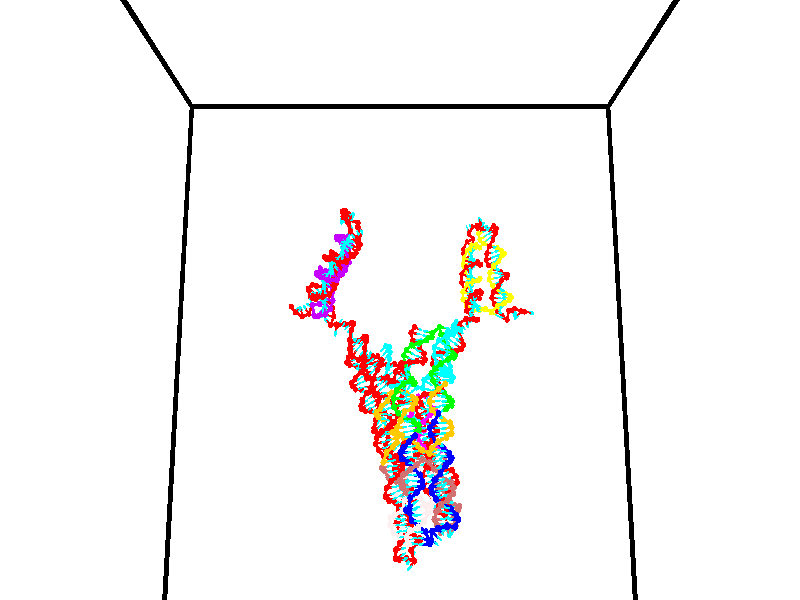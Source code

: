 // switches for output
#declare DRAW_BASES = 1; // possible values are 0, 1; only relevant for DNA ribbons
#declare DRAW_BASES_TYPE = 3; // possible values are 1, 2, 3; only relevant for DNA ribbons
#declare DRAW_FOG = 0; // set to 1 to enable fog

#include "colors.inc"

#include "transforms.inc"
background { rgb <1, 1, 1>}

#default {
   normal{
       ripples 0.25
       frequency 0.20
       turbulence 0.2
       lambda 5
   }
	finish {
		phong 0.1
		phong_size 40.
	}
}

// original window dimensions: 1024x640


// camera settings

camera {
	sky <0, 0.179814, -0.983701>
	up <0, 0.179814, -0.983701>
	right 1.6 * <1, 0, 0>
	location <35, 94.9851, 44.8844>
	look_at <35, 29.7336, 32.9568>
	direction <0, -65.2515, -11.9276>
	angle 67.0682
}


# declare cpy_camera_pos = <35, 94.9851, 44.8844>;
# if (DRAW_FOG = 1)
fog {
	fog_type 2
	up vnormalize(cpy_camera_pos)
	color rgbt<1,1,1,0.3>
	distance 1e-5
	fog_alt 3e-3
	fog_offset 56
}
# end


// LIGHTS

# declare lum = 6;
global_settings {
	ambient_light rgb lum * <0.05, 0.05, 0.05>
	max_trace_level 15
}# declare cpy_direct_light_amount = 0.25;
light_source
{	1000 * <-1, -1.16352, -0.803886>,
	rgb lum * cpy_direct_light_amount
	parallel
}

light_source
{	1000 * <1, 1.16352, 0.803886>,
	rgb lum * cpy_direct_light_amount
	parallel
}

// strand 0

// nucleotide -1

// particle -1
sphere {
	<24.113781, 35.449703, 34.563038> 0.250000
	pigment { color rgbt <1,0,0,0> }
	no_shadow
}
cylinder {
	<24.304615, 35.149021, 34.745174>,  <24.419115, 34.968613, 34.854454>, 0.100000
	pigment { color rgbt <1,0,0,0> }
	no_shadow
}
cylinder {
	<24.304615, 35.149021, 34.745174>,  <24.113781, 35.449703, 34.563038>, 0.100000
	pigment { color rgbt <1,0,0,0> }
	no_shadow
}

// particle -1
sphere {
	<24.304615, 35.149021, 34.745174> 0.100000
	pigment { color rgbt <1,0,0,0> }
	no_shadow
}
sphere {
	0, 1
	scale<0.080000,0.200000,0.300000>
	matrix <0.843603, 0.246421, -0.477085,
		0.246421, 0.611735, 0.751703,
		0.477085, -0.751703, 0.455338,
		24.447741, 34.923512, 34.881775>
	pigment { color rgbt <0,1,1,0> }
	no_shadow
}
cylinder {
	<24.572220, 35.700562, 35.085575>,  <24.113781, 35.449703, 34.563038>, 0.130000
	pigment { color rgbt <1,0,0,0> }
	no_shadow
}

// nucleotide -1

// particle -1
sphere {
	<24.572220, 35.700562, 35.085575> 0.250000
	pigment { color rgbt <1,0,0,0> }
	no_shadow
}
cylinder {
	<24.677216, 35.366344, 34.892506>,  <24.740213, 35.165813, 34.776665>, 0.100000
	pigment { color rgbt <1,0,0,0> }
	no_shadow
}
cylinder {
	<24.677216, 35.366344, 34.892506>,  <24.572220, 35.700562, 35.085575>, 0.100000
	pigment { color rgbt <1,0,0,0> }
	no_shadow
}

// particle -1
sphere {
	<24.677216, 35.366344, 34.892506> 0.100000
	pigment { color rgbt <1,0,0,0> }
	no_shadow
}
sphere {
	0, 1
	scale<0.080000,0.200000,0.300000>
	matrix <0.807871, 0.463834, -0.363597,
		0.527679, -0.294495, 0.796761,
		0.262487, -0.835542, -0.482669,
		24.755962, 35.115681, 34.747704>
	pigment { color rgbt <0,1,1,0> }
	no_shadow
}
cylinder {
	<25.243849, 35.429535, 35.393757>,  <24.572220, 35.700562, 35.085575>, 0.130000
	pigment { color rgbt <1,0,0,0> }
	no_shadow
}

// nucleotide -1

// particle -1
sphere {
	<25.243849, 35.429535, 35.393757> 0.250000
	pigment { color rgbt <1,0,0,0> }
	no_shadow
}
cylinder {
	<25.140503, 35.360336, 35.013584>,  <25.078495, 35.318817, 34.785480>, 0.100000
	pigment { color rgbt <1,0,0,0> }
	no_shadow
}
cylinder {
	<25.140503, 35.360336, 35.013584>,  <25.243849, 35.429535, 35.393757>, 0.100000
	pigment { color rgbt <1,0,0,0> }
	no_shadow
}

// particle -1
sphere {
	<25.140503, 35.360336, 35.013584> 0.100000
	pigment { color rgbt <1,0,0,0> }
	no_shadow
}
sphere {
	0, 1
	scale<0.080000,0.200000,0.300000>
	matrix <0.774836, 0.550470, -0.310825,
		0.576956, -0.816734, -0.008177,
		-0.258363, -0.172997, -0.950432,
		25.062994, 35.308437, 34.728455>
	pigment { color rgbt <0,1,1,0> }
	no_shadow
}
cylinder {
	<25.854063, 35.135735, 35.133339>,  <25.243849, 35.429535, 35.393757>, 0.130000
	pigment { color rgbt <1,0,0,0> }
	no_shadow
}

// nucleotide -1

// particle -1
sphere {
	<25.854063, 35.135735, 35.133339> 0.250000
	pigment { color rgbt <1,0,0,0> }
	no_shadow
}
cylinder {
	<25.644583, 35.335075, 34.856968>,  <25.518894, 35.454681, 34.691143>, 0.100000
	pigment { color rgbt <1,0,0,0> }
	no_shadow
}
cylinder {
	<25.644583, 35.335075, 34.856968>,  <25.854063, 35.135735, 35.133339>, 0.100000
	pigment { color rgbt <1,0,0,0> }
	no_shadow
}

// particle -1
sphere {
	<25.644583, 35.335075, 34.856968> 0.100000
	pigment { color rgbt <1,0,0,0> }
	no_shadow
}
sphere {
	0, 1
	scale<0.080000,0.200000,0.300000>
	matrix <0.832519, 0.471419, -0.290993,
		0.180700, -0.727605, -0.661769,
		-0.523699, 0.498352, -0.690930,
		25.487473, 35.484581, 34.649689>
	pigment { color rgbt <0,1,1,0> }
	no_shadow
}
cylinder {
	<26.113499, 34.999657, 34.407436>,  <25.854063, 35.135735, 35.133339>, 0.130000
	pigment { color rgbt <1,0,0,0> }
	no_shadow
}

// nucleotide -1

// particle -1
sphere {
	<26.113499, 34.999657, 34.407436> 0.250000
	pigment { color rgbt <1,0,0,0> }
	no_shadow
}
cylinder {
	<25.950144, 35.364475, 34.422401>,  <25.852131, 35.583366, 34.431381>, 0.100000
	pigment { color rgbt <1,0,0,0> }
	no_shadow
}
cylinder {
	<25.950144, 35.364475, 34.422401>,  <26.113499, 34.999657, 34.407436>, 0.100000
	pigment { color rgbt <1,0,0,0> }
	no_shadow
}

// particle -1
sphere {
	<25.950144, 35.364475, 34.422401> 0.100000
	pigment { color rgbt <1,0,0,0> }
	no_shadow
}
sphere {
	0, 1
	scale<0.080000,0.200000,0.300000>
	matrix <0.702593, 0.340240, -0.624980,
		-0.582739, -0.228944, -0.779743,
		-0.408385, 0.912042, 0.037417,
		25.827629, 35.638088, 34.433628>
	pigment { color rgbt <0,1,1,0> }
	no_shadow
}
cylinder {
	<25.942410, 35.148930, 33.713673>,  <26.113499, 34.999657, 34.407436>, 0.130000
	pigment { color rgbt <1,0,0,0> }
	no_shadow
}

// nucleotide -1

// particle -1
sphere {
	<25.942410, 35.148930, 33.713673> 0.250000
	pigment { color rgbt <1,0,0,0> }
	no_shadow
}
cylinder {
	<26.020672, 35.494625, 33.899059>,  <26.067629, 35.702042, 34.010292>, 0.100000
	pigment { color rgbt <1,0,0,0> }
	no_shadow
}
cylinder {
	<26.020672, 35.494625, 33.899059>,  <25.942410, 35.148930, 33.713673>, 0.100000
	pigment { color rgbt <1,0,0,0> }
	no_shadow
}

// particle -1
sphere {
	<26.020672, 35.494625, 33.899059> 0.100000
	pigment { color rgbt <1,0,0,0> }
	no_shadow
}
sphere {
	0, 1
	scale<0.080000,0.200000,0.300000>
	matrix <0.513618, 0.312294, -0.799168,
		-0.835414, 0.394407, -0.382789,
		0.195654, 0.864243, 0.463469,
		26.079369, 35.753899, 34.038101>
	pigment { color rgbt <0,1,1,0> }
	no_shadow
}
cylinder {
	<25.826223, 35.678364, 33.211025>,  <25.942410, 35.148930, 33.713673>, 0.130000
	pigment { color rgbt <1,0,0,0> }
	no_shadow
}

// nucleotide -1

// particle -1
sphere {
	<25.826223, 35.678364, 33.211025> 0.250000
	pigment { color rgbt <1,0,0,0> }
	no_shadow
}
cylinder {
	<26.071806, 35.829235, 33.488380>,  <26.219156, 35.919758, 33.654793>, 0.100000
	pigment { color rgbt <1,0,0,0> }
	no_shadow
}
cylinder {
	<26.071806, 35.829235, 33.488380>,  <25.826223, 35.678364, 33.211025>, 0.100000
	pigment { color rgbt <1,0,0,0> }
	no_shadow
}

// particle -1
sphere {
	<26.071806, 35.829235, 33.488380> 0.100000
	pigment { color rgbt <1,0,0,0> }
	no_shadow
}
sphere {
	0, 1
	scale<0.080000,0.200000,0.300000>
	matrix <0.627245, 0.300151, -0.718661,
		-0.479187, 0.876153, -0.052304,
		0.613958, 0.377180, 0.693391,
		26.255993, 35.942390, 33.696400>
	pigment { color rgbt <0,1,1,0> }
	no_shadow
}
cylinder {
	<25.916695, 36.449589, 33.225502>,  <25.826223, 35.678364, 33.211025>, 0.130000
	pigment { color rgbt <1,0,0,0> }
	no_shadow
}

// nucleotide -1

// particle -1
sphere {
	<25.916695, 36.449589, 33.225502> 0.250000
	pigment { color rgbt <1,0,0,0> }
	no_shadow
}
cylinder {
	<26.245836, 36.299507, 33.396210>,  <26.443321, 36.209457, 33.498634>, 0.100000
	pigment { color rgbt <1,0,0,0> }
	no_shadow
}
cylinder {
	<26.245836, 36.299507, 33.396210>,  <25.916695, 36.449589, 33.225502>, 0.100000
	pigment { color rgbt <1,0,0,0> }
	no_shadow
}

// particle -1
sphere {
	<26.245836, 36.299507, 33.396210> 0.100000
	pigment { color rgbt <1,0,0,0> }
	no_shadow
}
sphere {
	0, 1
	scale<0.080000,0.200000,0.300000>
	matrix <0.546698, 0.317795, -0.774679,
		0.155038, 0.870762, 0.466623,
		0.822852, -0.375207, 0.426773,
		26.492691, 36.186947, 33.524242>
	pigment { color rgbt <0,1,1,0> }
	no_shadow
}
cylinder {
	<26.399258, 36.945377, 33.004848>,  <25.916695, 36.449589, 33.225502>, 0.130000
	pigment { color rgbt <1,0,0,0> }
	no_shadow
}

// nucleotide -1

// particle -1
sphere {
	<26.399258, 36.945377, 33.004848> 0.250000
	pigment { color rgbt <1,0,0,0> }
	no_shadow
}
cylinder {
	<26.655317, 36.693714, 33.181194>,  <26.808954, 36.542717, 33.287003>, 0.100000
	pigment { color rgbt <1,0,0,0> }
	no_shadow
}
cylinder {
	<26.655317, 36.693714, 33.181194>,  <26.399258, 36.945377, 33.004848>, 0.100000
	pigment { color rgbt <1,0,0,0> }
	no_shadow
}

// particle -1
sphere {
	<26.655317, 36.693714, 33.181194> 0.100000
	pigment { color rgbt <1,0,0,0> }
	no_shadow
}
sphere {
	0, 1
	scale<0.080000,0.200000,0.300000>
	matrix <0.718370, 0.286812, -0.633785,
		0.272308, 0.722423, 0.635573,
		0.640151, -0.629161, 0.440866,
		26.847363, 36.504967, 33.313454>
	pigment { color rgbt <0,1,1,0> }
	no_shadow
}
cylinder {
	<26.859156, 37.406265, 33.209717>,  <26.399258, 36.945377, 33.004848>, 0.130000
	pigment { color rgbt <1,0,0,0> }
	no_shadow
}

// nucleotide -1

// particle -1
sphere {
	<26.859156, 37.406265, 33.209717> 0.250000
	pigment { color rgbt <1,0,0,0> }
	no_shadow
}
cylinder {
	<27.014631, 37.042313, 33.151707>,  <27.107916, 36.823940, 33.116901>, 0.100000
	pigment { color rgbt <1,0,0,0> }
	no_shadow
}
cylinder {
	<27.014631, 37.042313, 33.151707>,  <26.859156, 37.406265, 33.209717>, 0.100000
	pigment { color rgbt <1,0,0,0> }
	no_shadow
}

// particle -1
sphere {
	<27.014631, 37.042313, 33.151707> 0.100000
	pigment { color rgbt <1,0,0,0> }
	no_shadow
}
sphere {
	0, 1
	scale<0.080000,0.200000,0.300000>
	matrix <0.605621, 0.370924, -0.704016,
		0.694367, 0.185811, 0.695218,
		0.388687, -0.909884, -0.145026,
		27.131237, 36.769348, 33.108200>
	pigment { color rgbt <0,1,1,0> }
	no_shadow
}
cylinder {
	<27.540766, 37.528934, 33.297569>,  <26.859156, 37.406265, 33.209717>, 0.130000
	pigment { color rgbt <1,0,0,0> }
	no_shadow
}

// nucleotide -1

// particle -1
sphere {
	<27.540766, 37.528934, 33.297569> 0.250000
	pigment { color rgbt <1,0,0,0> }
	no_shadow
}
cylinder {
	<27.492731, 37.199570, 33.075733>,  <27.463911, 37.001949, 32.942631>, 0.100000
	pigment { color rgbt <1,0,0,0> }
	no_shadow
}
cylinder {
	<27.492731, 37.199570, 33.075733>,  <27.540766, 37.528934, 33.297569>, 0.100000
	pigment { color rgbt <1,0,0,0> }
	no_shadow
}

// particle -1
sphere {
	<27.492731, 37.199570, 33.075733> 0.100000
	pigment { color rgbt <1,0,0,0> }
	no_shadow
}
sphere {
	0, 1
	scale<0.080000,0.200000,0.300000>
	matrix <0.749892, 0.290842, -0.594200,
		0.650571, -0.487234, 0.582547,
		-0.120086, -0.823416, -0.554586,
		27.456705, 36.952545, 32.909359>
	pigment { color rgbt <0,1,1,0> }
	no_shadow
}
cylinder {
	<28.292198, 37.441696, 33.100368>,  <27.540766, 37.528934, 33.297569>, 0.130000
	pigment { color rgbt <1,0,0,0> }
	no_shadow
}

// nucleotide -1

// particle -1
sphere {
	<28.292198, 37.441696, 33.100368> 0.250000
	pigment { color rgbt <1,0,0,0> }
	no_shadow
}
cylinder {
	<28.077852, 37.202080, 32.862377>,  <27.949245, 37.058311, 32.719582>, 0.100000
	pigment { color rgbt <1,0,0,0> }
	no_shadow
}
cylinder {
	<28.077852, 37.202080, 32.862377>,  <28.292198, 37.441696, 33.100368>, 0.100000
	pigment { color rgbt <1,0,0,0> }
	no_shadow
}

// particle -1
sphere {
	<28.077852, 37.202080, 32.862377> 0.100000
	pigment { color rgbt <1,0,0,0> }
	no_shadow
}
sphere {
	0, 1
	scale<0.080000,0.200000,0.300000>
	matrix <0.508097, 0.334006, -0.793900,
		0.674305, -0.727729, 0.125390,
		-0.535863, -0.599041, -0.594979,
		27.917093, 37.022369, 32.683884>
	pigment { color rgbt <0,1,1,0> }
	no_shadow
}
cylinder {
	<28.792656, 36.970261, 32.838272>,  <28.292198, 37.441696, 33.100368>, 0.130000
	pigment { color rgbt <1,0,0,0> }
	no_shadow
}

// nucleotide -1

// particle -1
sphere {
	<28.792656, 36.970261, 32.838272> 0.250000
	pigment { color rgbt <1,0,0,0> }
	no_shadow
}
cylinder {
	<28.467152, 36.998623, 32.607529>,  <28.271849, 37.015640, 32.469082>, 0.100000
	pigment { color rgbt <1,0,0,0> }
	no_shadow
}
cylinder {
	<28.467152, 36.998623, 32.607529>,  <28.792656, 36.970261, 32.838272>, 0.100000
	pigment { color rgbt <1,0,0,0> }
	no_shadow
}

// particle -1
sphere {
	<28.467152, 36.998623, 32.607529> 0.100000
	pigment { color rgbt <1,0,0,0> }
	no_shadow
}
sphere {
	0, 1
	scale<0.080000,0.200000,0.300000>
	matrix <0.570605, 0.286130, -0.769766,
		0.110475, -0.955564, -0.273301,
		-0.813760, 0.070907, -0.576860,
		28.223024, 37.019894, 32.434471>
	pigment { color rgbt <0,1,1,0> }
	no_shadow
}
cylinder {
	<29.085268, 36.668209, 32.129112>,  <28.792656, 36.970261, 32.838272>, 0.130000
	pigment { color rgbt <1,0,0,0> }
	no_shadow
}

// nucleotide -1

// particle -1
sphere {
	<29.085268, 36.668209, 32.129112> 0.250000
	pigment { color rgbt <1,0,0,0> }
	no_shadow
}
cylinder {
	<28.749973, 36.883213, 32.092373>,  <28.548796, 37.012215, 32.070328>, 0.100000
	pigment { color rgbt <1,0,0,0> }
	no_shadow
}
cylinder {
	<28.749973, 36.883213, 32.092373>,  <29.085268, 36.668209, 32.129112>, 0.100000
	pigment { color rgbt <1,0,0,0> }
	no_shadow
}

// particle -1
sphere {
	<28.749973, 36.883213, 32.092373> 0.100000
	pigment { color rgbt <1,0,0,0> }
	no_shadow
}
sphere {
	0, 1
	scale<0.080000,0.200000,0.300000>
	matrix <0.413200, 0.516178, -0.750217,
		-0.355841, -0.666812, -0.654781,
		-0.838238, 0.537514, -0.091849,
		28.498503, 37.044468, 32.064819>
	pigment { color rgbt <0,1,1,0> }
	no_shadow
}
cylinder {
	<29.105904, 36.835835, 31.441425>,  <29.085268, 36.668209, 32.129112>, 0.130000
	pigment { color rgbt <1,0,0,0> }
	no_shadow
}

// nucleotide -1

// particle -1
sphere {
	<29.105904, 36.835835, 31.441425> 0.250000
	pigment { color rgbt <1,0,0,0> }
	no_shadow
}
cylinder {
	<28.830072, 37.083176, 31.592224>,  <28.664574, 37.231579, 31.682703>, 0.100000
	pigment { color rgbt <1,0,0,0> }
	no_shadow
}
cylinder {
	<28.830072, 37.083176, 31.592224>,  <29.105904, 36.835835, 31.441425>, 0.100000
	pigment { color rgbt <1,0,0,0> }
	no_shadow
}

// particle -1
sphere {
	<28.830072, 37.083176, 31.592224> 0.100000
	pigment { color rgbt <1,0,0,0> }
	no_shadow
}
sphere {
	0, 1
	scale<0.080000,0.200000,0.300000>
	matrix <0.240263, 0.686410, -0.686379,
		-0.683195, -0.382734, -0.621900,
		-0.689578, 0.618350, 0.376995,
		28.623199, 37.268681, 31.705322>
	pigment { color rgbt <0,1,1,0> }
	no_shadow
}
cylinder {
	<28.782301, 37.191738, 30.842945>,  <29.105904, 36.835835, 31.441425>, 0.130000
	pigment { color rgbt <1,0,0,0> }
	no_shadow
}

// nucleotide -1

// particle -1
sphere {
	<28.782301, 37.191738, 30.842945> 0.250000
	pigment { color rgbt <1,0,0,0> }
	no_shadow
}
cylinder {
	<28.717394, 37.435326, 31.153513>,  <28.678450, 37.581478, 31.339853>, 0.100000
	pigment { color rgbt <1,0,0,0> }
	no_shadow
}
cylinder {
	<28.717394, 37.435326, 31.153513>,  <28.782301, 37.191738, 30.842945>, 0.100000
	pigment { color rgbt <1,0,0,0> }
	no_shadow
}

// particle -1
sphere {
	<28.717394, 37.435326, 31.153513> 0.100000
	pigment { color rgbt <1,0,0,0> }
	no_shadow
}
sphere {
	0, 1
	scale<0.080000,0.200000,0.300000>
	matrix <0.342251, 0.772736, -0.534550,
		-0.925491, 0.178991, -0.333808,
		-0.162266, 0.608967, 0.776420,
		28.668715, 37.618015, 31.386438>
	pigment { color rgbt <0,1,1,0> }
	no_shadow
}
cylinder {
	<28.445480, 37.953342, 30.609987>,  <28.782301, 37.191738, 30.842945>, 0.130000
	pigment { color rgbt <1,0,0,0> }
	no_shadow
}

// nucleotide -1

// particle -1
sphere {
	<28.445480, 37.953342, 30.609987> 0.250000
	pigment { color rgbt <1,0,0,0> }
	no_shadow
}
cylinder {
	<28.623243, 37.997707, 30.965559>,  <28.729900, 38.024326, 31.178902>, 0.100000
	pigment { color rgbt <1,0,0,0> }
	no_shadow
}
cylinder {
	<28.623243, 37.997707, 30.965559>,  <28.445480, 37.953342, 30.609987>, 0.100000
	pigment { color rgbt <1,0,0,0> }
	no_shadow
}

// particle -1
sphere {
	<28.623243, 37.997707, 30.965559> 0.100000
	pigment { color rgbt <1,0,0,0> }
	no_shadow
}
sphere {
	0, 1
	scale<0.080000,0.200000,0.300000>
	matrix <0.375492, 0.877864, -0.297256,
		-0.813331, 0.465889, 0.348482,
		0.444408, 0.110916, 0.888932,
		28.756565, 38.030983, 31.232239>
	pigment { color rgbt <0,1,1,0> }
	no_shadow
}
cylinder {
	<28.381409, 38.615440, 30.710253>,  <28.445480, 37.953342, 30.609987>, 0.130000
	pigment { color rgbt <1,0,0,0> }
	no_shadow
}

// nucleotide -1

// particle -1
sphere {
	<28.381409, 38.615440, 30.710253> 0.250000
	pigment { color rgbt <1,0,0,0> }
	no_shadow
}
cylinder {
	<28.671026, 38.507938, 30.964350>,  <28.844797, 38.443439, 31.116808>, 0.100000
	pigment { color rgbt <1,0,0,0> }
	no_shadow
}
cylinder {
	<28.671026, 38.507938, 30.964350>,  <28.381409, 38.615440, 30.710253>, 0.100000
	pigment { color rgbt <1,0,0,0> }
	no_shadow
}

// particle -1
sphere {
	<28.671026, 38.507938, 30.964350> 0.100000
	pigment { color rgbt <1,0,0,0> }
	no_shadow
}
sphere {
	0, 1
	scale<0.080000,0.200000,0.300000>
	matrix <0.493740, 0.845041, -0.205246,
		-0.481646, 0.462252, 0.744540,
		0.724043, -0.268753, 0.635243,
		28.888239, 38.427311, 31.154922>
	pigment { color rgbt <0,1,1,0> }
	no_shadow
}
cylinder {
	<28.543406, 39.266838, 31.050137>,  <28.381409, 38.615440, 30.710253>, 0.130000
	pigment { color rgbt <1,0,0,0> }
	no_shadow
}

// nucleotide -1

// particle -1
sphere {
	<28.543406, 39.266838, 31.050137> 0.250000
	pigment { color rgbt <1,0,0,0> }
	no_shadow
}
cylinder {
	<28.845856, 39.008305, 31.091173>,  <29.027325, 38.853184, 31.115795>, 0.100000
	pigment { color rgbt <1,0,0,0> }
	no_shadow
}
cylinder {
	<28.845856, 39.008305, 31.091173>,  <28.543406, 39.266838, 31.050137>, 0.100000
	pigment { color rgbt <1,0,0,0> }
	no_shadow
}

// particle -1
sphere {
	<28.845856, 39.008305, 31.091173> 0.100000
	pigment { color rgbt <1,0,0,0> }
	no_shadow
}
sphere {
	0, 1
	scale<0.080000,0.200000,0.300000>
	matrix <0.647331, 0.715649, -0.262315,
		0.096124, 0.264754, 0.959513,
		0.756124, -0.646337, 0.102592,
		29.072693, 38.814404, 31.121950>
	pigment { color rgbt <0,1,1,0> }
	no_shadow
}
cylinder {
	<28.958860, 39.665955, 31.203402>,  <28.543406, 39.266838, 31.050137>, 0.130000
	pigment { color rgbt <1,0,0,0> }
	no_shadow
}

// nucleotide -1

// particle -1
sphere {
	<28.958860, 39.665955, 31.203402> 0.250000
	pigment { color rgbt <1,0,0,0> }
	no_shadow
}
cylinder {
	<29.200548, 39.361794, 31.108150>,  <29.345560, 39.179295, 31.051001>, 0.100000
	pigment { color rgbt <1,0,0,0> }
	no_shadow
}
cylinder {
	<29.200548, 39.361794, 31.108150>,  <28.958860, 39.665955, 31.203402>, 0.100000
	pigment { color rgbt <1,0,0,0> }
	no_shadow
}

// particle -1
sphere {
	<29.200548, 39.361794, 31.108150> 0.100000
	pigment { color rgbt <1,0,0,0> }
	no_shadow
}
sphere {
	0, 1
	scale<0.080000,0.200000,0.300000>
	matrix <0.705563, 0.649441, -0.283561,
		0.370270, 0.003319, 0.928918,
		0.604219, -0.760404, -0.238127,
		29.381813, 39.133671, 31.036713>
	pigment { color rgbt <0,1,1,0> }
	no_shadow
}
cylinder {
	<29.603796, 39.805012, 31.482841>,  <28.958860, 39.665955, 31.203402>, 0.130000
	pigment { color rgbt <1,0,0,0> }
	no_shadow
}

// nucleotide -1

// particle -1
sphere {
	<29.603796, 39.805012, 31.482841> 0.250000
	pigment { color rgbt <1,0,0,0> }
	no_shadow
}
cylinder {
	<29.673021, 39.560913, 31.173611>,  <29.714556, 39.414455, 30.988071>, 0.100000
	pigment { color rgbt <1,0,0,0> }
	no_shadow
}
cylinder {
	<29.673021, 39.560913, 31.173611>,  <29.603796, 39.805012, 31.482841>, 0.100000
	pigment { color rgbt <1,0,0,0> }
	no_shadow
}

// particle -1
sphere {
	<29.673021, 39.560913, 31.173611> 0.100000
	pigment { color rgbt <1,0,0,0> }
	no_shadow
}
sphere {
	0, 1
	scale<0.080000,0.200000,0.300000>
	matrix <0.641676, 0.665337, -0.381549,
		0.747196, -0.430034, 0.506724,
		0.173062, -0.610244, -0.773079,
		29.724939, 39.377838, 30.941687>
	pigment { color rgbt <0,1,1,0> }
	no_shadow
}
cylinder {
	<30.205853, 40.028736, 31.317839>,  <29.603796, 39.805012, 31.482841>, 0.130000
	pigment { color rgbt <1,0,0,0> }
	no_shadow
}

// nucleotide -1

// particle -1
sphere {
	<30.205853, 40.028736, 31.317839> 0.250000
	pigment { color rgbt <1,0,0,0> }
	no_shadow
}
cylinder {
	<30.088846, 39.795731, 31.014496>,  <30.018642, 39.655926, 30.832489>, 0.100000
	pigment { color rgbt <1,0,0,0> }
	no_shadow
}
cylinder {
	<30.088846, 39.795731, 31.014496>,  <30.205853, 40.028736, 31.317839>, 0.100000
	pigment { color rgbt <1,0,0,0> }
	no_shadow
}

// particle -1
sphere {
	<30.088846, 39.795731, 31.014496> 0.100000
	pigment { color rgbt <1,0,0,0> }
	no_shadow
}
sphere {
	0, 1
	scale<0.080000,0.200000,0.300000>
	matrix <0.487773, 0.591228, -0.642283,
		0.822503, -0.557786, 0.111191,
		-0.292518, -0.582516, -0.758359,
		30.001091, 39.620975, 30.786987>
	pigment { color rgbt <0,1,1,0> }
	no_shadow
}
cylinder {
	<30.863075, 39.757977, 31.024208>,  <30.205853, 40.028736, 31.317839>, 0.130000
	pigment { color rgbt <1,0,0,0> }
	no_shadow
}

// nucleotide -1

// particle -1
sphere {
	<30.863075, 39.757977, 31.024208> 0.250000
	pigment { color rgbt <1,0,0,0> }
	no_shadow
}
cylinder {
	<30.591331, 39.760223, 30.730694>,  <30.428286, 39.761574, 30.554586>, 0.100000
	pigment { color rgbt <1,0,0,0> }
	no_shadow
}
cylinder {
	<30.591331, 39.760223, 30.730694>,  <30.863075, 39.757977, 31.024208>, 0.100000
	pigment { color rgbt <1,0,0,0> }
	no_shadow
}

// particle -1
sphere {
	<30.591331, 39.760223, 30.730694> 0.100000
	pigment { color rgbt <1,0,0,0> }
	no_shadow
}
sphere {
	0, 1
	scale<0.080000,0.200000,0.300000>
	matrix <0.549549, 0.666557, -0.503684,
		0.486277, -0.745433, -0.455922,
		-0.679361, 0.005621, -0.733783,
		30.387524, 39.761909, 30.510559>
	pigment { color rgbt <0,1,1,0> }
	no_shadow
}
cylinder {
	<31.246809, 39.865261, 30.370073>,  <30.863075, 39.757977, 31.024208>, 0.130000
	pigment { color rgbt <1,0,0,0> }
	no_shadow
}

// nucleotide -1

// particle -1
sphere {
	<31.246809, 39.865261, 30.370073> 0.250000
	pigment { color rgbt <1,0,0,0> }
	no_shadow
}
cylinder {
	<30.874788, 39.958340, 30.256332>,  <30.651575, 40.014187, 30.188087>, 0.100000
	pigment { color rgbt <1,0,0,0> }
	no_shadow
}
cylinder {
	<30.874788, 39.958340, 30.256332>,  <31.246809, 39.865261, 30.370073>, 0.100000
	pigment { color rgbt <1,0,0,0> }
	no_shadow
}

// particle -1
sphere {
	<30.874788, 39.958340, 30.256332> 0.100000
	pigment { color rgbt <1,0,0,0> }
	no_shadow
}
sphere {
	0, 1
	scale<0.080000,0.200000,0.300000>
	matrix <0.365444, 0.666153, -0.650147,
		0.038133, -0.708585, -0.704594,
		-0.930052, 0.232698, -0.284350,
		30.595772, 40.028149, 30.171028>
	pigment { color rgbt <0,1,1,0> }
	no_shadow
}
cylinder {
	<31.125013, 39.729496, 29.611193>,  <31.246809, 39.865261, 30.370073>, 0.130000
	pigment { color rgbt <1,0,0,0> }
	no_shadow
}

// nucleotide -1

// particle -1
sphere {
	<31.125013, 39.729496, 29.611193> 0.250000
	pigment { color rgbt <1,0,0,0> }
	no_shadow
}
cylinder {
	<30.928547, 40.044758, 29.759556>,  <30.810667, 40.233913, 29.848574>, 0.100000
	pigment { color rgbt <1,0,0,0> }
	no_shadow
}
cylinder {
	<30.928547, 40.044758, 29.759556>,  <31.125013, 39.729496, 29.611193>, 0.100000
	pigment { color rgbt <1,0,0,0> }
	no_shadow
}

// particle -1
sphere {
	<30.928547, 40.044758, 29.759556> 0.100000
	pigment { color rgbt <1,0,0,0> }
	no_shadow
}
sphere {
	0, 1
	scale<0.080000,0.200000,0.300000>
	matrix <0.593684, 0.614488, -0.519561,
		-0.637412, -0.034988, -0.769728,
		-0.491167, 0.788150, 0.370910,
		30.781197, 40.281204, 29.870829>
	pigment { color rgbt <0,1,1,0> }
	no_shadow
}
cylinder {
	<31.004774, 40.186131, 29.027079>,  <31.125013, 39.729496, 29.611193>, 0.130000
	pigment { color rgbt <1,0,0,0> }
	no_shadow
}

// nucleotide -1

// particle -1
sphere {
	<31.004774, 40.186131, 29.027079> 0.250000
	pigment { color rgbt <1,0,0,0> }
	no_shadow
}
cylinder {
	<31.050179, 40.385807, 29.370687>,  <31.077421, 40.505611, 29.576853>, 0.100000
	pigment { color rgbt <1,0,0,0> }
	no_shadow
}
cylinder {
	<31.050179, 40.385807, 29.370687>,  <31.004774, 40.186131, 29.027079>, 0.100000
	pigment { color rgbt <1,0,0,0> }
	no_shadow
}

// particle -1
sphere {
	<31.050179, 40.385807, 29.370687> 0.100000
	pigment { color rgbt <1,0,0,0> }
	no_shadow
}
sphere {
	0, 1
	scale<0.080000,0.200000,0.300000>
	matrix <0.789403, 0.479690, -0.383068,
		-0.603289, 0.721599, -0.339613,
		0.113513, 0.499192, 0.859024,
		31.084232, 40.535564, 29.628395>
	pigment { color rgbt <0,1,1,0> }
	no_shadow
}
cylinder {
	<31.097332, 41.001694, 28.966621>,  <31.004774, 40.186131, 29.027079>, 0.130000
	pigment { color rgbt <1,0,0,0> }
	no_shadow
}

// nucleotide -1

// particle -1
sphere {
	<31.097332, 41.001694, 28.966621> 0.250000
	pigment { color rgbt <1,0,0,0> }
	no_shadow
}
cylinder {
	<31.277025, 40.880810, 29.302921>,  <31.384842, 40.808281, 29.504702>, 0.100000
	pigment { color rgbt <1,0,0,0> }
	no_shadow
}
cylinder {
	<31.277025, 40.880810, 29.302921>,  <31.097332, 41.001694, 28.966621>, 0.100000
	pigment { color rgbt <1,0,0,0> }
	no_shadow
}

// particle -1
sphere {
	<31.277025, 40.880810, 29.302921> 0.100000
	pigment { color rgbt <1,0,0,0> }
	no_shadow
}
sphere {
	0, 1
	scale<0.080000,0.200000,0.300000>
	matrix <0.812639, 0.529236, -0.243980,
		-0.371222, 0.792830, 0.483338,
		0.449234, -0.302209, 0.840749,
		31.411795, 40.790146, 29.555145>
	pigment { color rgbt <0,1,1,0> }
	no_shadow
}
cylinder {
	<30.336708, 41.026722, 28.732336>,  <31.097332, 41.001694, 28.966621>, 0.130000
	pigment { color rgbt <1,0,0,0> }
	no_shadow
}

// nucleotide -1

// particle -1
sphere {
	<30.336708, 41.026722, 28.732336> 0.250000
	pigment { color rgbt <1,0,0,0> }
	no_shadow
}
cylinder {
	<30.398930, 41.086372, 29.122938>,  <30.436262, 41.122162, 29.357300>, 0.100000
	pigment { color rgbt <1,0,0,0> }
	no_shadow
}
cylinder {
	<30.398930, 41.086372, 29.122938>,  <30.336708, 41.026722, 28.732336>, 0.100000
	pigment { color rgbt <1,0,0,0> }
	no_shadow
}

// particle -1
sphere {
	<30.398930, 41.086372, 29.122938> 0.100000
	pigment { color rgbt <1,0,0,0> }
	no_shadow
}
sphere {
	0, 1
	scale<0.080000,0.200000,0.300000>
	matrix <0.228366, 0.956332, -0.182423,
		-0.961068, 0.251378, 0.114708,
		0.155556, 0.149125, 0.976506,
		30.445597, 41.131111, 29.415890>
	pigment { color rgbt <0,1,1,0> }
	no_shadow
}
cylinder {
	<30.334997, 41.611824, 28.477005>,  <30.336708, 41.026722, 28.732336>, 0.130000
	pigment { color rgbt <1,0,0,0> }
	no_shadow
}

// nucleotide -1

// particle -1
sphere {
	<30.334997, 41.611824, 28.477005> 0.250000
	pigment { color rgbt <1,0,0,0> }
	no_shadow
}
cylinder {
	<30.069698, 41.372189, 28.656424>,  <29.910519, 41.228405, 28.764074>, 0.100000
	pigment { color rgbt <1,0,0,0> }
	no_shadow
}
cylinder {
	<30.069698, 41.372189, 28.656424>,  <30.334997, 41.611824, 28.477005>, 0.100000
	pigment { color rgbt <1,0,0,0> }
	no_shadow
}

// particle -1
sphere {
	<30.069698, 41.372189, 28.656424> 0.100000
	pigment { color rgbt <1,0,0,0> }
	no_shadow
}
sphere {
	0, 1
	scale<0.080000,0.200000,0.300000>
	matrix <-0.350546, 0.778210, 0.521063,
		-0.661227, 0.188358, -0.726155,
		-0.663247, -0.599091, 0.448546,
		29.870724, 41.192463, 28.790987>
	pigment { color rgbt <0,1,1,0> }
	no_shadow
}
cylinder {
	<29.737247, 41.786674, 28.295479>,  <30.334997, 41.611824, 28.477005>, 0.130000
	pigment { color rgbt <1,0,0,0> }
	no_shadow
}

// nucleotide -1

// particle -1
sphere {
	<29.737247, 41.786674, 28.295479> 0.250000
	pigment { color rgbt <1,0,0,0> }
	no_shadow
}
cylinder {
	<29.682615, 41.639767, 28.663492>,  <29.649836, 41.551620, 28.884300>, 0.100000
	pigment { color rgbt <1,0,0,0> }
	no_shadow
}
cylinder {
	<29.682615, 41.639767, 28.663492>,  <29.737247, 41.786674, 28.295479>, 0.100000
	pigment { color rgbt <1,0,0,0> }
	no_shadow
}

// particle -1
sphere {
	<29.682615, 41.639767, 28.663492> 0.100000
	pigment { color rgbt <1,0,0,0> }
	no_shadow
}
sphere {
	0, 1
	scale<0.080000,0.200000,0.300000>
	matrix <-0.413535, 0.865081, 0.283945,
		-0.900186, -0.341683, -0.270033,
		-0.136581, -0.367271, 0.920031,
		29.641642, 41.529587, 28.939501>
	pigment { color rgbt <0,1,1,0> }
	no_shadow
}
cylinder {
	<30.056479, 42.342125, 28.415115>,  <29.737247, 41.786674, 28.295479>, 0.130000
	pigment { color rgbt <1,0,0,0> }
	no_shadow
}

// nucleotide -1

// particle -1
sphere {
	<30.056479, 42.342125, 28.415115> 0.250000
	pigment { color rgbt <1,0,0,0> }
	no_shadow
}
cylinder {
	<30.310690, 42.327232, 28.723587>,  <30.463217, 42.318295, 28.908670>, 0.100000
	pigment { color rgbt <1,0,0,0> }
	no_shadow
}
cylinder {
	<30.310690, 42.327232, 28.723587>,  <30.056479, 42.342125, 28.415115>, 0.100000
	pigment { color rgbt <1,0,0,0> }
	no_shadow
}

// particle -1
sphere {
	<30.310690, 42.327232, 28.723587> 0.100000
	pigment { color rgbt <1,0,0,0> }
	no_shadow
}
sphere {
	0, 1
	scale<0.080000,0.200000,0.300000>
	matrix <0.193617, 0.974605, -0.112503,
		-0.747407, 0.220812, 0.626598,
		0.635528, -0.037234, 0.771180,
		30.501348, 42.316063, 28.954941>
	pigment { color rgbt <0,1,1,0> }
	no_shadow
}
cylinder {
	<29.912889, 42.843456, 29.015932>,  <30.056479, 42.342125, 28.415115>, 0.130000
	pigment { color rgbt <1,0,0,0> }
	no_shadow
}

// nucleotide -1

// particle -1
sphere {
	<29.912889, 42.843456, 29.015932> 0.250000
	pigment { color rgbt <1,0,0,0> }
	no_shadow
}
cylinder {
	<30.305412, 42.775421, 28.979914>,  <30.540926, 42.734600, 28.958302>, 0.100000
	pigment { color rgbt <1,0,0,0> }
	no_shadow
}
cylinder {
	<30.305412, 42.775421, 28.979914>,  <29.912889, 42.843456, 29.015932>, 0.100000
	pigment { color rgbt <1,0,0,0> }
	no_shadow
}

// particle -1
sphere {
	<30.305412, 42.775421, 28.979914> 0.100000
	pigment { color rgbt <1,0,0,0> }
	no_shadow
}
sphere {
	0, 1
	scale<0.080000,0.200000,0.300000>
	matrix <0.161059, 0.981910, -0.099567,
		0.105353, 0.083203, 0.990948,
		0.981306, -0.170091, -0.090047,
		30.599804, 42.724396, 28.952900>
	pigment { color rgbt <0,1,1,0> }
	no_shadow
}
cylinder {
	<30.350481, 43.235931, 29.575439>,  <29.912889, 42.843456, 29.015932>, 0.130000
	pigment { color rgbt <1,0,0,0> }
	no_shadow
}

// nucleotide -1

// particle -1
sphere {
	<30.350481, 43.235931, 29.575439> 0.250000
	pigment { color rgbt <1,0,0,0> }
	no_shadow
}
cylinder {
	<30.570761, 43.164612, 29.249264>,  <30.702929, 43.121819, 29.053558>, 0.100000
	pigment { color rgbt <1,0,0,0> }
	no_shadow
}
cylinder {
	<30.570761, 43.164612, 29.249264>,  <30.350481, 43.235931, 29.575439>, 0.100000
	pigment { color rgbt <1,0,0,0> }
	no_shadow
}

// particle -1
sphere {
	<30.570761, 43.164612, 29.249264> 0.100000
	pigment { color rgbt <1,0,0,0> }
	no_shadow
}
sphere {
	0, 1
	scale<0.080000,0.200000,0.300000>
	matrix <0.156581, 0.981643, -0.108898,
		0.819886, -0.067712, 0.568509,
		0.550700, -0.178301, -0.815438,
		30.735971, 43.111122, 29.004633>
	pigment { color rgbt <0,1,1,0> }
	no_shadow
}
cylinder {
	<30.621727, 43.390553, 30.301224>,  <30.350481, 43.235931, 29.575439>, 0.130000
	pigment { color rgbt <1,0,0,0> }
	no_shadow
}

// nucleotide -1

// particle -1
sphere {
	<30.621727, 43.390553, 30.301224> 0.250000
	pigment { color rgbt <1,0,0,0> }
	no_shadow
}
cylinder {
	<30.785311, 43.614407, 30.589544>,  <30.883461, 43.748718, 30.762537>, 0.100000
	pigment { color rgbt <1,0,0,0> }
	no_shadow
}
cylinder {
	<30.785311, 43.614407, 30.589544>,  <30.621727, 43.390553, 30.301224>, 0.100000
	pigment { color rgbt <1,0,0,0> }
	no_shadow
}

// particle -1
sphere {
	<30.785311, 43.614407, 30.589544> 0.100000
	pigment { color rgbt <1,0,0,0> }
	no_shadow
}
sphere {
	0, 1
	scale<0.080000,0.200000,0.300000>
	matrix <-0.581067, -0.449352, 0.678560,
		0.703642, -0.696339, 0.141419,
		0.408961, 0.559638, 0.720802,
		30.907999, 43.782299, 30.805784>
	pigment { color rgbt <0,1,1,0> }
	no_shadow
}
cylinder {
	<31.074196, 43.109196, 30.784685>,  <30.621727, 43.390553, 30.301224>, 0.130000
	pigment { color rgbt <1,0,0,0> }
	no_shadow
}

// nucleotide -1

// particle -1
sphere {
	<31.074196, 43.109196, 30.784685> 0.250000
	pigment { color rgbt <1,0,0,0> }
	no_shadow
}
cylinder {
	<30.841436, 43.385750, 30.955978>,  <30.701780, 43.551682, 31.058754>, 0.100000
	pigment { color rgbt <1,0,0,0> }
	no_shadow
}
cylinder {
	<30.841436, 43.385750, 30.955978>,  <31.074196, 43.109196, 30.784685>, 0.100000
	pigment { color rgbt <1,0,0,0> }
	no_shadow
}

// particle -1
sphere {
	<30.841436, 43.385750, 30.955978> 0.100000
	pigment { color rgbt <1,0,0,0> }
	no_shadow
}
sphere {
	0, 1
	scale<0.080000,0.200000,0.300000>
	matrix <-0.389014, -0.699042, 0.600007,
		0.714188, 0.182554, 0.675729,
		-0.581897, 0.691386, 0.428231,
		30.666868, 43.593166, 31.084448>
	pigment { color rgbt <0,1,1,0> }
	no_shadow
}
cylinder {
	<31.310759, 43.164551, 31.506372>,  <31.074196, 43.109196, 30.784685>, 0.130000
	pigment { color rgbt <1,0,0,0> }
	no_shadow
}

// nucleotide -1

// particle -1
sphere {
	<31.310759, 43.164551, 31.506372> 0.250000
	pigment { color rgbt <1,0,0,0> }
	no_shadow
}
cylinder {
	<30.928488, 43.261215, 31.439108>,  <30.699125, 43.319214, 31.398748>, 0.100000
	pigment { color rgbt <1,0,0,0> }
	no_shadow
}
cylinder {
	<30.928488, 43.261215, 31.439108>,  <31.310759, 43.164551, 31.506372>, 0.100000
	pigment { color rgbt <1,0,0,0> }
	no_shadow
}

// particle -1
sphere {
	<30.928488, 43.261215, 31.439108> 0.100000
	pigment { color rgbt <1,0,0,0> }
	no_shadow
}
sphere {
	0, 1
	scale<0.080000,0.200000,0.300000>
	matrix <-0.293668, -0.741876, 0.602809,
		0.020919, 0.625476, 0.779963,
		-0.955679, 0.241660, -0.168163,
		30.641785, 43.333714, 31.388659>
	pigment { color rgbt <0,1,1,0> }
	no_shadow
}
cylinder {
	<30.866440, 43.120556, 32.104912>,  <31.310759, 43.164551, 31.506372>, 0.130000
	pigment { color rgbt <1,0,0,0> }
	no_shadow
}

// nucleotide -1

// particle -1
sphere {
	<30.866440, 43.120556, 32.104912> 0.250000
	pigment { color rgbt <1,0,0,0> }
	no_shadow
}
cylinder {
	<30.575722, 43.089756, 31.831902>,  <30.401291, 43.071278, 31.668097>, 0.100000
	pigment { color rgbt <1,0,0,0> }
	no_shadow
}
cylinder {
	<30.575722, 43.089756, 31.831902>,  <30.866440, 43.120556, 32.104912>, 0.100000
	pigment { color rgbt <1,0,0,0> }
	no_shadow
}

// particle -1
sphere {
	<30.575722, 43.089756, 31.831902> 0.100000
	pigment { color rgbt <1,0,0,0> }
	no_shadow
}
sphere {
	0, 1
	scale<0.080000,0.200000,0.300000>
	matrix <-0.533084, -0.563368, 0.631219,
		-0.433113, 0.822610, 0.368408,
		-0.726797, -0.076997, -0.682523,
		30.357683, 43.066658, 31.627144>
	pigment { color rgbt <0,1,1,0> }
	no_shadow
}
cylinder {
	<30.257664, 43.146309, 32.536678>,  <30.866440, 43.120556, 32.104912>, 0.130000
	pigment { color rgbt <1,0,0,0> }
	no_shadow
}

// nucleotide -1

// particle -1
sphere {
	<30.257664, 43.146309, 32.536678> 0.250000
	pigment { color rgbt <1,0,0,0> }
	no_shadow
}
cylinder {
	<30.115883, 42.976887, 32.203220>,  <30.030813, 42.875233, 32.003147>, 0.100000
	pigment { color rgbt <1,0,0,0> }
	no_shadow
}
cylinder {
	<30.115883, 42.976887, 32.203220>,  <30.257664, 43.146309, 32.536678>, 0.100000
	pigment { color rgbt <1,0,0,0> }
	no_shadow
}

// particle -1
sphere {
	<30.115883, 42.976887, 32.203220> 0.100000
	pigment { color rgbt <1,0,0,0> }
	no_shadow
}
sphere {
	0, 1
	scale<0.080000,0.200000,0.300000>
	matrix <-0.589816, -0.590527, 0.550813,
		-0.725589, 0.686935, -0.040504,
		-0.354454, -0.423554, -0.833645,
		30.009546, 42.849819, 31.953127>
	pigment { color rgbt <0,1,1,0> }
	no_shadow
}
cylinder {
	<29.556828, 43.024002, 32.648945>,  <30.257664, 43.146309, 32.536678>, 0.130000
	pigment { color rgbt <1,0,0,0> }
	no_shadow
}

// nucleotide -1

// particle -1
sphere {
	<29.556828, 43.024002, 32.648945> 0.250000
	pigment { color rgbt <1,0,0,0> }
	no_shadow
}
cylinder {
	<29.623571, 42.767910, 32.349010>,  <29.663618, 42.614254, 32.169048>, 0.100000
	pigment { color rgbt <1,0,0,0> }
	no_shadow
}
cylinder {
	<29.623571, 42.767910, 32.349010>,  <29.556828, 43.024002, 32.648945>, 0.100000
	pigment { color rgbt <1,0,0,0> }
	no_shadow
}

// particle -1
sphere {
	<29.623571, 42.767910, 32.349010> 0.100000
	pigment { color rgbt <1,0,0,0> }
	no_shadow
}
sphere {
	0, 1
	scale<0.080000,0.200000,0.300000>
	matrix <-0.661268, -0.636773, 0.396542,
		-0.731357, 0.429678, -0.529616,
		0.166860, -0.640232, -0.749840,
		29.673630, 42.575840, 32.124058>
	pigment { color rgbt <0,1,1,0> }
	no_shadow
}
cylinder {
	<28.948261, 42.965324, 32.230804>,  <29.556828, 43.024002, 32.648945>, 0.130000
	pigment { color rgbt <1,0,0,0> }
	no_shadow
}

// nucleotide -1

// particle -1
sphere {
	<28.948261, 42.965324, 32.230804> 0.250000
	pigment { color rgbt <1,0,0,0> }
	no_shadow
}
cylinder {
	<29.172480, 42.635784, 32.197212>,  <29.307011, 42.438061, 32.177055>, 0.100000
	pigment { color rgbt <1,0,0,0> }
	no_shadow
}
cylinder {
	<29.172480, 42.635784, 32.197212>,  <28.948261, 42.965324, 32.230804>, 0.100000
	pigment { color rgbt <1,0,0,0> }
	no_shadow
}

// particle -1
sphere {
	<29.172480, 42.635784, 32.197212> 0.100000
	pigment { color rgbt <1,0,0,0> }
	no_shadow
}
sphere {
	0, 1
	scale<0.080000,0.200000,0.300000>
	matrix <-0.767663, -0.554981, 0.320452,
		-0.310614, -0.115158, -0.943534,
		0.560547, -0.823853, -0.083982,
		29.340643, 42.388630, 32.172016>
	pigment { color rgbt <0,1,1,0> }
	no_shadow
}
cylinder {
	<28.434593, 42.427608, 32.155582>,  <28.948261, 42.965324, 32.230804>, 0.130000
	pigment { color rgbt <1,0,0,0> }
	no_shadow
}

// nucleotide -1

// particle -1
sphere {
	<28.434593, 42.427608, 32.155582> 0.250000
	pigment { color rgbt <1,0,0,0> }
	no_shadow
}
cylinder {
	<28.742445, 42.178677, 32.212673>,  <28.927156, 42.029316, 32.246929>, 0.100000
	pigment { color rgbt <1,0,0,0> }
	no_shadow
}
cylinder {
	<28.742445, 42.178677, 32.212673>,  <28.434593, 42.427608, 32.155582>, 0.100000
	pigment { color rgbt <1,0,0,0> }
	no_shadow
}

// particle -1
sphere {
	<28.742445, 42.178677, 32.212673> 0.100000
	pigment { color rgbt <1,0,0,0> }
	no_shadow
}
sphere {
	0, 1
	scale<0.080000,0.200000,0.300000>
	matrix <-0.635242, -0.723830, 0.269329,
		-0.064303, -0.297950, -0.952413,
		0.769632, -0.622332, 0.142726,
		28.973335, 41.991978, 32.255489>
	pigment { color rgbt <0,1,1,0> }
	no_shadow
}
cylinder {
	<28.183456, 41.738152, 31.859030>,  <28.434593, 42.427608, 32.155582>, 0.130000
	pigment { color rgbt <1,0,0,0> }
	no_shadow
}

// nucleotide -1

// particle -1
sphere {
	<28.183456, 41.738152, 31.859030> 0.250000
	pigment { color rgbt <1,0,0,0> }
	no_shadow
}
cylinder {
	<28.493439, 41.658894, 32.099091>,  <28.679428, 41.611340, 32.243126>, 0.100000
	pigment { color rgbt <1,0,0,0> }
	no_shadow
}
cylinder {
	<28.493439, 41.658894, 32.099091>,  <28.183456, 41.738152, 31.859030>, 0.100000
	pigment { color rgbt <1,0,0,0> }
	no_shadow
}

// particle -1
sphere {
	<28.493439, 41.658894, 32.099091> 0.100000
	pigment { color rgbt <1,0,0,0> }
	no_shadow
}
sphere {
	0, 1
	scale<0.080000,0.200000,0.300000>
	matrix <-0.437615, -0.853358, 0.283326,
		0.456005, -0.482200, -0.748026,
		0.774953, -0.198149, 0.600153,
		28.725925, 41.599449, 32.279137>
	pigment { color rgbt <0,1,1,0> }
	no_shadow
}
cylinder {
	<28.447166, 41.027729, 31.741096>,  <28.183456, 41.738152, 31.859030>, 0.130000
	pigment { color rgbt <1,0,0,0> }
	no_shadow
}

// nucleotide -1

// particle -1
sphere {
	<28.447166, 41.027729, 31.741096> 0.250000
	pigment { color rgbt <1,0,0,0> }
	no_shadow
}
cylinder {
	<28.594433, 41.118301, 32.101803>,  <28.682793, 41.172646, 32.318226>, 0.100000
	pigment { color rgbt <1,0,0,0> }
	no_shadow
}
cylinder {
	<28.594433, 41.118301, 32.101803>,  <28.447166, 41.027729, 31.741096>, 0.100000
	pigment { color rgbt <1,0,0,0> }
	no_shadow
}

// particle -1
sphere {
	<28.594433, 41.118301, 32.101803> 0.100000
	pigment { color rgbt <1,0,0,0> }
	no_shadow
}
sphere {
	0, 1
	scale<0.080000,0.200000,0.300000>
	matrix <-0.335522, -0.872181, 0.355986,
		0.867108, -0.433625, -0.245137,
		0.368168, 0.226429, 0.901766,
		28.704884, 41.186230, 32.372334>
	pigment { color rgbt <0,1,1,0> }
	no_shadow
}
cylinder {
	<28.678747, 40.403137, 31.951969>,  <28.447166, 41.027729, 31.741096>, 0.130000
	pigment { color rgbt <1,0,0,0> }
	no_shadow
}

// nucleotide -1

// particle -1
sphere {
	<28.678747, 40.403137, 31.951969> 0.250000
	pigment { color rgbt <1,0,0,0> }
	no_shadow
}
cylinder {
	<28.653025, 40.622280, 32.285606>,  <28.637590, 40.753765, 32.485790>, 0.100000
	pigment { color rgbt <1,0,0,0> }
	no_shadow
}
cylinder {
	<28.653025, 40.622280, 32.285606>,  <28.678747, 40.403137, 31.951969>, 0.100000
	pigment { color rgbt <1,0,0,0> }
	no_shadow
}

// particle -1
sphere {
	<28.653025, 40.622280, 32.285606> 0.100000
	pigment { color rgbt <1,0,0,0> }
	no_shadow
}
sphere {
	0, 1
	scale<0.080000,0.200000,0.300000>
	matrix <-0.383990, -0.785055, 0.486046,
		0.921095, -0.289028, 0.260858,
		-0.064307, 0.547861, 0.834094,
		28.633732, 40.786640, 32.535835>
	pigment { color rgbt <0,1,1,0> }
	no_shadow
}
cylinder {
	<29.049435, 40.012455, 32.471581>,  <28.678747, 40.403137, 31.951969>, 0.130000
	pigment { color rgbt <1,0,0,0> }
	no_shadow
}

// nucleotide -1

// particle -1
sphere {
	<29.049435, 40.012455, 32.471581> 0.250000
	pigment { color rgbt <1,0,0,0> }
	no_shadow
}
cylinder {
	<28.786667, 40.247772, 32.660206>,  <28.629005, 40.388962, 32.773380>, 0.100000
	pigment { color rgbt <1,0,0,0> }
	no_shadow
}
cylinder {
	<28.786667, 40.247772, 32.660206>,  <29.049435, 40.012455, 32.471581>, 0.100000
	pigment { color rgbt <1,0,0,0> }
	no_shadow
}

// particle -1
sphere {
	<28.786667, 40.247772, 32.660206> 0.100000
	pigment { color rgbt <1,0,0,0> }
	no_shadow
}
sphere {
	0, 1
	scale<0.080000,0.200000,0.300000>
	matrix <-0.353437, -0.792749, 0.496620,
		0.665986, 0.159573, 0.728696,
		-0.656921, 0.588290, 0.471561,
		28.589590, 40.424259, 32.801674>
	pigment { color rgbt <0,1,1,0> }
	no_shadow
}
cylinder {
	<28.996391, 39.661758, 33.072819>,  <29.049435, 40.012455, 32.471581>, 0.130000
	pigment { color rgbt <1,0,0,0> }
	no_shadow
}

// nucleotide -1

// particle -1
sphere {
	<28.996391, 39.661758, 33.072819> 0.250000
	pigment { color rgbt <1,0,0,0> }
	no_shadow
}
cylinder {
	<28.689470, 39.916916, 33.099155>,  <28.505318, 40.070011, 33.114956>, 0.100000
	pigment { color rgbt <1,0,0,0> }
	no_shadow
}
cylinder {
	<28.689470, 39.916916, 33.099155>,  <28.996391, 39.661758, 33.072819>, 0.100000
	pigment { color rgbt <1,0,0,0> }
	no_shadow
}

// particle -1
sphere {
	<28.689470, 39.916916, 33.099155> 0.100000
	pigment { color rgbt <1,0,0,0> }
	no_shadow
}
sphere {
	0, 1
	scale<0.080000,0.200000,0.300000>
	matrix <-0.464340, -0.623464, 0.629032,
		0.442305, 0.452086, 0.774587,
		-0.767303, 0.637896, 0.065840,
		28.459280, 40.108284, 33.118908>
	pigment { color rgbt <0,1,1,0> }
	no_shadow
}
cylinder {
	<28.911577, 39.852669, 33.826752>,  <28.996391, 39.661758, 33.072819>, 0.130000
	pigment { color rgbt <1,0,0,0> }
	no_shadow
}

// nucleotide -1

// particle -1
sphere {
	<28.911577, 39.852669, 33.826752> 0.250000
	pigment { color rgbt <1,0,0,0> }
	no_shadow
}
cylinder {
	<28.555958, 39.889023, 33.647270>,  <28.342587, 39.910835, 33.539581>, 0.100000
	pigment { color rgbt <1,0,0,0> }
	no_shadow
}
cylinder {
	<28.555958, 39.889023, 33.647270>,  <28.911577, 39.852669, 33.826752>, 0.100000
	pigment { color rgbt <1,0,0,0> }
	no_shadow
}

// particle -1
sphere {
	<28.555958, 39.889023, 33.647270> 0.100000
	pigment { color rgbt <1,0,0,0> }
	no_shadow
}
sphere {
	0, 1
	scale<0.080000,0.200000,0.300000>
	matrix <-0.415660, -0.571029, 0.707921,
		-0.191882, 0.815884, 0.545450,
		-0.889049, 0.090884, -0.448701,
		28.289244, 39.916286, 33.512661>
	pigment { color rgbt <0,1,1,0> }
	no_shadow
}
cylinder {
	<28.425072, 39.866150, 34.388508>,  <28.911577, 39.852669, 33.826752>, 0.130000
	pigment { color rgbt <1,0,0,0> }
	no_shadow
}

// nucleotide -1

// particle -1
sphere {
	<28.425072, 39.866150, 34.388508> 0.250000
	pigment { color rgbt <1,0,0,0> }
	no_shadow
}
cylinder {
	<28.224630, 39.777874, 34.053799>,  <28.104366, 39.724911, 33.852974>, 0.100000
	pigment { color rgbt <1,0,0,0> }
	no_shadow
}
cylinder {
	<28.224630, 39.777874, 34.053799>,  <28.425072, 39.866150, 34.388508>, 0.100000
	pigment { color rgbt <1,0,0,0> }
	no_shadow
}

// particle -1
sphere {
	<28.224630, 39.777874, 34.053799> 0.100000
	pigment { color rgbt <1,0,0,0> }
	no_shadow
}
sphere {
	0, 1
	scale<0.080000,0.200000,0.300000>
	matrix <-0.566200, -0.647646, 0.509875,
		-0.654456, 0.729283, 0.199585,
		-0.501103, -0.220685, -0.836776,
		28.074299, 39.711670, 33.802765>
	pigment { color rgbt <0,1,1,0> }
	no_shadow
}
cylinder {
	<27.780602, 39.819107, 34.556927>,  <28.425072, 39.866150, 34.388508>, 0.130000
	pigment { color rgbt <1,0,0,0> }
	no_shadow
}

// nucleotide -1

// particle -1
sphere {
	<27.780602, 39.819107, 34.556927> 0.250000
	pigment { color rgbt <1,0,0,0> }
	no_shadow
}
cylinder {
	<27.764021, 39.608334, 34.217369>,  <27.754072, 39.481869, 34.013634>, 0.100000
	pigment { color rgbt <1,0,0,0> }
	no_shadow
}
cylinder {
	<27.764021, 39.608334, 34.217369>,  <27.780602, 39.819107, 34.556927>, 0.100000
	pigment { color rgbt <1,0,0,0> }
	no_shadow
}

// particle -1
sphere {
	<27.764021, 39.608334, 34.217369> 0.100000
	pigment { color rgbt <1,0,0,0> }
	no_shadow
}
sphere {
	0, 1
	scale<0.080000,0.200000,0.300000>
	matrix <-0.423939, -0.760079, 0.492499,
		-0.904742, 0.380295, -0.191881,
		-0.041450, -0.526930, -0.848897,
		27.751587, 39.450256, 33.962700>
	pigment { color rgbt <0,1,1,0> }
	no_shadow
}
cylinder {
	<27.099567, 39.348202, 34.623810>,  <27.780602, 39.819107, 34.556927>, 0.130000
	pigment { color rgbt <1,0,0,0> }
	no_shadow
}

// nucleotide -1

// particle -1
sphere {
	<27.099567, 39.348202, 34.623810> 0.250000
	pigment { color rgbt <1,0,0,0> }
	no_shadow
}
cylinder {
	<27.327383, 39.171398, 34.346607>,  <27.464073, 39.065315, 34.180286>, 0.100000
	pigment { color rgbt <1,0,0,0> }
	no_shadow
}
cylinder {
	<27.327383, 39.171398, 34.346607>,  <27.099567, 39.348202, 34.623810>, 0.100000
	pigment { color rgbt <1,0,0,0> }
	no_shadow
}

// particle -1
sphere {
	<27.327383, 39.171398, 34.346607> 0.100000
	pigment { color rgbt <1,0,0,0> }
	no_shadow
}
sphere {
	0, 1
	scale<0.080000,0.200000,0.300000>
	matrix <-0.282231, -0.897009, 0.340177,
		-0.771990, 0.001842, -0.635632,
		0.569541, -0.442008, -0.693002,
		27.498245, 39.038795, 34.138706>
	pigment { color rgbt <0,1,1,0> }
	no_shadow
}
cylinder {
	<26.738659, 38.745628, 34.457523>,  <27.099567, 39.348202, 34.623810>, 0.130000
	pigment { color rgbt <1,0,0,0> }
	no_shadow
}

// nucleotide -1

// particle -1
sphere {
	<26.738659, 38.745628, 34.457523> 0.250000
	pigment { color rgbt <1,0,0,0> }
	no_shadow
}
cylinder {
	<27.107439, 38.660927, 34.327808>,  <27.328707, 38.610107, 34.249977>, 0.100000
	pigment { color rgbt <1,0,0,0> }
	no_shadow
}
cylinder {
	<27.107439, 38.660927, 34.327808>,  <26.738659, 38.745628, 34.457523>, 0.100000
	pigment { color rgbt <1,0,0,0> }
	no_shadow
}

// particle -1
sphere {
	<27.107439, 38.660927, 34.327808> 0.100000
	pigment { color rgbt <1,0,0,0> }
	no_shadow
}
sphere {
	0, 1
	scale<0.080000,0.200000,0.300000>
	matrix <-0.026720, -0.870084, 0.492179,
		-0.386382, -0.445101, -0.807833,
		0.921952, -0.211754, -0.324292,
		27.384024, 38.597401, 34.230522>
	pigment { color rgbt <0,1,1,0> }
	no_shadow
}
cylinder {
	<26.671047, 38.001575, 34.177025>,  <26.738659, 38.745628, 34.457523>, 0.130000
	pigment { color rgbt <1,0,0,0> }
	no_shadow
}

// nucleotide -1

// particle -1
sphere {
	<26.671047, 38.001575, 34.177025> 0.250000
	pigment { color rgbt <1,0,0,0> }
	no_shadow
}
cylinder {
	<27.058435, 38.072777, 34.246738>,  <27.290869, 38.115498, 34.288567>, 0.100000
	pigment { color rgbt <1,0,0,0> }
	no_shadow
}
cylinder {
	<27.058435, 38.072777, 34.246738>,  <26.671047, 38.001575, 34.177025>, 0.100000
	pigment { color rgbt <1,0,0,0> }
	no_shadow
}

// particle -1
sphere {
	<27.058435, 38.072777, 34.246738> 0.100000
	pigment { color rgbt <1,0,0,0> }
	no_shadow
}
sphere {
	0, 1
	scale<0.080000,0.200000,0.300000>
	matrix <0.091876, -0.905495, 0.414292,
		0.231559, -0.385218, -0.893301,
		0.968472, 0.178006, 0.174283,
		27.348978, 38.126179, 34.299023>
	pigment { color rgbt <0,1,1,0> }
	no_shadow
}
cylinder {
	<27.044731, 37.446236, 33.925007>,  <26.671047, 38.001575, 34.177025>, 0.130000
	pigment { color rgbt <1,0,0,0> }
	no_shadow
}

// nucleotide -1

// particle -1
sphere {
	<27.044731, 37.446236, 33.925007> 0.250000
	pigment { color rgbt <1,0,0,0> }
	no_shadow
}
cylinder {
	<27.292656, 37.616127, 34.188961>,  <27.441410, 37.718060, 34.347332>, 0.100000
	pigment { color rgbt <1,0,0,0> }
	no_shadow
}
cylinder {
	<27.292656, 37.616127, 34.188961>,  <27.044731, 37.446236, 33.925007>, 0.100000
	pigment { color rgbt <1,0,0,0> }
	no_shadow
}

// particle -1
sphere {
	<27.292656, 37.616127, 34.188961> 0.100000
	pigment { color rgbt <1,0,0,0> }
	no_shadow
}
sphere {
	0, 1
	scale<0.080000,0.200000,0.300000>
	matrix <0.187705, -0.896710, 0.400847,
		0.761973, -0.124586, -0.635513,
		0.619810, 0.424724, 0.659883,
		27.478600, 37.743546, 34.386925>
	pigment { color rgbt <0,1,1,0> }
	no_shadow
}
cylinder {
	<27.568287, 36.981224, 33.925697>,  <27.044731, 37.446236, 33.925007>, 0.130000
	pigment { color rgbt <1,0,0,0> }
	no_shadow
}

// nucleotide -1

// particle -1
sphere {
	<27.568287, 36.981224, 33.925697> 0.250000
	pigment { color rgbt <1,0,0,0> }
	no_shadow
}
cylinder {
	<27.592588, 37.209164, 34.253498>,  <27.607170, 37.345928, 34.450180>, 0.100000
	pigment { color rgbt <1,0,0,0> }
	no_shadow
}
cylinder {
	<27.592588, 37.209164, 34.253498>,  <27.568287, 36.981224, 33.925697>, 0.100000
	pigment { color rgbt <1,0,0,0> }
	no_shadow
}

// particle -1
sphere {
	<27.592588, 37.209164, 34.253498> 0.100000
	pigment { color rgbt <1,0,0,0> }
	no_shadow
}
sphere {
	0, 1
	scale<0.080000,0.200000,0.300000>
	matrix <0.133470, -0.818282, 0.559107,
		0.989189, 0.075410, -0.125772,
		0.060755, 0.569849, 0.819501,
		27.610815, 37.380119, 34.499348>
	pigment { color rgbt <0,1,1,0> }
	no_shadow
}
cylinder {
	<27.998901, 36.619118, 34.324486>,  <27.568287, 36.981224, 33.925697>, 0.130000
	pigment { color rgbt <1,0,0,0> }
	no_shadow
}

// nucleotide -1

// particle -1
sphere {
	<27.998901, 36.619118, 34.324486> 0.250000
	pigment { color rgbt <1,0,0,0> }
	no_shadow
}
cylinder {
	<27.877295, 36.861233, 34.618748>,  <27.804331, 37.006504, 34.795307>, 0.100000
	pigment { color rgbt <1,0,0,0> }
	no_shadow
}
cylinder {
	<27.877295, 36.861233, 34.618748>,  <27.998901, 36.619118, 34.324486>, 0.100000
	pigment { color rgbt <1,0,0,0> }
	no_shadow
}

// particle -1
sphere {
	<27.877295, 36.861233, 34.618748> 0.100000
	pigment { color rgbt <1,0,0,0> }
	no_shadow
}
sphere {
	0, 1
	scale<0.080000,0.200000,0.300000>
	matrix <0.134131, -0.737323, 0.662091,
		0.943176, 0.299963, 0.142971,
		-0.304019, 0.605291, 0.735659,
		27.786089, 37.042820, 34.839447>
	pigment { color rgbt <0,1,1,0> }
	no_shadow
}
cylinder {
	<28.387634, 36.494850, 34.847668>,  <27.998901, 36.619118, 34.324486>, 0.130000
	pigment { color rgbt <1,0,0,0> }
	no_shadow
}

// nucleotide -1

// particle -1
sphere {
	<28.387634, 36.494850, 34.847668> 0.250000
	pigment { color rgbt <1,0,0,0> }
	no_shadow
}
cylinder {
	<28.076717, 36.678822, 35.019379>,  <27.890167, 36.789204, 35.122406>, 0.100000
	pigment { color rgbt <1,0,0,0> }
	no_shadow
}
cylinder {
	<28.076717, 36.678822, 35.019379>,  <28.387634, 36.494850, 34.847668>, 0.100000
	pigment { color rgbt <1,0,0,0> }
	no_shadow
}

// particle -1
sphere {
	<28.076717, 36.678822, 35.019379> 0.100000
	pigment { color rgbt <1,0,0,0> }
	no_shadow
}
sphere {
	0, 1
	scale<0.080000,0.200000,0.300000>
	matrix <-0.061903, -0.734933, 0.675308,
		0.626085, 0.498339, 0.599730,
		-0.777294, 0.459925, 0.429282,
		27.843529, 36.816799, 35.148163>
	pigment { color rgbt <0,1,1,0> }
	no_shadow
}
cylinder {
	<28.528414, 36.682098, 35.570747>,  <28.387634, 36.494850, 34.847668>, 0.130000
	pigment { color rgbt <1,0,0,0> }
	no_shadow
}

// nucleotide -1

// particle -1
sphere {
	<28.528414, 36.682098, 35.570747> 0.250000
	pigment { color rgbt <1,0,0,0> }
	no_shadow
}
cylinder {
	<28.134460, 36.627167, 35.528519>,  <27.898088, 36.594208, 35.503181>, 0.100000
	pigment { color rgbt <1,0,0,0> }
	no_shadow
}
cylinder {
	<28.134460, 36.627167, 35.528519>,  <28.528414, 36.682098, 35.570747>, 0.100000
	pigment { color rgbt <1,0,0,0> }
	no_shadow
}

// particle -1
sphere {
	<28.134460, 36.627167, 35.528519> 0.100000
	pigment { color rgbt <1,0,0,0> }
	no_shadow
}
sphere {
	0, 1
	scale<0.080000,0.200000,0.300000>
	matrix <0.031980, -0.743149, 0.668361,
		-0.170246, 0.654881, 0.736307,
		-0.984882, -0.137333, -0.105576,
		27.838995, 36.585968, 35.496845>
	pigment { color rgbt <0,1,1,0> }
	no_shadow
}
cylinder {
	<28.241894, 36.629684, 36.298817>,  <28.528414, 36.682098, 35.570747>, 0.130000
	pigment { color rgbt <1,0,0,0> }
	no_shadow
}

// nucleotide -1

// particle -1
sphere {
	<28.241894, 36.629684, 36.298817> 0.250000
	pigment { color rgbt <1,0,0,0> }
	no_shadow
}
cylinder {
	<27.975636, 36.464329, 36.050293>,  <27.815882, 36.365116, 35.901180>, 0.100000
	pigment { color rgbt <1,0,0,0> }
	no_shadow
}
cylinder {
	<27.975636, 36.464329, 36.050293>,  <28.241894, 36.629684, 36.298817>, 0.100000
	pigment { color rgbt <1,0,0,0> }
	no_shadow
}

// particle -1
sphere {
	<27.975636, 36.464329, 36.050293> 0.100000
	pigment { color rgbt <1,0,0,0> }
	no_shadow
}
sphere {
	0, 1
	scale<0.080000,0.200000,0.300000>
	matrix <-0.088481, -0.782963, 0.615744,
		-0.741005, 0.464840, 0.484597,
		-0.665644, -0.413392, -0.621309,
		27.775942, 36.340313, 35.863899>
	pigment { color rgbt <0,1,1,0> }
	no_shadow
}
cylinder {
	<28.839190, 37.064365, 36.303204>,  <28.241894, 36.629684, 36.298817>, 0.130000
	pigment { color rgbt <1,0,0,0> }
	no_shadow
}

// nucleotide -1

// particle -1
sphere {
	<28.839190, 37.064365, 36.303204> 0.250000
	pigment { color rgbt <1,0,0,0> }
	no_shadow
}
cylinder {
	<28.792065, 37.047768, 36.700069>,  <28.763790, 37.037807, 36.938190>, 0.100000
	pigment { color rgbt <1,0,0,0> }
	no_shadow
}
cylinder {
	<28.792065, 37.047768, 36.700069>,  <28.839190, 37.064365, 36.303204>, 0.100000
	pigment { color rgbt <1,0,0,0> }
	no_shadow
}

// particle -1
sphere {
	<28.792065, 37.047768, 36.700069> 0.100000
	pigment { color rgbt <1,0,0,0> }
	no_shadow
}
sphere {
	0, 1
	scale<0.080000,0.200000,0.300000>
	matrix <-0.777171, 0.625807, -0.066108,
		-0.618163, -0.778873, -0.105974,
		-0.117809, -0.041494, 0.992169,
		28.756721, 37.035320, 36.997719>
	pigment { color rgbt <0,1,1,0> }
	no_shadow
}
cylinder {
	<28.969296, 37.733620, 36.512966>,  <28.839190, 37.064365, 36.303204>, 0.130000
	pigment { color rgbt <1,0,0,0> }
	no_shadow
}

// nucleotide -1

// particle -1
sphere {
	<28.969296, 37.733620, 36.512966> 0.250000
	pigment { color rgbt <1,0,0,0> }
	no_shadow
}
cylinder {
	<29.196125, 38.013069, 36.338448>,  <29.332224, 38.180737, 36.233738>, 0.100000
	pigment { color rgbt <1,0,0,0> }
	no_shadow
}
cylinder {
	<29.196125, 38.013069, 36.338448>,  <28.969296, 37.733620, 36.512966>, 0.100000
	pigment { color rgbt <1,0,0,0> }
	no_shadow
}

// particle -1
sphere {
	<29.196125, 38.013069, 36.338448> 0.100000
	pigment { color rgbt <1,0,0,0> }
	no_shadow
}
sphere {
	0, 1
	scale<0.080000,0.200000,0.300000>
	matrix <0.717368, -0.158630, 0.678395,
		0.404732, -0.697685, -0.591125,
		0.567076, 0.698622, -0.436294,
		29.366247, 38.222656, 36.207558>
	pigment { color rgbt <0,1,1,0> }
	no_shadow
}
cylinder {
	<29.645409, 37.506805, 36.326904>,  <28.969296, 37.733620, 36.512966>, 0.130000
	pigment { color rgbt <1,0,0,0> }
	no_shadow
}

// nucleotide -1

// particle -1
sphere {
	<29.645409, 37.506805, 36.326904> 0.250000
	pigment { color rgbt <1,0,0,0> }
	no_shadow
}
cylinder {
	<29.643528, 37.898170, 36.409546>,  <29.642399, 38.132988, 36.459129>, 0.100000
	pigment { color rgbt <1,0,0,0> }
	no_shadow
}
cylinder {
	<29.643528, 37.898170, 36.409546>,  <29.645409, 37.506805, 36.326904>, 0.100000
	pigment { color rgbt <1,0,0,0> }
	no_shadow
}

// particle -1
sphere {
	<29.643528, 37.898170, 36.409546> 0.100000
	pigment { color rgbt <1,0,0,0> }
	no_shadow
}
sphere {
	0, 1
	scale<0.080000,0.200000,0.300000>
	matrix <0.832889, -0.110509, 0.542295,
		0.553420, 0.174627, -0.814390,
		-0.004702, 0.978414, 0.206603,
		29.642117, 38.191696, 36.471527>
	pigment { color rgbt <0,1,1,0> }
	no_shadow
}
cylinder {
	<30.353203, 37.743992, 36.315228>,  <29.645409, 37.506805, 36.326904>, 0.130000
	pigment { color rgbt <1,0,0,0> }
	no_shadow
}

// nucleotide -1

// particle -1
sphere {
	<30.353203, 37.743992, 36.315228> 0.250000
	pigment { color rgbt <1,0,0,0> }
	no_shadow
}
cylinder {
	<30.114019, 37.974972, 36.537575>,  <29.970509, 38.113560, 36.670982>, 0.100000
	pigment { color rgbt <1,0,0,0> }
	no_shadow
}
cylinder {
	<30.114019, 37.974972, 36.537575>,  <30.353203, 37.743992, 36.315228>, 0.100000
	pigment { color rgbt <1,0,0,0> }
	no_shadow
}

// particle -1
sphere {
	<30.114019, 37.974972, 36.537575> 0.100000
	pigment { color rgbt <1,0,0,0> }
	no_shadow
}
sphere {
	0, 1
	scale<0.080000,0.200000,0.300000>
	matrix <0.661126, -0.036761, 0.749374,
		0.453162, 0.815596, -0.359787,
		-0.597961, 0.577453, 0.555870,
		29.934631, 38.148209, 36.704334>
	pigment { color rgbt <0,1,1,0> }
	no_shadow
}
cylinder {
	<30.615055, 38.455708, 36.442211>,  <30.353203, 37.743992, 36.315228>, 0.130000
	pigment { color rgbt <1,0,0,0> }
	no_shadow
}

// nucleotide -1

// particle -1
sphere {
	<30.615055, 38.455708, 36.442211> 0.250000
	pigment { color rgbt <1,0,0,0> }
	no_shadow
}
cylinder {
	<30.377161, 38.308933, 36.728329>,  <30.234425, 38.220867, 36.900002>, 0.100000
	pigment { color rgbt <1,0,0,0> }
	no_shadow
}
cylinder {
	<30.377161, 38.308933, 36.728329>,  <30.615055, 38.455708, 36.442211>, 0.100000
	pigment { color rgbt <1,0,0,0> }
	no_shadow
}

// particle -1
sphere {
	<30.377161, 38.308933, 36.728329> 0.100000
	pigment { color rgbt <1,0,0,0> }
	no_shadow
}
sphere {
	0, 1
	scale<0.080000,0.200000,0.300000>
	matrix <0.687899, 0.228179, 0.689006,
		-0.416036, 0.901828, 0.116709,
		-0.594734, -0.366935, 0.715297,
		30.198740, 38.198853, 36.942917>
	pigment { color rgbt <0,1,1,0> }
	no_shadow
}
cylinder {
	<30.449890, 38.956474, 37.048985>,  <30.615055, 38.455708, 36.442211>, 0.130000
	pigment { color rgbt <1,0,0,0> }
	no_shadow
}

// nucleotide -1

// particle -1
sphere {
	<30.449890, 38.956474, 37.048985> 0.250000
	pigment { color rgbt <1,0,0,0> }
	no_shadow
}
cylinder {
	<30.414673, 38.582523, 37.186535>,  <30.393543, 38.358150, 37.269066>, 0.100000
	pigment { color rgbt <1,0,0,0> }
	no_shadow
}
cylinder {
	<30.414673, 38.582523, 37.186535>,  <30.449890, 38.956474, 37.048985>, 0.100000
	pigment { color rgbt <1,0,0,0> }
	no_shadow
}

// particle -1
sphere {
	<30.414673, 38.582523, 37.186535> 0.100000
	pigment { color rgbt <1,0,0,0> }
	no_shadow
}
sphere {
	0, 1
	scale<0.080000,0.200000,0.300000>
	matrix <0.436881, 0.273999, 0.856772,
		-0.895200, 0.225664, 0.384308,
		-0.088042, -0.934880, 0.343872,
		30.388260, 38.302059, 37.289696>
	pigment { color rgbt <0,1,1,0> }
	no_shadow
}
cylinder {
	<30.304586, 39.023411, 37.789795>,  <30.449890, 38.956474, 37.048985>, 0.130000
	pigment { color rgbt <1,0,0,0> }
	no_shadow
}

// nucleotide -1

// particle -1
sphere {
	<30.304586, 39.023411, 37.789795> 0.250000
	pigment { color rgbt <1,0,0,0> }
	no_shadow
}
cylinder {
	<30.439930, 38.648979, 37.751266>,  <30.521135, 38.424320, 37.728149>, 0.100000
	pigment { color rgbt <1,0,0,0> }
	no_shadow
}
cylinder {
	<30.439930, 38.648979, 37.751266>,  <30.304586, 39.023411, 37.789795>, 0.100000
	pigment { color rgbt <1,0,0,0> }
	no_shadow
}

// particle -1
sphere {
	<30.439930, 38.648979, 37.751266> 0.100000
	pigment { color rgbt <1,0,0,0> }
	no_shadow
}
sphere {
	0, 1
	scale<0.080000,0.200000,0.300000>
	matrix <0.537514, 0.108236, 0.836280,
		-0.772394, -0.334737, 0.539776,
		0.338357, -0.936075, -0.096325,
		30.541437, 38.368156, 37.722370>
	pigment { color rgbt <0,1,1,0> }
	no_shadow
}
cylinder {
	<30.284754, 38.742367, 38.457603>,  <30.304586, 39.023411, 37.789795>, 0.130000
	pigment { color rgbt <1,0,0,0> }
	no_shadow
}

// nucleotide -1

// particle -1
sphere {
	<30.284754, 38.742367, 38.457603> 0.250000
	pigment { color rgbt <1,0,0,0> }
	no_shadow
}
cylinder {
	<30.530756, 38.507851, 38.246685>,  <30.678356, 38.367142, 38.120136>, 0.100000
	pigment { color rgbt <1,0,0,0> }
	no_shadow
}
cylinder {
	<30.530756, 38.507851, 38.246685>,  <30.284754, 38.742367, 38.457603>, 0.100000
	pigment { color rgbt <1,0,0,0> }
	no_shadow
}

// particle -1
sphere {
	<30.530756, 38.507851, 38.246685> 0.100000
	pigment { color rgbt <1,0,0,0> }
	no_shadow
}
sphere {
	0, 1
	scale<0.080000,0.200000,0.300000>
	matrix <0.677079, 0.049906, 0.734216,
		-0.404146, -0.808565, 0.427655,
		0.615004, -0.586287, -0.527293,
		30.715258, 38.331966, 38.088497>
	pigment { color rgbt <0,1,1,0> }
	no_shadow
}
cylinder {
	<30.509111, 38.125164, 38.955681>,  <30.284754, 38.742367, 38.457603>, 0.130000
	pigment { color rgbt <1,0,0,0> }
	no_shadow
}

// nucleotide -1

// particle -1
sphere {
	<30.509111, 38.125164, 38.955681> 0.250000
	pigment { color rgbt <1,0,0,0> }
	no_shadow
}
cylinder {
	<30.781311, 38.164387, 38.665218>,  <30.944632, 38.187920, 38.490940>, 0.100000
	pigment { color rgbt <1,0,0,0> }
	no_shadow
}
cylinder {
	<30.781311, 38.164387, 38.665218>,  <30.509111, 38.125164, 38.955681>, 0.100000
	pigment { color rgbt <1,0,0,0> }
	no_shadow
}

// particle -1
sphere {
	<30.781311, 38.164387, 38.665218> 0.100000
	pigment { color rgbt <1,0,0,0> }
	no_shadow
}
sphere {
	0, 1
	scale<0.080000,0.200000,0.300000>
	matrix <0.732005, -0.046392, 0.679718,
		0.032966, -0.994098, -0.103350,
		0.680501, 0.098060, -0.726156,
		30.985462, 38.193806, 38.447372>
	pigment { color rgbt <0,1,1,0> }
	no_shadow
}
cylinder {
	<31.046150, 37.762913, 39.229980>,  <30.509111, 38.125164, 38.955681>, 0.130000
	pigment { color rgbt <1,0,0,0> }
	no_shadow
}

// nucleotide -1

// particle -1
sphere {
	<31.046150, 37.762913, 39.229980> 0.250000
	pigment { color rgbt <1,0,0,0> }
	no_shadow
}
cylinder {
	<31.251867, 37.950771, 38.942944>,  <31.375298, 38.063488, 38.770721>, 0.100000
	pigment { color rgbt <1,0,0,0> }
	no_shadow
}
cylinder {
	<31.251867, 37.950771, 38.942944>,  <31.046150, 37.762913, 39.229980>, 0.100000
	pigment { color rgbt <1,0,0,0> }
	no_shadow
}

// particle -1
sphere {
	<31.251867, 37.950771, 38.942944> 0.100000
	pigment { color rgbt <1,0,0,0> }
	no_shadow
}
sphere {
	0, 1
	scale<0.080000,0.200000,0.300000>
	matrix <0.738199, 0.183486, 0.649149,
		0.436538, -0.863577, -0.252327,
		0.514292, 0.469646, -0.717591,
		31.406155, 38.091663, 38.727665>
	pigment { color rgbt <0,1,1,0> }
	no_shadow
}
cylinder {
	<31.732580, 37.500759, 39.242645>,  <31.046150, 37.762913, 39.229980>, 0.130000
	pigment { color rgbt <1,0,0,0> }
	no_shadow
}

// nucleotide -1

// particle -1
sphere {
	<31.732580, 37.500759, 39.242645> 0.250000
	pigment { color rgbt <1,0,0,0> }
	no_shadow
}
cylinder {
	<31.737015, 37.858513, 39.063782>,  <31.739676, 38.073166, 38.956463>, 0.100000
	pigment { color rgbt <1,0,0,0> }
	no_shadow
}
cylinder {
	<31.737015, 37.858513, 39.063782>,  <31.732580, 37.500759, 39.242645>, 0.100000
	pigment { color rgbt <1,0,0,0> }
	no_shadow
}

// particle -1
sphere {
	<31.737015, 37.858513, 39.063782> 0.100000
	pigment { color rgbt <1,0,0,0> }
	no_shadow
}
sphere {
	0, 1
	scale<0.080000,0.200000,0.300000>
	matrix <0.796247, 0.262612, 0.545001,
		0.604870, -0.362092, -0.709240,
		0.011086, 0.894385, -0.447161,
		31.740341, 38.126827, 38.929634>
	pigment { color rgbt <0,1,1,0> }
	no_shadow
}
cylinder {
	<32.396927, 37.591148, 38.950321>,  <31.732580, 37.500759, 39.242645>, 0.130000
	pigment { color rgbt <1,0,0,0> }
	no_shadow
}

// nucleotide -1

// particle -1
sphere {
	<32.396927, 37.591148, 38.950321> 0.250000
	pigment { color rgbt <1,0,0,0> }
	no_shadow
}
cylinder {
	<32.238449, 37.952850, 39.014019>,  <32.143364, 38.169872, 39.052238>, 0.100000
	pigment { color rgbt <1,0,0,0> }
	no_shadow
}
cylinder {
	<32.238449, 37.952850, 39.014019>,  <32.396927, 37.591148, 38.950321>, 0.100000
	pigment { color rgbt <1,0,0,0> }
	no_shadow
}

// particle -1
sphere {
	<32.238449, 37.952850, 39.014019> 0.100000
	pigment { color rgbt <1,0,0,0> }
	no_shadow
}
sphere {
	0, 1
	scale<0.080000,0.200000,0.300000>
	matrix <0.647908, 0.152446, 0.746307,
		0.650575, 0.398856, -0.646271,
		-0.396191, 0.904253, 0.159245,
		32.119591, 38.224125, 39.061794>
	pigment { color rgbt <0,1,1,0> }
	no_shadow
}
cylinder {
	<32.901051, 38.059589, 38.979637>,  <32.396927, 37.591148, 38.950321>, 0.130000
	pigment { color rgbt <1,0,0,0> }
	no_shadow
}

// nucleotide -1

// particle -1
sphere {
	<32.901051, 38.059589, 38.979637> 0.250000
	pigment { color rgbt <1,0,0,0> }
	no_shadow
}
cylinder {
	<32.606224, 38.253498, 39.167988>,  <32.429329, 38.369843, 39.280998>, 0.100000
	pigment { color rgbt <1,0,0,0> }
	no_shadow
}
cylinder {
	<32.606224, 38.253498, 39.167988>,  <32.901051, 38.059589, 38.979637>, 0.100000
	pigment { color rgbt <1,0,0,0> }
	no_shadow
}

// particle -1
sphere {
	<32.606224, 38.253498, 39.167988> 0.100000
	pigment { color rgbt <1,0,0,0> }
	no_shadow
}
sphere {
	0, 1
	scale<0.080000,0.200000,0.300000>
	matrix <0.643221, 0.289422, 0.708874,
		0.207360, 0.825367, -0.525139,
		-0.737068, 0.484772, 0.470879,
		32.385105, 38.398930, 39.309250>
	pigment { color rgbt <0,1,1,0> }
	no_shadow
}
cylinder {
	<33.305222, 38.499336, 39.329765>,  <32.901051, 38.059589, 38.979637>, 0.130000
	pigment { color rgbt <1,0,0,0> }
	no_shadow
}

// nucleotide -1

// particle -1
sphere {
	<33.305222, 38.499336, 39.329765> 0.250000
	pigment { color rgbt <1,0,0,0> }
	no_shadow
}
cylinder {
	<32.951843, 38.511448, 39.516788>,  <32.739815, 38.518715, 39.629002>, 0.100000
	pigment { color rgbt <1,0,0,0> }
	no_shadow
}
cylinder {
	<32.951843, 38.511448, 39.516788>,  <33.305222, 38.499336, 39.329765>, 0.100000
	pigment { color rgbt <1,0,0,0> }
	no_shadow
}

// particle -1
sphere {
	<32.951843, 38.511448, 39.516788> 0.100000
	pigment { color rgbt <1,0,0,0> }
	no_shadow
}
sphere {
	0, 1
	scale<0.080000,0.200000,0.300000>
	matrix <0.456856, 0.277094, 0.845282,
		-0.103962, 0.960366, -0.258631,
		-0.883445, 0.030280, 0.467556,
		32.686810, 38.520531, 39.657055>
	pigment { color rgbt <0,1,1,0> }
	no_shadow
}
cylinder {
	<33.191078, 39.177017, 39.650558>,  <33.305222, 38.499336, 39.329765>, 0.130000
	pigment { color rgbt <1,0,0,0> }
	no_shadow
}

// nucleotide -1

// particle -1
sphere {
	<33.191078, 39.177017, 39.650558> 0.250000
	pigment { color rgbt <1,0,0,0> }
	no_shadow
}
cylinder {
	<32.922958, 38.960659, 39.853786>,  <32.762085, 38.830845, 39.975723>, 0.100000
	pigment { color rgbt <1,0,0,0> }
	no_shadow
}
cylinder {
	<32.922958, 38.960659, 39.853786>,  <33.191078, 39.177017, 39.650558>, 0.100000
	pigment { color rgbt <1,0,0,0> }
	no_shadow
}

// particle -1
sphere {
	<32.922958, 38.960659, 39.853786> 0.100000
	pigment { color rgbt <1,0,0,0> }
	no_shadow
}
sphere {
	0, 1
	scale<0.080000,0.200000,0.300000>
	matrix <0.402040, 0.310772, 0.861269,
		-0.623746, 0.781574, 0.009149,
		-0.670302, -0.540891, 0.508066,
		32.721867, 38.798393, 40.006207>
	pigment { color rgbt <0,1,1,0> }
	no_shadow
}
cylinder {
	<32.965359, 39.628979, 40.168636>,  <33.191078, 39.177017, 39.650558>, 0.130000
	pigment { color rgbt <1,0,0,0> }
	no_shadow
}

// nucleotide -1

// particle -1
sphere {
	<32.965359, 39.628979, 40.168636> 0.250000
	pigment { color rgbt <1,0,0,0> }
	no_shadow
}
cylinder {
	<32.869888, 39.258392, 40.285042>,  <32.812607, 39.036041, 40.354885>, 0.100000
	pigment { color rgbt <1,0,0,0> }
	no_shadow
}
cylinder {
	<32.869888, 39.258392, 40.285042>,  <32.965359, 39.628979, 40.168636>, 0.100000
	pigment { color rgbt <1,0,0,0> }
	no_shadow
}

// particle -1
sphere {
	<32.869888, 39.258392, 40.285042> 0.100000
	pigment { color rgbt <1,0,0,0> }
	no_shadow
}
sphere {
	0, 1
	scale<0.080000,0.200000,0.300000>
	matrix <0.415624, 0.173383, 0.892858,
		-0.877663, 0.334053, 0.343681,
		-0.238674, -0.926470, 0.291012,
		32.798286, 38.980450, 40.372345>
	pigment { color rgbt <0,1,1,0> }
	no_shadow
}
cylinder {
	<32.500950, 39.553955, 40.882713>,  <32.965359, 39.628979, 40.168636>, 0.130000
	pigment { color rgbt <1,0,0,0> }
	no_shadow
}

// nucleotide -1

// particle -1
sphere {
	<32.500950, 39.553955, 40.882713> 0.250000
	pigment { color rgbt <1,0,0,0> }
	no_shadow
}
cylinder {
	<32.693844, 39.204853, 40.852383>,  <32.809582, 38.995392, 40.834187>, 0.100000
	pigment { color rgbt <1,0,0,0> }
	no_shadow
}
cylinder {
	<32.693844, 39.204853, 40.852383>,  <32.500950, 39.553955, 40.882713>, 0.100000
	pigment { color rgbt <1,0,0,0> }
	no_shadow
}

// particle -1
sphere {
	<32.693844, 39.204853, 40.852383> 0.100000
	pigment { color rgbt <1,0,0,0> }
	no_shadow
}
sphere {
	0, 1
	scale<0.080000,0.200000,0.300000>
	matrix <0.396544, 0.140292, 0.907233,
		-0.781153, -0.467568, 0.413739,
		0.482237, -0.872754, -0.075822,
		32.838516, 38.943027, 40.829636>
	pigment { color rgbt <0,1,1,0> }
	no_shadow
}
cylinder {
	<32.548210, 39.387993, 41.633106>,  <32.500950, 39.553955, 40.882713>, 0.130000
	pigment { color rgbt <1,0,0,0> }
	no_shadow
}

// nucleotide -1

// particle -1
sphere {
	<32.548210, 39.387993, 41.633106> 0.250000
	pigment { color rgbt <1,0,0,0> }
	no_shadow
}
cylinder {
	<32.780617, 39.133656, 41.429886>,  <32.920059, 38.981052, 41.307953>, 0.100000
	pigment { color rgbt <1,0,0,0> }
	no_shadow
}
cylinder {
	<32.780617, 39.133656, 41.429886>,  <32.548210, 39.387993, 41.633106>, 0.100000
	pigment { color rgbt <1,0,0,0> }
	no_shadow
}

// particle -1
sphere {
	<32.780617, 39.133656, 41.429886> 0.100000
	pigment { color rgbt <1,0,0,0> }
	no_shadow
}
sphere {
	0, 1
	scale<0.080000,0.200000,0.300000>
	matrix <0.613212, -0.068456, 0.786947,
		-0.535157, -0.768773, 0.350136,
		0.581015, -0.635848, -0.508055,
		32.954922, 38.942902, 41.277470>
	pigment { color rgbt <0,1,1,0> }
	no_shadow
}
cylinder {
	<32.666264, 38.851929, 42.080692>,  <32.548210, 39.387993, 41.633106>, 0.130000
	pigment { color rgbt <1,0,0,0> }
	no_shadow
}

// nucleotide -1

// particle -1
sphere {
	<32.666264, 38.851929, 42.080692> 0.250000
	pigment { color rgbt <1,0,0,0> }
	no_shadow
}
cylinder {
	<32.977493, 38.849106, 41.829437>,  <33.164230, 38.847412, 41.678684>, 0.100000
	pigment { color rgbt <1,0,0,0> }
	no_shadow
}
cylinder {
	<32.977493, 38.849106, 41.829437>,  <32.666264, 38.851929, 42.080692>, 0.100000
	pigment { color rgbt <1,0,0,0> }
	no_shadow
}

// particle -1
sphere {
	<32.977493, 38.849106, 41.829437> 0.100000
	pigment { color rgbt <1,0,0,0> }
	no_shadow
}
sphere {
	0, 1
	scale<0.080000,0.200000,0.300000>
	matrix <0.615142, -0.194083, 0.764154,
		-0.127302, -0.980959, -0.146670,
		0.778071, -0.007055, -0.628136,
		33.210915, 38.846989, 41.640995>
	pigment { color rgbt <0,1,1,0> }
	no_shadow
}
cylinder {
	<32.953838, 38.184303, 42.003822>,  <32.666264, 38.851929, 42.080692>, 0.130000
	pigment { color rgbt <1,0,0,0> }
	no_shadow
}

// nucleotide -1

// particle -1
sphere {
	<32.953838, 38.184303, 42.003822> 0.250000
	pigment { color rgbt <1,0,0,0> }
	no_shadow
}
cylinder {
	<33.196194, 38.500187, 41.965343>,  <33.341606, 38.689716, 41.942257>, 0.100000
	pigment { color rgbt <1,0,0,0> }
	no_shadow
}
cylinder {
	<33.196194, 38.500187, 41.965343>,  <32.953838, 38.184303, 42.003822>, 0.100000
	pigment { color rgbt <1,0,0,0> }
	no_shadow
}

// particle -1
sphere {
	<33.196194, 38.500187, 41.965343> 0.100000
	pigment { color rgbt <1,0,0,0> }
	no_shadow
}
sphere {
	0, 1
	scale<0.080000,0.200000,0.300000>
	matrix <0.379346, -0.180509, 0.907476,
		0.699280, -0.586322, -0.408943,
		0.605891, 0.789711, -0.096192,
		33.377960, 38.737099, 41.936485>
	pigment { color rgbt <0,1,1,0> }
	no_shadow
}
cylinder {
	<33.635258, 37.944317, 42.186707>,  <32.953838, 38.184303, 42.003822>, 0.130000
	pigment { color rgbt <1,0,0,0> }
	no_shadow
}

// nucleotide -1

// particle -1
sphere {
	<33.635258, 37.944317, 42.186707> 0.250000
	pigment { color rgbt <1,0,0,0> }
	no_shadow
}
cylinder {
	<33.671093, 38.339771, 42.234985>,  <33.692593, 38.577045, 42.263954>, 0.100000
	pigment { color rgbt <1,0,0,0> }
	no_shadow
}
cylinder {
	<33.671093, 38.339771, 42.234985>,  <33.635258, 37.944317, 42.186707>, 0.100000
	pigment { color rgbt <1,0,0,0> }
	no_shadow
}

// particle -1
sphere {
	<33.671093, 38.339771, 42.234985> 0.100000
	pigment { color rgbt <1,0,0,0> }
	no_shadow
}
sphere {
	0, 1
	scale<0.080000,0.200000,0.300000>
	matrix <0.348080, -0.144622, 0.926242,
		0.933175, -0.040965, -0.357081,
		0.089585, 0.988639, 0.120698,
		33.697968, 38.636364, 42.271194>
	pigment { color rgbt <0,1,1,0> }
	no_shadow
}
cylinder {
	<34.253891, 37.913246, 42.499657>,  <33.635258, 37.944317, 42.186707>, 0.130000
	pigment { color rgbt <1,0,0,0> }
	no_shadow
}

// nucleotide -1

// particle -1
sphere {
	<34.253891, 37.913246, 42.499657> 0.250000
	pigment { color rgbt <1,0,0,0> }
	no_shadow
}
cylinder {
	<34.064320, 38.251465, 42.597996>,  <33.950577, 38.454395, 42.656998>, 0.100000
	pigment { color rgbt <1,0,0,0> }
	no_shadow
}
cylinder {
	<34.064320, 38.251465, 42.597996>,  <34.253891, 37.913246, 42.499657>, 0.100000
	pigment { color rgbt <1,0,0,0> }
	no_shadow
}

// particle -1
sphere {
	<34.064320, 38.251465, 42.597996> 0.100000
	pigment { color rgbt <1,0,0,0> }
	no_shadow
}
sphere {
	0, 1
	scale<0.080000,0.200000,0.300000>
	matrix <0.156717, -0.193744, 0.968454,
		0.866506, 0.497505, -0.040692,
		-0.473927, 0.845548, 0.245848,
		33.922142, 38.505131, 42.671749>
	pigment { color rgbt <0,1,1,0> }
	no_shadow
}
cylinder {
	<34.674934, 38.386856, 42.932316>,  <34.253891, 37.913246, 42.499657>, 0.130000
	pigment { color rgbt <1,0,0,0> }
	no_shadow
}

// nucleotide -1

// particle -1
sphere {
	<34.674934, 38.386856, 42.932316> 0.250000
	pigment { color rgbt <1,0,0,0> }
	no_shadow
}
cylinder {
	<34.294155, 38.486187, 43.004025>,  <34.065689, 38.545784, 43.047050>, 0.100000
	pigment { color rgbt <1,0,0,0> }
	no_shadow
}
cylinder {
	<34.294155, 38.486187, 43.004025>,  <34.674934, 38.386856, 42.932316>, 0.100000
	pigment { color rgbt <1,0,0,0> }
	no_shadow
}

// particle -1
sphere {
	<34.294155, 38.486187, 43.004025> 0.100000
	pigment { color rgbt <1,0,0,0> }
	no_shadow
}
sphere {
	0, 1
	scale<0.080000,0.200000,0.300000>
	matrix <0.185483, 0.001661, 0.982646,
		0.243718, 0.968675, -0.047642,
		-0.951944, 0.248326, 0.179268,
		34.008572, 38.560684, 43.057804>
	pigment { color rgbt <0,1,1,0> }
	no_shadow
}
cylinder {
	<34.749973, 38.667919, 43.588940>,  <34.674934, 38.386856, 42.932316>, 0.130000
	pigment { color rgbt <1,0,0,0> }
	no_shadow
}

// nucleotide -1

// particle -1
sphere {
	<34.749973, 38.667919, 43.588940> 0.250000
	pigment { color rgbt <1,0,0,0> }
	no_shadow
}
cylinder {
	<34.354027, 38.618240, 43.561398>,  <34.116459, 38.588432, 43.544872>, 0.100000
	pigment { color rgbt <1,0,0,0> }
	no_shadow
}
cylinder {
	<34.354027, 38.618240, 43.561398>,  <34.749973, 38.667919, 43.588940>, 0.100000
	pigment { color rgbt <1,0,0,0> }
	no_shadow
}

// particle -1
sphere {
	<34.354027, 38.618240, 43.561398> 0.100000
	pigment { color rgbt <1,0,0,0> }
	no_shadow
}
sphere {
	0, 1
	scale<0.080000,0.200000,0.300000>
	matrix <-0.061345, -0.063319, 0.996106,
		-0.128077, 0.990235, 0.055058,
		-0.989865, -0.124201, -0.068856,
		34.057068, 38.580978, 43.540741>
	pigment { color rgbt <0,1,1,0> }
	no_shadow
}
cylinder {
	<34.517273, 39.036469, 44.141102>,  <34.749973, 38.667919, 43.588940>, 0.130000
	pigment { color rgbt <1,0,0,0> }
	no_shadow
}

// nucleotide -1

// particle -1
sphere {
	<34.517273, 39.036469, 44.141102> 0.250000
	pigment { color rgbt <1,0,0,0> }
	no_shadow
}
cylinder {
	<34.205074, 38.804379, 44.048016>,  <34.017754, 38.665123, 43.992165>, 0.100000
	pigment { color rgbt <1,0,0,0> }
	no_shadow
}
cylinder {
	<34.205074, 38.804379, 44.048016>,  <34.517273, 39.036469, 44.141102>, 0.100000
	pigment { color rgbt <1,0,0,0> }
	no_shadow
}

// particle -1
sphere {
	<34.205074, 38.804379, 44.048016> 0.100000
	pigment { color rgbt <1,0,0,0> }
	no_shadow
}
sphere {
	0, 1
	scale<0.080000,0.200000,0.300000>
	matrix <-0.165258, -0.167510, 0.971921,
		-0.602916, 0.797043, 0.034855,
		-0.780501, -0.580227, -0.232712,
		33.970924, 38.630310, 43.978203>
	pigment { color rgbt <0,1,1,0> }
	no_shadow
}
cylinder {
	<33.954212, 39.254898, 44.535118>,  <34.517273, 39.036469, 44.141102>, 0.130000
	pigment { color rgbt <1,0,0,0> }
	no_shadow
}

// nucleotide -1

// particle -1
sphere {
	<33.954212, 39.254898, 44.535118> 0.250000
	pigment { color rgbt <1,0,0,0> }
	no_shadow
}
cylinder {
	<33.869465, 38.879482, 44.426117>,  <33.818615, 38.654232, 44.360718>, 0.100000
	pigment { color rgbt <1,0,0,0> }
	no_shadow
}
cylinder {
	<33.869465, 38.879482, 44.426117>,  <33.954212, 39.254898, 44.535118>, 0.100000
	pigment { color rgbt <1,0,0,0> }
	no_shadow
}

// particle -1
sphere {
	<33.869465, 38.879482, 44.426117> 0.100000
	pigment { color rgbt <1,0,0,0> }
	no_shadow
}
sphere {
	0, 1
	scale<0.080000,0.200000,0.300000>
	matrix <-0.186922, -0.234769, 0.953910,
		-0.959255, 0.253043, -0.125693,
		-0.211872, -0.938537, -0.272503,
		33.805904, 38.597919, 44.344368>
	pigment { color rgbt <0,1,1,0> }
	no_shadow
}
cylinder {
	<33.319706, 39.253170, 44.820583>,  <33.954212, 39.254898, 44.535118>, 0.130000
	pigment { color rgbt <1,0,0,0> }
	no_shadow
}

// nucleotide -1

// particle -1
sphere {
	<33.319706, 39.253170, 44.820583> 0.250000
	pigment { color rgbt <1,0,0,0> }
	no_shadow
}
cylinder {
	<33.438332, 38.876892, 44.754677>,  <33.509506, 38.651127, 44.715134>, 0.100000
	pigment { color rgbt <1,0,0,0> }
	no_shadow
}
cylinder {
	<33.438332, 38.876892, 44.754677>,  <33.319706, 39.253170, 44.820583>, 0.100000
	pigment { color rgbt <1,0,0,0> }
	no_shadow
}

// particle -1
sphere {
	<33.438332, 38.876892, 44.754677> 0.100000
	pigment { color rgbt <1,0,0,0> }
	no_shadow
}
sphere {
	0, 1
	scale<0.080000,0.200000,0.300000>
	matrix <-0.072038, -0.194069, 0.978339,
		-0.952291, -0.278274, -0.125320,
		0.296567, -0.940692, -0.164764,
		33.527302, 38.594685, 44.705246>
	pigment { color rgbt <0,1,1,0> }
	no_shadow
}
cylinder {
	<32.877281, 38.835079, 45.309666>,  <33.319706, 39.253170, 44.820583>, 0.130000
	pigment { color rgbt <1,0,0,0> }
	no_shadow
}

// nucleotide -1

// particle -1
sphere {
	<32.877281, 38.835079, 45.309666> 0.250000
	pigment { color rgbt <1,0,0,0> }
	no_shadow
}
cylinder {
	<33.172588, 38.581501, 45.217510>,  <33.349773, 38.429356, 45.162216>, 0.100000
	pigment { color rgbt <1,0,0,0> }
	no_shadow
}
cylinder {
	<33.172588, 38.581501, 45.217510>,  <32.877281, 38.835079, 45.309666>, 0.100000
	pigment { color rgbt <1,0,0,0> }
	no_shadow
}

// particle -1
sphere {
	<33.172588, 38.581501, 45.217510> 0.100000
	pigment { color rgbt <1,0,0,0> }
	no_shadow
}
sphere {
	0, 1
	scale<0.080000,0.200000,0.300000>
	matrix <0.085949, -0.250358, 0.964330,
		-0.669013, -0.731732, -0.130343,
		0.738264, -0.633947, -0.230385,
		33.394066, 38.391315, 45.148396>
	pigment { color rgbt <0,1,1,0> }
	no_shadow
}
cylinder {
	<32.763111, 38.329556, 45.748707>,  <32.877281, 38.835079, 45.309666>, 0.130000
	pigment { color rgbt <1,0,0,0> }
	no_shadow
}

// nucleotide -1

// particle -1
sphere {
	<32.763111, 38.329556, 45.748707> 0.250000
	pigment { color rgbt <1,0,0,0> }
	no_shadow
}
cylinder {
	<33.153191, 38.292122, 45.668488>,  <33.387238, 38.269661, 45.620358>, 0.100000
	pigment { color rgbt <1,0,0,0> }
	no_shadow
}
cylinder {
	<33.153191, 38.292122, 45.668488>,  <32.763111, 38.329556, 45.748707>, 0.100000
	pigment { color rgbt <1,0,0,0> }
	no_shadow
}

// particle -1
sphere {
	<33.153191, 38.292122, 45.668488> 0.100000
	pigment { color rgbt <1,0,0,0> }
	no_shadow
}
sphere {
	0, 1
	scale<0.080000,0.200000,0.300000>
	matrix <0.180905, -0.184898, 0.965964,
		-0.127481, -0.978292, -0.163384,
		0.975204, -0.093585, -0.200549,
		33.445751, 38.264046, 45.608322>
	pigment { color rgbt <0,1,1,0> }
	no_shadow
}
cylinder {
	<33.008442, 37.766830, 46.227577>,  <32.763111, 38.329556, 45.748707>, 0.130000
	pigment { color rgbt <1,0,0,0> }
	no_shadow
}

// nucleotide -1

// particle -1
sphere {
	<33.008442, 37.766830, 46.227577> 0.250000
	pigment { color rgbt <1,0,0,0> }
	no_shadow
}
cylinder {
	<33.347240, 37.954639, 46.127861>,  <33.550522, 38.067326, 46.068031>, 0.100000
	pigment { color rgbt <1,0,0,0> }
	no_shadow
}
cylinder {
	<33.347240, 37.954639, 46.127861>,  <33.008442, 37.766830, 46.227577>, 0.100000
	pigment { color rgbt <1,0,0,0> }
	no_shadow
}

// particle -1
sphere {
	<33.347240, 37.954639, 46.127861> 0.100000
	pigment { color rgbt <1,0,0,0> }
	no_shadow
}
sphere {
	0, 1
	scale<0.080000,0.200000,0.300000>
	matrix <0.310753, -0.056840, 0.948790,
		0.431306, -0.881091, -0.194048,
		0.847000, 0.469519, -0.249286,
		33.601341, 38.095493, 46.053074>
	pigment { color rgbt <0,1,1,0> }
	no_shadow
}
cylinder {
	<33.495773, 37.529964, 46.727436>,  <33.008442, 37.766830, 46.227577>, 0.130000
	pigment { color rgbt <1,0,0,0> }
	no_shadow
}

// nucleotide -1

// particle -1
sphere {
	<33.495773, 37.529964, 46.727436> 0.250000
	pigment { color rgbt <1,0,0,0> }
	no_shadow
}
cylinder {
	<33.675098, 37.847485, 46.563046>,  <33.782692, 38.037994, 46.464409>, 0.100000
	pigment { color rgbt <1,0,0,0> }
	no_shadow
}
cylinder {
	<33.675098, 37.847485, 46.563046>,  <33.495773, 37.529964, 46.727436>, 0.100000
	pigment { color rgbt <1,0,0,0> }
	no_shadow
}

// particle -1
sphere {
	<33.675098, 37.847485, 46.563046> 0.100000
	pigment { color rgbt <1,0,0,0> }
	no_shadow
}
sphere {
	0, 1
	scale<0.080000,0.200000,0.300000>
	matrix <0.345701, 0.270027, 0.898653,
		0.824323, -0.544951, -0.153360,
		0.448310, 0.793797, -0.410980,
		33.809593, 38.085625, 46.439751>
	pigment { color rgbt <0,1,1,0> }
	no_shadow
}
cylinder {
	<34.221363, 37.567711, 46.940220>,  <33.495773, 37.529964, 46.727436>, 0.130000
	pigment { color rgbt <1,0,0,0> }
	no_shadow
}

// nucleotide -1

// particle -1
sphere {
	<34.221363, 37.567711, 46.940220> 0.250000
	pigment { color rgbt <1,0,0,0> }
	no_shadow
}
cylinder {
	<34.150822, 37.944302, 46.825310>,  <34.108498, 38.170254, 46.756363>, 0.100000
	pigment { color rgbt <1,0,0,0> }
	no_shadow
}
cylinder {
	<34.150822, 37.944302, 46.825310>,  <34.221363, 37.567711, 46.940220>, 0.100000
	pigment { color rgbt <1,0,0,0> }
	no_shadow
}

// particle -1
sphere {
	<34.150822, 37.944302, 46.825310> 0.100000
	pigment { color rgbt <1,0,0,0> }
	no_shadow
}
sphere {
	0, 1
	scale<0.080000,0.200000,0.300000>
	matrix <0.394462, 0.334986, 0.855677,
		0.901830, 0.037585, -0.430452,
		-0.176356, 0.941473, -0.287275,
		34.097916, 38.226742, 46.739128>
	pigment { color rgbt <0,1,1,0> }
	no_shadow
}
cylinder {
	<34.907467, 37.926773, 46.929600>,  <34.221363, 37.567711, 46.940220>, 0.130000
	pigment { color rgbt <1,0,0,0> }
	no_shadow
}

// nucleotide -1

// particle -1
sphere {
	<34.907467, 37.926773, 46.929600> 0.250000
	pigment { color rgbt <1,0,0,0> }
	no_shadow
}
cylinder {
	<34.626305, 38.208515, 46.969200>,  <34.457607, 38.377560, 46.992958>, 0.100000
	pigment { color rgbt <1,0,0,0> }
	no_shadow
}
cylinder {
	<34.626305, 38.208515, 46.969200>,  <34.907467, 37.926773, 46.929600>, 0.100000
	pigment { color rgbt <1,0,0,0> }
	no_shadow
}

// particle -1
sphere {
	<34.626305, 38.208515, 46.969200> 0.100000
	pigment { color rgbt <1,0,0,0> }
	no_shadow
}
sphere {
	0, 1
	scale<0.080000,0.200000,0.300000>
	matrix <0.338082, 0.208393, 0.917754,
		0.625799, 0.678564, -0.384612,
		-0.702906, 0.704360, 0.098998,
		34.415432, 38.419823, 46.998901>
	pigment { color rgbt <0,1,1,0> }
	no_shadow
}
cylinder {
	<35.275642, 38.413387, 47.332943>,  <34.907467, 37.926773, 46.929600>, 0.130000
	pigment { color rgbt <1,0,0,0> }
	no_shadow
}

// nucleotide -1

// particle -1
sphere {
	<35.275642, 38.413387, 47.332943> 0.250000
	pigment { color rgbt <1,0,0,0> }
	no_shadow
}
cylinder {
	<34.886520, 38.500847, 47.363518>,  <34.653046, 38.553322, 47.381863>, 0.100000
	pigment { color rgbt <1,0,0,0> }
	no_shadow
}
cylinder {
	<34.886520, 38.500847, 47.363518>,  <35.275642, 38.413387, 47.332943>, 0.100000
	pigment { color rgbt <1,0,0,0> }
	no_shadow
}

// particle -1
sphere {
	<34.886520, 38.500847, 47.363518> 0.100000
	pigment { color rgbt <1,0,0,0> }
	no_shadow
}
sphere {
	0, 1
	scale<0.080000,0.200000,0.300000>
	matrix <0.132409, 0.254203, 0.958044,
		0.190045, 0.942111, -0.276241,
		-0.972806, 0.218648, 0.076434,
		34.594677, 38.566441, 47.386448>
	pigment { color rgbt <0,1,1,0> }
	no_shadow
}
cylinder {
	<35.240719, 39.105995, 47.618813>,  <35.275642, 38.413387, 47.332943>, 0.130000
	pigment { color rgbt <1,0,0,0> }
	no_shadow
}

// nucleotide -1

// particle -1
sphere {
	<35.240719, 39.105995, 47.618813> 0.250000
	pigment { color rgbt <1,0,0,0> }
	no_shadow
}
cylinder {
	<34.900845, 38.913116, 47.704155>,  <34.696918, 38.797390, 47.755360>, 0.100000
	pigment { color rgbt <1,0,0,0> }
	no_shadow
}
cylinder {
	<34.900845, 38.913116, 47.704155>,  <35.240719, 39.105995, 47.618813>, 0.100000
	pigment { color rgbt <1,0,0,0> }
	no_shadow
}

// particle -1
sphere {
	<34.900845, 38.913116, 47.704155> 0.100000
	pigment { color rgbt <1,0,0,0> }
	no_shadow
}
sphere {
	0, 1
	scale<0.080000,0.200000,0.300000>
	matrix <0.097266, 0.254355, 0.962207,
		-0.518239, 0.838327, -0.169221,
		-0.849687, -0.482194, 0.213357,
		34.645939, 38.768459, 47.768162>
	pigment { color rgbt <0,1,1,0> }
	no_shadow
}
cylinder {
	<34.856205, 39.478214, 48.107857>,  <35.240719, 39.105995, 47.618813>, 0.130000
	pigment { color rgbt <1,0,0,0> }
	no_shadow
}

// nucleotide -1

// particle -1
sphere {
	<34.856205, 39.478214, 48.107857> 0.250000
	pigment { color rgbt <1,0,0,0> }
	no_shadow
}
cylinder {
	<34.631229, 39.148396, 48.132492>,  <34.496246, 38.950504, 48.147274>, 0.100000
	pigment { color rgbt <1,0,0,0> }
	no_shadow
}
cylinder {
	<34.631229, 39.148396, 48.132492>,  <34.856205, 39.478214, 48.107857>, 0.100000
	pigment { color rgbt <1,0,0,0> }
	no_shadow
}

// particle -1
sphere {
	<34.631229, 39.148396, 48.132492> 0.100000
	pigment { color rgbt <1,0,0,0> }
	no_shadow
}
sphere {
	0, 1
	scale<0.080000,0.200000,0.300000>
	matrix <-0.203504, 0.210244, 0.956234,
		-0.801405, 0.525288, -0.286047,
		-0.562437, -0.824543, 0.061592,
		34.462498, 38.901031, 48.150970>
	pigment { color rgbt <0,1,1,0> }
	no_shadow
}
cylinder {
	<34.209209, 39.715435, 48.437363>,  <34.856205, 39.478214, 48.107857>, 0.130000
	pigment { color rgbt <1,0,0,0> }
	no_shadow
}

// nucleotide -1

// particle -1
sphere {
	<34.209209, 39.715435, 48.437363> 0.250000
	pigment { color rgbt <1,0,0,0> }
	no_shadow
}
cylinder {
	<34.256783, 39.320633, 48.480595>,  <34.285324, 39.083752, 48.506535>, 0.100000
	pigment { color rgbt <1,0,0,0> }
	no_shadow
}
cylinder {
	<34.256783, 39.320633, 48.480595>,  <34.209209, 39.715435, 48.437363>, 0.100000
	pigment { color rgbt <1,0,0,0> }
	no_shadow
}

// particle -1
sphere {
	<34.256783, 39.320633, 48.480595> 0.100000
	pigment { color rgbt <1,0,0,0> }
	no_shadow
}
sphere {
	0, 1
	scale<0.080000,0.200000,0.300000>
	matrix <0.029168, 0.112277, 0.993249,
		-0.992474, -0.114975, 0.042142,
		0.118930, -0.987003, 0.108079,
		34.292461, 39.024532, 48.513020>
	pigment { color rgbt <0,1,1,0> }
	no_shadow
}
cylinder {
	<33.776623, 39.438343, 48.972050>,  <34.209209, 39.715435, 48.437363>, 0.130000
	pigment { color rgbt <1,0,0,0> }
	no_shadow
}

// nucleotide -1

// particle -1
sphere {
	<33.776623, 39.438343, 48.972050> 0.250000
	pigment { color rgbt <1,0,0,0> }
	no_shadow
}
cylinder {
	<34.077503, 39.175247, 48.956181>,  <34.258030, 39.017387, 48.946659>, 0.100000
	pigment { color rgbt <1,0,0,0> }
	no_shadow
}
cylinder {
	<34.077503, 39.175247, 48.956181>,  <33.776623, 39.438343, 48.972050>, 0.100000
	pigment { color rgbt <1,0,0,0> }
	no_shadow
}

// particle -1
sphere {
	<34.077503, 39.175247, 48.956181> 0.100000
	pigment { color rgbt <1,0,0,0> }
	no_shadow
}
sphere {
	0, 1
	scale<0.080000,0.200000,0.300000>
	matrix <0.114775, 0.071489, 0.990816,
		-0.648864, -0.749844, 0.129266,
		0.752198, -0.657741, -0.039677,
		34.303162, 38.977924, 48.944279>
	pigment { color rgbt <0,1,1,0> }
	no_shadow
}
cylinder {
	<33.701092, 38.970840, 49.621521>,  <33.776623, 39.438343, 48.972050>, 0.130000
	pigment { color rgbt <1,0,0,0> }
	no_shadow
}

// nucleotide -1

// particle -1
sphere {
	<33.701092, 38.970840, 49.621521> 0.250000
	pigment { color rgbt <1,0,0,0> }
	no_shadow
}
cylinder {
	<34.075935, 38.900940, 49.500668>,  <34.300842, 38.859001, 49.428158>, 0.100000
	pigment { color rgbt <1,0,0,0> }
	no_shadow
}
cylinder {
	<34.075935, 38.900940, 49.500668>,  <33.701092, 38.970840, 49.621521>, 0.100000
	pigment { color rgbt <1,0,0,0> }
	no_shadow
}

// particle -1
sphere {
	<34.075935, 38.900940, 49.500668> 0.100000
	pigment { color rgbt <1,0,0,0> }
	no_shadow
}
sphere {
	0, 1
	scale<0.080000,0.200000,0.300000>
	matrix <0.297593, -0.052254, 0.953262,
		-0.182373, -0.983225, 0.003037,
		0.937112, -0.174753, -0.302131,
		34.357067, 38.848515, 49.410027>
	pigment { color rgbt <0,1,1,0> }
	no_shadow
}
cylinder {
	<33.993221, 38.385067, 49.966915>,  <33.701092, 38.970840, 49.621521>, 0.130000
	pigment { color rgbt <1,0,0,0> }
	no_shadow
}

// nucleotide -1

// particle -1
sphere {
	<33.993221, 38.385067, 49.966915> 0.250000
	pigment { color rgbt <1,0,0,0> }
	no_shadow
}
cylinder {
	<34.306641, 38.605595, 49.852299>,  <34.494690, 38.737911, 49.783527>, 0.100000
	pigment { color rgbt <1,0,0,0> }
	no_shadow
}
cylinder {
	<34.306641, 38.605595, 49.852299>,  <33.993221, 38.385067, 49.966915>, 0.100000
	pigment { color rgbt <1,0,0,0> }
	no_shadow
}

// particle -1
sphere {
	<34.306641, 38.605595, 49.852299> 0.100000
	pigment { color rgbt <1,0,0,0> }
	no_shadow
}
sphere {
	0, 1
	scale<0.080000,0.200000,0.300000>
	matrix <0.346238, -0.004498, 0.938136,
		0.515923, -0.834283, -0.194411,
		0.783545, 0.551318, -0.286540,
		34.541706, 38.770988, 49.766338>
	pigment { color rgbt <0,1,1,0> }
	no_shadow
}
cylinder {
	<34.570911, 38.013786, 50.143223>,  <33.993221, 38.385067, 49.966915>, 0.130000
	pigment { color rgbt <1,0,0,0> }
	no_shadow
}

// nucleotide -1

// particle -1
sphere {
	<34.570911, 38.013786, 50.143223> 0.250000
	pigment { color rgbt <1,0,0,0> }
	no_shadow
}
cylinder {
	<34.679096, 38.397362, 50.109085>,  <34.744007, 38.627506, 50.088604>, 0.100000
	pigment { color rgbt <1,0,0,0> }
	no_shadow
}
cylinder {
	<34.679096, 38.397362, 50.109085>,  <34.570911, 38.013786, 50.143223>, 0.100000
	pigment { color rgbt <1,0,0,0> }
	no_shadow
}

// particle -1
sphere {
	<34.679096, 38.397362, 50.109085> 0.100000
	pigment { color rgbt <1,0,0,0> }
	no_shadow
}
sphere {
	0, 1
	scale<0.080000,0.200000,0.300000>
	matrix <0.294454, 0.002005, 0.955664,
		0.916595, -0.283601, -0.281822,
		0.270462, 0.958940, -0.085345,
		34.760235, 38.685043, 50.083481>
	pigment { color rgbt <0,1,1,0> }
	no_shadow
}
cylinder {
	<35.128502, 37.825920, 50.486595>,  <34.570911, 38.013786, 50.143223>, 0.130000
	pigment { color rgbt <1,0,0,0> }
	no_shadow
}

// nucleotide -1

// particle -1
sphere {
	<35.128502, 37.825920, 50.486595> 0.250000
	pigment { color rgbt <1,0,0,0> }
	no_shadow
}
cylinder {
	<35.086842, 38.223724, 50.490490>,  <35.061844, 38.462406, 50.492825>, 0.100000
	pigment { color rgbt <1,0,0,0> }
	no_shadow
}
cylinder {
	<35.086842, 38.223724, 50.490490>,  <35.128502, 37.825920, 50.486595>, 0.100000
	pigment { color rgbt <1,0,0,0> }
	no_shadow
}

// particle -1
sphere {
	<35.086842, 38.223724, 50.490490> 0.100000
	pigment { color rgbt <1,0,0,0> }
	no_shadow
}
sphere {
	0, 1
	scale<0.080000,0.200000,0.300000>
	matrix <0.274280, 0.019315, 0.961456,
		0.955993, 0.102807, -0.274787,
		-0.104152, 0.994514, 0.009733,
		35.055595, 38.522079, 50.493408>
	pigment { color rgbt <0,1,1,0> }
	no_shadow
}
cylinder {
	<35.634010, 38.033623, 50.922325>,  <35.128502, 37.825920, 50.486595>, 0.130000
	pigment { color rgbt <1,0,0,0> }
	no_shadow
}

// nucleotide -1

// particle -1
sphere {
	<35.634010, 38.033623, 50.922325> 0.250000
	pigment { color rgbt <1,0,0,0> }
	no_shadow
}
cylinder {
	<35.406052, 38.360142, 50.884636>,  <35.269276, 38.556053, 50.862022>, 0.100000
	pigment { color rgbt <1,0,0,0> }
	no_shadow
}
cylinder {
	<35.406052, 38.360142, 50.884636>,  <35.634010, 38.033623, 50.922325>, 0.100000
	pigment { color rgbt <1,0,0,0> }
	no_shadow
}

// particle -1
sphere {
	<35.406052, 38.360142, 50.884636> 0.100000
	pigment { color rgbt <1,0,0,0> }
	no_shadow
}
sphere {
	0, 1
	scale<0.080000,0.200000,0.300000>
	matrix <0.125529, 0.199805, 0.971762,
		0.812071, 0.541977, -0.216337,
		-0.569898, 0.816296, -0.094222,
		35.235081, 38.605030, 50.856369>
	pigment { color rgbt <0,1,1,0> }
	no_shadow
}
cylinder {
	<35.891697, 38.453709, 51.391991>,  <35.634010, 38.033623, 50.922325>, 0.130000
	pigment { color rgbt <1,0,0,0> }
	no_shadow
}

// nucleotide -1

// particle -1
sphere {
	<35.891697, 38.453709, 51.391991> 0.250000
	pigment { color rgbt <1,0,0,0> }
	no_shadow
}
cylinder {
	<35.560047, 38.669388, 51.332893>,  <35.361057, 38.798794, 51.297436>, 0.100000
	pigment { color rgbt <1,0,0,0> }
	no_shadow
}
cylinder {
	<35.560047, 38.669388, 51.332893>,  <35.891697, 38.453709, 51.391991>, 0.100000
	pigment { color rgbt <1,0,0,0> }
	no_shadow
}

// particle -1
sphere {
	<35.560047, 38.669388, 51.332893> 0.100000
	pigment { color rgbt <1,0,0,0> }
	no_shadow
}
sphere {
	0, 1
	scale<0.080000,0.200000,0.300000>
	matrix <0.017100, 0.288603, 0.957296,
		0.558808, 0.791187, -0.248507,
		-0.829121, 0.539194, -0.147744,
		35.311310, 38.831146, 51.288570>
	pigment { color rgbt <0,1,1,0> }
	no_shadow
}
cylinder {
	<36.051918, 39.218456, 51.542458>,  <35.891697, 38.453709, 51.391991>, 0.130000
	pigment { color rgbt <1,0,0,0> }
	no_shadow
}

// nucleotide -1

// particle -1
sphere {
	<36.051918, 39.218456, 51.542458> 0.250000
	pigment { color rgbt <1,0,0,0> }
	no_shadow
}
cylinder {
	<35.662830, 39.141220, 51.593876>,  <35.429379, 39.094879, 51.624729>, 0.100000
	pigment { color rgbt <1,0,0,0> }
	no_shadow
}
cylinder {
	<35.662830, 39.141220, 51.593876>,  <36.051918, 39.218456, 51.542458>, 0.100000
	pigment { color rgbt <1,0,0,0> }
	no_shadow
}

// particle -1
sphere {
	<35.662830, 39.141220, 51.593876> 0.100000
	pigment { color rgbt <1,0,0,0> }
	no_shadow
}
sphere {
	0, 1
	scale<0.080000,0.200000,0.300000>
	matrix <0.053741, 0.351507, 0.934641,
		-0.225659, 0.916055, -0.331542,
		-0.972723, -0.193093, 0.128550,
		35.371014, 39.083294, 51.632442>
	pigment { color rgbt <0,1,1,0> }
	no_shadow
}
cylinder {
	<36.031059, 39.699364, 52.013878>,  <36.051918, 39.218456, 51.542458>, 0.130000
	pigment { color rgbt <1,0,0,0> }
	no_shadow
}

// nucleotide -1

// particle -1
sphere {
	<36.031059, 39.699364, 52.013878> 0.250000
	pigment { color rgbt <1,0,0,0> }
	no_shadow
}
cylinder {
	<35.713203, 39.458149, 52.041885>,  <35.522491, 39.313419, 52.058689>, 0.100000
	pigment { color rgbt <1,0,0,0> }
	no_shadow
}
cylinder {
	<35.713203, 39.458149, 52.041885>,  <36.031059, 39.699364, 52.013878>, 0.100000
	pigment { color rgbt <1,0,0,0> }
	no_shadow
}

// particle -1
sphere {
	<35.713203, 39.458149, 52.041885> 0.100000
	pigment { color rgbt <1,0,0,0> }
	no_shadow
}
sphere {
	0, 1
	scale<0.080000,0.200000,0.300000>
	matrix <-0.000261, 0.115673, 0.993287,
		-0.607087, 0.789283, -0.092076,
		-0.794635, -0.603036, 0.070017,
		35.474812, 39.277237, 52.062889>
	pigment { color rgbt <0,1,1,0> }
	no_shadow
}
cylinder {
	<35.642159, 40.078205, 52.395130>,  <36.031059, 39.699364, 52.013878>, 0.130000
	pigment { color rgbt <1,0,0,0> }
	no_shadow
}

// nucleotide -1

// particle -1
sphere {
	<35.642159, 40.078205, 52.395130> 0.250000
	pigment { color rgbt <1,0,0,0> }
	no_shadow
}
cylinder {
	<35.503059, 39.705021, 52.432354>,  <35.419598, 39.481110, 52.454689>, 0.100000
	pigment { color rgbt <1,0,0,0> }
	no_shadow
}
cylinder {
	<35.503059, 39.705021, 52.432354>,  <35.642159, 40.078205, 52.395130>, 0.100000
	pigment { color rgbt <1,0,0,0> }
	no_shadow
}

// particle -1
sphere {
	<35.503059, 39.705021, 52.432354> 0.100000
	pigment { color rgbt <1,0,0,0> }
	no_shadow
}
sphere {
	0, 1
	scale<0.080000,0.200000,0.300000>
	matrix <-0.163029, 0.157910, 0.973902,
		-0.923304, 0.323505, -0.207012,
		-0.347752, -0.932957, 0.093059,
		35.398735, 39.425133, 52.460270>
	pigment { color rgbt <0,1,1,0> }
	no_shadow
}
cylinder {
	<34.996197, 40.177757, 52.787479>,  <35.642159, 40.078205, 52.395130>, 0.130000
	pigment { color rgbt <1,0,0,0> }
	no_shadow
}

// nucleotide -1

// particle -1
sphere {
	<34.996197, 40.177757, 52.787479> 0.250000
	pigment { color rgbt <1,0,0,0> }
	no_shadow
}
cylinder {
	<35.132484, 39.802517, 52.812389>,  <35.214256, 39.577374, 52.827335>, 0.100000
	pigment { color rgbt <1,0,0,0> }
	no_shadow
}
cylinder {
	<35.132484, 39.802517, 52.812389>,  <34.996197, 40.177757, 52.787479>, 0.100000
	pigment { color rgbt <1,0,0,0> }
	no_shadow
}

// particle -1
sphere {
	<35.132484, 39.802517, 52.812389> 0.100000
	pigment { color rgbt <1,0,0,0> }
	no_shadow
}
sphere {
	0, 1
	scale<0.080000,0.200000,0.300000>
	matrix <-0.036955, 0.052828, 0.997920,
		-0.939438, -0.342313, -0.016668,
		0.340720, -0.938100, 0.062279,
		35.234699, 39.521088, 52.831074>
	pigment { color rgbt <0,1,1,0> }
	no_shadow
}
cylinder {
	<34.635365, 39.784771, 53.310055>,  <34.996197, 40.177757, 52.787479>, 0.130000
	pigment { color rgbt <1,0,0,0> }
	no_shadow
}

// nucleotide -1

// particle -1
sphere {
	<34.635365, 39.784771, 53.310055> 0.250000
	pigment { color rgbt <1,0,0,0> }
	no_shadow
}
cylinder {
	<34.988293, 39.598621, 53.281956>,  <35.200050, 39.486931, 53.265099>, 0.100000
	pigment { color rgbt <1,0,0,0> }
	no_shadow
}
cylinder {
	<34.988293, 39.598621, 53.281956>,  <34.635365, 39.784771, 53.310055>, 0.100000
	pigment { color rgbt <1,0,0,0> }
	no_shadow
}

// particle -1
sphere {
	<34.988293, 39.598621, 53.281956> 0.100000
	pigment { color rgbt <1,0,0,0> }
	no_shadow
}
sphere {
	0, 1
	scale<0.080000,0.200000,0.300000>
	matrix <0.141472, 0.119899, 0.982655,
		-0.448881, -0.876955, 0.171627,
		0.882322, -0.465375, -0.070244,
		35.252991, 39.459007, 53.260883>
	pigment { color rgbt <0,1,1,0> }
	no_shadow
}
cylinder {
	<34.618824, 39.470947, 53.983185>,  <34.635365, 39.784771, 53.310055>, 0.130000
	pigment { color rgbt <1,0,0,0> }
	no_shadow
}

// nucleotide -1

// particle -1
sphere {
	<34.618824, 39.470947, 53.983185> 0.250000
	pigment { color rgbt <1,0,0,0> }
	no_shadow
}
cylinder {
	<34.982723, 39.448418, 53.818657>,  <35.201061, 39.434898, 53.719940>, 0.100000
	pigment { color rgbt <1,0,0,0> }
	no_shadow
}
cylinder {
	<34.982723, 39.448418, 53.818657>,  <34.618824, 39.470947, 53.983185>, 0.100000
	pigment { color rgbt <1,0,0,0> }
	no_shadow
}

// particle -1
sphere {
	<34.982723, 39.448418, 53.818657> 0.100000
	pigment { color rgbt <1,0,0,0> }
	no_shadow
}
sphere {
	0, 1
	scale<0.080000,0.200000,0.300000>
	matrix <0.404795, -0.099667, 0.908960,
		-0.092167, -0.993427, -0.067884,
		0.909751, -0.056297, -0.411320,
		35.255646, 39.431519, 53.695259>
	pigment { color rgbt <0,1,1,0> }
	no_shadow
}
cylinder {
	<34.923328, 38.780640, 54.132809>,  <34.618824, 39.470947, 53.983185>, 0.130000
	pigment { color rgbt <1,0,0,0> }
	no_shadow
}

// nucleotide -1

// particle -1
sphere {
	<34.923328, 38.780640, 54.132809> 0.250000
	pigment { color rgbt <1,0,0,0> }
	no_shadow
}
cylinder {
	<35.222664, 39.039383, 54.074078>,  <35.402264, 39.194630, 54.038837>, 0.100000
	pigment { color rgbt <1,0,0,0> }
	no_shadow
}
cylinder {
	<35.222664, 39.039383, 54.074078>,  <34.923328, 38.780640, 54.132809>, 0.100000
	pigment { color rgbt <1,0,0,0> }
	no_shadow
}

// particle -1
sphere {
	<35.222664, 39.039383, 54.074078> 0.100000
	pigment { color rgbt <1,0,0,0> }
	no_shadow
}
sphere {
	0, 1
	scale<0.080000,0.200000,0.300000>
	matrix <0.390736, -0.251013, 0.885617,
		0.536017, -0.720112, -0.440595,
		0.748339, 0.646862, -0.146827,
		35.447166, 39.233440, 54.030029>
	pigment { color rgbt <0,1,1,0> }
	no_shadow
}
cylinder {
	<35.574924, 38.453697, 54.127701>,  <34.923328, 38.780640, 54.132809>, 0.130000
	pigment { color rgbt <1,0,0,0> }
	no_shadow
}

// nucleotide -1

// particle -1
sphere {
	<35.574924, 38.453697, 54.127701> 0.250000
	pigment { color rgbt <1,0,0,0> }
	no_shadow
}
cylinder {
	<35.632900, 38.835548, 54.231754>,  <35.667686, 39.064659, 54.294189>, 0.100000
	pigment { color rgbt <1,0,0,0> }
	no_shadow
}
cylinder {
	<35.632900, 38.835548, 54.231754>,  <35.574924, 38.453697, 54.127701>, 0.100000
	pigment { color rgbt <1,0,0,0> }
	no_shadow
}

// particle -1
sphere {
	<35.632900, 38.835548, 54.231754> 0.100000
	pigment { color rgbt <1,0,0,0> }
	no_shadow
}
sphere {
	0, 1
	scale<0.080000,0.200000,0.300000>
	matrix <0.559108, -0.295937, 0.774480,
		0.816327, 0.033191, -0.576635,
		0.144941, 0.954631, 0.260139,
		35.676384, 39.121937, 54.309795>
	pigment { color rgbt <0,1,1,0> }
	no_shadow
}
cylinder {
	<36.267536, 38.576157, 54.279186>,  <35.574924, 38.453697, 54.127701>, 0.130000
	pigment { color rgbt <1,0,0,0> }
	no_shadow
}

// nucleotide -1

// particle -1
sphere {
	<36.267536, 38.576157, 54.279186> 0.250000
	pigment { color rgbt <1,0,0,0> }
	no_shadow
}
cylinder {
	<36.031754, 38.800858, 54.511387>,  <35.890285, 38.935677, 54.650707>, 0.100000
	pigment { color rgbt <1,0,0,0> }
	no_shadow
}
cylinder {
	<36.031754, 38.800858, 54.511387>,  <36.267536, 38.576157, 54.279186>, 0.100000
	pigment { color rgbt <1,0,0,0> }
	no_shadow
}

// particle -1
sphere {
	<36.031754, 38.800858, 54.511387> 0.100000
	pigment { color rgbt <1,0,0,0> }
	no_shadow
}
sphere {
	0, 1
	scale<0.080000,0.200000,0.300000>
	matrix <0.509682, -0.298891, 0.806776,
		0.626713, 0.771428, -0.110131,
		-0.589453, 0.561749, 0.580503,
		35.854919, 38.969383, 54.685539>
	pigment { color rgbt <0,1,1,0> }
	no_shadow
}
cylinder {
	<35.994835, 38.368366, 53.553295>,  <36.267536, 38.576157, 54.279186>, 0.130000
	pigment { color rgbt <1,0,0,0> }
	no_shadow
}

// nucleotide -1

// particle -1
sphere {
	<35.994835, 38.368366, 53.553295> 0.250000
	pigment { color rgbt <1,0,0,0> }
	no_shadow
}
cylinder {
	<36.118919, 38.026592, 53.720009>,  <36.193371, 37.821529, 53.820038>, 0.100000
	pigment { color rgbt <1,0,0,0> }
	no_shadow
}
cylinder {
	<36.118919, 38.026592, 53.720009>,  <35.994835, 38.368366, 53.553295>, 0.100000
	pigment { color rgbt <1,0,0,0> }
	no_shadow
}

// particle -1
sphere {
	<36.118919, 38.026592, 53.720009> 0.100000
	pigment { color rgbt <1,0,0,0> }
	no_shadow
}
sphere {
	0, 1
	scale<0.080000,0.200000,0.300000>
	matrix <-0.239412, -0.494497, -0.835556,
		0.920028, 0.159413, -0.357960,
		0.310209, -0.854435, 0.416786,
		36.211983, 37.770260, 53.845043>
	pigment { color rgbt <0,1,1,0> }
	no_shadow
}
cylinder {
	<36.547813, 37.928490, 53.041492>,  <35.994835, 38.368366, 53.553295>, 0.130000
	pigment { color rgbt <1,0,0,0> }
	no_shadow
}

// nucleotide -1

// particle -1
sphere {
	<36.547813, 37.928490, 53.041492> 0.250000
	pigment { color rgbt <1,0,0,0> }
	no_shadow
}
cylinder {
	<36.369038, 37.674469, 53.293510>,  <36.261772, 37.522057, 53.444721>, 0.100000
	pigment { color rgbt <1,0,0,0> }
	no_shadow
}
cylinder {
	<36.369038, 37.674469, 53.293510>,  <36.547813, 37.928490, 53.041492>, 0.100000
	pigment { color rgbt <1,0,0,0> }
	no_shadow
}

// particle -1
sphere {
	<36.369038, 37.674469, 53.293510> 0.100000
	pigment { color rgbt <1,0,0,0> }
	no_shadow
}
sphere {
	0, 1
	scale<0.080000,0.200000,0.300000>
	matrix <-0.068558, -0.677917, -0.731935,
		0.891932, -0.370327, 0.259452,
		-0.446942, -0.635049, 0.630044,
		36.234955, 37.483955, 53.482525>
	pigment { color rgbt <0,1,1,0> }
	no_shadow
}
cylinder {
	<36.845371, 37.284817, 52.990810>,  <36.547813, 37.928490, 53.041492>, 0.130000
	pigment { color rgbt <1,0,0,0> }
	no_shadow
}

// nucleotide -1

// particle -1
sphere {
	<36.845371, 37.284817, 52.990810> 0.250000
	pigment { color rgbt <1,0,0,0> }
	no_shadow
}
cylinder {
	<36.477341, 37.213799, 53.130486>,  <36.256523, 37.171188, 53.214291>, 0.100000
	pigment { color rgbt <1,0,0,0> }
	no_shadow
}
cylinder {
	<36.477341, 37.213799, 53.130486>,  <36.845371, 37.284817, 52.990810>, 0.100000
	pigment { color rgbt <1,0,0,0> }
	no_shadow
}

// particle -1
sphere {
	<36.477341, 37.213799, 53.130486> 0.100000
	pigment { color rgbt <1,0,0,0> }
	no_shadow
}
sphere {
	0, 1
	scale<0.080000,0.200000,0.300000>
	matrix <-0.177736, -0.605155, -0.776014,
		0.349091, -0.776057, 0.525234,
		-0.920079, -0.177547, 0.349187,
		36.201317, 37.160534, 53.235241>
	pigment { color rgbt <0,1,1,0> }
	no_shadow
}
cylinder {
	<36.829845, 36.619167, 52.932190>,  <36.845371, 37.284817, 52.990810>, 0.130000
	pigment { color rgbt <1,0,0,0> }
	no_shadow
}

// nucleotide -1

// particle -1
sphere {
	<36.829845, 36.619167, 52.932190> 0.250000
	pigment { color rgbt <1,0,0,0> }
	no_shadow
}
cylinder {
	<36.454887, 36.757496, 52.915695>,  <36.229912, 36.840492, 52.905796>, 0.100000
	pigment { color rgbt <1,0,0,0> }
	no_shadow
}
cylinder {
	<36.454887, 36.757496, 52.915695>,  <36.829845, 36.619167, 52.932190>, 0.100000
	pigment { color rgbt <1,0,0,0> }
	no_shadow
}

// particle -1
sphere {
	<36.454887, 36.757496, 52.915695> 0.100000
	pigment { color rgbt <1,0,0,0> }
	no_shadow
}
sphere {
	0, 1
	scale<0.080000,0.200000,0.300000>
	matrix <-0.169280, -0.555903, -0.813828,
		-0.304365, -0.755896, 0.579640,
		-0.937393, 0.345822, -0.041239,
		36.173668, 36.861244, 52.903324>
	pigment { color rgbt <0,1,1,0> }
	no_shadow
}
cylinder {
	<36.369713, 36.069664, 52.886658>,  <36.829845, 36.619167, 52.932190>, 0.130000
	pigment { color rgbt <1,0,0,0> }
	no_shadow
}

// nucleotide -1

// particle -1
sphere {
	<36.369713, 36.069664, 52.886658> 0.250000
	pigment { color rgbt <1,0,0,0> }
	no_shadow
}
cylinder {
	<36.121441, 36.354267, 52.754894>,  <35.972477, 36.525028, 52.675838>, 0.100000
	pigment { color rgbt <1,0,0,0> }
	no_shadow
}
cylinder {
	<36.121441, 36.354267, 52.754894>,  <36.369713, 36.069664, 52.886658>, 0.100000
	pigment { color rgbt <1,0,0,0> }
	no_shadow
}

// particle -1
sphere {
	<36.121441, 36.354267, 52.754894> 0.100000
	pigment { color rgbt <1,0,0,0> }
	no_shadow
}
sphere {
	0, 1
	scale<0.080000,0.200000,0.300000>
	matrix <-0.311346, -0.609247, -0.729302,
		-0.719594, -0.350107, 0.599675,
		-0.620684, 0.711507, -0.329406,
		35.935234, 36.567719, 52.656071>
	pigment { color rgbt <0,1,1,0> }
	no_shadow
}
cylinder {
	<35.703491, 35.726616, 52.754463>,  <36.369713, 36.069664, 52.886658>, 0.130000
	pigment { color rgbt <1,0,0,0> }
	no_shadow
}

// nucleotide -1

// particle -1
sphere {
	<35.703491, 35.726616, 52.754463> 0.250000
	pigment { color rgbt <1,0,0,0> }
	no_shadow
}
cylinder {
	<35.704464, 36.064934, 52.541061>,  <35.705048, 36.267925, 52.413021>, 0.100000
	pigment { color rgbt <1,0,0,0> }
	no_shadow
}
cylinder {
	<35.704464, 36.064934, 52.541061>,  <35.703491, 35.726616, 52.754463>, 0.100000
	pigment { color rgbt <1,0,0,0> }
	no_shadow
}

// particle -1
sphere {
	<35.704464, 36.064934, 52.541061> 0.100000
	pigment { color rgbt <1,0,0,0> }
	no_shadow
}
sphere {
	0, 1
	scale<0.080000,0.200000,0.300000>
	matrix <-0.534976, -0.449639, -0.715280,
		-0.844864, 0.287152, 0.451386,
		0.002433, 0.845795, -0.533502,
		35.705193, 36.318672, 52.381012>
	pigment { color rgbt <0,1,1,0> }
	no_shadow
}
cylinder {
	<35.022694, 35.837879, 52.529564>,  <35.703491, 35.726616, 52.754463>, 0.130000
	pigment { color rgbt <1,0,0,0> }
	no_shadow
}

// nucleotide -1

// particle -1
sphere {
	<35.022694, 35.837879, 52.529564> 0.250000
	pigment { color rgbt <1,0,0,0> }
	no_shadow
}
cylinder {
	<35.270634, 36.033379, 52.283993>,  <35.419399, 36.150677, 52.136650>, 0.100000
	pigment { color rgbt <1,0,0,0> }
	no_shadow
}
cylinder {
	<35.270634, 36.033379, 52.283993>,  <35.022694, 35.837879, 52.529564>, 0.100000
	pigment { color rgbt <1,0,0,0> }
	no_shadow
}

// particle -1
sphere {
	<35.270634, 36.033379, 52.283993> 0.100000
	pigment { color rgbt <1,0,0,0> }
	no_shadow
}
sphere {
	0, 1
	scale<0.080000,0.200000,0.300000>
	matrix <-0.392657, -0.484192, -0.781907,
		-0.679413, 0.725731, -0.108219,
		0.619854, 0.488745, -0.613930,
		35.456589, 36.180004, 52.099815>
	pigment { color rgbt <0,1,1,0> }
	no_shadow
}
cylinder {
	<34.619038, 36.001602, 51.951504>,  <35.022694, 35.837879, 52.529564>, 0.130000
	pigment { color rgbt <1,0,0,0> }
	no_shadow
}

// nucleotide -1

// particle -1
sphere {
	<34.619038, 36.001602, 51.951504> 0.250000
	pigment { color rgbt <1,0,0,0> }
	no_shadow
}
cylinder {
	<34.982792, 36.072514, 51.800983>,  <35.201042, 36.115059, 51.710670>, 0.100000
	pigment { color rgbt <1,0,0,0> }
	no_shadow
}
cylinder {
	<34.982792, 36.072514, 51.800983>,  <34.619038, 36.001602, 51.951504>, 0.100000
	pigment { color rgbt <1,0,0,0> }
	no_shadow
}

// particle -1
sphere {
	<34.982792, 36.072514, 51.800983> 0.100000
	pigment { color rgbt <1,0,0,0> }
	no_shadow
}
sphere {
	0, 1
	scale<0.080000,0.200000,0.300000>
	matrix <-0.312933, -0.304421, -0.899667,
		-0.274041, 0.935896, -0.221360,
		0.909381, 0.177275, -0.376297,
		35.255608, 36.125694, 51.688095>
	pigment { color rgbt <0,1,1,0> }
	no_shadow
}
cylinder {
	<34.589912, 36.394657, 51.374001>,  <34.619038, 36.001602, 51.951504>, 0.130000
	pigment { color rgbt <1,0,0,0> }
	no_shadow
}

// nucleotide -1

// particle -1
sphere {
	<34.589912, 36.394657, 51.374001> 0.250000
	pigment { color rgbt <1,0,0,0> }
	no_shadow
}
cylinder {
	<34.939598, 36.204021, 51.336880>,  <35.149410, 36.089642, 51.314606>, 0.100000
	pigment { color rgbt <1,0,0,0> }
	no_shadow
}
cylinder {
	<34.939598, 36.204021, 51.336880>,  <34.589912, 36.394657, 51.374001>, 0.100000
	pigment { color rgbt <1,0,0,0> }
	no_shadow
}

// particle -1
sphere {
	<34.939598, 36.204021, 51.336880> 0.100000
	pigment { color rgbt <1,0,0,0> }
	no_shadow
}
sphere {
	0, 1
	scale<0.080000,0.200000,0.300000>
	matrix <-0.231355, -0.240828, -0.942590,
		0.426879, 0.845496, -0.320797,
		0.874213, -0.476590, -0.092806,
		35.201862, 36.061043, 51.309036>
	pigment { color rgbt <0,1,1,0> }
	no_shadow
}
cylinder {
	<34.880695, 36.539963, 50.693535>,  <34.589912, 36.394657, 51.374001>, 0.130000
	pigment { color rgbt <1,0,0,0> }
	no_shadow
}

// nucleotide -1

// particle -1
sphere {
	<34.880695, 36.539963, 50.693535> 0.250000
	pigment { color rgbt <1,0,0,0> }
	no_shadow
}
cylinder {
	<35.105591, 36.232254, 50.814926>,  <35.240528, 36.047626, 50.887760>, 0.100000
	pigment { color rgbt <1,0,0,0> }
	no_shadow
}
cylinder {
	<35.105591, 36.232254, 50.814926>,  <34.880695, 36.539963, 50.693535>, 0.100000
	pigment { color rgbt <1,0,0,0> }
	no_shadow
}

// particle -1
sphere {
	<35.105591, 36.232254, 50.814926> 0.100000
	pigment { color rgbt <1,0,0,0> }
	no_shadow
}
sphere {
	0, 1
	scale<0.080000,0.200000,0.300000>
	matrix <0.075336, -0.317808, -0.945157,
		0.823536, 0.554267, -0.120730,
		0.562239, -0.769276, 0.303482,
		35.274261, 36.001472, 50.905972>
	pigment { color rgbt <0,1,1,0> }
	no_shadow
}
cylinder {
	<35.337936, 36.455193, 50.174805>,  <34.880695, 36.539963, 50.693535>, 0.130000
	pigment { color rgbt <1,0,0,0> }
	no_shadow
}

// nucleotide -1

// particle -1
sphere {
	<35.337936, 36.455193, 50.174805> 0.250000
	pigment { color rgbt <1,0,0,0> }
	no_shadow
}
cylinder {
	<35.400314, 36.117451, 50.379841>,  <35.437740, 35.914806, 50.502861>, 0.100000
	pigment { color rgbt <1,0,0,0> }
	no_shadow
}
cylinder {
	<35.400314, 36.117451, 50.379841>,  <35.337936, 36.455193, 50.174805>, 0.100000
	pigment { color rgbt <1,0,0,0> }
	no_shadow
}

// particle -1
sphere {
	<35.400314, 36.117451, 50.379841> 0.100000
	pigment { color rgbt <1,0,0,0> }
	no_shadow
}
sphere {
	0, 1
	scale<0.080000,0.200000,0.300000>
	matrix <0.339909, -0.441370, -0.830454,
		0.927440, 0.303734, 0.218177,
		0.155941, -0.844357, 0.512586,
		35.447098, 35.864143, 50.533615>
	pigment { color rgbt <0,1,1,0> }
	no_shadow
}
cylinder {
	<36.082069, 36.183155, 50.066566>,  <35.337936, 36.455193, 50.174805>, 0.130000
	pigment { color rgbt <1,0,0,0> }
	no_shadow
}

// nucleotide -1

// particle -1
sphere {
	<36.082069, 36.183155, 50.066566> 0.250000
	pigment { color rgbt <1,0,0,0> }
	no_shadow
}
cylinder {
	<35.817005, 35.894615, 50.147106>,  <35.657967, 35.721493, 50.195431>, 0.100000
	pigment { color rgbt <1,0,0,0> }
	no_shadow
}
cylinder {
	<35.817005, 35.894615, 50.147106>,  <36.082069, 36.183155, 50.066566>, 0.100000
	pigment { color rgbt <1,0,0,0> }
	no_shadow
}

// particle -1
sphere {
	<35.817005, 35.894615, 50.147106> 0.100000
	pigment { color rgbt <1,0,0,0> }
	no_shadow
}
sphere {
	0, 1
	scale<0.080000,0.200000,0.300000>
	matrix <0.289769, -0.494864, -0.819233,
		0.690594, -0.484525, 0.536950,
		-0.662656, -0.721349, 0.201350,
		35.618210, 35.678211, 50.207512>
	pigment { color rgbt <0,1,1,0> }
	no_shadow
}
cylinder {
	<36.500626, 35.569134, 50.001431>,  <36.082069, 36.183155, 50.066566>, 0.130000
	pigment { color rgbt <1,0,0,0> }
	no_shadow
}

// nucleotide -1

// particle -1
sphere {
	<36.500626, 35.569134, 50.001431> 0.250000
	pigment { color rgbt <1,0,0,0> }
	no_shadow
}
cylinder {
	<36.115150, 35.465855, 49.974174>,  <35.883865, 35.403889, 49.957821>, 0.100000
	pigment { color rgbt <1,0,0,0> }
	no_shadow
}
cylinder {
	<36.115150, 35.465855, 49.974174>,  <36.500626, 35.569134, 50.001431>, 0.100000
	pigment { color rgbt <1,0,0,0> }
	no_shadow
}

// particle -1
sphere {
	<36.115150, 35.465855, 49.974174> 0.100000
	pigment { color rgbt <1,0,0,0> }
	no_shadow
}
sphere {
	0, 1
	scale<0.080000,0.200000,0.300000>
	matrix <0.187391, -0.472095, -0.861401,
		0.190241, -0.842889, 0.503335,
		-0.963687, -0.258194, -0.068138,
		35.826046, 35.388397, 49.953732>
	pigment { color rgbt <0,1,1,0> }
	no_shadow
}
cylinder {
	<36.482750, 34.851967, 49.804111>,  <36.500626, 35.569134, 50.001431>, 0.130000
	pigment { color rgbt <1,0,0,0> }
	no_shadow
}

// nucleotide -1

// particle -1
sphere {
	<36.482750, 34.851967, 49.804111> 0.250000
	pigment { color rgbt <1,0,0,0> }
	no_shadow
}
cylinder {
	<36.115459, 34.969711, 49.698120>,  <35.895084, 35.040359, 49.634525>, 0.100000
	pigment { color rgbt <1,0,0,0> }
	no_shadow
}
cylinder {
	<36.115459, 34.969711, 49.698120>,  <36.482750, 34.851967, 49.804111>, 0.100000
	pigment { color rgbt <1,0,0,0> }
	no_shadow
}

// particle -1
sphere {
	<36.115459, 34.969711, 49.698120> 0.100000
	pigment { color rgbt <1,0,0,0> }
	no_shadow
}
sphere {
	0, 1
	scale<0.080000,0.200000,0.300000>
	matrix <0.054293, -0.569169, -0.820426,
		-0.392321, -0.767722, 0.506643,
		-0.918225, 0.294363, -0.264979,
		35.839993, 35.058022, 49.618626>
	pigment { color rgbt <0,1,1,0> }
	no_shadow
}
cylinder {
	<36.140678, 34.224533, 49.452751>,  <36.482750, 34.851967, 49.804111>, 0.130000
	pigment { color rgbt <1,0,0,0> }
	no_shadow
}

// nucleotide -1

// particle -1
sphere {
	<36.140678, 34.224533, 49.452751> 0.250000
	pigment { color rgbt <1,0,0,0> }
	no_shadow
}
cylinder {
	<35.953087, 34.557217, 49.333878>,  <35.840530, 34.756828, 49.262554>, 0.100000
	pigment { color rgbt <1,0,0,0> }
	no_shadow
}
cylinder {
	<35.953087, 34.557217, 49.333878>,  <36.140678, 34.224533, 49.452751>, 0.100000
	pigment { color rgbt <1,0,0,0> }
	no_shadow
}

// particle -1
sphere {
	<35.953087, 34.557217, 49.333878> 0.100000
	pigment { color rgbt <1,0,0,0> }
	no_shadow
}
sphere {
	0, 1
	scale<0.080000,0.200000,0.300000>
	matrix <-0.057997, -0.364755, -0.929295,
		-0.881302, -0.418587, 0.219300,
		-0.468981, 0.831708, -0.297183,
		35.812393, 34.806728, 49.244724>
	pigment { color rgbt <0,1,1,0> }
	no_shadow
}
cylinder {
	<35.590481, 34.008980, 49.191490>,  <36.140678, 34.224533, 49.452751>, 0.130000
	pigment { color rgbt <1,0,0,0> }
	no_shadow
}

// nucleotide -1

// particle -1
sphere {
	<35.590481, 34.008980, 49.191490> 0.250000
	pigment { color rgbt <1,0,0,0> }
	no_shadow
}
cylinder {
	<35.622070, 34.367012, 49.015949>,  <35.641022, 34.581833, 48.910625>, 0.100000
	pigment { color rgbt <1,0,0,0> }
	no_shadow
}
cylinder {
	<35.622070, 34.367012, 49.015949>,  <35.590481, 34.008980, 49.191490>, 0.100000
	pigment { color rgbt <1,0,0,0> }
	no_shadow
}

// particle -1
sphere {
	<35.622070, 34.367012, 49.015949> 0.100000
	pigment { color rgbt <1,0,0,0> }
	no_shadow
}
sphere {
	0, 1
	scale<0.080000,0.200000,0.300000>
	matrix <-0.109669, -0.429757, -0.896260,
		-0.990826, 0.118907, 0.064224,
		0.078971, 0.895081, -0.438855,
		35.645763, 34.635536, 48.884293>
	pigment { color rgbt <0,1,1,0> }
	no_shadow
}
cylinder {
	<35.094723, 33.978165, 48.593895>,  <35.590481, 34.008980, 49.191490>, 0.130000
	pigment { color rgbt <1,0,0,0> }
	no_shadow
}

// nucleotide -1

// particle -1
sphere {
	<35.094723, 33.978165, 48.593895> 0.250000
	pigment { color rgbt <1,0,0,0> }
	no_shadow
}
cylinder {
	<35.298008, 34.307629, 48.493256>,  <35.419979, 34.505306, 48.432873>, 0.100000
	pigment { color rgbt <1,0,0,0> }
	no_shadow
}
cylinder {
	<35.298008, 34.307629, 48.493256>,  <35.094723, 33.978165, 48.593895>, 0.100000
	pigment { color rgbt <1,0,0,0> }
	no_shadow
}

// particle -1
sphere {
	<35.298008, 34.307629, 48.493256> 0.100000
	pigment { color rgbt <1,0,0,0> }
	no_shadow
}
sphere {
	0, 1
	scale<0.080000,0.200000,0.300000>
	matrix <-0.296999, -0.106599, -0.948909,
		-0.808401, 0.556970, 0.190453,
		0.508212, 0.823663, -0.251594,
		35.450470, 34.554729, 48.417778>
	pigment { color rgbt <0,1,1,0> }
	no_shadow
}
cylinder {
	<34.566956, 34.343006, 48.325863>,  <35.094723, 33.978165, 48.593895>, 0.130000
	pigment { color rgbt <1,0,0,0> }
	no_shadow
}

// nucleotide -1

// particle -1
sphere {
	<34.566956, 34.343006, 48.325863> 0.250000
	pigment { color rgbt <1,0,0,0> }
	no_shadow
}
cylinder {
	<34.900845, 34.502090, 48.173515>,  <35.101177, 34.597542, 48.082108>, 0.100000
	pigment { color rgbt <1,0,0,0> }
	no_shadow
}
cylinder {
	<34.900845, 34.502090, 48.173515>,  <34.566956, 34.343006, 48.325863>, 0.100000
	pigment { color rgbt <1,0,0,0> }
	no_shadow
}

// particle -1
sphere {
	<34.900845, 34.502090, 48.173515> 0.100000
	pigment { color rgbt <1,0,0,0> }
	no_shadow
}
sphere {
	0, 1
	scale<0.080000,0.200000,0.300000>
	matrix <-0.324399, -0.203737, -0.923719,
		-0.444968, 0.894605, -0.041048,
		0.834727, 0.397709, -0.380865,
		35.151264, 34.621403, 48.059258>
	pigment { color rgbt <0,1,1,0> }
	no_shadow
}
cylinder {
	<34.432854, 34.776390, 47.850735>,  <34.566956, 34.343006, 48.325863>, 0.130000
	pigment { color rgbt <1,0,0,0> }
	no_shadow
}

// nucleotide -1

// particle -1
sphere {
	<34.432854, 34.776390, 47.850735> 0.250000
	pigment { color rgbt <1,0,0,0> }
	no_shadow
}
cylinder {
	<34.802814, 34.694565, 47.722538>,  <35.024792, 34.645470, 47.645618>, 0.100000
	pigment { color rgbt <1,0,0,0> }
	no_shadow
}
cylinder {
	<34.802814, 34.694565, 47.722538>,  <34.432854, 34.776390, 47.850735>, 0.100000
	pigment { color rgbt <1,0,0,0> }
	no_shadow
}

// particle -1
sphere {
	<34.802814, 34.694565, 47.722538> 0.100000
	pigment { color rgbt <1,0,0,0> }
	no_shadow
}
sphere {
	0, 1
	scale<0.080000,0.200000,0.300000>
	matrix <-0.344675, -0.095268, -0.933875,
		0.160505, 0.974206, -0.158621,
		0.924899, -0.204564, -0.320494,
		35.080284, 34.633194, 47.626389>
	pigment { color rgbt <0,1,1,0> }
	no_shadow
}
cylinder {
	<34.483871, 35.195339, 47.250374>,  <34.432854, 34.776390, 47.850735>, 0.130000
	pigment { color rgbt <1,0,0,0> }
	no_shadow
}

// nucleotide -1

// particle -1
sphere {
	<34.483871, 35.195339, 47.250374> 0.250000
	pigment { color rgbt <1,0,0,0> }
	no_shadow
}
cylinder {
	<34.767178, 34.913803, 47.228554>,  <34.937160, 34.744881, 47.215462>, 0.100000
	pigment { color rgbt <1,0,0,0> }
	no_shadow
}
cylinder {
	<34.767178, 34.913803, 47.228554>,  <34.483871, 35.195339, 47.250374>, 0.100000
	pigment { color rgbt <1,0,0,0> }
	no_shadow
}

// particle -1
sphere {
	<34.767178, 34.913803, 47.228554> 0.100000
	pigment { color rgbt <1,0,0,0> }
	no_shadow
}
sphere {
	0, 1
	scale<0.080000,0.200000,0.300000>
	matrix <-0.222871, -0.149614, -0.963299,
		0.669843, 0.694428, -0.262831,
		0.708265, -0.703836, -0.054550,
		34.979656, 34.702652, 47.212189>
	pigment { color rgbt <0,1,1,0> }
	no_shadow
}
cylinder {
	<34.868198, 35.360863, 46.644012>,  <34.483871, 35.195339, 47.250374>, 0.130000
	pigment { color rgbt <1,0,0,0> }
	no_shadow
}

// nucleotide -1

// particle -1
sphere {
	<34.868198, 35.360863, 46.644012> 0.250000
	pigment { color rgbt <1,0,0,0> }
	no_shadow
}
cylinder {
	<34.959473, 34.976101, 46.704227>,  <35.014236, 34.745243, 46.740356>, 0.100000
	pigment { color rgbt <1,0,0,0> }
	no_shadow
}
cylinder {
	<34.959473, 34.976101, 46.704227>,  <34.868198, 35.360863, 46.644012>, 0.100000
	pigment { color rgbt <1,0,0,0> }
	no_shadow
}

// particle -1
sphere {
	<34.959473, 34.976101, 46.704227> 0.100000
	pigment { color rgbt <1,0,0,0> }
	no_shadow
}
sphere {
	0, 1
	scale<0.080000,0.200000,0.300000>
	matrix <-0.189028, -0.195441, -0.962326,
		0.955091, 0.191137, -0.226425,
		0.228189, -0.961909, 0.150534,
		35.027927, 34.687527, 46.749386>
	pigment { color rgbt <0,1,1,0> }
	no_shadow
}
cylinder {
	<35.259628, 35.019516, 46.023003>,  <34.868198, 35.360863, 46.644012>, 0.130000
	pigment { color rgbt <1,0,0,0> }
	no_shadow
}

// nucleotide -1

// particle -1
sphere {
	<35.259628, 35.019516, 46.023003> 0.250000
	pigment { color rgbt <1,0,0,0> }
	no_shadow
}
cylinder {
	<35.115696, 34.685894, 46.190277>,  <35.029335, 34.485722, 46.290642>, 0.100000
	pigment { color rgbt <1,0,0,0> }
	no_shadow
}
cylinder {
	<35.115696, 34.685894, 46.190277>,  <35.259628, 35.019516, 46.023003>, 0.100000
	pigment { color rgbt <1,0,0,0> }
	no_shadow
}

// particle -1
sphere {
	<35.115696, 34.685894, 46.190277> 0.100000
	pigment { color rgbt <1,0,0,0> }
	no_shadow
}
sphere {
	0, 1
	scale<0.080000,0.200000,0.300000>
	matrix <-0.266730, -0.337543, -0.902729,
		0.894078, -0.436373, -0.101009,
		-0.359831, -0.834053, 0.418184,
		35.007748, 34.435677, 46.315731>
	pigment { color rgbt <0,1,1,0> }
	no_shadow
}
cylinder {
	<35.492119, 34.452484, 45.569912>,  <35.259628, 35.019516, 46.023003>, 0.130000
	pigment { color rgbt <1,0,0,0> }
	no_shadow
}

// nucleotide -1

// particle -1
sphere {
	<35.492119, 34.452484, 45.569912> 0.250000
	pigment { color rgbt <1,0,0,0> }
	no_shadow
}
cylinder {
	<35.163811, 34.338814, 45.768135>,  <34.966824, 34.270611, 45.887070>, 0.100000
	pigment { color rgbt <1,0,0,0> }
	no_shadow
}
cylinder {
	<35.163811, 34.338814, 45.768135>,  <35.492119, 34.452484, 45.569912>, 0.100000
	pigment { color rgbt <1,0,0,0> }
	no_shadow
}

// particle -1
sphere {
	<35.163811, 34.338814, 45.768135> 0.100000
	pigment { color rgbt <1,0,0,0> }
	no_shadow
}
sphere {
	0, 1
	scale<0.080000,0.200000,0.300000>
	matrix <-0.493358, -0.084677, -0.865695,
		0.287977, -0.955024, -0.070703,
		-0.820773, -0.284182, 0.495554,
		34.917580, 34.253559, 45.916801>
	pigment { color rgbt <0,1,1,0> }
	no_shadow
}
cylinder {
	<35.118786, 33.992466, 45.136776>,  <35.492119, 34.452484, 45.569912>, 0.130000
	pigment { color rgbt <1,0,0,0> }
	no_shadow
}

// nucleotide -1

// particle -1
sphere {
	<35.118786, 33.992466, 45.136776> 0.250000
	pigment { color rgbt <1,0,0,0> }
	no_shadow
}
cylinder {
	<34.837349, 34.031788, 45.418285>,  <34.668488, 34.055382, 45.587193>, 0.100000
	pigment { color rgbt <1,0,0,0> }
	no_shadow
}
cylinder {
	<34.837349, 34.031788, 45.418285>,  <35.118786, 33.992466, 45.136776>, 0.100000
	pigment { color rgbt <1,0,0,0> }
	no_shadow
}

// particle -1
sphere {
	<34.837349, 34.031788, 45.418285> 0.100000
	pigment { color rgbt <1,0,0,0> }
	no_shadow
}
sphere {
	0, 1
	scale<0.080000,0.200000,0.300000>
	matrix <-0.698480, -0.277867, -0.659482,
		0.130726, -0.955576, 0.264168,
		-0.703589, 0.098304, 0.703775,
		34.626274, 34.061279, 45.629417>
	pigment { color rgbt <0,1,1,0> }
	no_shadow
}
cylinder {
	<34.734398, 33.370441, 45.156033>,  <35.118786, 33.992466, 45.136776>, 0.130000
	pigment { color rgbt <1,0,0,0> }
	no_shadow
}

// nucleotide -1

// particle -1
sphere {
	<34.734398, 33.370441, 45.156033> 0.250000
	pigment { color rgbt <1,0,0,0> }
	no_shadow
}
cylinder {
	<34.519329, 33.690617, 45.262016>,  <34.390289, 33.882721, 45.325607>, 0.100000
	pigment { color rgbt <1,0,0,0> }
	no_shadow
}
cylinder {
	<34.519329, 33.690617, 45.262016>,  <34.734398, 33.370441, 45.156033>, 0.100000
	pigment { color rgbt <1,0,0,0> }
	no_shadow
}

// particle -1
sphere {
	<34.519329, 33.690617, 45.262016> 0.100000
	pigment { color rgbt <1,0,0,0> }
	no_shadow
}
sphere {
	0, 1
	scale<0.080000,0.200000,0.300000>
	matrix <-0.620903, -0.163283, -0.766693,
		-0.570429, -0.576743, 0.584789,
		-0.537671, 0.800441, 0.264960,
		34.358028, 33.930748, 45.341503>
	pigment { color rgbt <0,1,1,0> }
	no_shadow
}
cylinder {
	<34.066196, 33.191628, 44.822617>,  <34.734398, 33.370441, 45.156033>, 0.130000
	pigment { color rgbt <1,0,0,0> }
	no_shadow
}

// nucleotide -1

// particle -1
sphere {
	<34.066196, 33.191628, 44.822617> 0.250000
	pigment { color rgbt <1,0,0,0> }
	no_shadow
}
cylinder {
	<33.985512, 33.562958, 44.947529>,  <33.937103, 33.785755, 45.022476>, 0.100000
	pigment { color rgbt <1,0,0,0> }
	no_shadow
}
cylinder {
	<33.985512, 33.562958, 44.947529>,  <34.066196, 33.191628, 44.822617>, 0.100000
	pigment { color rgbt <1,0,0,0> }
	no_shadow
}

// particle -1
sphere {
	<33.985512, 33.562958, 44.947529> 0.100000
	pigment { color rgbt <1,0,0,0> }
	no_shadow
}
sphere {
	0, 1
	scale<0.080000,0.200000,0.300000>
	matrix <-0.701493, 0.085579, -0.707520,
		-0.683536, -0.361773, 0.633955,
		-0.201708, 0.928330, 0.312277,
		33.924999, 33.841457, 45.041210>
	pigment { color rgbt <0,1,1,0> }
	no_shadow
}
cylinder {
	<33.378395, 33.256142, 44.944744>,  <34.066196, 33.191628, 44.822617>, 0.130000
	pigment { color rgbt <1,0,0,0> }
	no_shadow
}

// nucleotide -1

// particle -1
sphere {
	<33.378395, 33.256142, 44.944744> 0.250000
	pigment { color rgbt <1,0,0,0> }
	no_shadow
}
cylinder {
	<33.490795, 33.638718, 44.913074>,  <33.558235, 33.868263, 44.894073>, 0.100000
	pigment { color rgbt <1,0,0,0> }
	no_shadow
}
cylinder {
	<33.490795, 33.638718, 44.913074>,  <33.378395, 33.256142, 44.944744>, 0.100000
	pigment { color rgbt <1,0,0,0> }
	no_shadow
}

// particle -1
sphere {
	<33.490795, 33.638718, 44.913074> 0.100000
	pigment { color rgbt <1,0,0,0> }
	no_shadow
}
sphere {
	0, 1
	scale<0.080000,0.200000,0.300000>
	matrix <-0.761471, 0.171991, -0.624965,
		-0.584122, 0.235904, 0.776628,
		0.281005, 0.956435, -0.079170,
		33.575096, 33.925648, 44.889324>
	pigment { color rgbt <0,1,1,0> }
	no_shadow
}
cylinder {
	<32.706303, 33.713898, 44.967770>,  <33.378395, 33.256142, 44.944744>, 0.130000
	pigment { color rgbt <1,0,0,0> }
	no_shadow
}

// nucleotide -1

// particle -1
sphere {
	<32.706303, 33.713898, 44.967770> 0.250000
	pigment { color rgbt <1,0,0,0> }
	no_shadow
}
cylinder {
	<32.992867, 33.921955, 44.781776>,  <33.164803, 34.046791, 44.670181>, 0.100000
	pigment { color rgbt <1,0,0,0> }
	no_shadow
}
cylinder {
	<32.992867, 33.921955, 44.781776>,  <32.706303, 33.713898, 44.967770>, 0.100000
	pigment { color rgbt <1,0,0,0> }
	no_shadow
}

// particle -1
sphere {
	<32.992867, 33.921955, 44.781776> 0.100000
	pigment { color rgbt <1,0,0,0> }
	no_shadow
}
sphere {
	0, 1
	scale<0.080000,0.200000,0.300000>
	matrix <-0.665327, 0.308724, -0.679728,
		-0.210003, 0.796330, 0.567237,
		0.716407, 0.520142, -0.464987,
		33.207790, 34.077999, 44.642281>
	pigment { color rgbt <0,1,1,0> }
	no_shadow
}
cylinder {
	<32.394787, 34.261436, 44.790455>,  <32.706303, 33.713898, 44.967770>, 0.130000
	pigment { color rgbt <1,0,0,0> }
	no_shadow
}

// nucleotide -1

// particle -1
sphere {
	<32.394787, 34.261436, 44.790455> 0.250000
	pigment { color rgbt <1,0,0,0> }
	no_shadow
}
cylinder {
	<32.722363, 34.294685, 44.563320>,  <32.918907, 34.314636, 44.427040>, 0.100000
	pigment { color rgbt <1,0,0,0> }
	no_shadow
}
cylinder {
	<32.722363, 34.294685, 44.563320>,  <32.394787, 34.261436, 44.790455>, 0.100000
	pigment { color rgbt <1,0,0,0> }
	no_shadow
}

// particle -1
sphere {
	<32.722363, 34.294685, 44.563320> 0.100000
	pigment { color rgbt <1,0,0,0> }
	no_shadow
}
sphere {
	0, 1
	scale<0.080000,0.200000,0.300000>
	matrix <-0.540725, 0.443230, -0.714958,
		0.192250, 0.892546, 0.407924,
		0.818936, 0.083124, -0.567832,
		32.968044, 34.319622, 44.392971>
	pigment { color rgbt <0,1,1,0> }
	no_shadow
}
cylinder {
	<32.446270, 35.005836, 44.558792>,  <32.394787, 34.261436, 44.790455>, 0.130000
	pigment { color rgbt <1,0,0,0> }
	no_shadow
}

// nucleotide -1

// particle -1
sphere {
	<32.446270, 35.005836, 44.558792> 0.250000
	pigment { color rgbt <1,0,0,0> }
	no_shadow
}
cylinder {
	<32.642017, 34.786812, 44.287296>,  <32.759468, 34.655396, 44.124397>, 0.100000
	pigment { color rgbt <1,0,0,0> }
	no_shadow
}
cylinder {
	<32.642017, 34.786812, 44.287296>,  <32.446270, 35.005836, 44.558792>, 0.100000
	pigment { color rgbt <1,0,0,0> }
	no_shadow
}

// particle -1
sphere {
	<32.642017, 34.786812, 44.287296> 0.100000
	pigment { color rgbt <1,0,0,0> }
	no_shadow
}
sphere {
	0, 1
	scale<0.080000,0.200000,0.300000>
	matrix <-0.462012, 0.497319, -0.734315,
		0.739636, 0.672939, -0.009608,
		0.489371, -0.547565, -0.678741,
		32.788830, 34.622543, 44.083675>
	pigment { color rgbt <0,1,1,0> }
	no_shadow
}
cylinder {
	<32.609119, 35.448849, 43.888588>,  <32.446270, 35.005836, 44.558792>, 0.130000
	pigment { color rgbt <1,0,0,0> }
	no_shadow
}

// nucleotide -1

// particle -1
sphere {
	<32.609119, 35.448849, 43.888588> 0.250000
	pigment { color rgbt <1,0,0,0> }
	no_shadow
}
cylinder {
	<32.684631, 35.092960, 43.722328>,  <32.729939, 34.879429, 43.622570>, 0.100000
	pigment { color rgbt <1,0,0,0> }
	no_shadow
}
cylinder {
	<32.684631, 35.092960, 43.722328>,  <32.609119, 35.448849, 43.888588>, 0.100000
	pigment { color rgbt <1,0,0,0> }
	no_shadow
}

// particle -1
sphere {
	<32.684631, 35.092960, 43.722328> 0.100000
	pigment { color rgbt <1,0,0,0> }
	no_shadow
}
sphere {
	0, 1
	scale<0.080000,0.200000,0.300000>
	matrix <-0.595554, 0.232820, -0.768837,
		0.780820, 0.392681, -0.485923,
		0.188776, -0.889717, -0.415653,
		32.741264, 34.826046, 43.597633>
	pigment { color rgbt <0,1,1,0> }
	no_shadow
}
cylinder {
	<32.863720, 35.549480, 43.163818>,  <32.609119, 35.448849, 43.888588>, 0.130000
	pigment { color rgbt <1,0,0,0> }
	no_shadow
}

// nucleotide -1

// particle -1
sphere {
	<32.863720, 35.549480, 43.163818> 0.250000
	pigment { color rgbt <1,0,0,0> }
	no_shadow
}
cylinder {
	<32.707188, 35.181908, 43.183552>,  <32.613270, 34.961365, 43.195393>, 0.100000
	pigment { color rgbt <1,0,0,0> }
	no_shadow
}
cylinder {
	<32.707188, 35.181908, 43.183552>,  <32.863720, 35.549480, 43.163818>, 0.100000
	pigment { color rgbt <1,0,0,0> }
	no_shadow
}

// particle -1
sphere {
	<32.707188, 35.181908, 43.183552> 0.100000
	pigment { color rgbt <1,0,0,0> }
	no_shadow
}
sphere {
	0, 1
	scale<0.080000,0.200000,0.300000>
	matrix <-0.499527, 0.167090, -0.850031,
		0.772874, -0.357285, -0.524416,
		-0.391328, -0.918928, 0.049334,
		32.589790, 34.906231, 43.198353>
	pigment { color rgbt <0,1,1,0> }
	no_shadow
}
cylinder {
	<32.908909, 35.424580, 42.493271>,  <32.863720, 35.549480, 43.163818>, 0.130000
	pigment { color rgbt <1,0,0,0> }
	no_shadow
}

// nucleotide -1

// particle -1
sphere {
	<32.908909, 35.424580, 42.493271> 0.250000
	pigment { color rgbt <1,0,0,0> }
	no_shadow
}
cylinder {
	<32.655788, 35.166531, 42.664562>,  <32.503918, 35.011700, 42.767338>, 0.100000
	pigment { color rgbt <1,0,0,0> }
	no_shadow
}
cylinder {
	<32.655788, 35.166531, 42.664562>,  <32.908909, 35.424580, 42.493271>, 0.100000
	pigment { color rgbt <1,0,0,0> }
	no_shadow
}

// particle -1
sphere {
	<32.655788, 35.166531, 42.664562> 0.100000
	pigment { color rgbt <1,0,0,0> }
	no_shadow
}
sphere {
	0, 1
	scale<0.080000,0.200000,0.300000>
	matrix <-0.523628, -0.050888, -0.850426,
		0.570421, -0.762383, -0.305602,
		-0.632799, -0.645123, 0.428232,
		32.465950, 34.972996, 42.793034>
	pigment { color rgbt <0,1,1,0> }
	no_shadow
}
cylinder {
	<32.950531, 34.796787, 42.156742>,  <32.908909, 35.424580, 42.493271>, 0.130000
	pigment { color rgbt <1,0,0,0> }
	no_shadow
}

// nucleotide -1

// particle -1
sphere {
	<32.950531, 34.796787, 42.156742> 0.250000
	pigment { color rgbt <1,0,0,0> }
	no_shadow
}
cylinder {
	<32.584160, 34.837555, 42.312016>,  <32.364338, 34.862015, 42.405178>, 0.100000
	pigment { color rgbt <1,0,0,0> }
	no_shadow
}
cylinder {
	<32.584160, 34.837555, 42.312016>,  <32.950531, 34.796787, 42.156742>, 0.100000
	pigment { color rgbt <1,0,0,0> }
	no_shadow
}

// particle -1
sphere {
	<32.584160, 34.837555, 42.312016> 0.100000
	pigment { color rgbt <1,0,0,0> }
	no_shadow
}
sphere {
	0, 1
	scale<0.080000,0.200000,0.300000>
	matrix <-0.399255, -0.329808, -0.855466,
		0.040843, -0.938531, 0.342771,
		-0.915930, 0.101913, 0.388184,
		32.309380, 34.868130, 42.428471>
	pigment { color rgbt <0,1,1,0> }
	no_shadow
}
cylinder {
	<32.524426, 34.424309, 41.698132>,  <32.950531, 34.796787, 42.156742>, 0.130000
	pigment { color rgbt <1,0,0,0> }
	no_shadow
}

// nucleotide -1

// particle -1
sphere {
	<32.524426, 34.424309, 41.698132> 0.250000
	pigment { color rgbt <1,0,0,0> }
	no_shadow
}
cylinder {
	<32.251141, 34.638538, 41.896679>,  <32.087170, 34.767075, 42.015808>, 0.100000
	pigment { color rgbt <1,0,0,0> }
	no_shadow
}
cylinder {
	<32.251141, 34.638538, 41.896679>,  <32.524426, 34.424309, 41.698132>, 0.100000
	pigment { color rgbt <1,0,0,0> }
	no_shadow
}

// particle -1
sphere {
	<32.251141, 34.638538, 41.896679> 0.100000
	pigment { color rgbt <1,0,0,0> }
	no_shadow
}
sphere {
	0, 1
	scale<0.080000,0.200000,0.300000>
	matrix <-0.602673, -0.029750, -0.797434,
		-0.412315, -0.843966, 0.343099,
		-0.683214, 0.535570, 0.496370,
		32.046177, 34.799210, 42.045589>
	pigment { color rgbt <0,1,1,0> }
	no_shadow
}
cylinder {
	<31.879066, 34.031967, 41.606216>,  <32.524426, 34.424309, 41.698132>, 0.130000
	pigment { color rgbt <1,0,0,0> }
	no_shadow
}

// nucleotide -1

// particle -1
sphere {
	<31.879066, 34.031967, 41.606216> 0.250000
	pigment { color rgbt <1,0,0,0> }
	no_shadow
}
cylinder {
	<31.751511, 34.379890, 41.756813>,  <31.674978, 34.588646, 41.847172>, 0.100000
	pigment { color rgbt <1,0,0,0> }
	no_shadow
}
cylinder {
	<31.751511, 34.379890, 41.756813>,  <31.879066, 34.031967, 41.606216>, 0.100000
	pigment { color rgbt <1,0,0,0> }
	no_shadow
}

// particle -1
sphere {
	<31.751511, 34.379890, 41.756813> 0.100000
	pigment { color rgbt <1,0,0,0> }
	no_shadow
}
sphere {
	0, 1
	scale<0.080000,0.200000,0.300000>
	matrix <-0.414999, 0.228990, -0.880534,
		-0.852107, -0.437035, 0.287946,
		-0.318888, 0.869807, 0.376493,
		31.655844, 34.640831, 41.869762>
	pigment { color rgbt <0,1,1,0> }
	no_shadow
}
cylinder {
	<31.158466, 34.039417, 41.423904>,  <31.879066, 34.031967, 41.606216>, 0.130000
	pigment { color rgbt <1,0,0,0> }
	no_shadow
}

// nucleotide -1

// particle -1
sphere {
	<31.158466, 34.039417, 41.423904> 0.250000
	pigment { color rgbt <1,0,0,0> }
	no_shadow
}
cylinder {
	<31.270067, 34.416100, 41.499107>,  <31.337027, 34.642109, 41.544231>, 0.100000
	pigment { color rgbt <1,0,0,0> }
	no_shadow
}
cylinder {
	<31.270067, 34.416100, 41.499107>,  <31.158466, 34.039417, 41.423904>, 0.100000
	pigment { color rgbt <1,0,0,0> }
	no_shadow
}

// particle -1
sphere {
	<31.270067, 34.416100, 41.499107> 0.100000
	pigment { color rgbt <1,0,0,0> }
	no_shadow
}
sphere {
	0, 1
	scale<0.080000,0.200000,0.300000>
	matrix <-0.557562, 0.318262, -0.766703,
		-0.781846, 0.109084, 0.613855,
		0.279002, 0.941706, 0.188011,
		31.353767, 34.698612, 41.555511>
	pigment { color rgbt <0,1,1,0> }
	no_shadow
}
cylinder {
	<30.559282, 34.429317, 41.378719>,  <31.158466, 34.039417, 41.423904>, 0.130000
	pigment { color rgbt <1,0,0,0> }
	no_shadow
}

// nucleotide -1

// particle -1
sphere {
	<30.559282, 34.429317, 41.378719> 0.250000
	pigment { color rgbt <1,0,0,0> }
	no_shadow
}
cylinder {
	<30.850464, 34.700462, 41.337570>,  <31.025173, 34.863152, 41.312881>, 0.100000
	pigment { color rgbt <1,0,0,0> }
	no_shadow
}
cylinder {
	<30.850464, 34.700462, 41.337570>,  <30.559282, 34.429317, 41.378719>, 0.100000
	pigment { color rgbt <1,0,0,0> }
	no_shadow
}

// particle -1
sphere {
	<30.850464, 34.700462, 41.337570> 0.100000
	pigment { color rgbt <1,0,0,0> }
	no_shadow
}
sphere {
	0, 1
	scale<0.080000,0.200000,0.300000>
	matrix <-0.428261, 0.332381, -0.840306,
		-0.535420, 0.655761, 0.532261,
		0.727954, 0.677864, -0.102874,
		31.068850, 34.903820, 41.306709>
	pigment { color rgbt <0,1,1,0> }
	no_shadow
}
cylinder {
	<30.309292, 34.996845, 41.155182>,  <30.559282, 34.429317, 41.378719>, 0.130000
	pigment { color rgbt <1,0,0,0> }
	no_shadow
}

// nucleotide -1

// particle -1
sphere {
	<30.309292, 34.996845, 41.155182> 0.250000
	pigment { color rgbt <1,0,0,0> }
	no_shadow
}
cylinder {
	<30.678375, 35.099045, 41.039711>,  <30.899824, 35.160362, 40.970428>, 0.100000
	pigment { color rgbt <1,0,0,0> }
	no_shadow
}
cylinder {
	<30.678375, 35.099045, 41.039711>,  <30.309292, 34.996845, 41.155182>, 0.100000
	pigment { color rgbt <1,0,0,0> }
	no_shadow
}

// particle -1
sphere {
	<30.678375, 35.099045, 41.039711> 0.100000
	pigment { color rgbt <1,0,0,0> }
	no_shadow
}
sphere {
	0, 1
	scale<0.080000,0.200000,0.300000>
	matrix <-0.375634, 0.427541, -0.822258,
		-0.086664, 0.867139, 0.490469,
		0.922707, 0.255497, -0.288674,
		30.955187, 35.175694, 40.953110>
	pigment { color rgbt <0,1,1,0> }
	no_shadow
}
cylinder {
	<30.267534, 35.709309, 40.936226>,  <30.309292, 34.996845, 41.155182>, 0.130000
	pigment { color rgbt <1,0,0,0> }
	no_shadow
}

// nucleotide -1

// particle -1
sphere {
	<30.267534, 35.709309, 40.936226> 0.250000
	pigment { color rgbt <1,0,0,0> }
	no_shadow
}
cylinder {
	<30.598316, 35.560223, 40.767830>,  <30.796785, 35.470772, 40.666794>, 0.100000
	pigment { color rgbt <1,0,0,0> }
	no_shadow
}
cylinder {
	<30.598316, 35.560223, 40.767830>,  <30.267534, 35.709309, 40.936226>, 0.100000
	pigment { color rgbt <1,0,0,0> }
	no_shadow
}

// particle -1
sphere {
	<30.598316, 35.560223, 40.767830> 0.100000
	pigment { color rgbt <1,0,0,0> }
	no_shadow
}
sphere {
	0, 1
	scale<0.080000,0.200000,0.300000>
	matrix <-0.249422, 0.427862, -0.868748,
		0.503920, 0.823418, 0.260859,
		0.826954, -0.372715, -0.420987,
		30.846403, 35.448406, 40.641533>
	pigment { color rgbt <0,1,1,0> }
	no_shadow
}
cylinder {
	<30.653831, 36.269131, 40.567719>,  <30.267534, 35.709309, 40.936226>, 0.130000
	pigment { color rgbt <1,0,0,0> }
	no_shadow
}

// nucleotide -1

// particle -1
sphere {
	<30.653831, 36.269131, 40.567719> 0.250000
	pigment { color rgbt <1,0,0,0> }
	no_shadow
}
cylinder {
	<30.743713, 35.919762, 40.394909>,  <30.797642, 35.710140, 40.291222>, 0.100000
	pigment { color rgbt <1,0,0,0> }
	no_shadow
}
cylinder {
	<30.743713, 35.919762, 40.394909>,  <30.653831, 36.269131, 40.567719>, 0.100000
	pigment { color rgbt <1,0,0,0> }
	no_shadow
}

// particle -1
sphere {
	<30.743713, 35.919762, 40.394909> 0.100000
	pigment { color rgbt <1,0,0,0> }
	no_shadow
}
sphere {
	0, 1
	scale<0.080000,0.200000,0.300000>
	matrix <-0.104069, 0.419316, -0.901856,
		0.968854, 0.247610, 0.003325,
		0.224703, -0.873421, -0.432024,
		30.811125, 35.657734, 40.265301>
	pigment { color rgbt <0,1,1,0> }
	no_shadow
}
cylinder {
	<31.209919, 36.490105, 40.094761>,  <30.653831, 36.269131, 40.567719>, 0.130000
	pigment { color rgbt <1,0,0,0> }
	no_shadow
}

// nucleotide -1

// particle -1
sphere {
	<31.209919, 36.490105, 40.094761> 0.250000
	pigment { color rgbt <1,0,0,0> }
	no_shadow
}
cylinder {
	<31.101044, 36.131382, 39.955242>,  <31.035719, 35.916149, 39.871532>, 0.100000
	pigment { color rgbt <1,0,0,0> }
	no_shadow
}
cylinder {
	<31.101044, 36.131382, 39.955242>,  <31.209919, 36.490105, 40.094761>, 0.100000
	pigment { color rgbt <1,0,0,0> }
	no_shadow
}

// particle -1
sphere {
	<31.101044, 36.131382, 39.955242> 0.100000
	pigment { color rgbt <1,0,0,0> }
	no_shadow
}
sphere {
	0, 1
	scale<0.080000,0.200000,0.300000>
	matrix <-0.093394, 0.385392, -0.918015,
		0.957702, -0.217295, -0.188654,
		-0.272186, -0.896803, -0.348796,
		31.019388, 35.862343, 39.850605>
	pigment { color rgbt <0,1,1,0> }
	no_shadow
}
cylinder {
	<31.657423, 36.260880, 39.489986>,  <31.209919, 36.490105, 40.094761>, 0.130000
	pigment { color rgbt <1,0,0,0> }
	no_shadow
}

// nucleotide -1

// particle -1
sphere {
	<31.657423, 36.260880, 39.489986> 0.250000
	pigment { color rgbt <1,0,0,0> }
	no_shadow
}
cylinder {
	<31.315956, 36.053341, 39.471882>,  <31.111076, 35.928818, 39.461021>, 0.100000
	pigment { color rgbt <1,0,0,0> }
	no_shadow
}
cylinder {
	<31.315956, 36.053341, 39.471882>,  <31.657423, 36.260880, 39.489986>, 0.100000
	pigment { color rgbt <1,0,0,0> }
	no_shadow
}

// particle -1
sphere {
	<31.315956, 36.053341, 39.471882> 0.100000
	pigment { color rgbt <1,0,0,0> }
	no_shadow
}
sphere {
	0, 1
	scale<0.080000,0.200000,0.300000>
	matrix <-0.046745, 0.162874, -0.985539,
		0.518718, -0.839206, -0.163294,
		-0.853666, -0.518850, -0.045257,
		31.059856, 35.897686, 39.458305>
	pigment { color rgbt <0,1,1,0> }
	no_shadow
}
cylinder {
	<31.714155, 36.010639, 38.804752>,  <31.657423, 36.260880, 39.489986>, 0.130000
	pigment { color rgbt <1,0,0,0> }
	no_shadow
}

// nucleotide -1

// particle -1
sphere {
	<31.714155, 36.010639, 38.804752> 0.250000
	pigment { color rgbt <1,0,0,0> }
	no_shadow
}
cylinder {
	<31.331743, 35.972961, 38.915844>,  <31.102297, 35.950356, 38.982498>, 0.100000
	pigment { color rgbt <1,0,0,0> }
	no_shadow
}
cylinder {
	<31.331743, 35.972961, 38.915844>,  <31.714155, 36.010639, 38.804752>, 0.100000
	pigment { color rgbt <1,0,0,0> }
	no_shadow
}

// particle -1
sphere {
	<31.331743, 35.972961, 38.915844> 0.100000
	pigment { color rgbt <1,0,0,0> }
	no_shadow
}
sphere {
	0, 1
	scale<0.080000,0.200000,0.300000>
	matrix <-0.288390, 0.129954, -0.948653,
		0.053260, -0.987036, -0.151403,
		-0.956031, -0.094188, 0.277730,
		31.044933, 35.944702, 38.999165>
	pigment { color rgbt <0,1,1,0> }
	no_shadow
}
cylinder {
	<31.975163, 35.445423, 39.190170>,  <31.714155, 36.010639, 38.804752>, 0.130000
	pigment { color rgbt <1,0,0,0> }
	no_shadow
}

// nucleotide -1

// particle -1
sphere {
	<31.975163, 35.445423, 39.190170> 0.250000
	pigment { color rgbt <1,0,0,0> }
	no_shadow
}
cylinder {
	<32.031315, 35.614799, 38.832180>,  <32.065006, 35.716427, 38.617386>, 0.100000
	pigment { color rgbt <1,0,0,0> }
	no_shadow
}
cylinder {
	<32.031315, 35.614799, 38.832180>,  <31.975163, 35.445423, 39.190170>, 0.100000
	pigment { color rgbt <1,0,0,0> }
	no_shadow
}

// particle -1
sphere {
	<32.031315, 35.614799, 38.832180> 0.100000
	pigment { color rgbt <1,0,0,0> }
	no_shadow
}
sphere {
	0, 1
	scale<0.080000,0.200000,0.300000>
	matrix <-0.867437, -0.383193, -0.317360,
		-0.477334, 0.820889, 0.313518,
		0.140379, 0.423444, -0.894980,
		32.073429, 35.741833, 38.563686>
	pigment { color rgbt <0,1,1,0> }
	no_shadow
}
cylinder {
	<32.576225, 35.808186, 39.409039>,  <31.975163, 35.445423, 39.190170>, 0.130000
	pigment { color rgbt <1,0,0,0> }
	no_shadow
}

// nucleotide -1

// particle -1
sphere {
	<32.576225, 35.808186, 39.409039> 0.250000
	pigment { color rgbt <1,0,0,0> }
	no_shadow
}
cylinder {
	<32.859455, 35.864300, 39.132214>,  <33.029392, 35.897968, 38.966118>, 0.100000
	pigment { color rgbt <1,0,0,0> }
	no_shadow
}
cylinder {
	<32.859455, 35.864300, 39.132214>,  <32.576225, 35.808186, 39.409039>, 0.100000
	pigment { color rgbt <1,0,0,0> }
	no_shadow
}

// particle -1
sphere {
	<32.859455, 35.864300, 39.132214> 0.100000
	pigment { color rgbt <1,0,0,0> }
	no_shadow
}
sphere {
	0, 1
	scale<0.080000,0.200000,0.300000>
	matrix <0.706138, -0.140714, 0.693951,
		-0.000030, -0.980061, -0.198699,
		0.708074, 0.140288, -0.692063,
		33.071877, 35.906387, 38.924595>
	pigment { color rgbt <0,1,1,0> }
	no_shadow
}
cylinder {
	<33.071651, 35.206493, 39.425938>,  <32.576225, 35.808186, 39.409039>, 0.130000
	pigment { color rgbt <1,0,0,0> }
	no_shadow
}

// nucleotide -1

// particle -1
sphere {
	<33.071651, 35.206493, 39.425938> 0.250000
	pigment { color rgbt <1,0,0,0> }
	no_shadow
}
cylinder {
	<33.264561, 35.521130, 39.271702>,  <33.380306, 35.709911, 39.179161>, 0.100000
	pigment { color rgbt <1,0,0,0> }
	no_shadow
}
cylinder {
	<33.264561, 35.521130, 39.271702>,  <33.071651, 35.206493, 39.425938>, 0.100000
	pigment { color rgbt <1,0,0,0> }
	no_shadow
}

// particle -1
sphere {
	<33.264561, 35.521130, 39.271702> 0.100000
	pigment { color rgbt <1,0,0,0> }
	no_shadow
}
sphere {
	0, 1
	scale<0.080000,0.200000,0.300000>
	matrix <0.759492, -0.156089, 0.631513,
		0.436557, -0.597418, -0.672688,
		0.482276, 0.786593, -0.385592,
		33.409245, 35.757107, 39.156025>
	pigment { color rgbt <0,1,1,0> }
	no_shadow
}
cylinder {
	<33.713863, 34.979130, 39.360905>,  <33.071651, 35.206493, 39.425938>, 0.130000
	pigment { color rgbt <1,0,0,0> }
	no_shadow
}

// nucleotide -1

// particle -1
sphere {
	<33.713863, 34.979130, 39.360905> 0.250000
	pigment { color rgbt <1,0,0,0> }
	no_shadow
}
cylinder {
	<33.738899, 35.378231, 39.370537>,  <33.753922, 35.617691, 39.376316>, 0.100000
	pigment { color rgbt <1,0,0,0> }
	no_shadow
}
cylinder {
	<33.738899, 35.378231, 39.370537>,  <33.713863, 34.979130, 39.360905>, 0.100000
	pigment { color rgbt <1,0,0,0> }
	no_shadow
}

// particle -1
sphere {
	<33.738899, 35.378231, 39.370537> 0.100000
	pigment { color rgbt <1,0,0,0> }
	no_shadow
}
sphere {
	0, 1
	scale<0.080000,0.200000,0.300000>
	matrix <0.812769, -0.064963, 0.578954,
		0.579214, -0.016667, -0.815005,
		0.062594, 0.997748, 0.024081,
		33.757679, 35.677555, 39.377762>
	pigment { color rgbt <0,1,1,0> }
	no_shadow
}
cylinder {
	<34.464470, 35.099525, 39.319790>,  <33.713863, 34.979130, 39.360905>, 0.130000
	pigment { color rgbt <1,0,0,0> }
	no_shadow
}

// nucleotide -1

// particle -1
sphere {
	<34.464470, 35.099525, 39.319790> 0.250000
	pigment { color rgbt <1,0,0,0> }
	no_shadow
}
cylinder {
	<34.308311, 35.439655, 39.460949>,  <34.214619, 35.643734, 39.545643>, 0.100000
	pigment { color rgbt <1,0,0,0> }
	no_shadow
}
cylinder {
	<34.308311, 35.439655, 39.460949>,  <34.464470, 35.099525, 39.319790>, 0.100000
	pigment { color rgbt <1,0,0,0> }
	no_shadow
}

// particle -1
sphere {
	<34.308311, 35.439655, 39.460949> 0.100000
	pigment { color rgbt <1,0,0,0> }
	no_shadow
}
sphere {
	0, 1
	scale<0.080000,0.200000,0.300000>
	matrix <0.744192, 0.065799, 0.664717,
		0.542006, 0.522126, -0.658494,
		-0.390394, 0.850326, 0.352899,
		34.191193, 35.694752, 39.566818>
	pigment { color rgbt <0,1,1,0> }
	no_shadow
}
cylinder {
	<35.025108, 35.376480, 39.566814>,  <34.464470, 35.099525, 39.319790>, 0.130000
	pigment { color rgbt <1,0,0,0> }
	no_shadow
}

// nucleotide -1

// particle -1
sphere {
	<35.025108, 35.376480, 39.566814> 0.250000
	pigment { color rgbt <1,0,0,0> }
	no_shadow
}
cylinder {
	<34.735344, 35.583622, 39.748825>,  <34.561485, 35.707909, 39.858032>, 0.100000
	pigment { color rgbt <1,0,0,0> }
	no_shadow
}
cylinder {
	<34.735344, 35.583622, 39.748825>,  <35.025108, 35.376480, 39.566814>, 0.100000
	pigment { color rgbt <1,0,0,0> }
	no_shadow
}

// particle -1
sphere {
	<34.735344, 35.583622, 39.748825> 0.100000
	pigment { color rgbt <1,0,0,0> }
	no_shadow
}
sphere {
	0, 1
	scale<0.080000,0.200000,0.300000>
	matrix <0.645116, 0.276565, 0.712276,
		0.243013, 0.809527, -0.534425,
		-0.724410, 0.517859, 0.455031,
		34.518021, 35.738979, 39.885334>
	pigment { color rgbt <0,1,1,0> }
	no_shadow
}
cylinder {
	<35.311951, 36.004795, 39.775787>,  <35.025108, 35.376480, 39.566814>, 0.130000
	pigment { color rgbt <1,0,0,0> }
	no_shadow
}

// nucleotide -1

// particle -1
sphere {
	<35.311951, 36.004795, 39.775787> 0.250000
	pigment { color rgbt <1,0,0,0> }
	no_shadow
}
cylinder {
	<35.000549, 35.942009, 40.018867>,  <34.813709, 35.904339, 40.164715>, 0.100000
	pigment { color rgbt <1,0,0,0> }
	no_shadow
}
cylinder {
	<35.000549, 35.942009, 40.018867>,  <35.311951, 36.004795, 39.775787>, 0.100000
	pigment { color rgbt <1,0,0,0> }
	no_shadow
}

// particle -1
sphere {
	<35.000549, 35.942009, 40.018867> 0.100000
	pigment { color rgbt <1,0,0,0> }
	no_shadow
}
sphere {
	0, 1
	scale<0.080000,0.200000,0.300000>
	matrix <0.584291, 0.172352, 0.793032,
		-0.229215, 0.972449, -0.042465,
		-0.778502, -0.156963, 0.607699,
		34.766998, 35.894920, 40.201176>
	pigment { color rgbt <0,1,1,0> }
	no_shadow
}
cylinder {
	<35.471531, 36.515900, 40.205093>,  <35.311951, 36.004795, 39.775787>, 0.130000
	pigment { color rgbt <1,0,0,0> }
	no_shadow
}

// nucleotide -1

// particle -1
sphere {
	<35.471531, 36.515900, 40.205093> 0.250000
	pigment { color rgbt <1,0,0,0> }
	no_shadow
}
cylinder {
	<35.218647, 36.254932, 40.372265>,  <35.066917, 36.098354, 40.472569>, 0.100000
	pigment { color rgbt <1,0,0,0> }
	no_shadow
}
cylinder {
	<35.218647, 36.254932, 40.372265>,  <35.471531, 36.515900, 40.205093>, 0.100000
	pigment { color rgbt <1,0,0,0> }
	no_shadow
}

// particle -1
sphere {
	<35.218647, 36.254932, 40.372265> 0.100000
	pigment { color rgbt <1,0,0,0> }
	no_shadow
}
sphere {
	0, 1
	scale<0.080000,0.200000,0.300000>
	matrix <0.566347, -0.021035, 0.823899,
		-0.528732, 0.757571, 0.382791,
		-0.632213, -0.652414, 0.417926,
		35.028984, 36.059208, 40.497643>
	pigment { color rgbt <0,1,1,0> }
	no_shadow
}
cylinder {
	<35.600700, 36.610703, 40.944901>,  <35.471531, 36.515900, 40.205093>, 0.130000
	pigment { color rgbt <1,0,0,0> }
	no_shadow
}

// nucleotide -1

// particle -1
sphere {
	<35.600700, 36.610703, 40.944901> 0.250000
	pigment { color rgbt <1,0,0,0> }
	no_shadow
}
cylinder {
	<35.376038, 36.280148, 40.928768>,  <35.241238, 36.081814, 40.919090>, 0.100000
	pigment { color rgbt <1,0,0,0> }
	no_shadow
}
cylinder {
	<35.376038, 36.280148, 40.928768>,  <35.600700, 36.610703, 40.944901>, 0.100000
	pigment { color rgbt <1,0,0,0> }
	no_shadow
}

// particle -1
sphere {
	<35.376038, 36.280148, 40.928768> 0.100000
	pigment { color rgbt <1,0,0,0> }
	no_shadow
}
sphere {
	0, 1
	scale<0.080000,0.200000,0.300000>
	matrix <0.383348, -0.303123, 0.872446,
		-0.733199, 0.474559, 0.487044,
		-0.561661, -0.826384, -0.040328,
		35.207539, 36.032234, 40.916668>
	pigment { color rgbt <0,1,1,0> }
	no_shadow
}
cylinder {
	<35.336590, 36.502941, 41.560329>,  <35.600700, 36.610703, 40.944901>, 0.130000
	pigment { color rgbt <1,0,0,0> }
	no_shadow
}

// nucleotide -1

// particle -1
sphere {
	<35.336590, 36.502941, 41.560329> 0.250000
	pigment { color rgbt <1,0,0,0> }
	no_shadow
}
cylinder {
	<35.365692, 36.138466, 41.398125>,  <35.383152, 35.919781, 41.300804>, 0.100000
	pigment { color rgbt <1,0,0,0> }
	no_shadow
}
cylinder {
	<35.365692, 36.138466, 41.398125>,  <35.336590, 36.502941, 41.560329>, 0.100000
	pigment { color rgbt <1,0,0,0> }
	no_shadow
}

// particle -1
sphere {
	<35.365692, 36.138466, 41.398125> 0.100000
	pigment { color rgbt <1,0,0,0> }
	no_shadow
}
sphere {
	0, 1
	scale<0.080000,0.200000,0.300000>
	matrix <0.244982, -0.377801, 0.892889,
		-0.966794, -0.164306, 0.195738,
		0.072757, -0.911192, -0.405507,
		35.387520, 35.865108, 41.276474>
	pigment { color rgbt <0,1,1,0> }
	no_shadow
}
cylinder {
	<35.169033, 36.076519, 42.089783>,  <35.336590, 36.502941, 41.560329>, 0.130000
	pigment { color rgbt <1,0,0,0> }
	no_shadow
}

// nucleotide -1

// particle -1
sphere {
	<35.169033, 36.076519, 42.089783> 0.250000
	pigment { color rgbt <1,0,0,0> }
	no_shadow
}
cylinder {
	<35.344688, 35.808357, 41.850544>,  <35.450081, 35.647461, 41.707001>, 0.100000
	pigment { color rgbt <1,0,0,0> }
	no_shadow
}
cylinder {
	<35.344688, 35.808357, 41.850544>,  <35.169033, 36.076519, 42.089783>, 0.100000
	pigment { color rgbt <1,0,0,0> }
	no_shadow
}

// particle -1
sphere {
	<35.344688, 35.808357, 41.850544> 0.100000
	pigment { color rgbt <1,0,0,0> }
	no_shadow
}
sphere {
	0, 1
	scale<0.080000,0.200000,0.300000>
	matrix <0.410564, -0.442397, 0.797322,
		-0.799122, -0.595691, 0.080969,
		0.439137, -0.670401, -0.598098,
		35.476429, 35.607239, 41.671116>
	pigment { color rgbt <0,1,1,0> }
	no_shadow
}
cylinder {
	<34.975616, 35.348545, 42.351112>,  <35.169033, 36.076519, 42.089783>, 0.130000
	pigment { color rgbt <1,0,0,0> }
	no_shadow
}

// nucleotide -1

// particle -1
sphere {
	<34.975616, 35.348545, 42.351112> 0.250000
	pigment { color rgbt <1,0,0,0> }
	no_shadow
}
cylinder {
	<35.315083, 35.311863, 42.142746>,  <35.518764, 35.289852, 42.017727>, 0.100000
	pigment { color rgbt <1,0,0,0> }
	no_shadow
}
cylinder {
	<35.315083, 35.311863, 42.142746>,  <34.975616, 35.348545, 42.351112>, 0.100000
	pigment { color rgbt <1,0,0,0> }
	no_shadow
}

// particle -1
sphere {
	<35.315083, 35.311863, 42.142746> 0.100000
	pigment { color rgbt <1,0,0,0> }
	no_shadow
}
sphere {
	0, 1
	scale<0.080000,0.200000,0.300000>
	matrix <0.426026, -0.465157, 0.775971,
		-0.313469, -0.880465, -0.355694,
		0.848669, -0.091708, -0.520914,
		35.569683, 35.284351, 41.986473>
	pigment { color rgbt <0,1,1,0> }
	no_shadow
}
cylinder {
	<35.192867, 34.634384, 42.510784>,  <34.975616, 35.348545, 42.351112>, 0.130000
	pigment { color rgbt <1,0,0,0> }
	no_shadow
}

// nucleotide -1

// particle -1
sphere {
	<35.192867, 34.634384, 42.510784> 0.250000
	pigment { color rgbt <1,0,0,0> }
	no_shadow
}
cylinder {
	<35.496792, 34.859467, 42.380527>,  <35.679146, 34.994514, 42.302376>, 0.100000
	pigment { color rgbt <1,0,0,0> }
	no_shadow
}
cylinder {
	<35.496792, 34.859467, 42.380527>,  <35.192867, 34.634384, 42.510784>, 0.100000
	pigment { color rgbt <1,0,0,0> }
	no_shadow
}

// particle -1
sphere {
	<35.496792, 34.859467, 42.380527> 0.100000
	pigment { color rgbt <1,0,0,0> }
	no_shadow
}
sphere {
	0, 1
	scale<0.080000,0.200000,0.300000>
	matrix <0.582901, -0.367794, 0.724537,
		0.287934, -0.740330, -0.607458,
		0.759816, 0.562707, -0.325639,
		35.724735, 35.028278, 42.282837>
	pigment { color rgbt <0,1,1,0> }
	no_shadow
}
cylinder {
	<35.719189, 34.170757, 42.336143>,  <35.192867, 34.634384, 42.510784>, 0.130000
	pigment { color rgbt <1,0,0,0> }
	no_shadow
}

// nucleotide -1

// particle -1
sphere {
	<35.719189, 34.170757, 42.336143> 0.250000
	pigment { color rgbt <1,0,0,0> }
	no_shadow
}
cylinder {
	<35.866257, 34.531754, 42.425880>,  <35.954498, 34.748352, 42.479725>, 0.100000
	pigment { color rgbt <1,0,0,0> }
	no_shadow
}
cylinder {
	<35.866257, 34.531754, 42.425880>,  <35.719189, 34.170757, 42.336143>, 0.100000
	pigment { color rgbt <1,0,0,0> }
	no_shadow
}

// particle -1
sphere {
	<35.866257, 34.531754, 42.425880> 0.100000
	pigment { color rgbt <1,0,0,0> }
	no_shadow
}
sphere {
	0, 1
	scale<0.080000,0.200000,0.300000>
	matrix <0.573804, -0.410007, 0.708973,
		0.731823, -0.131940, -0.668600,
		0.367673, 0.902489, 0.224345,
		35.976559, 34.802502, 42.493183>
	pigment { color rgbt <0,1,1,0> }
	no_shadow
}
cylinder {
	<36.485081, 34.127583, 42.288929>,  <35.719189, 34.170757, 42.336143>, 0.130000
	pigment { color rgbt <1,0,0,0> }
	no_shadow
}

// nucleotide -1

// particle -1
sphere {
	<36.485081, 34.127583, 42.288929> 0.250000
	pigment { color rgbt <1,0,0,0> }
	no_shadow
}
cylinder {
	<36.392059, 34.437950, 42.523491>,  <36.336246, 34.624172, 42.664227>, 0.100000
	pigment { color rgbt <1,0,0,0> }
	no_shadow
}
cylinder {
	<36.392059, 34.437950, 42.523491>,  <36.485081, 34.127583, 42.288929>, 0.100000
	pigment { color rgbt <1,0,0,0> }
	no_shadow
}

// particle -1
sphere {
	<36.392059, 34.437950, 42.523491> 0.100000
	pigment { color rgbt <1,0,0,0> }
	no_shadow
}
sphere {
	0, 1
	scale<0.080000,0.200000,0.300000>
	matrix <0.588660, -0.367662, 0.719934,
		0.774209, 0.512613, -0.371253,
		-0.232552, 0.775921, 0.586401,
		36.322292, 34.670727, 42.699409>
	pigment { color rgbt <0,1,1,0> }
	no_shadow
}
cylinder {
	<37.171291, 34.293224, 42.605793>,  <36.485081, 34.127583, 42.288929>, 0.130000
	pigment { color rgbt <1,0,0,0> }
	no_shadow
}

// nucleotide -1

// particle -1
sphere {
	<37.171291, 34.293224, 42.605793> 0.250000
	pigment { color rgbt <1,0,0,0> }
	no_shadow
}
cylinder {
	<36.884201, 34.438686, 42.843323>,  <36.711948, 34.525963, 42.985840>, 0.100000
	pigment { color rgbt <1,0,0,0> }
	no_shadow
}
cylinder {
	<36.884201, 34.438686, 42.843323>,  <37.171291, 34.293224, 42.605793>, 0.100000
	pigment { color rgbt <1,0,0,0> }
	no_shadow
}

// particle -1
sphere {
	<36.884201, 34.438686, 42.843323> 0.100000
	pigment { color rgbt <1,0,0,0> }
	no_shadow
}
sphere {
	0, 1
	scale<0.080000,0.200000,0.300000>
	matrix <0.458588, -0.394878, 0.796096,
		0.523993, 0.843698, 0.116645,
		-0.717725, 0.363656, 0.593823,
		36.668884, 34.547783, 43.021469>
	pigment { color rgbt <0,1,1,0> }
	no_shadow
}
cylinder {
	<37.587685, 34.542435, 43.192818>,  <37.171291, 34.293224, 42.605793>, 0.130000
	pigment { color rgbt <1,0,0,0> }
	no_shadow
}

// nucleotide -1

// particle -1
sphere {
	<37.587685, 34.542435, 43.192818> 0.250000
	pigment { color rgbt <1,0,0,0> }
	no_shadow
}
cylinder {
	<37.215481, 34.527225, 43.338531>,  <36.992157, 34.518101, 43.425961>, 0.100000
	pigment { color rgbt <1,0,0,0> }
	no_shadow
}
cylinder {
	<37.215481, 34.527225, 43.338531>,  <37.587685, 34.542435, 43.192818>, 0.100000
	pigment { color rgbt <1,0,0,0> }
	no_shadow
}

// particle -1
sphere {
	<37.215481, 34.527225, 43.338531> 0.100000
	pigment { color rgbt <1,0,0,0> }
	no_shadow
}
sphere {
	0, 1
	scale<0.080000,0.200000,0.300000>
	matrix <0.362295, -0.241594, 0.900208,
		0.053780, 0.969632, 0.238582,
		-0.930511, -0.038023, 0.364286,
		36.936329, 34.515820, 43.447819>
	pigment { color rgbt <0,1,1,0> }
	no_shadow
}
cylinder {
	<37.620770, 34.820305, 43.866692>,  <37.587685, 34.542435, 43.192818>, 0.130000
	pigment { color rgbt <1,0,0,0> }
	no_shadow
}

// nucleotide -1

// particle -1
sphere {
	<37.620770, 34.820305, 43.866692> 0.250000
	pigment { color rgbt <1,0,0,0> }
	no_shadow
}
cylinder {
	<37.274300, 34.620770, 43.878719>,  <37.066418, 34.501049, 43.885937>, 0.100000
	pigment { color rgbt <1,0,0,0> }
	no_shadow
}
cylinder {
	<37.274300, 34.620770, 43.878719>,  <37.620770, 34.820305, 43.866692>, 0.100000
	pigment { color rgbt <1,0,0,0> }
	no_shadow
}

// particle -1
sphere {
	<37.274300, 34.620770, 43.878719> 0.100000
	pigment { color rgbt <1,0,0,0> }
	no_shadow
}
sphere {
	0, 1
	scale<0.080000,0.200000,0.300000>
	matrix <0.257342, -0.393650, 0.882505,
		-0.428395, 0.772138, 0.469341,
		-0.866172, -0.498841, 0.030066,
		37.014446, 34.471119, 43.887737>
	pigment { color rgbt <0,1,1,0> }
	no_shadow
}
cylinder {
	<37.353100, 34.923870, 44.631290>,  <37.620770, 34.820305, 43.866692>, 0.130000
	pigment { color rgbt <1,0,0,0> }
	no_shadow
}

// nucleotide -1

// particle -1
sphere {
	<37.353100, 34.923870, 44.631290> 0.250000
	pigment { color rgbt <1,0,0,0> }
	no_shadow
}
cylinder {
	<37.145988, 34.614822, 44.484337>,  <37.021721, 34.429394, 44.396164>, 0.100000
	pigment { color rgbt <1,0,0,0> }
	no_shadow
}
cylinder {
	<37.145988, 34.614822, 44.484337>,  <37.353100, 34.923870, 44.631290>, 0.100000
	pigment { color rgbt <1,0,0,0> }
	no_shadow
}

// particle -1
sphere {
	<37.145988, 34.614822, 44.484337> 0.100000
	pigment { color rgbt <1,0,0,0> }
	no_shadow
}
sphere {
	0, 1
	scale<0.080000,0.200000,0.300000>
	matrix <-0.154286, -0.338054, 0.928394,
		-0.841490, 0.537381, 0.055832,
		-0.517775, -0.772620, -0.367380,
		36.990658, 34.383038, 44.374123>
	pigment { color rgbt <0,1,1,0> }
	no_shadow
}
cylinder {
	<36.612442, 35.007469, 44.806992>,  <37.353100, 34.923870, 44.631290>, 0.130000
	pigment { color rgbt <1,0,0,0> }
	no_shadow
}

// nucleotide -1

// particle -1
sphere {
	<36.612442, 35.007469, 44.806992> 0.250000
	pigment { color rgbt <1,0,0,0> }
	no_shadow
}
cylinder {
	<36.689007, 34.623272, 44.726189>,  <36.734947, 34.392754, 44.677708>, 0.100000
	pigment { color rgbt <1,0,0,0> }
	no_shadow
}
cylinder {
	<36.689007, 34.623272, 44.726189>,  <36.612442, 35.007469, 44.806992>, 0.100000
	pigment { color rgbt <1,0,0,0> }
	no_shadow
}

// particle -1
sphere {
	<36.689007, 34.623272, 44.726189> 0.100000
	pigment { color rgbt <1,0,0,0> }
	no_shadow
}
sphere {
	0, 1
	scale<0.080000,0.200000,0.300000>
	matrix <-0.284217, -0.251233, 0.925258,
		-0.939458, -0.119693, -0.321079,
		0.191413, -0.960498, -0.202004,
		36.746429, 34.335121, 44.665588>
	pigment { color rgbt <0,1,1,0> }
	no_shadow
}
cylinder {
	<36.289082, 34.657875, 45.324825>,  <36.612442, 35.007469, 44.806992>, 0.130000
	pigment { color rgbt <1,0,0,0> }
	no_shadow
}

// nucleotide -1

// particle -1
sphere {
	<36.289082, 34.657875, 45.324825> 0.250000
	pigment { color rgbt <1,0,0,0> }
	no_shadow
}
cylinder {
	<36.527317, 34.362427, 45.198521>,  <36.670258, 34.185158, 45.122738>, 0.100000
	pigment { color rgbt <1,0,0,0> }
	no_shadow
}
cylinder {
	<36.527317, 34.362427, 45.198521>,  <36.289082, 34.657875, 45.324825>, 0.100000
	pigment { color rgbt <1,0,0,0> }
	no_shadow
}

// particle -1
sphere {
	<36.527317, 34.362427, 45.198521> 0.100000
	pigment { color rgbt <1,0,0,0> }
	no_shadow
}
sphere {
	0, 1
	scale<0.080000,0.200000,0.300000>
	matrix <0.070905, -0.343210, 0.936578,
		-0.800151, -0.580208, -0.152042,
		0.595593, -0.738624, -0.315759,
		36.705994, 34.140839, 45.103794>
	pigment { color rgbt <0,1,1,0> }
	no_shadow
}
cylinder {
	<36.147327, 33.959270, 45.590401>,  <36.289082, 34.657875, 45.324825>, 0.130000
	pigment { color rgbt <1,0,0,0> }
	no_shadow
}

// nucleotide -1

// particle -1
sphere {
	<36.147327, 33.959270, 45.590401> 0.250000
	pigment { color rgbt <1,0,0,0> }
	no_shadow
}
cylinder {
	<36.538879, 33.990566, 45.514858>,  <36.773811, 34.009342, 45.469532>, 0.100000
	pigment { color rgbt <1,0,0,0> }
	no_shadow
}
cylinder {
	<36.538879, 33.990566, 45.514858>,  <36.147327, 33.959270, 45.590401>, 0.100000
	pigment { color rgbt <1,0,0,0> }
	no_shadow
}

// particle -1
sphere {
	<36.538879, 33.990566, 45.514858> 0.100000
	pigment { color rgbt <1,0,0,0> }
	no_shadow
}
sphere {
	0, 1
	scale<0.080000,0.200000,0.300000>
	matrix <0.196964, -0.113654, 0.973801,
		0.054726, -0.990435, -0.126664,
		0.978882, 0.078240, -0.188861,
		36.832542, 34.014038, 45.458199>
	pigment { color rgbt <0,1,1,0> }
	no_shadow
}
cylinder {
	<36.476337, 33.642483, 46.114113>,  <36.147327, 33.959270, 45.590401>, 0.130000
	pigment { color rgbt <1,0,0,0> }
	no_shadow
}

// nucleotide -1

// particle -1
sphere {
	<36.476337, 33.642483, 46.114113> 0.250000
	pigment { color rgbt <1,0,0,0> }
	no_shadow
}
cylinder {
	<36.789799, 33.856026, 45.987064>,  <36.977875, 33.984150, 45.910835>, 0.100000
	pigment { color rgbt <1,0,0,0> }
	no_shadow
}
cylinder {
	<36.789799, 33.856026, 45.987064>,  <36.476337, 33.642483, 46.114113>, 0.100000
	pigment { color rgbt <1,0,0,0> }
	no_shadow
}

// particle -1
sphere {
	<36.789799, 33.856026, 45.987064> 0.100000
	pigment { color rgbt <1,0,0,0> }
	no_shadow
}
sphere {
	0, 1
	scale<0.080000,0.200000,0.300000>
	matrix <0.276182, 0.158569, 0.947934,
		0.556426, -0.830574, -0.023179,
		0.783654, 0.533857, -0.317622,
		37.024895, 34.016182, 45.891777>
	pigment { color rgbt <0,1,1,0> }
	no_shadow
}
cylinder {
	<37.011242, 33.399956, 46.520645>,  <36.476337, 33.642483, 46.114113>, 0.130000
	pigment { color rgbt <1,0,0,0> }
	no_shadow
}

// nucleotide -1

// particle -1
sphere {
	<37.011242, 33.399956, 46.520645> 0.250000
	pigment { color rgbt <1,0,0,0> }
	no_shadow
}
cylinder {
	<37.147865, 33.749809, 46.383038>,  <37.229839, 33.959721, 46.300472>, 0.100000
	pigment { color rgbt <1,0,0,0> }
	no_shadow
}
cylinder {
	<37.147865, 33.749809, 46.383038>,  <37.011242, 33.399956, 46.520645>, 0.100000
	pigment { color rgbt <1,0,0,0> }
	no_shadow
}

// particle -1
sphere {
	<37.147865, 33.749809, 46.383038> 0.100000
	pigment { color rgbt <1,0,0,0> }
	no_shadow
}
sphere {
	0, 1
	scale<0.080000,0.200000,0.300000>
	matrix <0.287444, 0.251281, 0.924248,
		0.894825, -0.414574, -0.165580,
		0.341562, 0.874635, -0.344019,
		37.250336, 34.012199, 46.279831>
	pigment { color rgbt <0,1,1,0> }
	no_shadow
}
cylinder {
	<37.747440, 33.535286, 46.664833>,  <37.011242, 33.399956, 46.520645>, 0.130000
	pigment { color rgbt <1,0,0,0> }
	no_shadow
}

// nucleotide -1

// particle -1
sphere {
	<37.747440, 33.535286, 46.664833> 0.250000
	pigment { color rgbt <1,0,0,0> }
	no_shadow
}
cylinder {
	<37.593487, 33.898472, 46.598537>,  <37.501114, 34.116383, 46.558762>, 0.100000
	pigment { color rgbt <1,0,0,0> }
	no_shadow
}
cylinder {
	<37.593487, 33.898472, 46.598537>,  <37.747440, 33.535286, 46.664833>, 0.100000
	pigment { color rgbt <1,0,0,0> }
	no_shadow
}

// particle -1
sphere {
	<37.593487, 33.898472, 46.598537> 0.100000
	pigment { color rgbt <1,0,0,0> }
	no_shadow
}
sphere {
	0, 1
	scale<0.080000,0.200000,0.300000>
	matrix <0.364151, 0.314388, 0.876672,
		0.848090, 0.277067, -0.451639,
		-0.384887, 0.907962, -0.165735,
		37.478020, 34.170860, 46.548817>
	pigment { color rgbt <0,1,1,0> }
	no_shadow
}
cylinder {
	<38.244904, 34.062386, 46.905991>,  <37.747440, 33.535286, 46.664833>, 0.130000
	pigment { color rgbt <1,0,0,0> }
	no_shadow
}

// nucleotide -1

// particle -1
sphere {
	<38.244904, 34.062386, 46.905991> 0.250000
	pigment { color rgbt <1,0,0,0> }
	no_shadow
}
cylinder {
	<37.885265, 34.237343, 46.913166>,  <37.669483, 34.342316, 46.917469>, 0.100000
	pigment { color rgbt <1,0,0,0> }
	no_shadow
}
cylinder {
	<37.885265, 34.237343, 46.913166>,  <38.244904, 34.062386, 46.905991>, 0.100000
	pigment { color rgbt <1,0,0,0> }
	no_shadow
}

// particle -1
sphere {
	<37.885265, 34.237343, 46.913166> 0.100000
	pigment { color rgbt <1,0,0,0> }
	no_shadow
}
sphere {
	0, 1
	scale<0.080000,0.200000,0.300000>
	matrix <0.305214, 0.596968, 0.741940,
		0.313810, 0.672547, -0.670227,
		-0.899093, 0.437391, 0.017936,
		37.615536, 34.368561, 46.918549>
	pigment { color rgbt <0,1,1,0> }
	no_shadow
}
cylinder {
	<38.281521, 34.844543, 46.855042>,  <38.244904, 34.062386, 46.905991>, 0.130000
	pigment { color rgbt <1,0,0,0> }
	no_shadow
}

// nucleotide -1

// particle -1
sphere {
	<38.281521, 34.844543, 46.855042> 0.250000
	pigment { color rgbt <1,0,0,0> }
	no_shadow
}
cylinder {
	<37.951641, 34.735367, 47.053181>,  <37.753712, 34.669861, 47.172066>, 0.100000
	pigment { color rgbt <1,0,0,0> }
	no_shadow
}
cylinder {
	<37.951641, 34.735367, 47.053181>,  <38.281521, 34.844543, 46.855042>, 0.100000
	pigment { color rgbt <1,0,0,0> }
	no_shadow
}

// particle -1
sphere {
	<37.951641, 34.735367, 47.053181> 0.100000
	pigment { color rgbt <1,0,0,0> }
	no_shadow
}
sphere {
	0, 1
	scale<0.080000,0.200000,0.300000>
	matrix <0.298489, 0.533880, 0.791124,
		-0.480390, 0.800296, -0.358820,
		-0.824700, -0.272944, 0.495350,
		37.704231, 34.653484, 47.201786>
	pigment { color rgbt <0,1,1,0> }
	no_shadow
}
cylinder {
	<37.870777, 35.457470, 47.119892>,  <38.281521, 34.844543, 46.855042>, 0.130000
	pigment { color rgbt <1,0,0,0> }
	no_shadow
}

// nucleotide -1

// particle -1
sphere {
	<37.870777, 35.457470, 47.119892> 0.250000
	pigment { color rgbt <1,0,0,0> }
	no_shadow
}
cylinder {
	<37.732338, 35.156731, 47.344368>,  <37.649273, 34.976288, 47.479053>, 0.100000
	pigment { color rgbt <1,0,0,0> }
	no_shadow
}
cylinder {
	<37.732338, 35.156731, 47.344368>,  <37.870777, 35.457470, 47.119892>, 0.100000
	pigment { color rgbt <1,0,0,0> }
	no_shadow
}

// particle -1
sphere {
	<37.732338, 35.156731, 47.344368> 0.100000
	pigment { color rgbt <1,0,0,0> }
	no_shadow
}
sphere {
	0, 1
	scale<0.080000,0.200000,0.300000>
	matrix <0.258195, 0.498732, 0.827406,
		-0.901970, 0.431264, 0.021512,
		-0.346102, -0.751850, 0.561191,
		37.628506, 34.931175, 47.512726>
	pigment { color rgbt <0,1,1,0> }
	no_shadow
}
cylinder {
	<37.478119, 35.798019, 47.606274>,  <37.870777, 35.457470, 47.119892>, 0.130000
	pigment { color rgbt <1,0,0,0> }
	no_shadow
}

// nucleotide -1

// particle -1
sphere {
	<37.478119, 35.798019, 47.606274> 0.250000
	pigment { color rgbt <1,0,0,0> }
	no_shadow
}
cylinder {
	<37.579304, 35.443409, 47.761230>,  <37.640015, 35.230640, 47.854206>, 0.100000
	pigment { color rgbt <1,0,0,0> }
	no_shadow
}
cylinder {
	<37.579304, 35.443409, 47.761230>,  <37.478119, 35.798019, 47.606274>, 0.100000
	pigment { color rgbt <1,0,0,0> }
	no_shadow
}

// particle -1
sphere {
	<37.579304, 35.443409, 47.761230> 0.100000
	pigment { color rgbt <1,0,0,0> }
	no_shadow
}
sphere {
	0, 1
	scale<0.080000,0.200000,0.300000>
	matrix <0.315254, 0.454094, 0.833315,
		-0.914671, -0.088673, 0.394352,
		0.252965, -0.886530, 0.387392,
		37.655193, 35.177448, 47.877449>
	pigment { color rgbt <0,1,1,0> }
	no_shadow
}
cylinder {
	<37.167023, 35.745552, 48.288265>,  <37.478119, 35.798019, 47.606274>, 0.130000
	pigment { color rgbt <1,0,0,0> }
	no_shadow
}

// nucleotide -1

// particle -1
sphere {
	<37.167023, 35.745552, 48.288265> 0.250000
	pigment { color rgbt <1,0,0,0> }
	no_shadow
}
cylinder {
	<37.447235, 35.461647, 48.317894>,  <37.615364, 35.291302, 48.335670>, 0.100000
	pigment { color rgbt <1,0,0,0> }
	no_shadow
}
cylinder {
	<37.447235, 35.461647, 48.317894>,  <37.167023, 35.745552, 48.288265>, 0.100000
	pigment { color rgbt <1,0,0,0> }
	no_shadow
}

// particle -1
sphere {
	<37.447235, 35.461647, 48.317894> 0.100000
	pigment { color rgbt <1,0,0,0> }
	no_shadow
}
sphere {
	0, 1
	scale<0.080000,0.200000,0.300000>
	matrix <0.140051, 0.238524, 0.960985,
		-0.699744, -0.662826, 0.266497,
		0.700531, -0.709766, 0.074076,
		37.657394, 35.248718, 48.340118>
	pigment { color rgbt <0,1,1,0> }
	no_shadow
}
cylinder {
	<37.230900, 35.579384, 49.009968>,  <37.167023, 35.745552, 48.288265>, 0.130000
	pigment { color rgbt <1,0,0,0> }
	no_shadow
}

// nucleotide -1

// particle -1
sphere {
	<37.230900, 35.579384, 49.009968> 0.250000
	pigment { color rgbt <1,0,0,0> }
	no_shadow
}
cylinder {
	<37.562405, 35.388000, 48.893875>,  <37.761307, 35.273170, 48.824219>, 0.100000
	pigment { color rgbt <1,0,0,0> }
	no_shadow
}
cylinder {
	<37.562405, 35.388000, 48.893875>,  <37.230900, 35.579384, 49.009968>, 0.100000
	pigment { color rgbt <1,0,0,0> }
	no_shadow
}

// particle -1
sphere {
	<37.562405, 35.388000, 48.893875> 0.100000
	pigment { color rgbt <1,0,0,0> }
	no_shadow
}
sphere {
	0, 1
	scale<0.080000,0.200000,0.300000>
	matrix <0.424811, 0.200314, 0.882842,
		-0.364264, -0.854959, 0.369266,
		0.828763, -0.478456, -0.290229,
		37.811035, 35.244465, 48.806805>
	pigment { color rgbt <0,1,1,0> }
	no_shadow
}
cylinder {
	<37.498238, 34.990784, 49.503544>,  <37.230900, 35.579384, 49.009968>, 0.130000
	pigment { color rgbt <1,0,0,0> }
	no_shadow
}

// nucleotide -1

// particle -1
sphere {
	<37.498238, 34.990784, 49.503544> 0.250000
	pigment { color rgbt <1,0,0,0> }
	no_shadow
}
cylinder {
	<37.822945, 35.120422, 49.309227>,  <38.017769, 35.198204, 49.192638>, 0.100000
	pigment { color rgbt <1,0,0,0> }
	no_shadow
}
cylinder {
	<37.822945, 35.120422, 49.309227>,  <37.498238, 34.990784, 49.503544>, 0.100000
	pigment { color rgbt <1,0,0,0> }
	no_shadow
}

// particle -1
sphere {
	<37.822945, 35.120422, 49.309227> 0.100000
	pigment { color rgbt <1,0,0,0> }
	no_shadow
}
sphere {
	0, 1
	scale<0.080000,0.200000,0.300000>
	matrix <0.454367, 0.172042, 0.874044,
		0.366850, -0.930249, -0.007600,
		0.811771, 0.324096, -0.485788,
		38.066475, 35.217651, 49.163490>
	pigment { color rgbt <0,1,1,0> }
	no_shadow
}
cylinder {
	<38.106422, 34.888557, 49.996330>,  <37.498238, 34.990784, 49.503544>, 0.130000
	pigment { color rgbt <1,0,0,0> }
	no_shadow
}

// nucleotide -1

// particle -1
sphere {
	<38.106422, 34.888557, 49.996330> 0.250000
	pigment { color rgbt <1,0,0,0> }
	no_shadow
}
cylinder {
	<38.257526, 35.153324, 49.737358>,  <38.348186, 35.312183, 49.581974>, 0.100000
	pigment { color rgbt <1,0,0,0> }
	no_shadow
}
cylinder {
	<38.257526, 35.153324, 49.737358>,  <38.106422, 34.888557, 49.996330>, 0.100000
	pigment { color rgbt <1,0,0,0> }
	no_shadow
}

// particle -1
sphere {
	<38.257526, 35.153324, 49.737358> 0.100000
	pigment { color rgbt <1,0,0,0> }
	no_shadow
}
sphere {
	0, 1
	scale<0.080000,0.200000,0.300000>
	matrix <0.461683, 0.471457, 0.751383,
		0.802589, -0.582747, -0.127501,
		0.377755, 0.661917, -0.647431,
		38.370853, 35.351898, 49.543129>
	pigment { color rgbt <0,1,1,0> }
	no_shadow
}
cylinder {
	<38.832119, 34.877670, 49.964806>,  <38.106422, 34.888557, 49.996330>, 0.130000
	pigment { color rgbt <1,0,0,0> }
	no_shadow
}

// nucleotide -1

// particle -1
sphere {
	<38.832119, 34.877670, 49.964806> 0.250000
	pigment { color rgbt <1,0,0,0> }
	no_shadow
}
cylinder {
	<38.749554, 35.258480, 49.874435>,  <38.700012, 35.486965, 49.820213>, 0.100000
	pigment { color rgbt <1,0,0,0> }
	no_shadow
}
cylinder {
	<38.749554, 35.258480, 49.874435>,  <38.832119, 34.877670, 49.964806>, 0.100000
	pigment { color rgbt <1,0,0,0> }
	no_shadow
}

// particle -1
sphere {
	<38.749554, 35.258480, 49.874435> 0.100000
	pigment { color rgbt <1,0,0,0> }
	no_shadow
}
sphere {
	0, 1
	scale<0.080000,0.200000,0.300000>
	matrix <0.494154, 0.300714, 0.815710,
		0.844514, 0.056736, -0.532519,
		-0.206416, 0.952025, -0.225921,
		38.687630, 35.544086, 49.806660>
	pigment { color rgbt <0,1,1,0> }
	no_shadow
}
cylinder {
	<39.343170, 35.249969, 50.321758>,  <38.832119, 34.877670, 49.964806>, 0.130000
	pigment { color rgbt <1,0,0,0> }
	no_shadow
}

// nucleotide -1

// particle -1
sphere {
	<39.343170, 35.249969, 50.321758> 0.250000
	pigment { color rgbt <1,0,0,0> }
	no_shadow
}
cylinder {
	<39.145393, 35.573093, 50.193405>,  <39.026726, 35.766968, 50.116394>, 0.100000
	pigment { color rgbt <1,0,0,0> }
	no_shadow
}
cylinder {
	<39.145393, 35.573093, 50.193405>,  <39.343170, 35.249969, 50.321758>, 0.100000
	pigment { color rgbt <1,0,0,0> }
	no_shadow
}

// particle -1
sphere {
	<39.145393, 35.573093, 50.193405> 0.100000
	pigment { color rgbt <1,0,0,0> }
	no_shadow
}
sphere {
	0, 1
	scale<0.080000,0.200000,0.300000>
	matrix <0.244317, 0.483450, 0.840586,
		0.834165, 0.337227, -0.436401,
		-0.494447, 0.807808, -0.320888,
		38.997059, 35.815437, 50.097137>
	pigment { color rgbt <0,1,1,0> }
	no_shadow
}
cylinder {
	<39.801208, 35.918175, 50.425198>,  <39.343170, 35.249969, 50.321758>, 0.130000
	pigment { color rgbt <1,0,0,0> }
	no_shadow
}

// nucleotide -1

// particle -1
sphere {
	<39.801208, 35.918175, 50.425198> 0.250000
	pigment { color rgbt <1,0,0,0> }
	no_shadow
}
cylinder {
	<39.427673, 36.057106, 50.391022>,  <39.203552, 36.140465, 50.370514>, 0.100000
	pigment { color rgbt <1,0,0,0> }
	no_shadow
}
cylinder {
	<39.427673, 36.057106, 50.391022>,  <39.801208, 35.918175, 50.425198>, 0.100000
	pigment { color rgbt <1,0,0,0> }
	no_shadow
}

// particle -1
sphere {
	<39.427673, 36.057106, 50.391022> 0.100000
	pigment { color rgbt <1,0,0,0> }
	no_shadow
}
sphere {
	0, 1
	scale<0.080000,0.200000,0.300000>
	matrix <0.106823, 0.498794, 0.860113,
		0.341364, 0.794081, -0.502897,
		-0.933841, 0.347332, -0.085444,
		39.147522, 36.161304, 50.365387>
	pigment { color rgbt <0,1,1,0> }
	no_shadow
}
cylinder {
	<39.789043, 36.684021, 50.473114>,  <39.801208, 35.918175, 50.425198>, 0.130000
	pigment { color rgbt <1,0,0,0> }
	no_shadow
}

// nucleotide -1

// particle -1
sphere {
	<39.789043, 36.684021, 50.473114> 0.250000
	pigment { color rgbt <1,0,0,0> }
	no_shadow
}
cylinder {
	<39.432880, 36.530380, 50.570805>,  <39.219185, 36.438194, 50.629417>, 0.100000
	pigment { color rgbt <1,0,0,0> }
	no_shadow
}
cylinder {
	<39.432880, 36.530380, 50.570805>,  <39.789043, 36.684021, 50.473114>, 0.100000
	pigment { color rgbt <1,0,0,0> }
	no_shadow
}

// particle -1
sphere {
	<39.432880, 36.530380, 50.570805> 0.100000
	pigment { color rgbt <1,0,0,0> }
	no_shadow
}
sphere {
	0, 1
	scale<0.080000,0.200000,0.300000>
	matrix <0.082131, 0.392168, 0.916220,
		-0.447702, 0.835863, -0.317641,
		-0.890403, -0.384105, 0.244225,
		39.165760, 36.415150, 50.644073>
	pigment { color rgbt <0,1,1,0> }
	no_shadow
}
cylinder {
	<39.340130, 37.279842, 50.738258>,  <39.789043, 36.684021, 50.473114>, 0.130000
	pigment { color rgbt <1,0,0,0> }
	no_shadow
}

// nucleotide -1

// particle -1
sphere {
	<39.340130, 37.279842, 50.738258> 0.250000
	pigment { color rgbt <1,0,0,0> }
	no_shadow
}
cylinder {
	<39.250866, 36.920441, 50.889458>,  <39.197308, 36.704800, 50.980179>, 0.100000
	pigment { color rgbt <1,0,0,0> }
	no_shadow
}
cylinder {
	<39.250866, 36.920441, 50.889458>,  <39.340130, 37.279842, 50.738258>, 0.100000
	pigment { color rgbt <1,0,0,0> }
	no_shadow
}

// particle -1
sphere {
	<39.250866, 36.920441, 50.889458> 0.100000
	pigment { color rgbt <1,0,0,0> }
	no_shadow
}
sphere {
	0, 1
	scale<0.080000,0.200000,0.300000>
	matrix <0.166354, 0.346987, 0.922999,
		-0.960481, 0.268862, 0.072035,
		-0.223164, -0.898506, 0.378001,
		39.183918, 36.650890, 51.002857>
	pigment { color rgbt <0,1,1,0> }
	no_shadow
}
cylinder {
	<39.201485, 37.833443, 51.224922>,  <39.340130, 37.279842, 50.738258>, 0.130000
	pigment { color rgbt <1,0,0,0> }
	no_shadow
}

// nucleotide -1

// particle -1
sphere {
	<39.201485, 37.833443, 51.224922> 0.250000
	pigment { color rgbt <1,0,0,0> }
	no_shadow
}
cylinder {
	<39.240463, 38.230865, 51.201805>,  <39.263851, 38.469322, 51.187935>, 0.100000
	pigment { color rgbt <1,0,0,0> }
	no_shadow
}
cylinder {
	<39.240463, 38.230865, 51.201805>,  <39.201485, 37.833443, 51.224922>, 0.100000
	pigment { color rgbt <1,0,0,0> }
	no_shadow
}

// particle -1
sphere {
	<39.240463, 38.230865, 51.201805> 0.100000
	pigment { color rgbt <1,0,0,0> }
	no_shadow
}
sphere {
	0, 1
	scale<0.080000,0.200000,0.300000>
	matrix <-0.155023, -0.042208, -0.987009,
		-0.983094, 0.105136, 0.149912,
		0.097443, 0.993562, -0.057792,
		39.269695, 38.528934, 51.184467>
	pigment { color rgbt <0,1,1,0> }
	no_shadow
}
cylinder {
	<38.583412, 38.012241, 50.831203>,  <39.201485, 37.833443, 51.224922>, 0.130000
	pigment { color rgbt <1,0,0,0> }
	no_shadow
}

// nucleotide -1

// particle -1
sphere {
	<38.583412, 38.012241, 50.831203> 0.250000
	pigment { color rgbt <1,0,0,0> }
	no_shadow
}
cylinder {
	<38.853588, 38.306797, 50.815632>,  <39.015694, 38.483528, 50.806290>, 0.100000
	pigment { color rgbt <1,0,0,0> }
	no_shadow
}
cylinder {
	<38.853588, 38.306797, 50.815632>,  <38.583412, 38.012241, 50.831203>, 0.100000
	pigment { color rgbt <1,0,0,0> }
	no_shadow
}

// particle -1
sphere {
	<38.853588, 38.306797, 50.815632> 0.100000
	pigment { color rgbt <1,0,0,0> }
	no_shadow
}
sphere {
	0, 1
	scale<0.080000,0.200000,0.300000>
	matrix <0.163513, -0.201034, -0.965841,
		-0.719058, 0.646002, -0.256196,
		0.675440, 0.736387, -0.038925,
		39.056221, 38.527714, 50.803955>
	pigment { color rgbt <0,1,1,0> }
	no_shadow
}
cylinder {
	<38.453972, 38.643467, 50.362640>,  <38.583412, 38.012241, 50.831203>, 0.130000
	pigment { color rgbt <1,0,0,0> }
	no_shadow
}

// nucleotide -1

// particle -1
sphere {
	<38.453972, 38.643467, 50.362640> 0.250000
	pigment { color rgbt <1,0,0,0> }
	no_shadow
}
cylinder {
	<38.849655, 38.592819, 50.392109>,  <39.087067, 38.562431, 50.409790>, 0.100000
	pigment { color rgbt <1,0,0,0> }
	no_shadow
}
cylinder {
	<38.849655, 38.592819, 50.392109>,  <38.453972, 38.643467, 50.362640>, 0.100000
	pigment { color rgbt <1,0,0,0> }
	no_shadow
}

// particle -1
sphere {
	<38.849655, 38.592819, 50.392109> 0.100000
	pigment { color rgbt <1,0,0,0> }
	no_shadow
}
sphere {
	0, 1
	scale<0.080000,0.200000,0.300000>
	matrix <0.064576, -0.074481, -0.995129,
		0.131491, 0.989151, -0.065501,
		0.989212, -0.126620, 0.073669,
		39.146420, 38.554832, 50.414211>
	pigment { color rgbt <0,1,1,0> }
	no_shadow
}
cylinder {
	<38.703762, 39.083916, 49.892353>,  <38.453972, 38.643467, 50.362640>, 0.130000
	pigment { color rgbt <1,0,0,0> }
	no_shadow
}

// nucleotide -1

// particle -1
sphere {
	<38.703762, 39.083916, 49.892353> 0.250000
	pigment { color rgbt <1,0,0,0> }
	no_shadow
}
cylinder {
	<39.033146, 38.860935, 49.934601>,  <39.230778, 38.727146, 49.959949>, 0.100000
	pigment { color rgbt <1,0,0,0> }
	no_shadow
}
cylinder {
	<39.033146, 38.860935, 49.934601>,  <38.703762, 39.083916, 49.892353>, 0.100000
	pigment { color rgbt <1,0,0,0> }
	no_shadow
}

// particle -1
sphere {
	<39.033146, 38.860935, 49.934601> 0.100000
	pigment { color rgbt <1,0,0,0> }
	no_shadow
}
sphere {
	0, 1
	scale<0.080000,0.200000,0.300000>
	matrix <0.025248, -0.149971, -0.988368,
		0.566811, 0.816549, -0.109420,
		0.823461, -0.557455, 0.105621,
		39.280186, 38.693699, 49.966286>
	pigment { color rgbt <0,1,1,0> }
	no_shadow
}
cylinder {
	<39.234119, 39.253735, 49.373081>,  <38.703762, 39.083916, 49.892353>, 0.130000
	pigment { color rgbt <1,0,0,0> }
	no_shadow
}

// nucleotide -1

// particle -1
sphere {
	<39.234119, 39.253735, 49.373081> 0.250000
	pigment { color rgbt <1,0,0,0> }
	no_shadow
}
cylinder {
	<39.328915, 38.879612, 49.478188>,  <39.385792, 38.655140, 49.541252>, 0.100000
	pigment { color rgbt <1,0,0,0> }
	no_shadow
}
cylinder {
	<39.328915, 38.879612, 49.478188>,  <39.234119, 39.253735, 49.373081>, 0.100000
	pigment { color rgbt <1,0,0,0> }
	no_shadow
}

// particle -1
sphere {
	<39.328915, 38.879612, 49.478188> 0.100000
	pigment { color rgbt <1,0,0,0> }
	no_shadow
}
sphere {
	0, 1
	scale<0.080000,0.200000,0.300000>
	matrix <0.087604, -0.248795, -0.964586,
		0.967554, 0.251617, 0.022975,
		0.236990, -0.935302, 0.262765,
		39.400013, 38.599022, 49.557018>
	pigment { color rgbt <0,1,1,0> }
	no_shadow
}
cylinder {
	<39.726883, 39.078606, 48.956837>,  <39.234119, 39.253735, 49.373081>, 0.130000
	pigment { color rgbt <1,0,0,0> }
	no_shadow
}

// nucleotide -1

// particle -1
sphere {
	<39.726883, 39.078606, 48.956837> 0.250000
	pigment { color rgbt <1,0,0,0> }
	no_shadow
}
cylinder {
	<39.585468, 38.719048, 49.060383>,  <39.500622, 38.503315, 49.122509>, 0.100000
	pigment { color rgbt <1,0,0,0> }
	no_shadow
}
cylinder {
	<39.585468, 38.719048, 49.060383>,  <39.726883, 39.078606, 48.956837>, 0.100000
	pigment { color rgbt <1,0,0,0> }
	no_shadow
}

// particle -1
sphere {
	<39.585468, 38.719048, 49.060383> 0.100000
	pigment { color rgbt <1,0,0,0> }
	no_shadow
}
sphere {
	0, 1
	scale<0.080000,0.200000,0.300000>
	matrix <0.031879, -0.288150, -0.957055,
		0.934879, -0.330098, 0.130526,
		-0.353533, -0.898891, 0.258862,
		39.479408, 38.449379, 49.138042>
	pigment { color rgbt <0,1,1,0> }
	no_shadow
}
cylinder {
	<40.189331, 38.552464, 48.609295>,  <39.726883, 39.078606, 48.956837>, 0.130000
	pigment { color rgbt <1,0,0,0> }
	no_shadow
}

// nucleotide -1

// particle -1
sphere {
	<40.189331, 38.552464, 48.609295> 0.250000
	pigment { color rgbt <1,0,0,0> }
	no_shadow
}
cylinder {
	<39.829029, 38.420662, 48.722481>,  <39.612850, 38.341579, 48.790394>, 0.100000
	pigment { color rgbt <1,0,0,0> }
	no_shadow
}
cylinder {
	<39.829029, 38.420662, 48.722481>,  <40.189331, 38.552464, 48.609295>, 0.100000
	pigment { color rgbt <1,0,0,0> }
	no_shadow
}

// particle -1
sphere {
	<39.829029, 38.420662, 48.722481> 0.100000
	pigment { color rgbt <1,0,0,0> }
	no_shadow
}
sphere {
	0, 1
	scale<0.080000,0.200000,0.300000>
	matrix <-0.226673, -0.199105, -0.953403,
		0.370494, -0.922920, 0.104653,
		-0.900752, -0.329508, 0.282969,
		39.558804, 38.321808, 48.807373>
	pigment { color rgbt <0,1,1,0> }
	no_shadow
}
cylinder {
	<40.133808, 38.090012, 48.189590>,  <40.189331, 38.552464, 48.609295>, 0.130000
	pigment { color rgbt <1,0,0,0> }
	no_shadow
}

// nucleotide -1

// particle -1
sphere {
	<40.133808, 38.090012, 48.189590> 0.250000
	pigment { color rgbt <1,0,0,0> }
	no_shadow
}
cylinder {
	<39.746994, 38.117157, 48.287766>,  <39.514908, 38.133446, 48.346672>, 0.100000
	pigment { color rgbt <1,0,0,0> }
	no_shadow
}
cylinder {
	<39.746994, 38.117157, 48.287766>,  <40.133808, 38.090012, 48.189590>, 0.100000
	pigment { color rgbt <1,0,0,0> }
	no_shadow
}

// particle -1
sphere {
	<39.746994, 38.117157, 48.287766> 0.100000
	pigment { color rgbt <1,0,0,0> }
	no_shadow
}
sphere {
	0, 1
	scale<0.080000,0.200000,0.300000>
	matrix <-0.254630, -0.246124, -0.935193,
		-0.003059, -0.966860, 0.255291,
		-0.967034, 0.067866, 0.245439,
		39.456882, 38.137516, 48.361397>
	pigment { color rgbt <0,1,1,0> }
	no_shadow
}
cylinder {
	<39.802807, 37.643536, 47.736176>,  <40.133808, 38.090012, 48.189590>, 0.130000
	pigment { color rgbt <1,0,0,0> }
	no_shadow
}

// nucleotide -1

// particle -1
sphere {
	<39.802807, 37.643536, 47.736176> 0.250000
	pigment { color rgbt <1,0,0,0> }
	no_shadow
}
cylinder {
	<39.491444, 37.854717, 47.872021>,  <39.304626, 37.981426, 47.953529>, 0.100000
	pigment { color rgbt <1,0,0,0> }
	no_shadow
}
cylinder {
	<39.491444, 37.854717, 47.872021>,  <39.802807, 37.643536, 47.736176>, 0.100000
	pigment { color rgbt <1,0,0,0> }
	no_shadow
}

// particle -1
sphere {
	<39.491444, 37.854717, 47.872021> 0.100000
	pigment { color rgbt <1,0,0,0> }
	no_shadow
}
sphere {
	0, 1
	scale<0.080000,0.200000,0.300000>
	matrix <-0.520964, -0.241443, -0.818720,
		-0.350250, -0.814228, 0.462988,
		-0.778409, 0.527957, 0.339617,
		39.257919, 38.013103, 47.973907>
	pigment { color rgbt <0,1,1,0> }
	no_shadow
}
cylinder {
	<39.216133, 37.195232, 47.683018>,  <39.802807, 37.643536, 47.736176>, 0.130000
	pigment { color rgbt <1,0,0,0> }
	no_shadow
}

// nucleotide -1

// particle -1
sphere {
	<39.216133, 37.195232, 47.683018> 0.250000
	pigment { color rgbt <1,0,0,0> }
	no_shadow
}
cylinder {
	<39.093494, 37.575905, 47.676067>,  <39.019909, 37.804310, 47.671898>, 0.100000
	pigment { color rgbt <1,0,0,0> }
	no_shadow
}
cylinder {
	<39.093494, 37.575905, 47.676067>,  <39.216133, 37.195232, 47.683018>, 0.100000
	pigment { color rgbt <1,0,0,0> }
	no_shadow
}

// particle -1
sphere {
	<39.093494, 37.575905, 47.676067> 0.100000
	pigment { color rgbt <1,0,0,0> }
	no_shadow
}
sphere {
	0, 1
	scale<0.080000,0.200000,0.300000>
	matrix <-0.621348, -0.213942, -0.753761,
		-0.721057, -0.220304, 0.656919,
		-0.306599, 0.951680, -0.017379,
		39.001514, 37.861408, 47.670853>
	pigment { color rgbt <0,1,1,0> }
	no_shadow
}
cylinder {
	<38.469135, 37.139668, 47.645912>,  <39.216133, 37.195232, 47.683018>, 0.130000
	pigment { color rgbt <1,0,0,0> }
	no_shadow
}

// nucleotide -1

// particle -1
sphere {
	<38.469135, 37.139668, 47.645912> 0.250000
	pigment { color rgbt <1,0,0,0> }
	no_shadow
}
cylinder {
	<38.551910, 37.518173, 47.546509>,  <38.601578, 37.745277, 47.486866>, 0.100000
	pigment { color rgbt <1,0,0,0> }
	no_shadow
}
cylinder {
	<38.551910, 37.518173, 47.546509>,  <38.469135, 37.139668, 47.645912>, 0.100000
	pigment { color rgbt <1,0,0,0> }
	no_shadow
}

// particle -1
sphere {
	<38.551910, 37.518173, 47.546509> 0.100000
	pigment { color rgbt <1,0,0,0> }
	no_shadow
}
sphere {
	0, 1
	scale<0.080000,0.200000,0.300000>
	matrix <-0.639694, -0.061323, -0.766179,
		-0.740248, 0.317525, 0.592630,
		0.206940, 0.946265, -0.248513,
		38.613991, 37.802052, 47.471954>
	pigment { color rgbt <0,1,1,0> }
	no_shadow
}
cylinder {
	<37.828915, 37.572716, 47.564346>,  <38.469135, 37.139668, 47.645912>, 0.130000
	pigment { color rgbt <1,0,0,0> }
	no_shadow
}

// nucleotide -1

// particle -1
sphere {
	<37.828915, 37.572716, 47.564346> 0.250000
	pigment { color rgbt <1,0,0,0> }
	no_shadow
}
cylinder {
	<38.124184, 37.701756, 47.327354>,  <38.301346, 37.779179, 47.185158>, 0.100000
	pigment { color rgbt <1,0,0,0> }
	no_shadow
}
cylinder {
	<38.124184, 37.701756, 47.327354>,  <37.828915, 37.572716, 47.564346>, 0.100000
	pigment { color rgbt <1,0,0,0> }
	no_shadow
}

// particle -1
sphere {
	<38.124184, 37.701756, 47.327354> 0.100000
	pigment { color rgbt <1,0,0,0> }
	no_shadow
}
sphere {
	0, 1
	scale<0.080000,0.200000,0.300000>
	matrix <-0.643559, 0.073350, -0.761873,
		-0.202320, 0.943690, 0.261755,
		0.738172, 0.322597, -0.592481,
		38.345634, 37.798534, 47.149609>
	pigment { color rgbt <0,1,1,0> }
	no_shadow
}
cylinder {
	<37.535187, 38.088829, 47.208729>,  <37.828915, 37.572716, 47.564346>, 0.130000
	pigment { color rgbt <1,0,0,0> }
	no_shadow
}

// nucleotide -1

// particle -1
sphere {
	<37.535187, 38.088829, 47.208729> 0.250000
	pigment { color rgbt <1,0,0,0> }
	no_shadow
}
cylinder {
	<37.873569, 38.011402, 47.009975>,  <38.076599, 37.964947, 46.890724>, 0.100000
	pigment { color rgbt <1,0,0,0> }
	no_shadow
}
cylinder {
	<37.873569, 38.011402, 47.009975>,  <37.535187, 38.088829, 47.208729>, 0.100000
	pigment { color rgbt <1,0,0,0> }
	no_shadow
}

// particle -1
sphere {
	<37.873569, 38.011402, 47.009975> 0.100000
	pigment { color rgbt <1,0,0,0> }
	no_shadow
}
sphere {
	0, 1
	scale<0.080000,0.200000,0.300000>
	matrix <-0.523664, -0.125644, -0.842609,
		0.100674, 0.973008, -0.207655,
		0.845956, -0.193570, -0.496880,
		38.127357, 37.953331, 46.860912>
	pigment { color rgbt <0,1,1,0> }
	no_shadow
}
cylinder {
	<37.478062, 38.502243, 46.609554>,  <37.535187, 38.088829, 47.208729>, 0.130000
	pigment { color rgbt <1,0,0,0> }
	no_shadow
}

// nucleotide -1

// particle -1
sphere {
	<37.478062, 38.502243, 46.609554> 0.250000
	pigment { color rgbt <1,0,0,0> }
	no_shadow
}
cylinder {
	<37.744465, 38.227737, 46.492611>,  <37.904308, 38.063034, 46.422447>, 0.100000
	pigment { color rgbt <1,0,0,0> }
	no_shadow
}
cylinder {
	<37.744465, 38.227737, 46.492611>,  <37.478062, 38.502243, 46.609554>, 0.100000
	pigment { color rgbt <1,0,0,0> }
	no_shadow
}

// particle -1
sphere {
	<37.744465, 38.227737, 46.492611> 0.100000
	pigment { color rgbt <1,0,0,0> }
	no_shadow
}
sphere {
	0, 1
	scale<0.080000,0.200000,0.300000>
	matrix <-0.492713, -0.110460, -0.863153,
		0.560056, 0.718918, -0.411698,
		0.666012, -0.686262, -0.292357,
		37.944267, 38.021858, 46.404903>
	pigment { color rgbt <0,1,1,0> }
	no_shadow
}
cylinder {
	<37.633911, 38.750706, 45.878330>,  <37.478062, 38.502243, 46.609554>, 0.130000
	pigment { color rgbt <1,0,0,0> }
	no_shadow
}

// nucleotide -1

// particle -1
sphere {
	<37.633911, 38.750706, 45.878330> 0.250000
	pigment { color rgbt <1,0,0,0> }
	no_shadow
}
cylinder {
	<37.769253, 38.376995, 45.923290>,  <37.850460, 38.152767, 45.950264>, 0.100000
	pigment { color rgbt <1,0,0,0> }
	no_shadow
}
cylinder {
	<37.769253, 38.376995, 45.923290>,  <37.633911, 38.750706, 45.878330>, 0.100000
	pigment { color rgbt <1,0,0,0> }
	no_shadow
}

// particle -1
sphere {
	<37.769253, 38.376995, 45.923290> 0.100000
	pigment { color rgbt <1,0,0,0> }
	no_shadow
}
sphere {
	0, 1
	scale<0.080000,0.200000,0.300000>
	matrix <-0.232938, -0.198880, -0.951938,
		0.911731, 0.295915, -0.284922,
		0.338358, -0.934281, 0.112395,
		37.870762, 38.096710, 45.957008>
	pigment { color rgbt <0,1,1,0> }
	no_shadow
}
cylinder {
	<38.039734, 38.634850, 45.314205>,  <37.633911, 38.750706, 45.878330>, 0.130000
	pigment { color rgbt <1,0,0,0> }
	no_shadow
}

// nucleotide -1

// particle -1
sphere {
	<38.039734, 38.634850, 45.314205> 0.250000
	pigment { color rgbt <1,0,0,0> }
	no_shadow
}
cylinder {
	<37.922840, 38.279140, 45.454937>,  <37.852703, 38.065716, 45.539375>, 0.100000
	pigment { color rgbt <1,0,0,0> }
	no_shadow
}
cylinder {
	<37.922840, 38.279140, 45.454937>,  <38.039734, 38.634850, 45.314205>, 0.100000
	pigment { color rgbt <1,0,0,0> }
	no_shadow
}

// particle -1
sphere {
	<37.922840, 38.279140, 45.454937> 0.100000
	pigment { color rgbt <1,0,0,0> }
	no_shadow
}
sphere {
	0, 1
	scale<0.080000,0.200000,0.300000>
	matrix <0.076136, -0.388360, -0.918357,
		0.953311, -0.241589, 0.181199,
		-0.292235, -0.889276, 0.351834,
		37.835171, 38.012360, 45.560486>
	pigment { color rgbt <0,1,1,0> }
	no_shadow
}
cylinder {
	<38.379719, 38.105625, 45.016895>,  <38.039734, 38.634850, 45.314205>, 0.130000
	pigment { color rgbt <1,0,0,0> }
	no_shadow
}

// nucleotide -1

// particle -1
sphere {
	<38.379719, 38.105625, 45.016895> 0.250000
	pigment { color rgbt <1,0,0,0> }
	no_shadow
}
cylinder {
	<38.063316, 37.905033, 45.157089>,  <37.873474, 37.784679, 45.241203>, 0.100000
	pigment { color rgbt <1,0,0,0> }
	no_shadow
}
cylinder {
	<38.063316, 37.905033, 45.157089>,  <38.379719, 38.105625, 45.016895>, 0.100000
	pigment { color rgbt <1,0,0,0> }
	no_shadow
}

// particle -1
sphere {
	<38.063316, 37.905033, 45.157089> 0.100000
	pigment { color rgbt <1,0,0,0> }
	no_shadow
}
sphere {
	0, 1
	scale<0.080000,0.200000,0.300000>
	matrix <-0.037191, -0.532386, -0.845685,
		0.610681, -0.681973, 0.402468,
		-0.791003, -0.501476, 0.350481,
		37.826015, 37.754589, 45.262234>
	pigment { color rgbt <0,1,1,0> }
	no_shadow
}
cylinder {
	<38.503334, 37.488262, 44.773399>,  <38.379719, 38.105625, 45.016895>, 0.130000
	pigment { color rgbt <1,0,0,0> }
	no_shadow
}

// nucleotide -1

// particle -1
sphere {
	<38.503334, 37.488262, 44.773399> 0.250000
	pigment { color rgbt <1,0,0,0> }
	no_shadow
}
cylinder {
	<38.122051, 37.434799, 44.881870>,  <37.893284, 37.402721, 44.946953>, 0.100000
	pigment { color rgbt <1,0,0,0> }
	no_shadow
}
cylinder {
	<38.122051, 37.434799, 44.881870>,  <38.503334, 37.488262, 44.773399>, 0.100000
	pigment { color rgbt <1,0,0,0> }
	no_shadow
}

// particle -1
sphere {
	<38.122051, 37.434799, 44.881870> 0.100000
	pigment { color rgbt <1,0,0,0> }
	no_shadow
}
sphere {
	0, 1
	scale<0.080000,0.200000,0.300000>
	matrix <-0.136772, -0.609286, -0.781066,
		0.269624, -0.781604, 0.562493,
		-0.953203, -0.133660, 0.271179,
		37.836090, 37.394703, 44.963223>
	pigment { color rgbt <0,1,1,0> }
	no_shadow
}
cylinder {
	<38.346916, 36.783020, 44.549252>,  <38.503334, 37.488262, 44.773399>, 0.130000
	pigment { color rgbt <1,0,0,0> }
	no_shadow
}

// nucleotide -1

// particle -1
sphere {
	<38.346916, 36.783020, 44.549252> 0.250000
	pigment { color rgbt <1,0,0,0> }
	no_shadow
}
cylinder {
	<37.999031, 36.980042, 44.561813>,  <37.790298, 37.098255, 44.569351>, 0.100000
	pigment { color rgbt <1,0,0,0> }
	no_shadow
}
cylinder {
	<37.999031, 36.980042, 44.561813>,  <38.346916, 36.783020, 44.549252>, 0.100000
	pigment { color rgbt <1,0,0,0> }
	no_shadow
}

// particle -1
sphere {
	<37.999031, 36.980042, 44.561813> 0.100000
	pigment { color rgbt <1,0,0,0> }
	no_shadow
}
sphere {
	0, 1
	scale<0.080000,0.200000,0.300000>
	matrix <-0.272946, -0.426981, -0.862083,
		-0.411202, -0.758345, 0.505792,
		-0.869720, 0.492545, 0.031412,
		37.738117, 37.127808, 44.571236>
	pigment { color rgbt <0,1,1,0> }
	no_shadow
}
cylinder {
	<37.868717, 36.206444, 44.291744>,  <38.346916, 36.783020, 44.549252>, 0.130000
	pigment { color rgbt <1,0,0,0> }
	no_shadow
}

// nucleotide -1

// particle -1
sphere {
	<37.868717, 36.206444, 44.291744> 0.250000
	pigment { color rgbt <1,0,0,0> }
	no_shadow
}
cylinder {
	<37.714241, 36.574463, 44.265293>,  <37.621555, 36.795273, 44.249420>, 0.100000
	pigment { color rgbt <1,0,0,0> }
	no_shadow
}
cylinder {
	<37.714241, 36.574463, 44.265293>,  <37.868717, 36.206444, 44.291744>, 0.100000
	pigment { color rgbt <1,0,0,0> }
	no_shadow
}

// particle -1
sphere {
	<37.714241, 36.574463, 44.265293> 0.100000
	pigment { color rgbt <1,0,0,0> }
	no_shadow
}
sphere {
	0, 1
	scale<0.080000,0.200000,0.300000>
	matrix <-0.127091, -0.124080, -0.984099,
		-0.913622, -0.371646, 0.164849,
		-0.386191, 0.920045, -0.066129,
		37.598385, 36.850475, 44.245453>
	pigment { color rgbt <0,1,1,0> }
	no_shadow
}
cylinder {
	<37.284092, 36.132812, 43.949612>,  <37.868717, 36.206444, 44.291744>, 0.130000
	pigment { color rgbt <1,0,0,0> }
	no_shadow
}

// nucleotide -1

// particle -1
sphere {
	<37.284092, 36.132812, 43.949612> 0.250000
	pigment { color rgbt <1,0,0,0> }
	no_shadow
}
cylinder {
	<37.353916, 36.517975, 43.867302>,  <37.395809, 36.749073, 43.817917>, 0.100000
	pigment { color rgbt <1,0,0,0> }
	no_shadow
}
cylinder {
	<37.353916, 36.517975, 43.867302>,  <37.284092, 36.132812, 43.949612>, 0.100000
	pigment { color rgbt <1,0,0,0> }
	no_shadow
}

// particle -1
sphere {
	<37.353916, 36.517975, 43.867302> 0.100000
	pigment { color rgbt <1,0,0,0> }
	no_shadow
}
sphere {
	0, 1
	scale<0.080000,0.200000,0.300000>
	matrix <-0.119087, -0.186803, -0.975153,
		-0.977419, 0.194725, 0.082062,
		0.174557, 0.962905, -0.205774,
		37.406284, 36.806847, 43.805569>
	pigment { color rgbt <0,1,1,0> }
	no_shadow
}
cylinder {
	<36.718296, 36.437103, 43.564678>,  <37.284092, 36.132812, 43.949612>, 0.130000
	pigment { color rgbt <1,0,0,0> }
	no_shadow
}

// nucleotide -1

// particle -1
sphere {
	<36.718296, 36.437103, 43.564678> 0.250000
	pigment { color rgbt <1,0,0,0> }
	no_shadow
}
cylinder {
	<37.038113, 36.665619, 43.490536>,  <37.230003, 36.802727, 43.446049>, 0.100000
	pigment { color rgbt <1,0,0,0> }
	no_shadow
}
cylinder {
	<37.038113, 36.665619, 43.490536>,  <36.718296, 36.437103, 43.564678>, 0.100000
	pigment { color rgbt <1,0,0,0> }
	no_shadow
}

// particle -1
sphere {
	<37.038113, 36.665619, 43.490536> 0.100000
	pigment { color rgbt <1,0,0,0> }
	no_shadow
}
sphere {
	0, 1
	scale<0.080000,0.200000,0.300000>
	matrix <-0.035839, -0.262688, -0.964215,
		-0.599536, 0.777576, -0.189557,
		0.799545, 0.571288, -0.185358,
		37.277977, 36.837006, 43.434929>
	pigment { color rgbt <0,1,1,0> }
	no_shadow
}
cylinder {
	<36.484730, 36.757084, 42.887638>,  <36.718296, 36.437103, 43.564678>, 0.130000
	pigment { color rgbt <1,0,0,0> }
	no_shadow
}

// nucleotide -1

// particle -1
sphere {
	<36.484730, 36.757084, 42.887638> 0.250000
	pigment { color rgbt <1,0,0,0> }
	no_shadow
}
cylinder {
	<36.876602, 36.785152, 42.962803>,  <37.111725, 36.801994, 43.007900>, 0.100000
	pigment { color rgbt <1,0,0,0> }
	no_shadow
}
cylinder {
	<36.876602, 36.785152, 42.962803>,  <36.484730, 36.757084, 42.887638>, 0.100000
	pigment { color rgbt <1,0,0,0> }
	no_shadow
}

// particle -1
sphere {
	<36.876602, 36.785152, 42.962803> 0.100000
	pigment { color rgbt <1,0,0,0> }
	no_shadow
}
sphere {
	0, 1
	scale<0.080000,0.200000,0.300000>
	matrix <0.199359, -0.237247, -0.950773,
		-0.022132, 0.968912, -0.246414,
		0.979677, 0.070167, 0.187911,
		37.170506, 36.806202, 43.019176>
	pigment { color rgbt <0,1,1,0> }
	no_shadow
}
cylinder {
	<36.766689, 37.211029, 42.290855>,  <36.484730, 36.757084, 42.887638>, 0.130000
	pigment { color rgbt <1,0,0,0> }
	no_shadow
}

// nucleotide -1

// particle -1
sphere {
	<36.766689, 37.211029, 42.290855> 0.250000
	pigment { color rgbt <1,0,0,0> }
	no_shadow
}
cylinder {
	<37.064816, 36.998745, 42.452278>,  <37.243690, 36.871376, 42.549129>, 0.100000
	pigment { color rgbt <1,0,0,0> }
	no_shadow
}
cylinder {
	<37.064816, 36.998745, 42.452278>,  <36.766689, 37.211029, 42.290855>, 0.100000
	pigment { color rgbt <1,0,0,0> }
	no_shadow
}

// particle -1
sphere {
	<37.064816, 36.998745, 42.452278> 0.100000
	pigment { color rgbt <1,0,0,0> }
	no_shadow
}
sphere {
	0, 1
	scale<0.080000,0.200000,0.300000>
	matrix <0.316201, -0.251514, -0.914744,
		0.586963, 0.809375, -0.019646,
		0.745313, -0.530709, 0.403555,
		37.288410, 36.839531, 42.573345>
	pigment { color rgbt <0,1,1,0> }
	no_shadow
}
cylinder {
	<37.278030, 37.453190, 41.912533>,  <36.766689, 37.211029, 42.290855>, 0.130000
	pigment { color rgbt <1,0,0,0> }
	no_shadow
}

// nucleotide -1

// particle -1
sphere {
	<37.278030, 37.453190, 41.912533> 0.250000
	pigment { color rgbt <1,0,0,0> }
	no_shadow
}
cylinder {
	<37.406986, 37.113781, 42.080376>,  <37.484360, 36.910133, 42.181080>, 0.100000
	pigment { color rgbt <1,0,0,0> }
	no_shadow
}
cylinder {
	<37.406986, 37.113781, 42.080376>,  <37.278030, 37.453190, 41.912533>, 0.100000
	pigment { color rgbt <1,0,0,0> }
	no_shadow
}

// particle -1
sphere {
	<37.406986, 37.113781, 42.080376> 0.100000
	pigment { color rgbt <1,0,0,0> }
	no_shadow
}
sphere {
	0, 1
	scale<0.080000,0.200000,0.300000>
	matrix <0.642622, -0.129294, -0.755196,
		0.695055, 0.513115, 0.503598,
		0.322390, -0.848526, 0.419605,
		37.503704, 36.859222, 42.206257>
	pigment { color rgbt <0,1,1,0> }
	no_shadow
}
cylinder {
	<38.158897, 37.503166, 41.895199>,  <37.278030, 37.453190, 41.912533>, 0.130000
	pigment { color rgbt <1,0,0,0> }
	no_shadow
}

// nucleotide -1

// particle -1
sphere {
	<38.158897, 37.503166, 41.895199> 0.250000
	pigment { color rgbt <1,0,0,0> }
	no_shadow
}
cylinder {
	<38.028645, 37.125561, 41.916370>,  <37.950493, 36.898998, 41.929073>, 0.100000
	pigment { color rgbt <1,0,0,0> }
	no_shadow
}
cylinder {
	<38.028645, 37.125561, 41.916370>,  <38.158897, 37.503166, 41.895199>, 0.100000
	pigment { color rgbt <1,0,0,0> }
	no_shadow
}

// particle -1
sphere {
	<38.028645, 37.125561, 41.916370> 0.100000
	pigment { color rgbt <1,0,0,0> }
	no_shadow
}
sphere {
	0, 1
	scale<0.080000,0.200000,0.300000>
	matrix <0.515736, -0.224260, -0.826876,
		0.792451, -0.241962, 0.559889,
		-0.325633, -0.944014, 0.052927,
		37.930954, 36.842358, 41.932247>
	pigment { color rgbt <0,1,1,0> }
	no_shadow
}
cylinder {
	<38.766865, 37.130119, 41.632183>,  <38.158897, 37.503166, 41.895199>, 0.130000
	pigment { color rgbt <1,0,0,0> }
	no_shadow
}

// nucleotide -1

// particle -1
sphere {
	<38.766865, 37.130119, 41.632183> 0.250000
	pigment { color rgbt <1,0,0,0> }
	no_shadow
}
cylinder {
	<38.485241, 36.846878, 41.610703>,  <38.316265, 36.676933, 41.597813>, 0.100000
	pigment { color rgbt <1,0,0,0> }
	no_shadow
}
cylinder {
	<38.485241, 36.846878, 41.610703>,  <38.766865, 37.130119, 41.632183>, 0.100000
	pigment { color rgbt <1,0,0,0> }
	no_shadow
}

// particle -1
sphere {
	<38.485241, 36.846878, 41.610703> 0.100000
	pigment { color rgbt <1,0,0,0> }
	no_shadow
}
sphere {
	0, 1
	scale<0.080000,0.200000,0.300000>
	matrix <0.488063, -0.427574, -0.760904,
		0.515838, -0.561934, 0.646638,
		-0.704064, -0.708103, -0.053700,
		38.274021, 36.634449, 41.594593>
	pigment { color rgbt <0,1,1,0> }
	no_shadow
}
cylinder {
	<39.118546, 36.375244, 41.649075>,  <38.766865, 37.130119, 41.632183>, 0.130000
	pigment { color rgbt <1,0,0,0> }
	no_shadow
}

// nucleotide -1

// particle -1
sphere {
	<39.118546, 36.375244, 41.649075> 0.250000
	pigment { color rgbt <1,0,0,0> }
	no_shadow
}
cylinder {
	<38.767345, 36.362831, 41.458012>,  <38.556625, 36.355385, 41.343372>, 0.100000
	pigment { color rgbt <1,0,0,0> }
	no_shadow
}
cylinder {
	<38.767345, 36.362831, 41.458012>,  <39.118546, 36.375244, 41.649075>, 0.100000
	pigment { color rgbt <1,0,0,0> }
	no_shadow
}

// particle -1
sphere {
	<38.767345, 36.362831, 41.458012> 0.100000
	pigment { color rgbt <1,0,0,0> }
	no_shadow
}
sphere {
	0, 1
	scale<0.080000,0.200000,0.300000>
	matrix <0.449585, -0.395996, -0.800662,
		-0.164306, -0.917728, 0.361634,
		-0.877996, -0.031032, -0.477661,
		38.503948, 36.353523, 41.314713>
	pigment { color rgbt <0,1,1,0> }
	no_shadow
}
cylinder {
	<39.075390, 35.701260, 41.275101>,  <39.118546, 36.375244, 41.649075>, 0.130000
	pigment { color rgbt <1,0,0,0> }
	no_shadow
}

// nucleotide -1

// particle -1
sphere {
	<39.075390, 35.701260, 41.275101> 0.250000
	pigment { color rgbt <1,0,0,0> }
	no_shadow
}
cylinder {
	<38.811623, 35.943954, 41.097542>,  <38.653362, 36.089569, 40.991005>, 0.100000
	pigment { color rgbt <1,0,0,0> }
	no_shadow
}
cylinder {
	<38.811623, 35.943954, 41.097542>,  <39.075390, 35.701260, 41.275101>, 0.100000
	pigment { color rgbt <1,0,0,0> }
	no_shadow
}

// particle -1
sphere {
	<38.811623, 35.943954, 41.097542> 0.100000
	pigment { color rgbt <1,0,0,0> }
	no_shadow
}
sphere {
	0, 1
	scale<0.080000,0.200000,0.300000>
	matrix <0.392232, -0.226062, -0.891656,
		-0.641346, -0.762083, -0.088911,
		-0.659416, 0.606734, -0.443897,
		38.613796, 36.125977, 40.964371>
	pigment { color rgbt <0,1,1,0> }
	no_shadow
}
cylinder {
	<38.753567, 35.369701, 40.662849>,  <39.075390, 35.701260, 41.275101>, 0.130000
	pigment { color rgbt <1,0,0,0> }
	no_shadow
}

// nucleotide -1

// particle -1
sphere {
	<38.753567, 35.369701, 40.662849> 0.250000
	pigment { color rgbt <1,0,0,0> }
	no_shadow
}
cylinder {
	<38.714298, 35.764042, 40.608505>,  <38.690739, 36.000645, 40.575897>, 0.100000
	pigment { color rgbt <1,0,0,0> }
	no_shadow
}
cylinder {
	<38.714298, 35.764042, 40.608505>,  <38.753567, 35.369701, 40.662849>, 0.100000
	pigment { color rgbt <1,0,0,0> }
	no_shadow
}

// particle -1
sphere {
	<38.714298, 35.764042, 40.608505> 0.100000
	pigment { color rgbt <1,0,0,0> }
	no_shadow
}
sphere {
	0, 1
	scale<0.080000,0.200000,0.300000>
	matrix <0.160810, -0.119012, -0.979784,
		-0.982091, -0.118033, -0.146852,
		-0.098170, 0.985852, -0.135861,
		38.684849, 36.059799, 40.567745>
	pigment { color rgbt <0,1,1,0> }
	no_shadow
}
cylinder {
	<38.408619, 35.411064, 39.967228>,  <38.753567, 35.369701, 40.662849>, 0.130000
	pigment { color rgbt <1,0,0,0> }
	no_shadow
}

// nucleotide -1

// particle -1
sphere {
	<38.408619, 35.411064, 39.967228> 0.250000
	pigment { color rgbt <1,0,0,0> }
	no_shadow
}
cylinder {
	<38.517548, 35.791428, 40.026043>,  <38.582905, 36.019646, 40.061333>, 0.100000
	pigment { color rgbt <1,0,0,0> }
	no_shadow
}
cylinder {
	<38.517548, 35.791428, 40.026043>,  <38.408619, 35.411064, 39.967228>, 0.100000
	pigment { color rgbt <1,0,0,0> }
	no_shadow
}

// particle -1
sphere {
	<38.517548, 35.791428, 40.026043> 0.100000
	pigment { color rgbt <1,0,0,0> }
	no_shadow
}
sphere {
	0, 1
	scale<0.080000,0.200000,0.300000>
	matrix <0.310831, 0.057683, -0.948713,
		-0.910617, 0.304063, -0.279861,
		0.272325, 0.950904, 0.147039,
		38.599247, 36.076698, 40.070156>
	pigment { color rgbt <0,1,1,0> }
	no_shadow
}
cylinder {
	<38.163876, 35.797459, 39.400326>,  <38.408619, 35.411064, 39.967228>, 0.130000
	pigment { color rgbt <1,0,0,0> }
	no_shadow
}

// nucleotide -1

// particle -1
sphere {
	<38.163876, 35.797459, 39.400326> 0.250000
	pigment { color rgbt <1,0,0,0> }
	no_shadow
}
cylinder {
	<38.455650, 36.019875, 39.559692>,  <38.630714, 36.153324, 39.655312>, 0.100000
	pigment { color rgbt <1,0,0,0> }
	no_shadow
}
cylinder {
	<38.455650, 36.019875, 39.559692>,  <38.163876, 35.797459, 39.400326>, 0.100000
	pigment { color rgbt <1,0,0,0> }
	no_shadow
}

// particle -1
sphere {
	<38.455650, 36.019875, 39.559692> 0.100000
	pigment { color rgbt <1,0,0,0> }
	no_shadow
}
sphere {
	0, 1
	scale<0.080000,0.200000,0.300000>
	matrix <0.351168, 0.195439, -0.915688,
		-0.587028, 0.807849, -0.052704,
		0.729438, 0.556043, 0.398419,
		38.674480, 36.186687, 39.679218>
	pigment { color rgbt <0,1,1,0> }
	no_shadow
}
cylinder {
	<38.259022, 36.331142, 38.912815>,  <38.163876, 35.797459, 39.400326>, 0.130000
	pigment { color rgbt <1,0,0,0> }
	no_shadow
}

// nucleotide -1

// particle -1
sphere {
	<38.259022, 36.331142, 38.912815> 0.250000
	pigment { color rgbt <1,0,0,0> }
	no_shadow
}
cylinder {
	<38.602184, 36.326351, 39.118286>,  <38.808083, 36.323475, 39.241570>, 0.100000
	pigment { color rgbt <1,0,0,0> }
	no_shadow
}
cylinder {
	<38.602184, 36.326351, 39.118286>,  <38.259022, 36.331142, 38.912815>, 0.100000
	pigment { color rgbt <1,0,0,0> }
	no_shadow
}

// particle -1
sphere {
	<38.602184, 36.326351, 39.118286> 0.100000
	pigment { color rgbt <1,0,0,0> }
	no_shadow
}
sphere {
	0, 1
	scale<0.080000,0.200000,0.300000>
	matrix <0.508954, 0.156973, -0.846360,
		-0.070495, 0.987530, 0.140764,
		0.857902, -0.011979, 0.513673,
		38.859554, 36.322758, 39.272388>
	pigment { color rgbt <0,1,1,0> }
	no_shadow
}
cylinder {
	<38.529976, 36.809547, 38.682877>,  <38.259022, 36.331142, 38.912815>, 0.130000
	pigment { color rgbt <1,0,0,0> }
	no_shadow
}

// nucleotide -1

// particle -1
sphere {
	<38.529976, 36.809547, 38.682877> 0.250000
	pigment { color rgbt <1,0,0,0> }
	no_shadow
}
cylinder {
	<38.851994, 36.648399, 38.857048>,  <39.045204, 36.551708, 38.961552>, 0.100000
	pigment { color rgbt <1,0,0,0> }
	no_shadow
}
cylinder {
	<38.851994, 36.648399, 38.857048>,  <38.529976, 36.809547, 38.682877>, 0.100000
	pigment { color rgbt <1,0,0,0> }
	no_shadow
}

// particle -1
sphere {
	<38.851994, 36.648399, 38.857048> 0.100000
	pigment { color rgbt <1,0,0,0> }
	no_shadow
}
sphere {
	0, 1
	scale<0.080000,0.200000,0.300000>
	matrix <0.547129, 0.220585, -0.807460,
		0.229255, 0.888276, 0.398004,
		0.805042, -0.402874, 0.435432,
		39.093506, 36.527538, 38.987679>
	pigment { color rgbt <0,1,1,0> }
	no_shadow
}
cylinder {
	<39.009182, 37.276833, 38.538811>,  <38.529976, 36.809547, 38.682877>, 0.130000
	pigment { color rgbt <1,0,0,0> }
	no_shadow
}

// nucleotide -1

// particle -1
sphere {
	<39.009182, 37.276833, 38.538811> 0.250000
	pigment { color rgbt <1,0,0,0> }
	no_shadow
}
cylinder {
	<39.208057, 36.943558, 38.635647>,  <39.327381, 36.743595, 38.693748>, 0.100000
	pigment { color rgbt <1,0,0,0> }
	no_shadow
}
cylinder {
	<39.208057, 36.943558, 38.635647>,  <39.009182, 37.276833, 38.538811>, 0.100000
	pigment { color rgbt <1,0,0,0> }
	no_shadow
}

// particle -1
sphere {
	<39.208057, 36.943558, 38.635647> 0.100000
	pigment { color rgbt <1,0,0,0> }
	no_shadow
}
sphere {
	0, 1
	scale<0.080000,0.200000,0.300000>
	matrix <0.545991, 0.083595, -0.833610,
		0.674312, 0.546641, 0.496473,
		0.497188, -0.833184, 0.242093,
		39.357212, 36.693604, 38.708275>
	pigment { color rgbt <0,1,1,0> }
	no_shadow
}
cylinder {
	<39.792557, 37.413830, 38.444031>,  <39.009182, 37.276833, 38.538811>, 0.130000
	pigment { color rgbt <1,0,0,0> }
	no_shadow
}

// nucleotide -1

// particle -1
sphere {
	<39.792557, 37.413830, 38.444031> 0.250000
	pigment { color rgbt <1,0,0,0> }
	no_shadow
}
cylinder {
	<39.766846, 37.014946, 38.459240>,  <39.751419, 36.775616, 38.468365>, 0.100000
	pigment { color rgbt <1,0,0,0> }
	no_shadow
}
cylinder {
	<39.766846, 37.014946, 38.459240>,  <39.792557, 37.413830, 38.444031>, 0.100000
	pigment { color rgbt <1,0,0,0> }
	no_shadow
}

// particle -1
sphere {
	<39.766846, 37.014946, 38.459240> 0.100000
	pigment { color rgbt <1,0,0,0> }
	no_shadow
}
sphere {
	0, 1
	scale<0.080000,0.200000,0.300000>
	matrix <0.622159, -0.069835, -0.779770,
		0.780248, -0.026464, 0.624911,
		-0.064277, -0.997207, 0.038024,
		39.747562, 36.715782, 38.470646>
	pigment { color rgbt <0,1,1,0> }
	no_shadow
}
cylinder {
	<40.474113, 37.130428, 38.460903>,  <39.792557, 37.413830, 38.444031>, 0.130000
	pigment { color rgbt <1,0,0,0> }
	no_shadow
}

// nucleotide -1

// particle -1
sphere {
	<40.474113, 37.130428, 38.460903> 0.250000
	pigment { color rgbt <1,0,0,0> }
	no_shadow
}
cylinder {
	<40.251839, 36.834820, 38.308559>,  <40.118473, 36.657455, 38.217155>, 0.100000
	pigment { color rgbt <1,0,0,0> }
	no_shadow
}
cylinder {
	<40.251839, 36.834820, 38.308559>,  <40.474113, 37.130428, 38.460903>, 0.100000
	pigment { color rgbt <1,0,0,0> }
	no_shadow
}

// particle -1
sphere {
	<40.251839, 36.834820, 38.308559> 0.100000
	pigment { color rgbt <1,0,0,0> }
	no_shadow
}
sphere {
	0, 1
	scale<0.080000,0.200000,0.300000>
	matrix <0.568190, -0.003159, -0.822891,
		0.606933, -0.673673, 0.421661,
		-0.555692, -0.739023, -0.380856,
		40.085133, 36.613113, 38.194302>
	pigment { color rgbt <0,1,1,0> }
	no_shadow
}
cylinder {
	<41.002052, 36.703045, 38.258492>,  <40.474113, 37.130428, 38.460903>, 0.130000
	pigment { color rgbt <1,0,0,0> }
	no_shadow
}

// nucleotide -1

// particle -1
sphere {
	<41.002052, 36.703045, 38.258492> 0.250000
	pigment { color rgbt <1,0,0,0> }
	no_shadow
}
cylinder {
	<40.680912, 36.634689, 38.030025>,  <40.488228, 36.593678, 37.892944>, 0.100000
	pigment { color rgbt <1,0,0,0> }
	no_shadow
}
cylinder {
	<40.680912, 36.634689, 38.030025>,  <41.002052, 36.703045, 38.258492>, 0.100000
	pigment { color rgbt <1,0,0,0> }
	no_shadow
}

// particle -1
sphere {
	<40.680912, 36.634689, 38.030025> 0.100000
	pigment { color rgbt <1,0,0,0> }
	no_shadow
}
sphere {
	0, 1
	scale<0.080000,0.200000,0.300000>
	matrix <0.592172, -0.339482, -0.730811,
		-0.069015, -0.924959, 0.373748,
		-0.802851, -0.170886, -0.571164,
		40.440056, 36.583424, 37.858677>
	pigment { color rgbt <0,1,1,0> }
	no_shadow
}
cylinder {
	<41.213375, 36.149426, 37.855469>,  <41.002052, 36.703045, 38.258492>, 0.130000
	pigment { color rgbt <1,0,0,0> }
	no_shadow
}

// nucleotide -1

// particle -1
sphere {
	<41.213375, 36.149426, 37.855469> 0.250000
	pigment { color rgbt <1,0,0,0> }
	no_shadow
}
cylinder {
	<40.897774, 36.292919, 37.655956>,  <40.708412, 36.379013, 37.536247>, 0.100000
	pigment { color rgbt <1,0,0,0> }
	no_shadow
}
cylinder {
	<40.897774, 36.292919, 37.655956>,  <41.213375, 36.149426, 37.855469>, 0.100000
	pigment { color rgbt <1,0,0,0> }
	no_shadow
}

// particle -1
sphere {
	<40.897774, 36.292919, 37.655956> 0.100000
	pigment { color rgbt <1,0,0,0> }
	no_shadow
}
sphere {
	0, 1
	scale<0.080000,0.200000,0.300000>
	matrix <0.415737, -0.286007, -0.863344,
		-0.452363, -0.888544, 0.076524,
		-0.789006, 0.358731, -0.498780,
		40.661072, 36.400539, 37.506321>
	pigment { color rgbt <0,1,1,0> }
	no_shadow
}
cylinder {
	<41.060970, 35.642567, 37.400387>,  <41.213375, 36.149426, 37.855469>, 0.130000
	pigment { color rgbt <1,0,0,0> }
	no_shadow
}

// nucleotide -1

// particle -1
sphere {
	<41.060970, 35.642567, 37.400387> 0.250000
	pigment { color rgbt <1,0,0,0> }
	no_shadow
}
cylinder {
	<40.920704, 35.991413, 37.263885>,  <40.836544, 36.200722, 37.181984>, 0.100000
	pigment { color rgbt <1,0,0,0> }
	no_shadow
}
cylinder {
	<40.920704, 35.991413, 37.263885>,  <41.060970, 35.642567, 37.400387>, 0.100000
	pigment { color rgbt <1,0,0,0> }
	no_shadow
}

// particle -1
sphere {
	<40.920704, 35.991413, 37.263885> 0.100000
	pigment { color rgbt <1,0,0,0> }
	no_shadow
}
sphere {
	0, 1
	scale<0.080000,0.200000,0.300000>
	matrix <0.606032, -0.066486, -0.792657,
		-0.713975, -0.484766, -0.505214,
		-0.350664, 0.872113, -0.341253,
		40.815506, 36.253048, 37.161510>
	pigment { color rgbt <0,1,1,0> }
	no_shadow
}
cylinder {
	<40.907452, 35.545807, 36.709057>,  <41.060970, 35.642567, 37.400387>, 0.130000
	pigment { color rgbt <1,0,0,0> }
	no_shadow
}

// nucleotide -1

// particle -1
sphere {
	<40.907452, 35.545807, 36.709057> 0.250000
	pigment { color rgbt <1,0,0,0> }
	no_shadow
}
cylinder {
	<40.987385, 35.930222, 36.785450>,  <41.035343, 36.160870, 36.831284>, 0.100000
	pigment { color rgbt <1,0,0,0> }
	no_shadow
}
cylinder {
	<40.987385, 35.930222, 36.785450>,  <40.907452, 35.545807, 36.709057>, 0.100000
	pigment { color rgbt <1,0,0,0> }
	no_shadow
}

// particle -1
sphere {
	<40.987385, 35.930222, 36.785450> 0.100000
	pigment { color rgbt <1,0,0,0> }
	no_shadow
}
sphere {
	0, 1
	scale<0.080000,0.200000,0.300000>
	matrix <0.509110, 0.064696, -0.858267,
		-0.837183, 0.268735, -0.476346,
		0.199829, 0.961039, 0.190978,
		41.047333, 36.218533, 36.842743>
	pigment { color rgbt <0,1,1,0> }
	no_shadow
}
cylinder {
	<40.836174, 35.962780, 36.087570>,  <40.907452, 35.545807, 36.709057>, 0.130000
	pigment { color rgbt <1,0,0,0> }
	no_shadow
}

// nucleotide -1

// particle -1
sphere {
	<40.836174, 35.962780, 36.087570> 0.250000
	pigment { color rgbt <1,0,0,0> }
	no_shadow
}
cylinder {
	<41.081314, 36.176044, 36.320858>,  <41.228397, 36.304005, 36.460831>, 0.100000
	pigment { color rgbt <1,0,0,0> }
	no_shadow
}
cylinder {
	<41.081314, 36.176044, 36.320858>,  <40.836174, 35.962780, 36.087570>, 0.100000
	pigment { color rgbt <1,0,0,0> }
	no_shadow
}

// particle -1
sphere {
	<41.081314, 36.176044, 36.320858> 0.100000
	pigment { color rgbt <1,0,0,0> }
	no_shadow
}
sphere {
	0, 1
	scale<0.080000,0.200000,0.300000>
	matrix <0.613064, 0.144862, -0.776638,
		-0.498560, 0.833519, -0.238083,
		0.612854, 0.533161, 0.583223,
		41.265171, 36.335995, 36.495827>
	pigment { color rgbt <0,1,1,0> }
	no_shadow
}
cylinder {
	<41.508045, 36.149807, 35.708153>,  <40.836174, 35.962780, 36.087570>, 0.130000
	pigment { color rgbt <1,0,0,0> }
	no_shadow
}

// nucleotide -1

// particle -1
sphere {
	<41.508045, 36.149807, 35.708153> 0.250000
	pigment { color rgbt <1,0,0,0> }
	no_shadow
}
cylinder {
	<41.613636, 35.851616, 35.952965>,  <41.676991, 35.672699, 36.099850>, 0.100000
	pigment { color rgbt <1,0,0,0> }
	no_shadow
}
cylinder {
	<41.613636, 35.851616, 35.952965>,  <41.508045, 36.149807, 35.708153>, 0.100000
	pigment { color rgbt <1,0,0,0> }
	no_shadow
}

// particle -1
sphere {
	<41.613636, 35.851616, 35.952965> 0.100000
	pigment { color rgbt <1,0,0,0> }
	no_shadow
}
sphere {
	0, 1
	scale<0.080000,0.200000,0.300000>
	matrix <0.258720, -0.556554, -0.789501,
		0.929183, 0.366752, 0.045955,
		0.263975, -0.745480, 0.612027,
		41.692829, 35.627972, 36.136574>
	pigment { color rgbt <0,1,1,0> }
	no_shadow
}
cylinder {
	<42.266857, 36.056347, 35.701477>,  <41.508045, 36.149807, 35.708153>, 0.130000
	pigment { color rgbt <1,0,0,0> }
	no_shadow
}

// nucleotide -1

// particle -1
sphere {
	<42.266857, 36.056347, 35.701477> 0.250000
	pigment { color rgbt <1,0,0,0> }
	no_shadow
}
cylinder {
	<42.052170, 35.725323, 35.767296>,  <41.923355, 35.526707, 35.806786>, 0.100000
	pigment { color rgbt <1,0,0,0> }
	no_shadow
}
cylinder {
	<42.052170, 35.725323, 35.767296>,  <42.266857, 36.056347, 35.701477>, 0.100000
	pigment { color rgbt <1,0,0,0> }
	no_shadow
}

// particle -1
sphere {
	<42.052170, 35.725323, 35.767296> 0.100000
	pigment { color rgbt <1,0,0,0> }
	no_shadow
}
sphere {
	0, 1
	scale<0.080000,0.200000,0.300000>
	matrix <0.390475, -0.416489, -0.821015,
		0.747969, -0.376408, 0.546680,
		-0.536723, -0.827559, 0.164544,
		41.891151, 35.477055, 35.816658>
	pigment { color rgbt <0,1,1,0> }
	no_shadow
}
cylinder {
	<42.754532, 35.591370, 35.677208>,  <42.266857, 36.056347, 35.701477>, 0.130000
	pigment { color rgbt <1,0,0,0> }
	no_shadow
}

// nucleotide -1

// particle -1
sphere {
	<42.754532, 35.591370, 35.677208> 0.250000
	pigment { color rgbt <1,0,0,0> }
	no_shadow
}
cylinder {
	<42.400490, 35.436710, 35.573605>,  <42.188065, 35.343914, 35.511444>, 0.100000
	pigment { color rgbt <1,0,0,0> }
	no_shadow
}
cylinder {
	<42.400490, 35.436710, 35.573605>,  <42.754532, 35.591370, 35.677208>, 0.100000
	pigment { color rgbt <1,0,0,0> }
	no_shadow
}

// particle -1
sphere {
	<42.400490, 35.436710, 35.573605> 0.100000
	pigment { color rgbt <1,0,0,0> }
	no_shadow
}
sphere {
	0, 1
	scale<0.080000,0.200000,0.300000>
	matrix <0.429602, -0.464821, -0.774199,
		0.178955, -0.796519, 0.577523,
		-0.885109, -0.386652, -0.259004,
		42.134956, 35.320713, 35.495903>
	pigment { color rgbt <0,1,1,0> }
	no_shadow
}
cylinder {
	<42.676273, 34.837700, 35.606689>,  <42.754532, 35.591370, 35.677208>, 0.130000
	pigment { color rgbt <1,0,0,0> }
	no_shadow
}

// nucleotide -1

// particle -1
sphere {
	<42.676273, 34.837700, 35.606689> 0.250000
	pigment { color rgbt <1,0,0,0> }
	no_shadow
}
cylinder {
	<42.394966, 34.996502, 35.370792>,  <42.226181, 35.091785, 35.229256>, 0.100000
	pigment { color rgbt <1,0,0,0> }
	no_shadow
}
cylinder {
	<42.394966, 34.996502, 35.370792>,  <42.676273, 34.837700, 35.606689>, 0.100000
	pigment { color rgbt <1,0,0,0> }
	no_shadow
}

// particle -1
sphere {
	<42.394966, 34.996502, 35.370792> 0.100000
	pigment { color rgbt <1,0,0,0> }
	no_shadow
}
sphere {
	0, 1
	scale<0.080000,0.200000,0.300000>
	matrix <0.412454, -0.447811, -0.793314,
		-0.579046, -0.801155, 0.151184,
		-0.703269, 0.397009, -0.589743,
		42.183987, 35.115604, 35.193871>
	pigment { color rgbt <0,1,1,0> }
	no_shadow
}
cylinder {
	<42.304085, 34.338516, 35.224144>,  <42.676273, 34.837700, 35.606689>, 0.130000
	pigment { color rgbt <1,0,0,0> }
	no_shadow
}

// nucleotide -1

// particle -1
sphere {
	<42.304085, 34.338516, 35.224144> 0.250000
	pigment { color rgbt <1,0,0,0> }
	no_shadow
}
cylinder {
	<42.291817, 34.677677, 35.012440>,  <42.284454, 34.881172, 34.885418>, 0.100000
	pigment { color rgbt <1,0,0,0> }
	no_shadow
}
cylinder {
	<42.291817, 34.677677, 35.012440>,  <42.304085, 34.338516, 35.224144>, 0.100000
	pigment { color rgbt <1,0,0,0> }
	no_shadow
}

// particle -1
sphere {
	<42.291817, 34.677677, 35.012440> 0.100000
	pigment { color rgbt <1,0,0,0> }
	no_shadow
}
sphere {
	0, 1
	scale<0.080000,0.200000,0.300000>
	matrix <0.334352, -0.490306, -0.804865,
		-0.941949, -0.201648, -0.268459,
		-0.030672, 0.847902, -0.529264,
		42.282616, 34.932049, 34.853661>
	pigment { color rgbt <0,1,1,0> }
	no_shadow
}
cylinder {
	<41.742558, 34.437592, 34.737469>,  <42.304085, 34.338516, 35.224144>, 0.130000
	pigment { color rgbt <1,0,0,0> }
	no_shadow
}

// nucleotide -1

// particle -1
sphere {
	<41.742558, 34.437592, 34.737469> 0.250000
	pigment { color rgbt <1,0,0,0> }
	no_shadow
}
cylinder {
	<42.093704, 34.597084, 34.631363>,  <42.304394, 34.692780, 34.567699>, 0.100000
	pigment { color rgbt <1,0,0,0> }
	no_shadow
}
cylinder {
	<42.093704, 34.597084, 34.631363>,  <41.742558, 34.437592, 34.737469>, 0.100000
	pigment { color rgbt <1,0,0,0> }
	no_shadow
}

// particle -1
sphere {
	<42.093704, 34.597084, 34.631363> 0.100000
	pigment { color rgbt <1,0,0,0> }
	no_shadow
}
sphere {
	0, 1
	scale<0.080000,0.200000,0.300000>
	matrix <0.020375, -0.584490, -0.811145,
		-0.478469, 0.706673, -0.521230,
		0.877868, 0.398728, -0.265262,
		42.357063, 34.716702, 34.551785>
	pigment { color rgbt <0,1,1,0> }
	no_shadow
}
cylinder {
	<41.794453, 34.597694, 34.059673>,  <41.742558, 34.437592, 34.737469>, 0.130000
	pigment { color rgbt <1,0,0,0> }
	no_shadow
}

// nucleotide -1

// particle -1
sphere {
	<41.794453, 34.597694, 34.059673> 0.250000
	pigment { color rgbt <1,0,0,0> }
	no_shadow
}
cylinder {
	<42.170937, 34.493530, 34.145756>,  <42.396828, 34.431030, 34.197407>, 0.100000
	pigment { color rgbt <1,0,0,0> }
	no_shadow
}
cylinder {
	<42.170937, 34.493530, 34.145756>,  <41.794453, 34.597694, 34.059673>, 0.100000
	pigment { color rgbt <1,0,0,0> }
	no_shadow
}

// particle -1
sphere {
	<42.170937, 34.493530, 34.145756> 0.100000
	pigment { color rgbt <1,0,0,0> }
	no_shadow
}
sphere {
	0, 1
	scale<0.080000,0.200000,0.300000>
	matrix <0.036257, -0.555484, -0.830736,
		0.335881, 0.789697, -0.513383,
		0.941206, -0.260415, 0.215208,
		42.453297, 34.415405, 34.210320>
	pigment { color rgbt <0,1,1,0> }
	no_shadow
}
cylinder {
	<42.195396, 34.731476, 33.510361>,  <41.794453, 34.597694, 34.059673>, 0.130000
	pigment { color rgbt <1,0,0,0> }
	no_shadow
}

// nucleotide -1

// particle -1
sphere {
	<42.195396, 34.731476, 33.510361> 0.250000
	pigment { color rgbt <1,0,0,0> }
	no_shadow
}
cylinder {
	<42.380909, 34.442337, 33.715260>,  <42.492214, 34.268852, 33.838200>, 0.100000
	pigment { color rgbt <1,0,0,0> }
	no_shadow
}
cylinder {
	<42.380909, 34.442337, 33.715260>,  <42.195396, 34.731476, 33.510361>, 0.100000
	pigment { color rgbt <1,0,0,0> }
	no_shadow
}

// particle -1
sphere {
	<42.380909, 34.442337, 33.715260> 0.100000
	pigment { color rgbt <1,0,0,0> }
	no_shadow
}
sphere {
	0, 1
	scale<0.080000,0.200000,0.300000>
	matrix <0.119399, -0.521923, -0.844595,
		0.877869, 0.452868, -0.155749,
		0.463779, -0.722847, 0.512251,
		42.520042, 34.225483, 33.868935>
	pigment { color rgbt <0,1,1,0> }
	no_shadow
}
cylinder {
	<42.792511, 34.515564, 33.119797>,  <42.195396, 34.731476, 33.510361>, 0.130000
	pigment { color rgbt <1,0,0,0> }
	no_shadow
}

// nucleotide -1

// particle -1
sphere {
	<42.792511, 34.515564, 33.119797> 0.250000
	pigment { color rgbt <1,0,0,0> }
	no_shadow
}
cylinder {
	<42.718227, 34.223267, 33.382561>,  <42.673656, 34.047890, 33.540218>, 0.100000
	pigment { color rgbt <1,0,0,0> }
	no_shadow
}
cylinder {
	<42.718227, 34.223267, 33.382561>,  <42.792511, 34.515564, 33.119797>, 0.100000
	pigment { color rgbt <1,0,0,0> }
	no_shadow
}

// particle -1
sphere {
	<42.718227, 34.223267, 33.382561> 0.100000
	pigment { color rgbt <1,0,0,0> }
	no_shadow
}
sphere {
	0, 1
	scale<0.080000,0.200000,0.300000>
	matrix <0.175248, -0.682453, -0.709610,
		0.966851, -0.016657, 0.254797,
		-0.185707, -0.730739, 0.656911,
		42.662514, 34.004044, 33.579636>
	pigment { color rgbt <0,1,1,0> }
	no_shadow
}
cylinder {
	<43.254440, 33.950607, 32.941841>,  <42.792511, 34.515564, 33.119797>, 0.130000
	pigment { color rgbt <1,0,0,0> }
	no_shadow
}

// nucleotide -1

// particle -1
sphere {
	<43.254440, 33.950607, 32.941841> 0.250000
	pigment { color rgbt <1,0,0,0> }
	no_shadow
}
cylinder {
	<42.983620, 33.780651, 33.182198>,  <42.821129, 33.678677, 33.326412>, 0.100000
	pigment { color rgbt <1,0,0,0> }
	no_shadow
}
cylinder {
	<42.983620, 33.780651, 33.182198>,  <43.254440, 33.950607, 32.941841>, 0.100000
	pigment { color rgbt <1,0,0,0> }
	no_shadow
}

// particle -1
sphere {
	<42.983620, 33.780651, 33.182198> 0.100000
	pigment { color rgbt <1,0,0,0> }
	no_shadow
}
sphere {
	0, 1
	scale<0.080000,0.200000,0.300000>
	matrix <0.004387, -0.818813, -0.574043,
		0.735925, -0.386019, 0.556240,
		-0.677048, -0.424893, 0.600892,
		42.780506, 33.653183, 33.362465>
	pigment { color rgbt <0,1,1,0> }
	no_shadow
}
cylinder {
	<43.475212, 33.283772, 32.982620>,  <43.254440, 33.950607, 32.941841>, 0.130000
	pigment { color rgbt <1,0,0,0> }
	no_shadow
}

// nucleotide -1

// particle -1
sphere {
	<43.475212, 33.283772, 32.982620> 0.250000
	pigment { color rgbt <1,0,0,0> }
	no_shadow
}
cylinder {
	<43.095585, 33.283325, 33.108646>,  <42.867809, 33.283058, 33.184261>, 0.100000
	pigment { color rgbt <1,0,0,0> }
	no_shadow
}
cylinder {
	<43.095585, 33.283325, 33.108646>,  <43.475212, 33.283772, 32.982620>, 0.100000
	pigment { color rgbt <1,0,0,0> }
	no_shadow
}

// particle -1
sphere {
	<43.095585, 33.283325, 33.108646> 0.100000
	pigment { color rgbt <1,0,0,0> }
	no_shadow
}
sphere {
	0, 1
	scale<0.080000,0.200000,0.300000>
	matrix <-0.161512, -0.856875, -0.489570,
		0.270518, -0.515523, 0.813053,
		-0.949070, -0.001120, 0.315063,
		42.810863, 33.282990, 33.203167>
	pigment { color rgbt <0,1,1,0> }
	no_shadow
}
cylinder {
	<43.339760, 32.572128, 33.331917>,  <43.475212, 33.283772, 32.982620>, 0.130000
	pigment { color rgbt <1,0,0,0> }
	no_shadow
}

// nucleotide -1

// particle -1
sphere {
	<43.339760, 32.572128, 33.331917> 0.250000
	pigment { color rgbt <1,0,0,0> }
	no_shadow
}
cylinder {
	<42.980453, 32.696251, 33.207455>,  <42.764870, 32.770725, 33.132778>, 0.100000
	pigment { color rgbt <1,0,0,0> }
	no_shadow
}
cylinder {
	<42.980453, 32.696251, 33.207455>,  <43.339760, 32.572128, 33.331917>, 0.100000
	pigment { color rgbt <1,0,0,0> }
	no_shadow
}

// particle -1
sphere {
	<42.980453, 32.696251, 33.207455> 0.100000
	pigment { color rgbt <1,0,0,0> }
	no_shadow
}
sphere {
	0, 1
	scale<0.080000,0.200000,0.300000>
	matrix <-0.021583, -0.738371, -0.674050,
		-0.438914, -0.598763, 0.669953,
		-0.898270, 0.310309, -0.311158,
		42.710972, 32.789345, 33.114109>
	pigment { color rgbt <0,1,1,0> }
	no_shadow
}
cylinder {
	<42.936554, 31.908569, 33.268600>,  <43.339760, 32.572128, 33.331917>, 0.130000
	pigment { color rgbt <1,0,0,0> }
	no_shadow
}

// nucleotide -1

// particle -1
sphere {
	<42.936554, 31.908569, 33.268600> 0.250000
	pigment { color rgbt <1,0,0,0> }
	no_shadow
}
cylinder {
	<42.764736, 32.200020, 33.055210>,  <42.661644, 32.374889, 32.927174>, 0.100000
	pigment { color rgbt <1,0,0,0> }
	no_shadow
}
cylinder {
	<42.764736, 32.200020, 33.055210>,  <42.936554, 31.908569, 33.268600>, 0.100000
	pigment { color rgbt <1,0,0,0> }
	no_shadow
}

// particle -1
sphere {
	<42.764736, 32.200020, 33.055210> 0.100000
	pigment { color rgbt <1,0,0,0> }
	no_shadow
}
sphere {
	0, 1
	scale<0.080000,0.200000,0.300000>
	matrix <-0.060627, -0.612688, -0.787996,
		-0.901009, -0.306134, 0.307350,
		-0.429543, 0.728625, -0.533478,
		42.635872, 32.418606, 32.895168>
	pigment { color rgbt <0,1,1,0> }
	no_shadow
}
cylinder {
	<42.458946, 31.614971, 32.926685>,  <42.936554, 31.908569, 33.268600>, 0.130000
	pigment { color rgbt <1,0,0,0> }
	no_shadow
}

// nucleotide -1

// particle -1
sphere {
	<42.458946, 31.614971, 32.926685> 0.250000
	pigment { color rgbt <1,0,0,0> }
	no_shadow
}
cylinder {
	<42.475414, 31.943207, 32.698669>,  <42.485294, 32.140148, 32.561859>, 0.100000
	pigment { color rgbt <1,0,0,0> }
	no_shadow
}
cylinder {
	<42.475414, 31.943207, 32.698669>,  <42.458946, 31.614971, 32.926685>, 0.100000
	pigment { color rgbt <1,0,0,0> }
	no_shadow
}

// particle -1
sphere {
	<42.475414, 31.943207, 32.698669> 0.100000
	pigment { color rgbt <1,0,0,0> }
	no_shadow
}
sphere {
	0, 1
	scale<0.080000,0.200000,0.300000>
	matrix <-0.194926, -0.552960, -0.810086,
		-0.979954, 0.144466, 0.137188,
		0.041171, 0.820588, -0.570036,
		42.487766, 32.189384, 32.527660>
	pigment { color rgbt <0,1,1,0> }
	no_shadow
}
cylinder {
	<41.976780, 31.553459, 32.383762>,  <42.458946, 31.614971, 32.926685>, 0.130000
	pigment { color rgbt <1,0,0,0> }
	no_shadow
}

// nucleotide -1

// particle -1
sphere {
	<41.976780, 31.553459, 32.383762> 0.250000
	pigment { color rgbt <1,0,0,0> }
	no_shadow
}
cylinder {
	<42.203671, 31.839813, 32.220905>,  <42.339806, 32.011627, 32.123192>, 0.100000
	pigment { color rgbt <1,0,0,0> }
	no_shadow
}
cylinder {
	<42.203671, 31.839813, 32.220905>,  <41.976780, 31.553459, 32.383762>, 0.100000
	pigment { color rgbt <1,0,0,0> }
	no_shadow
}

// particle -1
sphere {
	<42.203671, 31.839813, 32.220905> 0.100000
	pigment { color rgbt <1,0,0,0> }
	no_shadow
}
sphere {
	0, 1
	scale<0.080000,0.200000,0.300000>
	matrix <-0.154093, -0.393381, -0.906370,
		-0.809017, 0.576855, -0.112824,
		0.567227, 0.715883, -0.407141,
		42.373840, 32.054577, 32.098763>
	pigment { color rgbt <0,1,1,0> }
	no_shadow
}
cylinder {
	<41.568710, 31.836340, 31.780745>,  <41.976780, 31.553459, 32.383762>, 0.130000
	pigment { color rgbt <1,0,0,0> }
	no_shadow
}

// nucleotide -1

// particle -1
sphere {
	<41.568710, 31.836340, 31.780745> 0.250000
	pigment { color rgbt <1,0,0,0> }
	no_shadow
}
cylinder {
	<41.954269, 31.925154, 31.721949>,  <42.185604, 31.978441, 31.686670>, 0.100000
	pigment { color rgbt <1,0,0,0> }
	no_shadow
}
cylinder {
	<41.954269, 31.925154, 31.721949>,  <41.568710, 31.836340, 31.780745>, 0.100000
	pigment { color rgbt <1,0,0,0> }
	no_shadow
}

// particle -1
sphere {
	<41.954269, 31.925154, 31.721949> 0.100000
	pigment { color rgbt <1,0,0,0> }
	no_shadow
}
sphere {
	0, 1
	scale<0.080000,0.200000,0.300000>
	matrix <-0.081439, -0.279747, -0.956614,
		-0.253519, 0.934047, -0.251564,
		0.963896, 0.222033, -0.146989,
		42.243439, 31.991764, 31.677853>
	pigment { color rgbt <0,1,1,0> }
	no_shadow
}
cylinder {
	<41.567047, 32.141659, 31.074774>,  <41.568710, 31.836340, 31.780745>, 0.130000
	pigment { color rgbt <1,0,0,0> }
	no_shadow
}

// nucleotide -1

// particle -1
sphere {
	<41.567047, 32.141659, 31.074774> 0.250000
	pigment { color rgbt <1,0,0,0> }
	no_shadow
}
cylinder {
	<41.943054, 32.032623, 31.156815>,  <42.168659, 31.967203, 31.206039>, 0.100000
	pigment { color rgbt <1,0,0,0> }
	no_shadow
}
cylinder {
	<41.943054, 32.032623, 31.156815>,  <41.567047, 32.141659, 31.074774>, 0.100000
	pigment { color rgbt <1,0,0,0> }
	no_shadow
}

// particle -1
sphere {
	<41.943054, 32.032623, 31.156815> 0.100000
	pigment { color rgbt <1,0,0,0> }
	no_shadow
}
sphere {
	0, 1
	scale<0.080000,0.200000,0.300000>
	matrix <0.099059, -0.357217, -0.928754,
		0.326432, 0.893360, -0.308787,
		0.940016, -0.272587, 0.205102,
		42.225060, 31.950848, 31.218346>
	pigment { color rgbt <0,1,1,0> }
	no_shadow
}
cylinder {
	<42.015182, 32.345440, 30.463043>,  <41.567047, 32.141659, 31.074774>, 0.130000
	pigment { color rgbt <1,0,0,0> }
	no_shadow
}

// nucleotide -1

// particle -1
sphere {
	<42.015182, 32.345440, 30.463043> 0.250000
	pigment { color rgbt <1,0,0,0> }
	no_shadow
}
cylinder {
	<42.230865, 32.075382, 30.664415>,  <42.360275, 31.913349, 30.785238>, 0.100000
	pigment { color rgbt <1,0,0,0> }
	no_shadow
}
cylinder {
	<42.230865, 32.075382, 30.664415>,  <42.015182, 32.345440, 30.463043>, 0.100000
	pigment { color rgbt <1,0,0,0> }
	no_shadow
}

// particle -1
sphere {
	<42.230865, 32.075382, 30.664415> 0.100000
	pigment { color rgbt <1,0,0,0> }
	no_shadow
}
sphere {
	0, 1
	scale<0.080000,0.200000,0.300000>
	matrix <0.374737, -0.342996, -0.861351,
		0.754209, 0.653099, 0.068055,
		0.539205, -0.675141, 0.503431,
		42.392628, 31.872839, 30.815445>
	pigment { color rgbt <0,1,1,0> }
	no_shadow
}
cylinder {
	<42.729797, 32.409367, 30.258478>,  <42.015182, 32.345440, 30.463043>, 0.130000
	pigment { color rgbt <1,0,0,0> }
	no_shadow
}

// nucleotide -1

// particle -1
sphere {
	<42.729797, 32.409367, 30.258478> 0.250000
	pigment { color rgbt <1,0,0,0> }
	no_shadow
}
cylinder {
	<42.680992, 32.035221, 30.391266>,  <42.651707, 31.810734, 30.470940>, 0.100000
	pigment { color rgbt <1,0,0,0> }
	no_shadow
}
cylinder {
	<42.680992, 32.035221, 30.391266>,  <42.729797, 32.409367, 30.258478>, 0.100000
	pigment { color rgbt <1,0,0,0> }
	no_shadow
}

// particle -1
sphere {
	<42.680992, 32.035221, 30.391266> 0.100000
	pigment { color rgbt <1,0,0,0> }
	no_shadow
}
sphere {
	0, 1
	scale<0.080000,0.200000,0.300000>
	matrix <0.384894, -0.352889, -0.852834,
		0.914860, 0.023714, 0.403074,
		-0.122017, -0.935365, 0.331971,
		42.644386, 31.754612, 30.490858>
	pigment { color rgbt <0,1,1,0> }
	no_shadow
}
cylinder {
	<43.324070, 32.013538, 29.882530>,  <42.729797, 32.409367, 30.258478>, 0.130000
	pigment { color rgbt <1,0,0,0> }
	no_shadow
}

// nucleotide -1

// particle -1
sphere {
	<43.324070, 32.013538, 29.882530> 0.250000
	pigment { color rgbt <1,0,0,0> }
	no_shadow
}
cylinder {
	<43.084297, 31.741051, 30.050634>,  <42.940434, 31.577559, 30.151497>, 0.100000
	pigment { color rgbt <1,0,0,0> }
	no_shadow
}
cylinder {
	<43.084297, 31.741051, 30.050634>,  <43.324070, 32.013538, 29.882530>, 0.100000
	pigment { color rgbt <1,0,0,0> }
	no_shadow
}

// particle -1
sphere {
	<43.084297, 31.741051, 30.050634> 0.100000
	pigment { color rgbt <1,0,0,0> }
	no_shadow
}
sphere {
	0, 1
	scale<0.080000,0.200000,0.300000>
	matrix <0.243067, -0.655179, -0.715303,
		0.762623, -0.326627, 0.558319,
		-0.599436, -0.681216, 0.420262,
		42.904465, 31.536686, 30.176714>
	pigment { color rgbt <0,1,1,0> }
	no_shadow
}
cylinder {
	<43.753994, 31.369314, 30.000736>,  <43.324070, 32.013538, 29.882530>, 0.130000
	pigment { color rgbt <1,0,0,0> }
	no_shadow
}

// nucleotide -1

// particle -1
sphere {
	<43.753994, 31.369314, 30.000736> 0.250000
	pigment { color rgbt <1,0,0,0> }
	no_shadow
}
cylinder {
	<43.365696, 31.273838, 29.990339>,  <43.132717, 31.216553, 29.984100>, 0.100000
	pigment { color rgbt <1,0,0,0> }
	no_shadow
}
cylinder {
	<43.365696, 31.273838, 29.990339>,  <43.753994, 31.369314, 30.000736>, 0.100000
	pigment { color rgbt <1,0,0,0> }
	no_shadow
}

// particle -1
sphere {
	<43.365696, 31.273838, 29.990339> 0.100000
	pigment { color rgbt <1,0,0,0> }
	no_shadow
}
sphere {
	0, 1
	scale<0.080000,0.200000,0.300000>
	matrix <0.158152, -0.554204, -0.817218,
		0.180657, -0.797423, 0.575742,
		-0.970748, -0.238691, -0.025993,
		43.074471, 31.202230, 29.982542>
	pigment { color rgbt <0,1,1,0> }
	no_shadow
}
cylinder {
	<43.776138, 30.721827, 29.895166>,  <43.753994, 31.369314, 30.000736>, 0.130000
	pigment { color rgbt <1,0,0,0> }
	no_shadow
}

// nucleotide -1

// particle -1
sphere {
	<43.776138, 30.721827, 29.895166> 0.250000
	pigment { color rgbt <1,0,0,0> }
	no_shadow
}
cylinder {
	<43.415493, 30.837683, 29.766668>,  <43.199104, 30.907196, 29.689569>, 0.100000
	pigment { color rgbt <1,0,0,0> }
	no_shadow
}
cylinder {
	<43.415493, 30.837683, 29.766668>,  <43.776138, 30.721827, 29.895166>, 0.100000
	pigment { color rgbt <1,0,0,0> }
	no_shadow
}

// particle -1
sphere {
	<43.415493, 30.837683, 29.766668> 0.100000
	pigment { color rgbt <1,0,0,0> }
	no_shadow
}
sphere {
	0, 1
	scale<0.080000,0.200000,0.300000>
	matrix <0.108016, -0.568394, -0.815635,
		-0.418833, -0.770089, 0.481188,
		-0.901616, 0.289639, -0.321244,
		43.145008, 30.924574, 29.670296>
	pigment { color rgbt <0,1,1,0> }
	no_shadow
}
cylinder {
	<43.560501, 30.160200, 29.618576>,  <43.776138, 30.721827, 29.895166>, 0.130000
	pigment { color rgbt <1,0,0,0> }
	no_shadow
}

// nucleotide -1

// particle -1
sphere {
	<43.560501, 30.160200, 29.618576> 0.250000
	pigment { color rgbt <1,0,0,0> }
	no_shadow
}
cylinder {
	<43.264595, 30.388557, 29.476126>,  <43.087051, 30.525572, 29.390656>, 0.100000
	pigment { color rgbt <1,0,0,0> }
	no_shadow
}
cylinder {
	<43.264595, 30.388557, 29.476126>,  <43.560501, 30.160200, 29.618576>, 0.100000
	pigment { color rgbt <1,0,0,0> }
	no_shadow
}

// particle -1
sphere {
	<43.264595, 30.388557, 29.476126> 0.100000
	pigment { color rgbt <1,0,0,0> }
	no_shadow
}
sphere {
	0, 1
	scale<0.080000,0.200000,0.300000>
	matrix <-0.146616, -0.653319, -0.742751,
		-0.656733, -0.497219, 0.566987,
		-0.739733, 0.570918, -0.356156,
		43.042667, 30.559826, 29.369287>
	pigment { color rgbt <0,1,1,0> }
	no_shadow
}
cylinder {
	<42.960800, 29.750673, 29.508854>,  <43.560501, 30.160200, 29.618576>, 0.130000
	pigment { color rgbt <1,0,0,0> }
	no_shadow
}

// nucleotide -1

// particle -1
sphere {
	<42.960800, 29.750673, 29.508854> 0.250000
	pigment { color rgbt <1,0,0,0> }
	no_shadow
}
cylinder {
	<42.901848, 30.058817, 29.260715>,  <42.866478, 30.243702, 29.111832>, 0.100000
	pigment { color rgbt <1,0,0,0> }
	no_shadow
}
cylinder {
	<42.901848, 30.058817, 29.260715>,  <42.960800, 29.750673, 29.508854>, 0.100000
	pigment { color rgbt <1,0,0,0> }
	no_shadow
}

// particle -1
sphere {
	<42.901848, 30.058817, 29.260715> 0.100000
	pigment { color rgbt <1,0,0,0> }
	no_shadow
}
sphere {
	0, 1
	scale<0.080000,0.200000,0.300000>
	matrix <-0.169452, -0.637587, -0.751511,
		-0.974457, -0.005636, 0.224504,
		-0.147377, 0.770357, -0.620346,
		42.857635, 30.289925, 29.074612>
	pigment { color rgbt <0,1,1,0> }
	no_shadow
}
cylinder {
	<42.361664, 29.586962, 29.142654>,  <42.960800, 29.750673, 29.508854>, 0.130000
	pigment { color rgbt <1,0,0,0> }
	no_shadow
}

// nucleotide -1

// particle -1
sphere {
	<42.361664, 29.586962, 29.142654> 0.250000
	pigment { color rgbt <1,0,0,0> }
	no_shadow
}
cylinder {
	<42.576679, 29.853504, 28.935957>,  <42.705688, 30.013430, 28.811939>, 0.100000
	pigment { color rgbt <1,0,0,0> }
	no_shadow
}
cylinder {
	<42.576679, 29.853504, 28.935957>,  <42.361664, 29.586962, 29.142654>, 0.100000
	pigment { color rgbt <1,0,0,0> }
	no_shadow
}

// particle -1
sphere {
	<42.576679, 29.853504, 28.935957> 0.100000
	pigment { color rgbt <1,0,0,0> }
	no_shadow
}
sphere {
	0, 1
	scale<0.080000,0.200000,0.300000>
	matrix <-0.017600, -0.603807, -0.796936,
		-0.843057, 0.437476, -0.312840,
		0.537535, 0.666357, -0.516744,
		42.737942, 30.053411, 28.780933>
	pigment { color rgbt <0,1,1,0> }
	no_shadow
}
cylinder {
	<42.084141, 29.467409, 28.484529>,  <42.361664, 29.586962, 29.142654>, 0.130000
	pigment { color rgbt <1,0,0,0> }
	no_shadow
}

// nucleotide -1

// particle -1
sphere {
	<42.084141, 29.467409, 28.484529> 0.250000
	pigment { color rgbt <1,0,0,0> }
	no_shadow
}
cylinder {
	<42.436977, 29.651733, 28.445415>,  <42.648682, 29.762329, 28.421947>, 0.100000
	pigment { color rgbt <1,0,0,0> }
	no_shadow
}
cylinder {
	<42.436977, 29.651733, 28.445415>,  <42.084141, 29.467409, 28.484529>, 0.100000
	pigment { color rgbt <1,0,0,0> }
	no_shadow
}

// particle -1
sphere {
	<42.436977, 29.651733, 28.445415> 0.100000
	pigment { color rgbt <1,0,0,0> }
	no_shadow
}
sphere {
	0, 1
	scale<0.080000,0.200000,0.300000>
	matrix <0.253267, -0.638943, -0.726366,
		-0.397196, 0.615959, -0.680316,
		0.882095, 0.460812, -0.097784,
		42.701607, 29.789976, 28.416080>
	pigment { color rgbt <0,1,1,0> }
	no_shadow
}
cylinder {
	<42.128780, 29.035053, 28.028385>,  <42.084141, 29.467409, 28.484529>, 0.130000
	pigment { color rgbt <1,0,0,0> }
	no_shadow
}

// nucleotide -1

// particle -1
sphere {
	<42.128780, 29.035053, 28.028385> 0.250000
	pigment { color rgbt <1,0,0,0> }
	no_shadow
}
cylinder {
	<42.455658, 29.258852, 28.083755>,  <42.651783, 29.393131, 28.116978>, 0.100000
	pigment { color rgbt <1,0,0,0> }
	no_shadow
}
cylinder {
	<42.455658, 29.258852, 28.083755>,  <42.128780, 29.035053, 28.028385>, 0.100000
	pigment { color rgbt <1,0,0,0> }
	no_shadow
}

// particle -1
sphere {
	<42.455658, 29.258852, 28.083755> 0.100000
	pigment { color rgbt <1,0,0,0> }
	no_shadow
}
sphere {
	0, 1
	scale<0.080000,0.200000,0.300000>
	matrix <0.490529, -0.549033, -0.676716,
		-0.302622, 0.620907, -0.723115,
		0.817191, 0.559498, 0.138424,
		42.700817, 29.426701, 28.125282>
	pigment { color rgbt <0,1,1,0> }
	no_shadow
}
cylinder {
	<42.497952, 29.299353, 27.335320>,  <42.128780, 29.035053, 28.028385>, 0.130000
	pigment { color rgbt <1,0,0,0> }
	no_shadow
}

// nucleotide -1

// particle -1
sphere {
	<42.497952, 29.299353, 27.335320> 0.250000
	pigment { color rgbt <1,0,0,0> }
	no_shadow
}
cylinder {
	<42.795330, 29.324474, 27.601654>,  <42.973759, 29.339548, 27.761456>, 0.100000
	pigment { color rgbt <1,0,0,0> }
	no_shadow
}
cylinder {
	<42.795330, 29.324474, 27.601654>,  <42.497952, 29.299353, 27.335320>, 0.100000
	pigment { color rgbt <1,0,0,0> }
	no_shadow
}

// particle -1
sphere {
	<42.795330, 29.324474, 27.601654> 0.100000
	pigment { color rgbt <1,0,0,0> }
	no_shadow
}
sphere {
	0, 1
	scale<0.080000,0.200000,0.300000>
	matrix <0.636333, -0.372820, -0.675341,
		0.205821, 0.925776, -0.317138,
		0.743450, 0.062806, 0.665836,
		43.018364, 29.343317, 27.801405>
	pigment { color rgbt <0,1,1,0> }
	no_shadow
}
cylinder {
	<43.173309, 29.718077, 27.196915>,  <42.497952, 29.299353, 27.335320>, 0.130000
	pigment { color rgbt <1,0,0,0> }
	no_shadow
}

// nucleotide -1

// particle -1
sphere {
	<43.173309, 29.718077, 27.196915> 0.250000
	pigment { color rgbt <1,0,0,0> }
	no_shadow
}
cylinder {
	<43.213696, 29.377851, 27.403349>,  <43.237926, 29.173716, 27.527210>, 0.100000
	pigment { color rgbt <1,0,0,0> }
	no_shadow
}
cylinder {
	<43.213696, 29.377851, 27.403349>,  <43.173309, 29.718077, 27.196915>, 0.100000
	pigment { color rgbt <1,0,0,0> }
	no_shadow
}

// particle -1
sphere {
	<43.213696, 29.377851, 27.403349> 0.100000
	pigment { color rgbt <1,0,0,0> }
	no_shadow
}
sphere {
	0, 1
	scale<0.080000,0.200000,0.300000>
	matrix <0.639344, -0.341973, -0.688690,
		0.762263, 0.399492, 0.509276,
		0.100967, -0.850565, 0.516086,
		43.243984, 29.122683, 27.558174>
	pigment { color rgbt <0,1,1,0> }
	no_shadow
}
cylinder {
	<42.739445, 29.601198, 26.689306>,  <43.173309, 29.718077, 27.196915>, 0.130000
	pigment { color rgbt <1,0,0,0> }
	no_shadow
}

// nucleotide -1

// particle -1
sphere {
	<42.739445, 29.601198, 26.689306> 0.250000
	pigment { color rgbt <1,0,0,0> }
	no_shadow
}
cylinder {
	<42.593502, 29.877260, 26.439325>,  <42.505936, 30.042898, 26.289337>, 0.100000
	pigment { color rgbt <1,0,0,0> }
	no_shadow
}
cylinder {
	<42.593502, 29.877260, 26.439325>,  <42.739445, 29.601198, 26.689306>, 0.100000
	pigment { color rgbt <1,0,0,0> }
	no_shadow
}

// particle -1
sphere {
	<42.593502, 29.877260, 26.439325> 0.100000
	pigment { color rgbt <1,0,0,0> }
	no_shadow
}
sphere {
	0, 1
	scale<0.080000,0.200000,0.300000>
	matrix <0.931063, 0.271641, -0.243583,
		0.001653, -0.670743, -0.741688,
		-0.364854, 0.690156, -0.624953,
		42.484047, 30.084307, 26.251839>
	pigment { color rgbt <0,1,1,0> }
	no_shadow
}
cylinder {
	<43.089470, 29.584549, 25.991629>,  <42.739445, 29.601198, 26.689306>, 0.130000
	pigment { color rgbt <1,0,0,0> }
	no_shadow
}

// nucleotide -1

// particle -1
sphere {
	<43.089470, 29.584549, 25.991629> 0.250000
	pigment { color rgbt <1,0,0,0> }
	no_shadow
}
cylinder {
	<42.934914, 29.948763, 26.050453>,  <42.842178, 30.167292, 26.085749>, 0.100000
	pigment { color rgbt <1,0,0,0> }
	no_shadow
}
cylinder {
	<42.934914, 29.948763, 26.050453>,  <43.089470, 29.584549, 25.991629>, 0.100000
	pigment { color rgbt <1,0,0,0> }
	no_shadow
}

// particle -1
sphere {
	<42.934914, 29.948763, 26.050453> 0.100000
	pigment { color rgbt <1,0,0,0> }
	no_shadow
}
sphere {
	0, 1
	scale<0.080000,0.200000,0.300000>
	matrix <0.874285, 0.412367, -0.256084,
		-0.293817, 0.029625, -0.955402,
		-0.386390, 0.910536, 0.147061,
		42.818996, 30.221924, 26.094572>
	pigment { color rgbt <0,1,1,0> }
	no_shadow
}
cylinder {
	<43.563625, 30.282883, 26.024385>,  <43.089470, 29.584549, 25.991629>, 0.130000
	pigment { color rgbt <1,0,0,0> }
	no_shadow
}

// nucleotide -1

// particle -1
sphere {
	<43.563625, 30.282883, 26.024385> 0.250000
	pigment { color rgbt <1,0,0,0> }
	no_shadow
}
cylinder {
	<43.869190, 30.540815, 26.014360>,  <44.052528, 30.695576, 26.008345>, 0.100000
	pigment { color rgbt <1,0,0,0> }
	no_shadow
}
cylinder {
	<43.869190, 30.540815, 26.014360>,  <43.563625, 30.282883, 26.024385>, 0.100000
	pigment { color rgbt <1,0,0,0> }
	no_shadow
}

// particle -1
sphere {
	<43.869190, 30.540815, 26.014360> 0.100000
	pigment { color rgbt <1,0,0,0> }
	no_shadow
}
sphere {
	0, 1
	scale<0.080000,0.200000,0.300000>
	matrix <-0.635218, 0.744540, -0.205327,
		-0.113742, 0.172772, 0.978372,
		0.763912, 0.644834, -0.025062,
		44.098362, 30.734266, 26.006842>
	pigment { color rgbt <0,1,1,0> }
	no_shadow
}
cylinder {
	<43.522949, 30.964375, 26.514851>,  <43.563625, 30.282883, 26.024385>, 0.130000
	pigment { color rgbt <1,0,0,0> }
	no_shadow
}

// nucleotide -1

// particle -1
sphere {
	<43.522949, 30.964375, 26.514851> 0.250000
	pigment { color rgbt <1,0,0,0> }
	no_shadow
}
cylinder {
	<43.705612, 30.961664, 26.159004>,  <43.815212, 30.960039, 25.945498>, 0.100000
	pigment { color rgbt <1,0,0,0> }
	no_shadow
}
cylinder {
	<43.705612, 30.961664, 26.159004>,  <43.522949, 30.964375, 26.514851>, 0.100000
	pigment { color rgbt <1,0,0,0> }
	no_shadow
}

// particle -1
sphere {
	<43.705612, 30.961664, 26.159004> 0.100000
	pigment { color rgbt <1,0,0,0> }
	no_shadow
}
sphere {
	0, 1
	scale<0.080000,0.200000,0.300000>
	matrix <-0.552244, 0.781827, -0.289435,
		0.697486, 0.623458, 0.353289,
		0.456661, -0.006775, -0.889615,
		43.842609, 30.959631, 25.892120>
	pigment { color rgbt <0,1,1,0> }
	no_shadow
}
cylinder {
	<43.752174, 31.667042, 26.368746>,  <43.522949, 30.964375, 26.514851>, 0.130000
	pigment { color rgbt <1,0,0,0> }
	no_shadow
}

// nucleotide -1

// particle -1
sphere {
	<43.752174, 31.667042, 26.368746> 0.250000
	pigment { color rgbt <1,0,0,0> }
	no_shadow
}
cylinder {
	<43.707710, 31.456455, 26.031586>,  <43.681030, 31.330103, 25.829290>, 0.100000
	pigment { color rgbt <1,0,0,0> }
	no_shadow
}
cylinder {
	<43.707710, 31.456455, 26.031586>,  <43.752174, 31.667042, 26.368746>, 0.100000
	pigment { color rgbt <1,0,0,0> }
	no_shadow
}

// particle -1
sphere {
	<43.707710, 31.456455, 26.031586> 0.100000
	pigment { color rgbt <1,0,0,0> }
	no_shadow
}
sphere {
	0, 1
	scale<0.080000,0.200000,0.300000>
	matrix <-0.575217, 0.725726, -0.377423,
		0.810413, 0.442895, -0.383503,
		-0.111159, -0.526466, -0.842898,
		43.674362, 31.298515, 25.778717>
	pigment { color rgbt <0,1,1,0> }
	no_shadow
}
cylinder {
	<43.868080, 32.023758, 27.011705>,  <43.752174, 31.667042, 26.368746>, 0.130000
	pigment { color rgbt <1,0,0,0> }
	no_shadow
}

// nucleotide -1

// particle -1
sphere {
	<43.868080, 32.023758, 27.011705> 0.250000
	pigment { color rgbt <1,0,0,0> }
	no_shadow
}
cylinder {
	<43.872868, 32.381962, 26.833752>,  <43.875740, 32.596886, 26.726980>, 0.100000
	pigment { color rgbt <1,0,0,0> }
	no_shadow
}
cylinder {
	<43.872868, 32.381962, 26.833752>,  <43.868080, 32.023758, 27.011705>, 0.100000
	pigment { color rgbt <1,0,0,0> }
	no_shadow
}

// particle -1
sphere {
	<43.872868, 32.381962, 26.833752> 0.100000
	pigment { color rgbt <1,0,0,0> }
	no_shadow
}
sphere {
	0, 1
	scale<0.080000,0.200000,0.300000>
	matrix <0.649707, 0.331235, 0.684226,
		0.760091, -0.297234, -0.577853,
		0.011970, 0.895508, -0.444884,
		43.876457, 32.650616, 26.700287>
	pigment { color rgbt <0,1,1,0> }
	no_shadow
}
cylinder {
	<44.630829, 32.282227, 26.992718>,  <43.868080, 32.023758, 27.011705>, 0.130000
	pigment { color rgbt <1,0,0,0> }
	no_shadow
}

// nucleotide -1

// particle -1
sphere {
	<44.630829, 32.282227, 26.992718> 0.250000
	pigment { color rgbt <1,0,0,0> }
	no_shadow
}
cylinder {
	<44.384064, 32.594078, 26.949648>,  <44.236004, 32.781189, 26.923805>, 0.100000
	pigment { color rgbt <1,0,0,0> }
	no_shadow
}
cylinder {
	<44.384064, 32.594078, 26.949648>,  <44.630829, 32.282227, 26.992718>, 0.100000
	pigment { color rgbt <1,0,0,0> }
	no_shadow
}

// particle -1
sphere {
	<44.384064, 32.594078, 26.949648> 0.100000
	pigment { color rgbt <1,0,0,0> }
	no_shadow
}
sphere {
	0, 1
	scale<0.080000,0.200000,0.300000>
	matrix <0.481746, 0.482253, 0.731679,
		0.622365, 0.399512, -0.673092,
		-0.616915, 0.779630, -0.107674,
		44.198990, 32.827969, 26.917345>
	pigment { color rgbt <0,1,1,0> }
	no_shadow
}
cylinder {
	<44.974312, 32.864269, 26.836912>,  <44.630829, 32.282227, 26.992718>, 0.130000
	pigment { color rgbt <1,0,0,0> }
	no_shadow
}

// nucleotide -1

// particle -1
sphere {
	<44.974312, 32.864269, 26.836912> 0.250000
	pigment { color rgbt <1,0,0,0> }
	no_shadow
}
cylinder {
	<44.634842, 32.945591, 27.032228>,  <44.431160, 32.994385, 27.149418>, 0.100000
	pigment { color rgbt <1,0,0,0> }
	no_shadow
}
cylinder {
	<44.634842, 32.945591, 27.032228>,  <44.974312, 32.864269, 26.836912>, 0.100000
	pigment { color rgbt <1,0,0,0> }
	no_shadow
}

// particle -1
sphere {
	<44.634842, 32.945591, 27.032228> 0.100000
	pigment { color rgbt <1,0,0,0> }
	no_shadow
}
sphere {
	0, 1
	scale<0.080000,0.200000,0.300000>
	matrix <0.528079, 0.377770, 0.760541,
		-0.029841, 0.903304, -0.427962,
		-0.848671, 0.203302, 0.488289,
		44.380241, 33.006580, 27.178715>
	pigment { color rgbt <0,1,1,0> }
	no_shadow
}
cylinder {
	<45.185146, 33.388256, 27.253542>,  <44.974312, 32.864269, 26.836912>, 0.130000
	pigment { color rgbt <1,0,0,0> }
	no_shadow
}

// nucleotide -1

// particle -1
sphere {
	<45.185146, 33.388256, 27.253542> 0.250000
	pigment { color rgbt <1,0,0,0> }
	no_shadow
}
cylinder {
	<44.841286, 33.266968, 27.418011>,  <44.634972, 33.194195, 27.516691>, 0.100000
	pigment { color rgbt <1,0,0,0> }
	no_shadow
}
cylinder {
	<44.841286, 33.266968, 27.418011>,  <45.185146, 33.388256, 27.253542>, 0.100000
	pigment { color rgbt <1,0,0,0> }
	no_shadow
}

// particle -1
sphere {
	<44.841286, 33.266968, 27.418011> 0.100000
	pigment { color rgbt <1,0,0,0> }
	no_shadow
}
sphere {
	0, 1
	scale<0.080000,0.200000,0.300000>
	matrix <0.319258, 0.309480, 0.895710,
		-0.398850, 0.901264, -0.169237,
		-0.859647, -0.303224, 0.411172,
		44.583393, 33.175999, 27.541363>
	pigment { color rgbt <0,1,1,0> }
	no_shadow
}
cylinder {
	<45.004593, 33.970863, 27.828316>,  <45.185146, 33.388256, 27.253542>, 0.130000
	pigment { color rgbt <1,0,0,0> }
	no_shadow
}

// nucleotide -1

// particle -1
sphere {
	<45.004593, 33.970863, 27.828316> 0.250000
	pigment { color rgbt <1,0,0,0> }
	no_shadow
}
cylinder {
	<44.790054, 33.648533, 27.928690>,  <44.661331, 33.455135, 27.988914>, 0.100000
	pigment { color rgbt <1,0,0,0> }
	no_shadow
}
cylinder {
	<44.790054, 33.648533, 27.928690>,  <45.004593, 33.970863, 27.828316>, 0.100000
	pigment { color rgbt <1,0,0,0> }
	no_shadow
}

// particle -1
sphere {
	<44.790054, 33.648533, 27.928690> 0.100000
	pigment { color rgbt <1,0,0,0> }
	no_shadow
}
sphere {
	0, 1
	scale<0.080000,0.200000,0.300000>
	matrix <0.308460, 0.089593, 0.947008,
		-0.785609, 0.585331, 0.200513,
		-0.536349, -0.805829, 0.250937,
		44.629150, 33.406784, 28.003971>
	pigment { color rgbt <0,1,1,0> }
	no_shadow
}
cylinder {
	<44.682472, 34.131401, 28.443668>,  <45.004593, 33.970863, 27.828316>, 0.130000
	pigment { color rgbt <1,0,0,0> }
	no_shadow
}

// nucleotide -1

// particle -1
sphere {
	<44.682472, 34.131401, 28.443668> 0.250000
	pigment { color rgbt <1,0,0,0> }
	no_shadow
}
cylinder {
	<44.662582, 33.732471, 28.465099>,  <44.650646, 33.493114, 28.477959>, 0.100000
	pigment { color rgbt <1,0,0,0> }
	no_shadow
}
cylinder {
	<44.662582, 33.732471, 28.465099>,  <44.682472, 34.131401, 28.443668>, 0.100000
	pigment { color rgbt <1,0,0,0> }
	no_shadow
}

// particle -1
sphere {
	<44.662582, 33.732471, 28.465099> 0.100000
	pigment { color rgbt <1,0,0,0> }
	no_shadow
}
sphere {
	0, 1
	scale<0.080000,0.200000,0.300000>
	matrix <0.232871, 0.040589, 0.971660,
		-0.971235, 0.060795, 0.230230,
		-0.049727, -0.997325, 0.053579,
		44.647663, 33.433273, 28.481173>
	pigment { color rgbt <0,1,1,0> }
	no_shadow
}
cylinder {
	<44.293194, 33.918205, 28.978781>,  <44.682472, 34.131401, 28.443668>, 0.130000
	pigment { color rgbt <1,0,0,0> }
	no_shadow
}

// nucleotide -1

// particle -1
sphere {
	<44.293194, 33.918205, 28.978781> 0.250000
	pigment { color rgbt <1,0,0,0> }
	no_shadow
}
cylinder {
	<44.550953, 33.617634, 28.922054>,  <44.705608, 33.437290, 28.888018>, 0.100000
	pigment { color rgbt <1,0,0,0> }
	no_shadow
}
cylinder {
	<44.550953, 33.617634, 28.922054>,  <44.293194, 33.918205, 28.978781>, 0.100000
	pigment { color rgbt <1,0,0,0> }
	no_shadow
}

// particle -1
sphere {
	<44.550953, 33.617634, 28.922054> 0.100000
	pigment { color rgbt <1,0,0,0> }
	no_shadow
}
sphere {
	0, 1
	scale<0.080000,0.200000,0.300000>
	matrix <0.072162, -0.124874, 0.989545,
		-0.761278, -0.647894, -0.026245,
		0.644397, -0.751425, -0.141817,
		44.744274, 33.392208, 28.879509>
	pigment { color rgbt <0,1,1,0> }
	no_shadow
}
cylinder {
	<44.068192, 33.552746, 29.574722>,  <44.293194, 33.918205, 28.978781>, 0.130000
	pigment { color rgbt <1,0,0,0> }
	no_shadow
}

// nucleotide -1

// particle -1
sphere {
	<44.068192, 33.552746, 29.574722> 0.250000
	pigment { color rgbt <1,0,0,0> }
	no_shadow
}
cylinder {
	<44.415646, 33.384579, 29.469860>,  <44.624119, 33.283680, 29.406942>, 0.100000
	pigment { color rgbt <1,0,0,0> }
	no_shadow
}
cylinder {
	<44.415646, 33.384579, 29.469860>,  <44.068192, 33.552746, 29.574722>, 0.100000
	pigment { color rgbt <1,0,0,0> }
	no_shadow
}

// particle -1
sphere {
	<44.415646, 33.384579, 29.469860> 0.100000
	pigment { color rgbt <1,0,0,0> }
	no_shadow
}
sphere {
	0, 1
	scale<0.080000,0.200000,0.300000>
	matrix <0.245378, -0.094624, 0.964798,
		-0.430424, -0.902383, 0.020968,
		0.868634, -0.420418, -0.262153,
		44.676235, 33.258453, 29.391214>
	pigment { color rgbt <0,1,1,0> }
	no_shadow
}
cylinder {
	<44.101170, 33.002193, 29.988361>,  <44.068192, 33.552746, 29.574722>, 0.130000
	pigment { color rgbt <1,0,0,0> }
	no_shadow
}

// nucleotide -1

// particle -1
sphere {
	<44.101170, 33.002193, 29.988361> 0.250000
	pigment { color rgbt <1,0,0,0> }
	no_shadow
}
cylinder {
	<44.475700, 33.079647, 29.871201>,  <44.700420, 33.126118, 29.800905>, 0.100000
	pigment { color rgbt <1,0,0,0> }
	no_shadow
}
cylinder {
	<44.475700, 33.079647, 29.871201>,  <44.101170, 33.002193, 29.988361>, 0.100000
	pigment { color rgbt <1,0,0,0> }
	no_shadow
}

// particle -1
sphere {
	<44.475700, 33.079647, 29.871201> 0.100000
	pigment { color rgbt <1,0,0,0> }
	no_shadow
}
sphere {
	0, 1
	scale<0.080000,0.200000,0.300000>
	matrix <0.301169, -0.014063, 0.953467,
		0.180507, -0.980973, -0.071485,
		0.936330, 0.193636, -0.292900,
		44.756599, 33.137737, 29.783331>
	pigment { color rgbt <0,1,1,0> }
	no_shadow
}
cylinder {
	<44.398628, 32.554996, 30.377842>,  <44.101170, 33.002193, 29.988361>, 0.130000
	pigment { color rgbt <1,0,0,0> }
	no_shadow
}

// nucleotide -1

// particle -1
sphere {
	<44.398628, 32.554996, 30.377842> 0.250000
	pigment { color rgbt <1,0,0,0> }
	no_shadow
}
cylinder {
	<44.669147, 32.825157, 30.260229>,  <44.831459, 32.987255, 30.189661>, 0.100000
	pigment { color rgbt <1,0,0,0> }
	no_shadow
}
cylinder {
	<44.669147, 32.825157, 30.260229>,  <44.398628, 32.554996, 30.377842>, 0.100000
	pigment { color rgbt <1,0,0,0> }
	no_shadow
}

// particle -1
sphere {
	<44.669147, 32.825157, 30.260229> 0.100000
	pigment { color rgbt <1,0,0,0> }
	no_shadow
}
sphere {
	0, 1
	scale<0.080000,0.200000,0.300000>
	matrix <0.401311, -0.003100, 0.915936,
		0.617712, -0.737445, -0.273143,
		0.676299, 0.675401, -0.294030,
		44.872036, 33.027779, 30.172020>
	pigment { color rgbt <0,1,1,0> }
	no_shadow
}
cylinder {
	<45.137478, 32.290504, 30.596817>,  <44.398628, 32.554996, 30.377842>, 0.130000
	pigment { color rgbt <1,0,0,0> }
	no_shadow
}

// nucleotide -1

// particle -1
sphere {
	<45.137478, 32.290504, 30.596817> 0.250000
	pigment { color rgbt <1,0,0,0> }
	no_shadow
}
cylinder {
	<45.127380, 32.687214, 30.546614>,  <45.121323, 32.925240, 30.516491>, 0.100000
	pigment { color rgbt <1,0,0,0> }
	no_shadow
}
cylinder {
	<45.127380, 32.687214, 30.546614>,  <45.137478, 32.290504, 30.596817>, 0.100000
	pigment { color rgbt <1,0,0,0> }
	no_shadow
}

// particle -1
sphere {
	<45.127380, 32.687214, 30.546614> 0.100000
	pigment { color rgbt <1,0,0,0> }
	no_shadow
}
sphere {
	0, 1
	scale<0.080000,0.200000,0.300000>
	matrix <0.404084, 0.124959, 0.906146,
		0.914373, -0.027839, -0.403914,
		-0.025246, 0.991771, -0.125508,
		45.119808, 32.984745, 30.508961>
	pigment { color rgbt <0,1,1,0> }
	no_shadow
}
cylinder {
	<45.687389, 32.551983, 30.972660>,  <45.137478, 32.290504, 30.596817>, 0.130000
	pigment { color rgbt <1,0,0,0> }
	no_shadow
}

// nucleotide -1

// particle -1
sphere {
	<45.687389, 32.551983, 30.972660> 0.250000
	pigment { color rgbt <1,0,0,0> }
	no_shadow
}
cylinder {
	<45.457623, 32.877407, 30.936510>,  <45.319763, 33.072662, 30.914820>, 0.100000
	pigment { color rgbt <1,0,0,0> }
	no_shadow
}
cylinder {
	<45.457623, 32.877407, 30.936510>,  <45.687389, 32.551983, 30.972660>, 0.100000
	pigment { color rgbt <1,0,0,0> }
	no_shadow
}

// particle -1
sphere {
	<45.457623, 32.877407, 30.936510> 0.100000
	pigment { color rgbt <1,0,0,0> }
	no_shadow
}
sphere {
	0, 1
	scale<0.080000,0.200000,0.300000>
	matrix <0.346823, 0.341900, 0.873395,
		0.741456, 0.470350, -0.478554,
		-0.574419, 0.813557, -0.090376,
		45.285297, 33.121475, 30.909397>
	pigment { color rgbt <0,1,1,0> }
	no_shadow
}
cylinder {
	<46.101627, 32.985600, 31.278339>,  <45.687389, 32.551983, 30.972660>, 0.130000
	pigment { color rgbt <1,0,0,0> }
	no_shadow
}

// nucleotide -1

// particle -1
sphere {
	<46.101627, 32.985600, 31.278339> 0.250000
	pigment { color rgbt <1,0,0,0> }
	no_shadow
}
cylinder {
	<45.747917, 33.172302, 31.283909>,  <45.535690, 33.284325, 31.287251>, 0.100000
	pigment { color rgbt <1,0,0,0> }
	no_shadow
}
cylinder {
	<45.747917, 33.172302, 31.283909>,  <46.101627, 32.985600, 31.278339>, 0.100000
	pigment { color rgbt <1,0,0,0> }
	no_shadow
}

// particle -1
sphere {
	<45.747917, 33.172302, 31.283909> 0.100000
	pigment { color rgbt <1,0,0,0> }
	no_shadow
}
sphere {
	0, 1
	scale<0.080000,0.200000,0.300000>
	matrix <0.197291, 0.346403, 0.917105,
		0.423245, 0.813720, -0.398403,
		-0.884274, 0.466761, 0.013926,
		45.482635, 33.312332, 31.288086>
	pigment { color rgbt <0,1,1,0> }
	no_shadow
}
cylinder {
	<46.218193, 33.748363, 31.488544>,  <46.101627, 32.985600, 31.278339>, 0.130000
	pigment { color rgbt <1,0,0,0> }
	no_shadow
}

// nucleotide -1

// particle -1
sphere {
	<46.218193, 33.748363, 31.488544> 0.250000
	pigment { color rgbt <1,0,0,0> }
	no_shadow
}
cylinder {
	<45.830799, 33.673580, 31.554380>,  <45.598362, 33.628712, 31.593882>, 0.100000
	pigment { color rgbt <1,0,0,0> }
	no_shadow
}
cylinder {
	<45.830799, 33.673580, 31.554380>,  <46.218193, 33.748363, 31.488544>, 0.100000
	pigment { color rgbt <1,0,0,0> }
	no_shadow
}

// particle -1
sphere {
	<45.830799, 33.673580, 31.554380> 0.100000
	pigment { color rgbt <1,0,0,0> }
	no_shadow
}
sphere {
	0, 1
	scale<0.080000,0.200000,0.300000>
	matrix <0.053434, 0.489452, 0.870391,
		-0.243285, 0.851753, -0.464036,
		-0.968482, -0.186958, 0.164589,
		45.540253, 33.617493, 31.603758>
	pigment { color rgbt <0,1,1,0> }
	no_shadow
}
cylinder {
	<45.950512, 34.436714, 31.870071>,  <46.218193, 33.748363, 31.488544>, 0.130000
	pigment { color rgbt <1,0,0,0> }
	no_shadow
}

// nucleotide -1

// particle -1
sphere {
	<45.950512, 34.436714, 31.870071> 0.250000
	pigment { color rgbt <1,0,0,0> }
	no_shadow
}
cylinder {
	<45.693172, 34.142185, 31.953909>,  <45.538769, 33.965469, 32.004211>, 0.100000
	pigment { color rgbt <1,0,0,0> }
	no_shadow
}
cylinder {
	<45.693172, 34.142185, 31.953909>,  <45.950512, 34.436714, 31.870071>, 0.100000
	pigment { color rgbt <1,0,0,0> }
	no_shadow
}

// particle -1
sphere {
	<45.693172, 34.142185, 31.953909> 0.100000
	pigment { color rgbt <1,0,0,0> }
	no_shadow
}
sphere {
	0, 1
	scale<0.080000,0.200000,0.300000>
	matrix <-0.116606, 0.364828, 0.923744,
		-0.756639, 0.569851, -0.320572,
		-0.643350, -0.736322, 0.209596,
		45.500168, 33.921288, 32.016788>
	pigment { color rgbt <0,1,1,0> }
	no_shadow
}
cylinder {
	<45.374916, 34.803299, 32.166454>,  <45.950512, 34.436714, 31.870071>, 0.130000
	pigment { color rgbt <1,0,0,0> }
	no_shadow
}

// nucleotide -1

// particle -1
sphere {
	<45.374916, 34.803299, 32.166454> 0.250000
	pigment { color rgbt <1,0,0,0> }
	no_shadow
}
cylinder {
	<45.360264, 34.423187, 32.290150>,  <45.351475, 34.195122, 32.364365>, 0.100000
	pigment { color rgbt <1,0,0,0> }
	no_shadow
}
cylinder {
	<45.360264, 34.423187, 32.290150>,  <45.374916, 34.803299, 32.166454>, 0.100000
	pigment { color rgbt <1,0,0,0> }
	no_shadow
}

// particle -1
sphere {
	<45.360264, 34.423187, 32.290150> 0.100000
	pigment { color rgbt <1,0,0,0> }
	no_shadow
}
sphere {
	0, 1
	scale<0.080000,0.200000,0.300000>
	matrix <-0.196474, 0.310252, 0.930130,
		-0.979825, -0.026689, -0.198069,
		-0.036627, -0.950280, 0.309236,
		45.349277, 34.138103, 32.382919>
	pigment { color rgbt <0,1,1,0> }
	no_shadow
}
cylinder {
	<44.967865, 34.907360, 32.697414>,  <45.374916, 34.803299, 32.166454>, 0.130000
	pigment { color rgbt <1,0,0,0> }
	no_shadow
}

// nucleotide -1

// particle -1
sphere {
	<44.967865, 34.907360, 32.697414> 0.250000
	pigment { color rgbt <1,0,0,0> }
	no_shadow
}
cylinder {
	<45.129578, 34.544838, 32.746666>,  <45.226604, 34.327324, 32.776218>, 0.100000
	pigment { color rgbt <1,0,0,0> }
	no_shadow
}
cylinder {
	<45.129578, 34.544838, 32.746666>,  <44.967865, 34.907360, 32.697414>, 0.100000
	pigment { color rgbt <1,0,0,0> }
	no_shadow
}

// particle -1
sphere {
	<45.129578, 34.544838, 32.746666> 0.100000
	pigment { color rgbt <1,0,0,0> }
	no_shadow
}
sphere {
	0, 1
	scale<0.080000,0.200000,0.300000>
	matrix <-0.126309, 0.078010, 0.988919,
		-0.905870, -0.415356, -0.082936,
		0.404284, -0.906308, 0.123130,
		45.250862, 34.272945, 32.783604>
	pigment { color rgbt <0,1,1,0> }
	no_shadow
}
cylinder {
	<44.526852, 34.617729, 33.149204>,  <44.967865, 34.907360, 32.697414>, 0.130000
	pigment { color rgbt <1,0,0,0> }
	no_shadow
}

// nucleotide -1

// particle -1
sphere {
	<44.526852, 34.617729, 33.149204> 0.250000
	pigment { color rgbt <1,0,0,0> }
	no_shadow
}
cylinder {
	<44.872494, 34.417065, 33.165501>,  <45.079880, 34.296665, 33.175278>, 0.100000
	pigment { color rgbt <1,0,0,0> }
	no_shadow
}
cylinder {
	<44.872494, 34.417065, 33.165501>,  <44.526852, 34.617729, 33.149204>, 0.100000
	pigment { color rgbt <1,0,0,0> }
	no_shadow
}

// particle -1
sphere {
	<44.872494, 34.417065, 33.165501> 0.100000
	pigment { color rgbt <1,0,0,0> }
	no_shadow
}
sphere {
	0, 1
	scale<0.080000,0.200000,0.300000>
	matrix <-0.003733, 0.074551, 0.997210,
		-0.503298, -0.861846, 0.062548,
		0.864105, -0.501661, 0.040738,
		45.131725, 34.266567, 33.177723>
	pigment { color rgbt <0,1,1,0> }
	no_shadow
}
cylinder {
	<44.447475, 33.948250, 33.538136>,  <44.526852, 34.617729, 33.149204>, 0.130000
	pigment { color rgbt <1,0,0,0> }
	no_shadow
}

// nucleotide -1

// particle -1
sphere {
	<44.447475, 33.948250, 33.538136> 0.250000
	pigment { color rgbt <1,0,0,0> }
	no_shadow
}
cylinder {
	<44.828018, 34.069302, 33.561226>,  <45.056343, 34.141933, 33.575081>, 0.100000
	pigment { color rgbt <1,0,0,0> }
	no_shadow
}
cylinder {
	<44.828018, 34.069302, 33.561226>,  <44.447475, 33.948250, 33.538136>, 0.100000
	pigment { color rgbt <1,0,0,0> }
	no_shadow
}

// particle -1
sphere {
	<44.828018, 34.069302, 33.561226> 0.100000
	pigment { color rgbt <1,0,0,0> }
	no_shadow
}
sphere {
	0, 1
	scale<0.080000,0.200000,0.300000>
	matrix <-0.056609, -0.012476, 0.998318,
		0.302839, -0.953027, 0.005262,
		0.951359, 0.302628, 0.057729,
		45.113426, 34.160091, 33.578545>
	pigment { color rgbt <0,1,1,0> }
	no_shadow
}
cylinder {
	<44.773407, 33.514034, 34.003101>,  <44.447475, 33.948250, 33.538136>, 0.130000
	pigment { color rgbt <1,0,0,0> }
	no_shadow
}

// nucleotide -1

// particle -1
sphere {
	<44.773407, 33.514034, 34.003101> 0.250000
	pigment { color rgbt <1,0,0,0> }
	no_shadow
}
cylinder {
	<44.971321, 33.861629, 34.000599>,  <45.090069, 34.070187, 33.999096>, 0.100000
	pigment { color rgbt <1,0,0,0> }
	no_shadow
}
cylinder {
	<44.971321, 33.861629, 34.000599>,  <44.773407, 33.514034, 34.003101>, 0.100000
	pigment { color rgbt <1,0,0,0> }
	no_shadow
}

// particle -1
sphere {
	<44.971321, 33.861629, 34.000599> 0.100000
	pigment { color rgbt <1,0,0,0> }
	no_shadow
}
sphere {
	0, 1
	scale<0.080000,0.200000,0.300000>
	matrix <0.066685, -0.030785, 0.997299,
		0.866451, -0.493870, -0.073181,
		0.494789, 0.868991, -0.006260,
		45.119759, 34.122326, 33.998722>
	pigment { color rgbt <0,1,1,0> }
	no_shadow
}
cylinder {
	<45.022331, 33.469894, 34.588596>,  <44.773407, 33.514034, 34.003101>, 0.130000
	pigment { color rgbt <1,0,0,0> }
	no_shadow
}

// nucleotide -1

// particle -1
sphere {
	<45.022331, 33.469894, 34.588596> 0.250000
	pigment { color rgbt <1,0,0,0> }
	no_shadow
}
cylinder {
	<45.147442, 33.841835, 34.511097>,  <45.222507, 34.064999, 34.464600>, 0.100000
	pigment { color rgbt <1,0,0,0> }
	no_shadow
}
cylinder {
	<45.147442, 33.841835, 34.511097>,  <45.022331, 33.469894, 34.588596>, 0.100000
	pigment { color rgbt <1,0,0,0> }
	no_shadow
}

// particle -1
sphere {
	<45.147442, 33.841835, 34.511097> 0.100000
	pigment { color rgbt <1,0,0,0> }
	no_shadow
}
sphere {
	0, 1
	scale<0.080000,0.200000,0.300000>
	matrix <-0.152851, 0.250598, 0.955948,
		0.937446, -0.269388, 0.220511,
		0.312781, 0.929855, -0.193746,
		45.241276, 34.120792, 34.452972>
	pigment { color rgbt <0,1,1,0> }
	no_shadow
}
cylinder {
	<45.541115, 33.611519, 35.062660>,  <45.022331, 33.469894, 34.588596>, 0.130000
	pigment { color rgbt <1,0,0,0> }
	no_shadow
}

// nucleotide -1

// particle -1
sphere {
	<45.541115, 33.611519, 35.062660> 0.250000
	pigment { color rgbt <1,0,0,0> }
	no_shadow
}
cylinder {
	<45.370617, 33.960941, 34.968678>,  <45.268318, 34.170597, 34.912289>, 0.100000
	pigment { color rgbt <1,0,0,0> }
	no_shadow
}
cylinder {
	<45.370617, 33.960941, 34.968678>,  <45.541115, 33.611519, 35.062660>, 0.100000
	pigment { color rgbt <1,0,0,0> }
	no_shadow
}

// particle -1
sphere {
	<45.370617, 33.960941, 34.968678> 0.100000
	pigment { color rgbt <1,0,0,0> }
	no_shadow
}
sphere {
	0, 1
	scale<0.080000,0.200000,0.300000>
	matrix <-0.077796, 0.223377, 0.971623,
		0.901255, 0.432431, -0.027254,
		-0.426248, 0.873559, -0.234961,
		45.242744, 34.223011, 34.898190>
	pigment { color rgbt <0,1,1,0> }
	no_shadow
}
cylinder {
	<45.926006, 34.192581, 35.486069>,  <45.541115, 33.611519, 35.062660>, 0.130000
	pigment { color rgbt <1,0,0,0> }
	no_shadow
}

// nucleotide -1

// particle -1
sphere {
	<45.926006, 34.192581, 35.486069> 0.250000
	pigment { color rgbt <1,0,0,0> }
	no_shadow
}
cylinder {
	<45.559319, 34.315994, 35.384529>,  <45.339306, 34.390041, 35.323605>, 0.100000
	pigment { color rgbt <1,0,0,0> }
	no_shadow
}
cylinder {
	<45.559319, 34.315994, 35.384529>,  <45.926006, 34.192581, 35.486069>, 0.100000
	pigment { color rgbt <1,0,0,0> }
	no_shadow
}

// particle -1
sphere {
	<45.559319, 34.315994, 35.384529> 0.100000
	pigment { color rgbt <1,0,0,0> }
	no_shadow
}
sphere {
	0, 1
	scale<0.080000,0.200000,0.300000>
	matrix <-0.215787, 0.152378, 0.964478,
		0.336253, 0.938930, -0.073110,
		-0.916717, 0.308532, -0.253846,
		45.284302, 34.408554, 35.308376>
	pigment { color rgbt <0,1,1,0> }
	no_shadow
}
cylinder {
	<46.074024, 34.376469, 34.711075>,  <45.926006, 34.192581, 35.486069>, 0.130000
	pigment { color rgbt <1,0,0,0> }
	no_shadow
}

// nucleotide -1

// particle -1
sphere {
	<46.074024, 34.376469, 34.711075> 0.250000
	pigment { color rgbt <1,0,0,0> }
	no_shadow
}
cylinder {
	<46.357208, 34.615078, 34.862309>,  <46.527119, 34.758244, 34.953049>, 0.100000
	pigment { color rgbt <1,0,0,0> }
	no_shadow
}
cylinder {
	<46.357208, 34.615078, 34.862309>,  <46.074024, 34.376469, 34.711075>, 0.100000
	pigment { color rgbt <1,0,0,0> }
	no_shadow
}

// particle -1
sphere {
	<46.357208, 34.615078, 34.862309> 0.100000
	pigment { color rgbt <1,0,0,0> }
	no_shadow
}
sphere {
	0, 1
	scale<0.080000,0.200000,0.300000>
	matrix <0.442788, -0.791960, 0.420402,
		0.550211, -0.130215, -0.824810,
		0.707960, 0.596525, 0.378088,
		46.569595, 34.794037, 34.975735>
	pigment { color rgbt <0,1,1,0> }
	no_shadow
}
cylinder {
	<46.697227, 34.085991, 34.505924>,  <46.074024, 34.376469, 34.711075>, 0.130000
	pigment { color rgbt <1,0,0,0> }
	no_shadow
}

// nucleotide -1

// particle -1
sphere {
	<46.697227, 34.085991, 34.505924> 0.250000
	pigment { color rgbt <1,0,0,0> }
	no_shadow
}
cylinder {
	<46.684608, 34.289589, 34.850002>,  <46.677036, 34.411747, 35.056450>, 0.100000
	pigment { color rgbt <1,0,0,0> }
	no_shadow
}
cylinder {
	<46.684608, 34.289589, 34.850002>,  <46.697227, 34.085991, 34.505924>, 0.100000
	pigment { color rgbt <1,0,0,0> }
	no_shadow
}

// particle -1
sphere {
	<46.684608, 34.289589, 34.850002> 0.100000
	pigment { color rgbt <1,0,0,0> }
	no_shadow
}
sphere {
	0, 1
	scale<0.080000,0.200000,0.300000>
	matrix <0.362465, -0.796211, 0.484425,
		0.931463, 0.327070, -0.159377,
		-0.031544, 0.508993, 0.860193,
		46.675144, 34.442287, 35.108059>
	pigment { color rgbt <0,1,1,0> }
	no_shadow
}
cylinder {
	<47.377869, 34.096207, 34.722755>,  <46.697227, 34.085991, 34.505924>, 0.130000
	pigment { color rgbt <1,0,0,0> }
	no_shadow
}

// nucleotide -1

// particle -1
sphere {
	<47.377869, 34.096207, 34.722755> 0.250000
	pigment { color rgbt <1,0,0,0> }
	no_shadow
}
cylinder {
	<47.095463, 34.077137, 35.005390>,  <46.926018, 34.065693, 35.174973>, 0.100000
	pigment { color rgbt <1,0,0,0> }
	no_shadow
}
cylinder {
	<47.095463, 34.077137, 35.005390>,  <47.377869, 34.096207, 34.722755>, 0.100000
	pigment { color rgbt <1,0,0,0> }
	no_shadow
}

// particle -1
sphere {
	<47.095463, 34.077137, 35.005390> 0.100000
	pigment { color rgbt <1,0,0,0> }
	no_shadow
}
sphere {
	0, 1
	scale<0.080000,0.200000,0.300000>
	matrix <0.409091, -0.841887, 0.351953,
		0.578088, 0.537544, 0.613890,
		-0.706016, -0.047677, 0.706589,
		46.883659, 34.062836, 35.217365>
	pigment { color rgbt <0,1,1,0> }
	no_shadow
}
cylinder {
	<47.575951, 34.889469, 34.896046>,  <47.377869, 34.096207, 34.722755>, 0.130000
	pigment { color rgbt <1,0,0,0> }
	no_shadow
}

// nucleotide -1

// particle -1
sphere {
	<47.575951, 34.889469, 34.896046> 0.250000
	pigment { color rgbt <1,0,0,0> }
	no_shadow
}
cylinder {
	<47.930550, 35.057083, 34.974567>,  <48.143307, 35.157654, 35.021679>, 0.100000
	pigment { color rgbt <1,0,0,0> }
	no_shadow
}
cylinder {
	<47.930550, 35.057083, 34.974567>,  <47.575951, 34.889469, 34.896046>, 0.100000
	pigment { color rgbt <1,0,0,0> }
	no_shadow
}

// particle -1
sphere {
	<47.930550, 35.057083, 34.974567> 0.100000
	pigment { color rgbt <1,0,0,0> }
	no_shadow
}
sphere {
	0, 1
	scale<0.080000,0.200000,0.300000>
	matrix <-0.440526, 0.634395, 0.635200,
		0.141640, -0.649578, 0.746985,
		0.886496, 0.419037, 0.196300,
		48.196499, 35.182793, 35.033459>
	pigment { color rgbt <0,1,1,0> }
	no_shadow
}
// strand 1

// nucleotide -1

// particle -1
sphere {
	<36.664196, 41.124809, 44.684528> 0.250000
	pigment { color rgbt <0,1,0,0> }
	no_shadow
}
cylinder {
	<36.295006, 40.983887, 44.746490>,  <36.073490, 40.899334, 44.783669>, 0.100000
	pigment { color rgbt <0,1,0,0> }
	no_shadow
}
cylinder {
	<36.295006, 40.983887, 44.746490>,  <36.664196, 41.124809, 44.684528>, 0.100000
	pigment { color rgbt <0,1,0,0> }
	no_shadow
}

// particle -1
sphere {
	<36.295006, 40.983887, 44.746490> 0.100000
	pigment { color rgbt <0,1,0,0> }
	no_shadow
}
sphere {
	0, 1
	scale<0.080000,0.200000,0.300000>
	matrix <-0.114783, -0.132197, -0.984555,
		0.367341, -0.926502, 0.081576,
		-0.922977, -0.352304, 0.154908,
		36.018112, 40.878197, 44.792961>
	pigment { color rgbt <0,1,1,0> }
	no_shadow
}
cylinder {
	<36.669647, 40.479279, 44.333126>,  <36.664196, 41.124809, 44.684528>, 0.130000
	pigment { color rgbt <0,1,0,0> }
	no_shadow
}

// nucleotide -1

// particle -1
sphere {
	<36.669647, 40.479279, 44.333126> 0.250000
	pigment { color rgbt <0,1,0,0> }
	no_shadow
}
cylinder {
	<36.282707, 40.570320, 44.377720>,  <36.050545, 40.624947, 44.404476>, 0.100000
	pigment { color rgbt <0,1,0,0> }
	no_shadow
}
cylinder {
	<36.282707, 40.570320, 44.377720>,  <36.669647, 40.479279, 44.333126>, 0.100000
	pigment { color rgbt <0,1,0,0> }
	no_shadow
}

// particle -1
sphere {
	<36.282707, 40.570320, 44.377720> 0.100000
	pigment { color rgbt <0,1,0,0> }
	no_shadow
}
sphere {
	0, 1
	scale<0.080000,0.200000,0.300000>
	matrix <-0.159422, -0.204500, -0.965797,
		-0.197010, -0.952041, 0.234107,
		-0.967353, 0.227593, 0.111488,
		35.992500, 40.638599, 44.411167>
	pigment { color rgbt <0,1,1,0> }
	no_shadow
}
cylinder {
	<36.180328, 39.948917, 44.037086>,  <36.669647, 40.479279, 44.333126>, 0.130000
	pigment { color rgbt <0,1,0,0> }
	no_shadow
}

// nucleotide -1

// particle -1
sphere {
	<36.180328, 39.948917, 44.037086> 0.250000
	pigment { color rgbt <0,1,0,0> }
	no_shadow
}
cylinder {
	<35.953297, 40.277420, 44.060398>,  <35.817078, 40.474522, 44.074387>, 0.100000
	pigment { color rgbt <0,1,0,0> }
	no_shadow
}
cylinder {
	<35.953297, 40.277420, 44.060398>,  <36.180328, 39.948917, 44.037086>, 0.100000
	pigment { color rgbt <0,1,0,0> }
	no_shadow
}

// particle -1
sphere {
	<35.953297, 40.277420, 44.060398> 0.100000
	pigment { color rgbt <0,1,0,0> }
	no_shadow
}
sphere {
	0, 1
	scale<0.080000,0.200000,0.300000>
	matrix <-0.391111, -0.206660, -0.896841,
		-0.724490, -0.531822, 0.438497,
		-0.567580, 0.821253, 0.058278,
		35.783024, 40.523796, 44.077881>
	pigment { color rgbt <0,1,1,0> }
	no_shadow
}
cylinder {
	<35.403969, 39.739708, 43.847557>,  <36.180328, 39.948917, 44.037086>, 0.130000
	pigment { color rgbt <0,1,0,0> }
	no_shadow
}

// nucleotide -1

// particle -1
sphere {
	<35.403969, 39.739708, 43.847557> 0.250000
	pigment { color rgbt <0,1,0,0> }
	no_shadow
}
cylinder {
	<35.444935, 40.131546, 43.778374>,  <35.469517, 40.366650, 43.736866>, 0.100000
	pigment { color rgbt <0,1,0,0> }
	no_shadow
}
cylinder {
	<35.444935, 40.131546, 43.778374>,  <35.403969, 39.739708, 43.847557>, 0.100000
	pigment { color rgbt <0,1,0,0> }
	no_shadow
}

// particle -1
sphere {
	<35.444935, 40.131546, 43.778374> 0.100000
	pigment { color rgbt <0,1,0,0> }
	no_shadow
}
sphere {
	0, 1
	scale<0.080000,0.200000,0.300000>
	matrix <-0.333511, -0.129991, -0.933741,
		-0.937166, 0.153313, 0.313391,
		0.102417, 0.979590, -0.172955,
		35.475658, 40.425423, 43.726486>
	pigment { color rgbt <0,1,1,0> }
	no_shadow
}
cylinder {
	<34.836460, 39.942673, 43.466290>,  <35.403969, 39.739708, 43.847557>, 0.130000
	pigment { color rgbt <0,1,0,0> }
	no_shadow
}

// nucleotide -1

// particle -1
sphere {
	<34.836460, 39.942673, 43.466290> 0.250000
	pigment { color rgbt <0,1,0,0> }
	no_shadow
}
cylinder {
	<35.083614, 40.243389, 43.374172>,  <35.231907, 40.423820, 43.318901>, 0.100000
	pigment { color rgbt <0,1,0,0> }
	no_shadow
}
cylinder {
	<35.083614, 40.243389, 43.374172>,  <34.836460, 39.942673, 43.466290>, 0.100000
	pigment { color rgbt <0,1,0,0> }
	no_shadow
}

// particle -1
sphere {
	<35.083614, 40.243389, 43.374172> 0.100000
	pigment { color rgbt <0,1,0,0> }
	no_shadow
}
sphere {
	0, 1
	scale<0.080000,0.200000,0.300000>
	matrix <-0.437539, 0.085404, -0.895134,
		-0.653285, 0.653849, 0.381707,
		0.617882, 0.751790, -0.230291,
		35.268978, 40.468925, 43.305084>
	pigment { color rgbt <0,1,1,0> }
	no_shadow
}
cylinder {
	<34.448593, 40.482258, 43.029884>,  <34.836460, 39.942673, 43.466290>, 0.130000
	pigment { color rgbt <0,1,0,0> }
	no_shadow
}

// nucleotide -1

// particle -1
sphere {
	<34.448593, 40.482258, 43.029884> 0.250000
	pigment { color rgbt <0,1,0,0> }
	no_shadow
}
cylinder {
	<34.839199, 40.483852, 42.943714>,  <35.073563, 40.484810, 42.892014>, 0.100000
	pigment { color rgbt <0,1,0,0> }
	no_shadow
}
cylinder {
	<34.839199, 40.483852, 42.943714>,  <34.448593, 40.482258, 43.029884>, 0.100000
	pigment { color rgbt <0,1,0,0> }
	no_shadow
}

// particle -1
sphere {
	<34.839199, 40.483852, 42.943714> 0.100000
	pigment { color rgbt <0,1,0,0> }
	no_shadow
}
sphere {
	0, 1
	scale<0.080000,0.200000,0.300000>
	matrix <-0.211214, -0.179769, -0.960766,
		-0.042560, 0.983701, -0.174704,
		0.976513, 0.003990, -0.215422,
		35.132153, 40.485050, 42.879089>
	pigment { color rgbt <0,1,1,0> }
	no_shadow
}
cylinder {
	<34.416840, 40.570736, 42.381214>,  <34.448593, 40.482258, 43.029884>, 0.130000
	pigment { color rgbt <0,1,0,0> }
	no_shadow
}

// nucleotide -1

// particle -1
sphere {
	<34.416840, 40.570736, 42.381214> 0.250000
	pigment { color rgbt <0,1,0,0> }
	no_shadow
}
cylinder {
	<34.812630, 40.519318, 42.407764>,  <35.050106, 40.488468, 42.423695>, 0.100000
	pigment { color rgbt <0,1,0,0> }
	no_shadow
}
cylinder {
	<34.812630, 40.519318, 42.407764>,  <34.416840, 40.570736, 42.381214>, 0.100000
	pigment { color rgbt <0,1,0,0> }
	no_shadow
}

// particle -1
sphere {
	<34.812630, 40.519318, 42.407764> 0.100000
	pigment { color rgbt <0,1,0,0> }
	no_shadow
}
sphere {
	0, 1
	scale<0.080000,0.200000,0.300000>
	matrix <0.035158, -0.231420, -0.972218,
		0.140333, 0.964324, -0.224466,
		0.989480, -0.128543, 0.066379,
		35.109474, 40.480755, 42.427677>
	pigment { color rgbt <0,1,1,0> }
	no_shadow
}
cylinder {
	<34.695057, 40.967060, 41.834106>,  <34.416840, 40.570736, 42.381214>, 0.130000
	pigment { color rgbt <0,1,0,0> }
	no_shadow
}

// nucleotide -1

// particle -1
sphere {
	<34.695057, 40.967060, 41.834106> 0.250000
	pigment { color rgbt <0,1,0,0> }
	no_shadow
}
cylinder {
	<34.984528, 40.711506, 41.938507>,  <35.158211, 40.558174, 42.001148>, 0.100000
	pigment { color rgbt <0,1,0,0> }
	no_shadow
}
cylinder {
	<34.984528, 40.711506, 41.938507>,  <34.695057, 40.967060, 41.834106>, 0.100000
	pigment { color rgbt <0,1,0,0> }
	no_shadow
}

// particle -1
sphere {
	<34.984528, 40.711506, 41.938507> 0.100000
	pigment { color rgbt <0,1,0,0> }
	no_shadow
}
sphere {
	0, 1
	scale<0.080000,0.200000,0.300000>
	matrix <0.202079, -0.165444, -0.965294,
		0.659889, 0.751305, 0.009376,
		0.723679, -0.638882, 0.260997,
		35.201630, 40.519840, 42.016808>
	pigment { color rgbt <0,1,1,0> }
	no_shadow
}
cylinder {
	<35.307415, 41.103123, 41.342873>,  <34.695057, 40.967060, 41.834106>, 0.130000
	pigment { color rgbt <0,1,0,0> }
	no_shadow
}

// nucleotide -1

// particle -1
sphere {
	<35.307415, 41.103123, 41.342873> 0.250000
	pigment { color rgbt <0,1,0,0> }
	no_shadow
}
cylinder {
	<35.329060, 40.739983, 41.509186>,  <35.342045, 40.522099, 41.608974>, 0.100000
	pigment { color rgbt <0,1,0,0> }
	no_shadow
}
cylinder {
	<35.329060, 40.739983, 41.509186>,  <35.307415, 41.103123, 41.342873>, 0.100000
	pigment { color rgbt <0,1,0,0> }
	no_shadow
}

// particle -1
sphere {
	<35.329060, 40.739983, 41.509186> 0.100000
	pigment { color rgbt <0,1,0,0> }
	no_shadow
}
sphere {
	0, 1
	scale<0.080000,0.200000,0.300000>
	matrix <0.284016, -0.385203, -0.878039,
		0.957291, 0.165603, 0.237000,
		0.054113, -0.907851, 0.415786,
		35.345295, 40.467628, 41.633923>
	pigment { color rgbt <0,1,1,0> }
	no_shadow
}
cylinder {
	<35.914997, 40.806522, 41.089588>,  <35.307415, 41.103123, 41.342873>, 0.130000
	pigment { color rgbt <0,1,0,0> }
	no_shadow
}

// nucleotide -1

// particle -1
sphere {
	<35.914997, 40.806522, 41.089588> 0.250000
	pigment { color rgbt <0,1,0,0> }
	no_shadow
}
cylinder {
	<35.664566, 40.513763, 41.197178>,  <35.514305, 40.338108, 41.261730>, 0.100000
	pigment { color rgbt <0,1,0,0> }
	no_shadow
}
cylinder {
	<35.664566, 40.513763, 41.197178>,  <35.914997, 40.806522, 41.089588>, 0.100000
	pigment { color rgbt <0,1,0,0> }
	no_shadow
}

// particle -1
sphere {
	<35.664566, 40.513763, 41.197178> 0.100000
	pigment { color rgbt <0,1,0,0> }
	no_shadow
}
sphere {
	0, 1
	scale<0.080000,0.200000,0.300000>
	matrix <0.324444, -0.558179, -0.763657,
		0.709055, -0.390844, 0.586926,
		-0.626081, -0.731899, 0.268973,
		35.476742, 40.294193, 41.277870>
	pigment { color rgbt <0,1,1,0> }
	no_shadow
}
cylinder {
	<36.258411, 40.175007, 41.297295>,  <35.914997, 40.806522, 41.089588>, 0.130000
	pigment { color rgbt <0,1,0,0> }
	no_shadow
}

// nucleotide -1

// particle -1
sphere {
	<36.258411, 40.175007, 41.297295> 0.250000
	pigment { color rgbt <0,1,0,0> }
	no_shadow
}
cylinder {
	<35.889938, 40.045547, 41.210873>,  <35.668854, 39.967873, 41.159019>, 0.100000
	pigment { color rgbt <0,1,0,0> }
	no_shadow
}
cylinder {
	<35.889938, 40.045547, 41.210873>,  <36.258411, 40.175007, 41.297295>, 0.100000
	pigment { color rgbt <0,1,0,0> }
	no_shadow
}

// particle -1
sphere {
	<35.889938, 40.045547, 41.210873> 0.100000
	pigment { color rgbt <0,1,0,0> }
	no_shadow
}
sphere {
	0, 1
	scale<0.080000,0.200000,0.300000>
	matrix <0.380781, -0.635272, -0.671890,
		0.080204, -0.701200, 0.708439,
		-0.921181, -0.323648, -0.216052,
		35.613583, 39.948452, 41.146057>
	pigment { color rgbt <0,1,1,0> }
	no_shadow
}
cylinder {
	<36.374561, 39.511425, 41.175789>,  <36.258411, 40.175007, 41.297295>, 0.130000
	pigment { color rgbt <0,1,0,0> }
	no_shadow
}

// nucleotide -1

// particle -1
sphere {
	<36.374561, 39.511425, 41.175789> 0.250000
	pigment { color rgbt <0,1,0,0> }
	no_shadow
}
cylinder {
	<36.034370, 39.612514, 40.991257>,  <35.830257, 39.673168, 40.880539>, 0.100000
	pigment { color rgbt <0,1,0,0> }
	no_shadow
}
cylinder {
	<36.034370, 39.612514, 40.991257>,  <36.374561, 39.511425, 41.175789>, 0.100000
	pigment { color rgbt <0,1,0,0> }
	no_shadow
}

// particle -1
sphere {
	<36.034370, 39.612514, 40.991257> 0.100000
	pigment { color rgbt <0,1,0,0> }
	no_shadow
}
sphere {
	0, 1
	scale<0.080000,0.200000,0.300000>
	matrix <0.309039, -0.469637, -0.827004,
		-0.425662, -0.845914, 0.321312,
		-0.850475, 0.252726, -0.461328,
		35.779228, 39.688332, 40.852859>
	pigment { color rgbt <0,1,1,0> }
	no_shadow
}
cylinder {
	<36.120956, 38.847294, 40.832336>,  <36.374561, 39.511425, 41.175789>, 0.130000
	pigment { color rgbt <0,1,0,0> }
	no_shadow
}

// nucleotide -1

// particle -1
sphere {
	<36.120956, 38.847294, 40.832336> 0.250000
	pigment { color rgbt <0,1,0,0> }
	no_shadow
}
cylinder {
	<35.891418, 39.123085, 40.655556>,  <35.753696, 39.288559, 40.549488>, 0.100000
	pigment { color rgbt <0,1,0,0> }
	no_shadow
}
cylinder {
	<35.891418, 39.123085, 40.655556>,  <36.120956, 38.847294, 40.832336>, 0.100000
	pigment { color rgbt <0,1,0,0> }
	no_shadow
}

// particle -1
sphere {
	<35.891418, 39.123085, 40.655556> 0.100000
	pigment { color rgbt <0,1,0,0> }
	no_shadow
}
sphere {
	0, 1
	scale<0.080000,0.200000,0.300000>
	matrix <0.156780, -0.437176, -0.885606,
		-0.803817, -0.577489, 0.142775,
		-0.573846, 0.689480, -0.441948,
		35.719265, 39.329929, 40.522972>
	pigment { color rgbt <0,1,1,0> }
	no_shadow
}
cylinder {
	<35.733757, 38.428791, 40.355179>,  <36.120956, 38.847294, 40.832336>, 0.130000
	pigment { color rgbt <0,1,0,0> }
	no_shadow
}

// nucleotide -1

// particle -1
sphere {
	<35.733757, 38.428791, 40.355179> 0.250000
	pigment { color rgbt <0,1,0,0> }
	no_shadow
}
cylinder {
	<35.732410, 38.796013, 40.196602>,  <35.731602, 39.016346, 40.101456>, 0.100000
	pigment { color rgbt <0,1,0,0> }
	no_shadow
}
cylinder {
	<35.732410, 38.796013, 40.196602>,  <35.733757, 38.428791, 40.355179>, 0.100000
	pigment { color rgbt <0,1,0,0> }
	no_shadow
}

// particle -1
sphere {
	<35.732410, 38.796013, 40.196602> 0.100000
	pigment { color rgbt <0,1,0,0> }
	no_shadow
}
sphere {
	0, 1
	scale<0.080000,0.200000,0.300000>
	matrix <0.217335, -0.386294, -0.896405,
		-0.976091, -0.089177, -0.198225,
		-0.003366, 0.918055, -0.396440,
		35.731400, 39.071430, 40.077671>
	pigment { color rgbt <0,1,1,0> }
	no_shadow
}
cylinder {
	<35.426895, 38.406422, 39.723030>,  <35.733757, 38.428791, 40.355179>, 0.130000
	pigment { color rgbt <0,1,0,0> }
	no_shadow
}

// nucleotide -1

// particle -1
sphere {
	<35.426895, 38.406422, 39.723030> 0.250000
	pigment { color rgbt <0,1,0,0> }
	no_shadow
}
cylinder {
	<35.674072, 38.720882, 39.718796>,  <35.822376, 38.909561, 39.716255>, 0.100000
	pigment { color rgbt <0,1,0,0> }
	no_shadow
}
cylinder {
	<35.674072, 38.720882, 39.718796>,  <35.426895, 38.406422, 39.723030>, 0.100000
	pigment { color rgbt <0,1,0,0> }
	no_shadow
}

// particle -1
sphere {
	<35.674072, 38.720882, 39.718796> 0.100000
	pigment { color rgbt <0,1,0,0> }
	no_shadow
}
sphere {
	0, 1
	scale<0.080000,0.200000,0.300000>
	matrix <0.264877, -0.220839, -0.938653,
		-0.740265, 0.577226, -0.344700,
		0.617939, 0.786155, -0.010585,
		35.859455, 38.956730, 39.715622>
	pigment { color rgbt <0,1,1,0> }
	no_shadow
}
cylinder {
	<35.358967, 38.784134, 39.003132>,  <35.426895, 38.406422, 39.723030>, 0.130000
	pigment { color rgbt <0,1,0,0> }
	no_shadow
}

// nucleotide -1

// particle -1
sphere {
	<35.358967, 38.784134, 39.003132> 0.250000
	pigment { color rgbt <0,1,0,0> }
	no_shadow
}
cylinder {
	<35.714233, 38.885071, 39.156746>,  <35.927395, 38.945633, 39.248913>, 0.100000
	pigment { color rgbt <0,1,0,0> }
	no_shadow
}
cylinder {
	<35.714233, 38.885071, 39.156746>,  <35.358967, 38.784134, 39.003132>, 0.100000
	pigment { color rgbt <0,1,0,0> }
	no_shadow
}

// particle -1
sphere {
	<35.714233, 38.885071, 39.156746> 0.100000
	pigment { color rgbt <0,1,0,0> }
	no_shadow
}
sphere {
	0, 1
	scale<0.080000,0.200000,0.300000>
	matrix <0.364772, 0.121104, -0.923188,
		-0.279465, 0.960030, 0.015514,
		0.888167, 0.252340, 0.384036,
		35.980682, 38.960773, 39.271957>
	pigment { color rgbt <0,1,1,0> }
	no_shadow
}
cylinder {
	<35.581230, 39.382969, 38.649036>,  <35.358967, 38.784134, 39.003132>, 0.130000
	pigment { color rgbt <0,1,0,0> }
	no_shadow
}

// nucleotide -1

// particle -1
sphere {
	<35.581230, 39.382969, 38.649036> 0.250000
	pigment { color rgbt <0,1,0,0> }
	no_shadow
}
cylinder {
	<35.926849, 39.245693, 38.796352>,  <36.134220, 39.163330, 38.884743>, 0.100000
	pigment { color rgbt <0,1,0,0> }
	no_shadow
}
cylinder {
	<35.926849, 39.245693, 38.796352>,  <35.581230, 39.382969, 38.649036>, 0.100000
	pigment { color rgbt <0,1,0,0> }
	no_shadow
}

// particle -1
sphere {
	<35.926849, 39.245693, 38.796352> 0.100000
	pigment { color rgbt <0,1,0,0> }
	no_shadow
}
sphere {
	0, 1
	scale<0.080000,0.200000,0.300000>
	matrix <0.381165, -0.031879, -0.923957,
		0.328829, 0.938727, 0.103265,
		0.864051, -0.343185, 0.368293,
		36.186066, 39.142738, 38.906841>
	pigment { color rgbt <0,1,1,0> }
	no_shadow
}
cylinder {
	<36.043201, 39.873466, 38.332527>,  <35.581230, 39.382969, 38.649036>, 0.130000
	pigment { color rgbt <0,1,0,0> }
	no_shadow
}

// nucleotide -1

// particle -1
sphere {
	<36.043201, 39.873466, 38.332527> 0.250000
	pigment { color rgbt <0,1,0,0> }
	no_shadow
}
cylinder {
	<36.275032, 39.570812, 38.453583>,  <36.414131, 39.389221, 38.526218>, 0.100000
	pigment { color rgbt <0,1,0,0> }
	no_shadow
}
cylinder {
	<36.275032, 39.570812, 38.453583>,  <36.043201, 39.873466, 38.332527>, 0.100000
	pigment { color rgbt <0,1,0,0> }
	no_shadow
}

// particle -1
sphere {
	<36.275032, 39.570812, 38.453583> 0.100000
	pigment { color rgbt <0,1,0,0> }
	no_shadow
}
sphere {
	0, 1
	scale<0.080000,0.200000,0.300000>
	matrix <0.505634, 0.042649, -0.861693,
		0.639079, 0.652447, 0.407298,
		0.579580, -0.756634, 0.302643,
		36.448906, 39.343822, 38.544376>
	pigment { color rgbt <0,1,1,0> }
	no_shadow
}
cylinder {
	<36.783047, 40.044384, 38.184879>,  <36.043201, 39.873466, 38.332527>, 0.130000
	pigment { color rgbt <0,1,0,0> }
	no_shadow
}

// nucleotide -1

// particle -1
sphere {
	<36.783047, 40.044384, 38.184879> 0.250000
	pigment { color rgbt <0,1,0,0> }
	no_shadow
}
cylinder {
	<36.751465, 39.645672, 38.190369>,  <36.732517, 39.406445, 38.193661>, 0.100000
	pigment { color rgbt <0,1,0,0> }
	no_shadow
}
cylinder {
	<36.751465, 39.645672, 38.190369>,  <36.783047, 40.044384, 38.184879>, 0.100000
	pigment { color rgbt <0,1,0,0> }
	no_shadow
}

// particle -1
sphere {
	<36.751465, 39.645672, 38.190369> 0.100000
	pigment { color rgbt <0,1,0,0> }
	no_shadow
}
sphere {
	0, 1
	scale<0.080000,0.200000,0.300000>
	matrix <0.411360, -0.045114, -0.910356,
		0.908047, -0.066232, 0.413599,
		-0.078954, -0.996784, 0.013720,
		36.727779, 39.346638, 38.194485>
	pigment { color rgbt <0,1,1,0> }
	no_shadow
}
cylinder {
	<37.457993, 39.850784, 37.927654>,  <36.783047, 40.044384, 38.184879>, 0.130000
	pigment { color rgbt <0,1,0,0> }
	no_shadow
}

// nucleotide -1

// particle -1
sphere {
	<37.457993, 39.850784, 37.927654> 0.250000
	pigment { color rgbt <0,1,0,0> }
	no_shadow
}
cylinder {
	<37.226772, 39.527576, 37.882126>,  <37.088039, 39.333652, 37.854809>, 0.100000
	pigment { color rgbt <0,1,0,0> }
	no_shadow
}
cylinder {
	<37.226772, 39.527576, 37.882126>,  <37.457993, 39.850784, 37.927654>, 0.100000
	pigment { color rgbt <0,1,0,0> }
	no_shadow
}

// particle -1
sphere {
	<37.226772, 39.527576, 37.882126> 0.100000
	pigment { color rgbt <0,1,0,0> }
	no_shadow
}
sphere {
	0, 1
	scale<0.080000,0.200000,0.300000>
	matrix <0.393069, -0.153494, -0.906607,
		0.715087, -0.568807, 0.406336,
		-0.578055, -0.808021, -0.113818,
		37.053356, 39.285172, 37.847980>
	pigment { color rgbt <0,1,1,0> }
	no_shadow
}
cylinder {
	<37.964249, 39.377396, 37.647045>,  <37.457993, 39.850784, 37.927654>, 0.130000
	pigment { color rgbt <0,1,0,0> }
	no_shadow
}

// nucleotide -1

// particle -1
sphere {
	<37.964249, 39.377396, 37.647045> 0.250000
	pigment { color rgbt <0,1,0,0> }
	no_shadow
}
cylinder {
	<37.600151, 39.232521, 37.566776>,  <37.381691, 39.145596, 37.518616>, 0.100000
	pigment { color rgbt <0,1,0,0> }
	no_shadow
}
cylinder {
	<37.600151, 39.232521, 37.566776>,  <37.964249, 39.377396, 37.647045>, 0.100000
	pigment { color rgbt <0,1,0,0> }
	no_shadow
}

// particle -1
sphere {
	<37.600151, 39.232521, 37.566776> 0.100000
	pigment { color rgbt <0,1,0,0> }
	no_shadow
}
sphere {
	0, 1
	scale<0.080000,0.200000,0.300000>
	matrix <0.274931, -0.166275, -0.946977,
		0.309618, -0.917154, 0.250929,
		-0.910247, -0.362189, -0.200673,
		37.327076, 39.123863, 37.506573>
	pigment { color rgbt <0,1,1,0> }
	no_shadow
}
cylinder {
	<38.066799, 38.796875, 37.248936>,  <37.964249, 39.377396, 37.647045>, 0.130000
	pigment { color rgbt <0,1,0,0> }
	no_shadow
}

// nucleotide -1

// particle -1
sphere {
	<38.066799, 38.796875, 37.248936> 0.250000
	pigment { color rgbt <0,1,0,0> }
	no_shadow
}
cylinder {
	<37.684986, 38.896233, 37.183002>,  <37.455898, 38.955849, 37.143444>, 0.100000
	pigment { color rgbt <0,1,0,0> }
	no_shadow
}
cylinder {
	<37.684986, 38.896233, 37.183002>,  <38.066799, 38.796875, 37.248936>, 0.100000
	pigment { color rgbt <0,1,0,0> }
	no_shadow
}

// particle -1
sphere {
	<37.684986, 38.896233, 37.183002> 0.100000
	pigment { color rgbt <0,1,0,0> }
	no_shadow
}
sphere {
	0, 1
	scale<0.080000,0.200000,0.300000>
	matrix <0.046678, -0.421571, -0.905593,
		-0.294431, -0.872112, 0.390809,
		-0.954532, 0.248393, -0.164832,
		37.398628, 38.970753, 37.133553>
	pigment { color rgbt <0,1,1,0> }
	no_shadow
}
cylinder {
	<38.693089, 38.923367, 36.786846>,  <38.066799, 38.796875, 37.248936>, 0.130000
	pigment { color rgbt <0,1,0,0> }
	no_shadow
}

// nucleotide -1

// particle -1
sphere {
	<38.693089, 38.923367, 36.786846> 0.250000
	pigment { color rgbt <0,1,0,0> }
	no_shadow
}
cylinder {
	<39.089275, 38.940849, 36.839108>,  <39.326988, 38.951340, 36.870464>, 0.100000
	pigment { color rgbt <0,1,0,0> }
	no_shadow
}
cylinder {
	<39.089275, 38.940849, 36.839108>,  <38.693089, 38.923367, 36.786846>, 0.100000
	pigment { color rgbt <0,1,0,0> }
	no_shadow
}

// particle -1
sphere {
	<39.089275, 38.940849, 36.839108> 0.100000
	pigment { color rgbt <0,1,0,0> }
	no_shadow
}
sphere {
	0, 1
	scale<0.080000,0.200000,0.300000>
	matrix <-0.136371, 0.176011, 0.974896,
		0.019611, -0.983418, 0.180292,
		0.990464, 0.043705, 0.130658,
		39.386414, 38.953960, 36.878304>
	pigment { color rgbt <0,1,1,0> }
	no_shadow
}
cylinder {
	<38.855354, 38.462116, 37.284882>,  <38.693089, 38.923367, 36.786846>, 0.130000
	pigment { color rgbt <0,1,0,0> }
	no_shadow
}

// nucleotide -1

// particle -1
sphere {
	<38.855354, 38.462116, 37.284882> 0.250000
	pigment { color rgbt <0,1,0,0> }
	no_shadow
}
cylinder {
	<39.138107, 38.744213, 37.263161>,  <39.307758, 38.913471, 37.250126>, 0.100000
	pigment { color rgbt <0,1,0,0> }
	no_shadow
}
cylinder {
	<39.138107, 38.744213, 37.263161>,  <38.855354, 38.462116, 37.284882>, 0.100000
	pigment { color rgbt <0,1,0,0> }
	no_shadow
}

// particle -1
sphere {
	<39.138107, 38.744213, 37.263161> 0.100000
	pigment { color rgbt <0,1,0,0> }
	no_shadow
}
sphere {
	0, 1
	scale<0.080000,0.200000,0.300000>
	matrix <-0.224490, 0.296494, 0.928276,
		0.670759, -0.643993, 0.367907,
		0.706885, 0.705240, -0.054306,
		39.350174, 38.955784, 37.246868>
	pigment { color rgbt <0,1,1,0> }
	no_shadow
}
cylinder {
	<39.163063, 38.347397, 37.850384>,  <38.855354, 38.462116, 37.284882>, 0.130000
	pigment { color rgbt <0,1,0,0> }
	no_shadow
}

// nucleotide -1

// particle -1
sphere {
	<39.163063, 38.347397, 37.850384> 0.250000
	pigment { color rgbt <0,1,0,0> }
	no_shadow
}
cylinder {
	<39.285347, 38.715637, 37.753193>,  <39.358719, 38.936581, 37.694878>, 0.100000
	pigment { color rgbt <0,1,0,0> }
	no_shadow
}
cylinder {
	<39.285347, 38.715637, 37.753193>,  <39.163063, 38.347397, 37.850384>, 0.100000
	pigment { color rgbt <0,1,0,0> }
	no_shadow
}

// particle -1
sphere {
	<39.285347, 38.715637, 37.753193> 0.100000
	pigment { color rgbt <0,1,0,0> }
	no_shadow
}
sphere {
	0, 1
	scale<0.080000,0.200000,0.300000>
	matrix <-0.177633, 0.305861, 0.935358,
		0.935408, -0.242786, 0.257034,
		0.305709, 0.920600, -0.242978,
		39.377060, 38.991817, 37.680298>
	pigment { color rgbt <0,1,1,0> }
	no_shadow
}
cylinder {
	<39.531944, 38.512386, 38.387856>,  <39.163063, 38.347397, 37.850384>, 0.130000
	pigment { color rgbt <0,1,0,0> }
	no_shadow
}

// nucleotide -1

// particle -1
sphere {
	<39.531944, 38.512386, 38.387856> 0.250000
	pigment { color rgbt <0,1,0,0> }
	no_shadow
}
cylinder {
	<39.490150, 38.875111, 38.224503>,  <39.465073, 39.092747, 38.126492>, 0.100000
	pigment { color rgbt <0,1,0,0> }
	no_shadow
}
cylinder {
	<39.490150, 38.875111, 38.224503>,  <39.531944, 38.512386, 38.387856>, 0.100000
	pigment { color rgbt <0,1,0,0> }
	no_shadow
}

// particle -1
sphere {
	<39.490150, 38.875111, 38.224503> 0.100000
	pigment { color rgbt <0,1,0,0> }
	no_shadow
}
sphere {
	0, 1
	scale<0.080000,0.200000,0.300000>
	matrix <-0.129438, 0.394733, 0.909633,
		0.986067, 0.147904, 0.076131,
		-0.104487, 0.906813, -0.408378,
		39.458805, 39.147156, 38.101990>
	pigment { color rgbt <0,1,1,0> }
	no_shadow
}
cylinder {
	<39.857903, 38.888279, 38.798782>,  <39.531944, 38.512386, 38.387856>, 0.130000
	pigment { color rgbt <0,1,0,0> }
	no_shadow
}

// nucleotide -1

// particle -1
sphere {
	<39.857903, 38.888279, 38.798782> 0.250000
	pigment { color rgbt <0,1,0,0> }
	no_shadow
}
cylinder {
	<39.613609, 39.143845, 38.611679>,  <39.467033, 39.297184, 38.499416>, 0.100000
	pigment { color rgbt <0,1,0,0> }
	no_shadow
}
cylinder {
	<39.613609, 39.143845, 38.611679>,  <39.857903, 38.888279, 38.798782>, 0.100000
	pigment { color rgbt <0,1,0,0> }
	no_shadow
}

// particle -1
sphere {
	<39.613609, 39.143845, 38.611679> 0.100000
	pigment { color rgbt <0,1,0,0> }
	no_shadow
}
sphere {
	0, 1
	scale<0.080000,0.200000,0.300000>
	matrix <-0.324901, 0.336512, 0.883855,
		0.722114, 0.691771, 0.002066,
		-0.610730, 0.638915, -0.467757,
		39.430389, 39.335518, 38.471352>
	pigment { color rgbt <0,1,1,0> }
	no_shadow
}
cylinder {
	<40.080791, 39.486946, 39.088493>,  <39.857903, 38.888279, 38.798782>, 0.130000
	pigment { color rgbt <0,1,0,0> }
	no_shadow
}

// nucleotide -1

// particle -1
sphere {
	<40.080791, 39.486946, 39.088493> 0.250000
	pigment { color rgbt <0,1,0,0> }
	no_shadow
}
cylinder {
	<39.711926, 39.536980, 38.942085>,  <39.490608, 39.566998, 38.854240>, 0.100000
	pigment { color rgbt <0,1,0,0> }
	no_shadow
}
cylinder {
	<39.711926, 39.536980, 38.942085>,  <40.080791, 39.486946, 39.088493>, 0.100000
	pigment { color rgbt <0,1,0,0> }
	no_shadow
}

// particle -1
sphere {
	<39.711926, 39.536980, 38.942085> 0.100000
	pigment { color rgbt <0,1,0,0> }
	no_shadow
}
sphere {
	0, 1
	scale<0.080000,0.200000,0.300000>
	matrix <-0.313085, 0.314321, 0.896203,
		0.227148, 0.941040, -0.250693,
		-0.922162, 0.125082, -0.366023,
		39.435276, 39.574505, 38.832279>
	pigment { color rgbt <0,1,1,0> }
	no_shadow
}
cylinder {
	<39.877201, 40.224640, 39.295860>,  <40.080791, 39.486946, 39.088493>, 0.130000
	pigment { color rgbt <0,1,0,0> }
	no_shadow
}

// nucleotide -1

// particle -1
sphere {
	<39.877201, 40.224640, 39.295860> 0.250000
	pigment { color rgbt <0,1,0,0> }
	no_shadow
}
cylinder {
	<39.543415, 40.023556, 39.205574>,  <39.343143, 39.902905, 39.151402>, 0.100000
	pigment { color rgbt <0,1,0,0> }
	no_shadow
}
cylinder {
	<39.543415, 40.023556, 39.205574>,  <39.877201, 40.224640, 39.295860>, 0.100000
	pigment { color rgbt <0,1,0,0> }
	no_shadow
}

// particle -1
sphere {
	<39.543415, 40.023556, 39.205574> 0.100000
	pigment { color rgbt <0,1,0,0> }
	no_shadow
}
sphere {
	0, 1
	scale<0.080000,0.200000,0.300000>
	matrix <-0.369008, 0.205548, 0.906413,
		-0.409269, 0.839661, -0.357027,
		-0.834465, -0.502712, -0.225717,
		39.293076, 39.872742, 39.137859>
	pigment { color rgbt <0,1,1,0> }
	no_shadow
}
cylinder {
	<39.320610, 40.602863, 39.491173>,  <39.877201, 40.224640, 39.295860>, 0.130000
	pigment { color rgbt <0,1,0,0> }
	no_shadow
}

// nucleotide -1

// particle -1
sphere {
	<39.320610, 40.602863, 39.491173> 0.250000
	pigment { color rgbt <0,1,0,0> }
	no_shadow
}
cylinder {
	<39.173882, 40.230747, 39.491234>,  <39.085846, 40.007477, 39.491272>, 0.100000
	pigment { color rgbt <0,1,0,0> }
	no_shadow
}
cylinder {
	<39.173882, 40.230747, 39.491234>,  <39.320610, 40.602863, 39.491173>, 0.100000
	pigment { color rgbt <0,1,0,0> }
	no_shadow
}

// particle -1
sphere {
	<39.173882, 40.230747, 39.491234> 0.100000
	pigment { color rgbt <0,1,0,0> }
	no_shadow
}
sphere {
	0, 1
	scale<0.080000,0.200000,0.300000>
	matrix <-0.322625, 0.127368, 0.937918,
		-0.872556, 0.344000, -0.346857,
		-0.366822, -0.930291, 0.000153,
		39.063835, 39.951660, 39.491280>
	pigment { color rgbt <0,1,1,0> }
	no_shadow
}
cylinder {
	<38.699097, 40.702488, 39.811024>,  <39.320610, 40.602863, 39.491173>, 0.130000
	pigment { color rgbt <0,1,0,0> }
	no_shadow
}

// nucleotide -1

// particle -1
sphere {
	<38.699097, 40.702488, 39.811024> 0.250000
	pigment { color rgbt <0,1,0,0> }
	no_shadow
}
cylinder {
	<38.796951, 40.315853, 39.841633>,  <38.855663, 40.083870, 39.859997>, 0.100000
	pigment { color rgbt <0,1,0,0> }
	no_shadow
}
cylinder {
	<38.796951, 40.315853, 39.841633>,  <38.699097, 40.702488, 39.811024>, 0.100000
	pigment { color rgbt <0,1,0,0> }
	no_shadow
}

// particle -1
sphere {
	<38.796951, 40.315853, 39.841633> 0.100000
	pigment { color rgbt <0,1,0,0> }
	no_shadow
}
sphere {
	0, 1
	scale<0.080000,0.200000,0.300000>
	matrix <-0.248022, 0.013915, 0.968654,
		-0.937358, -0.255945, -0.236332,
		0.244634, -0.966591, 0.076523,
		38.870342, 40.025875, 39.864590>
	pigment { color rgbt <0,1,1,0> }
	no_shadow
}
cylinder {
	<38.099754, 40.390213, 40.156559>,  <38.699097, 40.702488, 39.811024>, 0.130000
	pigment { color rgbt <0,1,0,0> }
	no_shadow
}

// nucleotide -1

// particle -1
sphere {
	<38.099754, 40.390213, 40.156559> 0.250000
	pigment { color rgbt <0,1,0,0> }
	no_shadow
}
cylinder {
	<38.395741, 40.126015, 40.207451>,  <38.573334, 39.967495, 40.237984>, 0.100000
	pigment { color rgbt <0,1,0,0> }
	no_shadow
}
cylinder {
	<38.395741, 40.126015, 40.207451>,  <38.099754, 40.390213, 40.156559>, 0.100000
	pigment { color rgbt <0,1,0,0> }
	no_shadow
}

// particle -1
sphere {
	<38.395741, 40.126015, 40.207451> 0.100000
	pigment { color rgbt <0,1,0,0> }
	no_shadow
}
sphere {
	0, 1
	scale<0.080000,0.200000,0.300000>
	matrix <-0.234814, -0.076411, 0.969032,
		-0.630325, -0.746927, -0.211636,
		0.739968, -0.660501, 0.127225,
		38.617729, 39.927864, 40.245617>
	pigment { color rgbt <0,1,1,0> }
	no_shadow
}
cylinder {
	<37.854759, 39.690514, 40.442593>,  <38.099754, 40.390213, 40.156559>, 0.130000
	pigment { color rgbt <0,1,0,0> }
	no_shadow
}

// nucleotide -1

// particle -1
sphere {
	<37.854759, 39.690514, 40.442593> 0.250000
	pigment { color rgbt <0,1,0,0> }
	no_shadow
}
cylinder {
	<38.239502, 39.748795, 40.535202>,  <38.470348, 39.783764, 40.590767>, 0.100000
	pigment { color rgbt <0,1,0,0> }
	no_shadow
}
cylinder {
	<38.239502, 39.748795, 40.535202>,  <37.854759, 39.690514, 40.442593>, 0.100000
	pigment { color rgbt <0,1,0,0> }
	no_shadow
}

// particle -1
sphere {
	<38.239502, 39.748795, 40.535202> 0.100000
	pigment { color rgbt <0,1,0,0> }
	no_shadow
}
sphere {
	0, 1
	scale<0.080000,0.200000,0.300000>
	matrix <-0.195214, -0.227285, 0.954061,
		0.191626, -0.962867, -0.190173,
		0.961858, 0.145698, 0.231519,
		38.528061, 39.792503, 40.604656>
	pigment { color rgbt <0,1,1,0> }
	no_shadow
}
cylinder {
	<38.024033, 39.200748, 40.967976>,  <37.854759, 39.690514, 40.442593>, 0.130000
	pigment { color rgbt <0,1,0,0> }
	no_shadow
}

// nucleotide -1

// particle -1
sphere {
	<38.024033, 39.200748, 40.967976> 0.250000
	pigment { color rgbt <0,1,0,0> }
	no_shadow
}
cylinder {
	<38.324661, 39.464088, 40.984550>,  <38.505039, 39.622093, 40.994495>, 0.100000
	pigment { color rgbt <0,1,0,0> }
	no_shadow
}
cylinder {
	<38.324661, 39.464088, 40.984550>,  <38.024033, 39.200748, 40.967976>, 0.100000
	pigment { color rgbt <0,1,0,0> }
	no_shadow
}

// particle -1
sphere {
	<38.324661, 39.464088, 40.984550> 0.100000
	pigment { color rgbt <0,1,0,0> }
	no_shadow
}
sphere {
	0, 1
	scale<0.080000,0.200000,0.300000>
	matrix <0.005993, -0.069630, 0.997555,
		0.659629, -0.749482, -0.056277,
		0.751568, 0.658353, 0.041438,
		38.550133, 39.661594, 40.996983>
	pigment { color rgbt <0,1,1,0> }
	no_shadow
}
cylinder {
	<38.443718, 39.020424, 41.536999>,  <38.024033, 39.200748, 40.967976>, 0.130000
	pigment { color rgbt <0,1,0,0> }
	no_shadow
}

// nucleotide -1

// particle -1
sphere {
	<38.443718, 39.020424, 41.536999> 0.250000
	pigment { color rgbt <0,1,0,0> }
	no_shadow
}
cylinder {
	<38.558075, 39.400703, 41.488930>,  <38.626690, 39.628872, 41.460087>, 0.100000
	pigment { color rgbt <0,1,0,0> }
	no_shadow
}
cylinder {
	<38.558075, 39.400703, 41.488930>,  <38.443718, 39.020424, 41.536999>, 0.100000
	pigment { color rgbt <0,1,0,0> }
	no_shadow
}

// particle -1
sphere {
	<38.558075, 39.400703, 41.488930> 0.100000
	pigment { color rgbt <0,1,0,0> }
	no_shadow
}
sphere {
	0, 1
	scale<0.080000,0.200000,0.300000>
	matrix <0.164215, 0.074950, 0.983573,
		0.944087, -0.300927, -0.134692,
		0.285889, 0.950697, -0.120176,
		38.643841, 39.685913, 41.452877>
	pigment { color rgbt <0,1,1,0> }
	no_shadow
}
cylinder {
	<39.079742, 39.096172, 41.919220>,  <38.443718, 39.020424, 41.536999>, 0.130000
	pigment { color rgbt <0,1,0,0> }
	no_shadow
}

// nucleotide -1

// particle -1
sphere {
	<39.079742, 39.096172, 41.919220> 0.250000
	pigment { color rgbt <0,1,0,0> }
	no_shadow
}
cylinder {
	<38.919407, 39.458649, 41.865353>,  <38.823204, 39.676136, 41.833031>, 0.100000
	pigment { color rgbt <0,1,0,0> }
	no_shadow
}
cylinder {
	<38.919407, 39.458649, 41.865353>,  <39.079742, 39.096172, 41.919220>, 0.100000
	pigment { color rgbt <0,1,0,0> }
	no_shadow
}

// particle -1
sphere {
	<38.919407, 39.458649, 41.865353> 0.100000
	pigment { color rgbt <0,1,0,0> }
	no_shadow
}
sphere {
	0, 1
	scale<0.080000,0.200000,0.300000>
	matrix <0.203323, 0.231322, 0.951394,
		0.893301, 0.353977, -0.276973,
		-0.400842, 0.906196, -0.134668,
		38.799156, 39.730507, 41.824951>
	pigment { color rgbt <0,1,1,0> }
	no_shadow
}
cylinder {
	<39.505085, 39.522778, 42.348717>,  <39.079742, 39.096172, 41.919220>, 0.130000
	pigment { color rgbt <0,1,0,0> }
	no_shadow
}

// nucleotide -1

// particle -1
sphere {
	<39.505085, 39.522778, 42.348717> 0.250000
	pigment { color rgbt <0,1,0,0> }
	no_shadow
}
cylinder {
	<39.191551, 39.764301, 42.290718>,  <39.003429, 39.909214, 42.255917>, 0.100000
	pigment { color rgbt <0,1,0,0> }
	no_shadow
}
cylinder {
	<39.191551, 39.764301, 42.290718>,  <39.505085, 39.522778, 42.348717>, 0.100000
	pigment { color rgbt <0,1,0,0> }
	no_shadow
}

// particle -1
sphere {
	<39.191551, 39.764301, 42.290718> 0.100000
	pigment { color rgbt <0,1,0,0> }
	no_shadow
}
sphere {
	0, 1
	scale<0.080000,0.200000,0.300000>
	matrix <0.116114, 0.371899, 0.920982,
		0.610019, 0.705060, -0.361617,
		-0.783833, 0.603806, -0.144998,
		38.956402, 39.945442, 42.247219>
	pigment { color rgbt <0,1,1,0> }
	no_shadow
}
cylinder {
	<39.692024, 40.153694, 42.588001>,  <39.505085, 39.522778, 42.348717>, 0.130000
	pigment { color rgbt <0,1,0,0> }
	no_shadow
}

// nucleotide -1

// particle -1
sphere {
	<39.692024, 40.153694, 42.588001> 0.250000
	pigment { color rgbt <0,1,0,0> }
	no_shadow
}
cylinder {
	<39.292110, 40.156151, 42.596001>,  <39.052162, 40.157627, 42.600800>, 0.100000
	pigment { color rgbt <0,1,0,0> }
	no_shadow
}
cylinder {
	<39.292110, 40.156151, 42.596001>,  <39.692024, 40.153694, 42.588001>, 0.100000
	pigment { color rgbt <0,1,0,0> }
	no_shadow
}

// particle -1
sphere {
	<39.292110, 40.156151, 42.596001> 0.100000
	pigment { color rgbt <0,1,0,0> }
	no_shadow
}
sphere {
	0, 1
	scale<0.080000,0.200000,0.300000>
	matrix <0.020916, 0.314798, 0.948928,
		-0.000465, 0.949139, -0.314857,
		-0.999781, 0.006144, 0.019999,
		38.992176, 40.157993, 42.602001>
	pigment { color rgbt <0,1,1,0> }
	no_shadow
}
cylinder {
	<39.598129, 40.756969, 42.915764>,  <39.692024, 40.153694, 42.588001>, 0.130000
	pigment { color rgbt <0,1,0,0> }
	no_shadow
}

// nucleotide -1

// particle -1
sphere {
	<39.598129, 40.756969, 42.915764> 0.250000
	pigment { color rgbt <0,1,0,0> }
	no_shadow
}
cylinder {
	<39.238964, 40.581200, 42.926094>,  <39.023464, 40.475739, 42.932293>, 0.100000
	pigment { color rgbt <0,1,0,0> }
	no_shadow
}
cylinder {
	<39.238964, 40.581200, 42.926094>,  <39.598129, 40.756969, 42.915764>, 0.100000
	pigment { color rgbt <0,1,0,0> }
	no_shadow
}

// particle -1
sphere {
	<39.238964, 40.581200, 42.926094> 0.100000
	pigment { color rgbt <0,1,0,0> }
	no_shadow
}
sphere {
	0, 1
	scale<0.080000,0.200000,0.300000>
	matrix <-0.191608, 0.442995, 0.875809,
		-0.396290, 0.781449, -0.481966,
		-0.897909, -0.439423, 0.025822,
		38.969593, 40.449371, 42.933842>
	pigment { color rgbt <0,1,1,0> }
	no_shadow
}
cylinder {
	<39.075687, 41.288498, 43.191589>,  <39.598129, 40.756969, 42.915764>, 0.130000
	pigment { color rgbt <0,1,0,0> }
	no_shadow
}

// nucleotide -1

// particle -1
sphere {
	<39.075687, 41.288498, 43.191589> 0.250000
	pigment { color rgbt <0,1,0,0> }
	no_shadow
}
cylinder {
	<38.936008, 40.919796, 43.259037>,  <38.852200, 40.698574, 43.299507>, 0.100000
	pigment { color rgbt <0,1,0,0> }
	no_shadow
}
cylinder {
	<38.936008, 40.919796, 43.259037>,  <39.075687, 41.288498, 43.191589>, 0.100000
	pigment { color rgbt <0,1,0,0> }
	no_shadow
}

// particle -1
sphere {
	<38.936008, 40.919796, 43.259037> 0.100000
	pigment { color rgbt <0,1,0,0> }
	no_shadow
}
sphere {
	0, 1
	scale<0.080000,0.200000,0.300000>
	matrix <-0.153488, 0.233781, 0.960098,
		-0.924392, 0.309384, -0.223114,
		-0.349199, -0.921753, 0.168618,
		38.831249, 40.643269, 43.309624>
	pigment { color rgbt <0,1,1,0> }
	no_shadow
}
// strand 2

// nucleotide -1

// particle -1
sphere {
	<38.370525, 41.376133, 43.533306> 0.250000
	pigment { color rgbt <0,0,1,0> }
	no_shadow
}
cylinder {
	<38.448021, 40.993282, 43.619450>,  <38.494518, 40.763573, 43.671135>, 0.100000
	pigment { color rgbt <0,0,1,0> }
	no_shadow
}
cylinder {
	<38.448021, 40.993282, 43.619450>,  <38.370525, 41.376133, 43.533306>, 0.100000
	pigment { color rgbt <0,0,1,0> }
	no_shadow
}

// particle -1
sphere {
	<38.448021, 40.993282, 43.619450> 0.100000
	pigment { color rgbt <0,0,1,0> }
	no_shadow
}
sphere {
	0, 1
	scale<0.080000,0.200000,0.300000>
	matrix <0.156386, 0.246841, 0.956354,
		-0.968508, -0.151604, 0.197504,
		0.193739, -0.957124, 0.215359,
		38.506142, 40.706146, 43.684059>
	pigment { color rgbt <0,1,1,0> }
	no_shadow
}
cylinder {
	<37.980904, 41.277237, 44.145874>,  <38.370525, 41.376133, 43.533306>, 0.130000
	pigment { color rgbt <0,0,1,0> }
	no_shadow
}

// nucleotide -1

// particle -1
sphere {
	<37.980904, 41.277237, 44.145874> 0.250000
	pigment { color rgbt <0,0,1,0> }
	no_shadow
}
cylinder {
	<38.229900, 40.965733, 44.176941>,  <38.379299, 40.778828, 44.195583>, 0.100000
	pigment { color rgbt <0,0,1,0> }
	no_shadow
}
cylinder {
	<38.229900, 40.965733, 44.176941>,  <37.980904, 41.277237, 44.145874>, 0.100000
	pigment { color rgbt <0,0,1,0> }
	no_shadow
}

// particle -1
sphere {
	<38.229900, 40.965733, 44.176941> 0.100000
	pigment { color rgbt <0,0,1,0> }
	no_shadow
}
sphere {
	0, 1
	scale<0.080000,0.200000,0.300000>
	matrix <0.102413, 0.179445, 0.978423,
		-0.775899, -0.601103, 0.191459,
		0.622489, -0.778765, 0.077670,
		38.416649, 40.732101, 44.200241>
	pigment { color rgbt <0,1,1,0> }
	no_shadow
}
cylinder {
	<37.632259, 40.773514, 44.549561>,  <37.980904, 41.277237, 44.145874>, 0.130000
	pigment { color rgbt <0,0,1,0> }
	no_shadow
}

// nucleotide -1

// particle -1
sphere {
	<37.632259, 40.773514, 44.549561> 0.250000
	pigment { color rgbt <0,0,1,0> }
	no_shadow
}
cylinder {
	<38.027935, 40.715935, 44.560734>,  <38.265343, 40.681385, 44.567436>, 0.100000
	pigment { color rgbt <0,0,1,0> }
	no_shadow
}
cylinder {
	<38.027935, 40.715935, 44.560734>,  <37.632259, 40.773514, 44.549561>, 0.100000
	pigment { color rgbt <0,0,1,0> }
	no_shadow
}

// particle -1
sphere {
	<38.027935, 40.715935, 44.560734> 0.100000
	pigment { color rgbt <0,0,1,0> }
	no_shadow
}
sphere {
	0, 1
	scale<0.080000,0.200000,0.300000>
	matrix <-0.027135, 0.007487, 0.999604,
		-0.144104, -0.989556, 0.003500,
		0.989191, -0.143952, 0.027931,
		38.324692, 40.672749, 44.569115>
	pigment { color rgbt <0,1,1,0> }
	no_shadow
}
cylinder {
	<37.722733, 40.268936, 45.036995>,  <37.632259, 40.773514, 44.549561>, 0.130000
	pigment { color rgbt <0,0,1,0> }
	no_shadow
}

// nucleotide -1

// particle -1
sphere {
	<37.722733, 40.268936, 45.036995> 0.250000
	pigment { color rgbt <0,0,1,0> }
	no_shadow
}
cylinder {
	<38.084789, 40.438328, 45.022118>,  <38.302025, 40.539963, 45.013191>, 0.100000
	pigment { color rgbt <0,0,1,0> }
	no_shadow
}
cylinder {
	<38.084789, 40.438328, 45.022118>,  <37.722733, 40.268936, 45.036995>, 0.100000
	pigment { color rgbt <0,0,1,0> }
	no_shadow
}

// particle -1
sphere {
	<38.084789, 40.438328, 45.022118> 0.100000
	pigment { color rgbt <0,0,1,0> }
	no_shadow
}
sphere {
	0, 1
	scale<0.080000,0.200000,0.300000>
	matrix <0.049640, -0.018402, 0.998598,
		0.422197, -0.905721, -0.037677,
		0.905144, 0.423476, -0.037191,
		38.356331, 40.565369, 45.010960>
	pigment { color rgbt <0,1,1,0> }
	no_shadow
}
cylinder {
	<38.237812, 39.906448, 45.604053>,  <37.722733, 40.268936, 45.036995>, 0.130000
	pigment { color rgbt <0,0,1,0> }
	no_shadow
}

// nucleotide -1

// particle -1
sphere {
	<38.237812, 39.906448, 45.604053> 0.250000
	pigment { color rgbt <0,0,1,0> }
	no_shadow
}
cylinder {
	<38.381184, 40.271965, 45.527615>,  <38.467209, 40.491276, 45.481750>, 0.100000
	pigment { color rgbt <0,0,1,0> }
	no_shadow
}
cylinder {
	<38.381184, 40.271965, 45.527615>,  <38.237812, 39.906448, 45.604053>, 0.100000
	pigment { color rgbt <0,0,1,0> }
	no_shadow
}

// particle -1
sphere {
	<38.381184, 40.271965, 45.527615> 0.100000
	pigment { color rgbt <0,0,1,0> }
	no_shadow
}
sphere {
	0, 1
	scale<0.080000,0.200000,0.300000>
	matrix <0.164816, 0.139548, 0.976403,
		0.918892, -0.381470, -0.100588,
		0.358431, 0.913787, -0.191102,
		38.488712, 40.546101, 45.470284>
	pigment { color rgbt <0,1,1,0> }
	no_shadow
}
cylinder {
	<38.881920, 39.903030, 46.021755>,  <38.237812, 39.906448, 45.604053>, 0.130000
	pigment { color rgbt <0,0,1,0> }
	no_shadow
}

// nucleotide -1

// particle -1
sphere {
	<38.881920, 39.903030, 46.021755> 0.250000
	pigment { color rgbt <0,0,1,0> }
	no_shadow
}
cylinder {
	<38.778831, 40.280018, 45.936584>,  <38.716980, 40.506210, 45.885483>, 0.100000
	pigment { color rgbt <0,0,1,0> }
	no_shadow
}
cylinder {
	<38.778831, 40.280018, 45.936584>,  <38.881920, 39.903030, 46.021755>, 0.100000
	pigment { color rgbt <0,0,1,0> }
	no_shadow
}

// particle -1
sphere {
	<38.778831, 40.280018, 45.936584> 0.100000
	pigment { color rgbt <0,0,1,0> }
	no_shadow
}
sphere {
	0, 1
	scale<0.080000,0.200000,0.300000>
	matrix <0.112389, 0.248112, 0.962190,
		0.959661, 0.224045, -0.169867,
		-0.257720, 0.942467, -0.212923,
		38.701515, 40.562759, 45.872707>
	pigment { color rgbt <0,1,1,0> }
	no_shadow
}
cylinder {
	<39.346474, 40.357357, 46.385998>,  <38.881920, 39.903030, 46.021755>, 0.130000
	pigment { color rgbt <0,0,1,0> }
	no_shadow
}

// nucleotide -1

// particle -1
sphere {
	<39.346474, 40.357357, 46.385998> 0.250000
	pigment { color rgbt <0,0,1,0> }
	no_shadow
}
cylinder {
	<39.055828, 40.617718, 46.298031>,  <38.881443, 40.773933, 46.245251>, 0.100000
	pigment { color rgbt <0,0,1,0> }
	no_shadow
}
cylinder {
	<39.055828, 40.617718, 46.298031>,  <39.346474, 40.357357, 46.385998>, 0.100000
	pigment { color rgbt <0,0,1,0> }
	no_shadow
}

// particle -1
sphere {
	<39.055828, 40.617718, 46.298031> 0.100000
	pigment { color rgbt <0,0,1,0> }
	no_shadow
}
sphere {
	0, 1
	scale<0.080000,0.200000,0.300000>
	matrix <-0.037055, 0.282500, 0.958551,
		0.686049, 0.704644, -0.181149,
		-0.726612, 0.650900, -0.219920,
		38.837845, 40.812988, 46.232056>
	pigment { color rgbt <0,1,1,0> }
	no_shadow
}
cylinder {
	<39.532307, 41.039829, 46.718060>,  <39.346474, 40.357357, 46.385998>, 0.130000
	pigment { color rgbt <0,0,1,0> }
	no_shadow
}

// nucleotide -1

// particle -1
sphere {
	<39.532307, 41.039829, 46.718060> 0.250000
	pigment { color rgbt <0,0,1,0> }
	no_shadow
}
cylinder {
	<39.140038, 41.055820, 46.641453>,  <38.904675, 41.065414, 46.595490>, 0.100000
	pigment { color rgbt <0,0,1,0> }
	no_shadow
}
cylinder {
	<39.140038, 41.055820, 46.641453>,  <39.532307, 41.039829, 46.718060>, 0.100000
	pigment { color rgbt <0,0,1,0> }
	no_shadow
}

// particle -1
sphere {
	<39.140038, 41.055820, 46.641453> 0.100000
	pigment { color rgbt <0,0,1,0> }
	no_shadow
}
sphere {
	0, 1
	scale<0.080000,0.200000,0.300000>
	matrix <-0.172361, 0.286599, 0.942419,
		0.092566, 0.957216, -0.274169,
		-0.980675, 0.039980, -0.191516,
		38.845837, 41.067814, 46.584000>
	pigment { color rgbt <0,1,1,0> }
	no_shadow
}
cylinder {
	<39.319706, 41.634247, 46.936493>,  <39.532307, 41.039829, 46.718060>, 0.130000
	pigment { color rgbt <0,0,1,0> }
	no_shadow
}

// nucleotide -1

// particle -1
sphere {
	<39.319706, 41.634247, 46.936493> 0.250000
	pigment { color rgbt <0,0,1,0> }
	no_shadow
}
cylinder {
	<38.988838, 41.409622, 46.944859>,  <38.790318, 41.274849, 46.949879>, 0.100000
	pigment { color rgbt <0,0,1,0> }
	no_shadow
}
cylinder {
	<38.988838, 41.409622, 46.944859>,  <39.319706, 41.634247, 46.936493>, 0.100000
	pigment { color rgbt <0,0,1,0> }
	no_shadow
}

// particle -1
sphere {
	<38.988838, 41.409622, 46.944859> 0.100000
	pigment { color rgbt <0,0,1,0> }
	no_shadow
}
sphere {
	0, 1
	scale<0.080000,0.200000,0.300000>
	matrix <-0.175857, 0.294021, 0.939482,
		-0.533727, 0.773433, -0.341960,
		-0.827170, -0.561563, 0.020913,
		38.740688, 41.241154, 46.951134>
	pigment { color rgbt <0,1,1,0> }
	no_shadow
}
cylinder {
	<38.900429, 42.104191, 47.227661>,  <39.319706, 41.634247, 46.936493>, 0.130000
	pigment { color rgbt <0,0,1,0> }
	no_shadow
}

// nucleotide -1

// particle -1
sphere {
	<38.900429, 42.104191, 47.227661> 0.250000
	pigment { color rgbt <0,0,1,0> }
	no_shadow
}
cylinder {
	<38.752804, 41.736546, 47.282825>,  <38.664230, 41.515957, 47.315926>, 0.100000
	pigment { color rgbt <0,0,1,0> }
	no_shadow
}
cylinder {
	<38.752804, 41.736546, 47.282825>,  <38.900429, 42.104191, 47.227661>, 0.100000
	pigment { color rgbt <0,0,1,0> }
	no_shadow
}

// particle -1
sphere {
	<38.752804, 41.736546, 47.282825> 0.100000
	pigment { color rgbt <0,0,1,0> }
	no_shadow
}
sphere {
	0, 1
	scale<0.080000,0.200000,0.300000>
	matrix <-0.170444, 0.212803, 0.962114,
		-0.913643, 0.331572, -0.235195,
		-0.369061, -0.919116, 0.137911,
		38.642086, 41.460812, 47.324200>
	pigment { color rgbt <0,1,1,0> }
	no_shadow
}
cylinder {
	<38.453869, 42.205502, 47.725754>,  <38.900429, 42.104191, 47.227661>, 0.130000
	pigment { color rgbt <0,0,1,0> }
	no_shadow
}

// nucleotide -1

// particle -1
sphere {
	<38.453869, 42.205502, 47.725754> 0.250000
	pigment { color rgbt <0,0,1,0> }
	no_shadow
}
cylinder {
	<38.458897, 41.806068, 47.746418>,  <38.461914, 41.566406, 47.758816>, 0.100000
	pigment { color rgbt <0,0,1,0> }
	no_shadow
}
cylinder {
	<38.458897, 41.806068, 47.746418>,  <38.453869, 42.205502, 47.725754>, 0.100000
	pigment { color rgbt <0,0,1,0> }
	no_shadow
}

// particle -1
sphere {
	<38.458897, 41.806068, 47.746418> 0.100000
	pigment { color rgbt <0,0,1,0> }
	no_shadow
}
sphere {
	0, 1
	scale<0.080000,0.200000,0.300000>
	matrix <-0.104798, 0.050069, 0.993232,
		-0.994414, -0.017898, -0.104020,
		0.012569, -0.998585, 0.051665,
		38.462666, 41.506493, 47.761917>
	pigment { color rgbt <0,1,1,0> }
	no_shadow
}
cylinder {
	<37.923946, 42.067348, 48.218864>,  <38.453869, 42.205502, 47.725754>, 0.130000
	pigment { color rgbt <0,0,1,0> }
	no_shadow
}

// nucleotide -1

// particle -1
sphere {
	<37.923946, 42.067348, 48.218864> 0.250000
	pigment { color rgbt <0,0,1,0> }
	no_shadow
}
cylinder {
	<38.174591, 41.756180, 48.237606>,  <38.324978, 41.569477, 48.248852>, 0.100000
	pigment { color rgbt <0,0,1,0> }
	no_shadow
}
cylinder {
	<38.174591, 41.756180, 48.237606>,  <37.923946, 42.067348, 48.218864>, 0.100000
	pigment { color rgbt <0,0,1,0> }
	no_shadow
}

// particle -1
sphere {
	<38.174591, 41.756180, 48.237606> 0.100000
	pigment { color rgbt <0,0,1,0> }
	no_shadow
}
sphere {
	0, 1
	scale<0.080000,0.200000,0.300000>
	matrix <-0.036750, 0.030561, 0.998857,
		-0.778466, -0.627616, -0.009439,
		0.626610, -0.777923, 0.046856,
		38.362576, 41.522804, 48.251663>
	pigment { color rgbt <0,1,1,0> }
	no_shadow
}
cylinder {
	<37.676640, 41.817139, 48.772430>,  <37.923946, 42.067348, 48.218864>, 0.130000
	pigment { color rgbt <0,0,1,0> }
	no_shadow
}

// nucleotide -1

// particle -1
sphere {
	<37.676640, 41.817139, 48.772430> 0.250000
	pigment { color rgbt <0,0,1,0> }
	no_shadow
}
cylinder {
	<38.027714, 41.638821, 48.702065>,  <38.238358, 41.531830, 48.659847>, 0.100000
	pigment { color rgbt <0,0,1,0> }
	no_shadow
}
cylinder {
	<38.027714, 41.638821, 48.702065>,  <37.676640, 41.817139, 48.772430>, 0.100000
	pigment { color rgbt <0,0,1,0> }
	no_shadow
}

// particle -1
sphere {
	<38.027714, 41.638821, 48.702065> 0.100000
	pigment { color rgbt <0,0,1,0> }
	no_shadow
}
sphere {
	0, 1
	scale<0.080000,0.200000,0.300000>
	matrix <0.155329, -0.082635, 0.984401,
		-0.453374, -0.891314, -0.003283,
		0.877681, -0.445792, -0.175911,
		38.291019, 41.505085, 48.649292>
	pigment { color rgbt <0,1,1,0> }
	no_shadow
}
cylinder {
	<37.754063, 41.102776, 49.161297>,  <37.676640, 41.817139, 48.772430>, 0.130000
	pigment { color rgbt <0,0,1,0> }
	no_shadow
}

// nucleotide -1

// particle -1
sphere {
	<37.754063, 41.102776, 49.161297> 0.250000
	pigment { color rgbt <0,0,1,0> }
	no_shadow
}
cylinder {
	<38.114510, 41.258469, 49.084904>,  <38.330780, 41.351887, 49.039066>, 0.100000
	pigment { color rgbt <0,0,1,0> }
	no_shadow
}
cylinder {
	<38.114510, 41.258469, 49.084904>,  <37.754063, 41.102776, 49.161297>, 0.100000
	pigment { color rgbt <0,0,1,0> }
	no_shadow
}

// particle -1
sphere {
	<38.114510, 41.258469, 49.084904> 0.100000
	pigment { color rgbt <0,0,1,0> }
	no_shadow
}
sphere {
	0, 1
	scale<0.080000,0.200000,0.300000>
	matrix <0.221904, -0.035616, 0.974418,
		0.372477, -0.920449, -0.118467,
		0.901121, 0.389236, -0.190985,
		38.384846, 41.375240, 49.027607>
	pigment { color rgbt <0,1,1,0> }
	no_shadow
}
cylinder {
	<38.134315, 40.839222, 49.645966>,  <37.754063, 41.102776, 49.161297>, 0.130000
	pigment { color rgbt <0,0,1,0> }
	no_shadow
}

// nucleotide -1

// particle -1
sphere {
	<38.134315, 40.839222, 49.645966> 0.250000
	pigment { color rgbt <0,0,1,0> }
	no_shadow
}
cylinder {
	<38.393047, 41.122837, 49.533634>,  <38.548286, 41.293007, 49.466236>, 0.100000
	pigment { color rgbt <0,0,1,0> }
	no_shadow
}
cylinder {
	<38.393047, 41.122837, 49.533634>,  <38.134315, 40.839222, 49.645966>, 0.100000
	pigment { color rgbt <0,0,1,0> }
	no_shadow
}

// particle -1
sphere {
	<38.393047, 41.122837, 49.533634> 0.100000
	pigment { color rgbt <0,0,1,0> }
	no_shadow
}
sphere {
	0, 1
	scale<0.080000,0.200000,0.300000>
	matrix <0.379336, 0.020327, 0.925036,
		0.661598, -0.704873, -0.255817,
		0.646833, 0.709042, -0.280832,
		38.587097, 41.335548, 49.449383>
	pigment { color rgbt <0,1,1,0> }
	no_shadow
}
cylinder {
	<38.759674, 40.719643, 50.003735>,  <38.134315, 40.839222, 49.645966>, 0.130000
	pigment { color rgbt <0,0,1,0> }
	no_shadow
}

// nucleotide -1

// particle -1
sphere {
	<38.759674, 40.719643, 50.003735> 0.250000
	pigment { color rgbt <0,0,1,0> }
	no_shadow
}
cylinder {
	<38.802231, 41.106247, 49.910316>,  <38.827766, 41.338207, 49.854267>, 0.100000
	pigment { color rgbt <0,0,1,0> }
	no_shadow
}
cylinder {
	<38.802231, 41.106247, 49.910316>,  <38.759674, 40.719643, 50.003735>, 0.100000
	pigment { color rgbt <0,0,1,0> }
	no_shadow
}

// particle -1
sphere {
	<38.802231, 41.106247, 49.910316> 0.100000
	pigment { color rgbt <0,0,1,0> }
	no_shadow
}
sphere {
	0, 1
	scale<0.080000,0.200000,0.300000>
	matrix <0.383079, 0.176900, 0.906618,
		0.917568, -0.185924, -0.351428,
		0.106394, 0.966509, -0.233541,
		38.834148, 41.396198, 49.840256>
	pigment { color rgbt <0,1,1,0> }
	no_shadow
}
cylinder {
	<39.436371, 40.889912, 50.303677>,  <38.759674, 40.719643, 50.003735>, 0.130000
	pigment { color rgbt <0,0,1,0> }
	no_shadow
}

// nucleotide -1

// particle -1
sphere {
	<39.436371, 40.889912, 50.303677> 0.250000
	pigment { color rgbt <0,0,1,0> }
	no_shadow
}
cylinder {
	<39.237129, 41.231117, 50.241367>,  <39.117584, 41.435841, 50.203983>, 0.100000
	pigment { color rgbt <0,0,1,0> }
	no_shadow
}
cylinder {
	<39.237129, 41.231117, 50.241367>,  <39.436371, 40.889912, 50.303677>, 0.100000
	pigment { color rgbt <0,0,1,0> }
	no_shadow
}

// particle -1
sphere {
	<39.237129, 41.231117, 50.241367> 0.100000
	pigment { color rgbt <0,0,1,0> }
	no_shadow
}
sphere {
	0, 1
	scale<0.080000,0.200000,0.300000>
	matrix <0.193547, 0.284484, 0.938940,
		0.845239, 0.437543, -0.306801,
		-0.498106, 0.853010, -0.155772,
		39.087696, 41.487019, 50.194637>
	pigment { color rgbt <0,1,1,0> }
	no_shadow
}
cylinder {
	<39.826797, 41.361656, 50.697445>,  <39.436371, 40.889912, 50.303677>, 0.130000
	pigment { color rgbt <0,0,1,0> }
	no_shadow
}

// nucleotide -1

// particle -1
sphere {
	<39.826797, 41.361656, 50.697445> 0.250000
	pigment { color rgbt <0,0,1,0> }
	no_shadow
}
cylinder {
	<39.486897, 41.550388, 50.603378>,  <39.282955, 41.663628, 50.546940>, 0.100000
	pigment { color rgbt <0,0,1,0> }
	no_shadow
}
cylinder {
	<39.486897, 41.550388, 50.603378>,  <39.826797, 41.361656, 50.697445>, 0.100000
	pigment { color rgbt <0,0,1,0> }
	no_shadow
}

// particle -1
sphere {
	<39.486897, 41.550388, 50.603378> 0.100000
	pigment { color rgbt <0,0,1,0> }
	no_shadow
}
sphere {
	0, 1
	scale<0.080000,0.200000,0.300000>
	matrix <0.048532, 0.514186, 0.856305,
		0.524951, 0.716230, -0.459827,
		-0.849748, 0.471834, -0.235162,
		39.231972, 41.691940, 50.532829>
	pigment { color rgbt <0,1,1,0> }
	no_shadow
}
cylinder {
	<39.914349, 42.044430, 50.928871>,  <39.826797, 41.361656, 50.697445>, 0.130000
	pigment { color rgbt <0,0,1,0> }
	no_shadow
}

// nucleotide -1

// particle -1
sphere {
	<39.914349, 42.044430, 50.928871> 0.250000
	pigment { color rgbt <0,0,1,0> }
	no_shadow
}
cylinder {
	<39.521179, 41.972210, 50.914677>,  <39.285278, 41.928879, 50.906158>, 0.100000
	pigment { color rgbt <0,0,1,0> }
	no_shadow
}
cylinder {
	<39.521179, 41.972210, 50.914677>,  <39.914349, 42.044430, 50.928871>, 0.100000
	pigment { color rgbt <0,0,1,0> }
	no_shadow
}

// particle -1
sphere {
	<39.521179, 41.972210, 50.914677> 0.100000
	pigment { color rgbt <0,0,1,0> }
	no_shadow
}
sphere {
	0, 1
	scale<0.080000,0.200000,0.300000>
	matrix <-0.113648, 0.444018, 0.888781,
		-0.144716, 0.877638, -0.456956,
		-0.982925, -0.180553, -0.035485,
		39.226303, 41.918045, 50.904030>
	pigment { color rgbt <0,1,1,0> }
	no_shadow
}
cylinder {
	<39.599285, 42.704544, 51.336994>,  <39.914349, 42.044430, 50.928871>, 0.130000
	pigment { color rgbt <0,0,1,0> }
	no_shadow
}

// nucleotide -1

// particle -1
sphere {
	<39.599285, 42.704544, 51.336994> 0.250000
	pigment { color rgbt <0,0,1,0> }
	no_shadow
}
cylinder {
	<39.299408, 42.440636, 51.316383>,  <39.119480, 42.282291, 51.304016>, 0.100000
	pigment { color rgbt <0,0,1,0> }
	no_shadow
}
cylinder {
	<39.299408, 42.440636, 51.316383>,  <39.599285, 42.704544, 51.336994>, 0.100000
	pigment { color rgbt <0,0,1,0> }
	no_shadow
}

// particle -1
sphere {
	<39.299408, 42.440636, 51.316383> 0.100000
	pigment { color rgbt <0,0,1,0> }
	no_shadow
}
sphere {
	0, 1
	scale<0.080000,0.200000,0.300000>
	matrix <-0.408333, 0.399898, 0.820576,
		-0.520787, 0.636225, -0.569209,
		-0.749697, -0.659772, -0.051530,
		39.074497, 42.242702, 51.300922>
	pigment { color rgbt <0,1,1,0> }
	no_shadow
}
cylinder {
	<38.903725, 43.023968, 51.249966>,  <39.599285, 42.704544, 51.336994>, 0.130000
	pigment { color rgbt <0,0,1,0> }
	no_shadow
}

// nucleotide -1

// particle -1
sphere {
	<38.903725, 43.023968, 51.249966> 0.250000
	pigment { color rgbt <0,0,1,0> }
	no_shadow
}
cylinder {
	<38.832397, 42.655724, 51.388916>,  <38.789600, 42.434776, 51.472286>, 0.100000
	pigment { color rgbt <0,0,1,0> }
	no_shadow
}
cylinder {
	<38.832397, 42.655724, 51.388916>,  <38.903725, 43.023968, 51.249966>, 0.100000
	pigment { color rgbt <0,0,1,0> }
	no_shadow
}

// particle -1
sphere {
	<38.832397, 42.655724, 51.388916> 0.100000
	pigment { color rgbt <0,0,1,0> }
	no_shadow
}
sphere {
	0, 1
	scale<0.080000,0.200000,0.300000>
	matrix <-0.433610, 0.390429, 0.812126,
		-0.883281, -0.005811, -0.468807,
		-0.178317, -0.920615, 0.347378,
		38.778904, 42.379539, 51.493130>
	pigment { color rgbt <0,1,1,0> }
	no_shadow
}
cylinder {
	<38.123177, 42.966045, 51.405182>,  <38.903725, 43.023968, 51.249966>, 0.130000
	pigment { color rgbt <0,0,1,0> }
	no_shadow
}

// nucleotide -1

// particle -1
sphere {
	<38.123177, 42.966045, 51.405182> 0.250000
	pigment { color rgbt <0,0,1,0> }
	no_shadow
}
cylinder {
	<38.344200, 42.708984, 51.617474>,  <38.476814, 42.554749, 51.744850>, 0.100000
	pigment { color rgbt <0,0,1,0> }
	no_shadow
}
cylinder {
	<38.344200, 42.708984, 51.617474>,  <38.123177, 42.966045, 51.405182>, 0.100000
	pigment { color rgbt <0,0,1,0> }
	no_shadow
}

// particle -1
sphere {
	<38.344200, 42.708984, 51.617474> 0.100000
	pigment { color rgbt <0,0,1,0> }
	no_shadow
}
sphere {
	0, 1
	scale<0.080000,0.200000,0.300000>
	matrix <-0.587817, 0.150957, 0.794785,
		-0.590886, -0.751141, -0.294348,
		0.552561, -0.642650, 0.530732,
		38.509968, 42.516190, 51.776691>
	pigment { color rgbt <0,1,1,0> }
	no_shadow
}
cylinder {
	<37.696228, 42.538506, 51.659115>,  <38.123177, 42.966045, 51.405182>, 0.130000
	pigment { color rgbt <0,0,1,0> }
	no_shadow
}

// nucleotide -1

// particle -1
sphere {
	<37.696228, 42.538506, 51.659115> 0.250000
	pigment { color rgbt <0,0,1,0> }
	no_shadow
}
cylinder {
	<38.008106, 42.578907, 51.906300>,  <38.195232, 42.603146, 52.054611>, 0.100000
	pigment { color rgbt <0,0,1,0> }
	no_shadow
}
cylinder {
	<38.008106, 42.578907, 51.906300>,  <37.696228, 42.538506, 51.659115>, 0.100000
	pigment { color rgbt <0,0,1,0> }
	no_shadow
}

// particle -1
sphere {
	<38.008106, 42.578907, 51.906300> 0.100000
	pigment { color rgbt <0,0,1,0> }
	no_shadow
}
sphere {
	0, 1
	scale<0.080000,0.200000,0.300000>
	matrix <-0.624614, 0.194789, 0.756250,
		-0.043991, -0.975631, 0.214962,
		0.779694, 0.101000, 0.617961,
		38.242016, 42.609207, 52.091686>
	pigment { color rgbt <0,1,1,0> }
	no_shadow
}
cylinder {
	<37.613403, 42.163498, 52.286148>,  <37.696228, 42.538506, 51.659115>, 0.130000
	pigment { color rgbt <0,0,1,0> }
	no_shadow
}

// nucleotide -1

// particle -1
sphere {
	<37.613403, 42.163498, 52.286148> 0.250000
	pigment { color rgbt <0,0,1,0> }
	no_shadow
}
cylinder {
	<37.831722, 42.486023, 52.377335>,  <37.962715, 42.679539, 52.432045>, 0.100000
	pigment { color rgbt <0,0,1,0> }
	no_shadow
}
cylinder {
	<37.831722, 42.486023, 52.377335>,  <37.613403, 42.163498, 52.286148>, 0.100000
	pigment { color rgbt <0,0,1,0> }
	no_shadow
}

// particle -1
sphere {
	<37.831722, 42.486023, 52.377335> 0.100000
	pigment { color rgbt <0,0,1,0> }
	no_shadow
}
sphere {
	0, 1
	scale<0.080000,0.200000,0.300000>
	matrix <-0.602205, 0.188296, 0.775818,
		0.582624, -0.560724, 0.588335,
		0.545802, 0.806308, 0.227965,
		37.995464, 42.727917, 52.445724>
	pigment { color rgbt <0,1,1,0> }
	no_shadow
}
cylinder {
	<37.524067, 41.487686, 52.633259>,  <37.613403, 42.163498, 52.286148>, 0.130000
	pigment { color rgbt <0,0,1,0> }
	no_shadow
}

// nucleotide -1

// particle -1
sphere {
	<37.524067, 41.487686, 52.633259> 0.250000
	pigment { color rgbt <0,0,1,0> }
	no_shadow
}
cylinder {
	<37.138462, 41.388851, 52.672497>,  <36.907097, 41.329552, 52.696041>, 0.100000
	pigment { color rgbt <0,0,1,0> }
	no_shadow
}
cylinder {
	<37.138462, 41.388851, 52.672497>,  <37.524067, 41.487686, 52.633259>, 0.100000
	pigment { color rgbt <0,0,1,0> }
	no_shadow
}

// particle -1
sphere {
	<37.138462, 41.388851, 52.672497> 0.100000
	pigment { color rgbt <0,0,1,0> }
	no_shadow
}
sphere {
	0, 1
	scale<0.080000,0.200000,0.300000>
	matrix <0.060035, -0.561800, -0.825092,
		0.258981, -0.789512, 0.556418,
		-0.964015, -0.247087, 0.098097,
		36.849258, 41.314724, 52.701927>
	pigment { color rgbt <0,1,1,0> }
	no_shadow
}
cylinder {
	<37.449684, 40.810829, 52.482445>,  <37.524067, 41.487686, 52.633259>, 0.130000
	pigment { color rgbt <0,0,1,0> }
	no_shadow
}

// nucleotide -1

// particle -1
sphere {
	<37.449684, 40.810829, 52.482445> 0.250000
	pigment { color rgbt <0,0,1,0> }
	no_shadow
}
cylinder {
	<37.082169, 40.941315, 52.393528>,  <36.861660, 41.019608, 52.340179>, 0.100000
	pigment { color rgbt <0,0,1,0> }
	no_shadow
}
cylinder {
	<37.082169, 40.941315, 52.393528>,  <37.449684, 40.810829, 52.482445>, 0.100000
	pigment { color rgbt <0,0,1,0> }
	no_shadow
}

// particle -1
sphere {
	<37.082169, 40.941315, 52.393528> 0.100000
	pigment { color rgbt <0,0,1,0> }
	no_shadow
}
sphere {
	0, 1
	scale<0.080000,0.200000,0.300000>
	matrix <0.125520, -0.292466, -0.948002,
		-0.374267, -0.898914, 0.227767,
		-0.918786, 0.326217, -0.222292,
		36.806534, 41.039181, 52.326839>
	pigment { color rgbt <0,1,1,0> }
	no_shadow
}
cylinder {
	<37.238705, 40.380711, 51.976120>,  <37.449684, 40.810829, 52.482445>, 0.130000
	pigment { color rgbt <0,0,1,0> }
	no_shadow
}

// nucleotide -1

// particle -1
sphere {
	<37.238705, 40.380711, 51.976120> 0.250000
	pigment { color rgbt <0,0,1,0> }
	no_shadow
}
cylinder {
	<36.962143, 40.668251, 51.947212>,  <36.796207, 40.840775, 51.929867>, 0.100000
	pigment { color rgbt <0,0,1,0> }
	no_shadow
}
cylinder {
	<36.962143, 40.668251, 51.947212>,  <37.238705, 40.380711, 51.976120>, 0.100000
	pigment { color rgbt <0,0,1,0> }
	no_shadow
}

// particle -1
sphere {
	<36.962143, 40.668251, 51.947212> 0.100000
	pigment { color rgbt <0,0,1,0> }
	no_shadow
}
sphere {
	0, 1
	scale<0.080000,0.200000,0.300000>
	matrix <-0.118555, -0.211558, -0.970148,
		-0.712678, -0.662193, 0.231494,
		-0.691400, 0.718849, -0.072266,
		36.754723, 40.883907, 51.925533>
	pigment { color rgbt <0,1,1,0> }
	no_shadow
}
cylinder {
	<36.655605, 40.044106, 51.622990>,  <37.238705, 40.380711, 51.976120>, 0.130000
	pigment { color rgbt <0,0,1,0> }
	no_shadow
}

// nucleotide -1

// particle -1
sphere {
	<36.655605, 40.044106, 51.622990> 0.250000
	pigment { color rgbt <0,0,1,0> }
	no_shadow
}
cylinder {
	<36.626427, 40.441235, 51.585075>,  <36.608921, 40.679512, 51.562325>, 0.100000
	pigment { color rgbt <0,0,1,0> }
	no_shadow
}
cylinder {
	<36.626427, 40.441235, 51.585075>,  <36.655605, 40.044106, 51.622990>, 0.100000
	pigment { color rgbt <0,0,1,0> }
	no_shadow
}

// particle -1
sphere {
	<36.626427, 40.441235, 51.585075> 0.100000
	pigment { color rgbt <0,0,1,0> }
	no_shadow
}
sphere {
	0, 1
	scale<0.080000,0.200000,0.300000>
	matrix <-0.231209, -0.109289, -0.966746,
		-0.970165, -0.048605, 0.237522,
		-0.072947, 0.992821, -0.094790,
		36.604542, 40.739082, 51.556637>
	pigment { color rgbt <0,1,1,0> }
	no_shadow
}
cylinder {
	<36.027637, 40.074070, 51.218819>,  <36.655605, 40.044106, 51.622990>, 0.130000
	pigment { color rgbt <0,0,1,0> }
	no_shadow
}

// nucleotide -1

// particle -1
sphere {
	<36.027637, 40.074070, 51.218819> 0.250000
	pigment { color rgbt <0,0,1,0> }
	no_shadow
}
cylinder {
	<36.244114, 40.409374, 51.192196>,  <36.374001, 40.610558, 51.176220>, 0.100000
	pigment { color rgbt <0,0,1,0> }
	no_shadow
}
cylinder {
	<36.244114, 40.409374, 51.192196>,  <36.027637, 40.074070, 51.218819>, 0.100000
	pigment { color rgbt <0,0,1,0> }
	no_shadow
}

// particle -1
sphere {
	<36.244114, 40.409374, 51.192196> 0.100000
	pigment { color rgbt <0,0,1,0> }
	no_shadow
}
sphere {
	0, 1
	scale<0.080000,0.200000,0.300000>
	matrix <-0.084421, -0.024591, -0.996127,
		-0.836648, 0.544719, 0.057458,
		0.541196, 0.838258, -0.066560,
		36.406471, 40.660851, 51.172230>
	pigment { color rgbt <0,1,1,0> }
	no_shadow
}
cylinder {
	<35.765732, 40.385780, 50.584927>,  <36.027637, 40.074070, 51.218819>, 0.130000
	pigment { color rgbt <0,0,1,0> }
	no_shadow
}

// nucleotide -1

// particle -1
sphere {
	<35.765732, 40.385780, 50.584927> 0.250000
	pigment { color rgbt <0,0,1,0> }
	no_shadow
}
cylinder {
	<36.053722, 40.645634, 50.682594>,  <36.226517, 40.801544, 50.741196>, 0.100000
	pigment { color rgbt <0,0,1,0> }
	no_shadow
}
cylinder {
	<36.053722, 40.645634, 50.682594>,  <35.765732, 40.385780, 50.584927>, 0.100000
	pigment { color rgbt <0,0,1,0> }
	no_shadow
}

// particle -1
sphere {
	<36.053722, 40.645634, 50.682594> 0.100000
	pigment { color rgbt <0,0,1,0> }
	no_shadow
}
sphere {
	0, 1
	scale<0.080000,0.200000,0.300000>
	matrix <0.068612, 0.283473, -0.956523,
		-0.690603, 0.705422, 0.159520,
		0.719972, 0.649633, 0.244168,
		36.269714, 40.840523, 50.755844>
	pigment { color rgbt <0,1,1,0> }
	no_shadow
}
cylinder {
	<35.514996, 41.026039, 50.379345>,  <35.765732, 40.385780, 50.584927>, 0.130000
	pigment { color rgbt <0,0,1,0> }
	no_shadow
}

// nucleotide -1

// particle -1
sphere {
	<35.514996, 41.026039, 50.379345> 0.250000
	pigment { color rgbt <0,0,1,0> }
	no_shadow
}
cylinder {
	<35.912899, 41.056389, 50.351902>,  <36.151642, 41.074596, 50.335438>, 0.100000
	pigment { color rgbt <0,0,1,0> }
	no_shadow
}
cylinder {
	<35.912899, 41.056389, 50.351902>,  <35.514996, 41.026039, 50.379345>, 0.100000
	pigment { color rgbt <0,0,1,0> }
	no_shadow
}

// particle -1
sphere {
	<35.912899, 41.056389, 50.351902> 0.100000
	pigment { color rgbt <0,0,1,0> }
	no_shadow
}
sphere {
	0, 1
	scale<0.080000,0.200000,0.300000>
	matrix <-0.089719, 0.325072, -0.941424,
		-0.049126, 0.942641, 0.330174,
		0.994755, 0.075872, -0.068603,
		36.211327, 41.079151, 50.331322>
	pigment { color rgbt <0,1,1,0> }
	no_shadow
}
cylinder {
	<35.771835, 41.808270, 50.194359>,  <35.514996, 41.026039, 50.379345>, 0.130000
	pigment { color rgbt <0,0,1,0> }
	no_shadow
}

// nucleotide -1

// particle -1
sphere {
	<35.771835, 41.808270, 50.194359> 0.250000
	pigment { color rgbt <0,0,1,0> }
	no_shadow
}
cylinder {
	<35.970924, 41.485126, 50.068096>,  <36.090378, 41.291241, 49.992336>, 0.100000
	pigment { color rgbt <0,0,1,0> }
	no_shadow
}
cylinder {
	<35.970924, 41.485126, 50.068096>,  <35.771835, 41.808270, 50.194359>, 0.100000
	pigment { color rgbt <0,0,1,0> }
	no_shadow
}

// particle -1
sphere {
	<35.970924, 41.485126, 50.068096> 0.100000
	pigment { color rgbt <0,0,1,0> }
	no_shadow
}
sphere {
	0, 1
	scale<0.080000,0.200000,0.300000>
	matrix <-0.269032, 0.202196, -0.941668,
		0.824559, 0.553609, -0.116703,
		0.497719, -0.807858, -0.315661,
		36.120239, 41.242767, 49.973396>
	pigment { color rgbt <0,1,1,0> }
	no_shadow
}
cylinder {
	<35.876461, 41.921040, 49.458401>,  <35.771835, 41.808270, 50.194359>, 0.130000
	pigment { color rgbt <0,0,1,0> }
	no_shadow
}

// nucleotide -1

// particle -1
sphere {
	<35.876461, 41.921040, 49.458401> 0.250000
	pigment { color rgbt <0,0,1,0> }
	no_shadow
}
cylinder {
	<35.985844, 41.536716, 49.476589>,  <36.051472, 41.306122, 49.487503>, 0.100000
	pigment { color rgbt <0,0,1,0> }
	no_shadow
}
cylinder {
	<35.985844, 41.536716, 49.476589>,  <35.876461, 41.921040, 49.458401>, 0.100000
	pigment { color rgbt <0,0,1,0> }
	no_shadow
}

// particle -1
sphere {
	<35.985844, 41.536716, 49.476589> 0.100000
	pigment { color rgbt <0,0,1,0> }
	no_shadow
}
sphere {
	0, 1
	scale<0.080000,0.200000,0.300000>
	matrix <-0.105548, -0.076960, -0.991432,
		0.956076, 0.266315, -0.122457,
		0.273457, -0.960809, 0.045471,
		36.067883, 41.248474, 49.490231>
	pigment { color rgbt <0,1,1,0> }
	no_shadow
}
cylinder {
	<36.442520, 41.911758, 49.061626>,  <35.876461, 41.921040, 49.458401>, 0.130000
	pigment { color rgbt <0,0,1,0> }
	no_shadow
}

// nucleotide -1

// particle -1
sphere {
	<36.442520, 41.911758, 49.061626> 0.250000
	pigment { color rgbt <0,0,1,0> }
	no_shadow
}
cylinder {
	<36.276745, 41.548538, 49.085926>,  <36.177280, 41.330608, 49.100506>, 0.100000
	pigment { color rgbt <0,0,1,0> }
	no_shadow
}
cylinder {
	<36.276745, 41.548538, 49.085926>,  <36.442520, 41.911758, 49.061626>, 0.100000
	pigment { color rgbt <0,0,1,0> }
	no_shadow
}

// particle -1
sphere {
	<36.276745, 41.548538, 49.085926> 0.100000
	pigment { color rgbt <0,0,1,0> }
	no_shadow
}
sphere {
	0, 1
	scale<0.080000,0.200000,0.300000>
	matrix <0.110115, -0.116296, -0.987092,
		0.903390, -0.402401, 0.148187,
		-0.414441, -0.908046, 0.060750,
		36.152412, 41.276123, 49.104153>
	pigment { color rgbt <0,1,1,0> }
	no_shadow
}
cylinder {
	<36.958797, 41.360909, 48.703617>,  <36.442520, 41.911758, 49.061626>, 0.130000
	pigment { color rgbt <0,0,1,0> }
	no_shadow
}

// nucleotide -1

// particle -1
sphere {
	<36.958797, 41.360909, 48.703617> 0.250000
	pigment { color rgbt <0,0,1,0> }
	no_shadow
}
cylinder {
	<36.584351, 41.220310, 48.708183>,  <36.359680, 41.135952, 48.710922>, 0.100000
	pigment { color rgbt <0,0,1,0> }
	no_shadow
}
cylinder {
	<36.584351, 41.220310, 48.708183>,  <36.958797, 41.360909, 48.703617>, 0.100000
	pigment { color rgbt <0,0,1,0> }
	no_shadow
}

// particle -1
sphere {
	<36.584351, 41.220310, 48.708183> 0.100000
	pigment { color rgbt <0,0,1,0> }
	no_shadow
}
sphere {
	0, 1
	scale<0.080000,0.200000,0.300000>
	matrix <0.132121, -0.381597, -0.914838,
		0.325917, -0.854890, 0.403660,
		-0.936121, -0.351493, 0.011420,
		36.303513, 41.114861, 48.711609>
	pigment { color rgbt <0,1,1,0> }
	no_shadow
}
cylinder {
	<36.956543, 40.678986, 48.407215>,  <36.958797, 41.360909, 48.703617>, 0.130000
	pigment { color rgbt <0,0,1,0> }
	no_shadow
}

// nucleotide -1

// particle -1
sphere {
	<36.956543, 40.678986, 48.407215> 0.250000
	pigment { color rgbt <0,0,1,0> }
	no_shadow
}
cylinder {
	<36.567188, 40.764881, 48.375221>,  <36.333572, 40.816418, 48.356026>, 0.100000
	pigment { color rgbt <0,0,1,0> }
	no_shadow
}
cylinder {
	<36.567188, 40.764881, 48.375221>,  <36.956543, 40.678986, 48.407215>, 0.100000
	pigment { color rgbt <0,0,1,0> }
	no_shadow
}

// particle -1
sphere {
	<36.567188, 40.764881, 48.375221> 0.100000
	pigment { color rgbt <0,0,1,0> }
	no_shadow
}
sphere {
	0, 1
	scale<0.080000,0.200000,0.300000>
	matrix <0.008944, -0.313177, -0.949653,
		-0.228972, -0.925100, 0.302923,
		-0.973392, 0.214734, -0.079983,
		36.275169, 40.829304, 48.351227>
	pigment { color rgbt <0,1,1,0> }
	no_shadow
}
cylinder {
	<36.783749, 40.143696, 47.970467>,  <36.956543, 40.678986, 48.407215>, 0.130000
	pigment { color rgbt <0,0,1,0> }
	no_shadow
}

// nucleotide -1

// particle -1
sphere {
	<36.783749, 40.143696, 47.970467> 0.250000
	pigment { color rgbt <0,0,1,0> }
	no_shadow
}
cylinder {
	<36.479919, 40.403862, 47.969135>,  <36.297623, 40.559963, 47.968338>, 0.100000
	pigment { color rgbt <0,0,1,0> }
	no_shadow
}
cylinder {
	<36.479919, 40.403862, 47.969135>,  <36.783749, 40.143696, 47.970467>, 0.100000
	pigment { color rgbt <0,0,1,0> }
	no_shadow
}

// particle -1
sphere {
	<36.479919, 40.403862, 47.969135> 0.100000
	pigment { color rgbt <0,0,1,0> }
	no_shadow
}
sphere {
	0, 1
	scale<0.080000,0.200000,0.300000>
	matrix <-0.129833, -0.156626, -0.979087,
		-0.637337, -0.743253, 0.203414,
		-0.759569, 0.650418, -0.003325,
		36.252048, 40.598988, 47.968140>
	pigment { color rgbt <0,1,1,0> }
	no_shadow
}
cylinder {
	<36.235229, 39.781788, 47.519802>,  <36.783749, 40.143696, 47.970467>, 0.130000
	pigment { color rgbt <0,0,1,0> }
	no_shadow
}

// nucleotide -1

// particle -1
sphere {
	<36.235229, 39.781788, 47.519802> 0.250000
	pigment { color rgbt <0,0,1,0> }
	no_shadow
}
cylinder {
	<36.118813, 40.164345, 47.529648>,  <36.048962, 40.393879, 47.535557>, 0.100000
	pigment { color rgbt <0,0,1,0> }
	no_shadow
}
cylinder {
	<36.118813, 40.164345, 47.529648>,  <36.235229, 39.781788, 47.519802>, 0.100000
	pigment { color rgbt <0,0,1,0> }
	no_shadow
}

// particle -1
sphere {
	<36.118813, 40.164345, 47.529648> 0.100000
	pigment { color rgbt <0,0,1,0> }
	no_shadow
}
sphere {
	0, 1
	scale<0.080000,0.200000,0.300000>
	matrix <-0.173693, -0.027519, -0.984415,
		-0.940812, -0.290780, 0.174129,
		-0.291040, 0.956394, 0.024617,
		36.031502, 40.451263, 47.537033>
	pigment { color rgbt <0,1,1,0> }
	no_shadow
}
cylinder {
	<35.681335, 39.844376, 47.077606>,  <36.235229, 39.781788, 47.519802>, 0.130000
	pigment { color rgbt <0,0,1,0> }
	no_shadow
}

// nucleotide -1

// particle -1
sphere {
	<35.681335, 39.844376, 47.077606> 0.250000
	pigment { color rgbt <0,0,1,0> }
	no_shadow
}
cylinder {
	<35.815254, 40.221272, 47.081562>,  <35.895607, 40.447411, 47.083935>, 0.100000
	pigment { color rgbt <0,0,1,0> }
	no_shadow
}
cylinder {
	<35.815254, 40.221272, 47.081562>,  <35.681335, 39.844376, 47.077606>, 0.100000
	pigment { color rgbt <0,0,1,0> }
	no_shadow
}

// particle -1
sphere {
	<35.815254, 40.221272, 47.081562> 0.100000
	pigment { color rgbt <0,0,1,0> }
	no_shadow
}
sphere {
	0, 1
	scale<0.080000,0.200000,0.300000>
	matrix <-0.334294, 0.128578, -0.933657,
		-0.880999, 0.309280, 0.358033,
		0.334796, 0.942239, 0.009887,
		35.915691, 40.503944, 47.084530>
	pigment { color rgbt <0,1,1,0> }
	no_shadow
}
cylinder {
	<35.137848, 40.276485, 46.791908>,  <35.681335, 39.844376, 47.077606>, 0.130000
	pigment { color rgbt <0,0,1,0> }
	no_shadow
}

// nucleotide -1

// particle -1
sphere {
	<35.137848, 40.276485, 46.791908> 0.250000
	pigment { color rgbt <0,0,1,0> }
	no_shadow
}
cylinder {
	<35.505035, 40.427322, 46.742695>,  <35.725349, 40.517826, 46.713165>, 0.100000
	pigment { color rgbt <0,0,1,0> }
	no_shadow
}
cylinder {
	<35.505035, 40.427322, 46.742695>,  <35.137848, 40.276485, 46.791908>, 0.100000
	pigment { color rgbt <0,0,1,0> }
	no_shadow
}

// particle -1
sphere {
	<35.505035, 40.427322, 46.742695> 0.100000
	pigment { color rgbt <0,0,1,0> }
	no_shadow
}
sphere {
	0, 1
	scale<0.080000,0.200000,0.300000>
	matrix <-0.212207, 0.204829, -0.955517,
		-0.335118, 0.903242, 0.268048,
		0.917967, 0.377093, -0.123032,
		35.780426, 40.540451, 46.705784>
	pigment { color rgbt <0,1,1,0> }
	no_shadow
}
cylinder {
	<35.025475, 40.779861, 46.350769>,  <35.137848, 40.276485, 46.791908>, 0.130000
	pigment { color rgbt <0,0,1,0> }
	no_shadow
}

// nucleotide -1

// particle -1
sphere {
	<35.025475, 40.779861, 46.350769> 0.250000
	pigment { color rgbt <0,0,1,0> }
	no_shadow
}
cylinder {
	<35.424160, 40.754498, 46.330574>,  <35.663372, 40.739281, 46.318455>, 0.100000
	pigment { color rgbt <0,0,1,0> }
	no_shadow
}
cylinder {
	<35.424160, 40.754498, 46.330574>,  <35.025475, 40.779861, 46.350769>, 0.100000
	pigment { color rgbt <0,0,1,0> }
	no_shadow
}

// particle -1
sphere {
	<35.424160, 40.754498, 46.330574> 0.100000
	pigment { color rgbt <0,0,1,0> }
	no_shadow
}
sphere {
	0, 1
	scale<0.080000,0.200000,0.300000>
	matrix <-0.032114, 0.263022, -0.964255,
		0.074422, 0.962704, 0.260120,
		0.996710, -0.063408, -0.050491,
		35.723171, 40.735474, 46.315426>
	pigment { color rgbt <0,1,1,0> }
	no_shadow
}
cylinder {
	<35.284054, 41.492554, 45.970261>,  <35.025475, 40.779861, 46.350769>, 0.130000
	pigment { color rgbt <0,0,1,0> }
	no_shadow
}

// nucleotide -1

// particle -1
sphere {
	<35.284054, 41.492554, 45.970261> 0.250000
	pigment { color rgbt <0,0,1,0> }
	no_shadow
}
cylinder {
	<35.541504, 41.187321, 45.946732>,  <35.695972, 41.004181, 45.932613>, 0.100000
	pigment { color rgbt <0,0,1,0> }
	no_shadow
}
cylinder {
	<35.541504, 41.187321, 45.946732>,  <35.284054, 41.492554, 45.970261>, 0.100000
	pigment { color rgbt <0,0,1,0> }
	no_shadow
}

// particle -1
sphere {
	<35.541504, 41.187321, 45.946732> 0.100000
	pigment { color rgbt <0,0,1,0> }
	no_shadow
}
sphere {
	0, 1
	scale<0.080000,0.200000,0.300000>
	matrix <0.009503, 0.084816, -0.996351,
		0.765284, 0.640716, 0.061842,
		0.643623, -0.763079, -0.058820,
		35.734592, 40.958397, 45.929085>
	pigment { color rgbt <0,1,1,0> }
	no_shadow
}
cylinder {
	<35.784122, 41.805309, 45.531548>,  <35.284054, 41.492554, 45.970261>, 0.130000
	pigment { color rgbt <0,0,1,0> }
	no_shadow
}

// nucleotide -1

// particle -1
sphere {
	<35.784122, 41.805309, 45.531548> 0.250000
	pigment { color rgbt <0,0,1,0> }
	no_shadow
}
cylinder {
	<35.809990, 41.406181, 45.526203>,  <35.825508, 41.166706, 45.522995>, 0.100000
	pigment { color rgbt <0,0,1,0> }
	no_shadow
}
cylinder {
	<35.809990, 41.406181, 45.526203>,  <35.784122, 41.805309, 45.531548>, 0.100000
	pigment { color rgbt <0,0,1,0> }
	no_shadow
}

// particle -1
sphere {
	<35.809990, 41.406181, 45.526203> 0.100000
	pigment { color rgbt <0,0,1,0> }
	no_shadow
}
sphere {
	0, 1
	scale<0.080000,0.200000,0.300000>
	matrix <0.022233, 0.014828, -0.999643,
		0.997659, 0.064345, 0.023144,
		0.064665, -0.997817, -0.013363,
		35.829388, 41.106834, 45.522194>
	pigment { color rgbt <0,1,1,0> }
	no_shadow
}
cylinder {
	<36.315067, 41.622528, 45.127884>,  <35.784122, 41.805309, 45.531548>, 0.130000
	pigment { color rgbt <0,0,1,0> }
	no_shadow
}

// nucleotide -1

// particle -1
sphere {
	<36.315067, 41.622528, 45.127884> 0.250000
	pigment { color rgbt <0,0,1,0> }
	no_shadow
}
cylinder {
	<36.099968, 41.286964, 45.161510>,  <35.970909, 41.085629, 45.181686>, 0.100000
	pigment { color rgbt <0,0,1,0> }
	no_shadow
}
cylinder {
	<36.099968, 41.286964, 45.161510>,  <36.315067, 41.622528, 45.127884>, 0.100000
	pigment { color rgbt <0,0,1,0> }
	no_shadow
}

// particle -1
sphere {
	<36.099968, 41.286964, 45.161510> 0.100000
	pigment { color rgbt <0,0,1,0> }
	no_shadow
}
sphere {
	0, 1
	scale<0.080000,0.200000,0.300000>
	matrix <-0.040063, -0.074168, -0.996441,
		0.842154, -0.539200, 0.006274,
		-0.537747, -0.838905, 0.084063,
		35.938644, 41.035294, 45.186729>
	pigment { color rgbt <0,1,1,0> }
	no_shadow
}
// strand 3

// nucleotide -1

// particle -1
sphere {
	<43.787682, 30.482204, 28.229698> 0.250000
	pigment { color rgbt <1,1,0,0> }
	no_shadow
}
cylinder {
	<43.440231, 30.284193, 28.238075>,  <43.231762, 30.165386, 28.243101>, 0.100000
	pigment { color rgbt <1,1,0,0> }
	no_shadow
}
cylinder {
	<43.440231, 30.284193, 28.238075>,  <43.787682, 30.482204, 28.229698>, 0.100000
	pigment { color rgbt <1,1,0,0> }
	no_shadow
}

// particle -1
sphere {
	<43.440231, 30.284193, 28.238075> 0.100000
	pigment { color rgbt <1,1,0,0> }
	no_shadow
}
sphere {
	0, 1
	scale<0.080000,0.200000,0.300000>
	matrix <-0.373944, 0.682719, 0.627742,
		-0.325049, 0.537441, -0.778139,
		-0.868625, -0.495028, 0.020944,
		43.179646, 30.135685, 28.244358>
	pigment { color rgbt <0,1,1,0> }
	no_shadow
}
cylinder {
	<43.347198, 30.930431, 28.032072>,  <43.787682, 30.482204, 28.229698>, 0.130000
	pigment { color rgbt <1,1,0,0> }
	no_shadow
}

// nucleotide -1

// particle -1
sphere {
	<43.347198, 30.930431, 28.032072> 0.250000
	pigment { color rgbt <1,1,0,0> }
	no_shadow
}
cylinder {
	<43.161228, 30.662863, 28.264069>,  <43.049648, 30.502321, 28.403267>, 0.100000
	pigment { color rgbt <1,1,0,0> }
	no_shadow
}
cylinder {
	<43.161228, 30.662863, 28.264069>,  <43.347198, 30.930431, 28.032072>, 0.100000
	pigment { color rgbt <1,1,0,0> }
	no_shadow
}

// particle -1
sphere {
	<43.161228, 30.662863, 28.264069> 0.100000
	pigment { color rgbt <1,1,0,0> }
	no_shadow
}
sphere {
	0, 1
	scale<0.080000,0.200000,0.300000>
	matrix <-0.269433, 0.730926, 0.627019,
		-0.843358, 0.135246, -0.520054,
		-0.464923, -0.668921, 0.579993,
		43.021751, 30.462187, 28.438066>
	pigment { color rgbt <0,1,1,0> }
	no_shadow
}
cylinder {
	<42.781685, 31.220432, 28.168922>,  <43.347198, 30.930431, 28.032072>, 0.130000
	pigment { color rgbt <1,1,0,0> }
	no_shadow
}

// nucleotide -1

// particle -1
sphere {
	<42.781685, 31.220432, 28.168922> 0.250000
	pigment { color rgbt <1,1,0,0> }
	no_shadow
}
cylinder {
	<42.796341, 30.942049, 28.455782>,  <42.805134, 30.775019, 28.627897>, 0.100000
	pigment { color rgbt <1,1,0,0> }
	no_shadow
}
cylinder {
	<42.796341, 30.942049, 28.455782>,  <42.781685, 31.220432, 28.168922>, 0.100000
	pigment { color rgbt <1,1,0,0> }
	no_shadow
}

// particle -1
sphere {
	<42.796341, 30.942049, 28.455782> 0.100000
	pigment { color rgbt <1,1,0,0> }
	no_shadow
}
sphere {
	0, 1
	scale<0.080000,0.200000,0.300000>
	matrix <-0.412853, 0.642985, 0.645076,
		-0.910061, -0.319711, -0.263770,
		0.036637, -0.695956, 0.717149,
		42.807331, 30.733263, 28.670927>
	pigment { color rgbt <0,1,1,0> }
	no_shadow
}
cylinder {
	<42.284039, 31.450424, 28.741598>,  <42.781685, 31.220432, 28.168922>, 0.130000
	pigment { color rgbt <1,1,0,0> }
	no_shadow
}

// nucleotide -1

// particle -1
sphere {
	<42.284039, 31.450424, 28.741598> 0.250000
	pigment { color rgbt <1,1,0,0> }
	no_shadow
}
cylinder {
	<42.490646, 31.171892, 28.940931>,  <42.614613, 31.004774, 29.060532>, 0.100000
	pigment { color rgbt <1,1,0,0> }
	no_shadow
}
cylinder {
	<42.490646, 31.171892, 28.940931>,  <42.284039, 31.450424, 28.741598>, 0.100000
	pigment { color rgbt <1,1,0,0> }
	no_shadow
}

// particle -1
sphere {
	<42.490646, 31.171892, 28.940931> 0.100000
	pigment { color rgbt <1,1,0,0> }
	no_shadow
}
sphere {
	0, 1
	scale<0.080000,0.200000,0.300000>
	matrix <-0.267615, 0.421546, 0.866419,
		-0.813382, -0.580883, 0.031388,
		0.516520, -0.696329, 0.498331,
		42.645603, 30.962994, 29.090431>
	pigment { color rgbt <0,1,1,0> }
	no_shadow
}
cylinder {
	<41.924000, 31.262241, 29.377581>,  <42.284039, 31.450424, 28.741598>, 0.130000
	pigment { color rgbt <1,1,0,0> }
	no_shadow
}

// nucleotide -1

// particle -1
sphere {
	<41.924000, 31.262241, 29.377581> 0.250000
	pigment { color rgbt <1,1,0,0> }
	no_shadow
}
cylinder {
	<42.307751, 31.167217, 29.438452>,  <42.538002, 31.110203, 29.474974>, 0.100000
	pigment { color rgbt <1,1,0,0> }
	no_shadow
}
cylinder {
	<42.307751, 31.167217, 29.438452>,  <41.924000, 31.262241, 29.377581>, 0.100000
	pigment { color rgbt <1,1,0,0> }
	no_shadow
}

// particle -1
sphere {
	<42.307751, 31.167217, 29.438452> 0.100000
	pigment { color rgbt <1,1,0,0> }
	no_shadow
}
sphere {
	0, 1
	scale<0.080000,0.200000,0.300000>
	matrix <-0.072538, 0.313552, 0.946796,
		-0.272639, -0.919374, 0.283582,
		0.959378, -0.237563, 0.152176,
		42.595566, 31.095949, 29.484104>
	pigment { color rgbt <0,1,1,0> }
	no_shadow
}
cylinder {
	<41.853951, 30.971313, 29.919546>,  <41.924000, 31.262241, 29.377581>, 0.130000
	pigment { color rgbt <1,1,0,0> }
	no_shadow
}

// nucleotide -1

// particle -1
sphere {
	<41.853951, 30.971313, 29.919546> 0.250000
	pigment { color rgbt <1,1,0,0> }
	no_shadow
}
cylinder {
	<42.244373, 31.056709, 29.936209>,  <42.478626, 31.107946, 29.946205>, 0.100000
	pigment { color rgbt <1,1,0,0> }
	no_shadow
}
cylinder {
	<42.244373, 31.056709, 29.936209>,  <41.853951, 30.971313, 29.919546>, 0.100000
	pigment { color rgbt <1,1,0,0> }
	no_shadow
}

// particle -1
sphere {
	<42.244373, 31.056709, 29.936209> 0.100000
	pigment { color rgbt <1,1,0,0> }
	no_shadow
}
sphere {
	0, 1
	scale<0.080000,0.200000,0.300000>
	matrix <-0.106106, 0.300140, 0.947976,
		0.189882, -0.929698, 0.315606,
		0.976057, 0.213491, 0.041655,
		42.537189, 31.120756, 29.948706>
	pigment { color rgbt <0,1,1,0> }
	no_shadow
}
cylinder {
	<42.013165, 30.676054, 30.529959>,  <41.853951, 30.971313, 29.919546>, 0.130000
	pigment { color rgbt <1,1,0,0> }
	no_shadow
}

// nucleotide -1

// particle -1
sphere {
	<42.013165, 30.676054, 30.529959> 0.250000
	pigment { color rgbt <1,1,0,0> }
	no_shadow
}
cylinder {
	<42.304676, 30.935253, 30.441435>,  <42.479584, 31.090773, 30.388321>, 0.100000
	pigment { color rgbt <1,1,0,0> }
	no_shadow
}
cylinder {
	<42.304676, 30.935253, 30.441435>,  <42.013165, 30.676054, 30.529959>, 0.100000
	pigment { color rgbt <1,1,0,0> }
	no_shadow
}

// particle -1
sphere {
	<42.304676, 30.935253, 30.441435> 0.100000
	pigment { color rgbt <1,1,0,0> }
	no_shadow
}
sphere {
	0, 1
	scale<0.080000,0.200000,0.300000>
	matrix <-0.007782, 0.331012, 0.943594,
		0.684705, -0.685950, 0.246277,
		0.728779, 0.648000, -0.221308,
		42.523312, 31.129654, 30.375042>
	pigment { color rgbt <0,1,1,0> }
	no_shadow
}
cylinder {
	<42.460918, 30.612453, 31.036470>,  <42.013165, 30.676054, 30.529959>, 0.130000
	pigment { color rgbt <1,1,0,0> }
	no_shadow
}

// nucleotide -1

// particle -1
sphere {
	<42.460918, 30.612453, 31.036470> 0.250000
	pigment { color rgbt <1,1,0,0> }
	no_shadow
}
cylinder {
	<42.532310, 30.972809, 30.878206>,  <42.575146, 31.189022, 30.783247>, 0.100000
	pigment { color rgbt <1,1,0,0> }
	no_shadow
}
cylinder {
	<42.532310, 30.972809, 30.878206>,  <42.460918, 30.612453, 31.036470>, 0.100000
	pigment { color rgbt <1,1,0,0> }
	no_shadow
}

// particle -1
sphere {
	<42.532310, 30.972809, 30.878206> 0.100000
	pigment { color rgbt <1,1,0,0> }
	no_shadow
}
sphere {
	0, 1
	scale<0.080000,0.200000,0.300000>
	matrix <0.051971, 0.392926, 0.918100,
		0.982571, -0.184423, 0.023309,
		0.178478, 0.900887, -0.395662,
		42.585854, 31.243074, 30.759508>
	pigment { color rgbt <0,1,1,0> }
	no_shadow
}
cylinder {
	<43.033600, 30.937992, 31.397680>,  <42.460918, 30.612453, 31.036470>, 0.130000
	pigment { color rgbt <1,1,0,0> }
	no_shadow
}

// nucleotide -1

// particle -1
sphere {
	<43.033600, 30.937992, 31.397680> 0.250000
	pigment { color rgbt <1,1,0,0> }
	no_shadow
}
cylinder {
	<42.833904, 31.240408, 31.228367>,  <42.714088, 31.421858, 31.126780>, 0.100000
	pigment { color rgbt <1,1,0,0> }
	no_shadow
}
cylinder {
	<42.833904, 31.240408, 31.228367>,  <43.033600, 30.937992, 31.397680>, 0.100000
	pigment { color rgbt <1,1,0,0> }
	no_shadow
}

// particle -1
sphere {
	<42.833904, 31.240408, 31.228367> 0.100000
	pigment { color rgbt <1,1,0,0> }
	no_shadow
}
sphere {
	0, 1
	scale<0.080000,0.200000,0.300000>
	matrix <0.132065, 0.549203, 0.825188,
		0.856343, 0.356061, -0.374027,
		-0.499234, 0.756040, -0.423283,
		42.684135, 31.467220, 31.101381>
	pigment { color rgbt <0,1,1,0> }
	no_shadow
}
cylinder {
	<43.446323, 31.540464, 31.495569>,  <43.033600, 30.937992, 31.397680>, 0.130000
	pigment { color rgbt <1,1,0,0> }
	no_shadow
}

// nucleotide -1

// particle -1
sphere {
	<43.446323, 31.540464, 31.495569> 0.250000
	pigment { color rgbt <1,1,0,0> }
	no_shadow
}
cylinder {
	<43.065811, 31.643980, 31.428532>,  <42.837502, 31.706089, 31.388309>, 0.100000
	pigment { color rgbt <1,1,0,0> }
	no_shadow
}
cylinder {
	<43.065811, 31.643980, 31.428532>,  <43.446323, 31.540464, 31.495569>, 0.100000
	pigment { color rgbt <1,1,0,0> }
	no_shadow
}

// particle -1
sphere {
	<43.065811, 31.643980, 31.428532> 0.100000
	pigment { color rgbt <1,1,0,0> }
	no_shadow
}
sphere {
	0, 1
	scale<0.080000,0.200000,0.300000>
	matrix <0.093939, 0.761010, 0.641903,
		0.293656, 0.594888, -0.748247,
		-0.951284, 0.258788, -0.167592,
		42.780426, 31.721617, 31.378254>
	pigment { color rgbt <0,1,1,0> }
	no_shadow
}
cylinder {
	<43.518810, 32.212795, 31.471415>,  <43.446323, 31.540464, 31.495569>, 0.130000
	pigment { color rgbt <1,1,0,0> }
	no_shadow
}

// nucleotide -1

// particle -1
sphere {
	<43.518810, 32.212795, 31.471415> 0.250000
	pigment { color rgbt <1,1,0,0> }
	no_shadow
}
cylinder {
	<43.127808, 32.146591, 31.523693>,  <42.893204, 32.106869, 31.555061>, 0.100000
	pigment { color rgbt <1,1,0,0> }
	no_shadow
}
cylinder {
	<43.127808, 32.146591, 31.523693>,  <43.518810, 32.212795, 31.471415>, 0.100000
	pigment { color rgbt <1,1,0,0> }
	no_shadow
}

// particle -1
sphere {
	<43.127808, 32.146591, 31.523693> 0.100000
	pigment { color rgbt <1,1,0,0> }
	no_shadow
}
sphere {
	0, 1
	scale<0.080000,0.200000,0.300000>
	matrix <0.011616, 0.576532, 0.816992,
		-0.210575, 0.800135, -0.561643,
		-0.977509, -0.165514, 0.130698,
		42.834557, 32.096935, 31.562902>
	pigment { color rgbt <0,1,1,0> }
	no_shadow
}
cylinder {
	<43.294582, 32.895893, 31.769297>,  <43.518810, 32.212795, 31.471415>, 0.130000
	pigment { color rgbt <1,1,0,0> }
	no_shadow
}

// nucleotide -1

// particle -1
sphere {
	<43.294582, 32.895893, 31.769297> 0.250000
	pigment { color rgbt <1,1,0,0> }
	no_shadow
}
cylinder {
	<42.991257, 32.647976, 31.850100>,  <42.809261, 32.499226, 31.898582>, 0.100000
	pigment { color rgbt <1,1,0,0> }
	no_shadow
}
cylinder {
	<42.991257, 32.647976, 31.850100>,  <43.294582, 32.895893, 31.769297>, 0.100000
	pigment { color rgbt <1,1,0,0> }
	no_shadow
}

// particle -1
sphere {
	<42.991257, 32.647976, 31.850100> 0.100000
	pigment { color rgbt <1,1,0,0> }
	no_shadow
}
sphere {
	0, 1
	scale<0.080000,0.200000,0.300000>
	matrix <-0.133658, 0.451128, 0.882394,
		-0.638035, 0.642136, -0.424939,
		-0.758318, -0.619795, 0.202009,
		42.763760, 32.462036, 31.910702>
	pigment { color rgbt <0,1,1,0> }
	no_shadow
}
cylinder {
	<42.618202, 33.289703, 31.911339>,  <43.294582, 32.895893, 31.769297>, 0.130000
	pigment { color rgbt <1,1,0,0> }
	no_shadow
}

// nucleotide -1

// particle -1
sphere {
	<42.618202, 33.289703, 31.911339> 0.250000
	pigment { color rgbt <1,1,0,0> }
	no_shadow
}
cylinder {
	<42.579380, 32.943214, 32.107395>,  <42.556087, 32.735321, 32.225029>, 0.100000
	pigment { color rgbt <1,1,0,0> }
	no_shadow
}
cylinder {
	<42.579380, 32.943214, 32.107395>,  <42.618202, 33.289703, 31.911339>, 0.100000
	pigment { color rgbt <1,1,0,0> }
	no_shadow
}

// particle -1
sphere {
	<42.579380, 32.943214, 32.107395> 0.100000
	pigment { color rgbt <1,1,0,0> }
	no_shadow
}
sphere {
	0, 1
	scale<0.080000,0.200000,0.300000>
	matrix <-0.158098, 0.499630, 0.851689,
		-0.982642, 0.005171, -0.185441,
		-0.097056, -0.866223, 0.490140,
		42.550262, 32.683346, 32.254436>
	pigment { color rgbt <0,1,1,0> }
	no_shadow
}
cylinder {
	<41.985806, 33.329311, 32.217537>,  <42.618202, 33.289703, 31.911339>, 0.130000
	pigment { color rgbt <1,1,0,0> }
	no_shadow
}

// nucleotide -1

// particle -1
sphere {
	<41.985806, 33.329311, 32.217537> 0.250000
	pigment { color rgbt <1,1,0,0> }
	no_shadow
}
cylinder {
	<42.214420, 33.071415, 32.420578>,  <42.351589, 32.916679, 32.542404>, 0.100000
	pigment { color rgbt <1,1,0,0> }
	no_shadow
}
cylinder {
	<42.214420, 33.071415, 32.420578>,  <41.985806, 33.329311, 32.217537>, 0.100000
	pigment { color rgbt <1,1,0,0> }
	no_shadow
}

// particle -1
sphere {
	<42.214420, 33.071415, 32.420578> 0.100000
	pigment { color rgbt <1,1,0,0> }
	no_shadow
}
sphere {
	0, 1
	scale<0.080000,0.200000,0.300000>
	matrix <-0.068385, 0.579017, 0.812443,
		-0.817723, -0.499052, 0.286838,
		0.571535, -0.644738, 0.507603,
		42.385880, 32.877995, 32.572861>
	pigment { color rgbt <0,1,1,0> }
	no_shadow
}
cylinder {
	<41.547070, 33.200504, 32.866020>,  <41.985806, 33.329311, 32.217537>, 0.130000
	pigment { color rgbt <1,1,0,0> }
	no_shadow
}

// nucleotide -1

// particle -1
sphere {
	<41.547070, 33.200504, 32.866020> 0.250000
	pigment { color rgbt <1,1,0,0> }
	no_shadow
}
cylinder {
	<41.929428, 33.104660, 32.933956>,  <42.158844, 33.047153, 32.974716>, 0.100000
	pigment { color rgbt <1,1,0,0> }
	no_shadow
}
cylinder {
	<41.929428, 33.104660, 32.933956>,  <41.547070, 33.200504, 32.866020>, 0.100000
	pigment { color rgbt <1,1,0,0> }
	no_shadow
}

// particle -1
sphere {
	<41.929428, 33.104660, 32.933956> 0.100000
	pigment { color rgbt <1,1,0,0> }
	no_shadow
}
sphere {
	0, 1
	scale<0.080000,0.200000,0.300000>
	matrix <-0.032209, 0.489262, 0.871542,
		-0.291924, -0.838576, 0.459968,
		0.955899, -0.239609, 0.169837,
		42.216198, 33.032776, 32.984909>
	pigment { color rgbt <0,1,1,0> }
	no_shadow
}
cylinder {
	<41.553516, 33.117874, 33.522530>,  <41.547070, 33.200504, 32.866020>, 0.130000
	pigment { color rgbt <1,1,0,0> }
	no_shadow
}

// nucleotide -1

// particle -1
sphere {
	<41.553516, 33.117874, 33.522530> 0.250000
	pigment { color rgbt <1,1,0,0> }
	no_shadow
}
cylinder {
	<41.939457, 33.170753, 33.431683>,  <42.171021, 33.202480, 33.377174>, 0.100000
	pigment { color rgbt <1,1,0,0> }
	no_shadow
}
cylinder {
	<41.939457, 33.170753, 33.431683>,  <41.553516, 33.117874, 33.522530>, 0.100000
	pigment { color rgbt <1,1,0,0> }
	no_shadow
}

// particle -1
sphere {
	<41.939457, 33.170753, 33.431683> 0.100000
	pigment { color rgbt <1,1,0,0> }
	no_shadow
}
sphere {
	0, 1
	scale<0.080000,0.200000,0.300000>
	matrix <0.125624, 0.527074, 0.840483,
		0.230818, -0.839474, 0.491941,
		0.964853, 0.132199, -0.227116,
		42.228912, 33.210415, 33.363548>
	pigment { color rgbt <0,1,1,0> }
	no_shadow
}
cylinder {
	<41.957836, 32.987946, 34.121780>,  <41.553516, 33.117874, 33.522530>, 0.130000
	pigment { color rgbt <1,1,0,0> }
	no_shadow
}

// nucleotide -1

// particle -1
sphere {
	<41.957836, 32.987946, 34.121780> 0.250000
	pigment { color rgbt <1,1,0,0> }
	no_shadow
}
cylinder {
	<42.199791, 33.211670, 33.895054>,  <42.344963, 33.345905, 33.759018>, 0.100000
	pigment { color rgbt <1,1,0,0> }
	no_shadow
}
cylinder {
	<42.199791, 33.211670, 33.895054>,  <41.957836, 32.987946, 34.121780>, 0.100000
	pigment { color rgbt <1,1,0,0> }
	no_shadow
}

// particle -1
sphere {
	<42.199791, 33.211670, 33.895054> 0.100000
	pigment { color rgbt <1,1,0,0> }
	no_shadow
}
sphere {
	0, 1
	scale<0.080000,0.200000,0.300000>
	matrix <0.250797, 0.541769, 0.802239,
		0.755782, -0.627423, 0.187438,
		0.604892, 0.559309, -0.566816,
		42.381260, 33.379463, 33.725010>
	pigment { color rgbt <0,1,1,0> }
	no_shadow
}
cylinder {
	<42.627041, 33.029442, 34.454021>,  <41.957836, 32.987946, 34.121780>, 0.130000
	pigment { color rgbt <1,1,0,0> }
	no_shadow
}

// nucleotide -1

// particle -1
sphere {
	<42.627041, 33.029442, 34.454021> 0.250000
	pigment { color rgbt <1,1,0,0> }
	no_shadow
}
cylinder {
	<42.608482, 33.337654, 34.199738>,  <42.597347, 33.522583, 34.047165>, 0.100000
	pigment { color rgbt <1,1,0,0> }
	no_shadow
}
cylinder {
	<42.608482, 33.337654, 34.199738>,  <42.627041, 33.029442, 34.454021>, 0.100000
	pigment { color rgbt <1,1,0,0> }
	no_shadow
}

// particle -1
sphere {
	<42.608482, 33.337654, 34.199738> 0.100000
	pigment { color rgbt <1,1,0,0> }
	no_shadow
}
sphere {
	0, 1
	scale<0.080000,0.200000,0.300000>
	matrix <0.340586, 0.610466, 0.715075,
		0.939068, -0.183338, -0.290755,
		-0.046395, 0.770531, -0.635711,
		42.594563, 33.568813, 34.009026>
	pigment { color rgbt <0,1,1,0> }
	no_shadow
}
cylinder {
	<43.256393, 33.394886, 34.532974>,  <42.627041, 33.029442, 34.454021>, 0.130000
	pigment { color rgbt <1,1,0,0> }
	no_shadow
}

// nucleotide -1

// particle -1
sphere {
	<43.256393, 33.394886, 34.532974> 0.250000
	pigment { color rgbt <1,1,0,0> }
	no_shadow
}
cylinder {
	<43.006428, 33.642868, 34.343178>,  <42.856449, 33.791656, 34.229301>, 0.100000
	pigment { color rgbt <1,1,0,0> }
	no_shadow
}
cylinder {
	<43.006428, 33.642868, 34.343178>,  <43.256393, 33.394886, 34.532974>, 0.100000
	pigment { color rgbt <1,1,0,0> }
	no_shadow
}

// particle -1
sphere {
	<43.006428, 33.642868, 34.343178> 0.100000
	pigment { color rgbt <1,1,0,0> }
	no_shadow
}
sphere {
	0, 1
	scale<0.080000,0.200000,0.300000>
	matrix <0.216816, 0.721690, 0.657384,
		0.749980, 0.307934, -0.585411,
		-0.624916, 0.619951, -0.474489,
		42.818954, 33.828854, 34.200832>
	pigment { color rgbt <0,1,1,0> }
	no_shadow
}
cylinder {
	<43.648842, 33.954575, 34.544842>,  <43.256393, 33.394886, 34.532974>, 0.130000
	pigment { color rgbt <1,1,0,0> }
	no_shadow
}

// nucleotide -1

// particle -1
sphere {
	<43.648842, 33.954575, 34.544842> 0.250000
	pigment { color rgbt <1,1,0,0> }
	no_shadow
}
cylinder {
	<43.280746, 34.086990, 34.461353>,  <43.059887, 34.166439, 34.411259>, 0.100000
	pigment { color rgbt <1,1,0,0> }
	no_shadow
}
cylinder {
	<43.280746, 34.086990, 34.461353>,  <43.648842, 33.954575, 34.544842>, 0.100000
	pigment { color rgbt <1,1,0,0> }
	no_shadow
}

// particle -1
sphere {
	<43.280746, 34.086990, 34.461353> 0.100000
	pigment { color rgbt <1,1,0,0> }
	no_shadow
}
sphere {
	0, 1
	scale<0.080000,0.200000,0.300000>
	matrix <0.112862, 0.735177, 0.668414,
		0.374722, 0.591545, -0.713903,
		-0.920242, 0.331042, -0.208724,
		43.004673, 34.186302, 34.398735>
	pigment { color rgbt <0,1,1,0> }
	no_shadow
}
cylinder {
	<43.701378, 34.614063, 34.613575>,  <43.648842, 33.954575, 34.544842>, 0.130000
	pigment { color rgbt <1,1,0,0> }
	no_shadow
}

// nucleotide -1

// particle -1
sphere {
	<43.701378, 34.614063, 34.613575> 0.250000
	pigment { color rgbt <1,1,0,0> }
	no_shadow
}
cylinder {
	<43.310474, 34.537247, 34.649536>,  <43.075932, 34.491158, 34.671112>, 0.100000
	pigment { color rgbt <1,1,0,0> }
	no_shadow
}
cylinder {
	<43.310474, 34.537247, 34.649536>,  <43.701378, 34.614063, 34.613575>, 0.100000
	pigment { color rgbt <1,1,0,0> }
	no_shadow
}

// particle -1
sphere {
	<43.310474, 34.537247, 34.649536> 0.100000
	pigment { color rgbt <1,1,0,0> }
	no_shadow
}
sphere {
	0, 1
	scale<0.080000,0.200000,0.300000>
	matrix <-0.090083, 0.759842, 0.643836,
		-0.191954, 0.621097, -0.759863,
		-0.977261, -0.192037, 0.089904,
		43.017296, 34.479637, 34.676506>
	pigment { color rgbt <0,1,1,0> }
	no_shadow
}
cylinder {
	<44.187763, 34.945118, 34.956902>,  <43.701378, 34.614063, 34.613575>, 0.130000
	pigment { color rgbt <1,1,0,0> }
	no_shadow
}

// nucleotide -1

// particle -1
sphere {
	<44.187763, 34.945118, 34.956902> 0.250000
	pigment { color rgbt <1,1,0,0> }
	no_shadow
}
cylinder {
	<44.534927, 34.784035, 35.073212>,  <44.743225, 34.687386, 35.142998>, 0.100000
	pigment { color rgbt <1,1,0,0> }
	no_shadow
}
cylinder {
	<44.534927, 34.784035, 35.073212>,  <44.187763, 34.945118, 34.956902>, 0.100000
	pigment { color rgbt <1,1,0,0> }
	no_shadow
}

// particle -1
sphere {
	<44.534927, 34.784035, 35.073212> 0.100000
	pigment { color rgbt <1,1,0,0> }
	no_shadow
}
sphere {
	0, 1
	scale<0.080000,0.200000,0.300000>
	matrix <0.364747, 0.119338, -0.923427,
		0.337172, 0.907515, 0.250462,
		0.867914, -0.402709, 0.290776,
		44.795303, 34.663223, 35.160446>
	pigment { color rgbt <0,1,1,0> }
	no_shadow
}
cylinder {
	<44.737503, 35.304646, 34.477539>,  <44.187763, 34.945118, 34.956902>, 0.130000
	pigment { color rgbt <1,1,0,0> }
	no_shadow
}

// nucleotide -1

// particle -1
sphere {
	<44.737503, 35.304646, 34.477539> 0.250000
	pigment { color rgbt <1,1,0,0> }
	no_shadow
}
cylinder {
	<44.929317, 34.981754, 34.615196>,  <45.044407, 34.788021, 34.697792>, 0.100000
	pigment { color rgbt <1,1,0,0> }
	no_shadow
}
cylinder {
	<44.929317, 34.981754, 34.615196>,  <44.737503, 35.304646, 34.477539>, 0.100000
	pigment { color rgbt <1,1,0,0> }
	no_shadow
}

// particle -1
sphere {
	<44.929317, 34.981754, 34.615196> 0.100000
	pigment { color rgbt <1,1,0,0> }
	no_shadow
}
sphere {
	0, 1
	scale<0.080000,0.200000,0.300000>
	matrix <0.436844, -0.120537, -0.891425,
		0.761062, 0.577807, 0.294830,
		0.479533, -0.807224, 0.344148,
		45.073177, 34.739586, 34.718441>
	pigment { color rgbt <0,1,1,0> }
	no_shadow
}
cylinder {
	<45.496418, 35.359436, 34.221561>,  <44.737503, 35.304646, 34.477539>, 0.130000
	pigment { color rgbt <1,1,0,0> }
	no_shadow
}

// nucleotide -1

// particle -1
sphere {
	<45.496418, 35.359436, 34.221561> 0.250000
	pigment { color rgbt <1,1,0,0> }
	no_shadow
}
cylinder {
	<45.419758, 34.974957, 34.300934>,  <45.373760, 34.744270, 34.348557>, 0.100000
	pigment { color rgbt <1,1,0,0> }
	no_shadow
}
cylinder {
	<45.419758, 34.974957, 34.300934>,  <45.496418, 35.359436, 34.221561>, 0.100000
	pigment { color rgbt <1,1,0,0> }
	no_shadow
}

// particle -1
sphere {
	<45.419758, 34.974957, 34.300934> 0.100000
	pigment { color rgbt <1,1,0,0> }
	no_shadow
}
sphere {
	0, 1
	scale<0.080000,0.200000,0.300000>
	matrix <0.346385, -0.255406, -0.902654,
		0.918307, -0.104262, 0.381893,
		-0.191650, -0.961196, 0.198427,
		45.362263, 34.686596, 34.360462>
	pigment { color rgbt <0,1,1,0> }
	no_shadow
}
cylinder {
	<46.087528, 34.984322, 33.912647>,  <45.496418, 35.359436, 34.221561>, 0.130000
	pigment { color rgbt <1,1,0,0> }
	no_shadow
}

// nucleotide -1

// particle -1
sphere {
	<46.087528, 34.984322, 33.912647> 0.250000
	pigment { color rgbt <1,1,0,0> }
	no_shadow
}
cylinder {
	<45.801586, 34.705791, 33.938305>,  <45.630020, 34.538673, 33.953697>, 0.100000
	pigment { color rgbt <1,1,0,0> }
	no_shadow
}
cylinder {
	<45.801586, 34.705791, 33.938305>,  <46.087528, 34.984322, 33.912647>, 0.100000
	pigment { color rgbt <1,1,0,0> }
	no_shadow
}

// particle -1
sphere {
	<45.801586, 34.705791, 33.938305> 0.100000
	pigment { color rgbt <1,1,0,0> }
	no_shadow
}
sphere {
	0, 1
	scale<0.080000,0.200000,0.300000>
	matrix <0.193901, -0.285515, -0.938554,
		0.671850, -0.658494, 0.339120,
		-0.714856, -0.696324, 0.064140,
		45.587128, 34.496895, 33.957546>
	pigment { color rgbt <0,1,1,0> }
	no_shadow
}
cylinder {
	<46.361191, 34.427494, 33.623913>,  <46.087528, 34.984322, 33.912647>, 0.130000
	pigment { color rgbt <1,1,0,0> }
	no_shadow
}

// nucleotide -1

// particle -1
sphere {
	<46.361191, 34.427494, 33.623913> 0.250000
	pigment { color rgbt <1,1,0,0> }
	no_shadow
}
cylinder {
	<45.968887, 34.349445, 33.621284>,  <45.733505, 34.302616, 33.619709>, 0.100000
	pigment { color rgbt <1,1,0,0> }
	no_shadow
}
cylinder {
	<45.968887, 34.349445, 33.621284>,  <46.361191, 34.427494, 33.623913>, 0.100000
	pigment { color rgbt <1,1,0,0> }
	no_shadow
}

// particle -1
sphere {
	<45.968887, 34.349445, 33.621284> 0.100000
	pigment { color rgbt <1,1,0,0> }
	no_shadow
}
sphere {
	0, 1
	scale<0.080000,0.200000,0.300000>
	matrix <0.105385, -0.500776, -0.859138,
		0.164348, -0.843297, 0.511702,
		-0.980757, -0.195123, -0.006569,
		45.674660, 34.290909, 33.619312>
	pigment { color rgbt <0,1,1,0> }
	no_shadow
}
cylinder {
	<46.355263, 33.811588, 33.323250>,  <46.361191, 34.427494, 33.623913>, 0.130000
	pigment { color rgbt <1,1,0,0> }
	no_shadow
}

// nucleotide -1

// particle -1
sphere {
	<46.355263, 33.811588, 33.323250> 0.250000
	pigment { color rgbt <1,1,0,0> }
	no_shadow
}
cylinder {
	<45.977692, 33.940014, 33.292492>,  <45.751148, 34.017067, 33.274036>, 0.100000
	pigment { color rgbt <1,1,0,0> }
	no_shadow
}
cylinder {
	<45.977692, 33.940014, 33.292492>,  <46.355263, 33.811588, 33.323250>, 0.100000
	pigment { color rgbt <1,1,0,0> }
	no_shadow
}

// particle -1
sphere {
	<45.977692, 33.940014, 33.292492> 0.100000
	pigment { color rgbt <1,1,0,0> }
	no_shadow
}
sphere {
	0, 1
	scale<0.080000,0.200000,0.300000>
	matrix <-0.065836, -0.411292, -0.909123,
		-0.323507, -0.853088, 0.409370,
		-0.943933, 0.321059, -0.076892,
		45.694511, 34.036331, 33.269424>
	pigment { color rgbt <0,1,1,0> }
	no_shadow
}
cylinder {
	<46.010296, 33.271999, 33.051914>,  <46.355263, 33.811588, 33.323250>, 0.130000
	pigment { color rgbt <1,1,0,0> }
	no_shadow
}

// nucleotide -1

// particle -1
sphere {
	<46.010296, 33.271999, 33.051914> 0.250000
	pigment { color rgbt <1,1,0,0> }
	no_shadow
}
cylinder {
	<45.765903, 33.576324, 32.964405>,  <45.619267, 33.758919, 32.911900>, 0.100000
	pigment { color rgbt <1,1,0,0> }
	no_shadow
}
cylinder {
	<45.765903, 33.576324, 32.964405>,  <46.010296, 33.271999, 33.051914>, 0.100000
	pigment { color rgbt <1,1,0,0> }
	no_shadow
}

// particle -1
sphere {
	<45.765903, 33.576324, 32.964405> 0.100000
	pigment { color rgbt <1,1,0,0> }
	no_shadow
}
sphere {
	0, 1
	scale<0.080000,0.200000,0.300000>
	matrix <-0.041102, -0.306467, -0.950994,
		-0.790577, -0.572048, 0.218516,
		-0.610982, 0.760815, -0.218773,
		45.582607, 33.804569, 32.898773>
	pigment { color rgbt <0,1,1,0> }
	no_shadow
}
cylinder {
	<45.344139, 32.923000, 32.845615>,  <46.010296, 33.271999, 33.051914>, 0.130000
	pigment { color rgbt <1,1,0,0> }
	no_shadow
}

// nucleotide -1

// particle -1
sphere {
	<45.344139, 32.923000, 32.845615> 0.250000
	pigment { color rgbt <1,1,0,0> }
	no_shadow
}
cylinder {
	<45.322990, 33.290970, 32.690208>,  <45.310303, 33.511749, 32.596962>, 0.100000
	pigment { color rgbt <1,1,0,0> }
	no_shadow
}
cylinder {
	<45.322990, 33.290970, 32.690208>,  <45.344139, 32.923000, 32.845615>, 0.100000
	pigment { color rgbt <1,1,0,0> }
	no_shadow
}

// particle -1
sphere {
	<45.322990, 33.290970, 32.690208> 0.100000
	pigment { color rgbt <1,1,0,0> }
	no_shadow
}
sphere {
	0, 1
	scale<0.080000,0.200000,0.300000>
	matrix <-0.097425, -0.391960, -0.914809,
		-0.993838, -0.010513, 0.110346,
		-0.052868, 0.919922, -0.388520,
		45.307129, 33.566948, 32.573654>
	pigment { color rgbt <0,1,1,0> }
	no_shadow
}
cylinder {
	<44.712368, 32.916046, 32.283714>,  <45.344139, 32.923000, 32.845615>, 0.130000
	pigment { color rgbt <1,1,0,0> }
	no_shadow
}

// nucleotide -1

// particle -1
sphere {
	<44.712368, 32.916046, 32.283714> 0.250000
	pigment { color rgbt <1,1,0,0> }
	no_shadow
}
cylinder {
	<44.956013, 33.218887, 32.189243>,  <45.102200, 33.400593, 32.132561>, 0.100000
	pigment { color rgbt <1,1,0,0> }
	no_shadow
}
cylinder {
	<44.956013, 33.218887, 32.189243>,  <44.712368, 32.916046, 32.283714>, 0.100000
	pigment { color rgbt <1,1,0,0> }
	no_shadow
}

// particle -1
sphere {
	<44.956013, 33.218887, 32.189243> 0.100000
	pigment { color rgbt <1,1,0,0> }
	no_shadow
}
sphere {
	0, 1
	scale<0.080000,0.200000,0.300000>
	matrix <-0.224134, -0.121319, -0.966978,
		-0.760752, 0.641934, 0.095796,
		0.609114, 0.757101, -0.236173,
		45.138748, 33.446018, 32.118393>
	pigment { color rgbt <0,1,1,0> }
	no_shadow
}
cylinder {
	<44.300842, 33.408257, 31.820189>,  <44.712368, 32.916046, 32.283714>, 0.130000
	pigment { color rgbt <1,1,0,0> }
	no_shadow
}

// nucleotide -1

// particle -1
sphere {
	<44.300842, 33.408257, 31.820189> 0.250000
	pigment { color rgbt <1,1,0,0> }
	no_shadow
}
cylinder {
	<44.688950, 33.482849, 31.758480>,  <44.921814, 33.527607, 31.721455>, 0.100000
	pigment { color rgbt <1,1,0,0> }
	no_shadow
}
cylinder {
	<44.688950, 33.482849, 31.758480>,  <44.300842, 33.408257, 31.820189>, 0.100000
	pigment { color rgbt <1,1,0,0> }
	no_shadow
}

// particle -1
sphere {
	<44.688950, 33.482849, 31.758480> 0.100000
	pigment { color rgbt <1,1,0,0> }
	no_shadow
}
sphere {
	0, 1
	scale<0.080000,0.200000,0.300000>
	matrix <-0.141786, -0.078614, -0.986771,
		-0.196147, 0.979307, -0.049836,
		0.970270, 0.186486, -0.154272,
		44.980030, 33.538795, 31.712198>
	pigment { color rgbt <0,1,1,0> }
	no_shadow
}
cylinder {
	<44.310268, 33.896275, 31.328869>,  <44.300842, 33.408257, 31.820189>, 0.130000
	pigment { color rgbt <1,1,0,0> }
	no_shadow
}

// nucleotide -1

// particle -1
sphere {
	<44.310268, 33.896275, 31.328869> 0.250000
	pigment { color rgbt <1,1,0,0> }
	no_shadow
}
cylinder {
	<44.671387, 33.725082, 31.311890>,  <44.888058, 33.622368, 31.301702>, 0.100000
	pigment { color rgbt <1,1,0,0> }
	no_shadow
}
cylinder {
	<44.671387, 33.725082, 31.311890>,  <44.310268, 33.896275, 31.328869>, 0.100000
	pigment { color rgbt <1,1,0,0> }
	no_shadow
}

// particle -1
sphere {
	<44.671387, 33.725082, 31.311890> 0.100000
	pigment { color rgbt <1,1,0,0> }
	no_shadow
}
sphere {
	0, 1
	scale<0.080000,0.200000,0.300000>
	matrix <-0.074298, -0.057987, -0.995549,
		0.423611, 0.901927, -0.084148,
		0.902792, -0.427977, -0.042447,
		44.942223, 33.596687, 31.299156>
	pigment { color rgbt <0,1,1,0> }
	no_shadow
}
cylinder {
	<44.677319, 34.218056, 30.745974>,  <44.310268, 33.896275, 31.328869>, 0.130000
	pigment { color rgbt <1,1,0,0> }
	no_shadow
}

// nucleotide -1

// particle -1
sphere {
	<44.677319, 34.218056, 30.745974> 0.250000
	pigment { color rgbt <1,1,0,0> }
	no_shadow
}
cylinder {
	<44.834408, 33.856300, 30.812723>,  <44.928661, 33.639248, 30.852774>, 0.100000
	pigment { color rgbt <1,1,0,0> }
	no_shadow
}
cylinder {
	<44.834408, 33.856300, 30.812723>,  <44.677319, 34.218056, 30.745974>, 0.100000
	pigment { color rgbt <1,1,0,0> }
	no_shadow
}

// particle -1
sphere {
	<44.834408, 33.856300, 30.812723> 0.100000
	pigment { color rgbt <1,1,0,0> }
	no_shadow
}
sphere {
	0, 1
	scale<0.080000,0.200000,0.300000>
	matrix <0.038959, -0.164931, -0.985535,
		0.918831, 0.393544, -0.029538,
		0.392723, -0.904390, 0.166876,
		44.952225, 33.584984, 30.862785>
	pigment { color rgbt <0,1,1,0> }
	no_shadow
}
cylinder {
	<45.237335, 34.225349, 30.342033>,  <44.677319, 34.218056, 30.745974>, 0.130000
	pigment { color rgbt <1,1,0,0> }
	no_shadow
}

// nucleotide -1

// particle -1
sphere {
	<45.237335, 34.225349, 30.342033> 0.250000
	pigment { color rgbt <1,1,0,0> }
	no_shadow
}
cylinder {
	<45.171772, 33.835327, 30.401899>,  <45.132435, 33.601315, 30.437819>, 0.100000
	pigment { color rgbt <1,1,0,0> }
	no_shadow
}
cylinder {
	<45.171772, 33.835327, 30.401899>,  <45.237335, 34.225349, 30.342033>, 0.100000
	pigment { color rgbt <1,1,0,0> }
	no_shadow
}

// particle -1
sphere {
	<45.171772, 33.835327, 30.401899> 0.100000
	pigment { color rgbt <1,1,0,0> }
	no_shadow
}
sphere {
	0, 1
	scale<0.080000,0.200000,0.300000>
	matrix <0.050011, -0.159736, -0.985892,
		0.985207, -0.154110, 0.074946,
		-0.163907, -0.975056, 0.149666,
		45.122601, 33.542809, 30.446798>
	pigment { color rgbt <0,1,1,0> }
	no_shadow
}
cylinder {
	<45.668739, 33.992298, 29.811148>,  <45.237335, 34.225349, 30.342033>, 0.130000
	pigment { color rgbt <1,1,0,0> }
	no_shadow
}

// nucleotide -1

// particle -1
sphere {
	<45.668739, 33.992298, 29.811148> 0.250000
	pigment { color rgbt <1,1,0,0> }
	no_shadow
}
cylinder {
	<45.426235, 33.694782, 29.923729>,  <45.280731, 33.516273, 29.991278>, 0.100000
	pigment { color rgbt <1,1,0,0> }
	no_shadow
}
cylinder {
	<45.426235, 33.694782, 29.923729>,  <45.668739, 33.992298, 29.811148>, 0.100000
	pigment { color rgbt <1,1,0,0> }
	no_shadow
}

// particle -1
sphere {
	<45.426235, 33.694782, 29.923729> 0.100000
	pigment { color rgbt <1,1,0,0> }
	no_shadow
}
sphere {
	0, 1
	scale<0.080000,0.200000,0.300000>
	matrix <-0.099077, -0.280514, -0.954723,
		0.789068, -0.606699, 0.096373,
		-0.606263, -0.743793, 0.281455,
		45.244358, 33.471645, 30.008165>
	pigment { color rgbt <0,1,1,0> }
	no_shadow
}
cylinder {
	<45.978241, 33.417507, 29.488695>,  <45.668739, 33.992298, 29.811148>, 0.130000
	pigment { color rgbt <1,1,0,0> }
	no_shadow
}

// nucleotide -1

// particle -1
sphere {
	<45.978241, 33.417507, 29.488695> 0.250000
	pigment { color rgbt <1,1,0,0> }
	no_shadow
}
cylinder {
	<45.595570, 33.333679, 29.569544>,  <45.365967, 33.283382, 29.618053>, 0.100000
	pigment { color rgbt <1,1,0,0> }
	no_shadow
}
cylinder {
	<45.595570, 33.333679, 29.569544>,  <45.978241, 33.417507, 29.488695>, 0.100000
	pigment { color rgbt <1,1,0,0> }
	no_shadow
}

// particle -1
sphere {
	<45.595570, 33.333679, 29.569544> 0.100000
	pigment { color rgbt <1,1,0,0> }
	no_shadow
}
sphere {
	0, 1
	scale<0.080000,0.200000,0.300000>
	matrix <-0.151986, -0.232654, -0.960610,
		0.248336, -0.949713, 0.190724,
		-0.956676, -0.209567, 0.202120,
		45.308567, 33.270809, 29.630180>
	pigment { color rgbt <0,1,1,0> }
	no_shadow
}
cylinder {
	<45.801945, 32.712063, 29.060320>,  <45.978241, 33.417507, 29.488695>, 0.130000
	pigment { color rgbt <1,1,0,0> }
	no_shadow
}

// nucleotide -1

// particle -1
sphere {
	<45.801945, 32.712063, 29.060320> 0.250000
	pigment { color rgbt <1,1,0,0> }
	no_shadow
}
cylinder {
	<45.462307, 32.907475, 29.140705>,  <45.258526, 33.024723, 29.188936>, 0.100000
	pigment { color rgbt <1,1,0,0> }
	no_shadow
}
cylinder {
	<45.462307, 32.907475, 29.140705>,  <45.801945, 32.712063, 29.060320>, 0.100000
	pigment { color rgbt <1,1,0,0> }
	no_shadow
}

// particle -1
sphere {
	<45.462307, 32.907475, 29.140705> 0.100000
	pigment { color rgbt <1,1,0,0> }
	no_shadow
}
sphere {
	0, 1
	scale<0.080000,0.200000,0.300000>
	matrix <-0.314103, -0.161043, -0.935630,
		-0.424720, -0.857557, 0.290189,
		-0.849089, 0.488530, 0.200963,
		45.207581, 33.054031, 29.200994>
	pigment { color rgbt <0,1,1,0> }
	no_shadow
}
cylinder {
	<45.400455, 32.303707, 28.698456>,  <45.801945, 32.712063, 29.060320>, 0.130000
	pigment { color rgbt <1,1,0,0> }
	no_shadow
}

// nucleotide -1

// particle -1
sphere {
	<45.400455, 32.303707, 28.698456> 0.250000
	pigment { color rgbt <1,1,0,0> }
	no_shadow
}
cylinder {
	<45.188770, 32.639080, 28.750542>,  <45.061760, 32.840305, 28.781794>, 0.100000
	pigment { color rgbt <1,1,0,0> }
	no_shadow
}
cylinder {
	<45.188770, 32.639080, 28.750542>,  <45.400455, 32.303707, 28.698456>, 0.100000
	pigment { color rgbt <1,1,0,0> }
	no_shadow
}

// particle -1
sphere {
	<45.188770, 32.639080, 28.750542> 0.100000
	pigment { color rgbt <1,1,0,0> }
	no_shadow
}
sphere {
	0, 1
	scale<0.080000,0.200000,0.300000>
	matrix <-0.417979, -0.124057, -0.899946,
		-0.738393, -0.530694, 0.416101,
		-0.529216, 0.838435, 0.130216,
		45.030006, 32.890610, 28.789606>
	pigment { color rgbt <0,1,1,0> }
	no_shadow
}
cylinder {
	<44.672962, 32.177528, 28.462173>,  <45.400455, 32.303707, 28.698456>, 0.130000
	pigment { color rgbt <1,1,0,0> }
	no_shadow
}

// nucleotide -1

// particle -1
sphere {
	<44.672962, 32.177528, 28.462173> 0.250000
	pigment { color rgbt <1,1,0,0> }
	no_shadow
}
cylinder {
	<44.642761, 32.575562, 28.487841>,  <44.624641, 32.814381, 28.503241>, 0.100000
	pigment { color rgbt <1,1,0,0> }
	no_shadow
}
cylinder {
	<44.642761, 32.575562, 28.487841>,  <44.672962, 32.177528, 28.462173>, 0.100000
	pigment { color rgbt <1,1,0,0> }
	no_shadow
}

// particle -1
sphere {
	<44.642761, 32.575562, 28.487841> 0.100000
	pigment { color rgbt <1,1,0,0> }
	no_shadow
}
sphere {
	0, 1
	scale<0.080000,0.200000,0.300000>
	matrix <-0.568398, 0.009923, -0.822694,
		-0.819282, -0.098587, 0.564852,
		-0.075501, 0.995079, 0.064166,
		44.620110, 32.874084, 28.507090>
	pigment { color rgbt <0,1,1,0> }
	no_shadow
}
cylinder {
	<43.892345, 32.331612, 28.304680>,  <44.672962, 32.177528, 28.462173>, 0.130000
	pigment { color rgbt <1,1,0,0> }
	no_shadow
}

// nucleotide -1

// particle -1
sphere {
	<43.892345, 32.331612, 28.304680> 0.250000
	pigment { color rgbt <1,1,0,0> }
	no_shadow
}
cylinder {
	<44.126743, 32.640316, 28.205891>,  <44.267384, 32.825539, 28.146618>, 0.100000
	pigment { color rgbt <1,1,0,0> }
	no_shadow
}
cylinder {
	<44.126743, 32.640316, 28.205891>,  <43.892345, 32.331612, 28.304680>, 0.100000
	pigment { color rgbt <1,1,0,0> }
	no_shadow
}

// particle -1
sphere {
	<44.126743, 32.640316, 28.205891> 0.100000
	pigment { color rgbt <1,1,0,0> }
	no_shadow
}
sphere {
	0, 1
	scale<0.080000,0.200000,0.300000>
	matrix <-0.425801, 0.033961, -0.904179,
		-0.689421, 0.635007, 0.348516,
		0.585996, 0.771759, -0.246973,
		44.302544, 32.871845, 28.131798>
	pigment { color rgbt <0,1,1,0> }
	no_shadow
}
cylinder {
	<43.475399, 32.913258, 28.134501>,  <43.892345, 32.331612, 28.304680>, 0.130000
	pigment { color rgbt <1,1,0,0> }
	no_shadow
}

// nucleotide -1

// particle -1
sphere {
	<43.475399, 32.913258, 28.134501> 0.250000
	pigment { color rgbt <1,1,0,0> }
	no_shadow
}
cylinder {
	<43.821976, 32.967392, 27.942266>,  <44.029922, 32.999870, 27.826925>, 0.100000
	pigment { color rgbt <1,1,0,0> }
	no_shadow
}
cylinder {
	<43.821976, 32.967392, 27.942266>,  <43.475399, 32.913258, 28.134501>, 0.100000
	pigment { color rgbt <1,1,0,0> }
	no_shadow
}

// particle -1
sphere {
	<43.821976, 32.967392, 27.942266> 0.100000
	pigment { color rgbt <1,1,0,0> }
	no_shadow
}
sphere {
	0, 1
	scale<0.080000,0.200000,0.300000>
	matrix <-0.491979, 0.067429, -0.867992,
		-0.085061, 0.988503, 0.125003,
		0.866442, 0.135331, -0.480587,
		44.081909, 33.007992, 27.798090>
	pigment { color rgbt <0,1,1,0> }
	no_shadow
}
cylinder {
	<43.286015, 33.349751, 27.668444>,  <43.475399, 32.913258, 28.134501>, 0.130000
	pigment { color rgbt <1,1,0,0> }
	no_shadow
}

// nucleotide -1

// particle -1
sphere {
	<43.286015, 33.349751, 27.668444> 0.250000
	pigment { color rgbt <1,1,0,0> }
	no_shadow
}
cylinder {
	<43.621208, 33.179058, 27.532396>,  <43.822327, 33.076645, 27.450768>, 0.100000
	pigment { color rgbt <1,1,0,0> }
	no_shadow
}
cylinder {
	<43.621208, 33.179058, 27.532396>,  <43.286015, 33.349751, 27.668444>, 0.100000
	pigment { color rgbt <1,1,0,0> }
	no_shadow
}

// particle -1
sphere {
	<43.621208, 33.179058, 27.532396> 0.100000
	pigment { color rgbt <1,1,0,0> }
	no_shadow
}
sphere {
	0, 1
	scale<0.080000,0.200000,0.300000>
	matrix <-0.327353, 0.105570, -0.938986,
		0.436598, 0.898197, -0.051225,
		0.837987, -0.426728, -0.340119,
		43.872604, 33.051041, 27.430361>
	pigment { color rgbt <0,1,1,0> }
	no_shadow
}
// strand 4

// nucleotide -1

// particle -1
sphere {
	<39.603657, 40.427029, 41.078716> 0.250000
	pigment { color rgbt <0,1,1,0> }
	no_shadow
}
cylinder {
	<39.281715, 40.192348, 41.042942>,  <39.088551, 40.051540, 41.021477>, 0.100000
	pigment { color rgbt <0,1,1,0> }
	no_shadow
}
cylinder {
	<39.281715, 40.192348, 41.042942>,  <39.603657, 40.427029, 41.078716>, 0.100000
	pigment { color rgbt <0,1,1,0> }
	no_shadow
}

// particle -1
sphere {
	<39.281715, 40.192348, 41.042942> 0.100000
	pigment { color rgbt <0,1,1,0> }
	no_shadow
}
sphere {
	0, 1
	scale<0.080000,0.200000,0.300000>
	matrix <0.243045, -0.188368, -0.951550,
		0.541426, -0.787593, 0.294203,
		-0.804852, -0.586698, -0.089433,
		39.040260, 40.016338, 41.016113>
	pigment { color rgbt <0,1,1,0> }
	no_shadow
}
cylinder {
	<39.840992, 39.712994, 40.767105>,  <39.603657, 40.427029, 41.078716>, 0.130000
	pigment { color rgbt <0,1,1,0> }
	no_shadow
}

// nucleotide -1

// particle -1
sphere {
	<39.840992, 39.712994, 40.767105> 0.250000
	pigment { color rgbt <0,1,1,0> }
	no_shadow
}
cylinder {
	<39.442825, 39.729855, 40.732773>,  <39.203926, 39.739971, 40.712173>, 0.100000
	pigment { color rgbt <0,1,1,0> }
	no_shadow
}
cylinder {
	<39.442825, 39.729855, 40.732773>,  <39.840992, 39.712994, 40.767105>, 0.100000
	pigment { color rgbt <0,1,1,0> }
	no_shadow
}

// particle -1
sphere {
	<39.442825, 39.729855, 40.732773> 0.100000
	pigment { color rgbt <0,1,1,0> }
	no_shadow
}
sphere {
	0, 1
	scale<0.080000,0.200000,0.300000>
	matrix <0.070867, -0.277487, -0.958112,
		-0.064200, -0.959804, 0.273228,
		-0.995418, 0.042148, -0.085833,
		39.144199, 39.742500, 40.707024>
	pigment { color rgbt <0,1,1,0> }
	no_shadow
}
cylinder {
	<39.643406, 39.065121, 40.385017>,  <39.840992, 39.712994, 40.767105>, 0.130000
	pigment { color rgbt <0,1,1,0> }
	no_shadow
}

// nucleotide -1

// particle -1
sphere {
	<39.643406, 39.065121, 40.385017> 0.250000
	pigment { color rgbt <0,1,1,0> }
	no_shadow
}
cylinder {
	<39.337776, 39.319614, 40.342331>,  <39.154396, 39.472313, 40.316719>, 0.100000
	pigment { color rgbt <0,1,1,0> }
	no_shadow
}
cylinder {
	<39.337776, 39.319614, 40.342331>,  <39.643406, 39.065121, 40.385017>, 0.100000
	pigment { color rgbt <0,1,1,0> }
	no_shadow
}

// particle -1
sphere {
	<39.337776, 39.319614, 40.342331> 0.100000
	pigment { color rgbt <0,1,1,0> }
	no_shadow
}
sphere {
	0, 1
	scale<0.080000,0.200000,0.300000>
	matrix <-0.081054, -0.258780, -0.962529,
		-0.640012, -0.726798, 0.249298,
		-0.764078, 0.636237, -0.106712,
		39.108551, 39.510487, 40.310318>
	pigment { color rgbt <0,1,1,0> }
	no_shadow
}
cylinder {
	<38.998489, 38.738071, 40.066574>,  <39.643406, 39.065121, 40.385017>, 0.130000
	pigment { color rgbt <0,1,1,0> }
	no_shadow
}

// nucleotide -1

// particle -1
sphere {
	<38.998489, 38.738071, 40.066574> 0.250000
	pigment { color rgbt <0,1,1,0> }
	no_shadow
}
cylinder {
	<38.959034, 39.130539, 40.000156>,  <38.935360, 39.366020, 39.960308>, 0.100000
	pigment { color rgbt <0,1,1,0> }
	no_shadow
}
cylinder {
	<38.959034, 39.130539, 40.000156>,  <38.998489, 38.738071, 40.066574>, 0.100000
	pigment { color rgbt <0,1,1,0> }
	no_shadow
}

// particle -1
sphere {
	<38.959034, 39.130539, 40.000156> 0.100000
	pigment { color rgbt <0,1,1,0> }
	no_shadow
}
sphere {
	0, 1
	scale<0.080000,0.200000,0.300000>
	matrix <-0.107648, -0.176397, -0.978415,
		-0.989284, -0.078634, 0.123021,
		-0.098637, 0.981173, -0.166042,
		38.929443, 39.424892, 39.950344>
	pigment { color rgbt <0,1,1,0> }
	no_shadow
}
cylinder {
	<38.431137, 38.878662, 39.631233>,  <38.998489, 38.738071, 40.066574>, 0.130000
	pigment { color rgbt <0,1,1,0> }
	no_shadow
}

// nucleotide -1

// particle -1
sphere {
	<38.431137, 38.878662, 39.631233> 0.250000
	pigment { color rgbt <0,1,1,0> }
	no_shadow
}
cylinder {
	<38.667042, 39.198578, 39.586487>,  <38.808582, 39.390530, 39.559639>, 0.100000
	pigment { color rgbt <0,1,1,0> }
	no_shadow
}
cylinder {
	<38.667042, 39.198578, 39.586487>,  <38.431137, 38.878662, 39.631233>, 0.100000
	pigment { color rgbt <0,1,1,0> }
	no_shadow
}

// particle -1
sphere {
	<38.667042, 39.198578, 39.586487> 0.100000
	pigment { color rgbt <0,1,1,0> }
	no_shadow
}
sphere {
	0, 1
	scale<0.080000,0.200000,0.300000>
	matrix <0.019038, -0.152245, -0.988159,
		-0.807354, 0.580647, -0.105015,
		0.589760, 0.799794, -0.111862,
		38.843971, 39.438515, 39.552929>
	pigment { color rgbt <0,1,1,0> }
	no_shadow
}
cylinder {
	<38.157757, 39.253910, 39.054729>,  <38.431137, 38.878662, 39.631233>, 0.130000
	pigment { color rgbt <0,1,1,0> }
	no_shadow
}

// nucleotide -1

// particle -1
sphere {
	<38.157757, 39.253910, 39.054729> 0.250000
	pigment { color rgbt <0,1,1,0> }
	no_shadow
}
cylinder {
	<38.522587, 39.417450, 39.067165>,  <38.741486, 39.515575, 39.074627>, 0.100000
	pigment { color rgbt <0,1,1,0> }
	no_shadow
}
cylinder {
	<38.522587, 39.417450, 39.067165>,  <38.157757, 39.253910, 39.054729>, 0.100000
	pigment { color rgbt <0,1,1,0> }
	no_shadow
}

// particle -1
sphere {
	<38.522587, 39.417450, 39.067165> 0.100000
	pigment { color rgbt <0,1,1,0> }
	no_shadow
}
sphere {
	0, 1
	scale<0.080000,0.200000,0.300000>
	matrix <0.083023, -0.109895, -0.990470,
		-0.401537, 0.905961, -0.134176,
		0.912072, 0.408850, 0.031089,
		38.796207, 39.540104, 39.076492>
	pigment { color rgbt <0,1,1,0> }
	no_shadow
}
cylinder {
	<38.165291, 39.771877, 38.471558>,  <38.157757, 39.253910, 39.054729>, 0.130000
	pigment { color rgbt <0,1,1,0> }
	no_shadow
}

// nucleotide -1

// particle -1
sphere {
	<38.165291, 39.771877, 38.471558> 0.250000
	pigment { color rgbt <0,1,1,0> }
	no_shadow
}
cylinder {
	<38.548817, 39.701496, 38.560738>,  <38.778934, 39.659267, 38.614246>, 0.100000
	pigment { color rgbt <0,1,1,0> }
	no_shadow
}
cylinder {
	<38.548817, 39.701496, 38.560738>,  <38.165291, 39.771877, 38.471558>, 0.100000
	pigment { color rgbt <0,1,1,0> }
	no_shadow
}

// particle -1
sphere {
	<38.548817, 39.701496, 38.560738> 0.100000
	pigment { color rgbt <0,1,1,0> }
	no_shadow
}
sphere {
	0, 1
	scale<0.080000,0.200000,0.300000>
	matrix <0.203262, -0.123177, -0.971345,
		0.198372, 0.976662, -0.082341,
		0.958819, -0.175951, 0.222953,
		38.836464, 39.648712, 38.627625>
	pigment { color rgbt <0,1,1,0> }
	no_shadow
}
cylinder {
	<38.554977, 40.112316, 37.973419>,  <38.165291, 39.771877, 38.471558>, 0.130000
	pigment { color rgbt <0,1,1,0> }
	no_shadow
}

// nucleotide -1

// particle -1
sphere {
	<38.554977, 40.112316, 37.973419> 0.250000
	pigment { color rgbt <0,1,1,0> }
	no_shadow
}
cylinder {
	<38.846401, 39.885727, 38.127460>,  <39.021255, 39.749775, 38.219887>, 0.100000
	pigment { color rgbt <0,1,1,0> }
	no_shadow
}
cylinder {
	<38.846401, 39.885727, 38.127460>,  <38.554977, 40.112316, 37.973419>, 0.100000
	pigment { color rgbt <0,1,1,0> }
	no_shadow
}

// particle -1
sphere {
	<38.846401, 39.885727, 38.127460> 0.100000
	pigment { color rgbt <0,1,1,0> }
	no_shadow
}
sphere {
	0, 1
	scale<0.080000,0.200000,0.300000>
	matrix <0.367098, -0.151750, -0.917721,
		0.578303, 0.809988, 0.097391,
		0.728564, -0.566472, 0.385103,
		39.064972, 39.715786, 38.242992>
	pigment { color rgbt <0,1,1,0> }
	no_shadow
}
cylinder {
	<39.197815, 40.335602, 37.724010>,  <38.554977, 40.112316, 37.973419>, 0.130000
	pigment { color rgbt <0,1,1,0> }
	no_shadow
}

// nucleotide -1

// particle -1
sphere {
	<39.197815, 40.335602, 37.724010> 0.250000
	pigment { color rgbt <0,1,1,0> }
	no_shadow
}
cylinder {
	<39.254215, 39.953659, 37.828606>,  <39.288055, 39.724495, 37.891361>, 0.100000
	pigment { color rgbt <0,1,1,0> }
	no_shadow
}
cylinder {
	<39.254215, 39.953659, 37.828606>,  <39.197815, 40.335602, 37.724010>, 0.100000
	pigment { color rgbt <0,1,1,0> }
	no_shadow
}

// particle -1
sphere {
	<39.254215, 39.953659, 37.828606> 0.100000
	pigment { color rgbt <0,1,1,0> }
	no_shadow
}
sphere {
	0, 1
	scale<0.080000,0.200000,0.300000>
	matrix <0.452174, -0.172852, -0.875021,
		0.880714, 0.241615, 0.407388,
		0.141000, -0.954853, 0.261485,
		39.296516, 39.667202, 37.907051>
	pigment { color rgbt <0,1,1,0> }
	no_shadow
}
cylinder {
	<39.879463, 40.149109, 37.502773>,  <39.197815, 40.335602, 37.724010>, 0.130000
	pigment { color rgbt <0,1,1,0> }
	no_shadow
}

// nucleotide -1

// particle -1
sphere {
	<39.879463, 40.149109, 37.502773> 0.250000
	pigment { color rgbt <0,1,1,0> }
	no_shadow
}
cylinder {
	<39.684982, 39.800903, 37.533253>,  <39.568295, 39.591980, 37.551540>, 0.100000
	pigment { color rgbt <0,1,1,0> }
	no_shadow
}
cylinder {
	<39.684982, 39.800903, 37.533253>,  <39.879463, 40.149109, 37.502773>, 0.100000
	pigment { color rgbt <0,1,1,0> }
	no_shadow
}

// particle -1
sphere {
	<39.684982, 39.800903, 37.533253> 0.100000
	pigment { color rgbt <0,1,1,0> }
	no_shadow
}
sphere {
	0, 1
	scale<0.080000,0.200000,0.300000>
	matrix <0.408682, -0.303599, -0.860701,
		0.772391, -0.387331, 0.503375,
		-0.486200, -0.870518, 0.076202,
		39.539124, 39.539749, 37.556114>
	pigment { color rgbt <0,1,1,0> }
	no_shadow
}
cylinder {
	<40.288364, 39.861763, 37.088543>,  <39.879463, 40.149109, 37.502773>, 0.130000
	pigment { color rgbt <0,1,1,0> }
	no_shadow
}

// nucleotide -1

// particle -1
sphere {
	<40.288364, 39.861763, 37.088543> 0.250000
	pigment { color rgbt <0,1,1,0> }
	no_shadow
}
cylinder {
	<40.004250, 39.583447, 37.131203>,  <39.833782, 39.416458, 37.156799>, 0.100000
	pigment { color rgbt <0,1,1,0> }
	no_shadow
}
cylinder {
	<40.004250, 39.583447, 37.131203>,  <40.288364, 39.861763, 37.088543>, 0.100000
	pigment { color rgbt <0,1,1,0> }
	no_shadow
}

// particle -1
sphere {
	<40.004250, 39.583447, 37.131203> 0.100000
	pigment { color rgbt <0,1,1,0> }
	no_shadow
}
sphere {
	0, 1
	scale<0.080000,0.200000,0.300000>
	matrix <0.381283, -0.507651, -0.772602,
		0.591711, -0.508100, 0.625869,
		-0.710282, -0.695790, 0.106653,
		39.791164, 39.374710, 37.163197>
	pigment { color rgbt <0,1,1,0> }
	no_shadow
}
cylinder {
	<40.670937, 39.128269, 37.051880>,  <40.288364, 39.861763, 37.088543>, 0.130000
	pigment { color rgbt <0,1,1,0> }
	no_shadow
}

// nucleotide -1

// particle -1
sphere {
	<40.670937, 39.128269, 37.051880> 0.250000
	pigment { color rgbt <0,1,1,0> }
	no_shadow
}
cylinder {
	<40.283230, 39.093456, 36.959839>,  <40.050606, 39.072571, 36.904613>, 0.100000
	pigment { color rgbt <0,1,1,0> }
	no_shadow
}
cylinder {
	<40.283230, 39.093456, 36.959839>,  <40.670937, 39.128269, 37.051880>, 0.100000
	pigment { color rgbt <0,1,1,0> }
	no_shadow
}

// particle -1
sphere {
	<40.283230, 39.093456, 36.959839> 0.100000
	pigment { color rgbt <0,1,1,0> }
	no_shadow
}
sphere {
	0, 1
	scale<0.080000,0.200000,0.300000>
	matrix <0.233788, -0.617002, -0.751434,
		-0.076575, -0.782135, 0.618386,
		-0.969268, -0.087030, -0.230101,
		39.992451, 39.067348, 36.890808>
	pigment { color rgbt <0,1,1,0> }
	no_shadow
}
cylinder {
	<40.599365, 38.428589, 36.898975>,  <40.670937, 39.128269, 37.051880>, 0.130000
	pigment { color rgbt <0,1,1,0> }
	no_shadow
}

// nucleotide -1

// particle -1
sphere {
	<40.599365, 38.428589, 36.898975> 0.250000
	pigment { color rgbt <0,1,1,0> }
	no_shadow
}
cylinder {
	<40.328072, 38.660599, 36.718498>,  <40.165295, 38.799805, 36.610210>, 0.100000
	pigment { color rgbt <0,1,1,0> }
	no_shadow
}
cylinder {
	<40.328072, 38.660599, 36.718498>,  <40.599365, 38.428589, 36.898975>, 0.100000
	pigment { color rgbt <0,1,1,0> }
	no_shadow
}

// particle -1
sphere {
	<40.328072, 38.660599, 36.718498> 0.100000
	pigment { color rgbt <0,1,1,0> }
	no_shadow
}
sphere {
	0, 1
	scale<0.080000,0.200000,0.300000>
	matrix <0.267167, -0.377350, -0.886696,
		-0.684560, -0.721930, 0.100969,
		-0.678233, 0.580021, -0.451194,
		40.124603, 38.834606, 36.583141>
	pigment { color rgbt <0,1,1,0> }
	no_shadow
}
cylinder {
	<40.132607, 38.073780, 36.542011>,  <40.599365, 38.428589, 36.898975>, 0.130000
	pigment { color rgbt <0,1,1,0> }
	no_shadow
}

// nucleotide -1

// particle -1
sphere {
	<40.132607, 38.073780, 36.542011> 0.250000
	pigment { color rgbt <0,1,1,0> }
	no_shadow
}
cylinder {
	<40.242329, 38.433285, 36.405193>,  <40.308163, 38.648987, 36.323105>, 0.100000
	pigment { color rgbt <0,1,1,0> }
	no_shadow
}
cylinder {
	<40.242329, 38.433285, 36.405193>,  <40.132607, 38.073780, 36.542011>, 0.100000
	pigment { color rgbt <0,1,1,0> }
	no_shadow
}

// particle -1
sphere {
	<40.242329, 38.433285, 36.405193> 0.100000
	pigment { color rgbt <0,1,1,0> }
	no_shadow
}
sphere {
	0, 1
	scale<0.080000,0.200000,0.300000>
	matrix <0.557211, -0.438437, -0.705187,
		-0.783756, 0.002846, -0.621063,
		0.274304, 0.898758, -0.342041,
		40.324619, 38.702911, 36.302582>
	pigment { color rgbt <0,1,1,0> }
	no_shadow
}
cylinder {
	<40.244331, 37.359753, 36.825268>,  <40.132607, 38.073780, 36.542011>, 0.130000
	pigment { color rgbt <0,1,1,0> }
	no_shadow
}

// nucleotide -1

// particle -1
sphere {
	<40.244331, 37.359753, 36.825268> 0.250000
	pigment { color rgbt <0,1,1,0> }
	no_shadow
}
cylinder {
	<40.407906, 37.002224, 36.898857>,  <40.506050, 36.787704, 36.943012>, 0.100000
	pigment { color rgbt <0,1,1,0> }
	no_shadow
}
cylinder {
	<40.407906, 37.002224, 36.898857>,  <40.244331, 37.359753, 36.825268>, 0.100000
	pigment { color rgbt <0,1,1,0> }
	no_shadow
}

// particle -1
sphere {
	<40.407906, 37.002224, 36.898857> 0.100000
	pigment { color rgbt <0,1,1,0> }
	no_shadow
}
sphere {
	0, 1
	scale<0.080000,0.200000,0.300000>
	matrix <-0.766716, -0.227193, 0.600441,
		-0.494892, -0.386598, -0.778218,
		0.408935, -0.893826, 0.183975,
		40.530586, 36.734077, 36.954048>
	pigment { color rgbt <0,1,1,0> }
	no_shadow
}
cylinder {
	<39.657902, 36.914024, 36.789768>,  <40.244331, 37.359753, 36.825268>, 0.130000
	pigment { color rgbt <0,1,1,0> }
	no_shadow
}

// nucleotide -1

// particle -1
sphere {
	<39.657902, 36.914024, 36.789768> 0.250000
	pigment { color rgbt <0,1,1,0> }
	no_shadow
}
cylinder {
	<39.940735, 36.731785, 37.006088>,  <40.110435, 36.622440, 37.135880>, 0.100000
	pigment { color rgbt <0,1,1,0> }
	no_shadow
}
cylinder {
	<39.940735, 36.731785, 37.006088>,  <39.657902, 36.914024, 36.789768>, 0.100000
	pigment { color rgbt <0,1,1,0> }
	no_shadow
}

// particle -1
sphere {
	<39.940735, 36.731785, 37.006088> 0.100000
	pigment { color rgbt <0,1,1,0> }
	no_shadow
}
sphere {
	0, 1
	scale<0.080000,0.200000,0.300000>
	matrix <-0.664718, -0.167378, 0.728103,
		-0.241206, -0.874307, -0.421196,
		0.707085, -0.455600, 0.540795,
		40.152863, 36.595108, 37.168327>
	pigment { color rgbt <0,1,1,0> }
	no_shadow
}
cylinder {
	<39.337799, 36.429218, 37.150955>,  <39.657902, 36.914024, 36.789768>, 0.130000
	pigment { color rgbt <0,1,1,0> }
	no_shadow
}

// nucleotide -1

// particle -1
sphere {
	<39.337799, 36.429218, 37.150955> 0.250000
	pigment { color rgbt <0,1,1,0> }
	no_shadow
}
cylinder {
	<39.672661, 36.439209, 37.369514>,  <39.873577, 36.445202, 37.500648>, 0.100000
	pigment { color rgbt <0,1,1,0> }
	no_shadow
}
cylinder {
	<39.672661, 36.439209, 37.369514>,  <39.337799, 36.429218, 37.150955>, 0.100000
	pigment { color rgbt <0,1,1,0> }
	no_shadow
}

// particle -1
sphere {
	<39.672661, 36.439209, 37.369514> 0.100000
	pigment { color rgbt <0,1,1,0> }
	no_shadow
}
sphere {
	0, 1
	scale<0.080000,0.200000,0.300000>
	matrix <-0.538778, -0.134529, 0.831637,
		0.094279, -0.990595, -0.099164,
		0.837156, 0.024979, 0.546394,
		39.923809, 36.446701, 37.533432>
	pigment { color rgbt <0,1,1,0> }
	no_shadow
}
cylinder {
	<39.397034, 35.764904, 37.573803>,  <39.337799, 36.429218, 37.150955>, 0.130000
	pigment { color rgbt <0,1,1,0> }
	no_shadow
}

// nucleotide -1

// particle -1
sphere {
	<39.397034, 35.764904, 37.573803> 0.250000
	pigment { color rgbt <0,1,1,0> }
	no_shadow
}
cylinder {
	<39.603436, 36.042496, 37.774658>,  <39.727276, 36.209049, 37.895172>, 0.100000
	pigment { color rgbt <0,1,1,0> }
	no_shadow
}
cylinder {
	<39.603436, 36.042496, 37.774658>,  <39.397034, 35.764904, 37.573803>, 0.100000
	pigment { color rgbt <0,1,1,0> }
	no_shadow
}

// particle -1
sphere {
	<39.603436, 36.042496, 37.774658> 0.100000
	pigment { color rgbt <0,1,1,0> }
	no_shadow
}
sphere {
	0, 1
	scale<0.080000,0.200000,0.300000>
	matrix <-0.448005, -0.280995, 0.848724,
		0.730092, -0.662902, 0.165911,
		0.516000, 0.693976, 0.502136,
		39.758236, 36.250690, 37.925301>
	pigment { color rgbt <0,1,1,0> }
	no_shadow
}
cylinder {
	<39.611729, 35.410061, 38.262974>,  <39.397034, 35.764904, 37.573803>, 0.130000
	pigment { color rgbt <0,1,1,0> }
	no_shadow
}

// nucleotide -1

// particle -1
sphere {
	<39.611729, 35.410061, 38.262974> 0.250000
	pigment { color rgbt <0,1,1,0> }
	no_shadow
}
cylinder {
	<39.645973, 35.806339, 38.305290>,  <39.666519, 36.044106, 38.330681>, 0.100000
	pigment { color rgbt <0,1,1,0> }
	no_shadow
}
cylinder {
	<39.645973, 35.806339, 38.305290>,  <39.611729, 35.410061, 38.262974>, 0.100000
	pigment { color rgbt <0,1,1,0> }
	no_shadow
}

// particle -1
sphere {
	<39.645973, 35.806339, 38.305290> 0.100000
	pigment { color rgbt <0,1,1,0> }
	no_shadow
}
sphere {
	0, 1
	scale<0.080000,0.200000,0.300000>
	matrix <-0.429534, -0.059109, 0.901114,
		0.898983, -0.122591, 0.420477,
		0.085615, 0.990695, 0.105795,
		39.671658, 36.103546, 38.337029>
	pigment { color rgbt <0,1,1,0> }
	no_shadow
}
cylinder {
	<39.785240, 35.434227, 38.910564>,  <39.611729, 35.410061, 38.262974>, 0.130000
	pigment { color rgbt <0,1,1,0> }
	no_shadow
}

// nucleotide -1

// particle -1
sphere {
	<39.785240, 35.434227, 38.910564> 0.250000
	pigment { color rgbt <0,1,1,0> }
	no_shadow
}
cylinder {
	<39.668270, 35.811249, 38.845970>,  <39.598091, 36.037464, 38.807213>, 0.100000
	pigment { color rgbt <0,1,1,0> }
	no_shadow
}
cylinder {
	<39.668270, 35.811249, 38.845970>,  <39.785240, 35.434227, 38.910564>, 0.100000
	pigment { color rgbt <0,1,1,0> }
	no_shadow
}

// particle -1
sphere {
	<39.668270, 35.811249, 38.845970> 0.100000
	pigment { color rgbt <0,1,1,0> }
	no_shadow
}
sphere {
	0, 1
	scale<0.080000,0.200000,0.300000>
	matrix <-0.161747, 0.117680, 0.979790,
		0.942512, 0.312630, 0.118044,
		-0.292421, 0.942557, -0.161481,
		39.580544, 36.094017, 38.797527>
	pigment { color rgbt <0,1,1,0> }
	no_shadow
}
cylinder {
	<39.948654, 35.683662, 39.576893>,  <39.785240, 35.434227, 38.910564>, 0.130000
	pigment { color rgbt <0,1,1,0> }
	no_shadow
}

// nucleotide -1

// particle -1
sphere {
	<39.948654, 35.683662, 39.576893> 0.250000
	pigment { color rgbt <0,1,1,0> }
	no_shadow
}
cylinder {
	<39.726585, 35.960518, 39.392403>,  <39.593342, 36.126633, 39.281708>, 0.100000
	pigment { color rgbt <0,1,1,0> }
	no_shadow
}
cylinder {
	<39.726585, 35.960518, 39.392403>,  <39.948654, 35.683662, 39.576893>, 0.100000
	pigment { color rgbt <0,1,1,0> }
	no_shadow
}

// particle -1
sphere {
	<39.726585, 35.960518, 39.392403> 0.100000
	pigment { color rgbt <0,1,1,0> }
	no_shadow
}
sphere {
	0, 1
	scale<0.080000,0.200000,0.300000>
	matrix <-0.473283, 0.193109, 0.859483,
		0.683947, 0.695452, 0.220368,
		-0.555175, 0.692138, -0.461222,
		39.560032, 36.168159, 39.254036>
	pigment { color rgbt <0,1,1,0> }
	no_shadow
}
cylinder {
	<39.903973, 36.312637, 40.028221>,  <39.948654, 35.683662, 39.576893>, 0.130000
	pigment { color rgbt <0,1,1,0> }
	no_shadow
}

// nucleotide -1

// particle -1
sphere {
	<39.903973, 36.312637, 40.028221> 0.250000
	pigment { color rgbt <0,1,1,0> }
	no_shadow
}
cylinder {
	<39.592495, 36.325874, 39.777611>,  <39.405609, 36.333817, 39.627243>, 0.100000
	pigment { color rgbt <0,1,1,0> }
	no_shadow
}
cylinder {
	<39.592495, 36.325874, 39.777611>,  <39.903973, 36.312637, 40.028221>, 0.100000
	pigment { color rgbt <0,1,1,0> }
	no_shadow
}

// particle -1
sphere {
	<39.592495, 36.325874, 39.777611> 0.100000
	pigment { color rgbt <0,1,1,0> }
	no_shadow
}
sphere {
	0, 1
	scale<0.080000,0.200000,0.300000>
	matrix <-0.606757, 0.214338, 0.765444,
		0.159617, 0.976199, -0.146828,
		-0.778697, 0.033089, -0.626528,
		39.358887, 36.335800, 39.589653>
	pigment { color rgbt <0,1,1,0> }
	no_shadow
}
cylinder {
	<39.569092, 36.952404, 40.167004>,  <39.903973, 36.312637, 40.028221>, 0.130000
	pigment { color rgbt <0,1,1,0> }
	no_shadow
}

// nucleotide -1

// particle -1
sphere {
	<39.569092, 36.952404, 40.167004> 0.250000
	pigment { color rgbt <0,1,1,0> }
	no_shadow
}
cylinder {
	<39.311703, 36.691841, 40.006203>,  <39.157269, 36.535503, 39.909721>, 0.100000
	pigment { color rgbt <0,1,1,0> }
	no_shadow
}
cylinder {
	<39.311703, 36.691841, 40.006203>,  <39.569092, 36.952404, 40.167004>, 0.100000
	pigment { color rgbt <0,1,1,0> }
	no_shadow
}

// particle -1
sphere {
	<39.311703, 36.691841, 40.006203> 0.100000
	pigment { color rgbt <0,1,1,0> }
	no_shadow
}
sphere {
	0, 1
	scale<0.080000,0.200000,0.300000>
	matrix <-0.628219, 0.149337, 0.763571,
		-0.437364, 0.743883, -0.505323,
		-0.643470, -0.651411, -0.402007,
		39.118660, 36.496418, 39.885601>
	pigment { color rgbt <0,1,1,0> }
	no_shadow
}
cylinder {
	<38.984905, 37.291367, 40.333717>,  <39.569092, 36.952404, 40.167004>, 0.130000
	pigment { color rgbt <0,1,1,0> }
	no_shadow
}

// nucleotide -1

// particle -1
sphere {
	<38.984905, 37.291367, 40.333717> 0.250000
	pigment { color rgbt <0,1,1,0> }
	no_shadow
}
cylinder {
	<38.882946, 36.912182, 40.257401>,  <38.821770, 36.684673, 40.211609>, 0.100000
	pigment { color rgbt <0,1,1,0> }
	no_shadow
}
cylinder {
	<38.882946, 36.912182, 40.257401>,  <38.984905, 37.291367, 40.333717>, 0.100000
	pigment { color rgbt <0,1,1,0> }
	no_shadow
}

// particle -1
sphere {
	<38.882946, 36.912182, 40.257401> 0.100000
	pigment { color rgbt <0,1,1,0> }
	no_shadow
}
sphere {
	0, 1
	scale<0.080000,0.200000,0.300000>
	matrix <-0.551329, -0.019625, 0.834057,
		-0.794396, 0.317788, -0.517634,
		-0.254895, -0.947959, -0.190796,
		38.806477, 36.627792, 40.200161>
	pigment { color rgbt <0,1,1,0> }
	no_shadow
}
cylinder {
	<38.242435, 37.223125, 40.331196>,  <38.984905, 37.291367, 40.333717>, 0.130000
	pigment { color rgbt <0,1,1,0> }
	no_shadow
}

// nucleotide -1

// particle -1
sphere {
	<38.242435, 37.223125, 40.331196> 0.250000
	pigment { color rgbt <0,1,1,0> }
	no_shadow
}
cylinder {
	<38.409473, 36.873970, 40.432144>,  <38.509697, 36.664478, 40.492714>, 0.100000
	pigment { color rgbt <0,1,1,0> }
	no_shadow
}
cylinder {
	<38.409473, 36.873970, 40.432144>,  <38.242435, 37.223125, 40.331196>, 0.100000
	pigment { color rgbt <0,1,1,0> }
	no_shadow
}

// particle -1
sphere {
	<38.409473, 36.873970, 40.432144> 0.100000
	pigment { color rgbt <0,1,1,0> }
	no_shadow
}
sphere {
	0, 1
	scale<0.080000,0.200000,0.300000>
	matrix <-0.586671, -0.046919, 0.808465,
		-0.693855, -0.485666, -0.531689,
		0.417590, -0.872884, 0.252372,
		38.534752, 36.612106, 40.507854>
	pigment { color rgbt <0,1,1,0> }
	no_shadow
}
cylinder {
	<37.670128, 36.862507, 40.545547>,  <38.242435, 37.223125, 40.331196>, 0.130000
	pigment { color rgbt <0,1,1,0> }
	no_shadow
}

// nucleotide -1

// particle -1
sphere {
	<37.670128, 36.862507, 40.545547> 0.250000
	pigment { color rgbt <0,1,1,0> }
	no_shadow
}
cylinder {
	<37.975159, 36.638630, 40.675301>,  <38.158176, 36.504303, 40.753155>, 0.100000
	pigment { color rgbt <0,1,1,0> }
	no_shadow
}
cylinder {
	<37.975159, 36.638630, 40.675301>,  <37.670128, 36.862507, 40.545547>, 0.100000
	pigment { color rgbt <0,1,1,0> }
	no_shadow
}

// particle -1
sphere {
	<37.975159, 36.638630, 40.675301> 0.100000
	pigment { color rgbt <0,1,1,0> }
	no_shadow
}
sphere {
	0, 1
	scale<0.080000,0.200000,0.300000>
	matrix <-0.497447, -0.186781, 0.847148,
		-0.413551, -0.807378, -0.420851,
		0.762575, -0.559690, 0.324384,
		38.203930, 36.470722, 40.772617>
	pigment { color rgbt <0,1,1,0> }
	no_shadow
}
cylinder {
	<37.326488, 36.262516, 40.718937>,  <37.670128, 36.862507, 40.545547>, 0.130000
	pigment { color rgbt <0,1,1,0> }
	no_shadow
}

// nucleotide -1

// particle -1
sphere {
	<37.326488, 36.262516, 40.718937> 0.250000
	pigment { color rgbt <0,1,1,0> }
	no_shadow
}
cylinder {
	<37.674397, 36.286263, 40.914886>,  <37.883141, 36.300510, 41.032455>, 0.100000
	pigment { color rgbt <0,1,1,0> }
	no_shadow
}
cylinder {
	<37.674397, 36.286263, 40.914886>,  <37.326488, 36.262516, 40.718937>, 0.100000
	pigment { color rgbt <0,1,1,0> }
	no_shadow
}

// particle -1
sphere {
	<37.674397, 36.286263, 40.914886> 0.100000
	pigment { color rgbt <0,1,1,0> }
	no_shadow
}
sphere {
	0, 1
	scale<0.080000,0.200000,0.300000>
	matrix <-0.493396, 0.088355, 0.865305,
		0.008083, -0.994319, 0.106138,
		0.869767, 0.059362, 0.489879,
		37.935326, 36.304073, 41.061852>
	pigment { color rgbt <0,1,1,0> }
	no_shadow
}
cylinder {
	<37.214642, 35.907066, 41.359554>,  <37.326488, 36.262516, 40.718937>, 0.130000
	pigment { color rgbt <0,1,1,0> }
	no_shadow
}

// nucleotide -1

// particle -1
sphere {
	<37.214642, 35.907066, 41.359554> 0.250000
	pigment { color rgbt <0,1,1,0> }
	no_shadow
}
cylinder {
	<37.545898, 36.116096, 41.440636>,  <37.744652, 36.241516, 41.489285>, 0.100000
	pigment { color rgbt <0,1,1,0> }
	no_shadow
}
cylinder {
	<37.545898, 36.116096, 41.440636>,  <37.214642, 35.907066, 41.359554>, 0.100000
	pigment { color rgbt <0,1,1,0> }
	no_shadow
}

// particle -1
sphere {
	<37.545898, 36.116096, 41.440636> 0.100000
	pigment { color rgbt <0,1,1,0> }
	no_shadow
}
sphere {
	0, 1
	scale<0.080000,0.200000,0.300000>
	matrix <-0.371436, 0.240804, 0.896688,
		0.419775, -0.817880, 0.393524,
		0.828145, 0.522575, 0.202706,
		37.794342, 36.272869, 41.501446>
	pigment { color rgbt <0,1,1,0> }
	no_shadow
}
cylinder {
	<36.634537, 35.315430, 41.261799>,  <37.214642, 35.907066, 41.359554>, 0.130000
	pigment { color rgbt <0,1,1,0> }
	no_shadow
}

// nucleotide -1

// particle -1
sphere {
	<36.634537, 35.315430, 41.261799> 0.250000
	pigment { color rgbt <0,1,1,0> }
	no_shadow
}
cylinder {
	<36.310230, 35.287888, 41.494324>,  <36.115646, 35.271362, 41.633839>, 0.100000
	pigment { color rgbt <0,1,1,0> }
	no_shadow
}
cylinder {
	<36.310230, 35.287888, 41.494324>,  <36.634537, 35.315430, 41.261799>, 0.100000
	pigment { color rgbt <0,1,1,0> }
	no_shadow
}

// particle -1
sphere {
	<36.310230, 35.287888, 41.494324> 0.100000
	pigment { color rgbt <0,1,1,0> }
	no_shadow
}
sphere {
	0, 1
	scale<0.080000,0.200000,0.300000>
	matrix <-0.584409, 0.152288, -0.797041,
		-0.033646, -0.985935, -0.163709,
		-0.810761, -0.068856, 0.581313,
		36.067001, 35.267231, 41.668716>
	pigment { color rgbt <0,1,1,0> }
	no_shadow
}
cylinder {
	<36.158691, 34.747753, 40.958950>,  <36.634537, 35.315430, 41.261799>, 0.130000
	pigment { color rgbt <0,1,1,0> }
	no_shadow
}

// nucleotide -1

// particle -1
sphere {
	<36.158691, 34.747753, 40.958950> 0.250000
	pigment { color rgbt <0,1,1,0> }
	no_shadow
}
cylinder {
	<35.961983, 35.020477, 41.175579>,  <35.843956, 35.184113, 41.305557>, 0.100000
	pigment { color rgbt <0,1,1,0> }
	no_shadow
}
cylinder {
	<35.961983, 35.020477, 41.175579>,  <36.158691, 34.747753, 40.958950>, 0.100000
	pigment { color rgbt <0,1,1,0> }
	no_shadow
}

// particle -1
sphere {
	<35.961983, 35.020477, 41.175579> 0.100000
	pigment { color rgbt <0,1,1,0> }
	no_shadow
}
sphere {
	0, 1
	scale<0.080000,0.200000,0.300000>
	matrix <-0.717998, 0.034332, -0.695198,
		-0.492584, -0.730726, 0.472653,
		-0.491771, 0.681807, 0.541572,
		35.814453, 35.225021, 41.338051>
	pigment { color rgbt <0,1,1,0> }
	no_shadow
}
cylinder {
	<35.403889, 34.677860, 40.777580>,  <36.158691, 34.747753, 40.958950>, 0.130000
	pigment { color rgbt <0,1,1,0> }
	no_shadow
}

// nucleotide -1

// particle -1
sphere {
	<35.403889, 34.677860, 40.777580> 0.250000
	pigment { color rgbt <0,1,1,0> }
	no_shadow
}
cylinder {
	<35.389896, 35.040489, 40.945820>,  <35.381500, 35.258064, 41.046764>, 0.100000
	pigment { color rgbt <0,1,1,0> }
	no_shadow
}
cylinder {
	<35.389896, 35.040489, 40.945820>,  <35.403889, 34.677860, 40.777580>, 0.100000
	pigment { color rgbt <0,1,1,0> }
	no_shadow
}

// particle -1
sphere {
	<35.389896, 35.040489, 40.945820> 0.100000
	pigment { color rgbt <0,1,1,0> }
	no_shadow
}
sphere {
	0, 1
	scale<0.080000,0.200000,0.300000>
	matrix <-0.776843, 0.240098, -0.582124,
		-0.628722, -0.347108, 0.695863,
		-0.034984, 0.906570, 0.420603,
		35.379402, 35.312462, 41.072002>
	pigment { color rgbt <0,1,1,0> }
	no_shadow
}
cylinder {
	<34.762257, 34.869831, 41.105164>,  <35.403889, 34.677860, 40.777580>, 0.130000
	pigment { color rgbt <0,1,1,0> }
	no_shadow
}

// nucleotide -1

// particle -1
sphere {
	<34.762257, 34.869831, 41.105164> 0.250000
	pigment { color rgbt <0,1,1,0> }
	no_shadow
}
cylinder {
	<34.931862, 35.211922, 40.985962>,  <35.033627, 35.417175, 40.914440>, 0.100000
	pigment { color rgbt <0,1,1,0> }
	no_shadow
}
cylinder {
	<34.931862, 35.211922, 40.985962>,  <34.762257, 34.869831, 41.105164>, 0.100000
	pigment { color rgbt <0,1,1,0> }
	no_shadow
}

// particle -1
sphere {
	<34.931862, 35.211922, 40.985962> 0.100000
	pigment { color rgbt <0,1,1,0> }
	no_shadow
}
sphere {
	0, 1
	scale<0.080000,0.200000,0.300000>
	matrix <-0.782132, 0.179903, -0.596577,
		-0.456594, 0.486035, 0.745179,
		0.424017, 0.855222, -0.298001,
		35.059067, 35.468487, 40.896561>
	pigment { color rgbt <0,1,1,0> }
	no_shadow
}
cylinder {
	<34.153782, 35.297733, 41.174572>,  <34.762257, 34.869831, 41.105164>, 0.130000
	pigment { color rgbt <0,1,1,0> }
	no_shadow
}

// nucleotide -1

// particle -1
sphere {
	<34.153782, 35.297733, 41.174572> 0.250000
	pigment { color rgbt <0,1,1,0> }
	no_shadow
}
cylinder {
	<34.408375, 35.529133, 40.970524>,  <34.561131, 35.667973, 40.848095>, 0.100000
	pigment { color rgbt <0,1,1,0> }
	no_shadow
}
cylinder {
	<34.408375, 35.529133, 40.970524>,  <34.153782, 35.297733, 41.174572>, 0.100000
	pigment { color rgbt <0,1,1,0> }
	no_shadow
}

// particle -1
sphere {
	<34.408375, 35.529133, 40.970524> 0.100000
	pigment { color rgbt <0,1,1,0> }
	no_shadow
}
sphere {
	0, 1
	scale<0.080000,0.200000,0.300000>
	matrix <-0.741964, 0.278596, -0.609814,
		-0.210660, 0.766629, 0.606549,
		0.636484, 0.578501, -0.510122,
		34.599319, 35.702682, 40.817486>
	pigment { color rgbt <0,1,1,0> }
	no_shadow
}
cylinder {
	<33.767494, 35.902966, 40.974411>,  <34.153782, 35.297733, 41.174572>, 0.130000
	pigment { color rgbt <0,1,1,0> }
	no_shadow
}

// nucleotide -1

// particle -1
sphere {
	<33.767494, 35.902966, 40.974411> 0.250000
	pigment { color rgbt <0,1,1,0> }
	no_shadow
}
cylinder {
	<34.090427, 35.898911, 40.738411>,  <34.284187, 35.896477, 40.596809>, 0.100000
	pigment { color rgbt <0,1,1,0> }
	no_shadow
}
cylinder {
	<34.090427, 35.898911, 40.738411>,  <33.767494, 35.902966, 40.974411>, 0.100000
	pigment { color rgbt <0,1,1,0> }
	no_shadow
}

// particle -1
sphere {
	<34.090427, 35.898911, 40.738411> 0.100000
	pigment { color rgbt <0,1,1,0> }
	no_shadow
}
sphere {
	0, 1
	scale<0.080000,0.200000,0.300000>
	matrix <-0.563440, 0.283841, -0.775867,
		0.175333, 0.958818, 0.223443,
		0.807337, -0.010139, -0.590003,
		34.332630, 35.895870, 40.561409>
	pigment { color rgbt <0,1,1,0> }
	no_shadow
}
cylinder {
	<33.563637, 36.380527, 40.498711>,  <33.767494, 35.902966, 40.974411>, 0.130000
	pigment { color rgbt <0,1,1,0> }
	no_shadow
}

// nucleotide -1

// particle -1
sphere {
	<33.563637, 36.380527, 40.498711> 0.250000
	pigment { color rgbt <0,1,1,0> }
	no_shadow
}
cylinder {
	<33.862930, 36.186146, 40.318047>,  <34.042507, 36.069515, 40.209648>, 0.100000
	pigment { color rgbt <0,1,1,0> }
	no_shadow
}
cylinder {
	<33.862930, 36.186146, 40.318047>,  <33.563637, 36.380527, 40.498711>, 0.100000
	pigment { color rgbt <0,1,1,0> }
	no_shadow
}

// particle -1
sphere {
	<33.862930, 36.186146, 40.318047> 0.100000
	pigment { color rgbt <0,1,1,0> }
	no_shadow
}
sphere {
	0, 1
	scale<0.080000,0.200000,0.300000>
	matrix <-0.445791, 0.135933, -0.884756,
		0.491348, 0.863347, -0.114926,
		0.748229, -0.485956, -0.451663,
		34.087399, 36.040359, 40.182549>
	pigment { color rgbt <0,1,1,0> }
	no_shadow
}
cylinder {
	<33.833065, 36.887978, 39.828903>,  <33.563637, 36.380527, 40.498711>, 0.130000
	pigment { color rgbt <0,1,1,0> }
	no_shadow
}

// nucleotide -1

// particle -1
sphere {
	<33.833065, 36.887978, 39.828903> 0.250000
	pigment { color rgbt <0,1,1,0> }
	no_shadow
}
cylinder {
	<33.939529, 36.510586, 39.749905>,  <34.003407, 36.284149, 39.702503>, 0.100000
	pigment { color rgbt <0,1,1,0> }
	no_shadow
}
cylinder {
	<33.939529, 36.510586, 39.749905>,  <33.833065, 36.887978, 39.828903>, 0.100000
	pigment { color rgbt <0,1,1,0> }
	no_shadow
}

// particle -1
sphere {
	<33.939529, 36.510586, 39.749905> 0.100000
	pigment { color rgbt <0,1,1,0> }
	no_shadow
}
sphere {
	0, 1
	scale<0.080000,0.200000,0.300000>
	matrix <-0.395909, 0.079813, -0.914815,
		0.878871, 0.321680, -0.352289,
		0.266161, -0.943479, -0.197501,
		34.019379, 36.227543, 39.690655>
	pigment { color rgbt <0,1,1,0> }
	no_shadow
}
cylinder {
	<33.988468, 36.970890, 39.120247>,  <33.833065, 36.887978, 39.828903>, 0.130000
	pigment { color rgbt <0,1,1,0> }
	no_shadow
}

// nucleotide -1

// particle -1
sphere {
	<33.988468, 36.970890, 39.120247> 0.250000
	pigment { color rgbt <0,1,1,0> }
	no_shadow
}
cylinder {
	<33.934746, 36.584656, 39.209343>,  <33.902512, 36.352917, 39.262802>, 0.100000
	pigment { color rgbt <0,1,1,0> }
	no_shadow
}
cylinder {
	<33.934746, 36.584656, 39.209343>,  <33.988468, 36.970890, 39.120247>, 0.100000
	pigment { color rgbt <0,1,1,0> }
	no_shadow
}

// particle -1
sphere {
	<33.934746, 36.584656, 39.209343> 0.100000
	pigment { color rgbt <0,1,1,0> }
	no_shadow
}
sphere {
	0, 1
	scale<0.080000,0.200000,0.300000>
	matrix <-0.572995, -0.107719, -0.812449,
		0.808479, -0.236748, -0.538806,
		-0.134306, -0.965581, 0.222744,
		33.894455, 36.294983, 39.276165>
	pigment { color rgbt <0,1,1,0> }
	no_shadow
}
cylinder {
	<34.029415, 36.751709, 38.512600>,  <33.988468, 36.970890, 39.120247>, 0.130000
	pigment { color rgbt <0,1,1,0> }
	no_shadow
}

// nucleotide -1

// particle -1
sphere {
	<34.029415, 36.751709, 38.512600> 0.250000
	pigment { color rgbt <0,1,1,0> }
	no_shadow
}
cylinder {
	<33.838528, 36.455601, 38.702026>,  <33.723995, 36.277935, 38.815681>, 0.100000
	pigment { color rgbt <0,1,1,0> }
	no_shadow
}
cylinder {
	<33.838528, 36.455601, 38.702026>,  <34.029415, 36.751709, 38.512600>, 0.100000
	pigment { color rgbt <0,1,1,0> }
	no_shadow
}

// particle -1
sphere {
	<33.838528, 36.455601, 38.702026> 0.100000
	pigment { color rgbt <0,1,1,0> }
	no_shadow
}
sphere {
	0, 1
	scale<0.080000,0.200000,0.300000>
	matrix <-0.602485, -0.116696, -0.789553,
		0.639747, -0.662102, -0.390314,
		-0.477217, -0.740273, 0.473562,
		33.695362, 36.233521, 38.844093>
	pigment { color rgbt <0,1,1,0> }
	no_shadow
}
cylinder {
	<33.979332, 36.169979, 38.021557>,  <34.029415, 36.751709, 38.512600>, 0.130000
	pigment { color rgbt <0,1,1,0> }
	no_shadow
}

// nucleotide -1

// particle -1
sphere {
	<33.979332, 36.169979, 38.021557> 0.250000
	pigment { color rgbt <0,1,1,0> }
	no_shadow
}
cylinder {
	<33.704033, 36.117207, 38.306908>,  <33.538853, 36.085545, 38.478119>, 0.100000
	pigment { color rgbt <0,1,1,0> }
	no_shadow
}
cylinder {
	<33.704033, 36.117207, 38.306908>,  <33.979332, 36.169979, 38.021557>, 0.100000
	pigment { color rgbt <0,1,1,0> }
	no_shadow
}

// particle -1
sphere {
	<33.704033, 36.117207, 38.306908> 0.100000
	pigment { color rgbt <0,1,1,0> }
	no_shadow
}
sphere {
	0, 1
	scale<0.080000,0.200000,0.300000>
	matrix <-0.714289, -0.048782, -0.698148,
		0.126906, -0.990058, -0.060661,
		-0.688248, -0.131929, 0.713378,
		33.497559, 36.077629, 38.520920>
	pigment { color rgbt <0,1,1,0> }
	no_shadow
}
cylinder {
	<33.589912, 35.586433, 37.884918>,  <33.979332, 36.169979, 38.021557>, 0.130000
	pigment { color rgbt <0,1,1,0> }
	no_shadow
}

// nucleotide -1

// particle -1
sphere {
	<33.589912, 35.586433, 37.884918> 0.250000
	pigment { color rgbt <0,1,1,0> }
	no_shadow
}
cylinder {
	<33.374866, 35.840405, 38.106853>,  <33.245838, 35.992786, 38.240013>, 0.100000
	pigment { color rgbt <0,1,1,0> }
	no_shadow
}
cylinder {
	<33.374866, 35.840405, 38.106853>,  <33.589912, 35.586433, 37.884918>, 0.100000
	pigment { color rgbt <0,1,1,0> }
	no_shadow
}

// particle -1
sphere {
	<33.374866, 35.840405, 38.106853> 0.100000
	pigment { color rgbt <0,1,1,0> }
	no_shadow
}
sphere {
	0, 1
	scale<0.080000,0.200000,0.300000>
	matrix <-0.644132, 0.115373, -0.756164,
		-0.544122, -0.763909, 0.346951,
		-0.537611, 0.634927, 0.554835,
		33.213585, 36.030884, 38.273304>
	pigment { color rgbt <0,1,1,0> }
	no_shadow
}
// strand 5

// nucleotide -1

// particle -1
sphere {
	<37.427467, 33.141735, 44.777122> 0.250000
	pigment { color rgbt <1,0,1,0> }
	no_shadow
}
cylinder {
	<37.165821, 33.422482, 44.889915>,  <37.008835, 33.590931, 44.957592>, 0.100000
	pigment { color rgbt <1,0,1,0> }
	no_shadow
}
cylinder {
	<37.165821, 33.422482, 44.889915>,  <37.427467, 33.141735, 44.777122>, 0.100000
	pigment { color rgbt <1,0,1,0> }
	no_shadow
}

// particle -1
sphere {
	<37.165821, 33.422482, 44.889915> 0.100000
	pigment { color rgbt <1,0,1,0> }
	no_shadow
}
sphere {
	0, 1
	scale<0.080000,0.200000,0.300000>
	matrix <-0.180500, 0.217187, -0.959296,
		-0.734541, -0.678389, -0.015379,
		-0.654117, 0.701867, 0.281982,
		36.969585, 33.633041, 44.974510>
	pigment { color rgbt <0,1,1,0> }
	no_shadow
}
cylinder {
	<36.994225, 33.070786, 44.206444>,  <37.427467, 33.141735, 44.777122>, 0.130000
	pigment { color rgbt <1,0,1,0> }
	no_shadow
}

// nucleotide -1

// particle -1
sphere {
	<36.994225, 33.070786, 44.206444> 0.250000
	pigment { color rgbt <1,0,1,0> }
	no_shadow
}
cylinder {
	<36.914608, 33.428101, 44.367645>,  <36.866837, 33.642490, 44.464367>, 0.100000
	pigment { color rgbt <1,0,1,0> }
	no_shadow
}
cylinder {
	<36.914608, 33.428101, 44.367645>,  <36.994225, 33.070786, 44.206444>, 0.100000
	pigment { color rgbt <1,0,1,0> }
	no_shadow
}

// particle -1
sphere {
	<36.914608, 33.428101, 44.367645> 0.100000
	pigment { color rgbt <1,0,1,0> }
	no_shadow
}
sphere {
	0, 1
	scale<0.080000,0.200000,0.300000>
	matrix <-0.181710, 0.370461, -0.910901,
		-0.962997, -0.254537, 0.088583,
		-0.199041, 0.893291, 0.403005,
		36.854897, 33.696087, 44.488548>
	pigment { color rgbt <0,1,1,0> }
	no_shadow
}
cylinder {
	<36.344803, 33.285973, 43.982761>,  <36.994225, 33.070786, 44.206444>, 0.130000
	pigment { color rgbt <1,0,1,0> }
	no_shadow
}

// nucleotide -1

// particle -1
sphere {
	<36.344803, 33.285973, 43.982761> 0.250000
	pigment { color rgbt <1,0,1,0> }
	no_shadow
}
cylinder {
	<36.540527, 33.617016, 44.092770>,  <36.657963, 33.815643, 44.158775>, 0.100000
	pigment { color rgbt <1,0,1,0> }
	no_shadow
}
cylinder {
	<36.540527, 33.617016, 44.092770>,  <36.344803, 33.285973, 43.982761>, 0.100000
	pigment { color rgbt <1,0,1,0> }
	no_shadow
}

// particle -1
sphere {
	<36.540527, 33.617016, 44.092770> 0.100000
	pigment { color rgbt <1,0,1,0> }
	no_shadow
}
sphere {
	0, 1
	scale<0.080000,0.200000,0.300000>
	matrix <-0.249205, 0.434885, -0.865316,
		-0.835748, 0.354869, 0.419038,
		0.489308, 0.827613, 0.275019,
		36.687321, 33.865299, 44.175274>
	pigment { color rgbt <0,1,1,0> }
	no_shadow
}
cylinder {
	<35.945278, 33.768841, 43.837193>,  <36.344803, 33.285973, 43.982761>, 0.130000
	pigment { color rgbt <1,0,1,0> }
	no_shadow
}

// nucleotide -1

// particle -1
sphere {
	<35.945278, 33.768841, 43.837193> 0.250000
	pigment { color rgbt <1,0,1,0> }
	no_shadow
}
cylinder {
	<36.263920, 34.009941, 43.855583>,  <36.455105, 34.154602, 43.866619>, 0.100000
	pigment { color rgbt <1,0,1,0> }
	no_shadow
}
cylinder {
	<36.263920, 34.009941, 43.855583>,  <35.945278, 33.768841, 43.837193>, 0.100000
	pigment { color rgbt <1,0,1,0> }
	no_shadow
}

// particle -1
sphere {
	<36.263920, 34.009941, 43.855583> 0.100000
	pigment { color rgbt <1,0,1,0> }
	no_shadow
}
sphere {
	0, 1
	scale<0.080000,0.200000,0.300000>
	matrix <-0.318759, 0.483471, -0.815259,
		-0.513625, 0.634784, 0.577267,
		0.796606, 0.602747, 0.045980,
		36.502903, 34.190765, 43.869377>
	pigment { color rgbt <0,1,1,0> }
	no_shadow
}
cylinder {
	<35.690876, 34.416561, 43.814114>,  <35.945278, 33.768841, 43.837193>, 0.130000
	pigment { color rgbt <1,0,1,0> }
	no_shadow
}

// nucleotide -1

// particle -1
sphere {
	<35.690876, 34.416561, 43.814114> 0.250000
	pigment { color rgbt <1,0,1,0> }
	no_shadow
}
cylinder {
	<36.073227, 34.471134, 43.710045>,  <36.302639, 34.503880, 43.647606>, 0.100000
	pigment { color rgbt <1,0,1,0> }
	no_shadow
}
cylinder {
	<36.073227, 34.471134, 43.710045>,  <35.690876, 34.416561, 43.814114>, 0.100000
	pigment { color rgbt <1,0,1,0> }
	no_shadow
}

// particle -1
sphere {
	<36.073227, 34.471134, 43.710045> 0.100000
	pigment { color rgbt <1,0,1,0> }
	no_shadow
}
sphere {
	0, 1
	scale<0.080000,0.200000,0.300000>
	matrix <-0.291188, 0.557219, -0.777635,
		0.038874, 0.819081, 0.572360,
		0.955876, 0.136435, -0.260167,
		36.359989, 34.512066, 43.631996>
	pigment { color rgbt <0,1,1,0> }
	no_shadow
}
cylinder {
	<35.706455, 35.075748, 43.709599>,  <35.690876, 34.416561, 43.814114>, 0.130000
	pigment { color rgbt <1,0,1,0> }
	no_shadow
}

// nucleotide -1

// particle -1
sphere {
	<35.706455, 35.075748, 43.709599> 0.250000
	pigment { color rgbt <1,0,1,0> }
	no_shadow
}
cylinder {
	<36.014458, 34.919704, 43.507648>,  <36.199261, 34.826077, 43.386478>, 0.100000
	pigment { color rgbt <1,0,1,0> }
	no_shadow
}
cylinder {
	<36.014458, 34.919704, 43.507648>,  <35.706455, 35.075748, 43.709599>, 0.100000
	pigment { color rgbt <1,0,1,0> }
	no_shadow
}

// particle -1
sphere {
	<36.014458, 34.919704, 43.507648> 0.100000
	pigment { color rgbt <1,0,1,0> }
	no_shadow
}
sphere {
	0, 1
	scale<0.080000,0.200000,0.300000>
	matrix <-0.267406, 0.521136, -0.810500,
		0.579294, 0.759099, 0.296962,
		0.770008, -0.390109, -0.504878,
		36.245461, 34.802673, 43.356186>
	pigment { color rgbt <0,1,1,0> }
	no_shadow
}
cylinder {
	<36.112614, 35.726288, 43.430458>,  <35.706455, 35.075748, 43.709599>, 0.130000
	pigment { color rgbt <1,0,1,0> }
	no_shadow
}

// nucleotide -1

// particle -1
sphere {
	<36.112614, 35.726288, 43.430458> 0.250000
	pigment { color rgbt <1,0,1,0> }
	no_shadow
}
cylinder {
	<36.181644, 35.394974, 43.217228>,  <36.223061, 35.196186, 43.089291>, 0.100000
	pigment { color rgbt <1,0,1,0> }
	no_shadow
}
cylinder {
	<36.181644, 35.394974, 43.217228>,  <36.112614, 35.726288, 43.430458>, 0.100000
	pigment { color rgbt <1,0,1,0> }
	no_shadow
}

// particle -1
sphere {
	<36.181644, 35.394974, 43.217228> 0.100000
	pigment { color rgbt <1,0,1,0> }
	no_shadow
}
sphere {
	0, 1
	scale<0.080000,0.200000,0.300000>
	matrix <-0.137664, 0.515601, -0.845697,
		0.975329, 0.219330, -0.025046,
		0.172573, -0.828281, -0.533075,
		36.233418, 35.146488, 43.057304>
	pigment { color rgbt <0,1,1,0> }
	no_shadow
}
cylinder {
	<36.410675, 36.021305, 42.688396>,  <36.112614, 35.726288, 43.430458>, 0.130000
	pigment { color rgbt <1,0,1,0> }
	no_shadow
}

// nucleotide -1

// particle -1
sphere {
	<36.410675, 36.021305, 42.688396> 0.250000
	pigment { color rgbt <1,0,1,0> }
	no_shadow
}
cylinder {
	<36.321934, 35.638386, 42.614243>,  <36.268688, 35.408634, 42.569752>, 0.100000
	pigment { color rgbt <1,0,1,0> }
	no_shadow
}
cylinder {
	<36.321934, 35.638386, 42.614243>,  <36.410675, 36.021305, 42.688396>, 0.100000
	pigment { color rgbt <1,0,1,0> }
	no_shadow
}

// particle -1
sphere {
	<36.321934, 35.638386, 42.614243> 0.100000
	pigment { color rgbt <1,0,1,0> }
	no_shadow
}
sphere {
	0, 1
	scale<0.080000,0.200000,0.300000>
	matrix <-0.330413, 0.252680, -0.909385,
		0.917393, -0.140494, -0.372360,
		-0.221851, -0.957295, -0.185386,
		36.255379, 35.351196, 42.558628>
	pigment { color rgbt <0,1,1,0> }
	no_shadow
}
cylinder {
	<36.793640, 35.728340, 42.017353>,  <36.410675, 36.021305, 42.688396>, 0.130000
	pigment { color rgbt <1,0,1,0> }
	no_shadow
}

// nucleotide -1

// particle -1
sphere {
	<36.793640, 35.728340, 42.017353> 0.250000
	pigment { color rgbt <1,0,1,0> }
	no_shadow
}
cylinder {
	<36.468510, 35.505192, 42.084408>,  <36.273434, 35.371304, 42.124641>, 0.100000
	pigment { color rgbt <1,0,1,0> }
	no_shadow
}
cylinder {
	<36.468510, 35.505192, 42.084408>,  <36.793640, 35.728340, 42.017353>, 0.100000
	pigment { color rgbt <1,0,1,0> }
	no_shadow
}

// particle -1
sphere {
	<36.468510, 35.505192, 42.084408> 0.100000
	pigment { color rgbt <1,0,1,0> }
	no_shadow
}
sphere {
	0, 1
	scale<0.080000,0.200000,0.300000>
	matrix <-0.363312, 0.260563, -0.894490,
		0.455329, -0.787965, -0.414472,
		-0.812822, -0.557870, 0.167635,
		36.224663, 35.337830, 42.134697>
	pigment { color rgbt <0,1,1,0> }
	no_shadow
}
cylinder {
	<37.545135, 35.638969, 41.997890>,  <36.793640, 35.728340, 42.017353>, 0.130000
	pigment { color rgbt <1,0,1,0> }
	no_shadow
}

// nucleotide -1

// particle -1
sphere {
	<37.545135, 35.638969, 41.997890> 0.250000
	pigment { color rgbt <1,0,1,0> }
	no_shadow
}
cylinder {
	<37.658257, 36.021816, 41.972740>,  <37.726128, 36.251522, 41.957649>, 0.100000
	pigment { color rgbt <1,0,1,0> }
	no_shadow
}
cylinder {
	<37.658257, 36.021816, 41.972740>,  <37.545135, 35.638969, 41.997890>, 0.100000
	pigment { color rgbt <1,0,1,0> }
	no_shadow
}

// particle -1
sphere {
	<37.658257, 36.021816, 41.972740> 0.100000
	pigment { color rgbt <1,0,1,0> }
	no_shadow
}
sphere {
	0, 1
	scale<0.080000,0.200000,0.300000>
	matrix <-0.246949, 0.135996, 0.959438,
		0.926843, -0.255805, 0.274819,
		0.282804, 0.957115, -0.062876,
		37.743099, 36.308952, 41.953876>
	pigment { color rgbt <0,1,1,0> }
	no_shadow
}
cylinder {
	<37.898643, 35.711544, 42.642860>,  <37.545135, 35.638969, 41.997890>, 0.130000
	pigment { color rgbt <1,0,1,0> }
	no_shadow
}

// nucleotide -1

// particle -1
sphere {
	<37.898643, 35.711544, 42.642860> 0.250000
	pigment { color rgbt <1,0,1,0> }
	no_shadow
}
cylinder {
	<37.789055, 36.076405, 42.520927>,  <37.723301, 36.295322, 42.447769>, 0.100000
	pigment { color rgbt <1,0,1,0> }
	no_shadow
}
cylinder {
	<37.789055, 36.076405, 42.520927>,  <37.898643, 35.711544, 42.642860>, 0.100000
	pigment { color rgbt <1,0,1,0> }
	no_shadow
}

// particle -1
sphere {
	<37.789055, 36.076405, 42.520927> 0.100000
	pigment { color rgbt <1,0,1,0> }
	no_shadow
}
sphere {
	0, 1
	scale<0.080000,0.200000,0.300000>
	matrix <-0.290044, 0.223834, 0.930469,
		0.916959, 0.343336, 0.203240,
		-0.273971, 0.912151, -0.304829,
		37.706863, 36.350048, 42.429478>
	pigment { color rgbt <0,1,1,0> }
	no_shadow
}
cylinder {
	<38.327160, 36.180645, 43.066292>,  <37.898643, 35.711544, 42.642860>, 0.130000
	pigment { color rgbt <1,0,1,0> }
	no_shadow
}

// nucleotide -1

// particle -1
sphere {
	<38.327160, 36.180645, 43.066292> 0.250000
	pigment { color rgbt <1,0,1,0> }
	no_shadow
}
cylinder {
	<38.016827, 36.386063, 42.919674>,  <37.830627, 36.509312, 42.831703>, 0.100000
	pigment { color rgbt <1,0,1,0> }
	no_shadow
}
cylinder {
	<38.016827, 36.386063, 42.919674>,  <38.327160, 36.180645, 43.066292>, 0.100000
	pigment { color rgbt <1,0,1,0> }
	no_shadow
}

// particle -1
sphere {
	<38.016827, 36.386063, 42.919674> 0.100000
	pigment { color rgbt <1,0,1,0> }
	no_shadow
}
sphere {
	0, 1
	scale<0.080000,0.200000,0.300000>
	matrix <-0.157980, 0.404328, 0.900867,
		0.610834, 0.756833, -0.232564,
		-0.775837, 0.513540, -0.366542,
		37.784077, 36.540123, 42.809711>
	pigment { color rgbt <0,1,1,0> }
	no_shadow
}
cylinder {
	<38.406780, 36.851742, 43.281067>,  <38.327160, 36.180645, 43.066292>, 0.130000
	pigment { color rgbt <1,0,1,0> }
	no_shadow
}

// nucleotide -1

// particle -1
sphere {
	<38.406780, 36.851742, 43.281067> 0.250000
	pigment { color rgbt <1,0,1,0> }
	no_shadow
}
cylinder {
	<38.018867, 36.866817, 43.184650>,  <37.786121, 36.875862, 43.126801>, 0.100000
	pigment { color rgbt <1,0,1,0> }
	no_shadow
}
cylinder {
	<38.018867, 36.866817, 43.184650>,  <38.406780, 36.851742, 43.281067>, 0.100000
	pigment { color rgbt <1,0,1,0> }
	no_shadow
}

// particle -1
sphere {
	<38.018867, 36.866817, 43.184650> 0.100000
	pigment { color rgbt <1,0,1,0> }
	no_shadow
}
sphere {
	0, 1
	scale<0.080000,0.200000,0.300000>
	matrix <-0.198419, 0.453011, 0.869144,
		0.141953, 0.890708, -0.431844,
		-0.969783, 0.037691, -0.241040,
		37.727932, 36.878124, 43.112339>
	pigment { color rgbt <0,1,1,0> }
	no_shadow
}
cylinder {
	<38.268490, 37.595432, 43.324123>,  <38.406780, 36.851742, 43.281067>, 0.130000
	pigment { color rgbt <1,0,1,0> }
	no_shadow
}

// nucleotide -1

// particle -1
sphere {
	<38.268490, 37.595432, 43.324123> 0.250000
	pigment { color rgbt <1,0,1,0> }
	no_shadow
}
cylinder {
	<37.945271, 37.361885, 43.355499>,  <37.751339, 37.221756, 43.374325>, 0.100000
	pigment { color rgbt <1,0,1,0> }
	no_shadow
}
cylinder {
	<37.945271, 37.361885, 43.355499>,  <38.268490, 37.595432, 43.324123>, 0.100000
	pigment { color rgbt <1,0,1,0> }
	no_shadow
}

// particle -1
sphere {
	<37.945271, 37.361885, 43.355499> 0.100000
	pigment { color rgbt <1,0,1,0> }
	no_shadow
}
sphere {
	0, 1
	scale<0.080000,0.200000,0.300000>
	matrix <-0.221353, 0.424298, 0.878051,
		-0.545948, 0.692147, -0.472095,
		-0.808049, -0.583870, 0.078436,
		37.702854, 37.186726, 43.379028>
	pigment { color rgbt <0,1,1,0> }
	no_shadow
}
cylinder {
	<37.795727, 38.011063, 43.574558>,  <38.268490, 37.595432, 43.324123>, 0.130000
	pigment { color rgbt <1,0,1,0> }
	no_shadow
}

// nucleotide -1

// particle -1
sphere {
	<37.795727, 38.011063, 43.574558> 0.250000
	pigment { color rgbt <1,0,1,0> }
	no_shadow
}
cylinder {
	<37.654797, 37.643986, 43.647999>,  <37.570240, 37.423740, 43.692062>, 0.100000
	pigment { color rgbt <1,0,1,0> }
	no_shadow
}
cylinder {
	<37.654797, 37.643986, 43.647999>,  <37.795727, 38.011063, 43.574558>, 0.100000
	pigment { color rgbt <1,0,1,0> }
	no_shadow
}

// particle -1
sphere {
	<37.654797, 37.643986, 43.647999> 0.100000
	pigment { color rgbt <1,0,1,0> }
	no_shadow
}
sphere {
	0, 1
	scale<0.080000,0.200000,0.300000>
	matrix <-0.292992, 0.294473, 0.909638,
		-0.888833, 0.266694, -0.372627,
		-0.352324, -0.917693, 0.183598,
		37.549099, 37.368679, 43.703079>
	pigment { color rgbt <0,1,1,0> }
	no_shadow
}
cylinder {
	<37.201801, 38.049725, 44.070904>,  <37.795727, 38.011063, 43.574558>, 0.130000
	pigment { color rgbt <1,0,1,0> }
	no_shadow
}

// nucleotide -1

// particle -1
sphere {
	<37.201801, 38.049725, 44.070904> 0.250000
	pigment { color rgbt <1,0,1,0> }
	no_shadow
}
cylinder {
	<37.317554, 37.673222, 44.140522>,  <37.387005, 37.447319, 44.182293>, 0.100000
	pigment { color rgbt <1,0,1,0> }
	no_shadow
}
cylinder {
	<37.317554, 37.673222, 44.140522>,  <37.201801, 38.049725, 44.070904>, 0.100000
	pigment { color rgbt <1,0,1,0> }
	no_shadow
}

// particle -1
sphere {
	<37.317554, 37.673222, 44.140522> 0.100000
	pigment { color rgbt <1,0,1,0> }
	no_shadow
}
sphere {
	0, 1
	scale<0.080000,0.200000,0.300000>
	matrix <-0.340612, 0.068670, 0.937693,
		-0.894562, -0.330635, -0.300732,
		0.289383, -0.941257, 0.174048,
		37.404369, 37.390846, 44.192738>
	pigment { color rgbt <0,1,1,0> }
	no_shadow
}
cylinder {
	<36.612072, 37.731899, 44.542458>,  <37.201801, 38.049725, 44.070904>, 0.130000
	pigment { color rgbt <1,0,1,0> }
	no_shadow
}

// nucleotide -1

// particle -1
sphere {
	<36.612072, 37.731899, 44.542458> 0.250000
	pigment { color rgbt <1,0,1,0> }
	no_shadow
}
cylinder {
	<36.970585, 37.555820, 44.563995>,  <37.185692, 37.450172, 44.576920>, 0.100000
	pigment { color rgbt <1,0,1,0> }
	no_shadow
}
cylinder {
	<36.970585, 37.555820, 44.563995>,  <36.612072, 37.731899, 44.542458>, 0.100000
	pigment { color rgbt <1,0,1,0> }
	no_shadow
}

// particle -1
sphere {
	<36.970585, 37.555820, 44.563995> 0.100000
	pigment { color rgbt <1,0,1,0> }
	no_shadow
}
sphere {
	0, 1
	scale<0.080000,0.200000,0.300000>
	matrix <0.048897, 0.218772, 0.974550,
		-0.440775, -0.870841, 0.217607,
		0.896285, -0.440198, 0.053848,
		37.239471, 37.423759, 44.580151>
	pigment { color rgbt <0,1,1,0> }
	no_shadow
}
cylinder {
	<36.610149, 37.546741, 45.175316>,  <36.612072, 37.731899, 44.542458>, 0.130000
	pigment { color rgbt <1,0,1,0> }
	no_shadow
}

// nucleotide -1

// particle -1
sphere {
	<36.610149, 37.546741, 45.175316> 0.250000
	pigment { color rgbt <1,0,1,0> }
	no_shadow
}
cylinder {
	<36.996632, 37.478603, 45.097931>,  <37.228523, 37.437721, 45.051502>, 0.100000
	pigment { color rgbt <1,0,1,0> }
	no_shadow
}
cylinder {
	<36.996632, 37.478603, 45.097931>,  <36.610149, 37.546741, 45.175316>, 0.100000
	pigment { color rgbt <1,0,1,0> }
	no_shadow
}

// particle -1
sphere {
	<36.996632, 37.478603, 45.097931> 0.100000
	pigment { color rgbt <1,0,1,0> }
	no_shadow
}
sphere {
	0, 1
	scale<0.080000,0.200000,0.300000>
	matrix <0.225634, 0.196047, 0.954283,
		-0.124629, -0.965686, 0.227857,
		0.966208, -0.170343, -0.193458,
		37.286495, 37.427502, 45.039894>
	pigment { color rgbt <0,1,1,0> }
	no_shadow
}
cylinder {
	<36.826820, 37.034794, 45.653980>,  <36.610149, 37.546741, 45.175316>, 0.130000
	pigment { color rgbt <1,0,1,0> }
	no_shadow
}

// nucleotide -1

// particle -1
sphere {
	<36.826820, 37.034794, 45.653980> 0.250000
	pigment { color rgbt <1,0,1,0> }
	no_shadow
}
cylinder {
	<37.127377, 37.265495, 45.525757>,  <37.307713, 37.403915, 45.448822>, 0.100000
	pigment { color rgbt <1,0,1,0> }
	no_shadow
}
cylinder {
	<37.127377, 37.265495, 45.525757>,  <36.826820, 37.034794, 45.653980>, 0.100000
	pigment { color rgbt <1,0,1,0> }
	no_shadow
}

// particle -1
sphere {
	<37.127377, 37.265495, 45.525757> 0.100000
	pigment { color rgbt <1,0,1,0> }
	no_shadow
}
sphere {
	0, 1
	scale<0.080000,0.200000,0.300000>
	matrix <0.270477, 0.173904, 0.946890,
		0.601873, -0.798190, -0.025330,
		0.751393, 0.576758, -0.320560,
		37.352795, 37.438522, 45.429588>
	pigment { color rgbt <0,1,1,0> }
	no_shadow
}
cylinder {
	<37.409573, 36.900574, 46.044067>,  <36.826820, 37.034794, 45.653980>, 0.130000
	pigment { color rgbt <1,0,1,0> }
	no_shadow
}

// nucleotide -1

// particle -1
sphere {
	<37.409573, 36.900574, 46.044067> 0.250000
	pigment { color rgbt <1,0,1,0> }
	no_shadow
}
cylinder {
	<37.541428, 37.248562, 45.897373>,  <37.620541, 37.457355, 45.809357>, 0.100000
	pigment { color rgbt <1,0,1,0> }
	no_shadow
}
cylinder {
	<37.541428, 37.248562, 45.897373>,  <37.409573, 36.900574, 46.044067>, 0.100000
	pigment { color rgbt <1,0,1,0> }
	no_shadow
}

// particle -1
sphere {
	<37.541428, 37.248562, 45.897373> 0.100000
	pigment { color rgbt <1,0,1,0> }
	no_shadow
}
sphere {
	0, 1
	scale<0.080000,0.200000,0.300000>
	matrix <0.485747, 0.176804, 0.856032,
		0.809559, -0.460323, -0.364302,
		0.329641, 0.869967, -0.366734,
		37.640320, 37.509552, 45.787354>
	pigment { color rgbt <0,1,1,0> }
	no_shadow
}
cylinder {
	<38.076302, 36.881104, 46.228245>,  <37.409573, 36.900574, 46.044067>, 0.130000
	pigment { color rgbt <1,0,1,0> }
	no_shadow
}

// nucleotide -1

// particle -1
sphere {
	<38.076302, 36.881104, 46.228245> 0.250000
	pigment { color rgbt <1,0,1,0> }
	no_shadow
}
cylinder {
	<38.025139, 37.269070, 46.145390>,  <37.994442, 37.501850, 46.095676>, 0.100000
	pigment { color rgbt <1,0,1,0> }
	no_shadow
}
cylinder {
	<38.025139, 37.269070, 46.145390>,  <38.076302, 36.881104, 46.228245>, 0.100000
	pigment { color rgbt <1,0,1,0> }
	no_shadow
}

// particle -1
sphere {
	<38.025139, 37.269070, 46.145390> 0.100000
	pigment { color rgbt <1,0,1,0> }
	no_shadow
}
sphere {
	0, 1
	scale<0.080000,0.200000,0.300000>
	matrix <0.698128, 0.236399, 0.675820,
		0.704455, -0.058168, -0.707361,
		-0.127908, 0.969913, -0.207141,
		37.986767, 37.560043, 46.083248>
	pigment { color rgbt <0,1,1,0> }
	no_shadow
}
cylinder {
	<38.719440, 37.121078, 45.924702>,  <38.076302, 36.881104, 46.228245>, 0.130000
	pigment { color rgbt <1,0,1,0> }
	no_shadow
}

// nucleotide -1

// particle -1
sphere {
	<38.719440, 37.121078, 45.924702> 0.250000
	pigment { color rgbt <1,0,1,0> }
	no_shadow
}
cylinder {
	<38.496555, 37.404015, 46.098679>,  <38.362823, 37.573776, 46.203064>, 0.100000
	pigment { color rgbt <1,0,1,0> }
	no_shadow
}
cylinder {
	<38.496555, 37.404015, 46.098679>,  <38.719440, 37.121078, 45.924702>, 0.100000
	pigment { color rgbt <1,0,1,0> }
	no_shadow
}

// particle -1
sphere {
	<38.496555, 37.404015, 46.098679> 0.100000
	pigment { color rgbt <1,0,1,0> }
	no_shadow
}
sphere {
	0, 1
	scale<0.080000,0.200000,0.300000>
	matrix <0.732858, 0.172647, 0.658112,
		0.390421, 0.685462, -0.614584,
		-0.557217, 0.707344, 0.434941,
		38.329391, 37.616219, 46.229160>
	pigment { color rgbt <0,1,1,0> }
	no_shadow
}
cylinder {
	<39.133476, 37.683689, 46.162067>,  <38.719440, 37.121078, 45.924702>, 0.130000
	pigment { color rgbt <1,0,1,0> }
	no_shadow
}

// nucleotide -1

// particle -1
sphere {
	<39.133476, 37.683689, 46.162067> 0.250000
	pigment { color rgbt <1,0,1,0> }
	no_shadow
}
cylinder {
	<38.814808, 37.762405, 46.390659>,  <38.623608, 37.809635, 46.527813>, 0.100000
	pigment { color rgbt <1,0,1,0> }
	no_shadow
}
cylinder {
	<38.814808, 37.762405, 46.390659>,  <39.133476, 37.683689, 46.162067>, 0.100000
	pigment { color rgbt <1,0,1,0> }
	no_shadow
}

// particle -1
sphere {
	<38.814808, 37.762405, 46.390659> 0.100000
	pigment { color rgbt <1,0,1,0> }
	no_shadow
}
sphere {
	0, 1
	scale<0.080000,0.200000,0.300000>
	matrix <0.598289, 0.390995, 0.699409,
		-0.085809, 0.899109, -0.429232,
		-0.796672, 0.196790, 0.571478,
		38.575806, 37.821442, 46.562103>
	pigment { color rgbt <0,1,1,0> }
	no_shadow
}
// strand 6

// nucleotide -1

// particle -1
sphere {
	<33.487106, 39.307434, 47.092209> 0.250000
	pigment { color rgbt <1,0.6,0,0> }
	no_shadow
}
cylinder {
	<33.770195, 39.025993, 47.066681>,  <33.940048, 38.857128, 47.051365>, 0.100000
	pigment { color rgbt <1,0.6,0,0> }
	no_shadow
}
cylinder {
	<33.770195, 39.025993, 47.066681>,  <33.487106, 39.307434, 47.092209>, 0.100000
	pigment { color rgbt <1,0.6,0,0> }
	no_shadow
}

// particle -1
sphere {
	<33.770195, 39.025993, 47.066681> 0.100000
	pigment { color rgbt <1,0.6,0,0> }
	no_shadow
}
sphere {
	0, 1
	scale<0.080000,0.200000,0.300000>
	matrix <-0.184334, -0.096702, -0.978095,
		0.682018, 0.703984, -0.198136,
		0.707723, -0.703601, -0.063815,
		33.982513, 38.814915, 47.047535>
	pigment { color rgbt <0,1,1,0> }
	no_shadow
}
cylinder {
	<33.783192, 39.408211, 46.363087>,  <33.487106, 39.307434, 47.092209>, 0.130000
	pigment { color rgbt <1,0.6,0,0> }
	no_shadow
}

// nucleotide -1

// particle -1
sphere {
	<33.783192, 39.408211, 46.363087> 0.250000
	pigment { color rgbt <1,0.6,0,0> }
	no_shadow
}
cylinder {
	<33.892368, 39.041695, 46.480339>,  <33.957874, 38.821785, 46.550690>, 0.100000
	pigment { color rgbt <1,0.6,0,0> }
	no_shadow
}
cylinder {
	<33.892368, 39.041695, 46.480339>,  <33.783192, 39.408211, 46.363087>, 0.100000
	pigment { color rgbt <1,0.6,0,0> }
	no_shadow
}

// particle -1
sphere {
	<33.892368, 39.041695, 46.480339> 0.100000
	pigment { color rgbt <1,0.6,0,0> }
	no_shadow
}
sphere {
	0, 1
	scale<0.080000,0.200000,0.300000>
	matrix <-0.046505, -0.316908, -0.947315,
		0.960907, 0.244925, -0.129108,
		0.272937, -0.916286, 0.293129,
		33.974251, 38.766808, 46.568279>
	pigment { color rgbt <0,1,1,0> }
	no_shadow
}
cylinder {
	<34.357861, 39.200176, 45.969891>,  <33.783192, 39.408211, 46.363087>, 0.130000
	pigment { color rgbt <1,0.6,0,0> }
	no_shadow
}

// nucleotide -1

// particle -1
sphere {
	<34.357861, 39.200176, 45.969891> 0.250000
	pigment { color rgbt <1,0.6,0,0> }
	no_shadow
}
cylinder {
	<34.177216, 38.866425, 46.096294>,  <34.068829, 38.666176, 46.172138>, 0.100000
	pigment { color rgbt <1,0.6,0,0> }
	no_shadow
}
cylinder {
	<34.177216, 38.866425, 46.096294>,  <34.357861, 39.200176, 45.969891>, 0.100000
	pigment { color rgbt <1,0.6,0,0> }
	no_shadow
}

// particle -1
sphere {
	<34.177216, 38.866425, 46.096294> 0.100000
	pigment { color rgbt <1,0.6,0,0> }
	no_shadow
}
sphere {
	0, 1
	scale<0.080000,0.200000,0.300000>
	matrix <-0.090445, -0.309551, -0.946572,
		0.887620, -0.456062, 0.064331,
		-0.451609, -0.834378, 0.316012,
		34.041733, 38.616112, 46.191097>
	pigment { color rgbt <0,1,1,0> }
	no_shadow
}
cylinder {
	<34.735615, 38.682198, 45.635441>,  <34.357861, 39.200176, 45.969891>, 0.130000
	pigment { color rgbt <1,0.6,0,0> }
	no_shadow
}

// nucleotide -1

// particle -1
sphere {
	<34.735615, 38.682198, 45.635441> 0.250000
	pigment { color rgbt <1,0.6,0,0> }
	no_shadow
}
cylinder {
	<34.388706, 38.514023, 45.742077>,  <34.180561, 38.413116, 45.806057>, 0.100000
	pigment { color rgbt <1,0.6,0,0> }
	no_shadow
}
cylinder {
	<34.388706, 38.514023, 45.742077>,  <34.735615, 38.682198, 45.635441>, 0.100000
	pigment { color rgbt <1,0.6,0,0> }
	no_shadow
}

// particle -1
sphere {
	<34.388706, 38.514023, 45.742077> 0.100000
	pigment { color rgbt <1,0.6,0,0> }
	no_shadow
}
sphere {
	0, 1
	scale<0.080000,0.200000,0.300000>
	matrix <-0.112614, -0.355938, -0.927700,
		0.484928, -0.834591, 0.261348,
		-0.867273, -0.420436, 0.266591,
		34.128525, 38.387894, 45.822056>
	pigment { color rgbt <0,1,1,0> }
	no_shadow
}
cylinder {
	<34.716190, 38.093887, 45.302746>,  <34.735615, 38.682198, 45.635441>, 0.130000
	pigment { color rgbt <1,0.6,0,0> }
	no_shadow
}

// nucleotide -1

// particle -1
sphere {
	<34.716190, 38.093887, 45.302746> 0.250000
	pigment { color rgbt <1,0.6,0,0> }
	no_shadow
}
cylinder {
	<34.328876, 38.153824, 45.382725>,  <34.096489, 38.189785, 45.430710>, 0.100000
	pigment { color rgbt <1,0.6,0,0> }
	no_shadow
}
cylinder {
	<34.328876, 38.153824, 45.382725>,  <34.716190, 38.093887, 45.302746>, 0.100000
	pigment { color rgbt <1,0.6,0,0> }
	no_shadow
}

// particle -1
sphere {
	<34.328876, 38.153824, 45.382725> 0.100000
	pigment { color rgbt <1,0.6,0,0> }
	no_shadow
}
sphere {
	0, 1
	scale<0.080000,0.200000,0.300000>
	matrix <-0.202463, -0.001582, -0.979289,
		-0.146427, -0.988708, 0.031871,
		-0.968281, 0.149847, 0.199945,
		34.038391, 38.198776, 45.442707>
	pigment { color rgbt <0,1,1,0> }
	no_shadow
}
cylinder {
	<34.363949, 37.573746, 44.898331>,  <34.716190, 38.093887, 45.302746>, 0.130000
	pigment { color rgbt <1,0.6,0,0> }
	no_shadow
}

// nucleotide -1

// particle -1
sphere {
	<34.363949, 37.573746, 44.898331> 0.250000
	pigment { color rgbt <1,0.6,0,0> }
	no_shadow
}
cylinder {
	<34.065845, 37.832100, 44.964573>,  <33.886986, 37.987114, 45.004318>, 0.100000
	pigment { color rgbt <1,0.6,0,0> }
	no_shadow
}
cylinder {
	<34.065845, 37.832100, 44.964573>,  <34.363949, 37.573746, 44.898331>, 0.100000
	pigment { color rgbt <1,0.6,0,0> }
	no_shadow
}

// particle -1
sphere {
	<34.065845, 37.832100, 44.964573> 0.100000
	pigment { color rgbt <1,0.6,0,0> }
	no_shadow
}
sphere {
	0, 1
	scale<0.080000,0.200000,0.300000>
	matrix <-0.289756, -0.090018, -0.952858,
		-0.600530, -0.758107, 0.254236,
		-0.745254, 0.645886, 0.165608,
		33.842270, 38.025867, 45.014256>
	pigment { color rgbt <0,1,1,0> }
	no_shadow
}
cylinder {
	<33.772949, 37.320667, 44.503929>,  <34.363949, 37.573746, 44.898331>, 0.130000
	pigment { color rgbt <1,0.6,0,0> }
	no_shadow
}

// nucleotide -1

// particle -1
sphere {
	<33.772949, 37.320667, 44.503929> 0.250000
	pigment { color rgbt <1,0.6,0,0> }
	no_shadow
}
cylinder {
	<33.672424, 37.704529, 44.554379>,  <33.612110, 37.934845, 44.584648>, 0.100000
	pigment { color rgbt <1,0.6,0,0> }
	no_shadow
}
cylinder {
	<33.672424, 37.704529, 44.554379>,  <33.772949, 37.320667, 44.503929>, 0.100000
	pigment { color rgbt <1,0.6,0,0> }
	no_shadow
}

// particle -1
sphere {
	<33.672424, 37.704529, 44.554379> 0.100000
	pigment { color rgbt <1,0.6,0,0> }
	no_shadow
}
sphere {
	0, 1
	scale<0.080000,0.200000,0.300000>
	matrix <-0.102335, 0.103229, -0.989379,
		-0.962480, -0.261553, 0.072263,
		-0.251315, 0.959653, 0.126122,
		33.597031, 37.992424, 44.592216>
	pigment { color rgbt <0,1,1,0> }
	no_shadow
}
cylinder {
	<33.411934, 37.431080, 43.950382>,  <33.772949, 37.320667, 44.503929>, 0.130000
	pigment { color rgbt <1,0.6,0,0> }
	no_shadow
}

// nucleotide -1

// particle -1
sphere {
	<33.411934, 37.431080, 43.950382> 0.250000
	pigment { color rgbt <1,0.6,0,0> }
	no_shadow
}
cylinder {
	<33.492226, 37.803612, 44.071934>,  <33.540401, 38.027130, 44.144863>, 0.100000
	pigment { color rgbt <1,0.6,0,0> }
	no_shadow
}
cylinder {
	<33.492226, 37.803612, 44.071934>,  <33.411934, 37.431080, 43.950382>, 0.100000
	pigment { color rgbt <1,0.6,0,0> }
	no_shadow
}

// particle -1
sphere {
	<33.492226, 37.803612, 44.071934> 0.100000
	pigment { color rgbt <1,0.6,0,0> }
	no_shadow
}
sphere {
	0, 1
	scale<0.080000,0.200000,0.300000>
	matrix <-0.187882, 0.341029, -0.921086,
		-0.961461, 0.127797, 0.243434,
		0.200730, 0.931325, 0.303875,
		33.552444, 38.083008, 44.163097>
	pigment { color rgbt <0,1,1,0> }
	no_shadow
}
cylinder {
	<32.929131, 37.854382, 43.684090>,  <33.411934, 37.431080, 43.950382>, 0.130000
	pigment { color rgbt <1,0.6,0,0> }
	no_shadow
}

// nucleotide -1

// particle -1
sphere {
	<32.929131, 37.854382, 43.684090> 0.250000
	pigment { color rgbt <1,0.6,0,0> }
	no_shadow
}
cylinder {
	<33.241600, 38.086613, 43.775913>,  <33.429081, 38.225952, 43.831005>, 0.100000
	pigment { color rgbt <1,0.6,0,0> }
	no_shadow
}
cylinder {
	<33.241600, 38.086613, 43.775913>,  <32.929131, 37.854382, 43.684090>, 0.100000
	pigment { color rgbt <1,0.6,0,0> }
	no_shadow
}

// particle -1
sphere {
	<33.241600, 38.086613, 43.775913> 0.100000
	pigment { color rgbt <1,0.6,0,0> }
	no_shadow
}
sphere {
	0, 1
	scale<0.080000,0.200000,0.300000>
	matrix <-0.076904, 0.454378, -0.887483,
		-0.619556, 0.675627, 0.399598,
		0.781176, 0.580577, 0.229554,
		33.475952, 38.260784, 43.844780>
	pigment { color rgbt <0,1,1,0> }
	no_shadow
}
cylinder {
	<32.785004, 38.536865, 43.491264>,  <32.929131, 37.854382, 43.684090>, 0.130000
	pigment { color rgbt <1,0.6,0,0> }
	no_shadow
}

// nucleotide -1

// particle -1
sphere {
	<32.785004, 38.536865, 43.491264> 0.250000
	pigment { color rgbt <1,0.6,0,0> }
	no_shadow
}
cylinder {
	<33.184719, 38.551826, 43.493084>,  <33.424549, 38.560802, 43.494175>, 0.100000
	pigment { color rgbt <1,0.6,0,0> }
	no_shadow
}
cylinder {
	<33.184719, 38.551826, 43.493084>,  <32.785004, 38.536865, 43.491264>, 0.100000
	pigment { color rgbt <1,0.6,0,0> }
	no_shadow
}

// particle -1
sphere {
	<33.184719, 38.551826, 43.493084> 0.100000
	pigment { color rgbt <1,0.6,0,0> }
	no_shadow
}
sphere {
	0, 1
	scale<0.080000,0.200000,0.300000>
	matrix <-0.012927, 0.453668, -0.891077,
		-0.035393, 0.890386, 0.453829,
		0.999290, 0.037405, 0.004547,
		33.484505, 38.563049, 43.494450>
	pigment { color rgbt <0,1,1,0> }
	no_shadow
}
cylinder {
	<32.874744, 39.226337, 43.345913>,  <32.785004, 38.536865, 43.491264>, 0.130000
	pigment { color rgbt <1,0.6,0,0> }
	no_shadow
}

// nucleotide -1

// particle -1
sphere {
	<32.874744, 39.226337, 43.345913> 0.250000
	pigment { color rgbt <1,0.6,0,0> }
	no_shadow
}
cylinder {
	<33.214798, 39.035210, 43.257408>,  <33.418831, 38.920532, 43.204308>, 0.100000
	pigment { color rgbt <1,0.6,0,0> }
	no_shadow
}
cylinder {
	<33.214798, 39.035210, 43.257408>,  <32.874744, 39.226337, 43.345913>, 0.100000
	pigment { color rgbt <1,0.6,0,0> }
	no_shadow
}

// particle -1
sphere {
	<33.214798, 39.035210, 43.257408> 0.100000
	pigment { color rgbt <1,0.6,0,0> }
	no_shadow
}
sphere {
	0, 1
	scale<0.080000,0.200000,0.300000>
	matrix <0.022783, 0.453179, -0.891128,
		0.526070, 0.752539, 0.396150,
		0.850136, -0.477821, -0.221259,
		33.469837, 38.891865, 43.191029>
	pigment { color rgbt <0,1,1,0> }
	no_shadow
}
cylinder {
	<33.300125, 39.671936, 42.956230>,  <32.874744, 39.226337, 43.345913>, 0.130000
	pigment { color rgbt <1,0.6,0,0> }
	no_shadow
}

// nucleotide -1

// particle -1
sphere {
	<33.300125, 39.671936, 42.956230> 0.250000
	pigment { color rgbt <1,0.6,0,0> }
	no_shadow
}
cylinder {
	<33.490673, 39.329357, 42.876671>,  <33.605003, 39.123810, 42.828938>, 0.100000
	pigment { color rgbt <1,0.6,0,0> }
	no_shadow
}
cylinder {
	<33.490673, 39.329357, 42.876671>,  <33.300125, 39.671936, 42.956230>, 0.100000
	pigment { color rgbt <1,0.6,0,0> }
	no_shadow
}

// particle -1
sphere {
	<33.490673, 39.329357, 42.876671> 0.100000
	pigment { color rgbt <1,0.6,0,0> }
	no_shadow
}
sphere {
	0, 1
	scale<0.080000,0.200000,0.300000>
	matrix <0.140916, 0.297657, -0.944215,
		0.867877, 0.421772, 0.262484,
		0.476374, -0.856451, -0.198895,
		33.633587, 39.072422, 42.817001>
	pigment { color rgbt <0,1,1,0> }
	no_shadow
}
cylinder {
	<33.853401, 39.862907, 42.534088>,  <33.300125, 39.671936, 42.956230>, 0.130000
	pigment { color rgbt <1,0.6,0,0> }
	no_shadow
}

// nucleotide -1

// particle -1
sphere {
	<33.853401, 39.862907, 42.534088> 0.250000
	pigment { color rgbt <1,0.6,0,0> }
	no_shadow
}
cylinder {
	<33.778999, 39.479679, 42.446915>,  <33.734360, 39.249741, 42.394611>, 0.100000
	pigment { color rgbt <1,0.6,0,0> }
	no_shadow
}
cylinder {
	<33.778999, 39.479679, 42.446915>,  <33.853401, 39.862907, 42.534088>, 0.100000
	pigment { color rgbt <1,0.6,0,0> }
	no_shadow
}

// particle -1
sphere {
	<33.778999, 39.479679, 42.446915> 0.100000
	pigment { color rgbt <1,0.6,0,0> }
	no_shadow
}
sphere {
	0, 1
	scale<0.080000,0.200000,0.300000>
	matrix <-0.053145, 0.231292, -0.971432,
		0.981111, -0.169109, -0.093938,
		-0.186005, -0.958074, -0.217935,
		33.723198, 39.192257, 42.381535>
	pigment { color rgbt <0,1,1,0> }
	no_shadow
}
cylinder {
	<34.234947, 39.690228, 41.926414>,  <33.853401, 39.862907, 42.534088>, 0.130000
	pigment { color rgbt <1,0.6,0,0> }
	no_shadow
}

// nucleotide -1

// particle -1
sphere {
	<34.234947, 39.690228, 41.926414> 0.250000
	pigment { color rgbt <1,0.6,0,0> }
	no_shadow
}
cylinder {
	<33.950462, 39.409225, 41.936722>,  <33.779770, 39.240623, 41.942905>, 0.100000
	pigment { color rgbt <1,0.6,0,0> }
	no_shadow
}
cylinder {
	<33.950462, 39.409225, 41.936722>,  <34.234947, 39.690228, 41.926414>, 0.100000
	pigment { color rgbt <1,0.6,0,0> }
	no_shadow
}

// particle -1
sphere {
	<33.950462, 39.409225, 41.936722> 0.100000
	pigment { color rgbt <1,0.6,0,0> }
	no_shadow
}
sphere {
	0, 1
	scale<0.080000,0.200000,0.300000>
	matrix <-0.005725, -0.030869, -0.999507,
		0.702951, -0.711012, 0.017932,
		-0.711215, -0.702502, 0.025770,
		33.737099, 39.198475, 41.944454>
	pigment { color rgbt <0,1,1,0> }
	no_shadow
}
cylinder {
	<34.761246, 39.309914, 41.770267>,  <34.234947, 39.690228, 41.926414>, 0.130000
	pigment { color rgbt <1,0.6,0,0> }
	no_shadow
}

// nucleotide -1

// particle -1
sphere {
	<34.761246, 39.309914, 41.770267> 0.250000
	pigment { color rgbt <1,0.6,0,0> }
	no_shadow
}
cylinder {
	<34.977177, 39.615192, 41.628216>,  <35.106735, 39.798359, 41.542984>, 0.100000
	pigment { color rgbt <1,0.6,0,0> }
	no_shadow
}
cylinder {
	<34.977177, 39.615192, 41.628216>,  <34.761246, 39.309914, 41.770267>, 0.100000
	pigment { color rgbt <1,0.6,0,0> }
	no_shadow
}

// particle -1
sphere {
	<34.977177, 39.615192, 41.628216> 0.100000
	pigment { color rgbt <1,0.6,0,0> }
	no_shadow
}
sphere {
	0, 1
	scale<0.080000,0.200000,0.300000>
	matrix <0.329036, 0.197010, 0.923538,
		0.774807, -0.615400, -0.144769,
		0.539824, 0.763198, -0.355133,
		35.139126, 39.844151, 41.521675>
	pigment { color rgbt <0,1,1,0> }
	no_shadow
}
cylinder {
	<35.594200, 39.249207, 41.922947>,  <34.761246, 39.309914, 41.770267>, 0.130000
	pigment { color rgbt <1,0.6,0,0> }
	no_shadow
}

// nucleotide -1

// particle -1
sphere {
	<35.594200, 39.249207, 41.922947> 0.250000
	pigment { color rgbt <1,0.6,0,0> }
	no_shadow
}
cylinder {
	<35.473076, 39.629906, 41.903015>,  <35.400402, 39.858326, 41.891056>, 0.100000
	pigment { color rgbt <1,0.6,0,0> }
	no_shadow
}
cylinder {
	<35.473076, 39.629906, 41.903015>,  <35.594200, 39.249207, 41.922947>, 0.100000
	pigment { color rgbt <1,0.6,0,0> }
	no_shadow
}

// particle -1
sphere {
	<35.473076, 39.629906, 41.903015> 0.100000
	pigment { color rgbt <1,0.6,0,0> }
	no_shadow
}
sphere {
	0, 1
	scale<0.080000,0.200000,0.300000>
	matrix <0.407355, 0.176521, 0.896048,
		0.861609, 0.251030, -0.441151,
		-0.302808, 0.951748, -0.049834,
		35.382233, 39.915428, 41.888065>
	pigment { color rgbt <0,1,1,0> }
	no_shadow
}
cylinder {
	<36.156910, 39.636253, 42.275589>,  <35.594200, 39.249207, 41.922947>, 0.130000
	pigment { color rgbt <1,0.6,0,0> }
	no_shadow
}

// nucleotide -1

// particle -1
sphere {
	<36.156910, 39.636253, 42.275589> 0.250000
	pigment { color rgbt <1,0.6,0,0> }
	no_shadow
}
cylinder {
	<35.875824, 39.906918, 42.187656>,  <35.707172, 40.069317, 42.134895>, 0.100000
	pigment { color rgbt <1,0.6,0,0> }
	no_shadow
}
cylinder {
	<35.875824, 39.906918, 42.187656>,  <36.156910, 39.636253, 42.275589>, 0.100000
	pigment { color rgbt <1,0.6,0,0> }
	no_shadow
}

// particle -1
sphere {
	<35.875824, 39.906918, 42.187656> 0.100000
	pigment { color rgbt <1,0.6,0,0> }
	no_shadow
}
sphere {
	0, 1
	scale<0.080000,0.200000,0.300000>
	matrix <0.117725, 0.415311, 0.902030,
		0.701667, 0.607987, -0.371504,
		-0.702712, 0.676659, -0.219835,
		35.665009, 40.109917, 42.121704>
	pigment { color rgbt <0,1,1,0> }
	no_shadow
}
cylinder {
	<36.451790, 40.280388, 42.447582>,  <36.156910, 39.636253, 42.275589>, 0.130000
	pigment { color rgbt <1,0.6,0,0> }
	no_shadow
}

// nucleotide -1

// particle -1
sphere {
	<36.451790, 40.280388, 42.447582> 0.250000
	pigment { color rgbt <1,0.6,0,0> }
	no_shadow
}
cylinder {
	<36.055172, 40.332218, 42.450470>,  <35.817200, 40.363316, 42.452202>, 0.100000
	pigment { color rgbt <1,0.6,0,0> }
	no_shadow
}
cylinder {
	<36.055172, 40.332218, 42.450470>,  <36.451790, 40.280388, 42.447582>, 0.100000
	pigment { color rgbt <1,0.6,0,0> }
	no_shadow
}

// particle -1
sphere {
	<36.055172, 40.332218, 42.450470> 0.100000
	pigment { color rgbt <1,0.6,0,0> }
	no_shadow
}
sphere {
	0, 1
	scale<0.080000,0.200000,0.300000>
	matrix <0.064082, 0.440514, 0.895456,
		0.112850, 0.888346, -0.445092,
		-0.991543, 0.129575, 0.007215,
		35.757710, 40.371090, 42.452633>
	pigment { color rgbt <0,1,1,0> }
	no_shadow
}
cylinder {
	<36.374653, 40.953835, 42.733170>,  <36.451790, 40.280388, 42.447582>, 0.130000
	pigment { color rgbt <1,0.6,0,0> }
	no_shadow
}

// nucleotide -1

// particle -1
sphere {
	<36.374653, 40.953835, 42.733170> 0.250000
	pigment { color rgbt <1,0.6,0,0> }
	no_shadow
}
cylinder {
	<36.004368, 40.808514, 42.775253>,  <35.782196, 40.721321, 42.800503>, 0.100000
	pigment { color rgbt <1,0.6,0,0> }
	no_shadow
}
cylinder {
	<36.004368, 40.808514, 42.775253>,  <36.374653, 40.953835, 42.733170>, 0.100000
	pigment { color rgbt <1,0.6,0,0> }
	no_shadow
}

// particle -1
sphere {
	<36.004368, 40.808514, 42.775253> 0.100000
	pigment { color rgbt <1,0.6,0,0> }
	no_shadow
}
sphere {
	0, 1
	scale<0.080000,0.200000,0.300000>
	matrix <-0.023724, 0.333384, 0.942492,
		-0.377484, 0.869981, -0.317237,
		-0.925712, -0.363302, 0.105208,
		35.726654, 40.699524, 42.806816>
	pigment { color rgbt <0,1,1,0> }
	no_shadow
}
cylinder {
	<36.063553, 41.462521, 43.173527>,  <36.374653, 40.953835, 42.733170>, 0.130000
	pigment { color rgbt <1,0.6,0,0> }
	no_shadow
}

// nucleotide -1

// particle -1
sphere {
	<36.063553, 41.462521, 43.173527> 0.250000
	pigment { color rgbt <1,0.6,0,0> }
	no_shadow
}
cylinder {
	<35.814789, 41.150238, 43.197914>,  <35.665531, 40.962868, 43.212547>, 0.100000
	pigment { color rgbt <1,0.6,0,0> }
	no_shadow
}
cylinder {
	<35.814789, 41.150238, 43.197914>,  <36.063553, 41.462521, 43.173527>, 0.100000
	pigment { color rgbt <1,0.6,0,0> }
	no_shadow
}

// particle -1
sphere {
	<35.814789, 41.150238, 43.197914> 0.100000
	pigment { color rgbt <1,0.6,0,0> }
	no_shadow
}
sphere {
	0, 1
	scale<0.080000,0.200000,0.300000>
	matrix <-0.164171, 0.206116, 0.964658,
		-0.765684, 0.589923, -0.256356,
		-0.621913, -0.780709, 0.060971,
		35.628216, 40.916027, 43.216206>
	pigment { color rgbt <0,1,1,0> }
	no_shadow
}
cylinder {
	<35.398628, 41.665222, 43.403439>,  <36.063553, 41.462521, 43.173527>, 0.130000
	pigment { color rgbt <1,0.6,0,0> }
	no_shadow
}

// nucleotide -1

// particle -1
sphere {
	<35.398628, 41.665222, 43.403439> 0.250000
	pigment { color rgbt <1,0.6,0,0> }
	no_shadow
}
cylinder {
	<35.433247, 41.283062, 43.516373>,  <35.454018, 41.053764, 43.584133>, 0.100000
	pigment { color rgbt <1,0.6,0,0> }
	no_shadow
}
cylinder {
	<35.433247, 41.283062, 43.516373>,  <35.398628, 41.665222, 43.403439>, 0.100000
	pigment { color rgbt <1,0.6,0,0> }
	no_shadow
}

// particle -1
sphere {
	<35.433247, 41.283062, 43.516373> 0.100000
	pigment { color rgbt <1,0.6,0,0> }
	no_shadow
}
sphere {
	0, 1
	scale<0.080000,0.200000,0.300000>
	matrix <-0.043511, 0.279507, 0.959157,
		-0.995297, -0.095294, -0.017381,
		0.086544, -0.955403, 0.282339,
		35.459209, 40.996441, 43.601074>
	pigment { color rgbt <0,1,1,0> }
	no_shadow
}
cylinder {
	<35.016624, 41.565384, 44.053974>,  <35.398628, 41.665222, 43.403439>, 0.130000
	pigment { color rgbt <1,0.6,0,0> }
	no_shadow
}

// nucleotide -1

// particle -1
sphere {
	<35.016624, 41.565384, 44.053974> 0.250000
	pigment { color rgbt <1,0.6,0,0> }
	no_shadow
}
cylinder {
	<35.252121, 41.242332, 44.067299>,  <35.393421, 41.048500, 44.075294>, 0.100000
	pigment { color rgbt <1,0.6,0,0> }
	no_shadow
}
cylinder {
	<35.252121, 41.242332, 44.067299>,  <35.016624, 41.565384, 44.053974>, 0.100000
	pigment { color rgbt <1,0.6,0,0> }
	no_shadow
}

// particle -1
sphere {
	<35.252121, 41.242332, 44.067299> 0.100000
	pigment { color rgbt <1,0.6,0,0> }
	no_shadow
}
sphere {
	0, 1
	scale<0.080000,0.200000,0.300000>
	matrix <-0.062065, -0.004073, 0.998064,
		-0.805933, -0.589673, -0.052523,
		0.588745, -0.807632, 0.033315,
		35.428745, 41.000042, 44.077293>
	pigment { color rgbt <0,1,1,0> }
	no_shadow
}
cylinder {
	<34.721626, 41.069447, 44.555870>,  <35.016624, 41.565384, 44.053974>, 0.130000
	pigment { color rgbt <1,0.6,0,0> }
	no_shadow
}

// nucleotide -1

// particle -1
sphere {
	<34.721626, 41.069447, 44.555870> 0.250000
	pigment { color rgbt <1,0.6,0,0> }
	no_shadow
}
cylinder {
	<35.091049, 40.919773, 44.522331>,  <35.312702, 40.829971, 44.502209>, 0.100000
	pigment { color rgbt <1,0.6,0,0> }
	no_shadow
}
cylinder {
	<35.091049, 40.919773, 44.522331>,  <34.721626, 41.069447, 44.555870>, 0.100000
	pigment { color rgbt <1,0.6,0,0> }
	no_shadow
}

// particle -1
sphere {
	<35.091049, 40.919773, 44.522331> 0.100000
	pigment { color rgbt <1,0.6,0,0> }
	no_shadow
}
sphere {
	0, 1
	scale<0.080000,0.200000,0.300000>
	matrix <0.025985, -0.157096, 0.987242,
		-0.382579, -0.913953, -0.135364,
		0.923557, -0.374180, -0.083850,
		35.368118, 40.807518, 44.497177>
	pigment { color rgbt <0,1,1,0> }
	no_shadow
}
cylinder {
	<34.829304, 40.491974, 44.998993>,  <34.721626, 41.069447, 44.555870>, 0.130000
	pigment { color rgbt <1,0.6,0,0> }
	no_shadow
}

// nucleotide -1

// particle -1
sphere {
	<34.829304, 40.491974, 44.998993> 0.250000
	pigment { color rgbt <1,0.6,0,0> }
	no_shadow
}
cylinder {
	<35.209709, 40.590996, 44.924923>,  <35.437954, 40.650410, 44.880482>, 0.100000
	pigment { color rgbt <1,0.6,0,0> }
	no_shadow
}
cylinder {
	<35.209709, 40.590996, 44.924923>,  <34.829304, 40.491974, 44.998993>, 0.100000
	pigment { color rgbt <1,0.6,0,0> }
	no_shadow
}

// particle -1
sphere {
	<35.209709, 40.590996, 44.924923> 0.100000
	pigment { color rgbt <1,0.6,0,0> }
	no_shadow
}
sphere {
	0, 1
	scale<0.080000,0.200000,0.300000>
	matrix <0.201143, -0.040629, 0.978719,
		0.234765, -0.968021, -0.088433,
		0.951013, 0.247557, -0.185172,
		35.495014, 40.665264, 44.869370>
	pigment { color rgbt <0,1,1,0> }
	no_shadow
}
cylinder {
	<35.284515, 39.906784, 45.257420>,  <34.829304, 40.491974, 44.998993>, 0.130000
	pigment { color rgbt <1,0.6,0,0> }
	no_shadow
}

// nucleotide -1

// particle -1
sphere {
	<35.284515, 39.906784, 45.257420> 0.250000
	pigment { color rgbt <1,0.6,0,0> }
	no_shadow
}
cylinder {
	<35.470718, 40.260208, 45.236946>,  <35.582439, 40.472263, 45.224663>, 0.100000
	pigment { color rgbt <1,0.6,0,0> }
	no_shadow
}
cylinder {
	<35.470718, 40.260208, 45.236946>,  <35.284515, 39.906784, 45.257420>, 0.100000
	pigment { color rgbt <1,0.6,0,0> }
	no_shadow
}

// particle -1
sphere {
	<35.470718, 40.260208, 45.236946> 0.100000
	pigment { color rgbt <1,0.6,0,0> }
	no_shadow
}
sphere {
	0, 1
	scale<0.080000,0.200000,0.300000>
	matrix <0.294181, -0.099924, 0.950512,
		0.834724, -0.457524, -0.306443,
		0.465503, 0.883565, -0.051186,
		35.610371, 40.525276, 45.221592>
	pigment { color rgbt <0,1,1,0> }
	no_shadow
}
cylinder {
	<36.001991, 39.747635, 45.451050>,  <35.284515, 39.906784, 45.257420>, 0.130000
	pigment { color rgbt <1,0.6,0,0> }
	no_shadow
}

// nucleotide -1

// particle -1
sphere {
	<36.001991, 39.747635, 45.451050> 0.250000
	pigment { color rgbt <1,0.6,0,0> }
	no_shadow
}
cylinder {
	<35.919754, 40.137035, 45.491104>,  <35.870411, 40.370674, 45.515137>, 0.100000
	pigment { color rgbt <1,0.6,0,0> }
	no_shadow
}
cylinder {
	<35.919754, 40.137035, 45.491104>,  <36.001991, 39.747635, 45.451050>, 0.100000
	pigment { color rgbt <1,0.6,0,0> }
	no_shadow
}

// particle -1
sphere {
	<35.919754, 40.137035, 45.491104> 0.100000
	pigment { color rgbt <1,0.6,0,0> }
	no_shadow
}
sphere {
	0, 1
	scale<0.080000,0.200000,0.300000>
	matrix <0.446914, 0.002364, 0.894574,
		0.870632, 0.228669, -0.435558,
		-0.205591, 0.973501, 0.100137,
		35.858078, 40.429085, 45.521145>
	pigment { color rgbt <0,1,1,0> }
	no_shadow
}
cylinder {
	<36.575325, 39.999836, 45.845592>,  <36.001991, 39.747635, 45.451050>, 0.130000
	pigment { color rgbt <1,0.6,0,0> }
	no_shadow
}

// nucleotide -1

// particle -1
sphere {
	<36.575325, 39.999836, 45.845592> 0.250000
	pigment { color rgbt <1,0.6,0,0> }
	no_shadow
}
cylinder {
	<36.333755, 40.317482, 45.872910>,  <36.188812, 40.508068, 45.889297>, 0.100000
	pigment { color rgbt <1,0.6,0,0> }
	no_shadow
}
cylinder {
	<36.333755, 40.317482, 45.872910>,  <36.575325, 39.999836, 45.845592>, 0.100000
	pigment { color rgbt <1,0.6,0,0> }
	no_shadow
}

// particle -1
sphere {
	<36.333755, 40.317482, 45.872910> 0.100000
	pigment { color rgbt <1,0.6,0,0> }
	no_shadow
}
sphere {
	0, 1
	scale<0.080000,0.200000,0.300000>
	matrix <0.164658, 0.040472, 0.985520,
		0.779849, 0.606423, -0.155199,
		-0.603924, 0.794111, 0.068290,
		36.152580, 40.555714, 45.893398>
	pigment { color rgbt <0,1,1,0> }
	no_shadow
}
cylinder {
	<36.990391, 40.513489, 46.167492>,  <36.575325, 39.999836, 45.845592>, 0.130000
	pigment { color rgbt <1,0.6,0,0> }
	no_shadow
}

// nucleotide -1

// particle -1
sphere {
	<36.990391, 40.513489, 46.167492> 0.250000
	pigment { color rgbt <1,0.6,0,0> }
	no_shadow
}
cylinder {
	<36.603016, 40.598106, 46.220234>,  <36.370590, 40.648876, 46.251881>, 0.100000
	pigment { color rgbt <1,0.6,0,0> }
	no_shadow
}
cylinder {
	<36.603016, 40.598106, 46.220234>,  <36.990391, 40.513489, 46.167492>, 0.100000
	pigment { color rgbt <1,0.6,0,0> }
	no_shadow
}

// particle -1
sphere {
	<36.603016, 40.598106, 46.220234> 0.100000
	pigment { color rgbt <1,0.6,0,0> }
	no_shadow
}
sphere {
	0, 1
	scale<0.080000,0.200000,0.300000>
	matrix <0.149960, 0.071879, 0.986076,
		0.199120, 0.974722, -0.101333,
		-0.968434, 0.211543, 0.131857,
		36.312485, 40.661568, 46.259792>
	pigment { color rgbt <0,1,1,0> }
	no_shadow
}
cylinder {
	<37.580070, 40.968300, 46.388512>,  <36.990391, 40.513489, 46.167492>, 0.130000
	pigment { color rgbt <1,0.6,0,0> }
	no_shadow
}

// nucleotide -1

// particle -1
sphere {
	<37.580070, 40.968300, 46.388512> 0.250000
	pigment { color rgbt <1,0.6,0,0> }
	no_shadow
}
cylinder {
	<37.970009, 41.033737, 46.449051>,  <38.203972, 41.073002, 46.485374>, 0.100000
	pigment { color rgbt <1,0.6,0,0> }
	no_shadow
}
cylinder {
	<37.970009, 41.033737, 46.449051>,  <37.580070, 40.968300, 46.388512>, 0.100000
	pigment { color rgbt <1,0.6,0,0> }
	no_shadow
}

// particle -1
sphere {
	<37.970009, 41.033737, 46.449051> 0.100000
	pigment { color rgbt <1,0.6,0,0> }
	no_shadow
}
sphere {
	0, 1
	scale<0.080000,0.200000,0.300000>
	matrix <0.171632, -0.117885, -0.978083,
		-0.142169, 0.979459, -0.142998,
		0.974849, 0.163596, 0.151347,
		38.262463, 41.082817, 46.494453>
	pigment { color rgbt <0,1,1,0> }
	no_shadow
}
cylinder {
	<37.763771, 41.509285, 45.999783>,  <37.580070, 40.968300, 46.388512>, 0.130000
	pigment { color rgbt <1,0.6,0,0> }
	no_shadow
}

// nucleotide -1

// particle -1
sphere {
	<37.763771, 41.509285, 45.999783> 0.250000
	pigment { color rgbt <1,0.6,0,0> }
	no_shadow
}
cylinder {
	<38.090908, 41.294163, 46.081654>,  <38.287189, 41.165089, 46.130775>, 0.100000
	pigment { color rgbt <1,0.6,0,0> }
	no_shadow
}
cylinder {
	<38.090908, 41.294163, 46.081654>,  <37.763771, 41.509285, 45.999783>, 0.100000
	pigment { color rgbt <1,0.6,0,0> }
	no_shadow
}

// particle -1
sphere {
	<38.090908, 41.294163, 46.081654> 0.100000
	pigment { color rgbt <1,0.6,0,0> }
	no_shadow
}
sphere {
	0, 1
	scale<0.080000,0.200000,0.300000>
	matrix <0.135614, -0.165534, -0.976835,
		0.559231, 0.826656, -0.062447,
		0.817844, -0.537808, 0.204678,
		38.336262, 41.132820, 46.143059>
	pigment { color rgbt <0,1,1,0> }
	no_shadow
}
cylinder {
	<38.306156, 41.833576, 45.541931>,  <37.763771, 41.509285, 45.999783>, 0.130000
	pigment { color rgbt <1,0.6,0,0> }
	no_shadow
}

// nucleotide -1

// particle -1
sphere {
	<38.306156, 41.833576, 45.541931> 0.250000
	pigment { color rgbt <1,0.6,0,0> }
	no_shadow
}
cylinder {
	<38.449253, 41.470234, 45.628567>,  <38.535110, 41.252228, 45.680550>, 0.100000
	pigment { color rgbt <1,0.6,0,0> }
	no_shadow
}
cylinder {
	<38.449253, 41.470234, 45.628567>,  <38.306156, 41.833576, 45.541931>, 0.100000
	pigment { color rgbt <1,0.6,0,0> }
	no_shadow
}

// particle -1
sphere {
	<38.449253, 41.470234, 45.628567> 0.100000
	pigment { color rgbt <1,0.6,0,0> }
	no_shadow
}
sphere {
	0, 1
	scale<0.080000,0.200000,0.300000>
	matrix <0.180815, -0.160168, -0.970388,
		0.916146, 0.386316, 0.106944,
		0.357747, -0.908354, 0.216589,
		38.556576, 41.197727, 45.693542>
	pigment { color rgbt <0,1,1,0> }
	no_shadow
}
cylinder {
	<39.016342, 41.745190, 45.240898>,  <38.306156, 41.833576, 45.541931>, 0.130000
	pigment { color rgbt <1,0.6,0,0> }
	no_shadow
}

// nucleotide -1

// particle -1
sphere {
	<39.016342, 41.745190, 45.240898> 0.250000
	pigment { color rgbt <1,0.6,0,0> }
	no_shadow
}
cylinder {
	<38.832253, 41.393227, 45.288174>,  <38.721798, 41.182049, 45.316540>, 0.100000
	pigment { color rgbt <1,0.6,0,0> }
	no_shadow
}
cylinder {
	<38.832253, 41.393227, 45.288174>,  <39.016342, 41.745190, 45.240898>, 0.100000
	pigment { color rgbt <1,0.6,0,0> }
	no_shadow
}

// particle -1
sphere {
	<38.832253, 41.393227, 45.288174> 0.100000
	pigment { color rgbt <1,0.6,0,0> }
	no_shadow
}
sphere {
	0, 1
	scale<0.080000,0.200000,0.300000>
	matrix <0.303320, -0.280949, -0.910530,
		0.834383, -0.383195, 0.396190,
		-0.460220, -0.879903, 0.118189,
		38.694187, 41.129257, 45.323631>
	pigment { color rgbt <0,1,1,0> }
	no_shadow
}
cylinder {
	<39.535160, 41.132538, 44.978348>,  <39.016342, 41.745190, 45.240898>, 0.130000
	pigment { color rgbt <1,0.6,0,0> }
	no_shadow
}

// nucleotide -1

// particle -1
sphere {
	<39.535160, 41.132538, 44.978348> 0.250000
	pigment { color rgbt <1,0.6,0,0> }
	no_shadow
}
cylinder {
	<39.162437, 40.987358, 44.979847>,  <38.938805, 40.900249, 44.980747>, 0.100000
	pigment { color rgbt <1,0.6,0,0> }
	no_shadow
}
cylinder {
	<39.162437, 40.987358, 44.979847>,  <39.535160, 41.132538, 44.978348>, 0.100000
	pigment { color rgbt <1,0.6,0,0> }
	no_shadow
}

// particle -1
sphere {
	<39.162437, 40.987358, 44.979847> 0.100000
	pigment { color rgbt <1,0.6,0,0> }
	no_shadow
}
sphere {
	0, 1
	scale<0.080000,0.200000,0.300000>
	matrix <0.183485, -0.479926, -0.857907,
		0.313175, -0.798711, 0.513792,
		-0.931802, -0.362948, 0.003749,
		38.882896, 40.878475, 44.980972>
	pigment { color rgbt <0,1,1,0> }
	no_shadow
}
cylinder {
	<39.592609, 40.547993, 44.510143>,  <39.535160, 41.132538, 44.978348>, 0.130000
	pigment { color rgbt <1,0.6,0,0> }
	no_shadow
}

// nucleotide -1

// particle -1
sphere {
	<39.592609, 40.547993, 44.510143> 0.250000
	pigment { color rgbt <1,0.6,0,0> }
	no_shadow
}
cylinder {
	<39.197441, 40.521000, 44.565952>,  <38.960342, 40.504807, 44.599438>, 0.100000
	pigment { color rgbt <1,0.6,0,0> }
	no_shadow
}
cylinder {
	<39.197441, 40.521000, 44.565952>,  <39.592609, 40.547993, 44.510143>, 0.100000
	pigment { color rgbt <1,0.6,0,0> }
	no_shadow
}

// particle -1
sphere {
	<39.197441, 40.521000, 44.565952> 0.100000
	pigment { color rgbt <1,0.6,0,0> }
	no_shadow
}
sphere {
	0, 1
	scale<0.080000,0.200000,0.300000>
	matrix <-0.099769, -0.412022, -0.905695,
		0.118601, -0.908672, 0.400311,
		-0.987917, -0.067478, 0.139524,
		38.901066, 40.500755, 44.607811>
	pigment { color rgbt <0,1,1,0> }
	no_shadow
}
cylinder {
	<39.484684, 39.963966, 44.157318>,  <39.592609, 40.547993, 44.510143>, 0.130000
	pigment { color rgbt <1,0.6,0,0> }
	no_shadow
}

// nucleotide -1

// particle -1
sphere {
	<39.484684, 39.963966, 44.157318> 0.250000
	pigment { color rgbt <1,0.6,0,0> }
	no_shadow
}
cylinder {
	<39.146610, 40.176559, 44.179901>,  <38.943768, 40.304115, 44.193451>, 0.100000
	pigment { color rgbt <1,0.6,0,0> }
	no_shadow
}
cylinder {
	<39.146610, 40.176559, 44.179901>,  <39.484684, 39.963966, 44.157318>, 0.100000
	pigment { color rgbt <1,0.6,0,0> }
	no_shadow
}

// particle -1
sphere {
	<39.146610, 40.176559, 44.179901> 0.100000
	pigment { color rgbt <1,0.6,0,0> }
	no_shadow
}
sphere {
	0, 1
	scale<0.080000,0.200000,0.300000>
	matrix <-0.103602, -0.059282, -0.992851,
		-0.524340, -0.844989, 0.105167,
		-0.845182, 0.531487, 0.056458,
		38.893055, 40.336006, 44.196838>
	pigment { color rgbt <0,1,1,0> }
	no_shadow
}
cylinder {
	<38.912281, 39.530910, 43.932442>,  <39.484684, 39.963966, 44.157318>, 0.130000
	pigment { color rgbt <1,0.6,0,0> }
	no_shadow
}

// nucleotide -1

// particle -1
sphere {
	<38.912281, 39.530910, 43.932442> 0.250000
	pigment { color rgbt <1,0.6,0,0> }
	no_shadow
}
cylinder {
	<38.780151, 39.900852, 43.857044>,  <38.700874, 40.122818, 43.811806>, 0.100000
	pigment { color rgbt <1,0.6,0,0> }
	no_shadow
}
cylinder {
	<38.780151, 39.900852, 43.857044>,  <38.912281, 39.530910, 43.932442>, 0.100000
	pigment { color rgbt <1,0.6,0,0> }
	no_shadow
}

// particle -1
sphere {
	<38.780151, 39.900852, 43.857044> 0.100000
	pigment { color rgbt <1,0.6,0,0> }
	no_shadow
}
sphere {
	0, 1
	scale<0.080000,0.200000,0.300000>
	matrix <-0.051139, -0.216944, -0.974844,
		-0.942480, -0.312379, 0.118959,
		-0.330328, 0.924854, -0.188491,
		38.681053, 40.178307, 43.800495>
	pigment { color rgbt <0,1,1,0> }
	no_shadow
}
cylinder {
	<38.372261, 39.443771, 43.568092>,  <38.912281, 39.530910, 43.932442>, 0.130000
	pigment { color rgbt <1,0.6,0,0> }
	no_shadow
}

// nucleotide -1

// particle -1
sphere {
	<38.372261, 39.443771, 43.568092> 0.250000
	pigment { color rgbt <1,0.6,0,0> }
	no_shadow
}
cylinder {
	<38.493504, 39.817215, 43.491665>,  <38.566250, 40.041279, 43.445808>, 0.100000
	pigment { color rgbt <1,0.6,0,0> }
	no_shadow
}
cylinder {
	<38.493504, 39.817215, 43.491665>,  <38.372261, 39.443771, 43.568092>, 0.100000
	pigment { color rgbt <1,0.6,0,0> }
	no_shadow
}

// particle -1
sphere {
	<38.493504, 39.817215, 43.491665> 0.100000
	pigment { color rgbt <1,0.6,0,0> }
	no_shadow
}
sphere {
	0, 1
	scale<0.080000,0.200000,0.300000>
	matrix <-0.182734, -0.139836, -0.973167,
		-0.935273, 0.329886, 0.128217,
		0.303104, 0.933607, -0.191066,
		38.584435, 40.097298, 43.434345>
	pigment { color rgbt <0,1,1,0> }
	no_shadow
}
cylinder {
	<37.860001, 39.780434, 43.209686>,  <38.372261, 39.443771, 43.568092>, 0.130000
	pigment { color rgbt <1,0.6,0,0> }
	no_shadow
}

// nucleotide -1

// particle -1
sphere {
	<37.860001, 39.780434, 43.209686> 0.250000
	pigment { color rgbt <1,0.6,0,0> }
	no_shadow
}
cylinder {
	<38.182228, 39.988735, 43.096634>,  <38.375565, 40.113716, 43.028805>, 0.100000
	pigment { color rgbt <1,0.6,0,0> }
	no_shadow
}
cylinder {
	<38.182228, 39.988735, 43.096634>,  <37.860001, 39.780434, 43.209686>, 0.100000
	pigment { color rgbt <1,0.6,0,0> }
	no_shadow
}

// particle -1
sphere {
	<38.182228, 39.988735, 43.096634> 0.100000
	pigment { color rgbt <1,0.6,0,0> }
	no_shadow
}
sphere {
	0, 1
	scale<0.080000,0.200000,0.300000>
	matrix <-0.223307, -0.174988, -0.958913,
		-0.548810, 0.835583, -0.024678,
		0.805569, 0.520750, -0.282626,
		38.423901, 40.144958, 43.011845>
	pigment { color rgbt <0,1,1,0> }
	no_shadow
}
cylinder {
	<37.664108, 40.146305, 42.602741>,  <37.860001, 39.780434, 43.209686>, 0.130000
	pigment { color rgbt <1,0.6,0,0> }
	no_shadow
}

// nucleotide -1

// particle -1
sphere {
	<37.664108, 40.146305, 42.602741> 0.250000
	pigment { color rgbt <1,0.6,0,0> }
	no_shadow
}
cylinder {
	<38.062450, 40.177837, 42.584621>,  <38.301456, 40.196758, 42.573750>, 0.100000
	pigment { color rgbt <1,0.6,0,0> }
	no_shadow
}
cylinder {
	<38.062450, 40.177837, 42.584621>,  <37.664108, 40.146305, 42.602741>, 0.100000
	pigment { color rgbt <1,0.6,0,0> }
	no_shadow
}

// particle -1
sphere {
	<38.062450, 40.177837, 42.584621> 0.100000
	pigment { color rgbt <1,0.6,0,0> }
	no_shadow
}
sphere {
	0, 1
	scale<0.080000,0.200000,0.300000>
	matrix <-0.033269, -0.147745, -0.988466,
		-0.084617, 0.985879, -0.144511,
		0.995858, 0.078833, -0.045301,
		38.361206, 40.201488, 42.571030>
	pigment { color rgbt <0,1,1,0> }
	no_shadow
}
cylinder {
	<37.858315, 40.603813, 42.096748>,  <37.664108, 40.146305, 42.602741>, 0.130000
	pigment { color rgbt <1,0.6,0,0> }
	no_shadow
}

// nucleotide -1

// particle -1
sphere {
	<37.858315, 40.603813, 42.096748> 0.250000
	pigment { color rgbt <1,0.6,0,0> }
	no_shadow
}
cylinder {
	<38.212082, 40.420166, 42.130253>,  <38.424343, 40.309978, 42.150356>, 0.100000
	pigment { color rgbt <1,0.6,0,0> }
	no_shadow
}
cylinder {
	<38.212082, 40.420166, 42.130253>,  <37.858315, 40.603813, 42.096748>, 0.100000
	pigment { color rgbt <1,0.6,0,0> }
	no_shadow
}

// particle -1
sphere {
	<38.212082, 40.420166, 42.130253> 0.100000
	pigment { color rgbt <1,0.6,0,0> }
	no_shadow
}
sphere {
	0, 1
	scale<0.080000,0.200000,0.300000>
	matrix <0.052522, -0.080411, -0.995377,
		0.463729, 0.884729, -0.047003,
		0.884419, -0.459117, 0.083757,
		38.477409, 40.282433, 42.155380>
	pigment { color rgbt <0,1,1,0> }
	no_shadow
}
cylinder {
	<38.421040, 40.965511, 41.741825>,  <37.858315, 40.603813, 42.096748>, 0.130000
	pigment { color rgbt <1,0.6,0,0> }
	no_shadow
}

// nucleotide -1

// particle -1
sphere {
	<38.421040, 40.965511, 41.741825> 0.250000
	pigment { color rgbt <1,0.6,0,0> }
	no_shadow
}
cylinder {
	<38.526909, 40.581341, 41.776539>,  <38.590431, 40.350838, 41.797367>, 0.100000
	pigment { color rgbt <1,0.6,0,0> }
	no_shadow
}
cylinder {
	<38.526909, 40.581341, 41.776539>,  <38.421040, 40.965511, 41.741825>, 0.100000
	pigment { color rgbt <1,0.6,0,0> }
	no_shadow
}

// particle -1
sphere {
	<38.526909, 40.581341, 41.776539> 0.100000
	pigment { color rgbt <1,0.6,0,0> }
	no_shadow
}
sphere {
	0, 1
	scale<0.080000,0.200000,0.300000>
	matrix <0.126951, -0.054506, -0.990410,
		0.955946, 0.273149, 0.107501,
		0.264671, -0.960426, 0.086781,
		38.606312, 40.293213, 41.802574>
	pigment { color rgbt <0,1,1,0> }
	no_shadow
}
cylinder {
	<39.035019, 40.887573, 41.330265>,  <38.421040, 40.965511, 41.741825>, 0.130000
	pigment { color rgbt <1,0.6,0,0> }
	no_shadow
}

// nucleotide -1

// particle -1
sphere {
	<39.035019, 40.887573, 41.330265> 0.250000
	pigment { color rgbt <1,0.6,0,0> }
	no_shadow
}
cylinder {
	<38.914043, 40.507977, 41.365925>,  <38.841457, 40.280220, 41.387321>, 0.100000
	pigment { color rgbt <1,0.6,0,0> }
	no_shadow
}
cylinder {
	<38.914043, 40.507977, 41.365925>,  <39.035019, 40.887573, 41.330265>, 0.100000
	pigment { color rgbt <1,0.6,0,0> }
	no_shadow
}

// particle -1
sphere {
	<38.914043, 40.507977, 41.365925> 0.100000
	pigment { color rgbt <1,0.6,0,0> }
	no_shadow
}
sphere {
	0, 1
	scale<0.080000,0.200000,0.300000>
	matrix <0.263118, -0.173020, -0.949122,
		0.916133, -0.263593, 0.302025,
		-0.302438, -0.948990, 0.089154,
		38.823311, 40.223278, 41.392670>
	pigment { color rgbt <0,1,1,0> }
	no_shadow
}
// strand 7

// nucleotide -1

// particle -1
sphere {
	<29.765230, 40.827255, 30.025139> 0.250000
	pigment { color rgbt <0.56,0,1,0> }
	no_shadow
}
cylinder {
	<30.045628, 40.592514, 29.863045>,  <30.213865, 40.451672, 29.765789>, 0.100000
	pigment { color rgbt <0.56,0,1,0> }
	no_shadow
}
cylinder {
	<30.045628, 40.592514, 29.863045>,  <29.765230, 40.827255, 30.025139>, 0.100000
	pigment { color rgbt <0.56,0,1,0> }
	no_shadow
}

// particle -1
sphere {
	<30.045628, 40.592514, 29.863045> 0.100000
	pigment { color rgbt <0.56,0,1,0> }
	no_shadow
}
sphere {
	0, 1
	scale<0.080000,0.200000,0.300000>
	matrix <-0.224522, -0.720925, 0.655635,
		-0.676901, -0.368613, -0.637125,
		0.700995, -0.586849, -0.405233,
		30.255926, 40.416458, 29.741474>
	pigment { color rgbt <0,1,1,0> }
	no_shadow
}
cylinder {
	<29.380016, 40.282188, 29.883947>,  <29.765230, 40.827255, 30.025139>, 0.130000
	pigment { color rgbt <0.56,0,1,0> }
	no_shadow
}

// nucleotide -1

// particle -1
sphere {
	<29.380016, 40.282188, 29.883947> 0.250000
	pigment { color rgbt <0.56,0,1,0> }
	no_shadow
}
cylinder {
	<29.760145, 40.160183, 29.908794>,  <29.988222, 40.086979, 29.923702>, 0.100000
	pigment { color rgbt <0.56,0,1,0> }
	no_shadow
}
cylinder {
	<29.760145, 40.160183, 29.908794>,  <29.380016, 40.282188, 29.883947>, 0.100000
	pigment { color rgbt <0.56,0,1,0> }
	no_shadow
}

// particle -1
sphere {
	<29.760145, 40.160183, 29.908794> 0.100000
	pigment { color rgbt <0.56,0,1,0> }
	no_shadow
}
sphere {
	0, 1
	scale<0.080000,0.200000,0.300000>
	matrix <-0.284461, -0.769971, 0.571162,
		-0.126384, -0.560456, -0.818484,
		0.950320, -0.305013, 0.062116,
		30.045240, 40.068680, 29.927429>
	pigment { color rgbt <0,1,1,0> }
	no_shadow
}
cylinder {
	<29.379505, 39.595062, 29.697315>,  <29.380016, 40.282188, 29.883947>, 0.130000
	pigment { color rgbt <0.56,0,1,0> }
	no_shadow
}

// nucleotide -1

// particle -1
sphere {
	<29.379505, 39.595062, 29.697315> 0.250000
	pigment { color rgbt <0.56,0,1,0> }
	no_shadow
}
cylinder {
	<29.713385, 39.636215, 29.913719>,  <29.913713, 39.660908, 30.043562>, 0.100000
	pigment { color rgbt <0.56,0,1,0> }
	no_shadow
}
cylinder {
	<29.713385, 39.636215, 29.913719>,  <29.379505, 39.595062, 29.697315>, 0.100000
	pigment { color rgbt <0.56,0,1,0> }
	no_shadow
}

// particle -1
sphere {
	<29.713385, 39.636215, 29.913719> 0.100000
	pigment { color rgbt <0.56,0,1,0> }
	no_shadow
}
sphere {
	0, 1
	scale<0.080000,0.200000,0.300000>
	matrix <-0.182073, -0.875593, 0.447421,
		0.519734, -0.471966, -0.712127,
		0.834701, 0.102881, 0.541008,
		29.963795, 39.667080, 30.076021>
	pigment { color rgbt <0,1,1,0> }
	no_shadow
}
cylinder {
	<29.790346, 38.937927, 29.671967>,  <29.379505, 39.595062, 29.697315>, 0.130000
	pigment { color rgbt <0.56,0,1,0> }
	no_shadow
}

// nucleotide -1

// particle -1
sphere {
	<29.790346, 38.937927, 29.671967> 0.250000
	pigment { color rgbt <0.56,0,1,0> }
	no_shadow
}
cylinder {
	<29.876858, 39.131893, 30.010923>,  <29.928764, 39.248272, 30.214298>, 0.100000
	pigment { color rgbt <0.56,0,1,0> }
	no_shadow
}
cylinder {
	<29.876858, 39.131893, 30.010923>,  <29.790346, 38.937927, 29.671967>, 0.100000
	pigment { color rgbt <0.56,0,1,0> }
	no_shadow
}

// particle -1
sphere {
	<29.876858, 39.131893, 30.010923> 0.100000
	pigment { color rgbt <0.56,0,1,0> }
	no_shadow
}
sphere {
	0, 1
	scale<0.080000,0.200000,0.300000>
	matrix <-0.155850, -0.839661, 0.520270,
		0.963812, -0.244590, -0.106028,
		0.216281, 0.484918, 0.847395,
		29.941742, 39.277367, 30.265142>
	pigment { color rgbt <0,1,1,0> }
	no_shadow
}
cylinder {
	<30.285654, 38.603470, 30.099716>,  <29.790346, 38.937927, 29.671967>, 0.130000
	pigment { color rgbt <0.56,0,1,0> }
	no_shadow
}

// nucleotide -1

// particle -1
sphere {
	<30.285654, 38.603470, 30.099716> 0.250000
	pigment { color rgbt <0.56,0,1,0> }
	no_shadow
}
cylinder {
	<30.066566, 38.829159, 30.346830>,  <29.935114, 38.964573, 30.495100>, 0.100000
	pigment { color rgbt <0.56,0,1,0> }
	no_shadow
}
cylinder {
	<30.066566, 38.829159, 30.346830>,  <30.285654, 38.603470, 30.099716>, 0.100000
	pigment { color rgbt <0.56,0,1,0> }
	no_shadow
}

// particle -1
sphere {
	<30.066566, 38.829159, 30.346830> 0.100000
	pigment { color rgbt <0.56,0,1,0> }
	no_shadow
}
sphere {
	0, 1
	scale<0.080000,0.200000,0.300000>
	matrix <-0.176940, -0.799808, 0.573585,
		0.817739, 0.204852, 0.537902,
		-0.547718, 0.564220, 0.617787,
		29.902250, 38.998425, 30.532167>
	pigment { color rgbt <0,1,1,0> }
	no_shadow
}
cylinder {
	<30.028076, 38.086201, 30.578842>,  <30.285654, 38.603470, 30.099716>, 0.130000
	pigment { color rgbt <0.56,0,1,0> }
	no_shadow
}

// nucleotide -1

// particle -1
sphere {
	<30.028076, 38.086201, 30.578842> 0.250000
	pigment { color rgbt <0.56,0,1,0> }
	no_shadow
}
cylinder {
	<29.864613, 38.408722, 30.749899>,  <29.766535, 38.602234, 30.852533>, 0.100000
	pigment { color rgbt <0.56,0,1,0> }
	no_shadow
}
cylinder {
	<29.864613, 38.408722, 30.749899>,  <30.028076, 38.086201, 30.578842>, 0.100000
	pigment { color rgbt <0.56,0,1,0> }
	no_shadow
}

// particle -1
sphere {
	<29.864613, 38.408722, 30.749899> 0.100000
	pigment { color rgbt <0.56,0,1,0> }
	no_shadow
}
sphere {
	0, 1
	scale<0.080000,0.200000,0.300000>
	matrix <-0.477381, -0.588183, 0.652800,
		0.777885, 0.062625, 0.625279,
		-0.408660, 0.806300, 0.427642,
		29.742014, 38.650612, 30.878191>
	pigment { color rgbt <0,1,1,0> }
	no_shadow
}
cylinder {
	<30.080935, 38.028416, 31.379532>,  <30.028076, 38.086201, 30.578842>, 0.130000
	pigment { color rgbt <0.56,0,1,0> }
	no_shadow
}

// nucleotide -1

// particle -1
sphere {
	<30.080935, 38.028416, 31.379532> 0.250000
	pigment { color rgbt <0.56,0,1,0> }
	no_shadow
}
cylinder {
	<29.765785, 38.257889, 31.289965>,  <29.576694, 38.395573, 31.236225>, 0.100000
	pigment { color rgbt <0.56,0,1,0> }
	no_shadow
}
cylinder {
	<29.765785, 38.257889, 31.289965>,  <30.080935, 38.028416, 31.379532>, 0.100000
	pigment { color rgbt <0.56,0,1,0> }
	no_shadow
}

// particle -1
sphere {
	<29.765785, 38.257889, 31.289965> 0.100000
	pigment { color rgbt <0.56,0,1,0> }
	no_shadow
}
sphere {
	0, 1
	scale<0.080000,0.200000,0.300000>
	matrix <-0.599082, -0.629751, 0.494485,
		0.142667, 0.523736, 0.839849,
		-0.787875, 0.573685, -0.223916,
		29.529423, 38.429993, 31.222790>
	pigment { color rgbt <0,1,1,0> }
	no_shadow
}
cylinder {
	<29.760174, 38.150036, 32.018253>,  <30.080935, 38.028416, 31.379532>, 0.130000
	pigment { color rgbt <0.56,0,1,0> }
	no_shadow
}

// nucleotide -1

// particle -1
sphere {
	<29.760174, 38.150036, 32.018253> 0.250000
	pigment { color rgbt <0.56,0,1,0> }
	no_shadow
}
cylinder {
	<29.498880, 38.230293, 31.726217>,  <29.342104, 38.278446, 31.550995>, 0.100000
	pigment { color rgbt <0.56,0,1,0> }
	no_shadow
}
cylinder {
	<29.498880, 38.230293, 31.726217>,  <29.760174, 38.150036, 32.018253>, 0.100000
	pigment { color rgbt <0.56,0,1,0> }
	no_shadow
}

// particle -1
sphere {
	<29.498880, 38.230293, 31.726217> 0.100000
	pigment { color rgbt <0.56,0,1,0> }
	no_shadow
}
sphere {
	0, 1
	scale<0.080000,0.200000,0.300000>
	matrix <-0.703703, -0.516759, 0.487609,
		-0.279447, 0.832289, 0.478754,
		-0.653232, 0.200639, -0.730090,
		29.302912, 38.290485, 31.507191>
	pigment { color rgbt <0,1,1,0> }
	no_shadow
}
cylinder {
	<29.153469, 38.273205, 32.383900>,  <29.760174, 38.150036, 32.018253>, 0.130000
	pigment { color rgbt <0.56,0,1,0> }
	no_shadow
}

// nucleotide -1

// particle -1
sphere {
	<29.153469, 38.273205, 32.383900> 0.250000
	pigment { color rgbt <0.56,0,1,0> }
	no_shadow
}
cylinder {
	<29.048571, 38.176472, 32.010216>,  <28.985632, 38.118431, 31.786007>, 0.100000
	pigment { color rgbt <0.56,0,1,0> }
	no_shadow
}
cylinder {
	<29.048571, 38.176472, 32.010216>,  <29.153469, 38.273205, 32.383900>, 0.100000
	pigment { color rgbt <0.56,0,1,0> }
	no_shadow
}

// particle -1
sphere {
	<29.048571, 38.176472, 32.010216> 0.100000
	pigment { color rgbt <0.56,0,1,0> }
	no_shadow
}
sphere {
	0, 1
	scale<0.080000,0.200000,0.300000>
	matrix <-0.779626, -0.517414, 0.352797,
		-0.568691, 0.820851, -0.052852,
		-0.262248, -0.241837, -0.934206,
		28.969896, 38.103920, 31.729954>
	pigment { color rgbt <0,1,1,0> }
	no_shadow
}
cylinder {
	<28.506676, 38.357674, 32.433834>,  <29.153469, 38.273205, 32.383900>, 0.130000
	pigment { color rgbt <0.56,0,1,0> }
	no_shadow
}

// nucleotide -1

// particle -1
sphere {
	<28.506676, 38.357674, 32.433834> 0.250000
	pigment { color rgbt <0.56,0,1,0> }
	no_shadow
}
cylinder {
	<28.557579, 38.114384, 32.120438>,  <28.588121, 37.968410, 31.932400>, 0.100000
	pigment { color rgbt <0.56,0,1,0> }
	no_shadow
}
cylinder {
	<28.557579, 38.114384, 32.120438>,  <28.506676, 38.357674, 32.433834>, 0.100000
	pigment { color rgbt <0.56,0,1,0> }
	no_shadow
}

// particle -1
sphere {
	<28.557579, 38.114384, 32.120438> 0.100000
	pigment { color rgbt <0.56,0,1,0> }
	no_shadow
}
sphere {
	0, 1
	scale<0.080000,0.200000,0.300000>
	matrix <-0.724117, -0.596793, 0.345677,
		-0.677835, 0.523351, -0.516375,
		0.127258, -0.608228, -0.783495,
		28.595757, 37.931915, 31.885389>
	pigment { color rgbt <0,1,1,0> }
	no_shadow
}
cylinder {
	<27.831656, 38.193859, 32.125275>,  <28.506676, 38.357674, 32.433834>, 0.130000
	pigment { color rgbt <0.56,0,1,0> }
	no_shadow
}

// nucleotide -1

// particle -1
sphere {
	<27.831656, 38.193859, 32.125275> 0.250000
	pigment { color rgbt <0.56,0,1,0> }
	no_shadow
}
cylinder {
	<28.045824, 37.883221, 31.992476>,  <28.174326, 37.696838, 31.912796>, 0.100000
	pigment { color rgbt <0.56,0,1,0> }
	no_shadow
}
cylinder {
	<28.045824, 37.883221, 31.992476>,  <27.831656, 38.193859, 32.125275>, 0.100000
	pigment { color rgbt <0.56,0,1,0> }
	no_shadow
}

// particle -1
sphere {
	<28.045824, 37.883221, 31.992476> 0.100000
	pigment { color rgbt <0.56,0,1,0> }
	no_shadow
}
sphere {
	0, 1
	scale<0.080000,0.200000,0.300000>
	matrix <-0.530900, -0.615191, 0.582825,
		-0.656862, -0.135800, -0.741681,
		0.535423, -0.776594, -0.331999,
		28.206451, 37.650242, 31.892876>
	pigment { color rgbt <0,1,1,0> }
	no_shadow
}
cylinder {
	<27.364441, 37.730377, 32.017994>,  <27.831656, 38.193859, 32.125275>, 0.130000
	pigment { color rgbt <0.56,0,1,0> }
	no_shadow
}

// nucleotide -1

// particle -1
sphere {
	<27.364441, 37.730377, 32.017994> 0.250000
	pigment { color rgbt <0.56,0,1,0> }
	no_shadow
}
cylinder {
	<27.709948, 37.529755, 32.037407>,  <27.917252, 37.409382, 32.049057>, 0.100000
	pigment { color rgbt <0.56,0,1,0> }
	no_shadow
}
cylinder {
	<27.709948, 37.529755, 32.037407>,  <27.364441, 37.730377, 32.017994>, 0.100000
	pigment { color rgbt <0.56,0,1,0> }
	no_shadow
}

// particle -1
sphere {
	<27.709948, 37.529755, 32.037407> 0.100000
	pigment { color rgbt <0.56,0,1,0> }
	no_shadow
}
sphere {
	0, 1
	scale<0.080000,0.200000,0.300000>
	matrix <-0.420741, -0.664867, 0.617195,
		-0.277287, -0.553532, -0.785312,
		0.863765, -0.501553, 0.048535,
		27.969076, 37.379288, 32.051968>
	pigment { color rgbt <0,1,1,0> }
	no_shadow
}
cylinder {
	<27.170809, 37.119602, 31.666744>,  <27.364441, 37.730377, 32.017994>, 0.130000
	pigment { color rgbt <0.56,0,1,0> }
	no_shadow
}

// nucleotide -1

// particle -1
sphere {
	<27.170809, 37.119602, 31.666744> 0.250000
	pigment { color rgbt <0.56,0,1,0> }
	no_shadow
}
cylinder {
	<27.499472, 37.063114, 31.887629>,  <27.696671, 37.029221, 32.020157>, 0.100000
	pigment { color rgbt <0.56,0,1,0> }
	no_shadow
}
cylinder {
	<27.499472, 37.063114, 31.887629>,  <27.170809, 37.119602, 31.666744>, 0.100000
	pigment { color rgbt <0.56,0,1,0> }
	no_shadow
}

// particle -1
sphere {
	<27.499472, 37.063114, 31.887629> 0.100000
	pigment { color rgbt <0.56,0,1,0> }
	no_shadow
}
sphere {
	0, 1
	scale<0.080000,0.200000,0.300000>
	matrix <-0.504113, -0.632150, 0.588436,
		0.265983, -0.761869, -0.590600,
		0.821659, -0.141215, 0.552209,
		27.745970, 37.020748, 32.053291>
	pigment { color rgbt <0,1,1,0> }
	no_shadow
}
cylinder {
	<27.234297, 36.313709, 31.794161>,  <27.170809, 37.119602, 31.666744>, 0.130000
	pigment { color rgbt <0.56,0,1,0> }
	no_shadow
}

// nucleotide -1

// particle -1
sphere {
	<27.234297, 36.313709, 31.794161> 0.250000
	pigment { color rgbt <0.56,0,1,0> }
	no_shadow
}
cylinder {
	<27.452484, 36.505032, 32.069462>,  <27.583397, 36.619823, 32.234642>, 0.100000
	pigment { color rgbt <0.56,0,1,0> }
	no_shadow
}
cylinder {
	<27.452484, 36.505032, 32.069462>,  <27.234297, 36.313709, 31.794161>, 0.100000
	pigment { color rgbt <0.56,0,1,0> }
	no_shadow
}

// particle -1
sphere {
	<27.452484, 36.505032, 32.069462> 0.100000
	pigment { color rgbt <0.56,0,1,0> }
	no_shadow
}
sphere {
	0, 1
	scale<0.080000,0.200000,0.300000>
	matrix <-0.468563, -0.506832, 0.723582,
		0.694918, -0.717181, -0.052347,
		0.545470, 0.478302, 0.688251,
		27.616125, 36.648521, 32.275936>
	pigment { color rgbt <0,1,1,0> }
	no_shadow
}
cylinder {
	<27.508852, 35.831535, 32.211582>,  <27.234297, 36.313709, 31.794161>, 0.130000
	pigment { color rgbt <0.56,0,1,0> }
	no_shadow
}

// nucleotide -1

// particle -1
sphere {
	<27.508852, 35.831535, 32.211582> 0.250000
	pigment { color rgbt <0.56,0,1,0> }
	no_shadow
}
cylinder {
	<27.486170, 36.166016, 32.429775>,  <27.472561, 36.366703, 32.560692>, 0.100000
	pigment { color rgbt <0.56,0,1,0> }
	no_shadow
}
cylinder {
	<27.486170, 36.166016, 32.429775>,  <27.508852, 35.831535, 32.211582>, 0.100000
	pigment { color rgbt <0.56,0,1,0> }
	no_shadow
}

// particle -1
sphere {
	<27.486170, 36.166016, 32.429775> 0.100000
	pigment { color rgbt <0.56,0,1,0> }
	no_shadow
}
sphere {
	0, 1
	scale<0.080000,0.200000,0.300000>
	matrix <-0.275511, -0.538250, 0.796480,
		0.959624, -0.105121, 0.260906,
		-0.056706, 0.836204, 0.545479,
		27.469158, 36.416878, 32.593418>
	pigment { color rgbt <0,1,1,0> }
	no_shadow
}
cylinder {
	<27.544123, 35.569157, 32.856331>,  <27.508852, 35.831535, 32.211582>, 0.130000
	pigment { color rgbt <0.56,0,1,0> }
	no_shadow
}

// nucleotide -1

// particle -1
sphere {
	<27.544123, 35.569157, 32.856331> 0.250000
	pigment { color rgbt <0.56,0,1,0> }
	no_shadow
}
cylinder {
	<27.417057, 35.938591, 32.942200>,  <27.340816, 36.160252, 32.993721>, 0.100000
	pigment { color rgbt <0.56,0,1,0> }
	no_shadow
}
cylinder {
	<27.417057, 35.938591, 32.942200>,  <27.544123, 35.569157, 32.856331>, 0.100000
	pigment { color rgbt <0.56,0,1,0> }
	no_shadow
}

// particle -1
sphere {
	<27.417057, 35.938591, 32.942200> 0.100000
	pigment { color rgbt <0.56,0,1,0> }
	no_shadow
}
sphere {
	0, 1
	scale<0.080000,0.200000,0.300000>
	matrix <-0.425306, -0.341129, 0.838299,
		0.847469, 0.174999, 0.501171,
		-0.317665, 0.923583, 0.214668,
		27.321758, 36.215668, 33.006599>
	pigment { color rgbt <0,1,1,0> }
	no_shadow
}
cylinder {
	<27.528355, 35.505844, 33.619434>,  <27.544123, 35.569157, 32.856331>, 0.130000
	pigment { color rgbt <0.56,0,1,0> }
	no_shadow
}

// nucleotide -1

// particle -1
sphere {
	<27.528355, 35.505844, 33.619434> 0.250000
	pigment { color rgbt <0.56,0,1,0> }
	no_shadow
}
cylinder {
	<27.348780, 35.856289, 33.549133>,  <27.241035, 36.066555, 33.506954>, 0.100000
	pigment { color rgbt <0.56,0,1,0> }
	no_shadow
}
cylinder {
	<27.348780, 35.856289, 33.549133>,  <27.528355, 35.505844, 33.619434>, 0.100000
	pigment { color rgbt <0.56,0,1,0> }
	no_shadow
}

// particle -1
sphere {
	<27.348780, 35.856289, 33.549133> 0.100000
	pigment { color rgbt <0.56,0,1,0> }
	no_shadow
}
sphere {
	0, 1
	scale<0.080000,0.200000,0.300000>
	matrix <-0.517445, -0.094541, 0.850478,
		0.728496, 0.472752, 0.495781,
		-0.448937, 0.876109, -0.175751,
		27.214098, 36.119122, 33.496407>
	pigment { color rgbt <0,1,1,0> }
	no_shadow
}
cylinder {
	<27.355993, 35.773113, 34.277885>,  <27.528355, 35.505844, 33.619434>, 0.130000
	pigment { color rgbt <0.56,0,1,0> }
	no_shadow
}

// nucleotide -1

// particle -1
sphere {
	<27.355993, 35.773113, 34.277885> 0.250000
	pigment { color rgbt <0.56,0,1,0> }
	no_shadow
}
cylinder {
	<27.094917, 35.962547, 34.041340>,  <26.938272, 36.076206, 33.899410>, 0.100000
	pigment { color rgbt <0.56,0,1,0> }
	no_shadow
}
cylinder {
	<27.094917, 35.962547, 34.041340>,  <27.355993, 35.773113, 34.277885>, 0.100000
	pigment { color rgbt <0.56,0,1,0> }
	no_shadow
}

// particle -1
sphere {
	<27.094917, 35.962547, 34.041340> 0.100000
	pigment { color rgbt <0.56,0,1,0> }
	no_shadow
}
sphere {
	0, 1
	scale<0.080000,0.200000,0.300000>
	matrix <-0.700300, -0.079276, 0.709433,
		0.289094, 0.877175, 0.383392,
		-0.652691, 0.473582, -0.591367,
		26.899111, 36.104622, 33.863930>
	pigment { color rgbt <0,1,1,0> }
	no_shadow
}
cylinder {
	<27.106134, 36.401924, 34.533031>,  <27.355993, 35.773113, 34.277885>, 0.130000
	pigment { color rgbt <0.56,0,1,0> }
	no_shadow
}

// nucleotide -1

// particle -1
sphere {
	<27.106134, 36.401924, 34.533031> 0.250000
	pigment { color rgbt <0.56,0,1,0> }
	no_shadow
}
cylinder {
	<26.843208, 36.243031, 34.276863>,  <26.685453, 36.147694, 34.123161>, 0.100000
	pigment { color rgbt <0.56,0,1,0> }
	no_shadow
}
cylinder {
	<26.843208, 36.243031, 34.276863>,  <27.106134, 36.401924, 34.533031>, 0.100000
	pigment { color rgbt <0.56,0,1,0> }
	no_shadow
}

// particle -1
sphere {
	<26.843208, 36.243031, 34.276863> 0.100000
	pigment { color rgbt <0.56,0,1,0> }
	no_shadow
}
sphere {
	0, 1
	scale<0.080000,0.200000,0.300000>
	matrix <-0.677109, -0.061771, 0.733286,
		-0.330846, 0.915636, -0.228368,
		-0.657316, -0.397235, -0.640422,
		26.646013, 36.123859, 34.084736>
	pigment { color rgbt <0,1,1,0> }
	no_shadow
}
cylinder {
	<26.448765, 36.755146, 34.651630>,  <27.106134, 36.401924, 34.533031>, 0.130000
	pigment { color rgbt <0.56,0,1,0> }
	no_shadow
}

// nucleotide -1

// particle -1
sphere {
	<26.448765, 36.755146, 34.651630> 0.250000
	pigment { color rgbt <0.56,0,1,0> }
	no_shadow
}
cylinder {
	<26.336166, 36.403179, 34.498528>,  <26.268608, 36.191998, 34.406666>, 0.100000
	pigment { color rgbt <0.56,0,1,0> }
	no_shadow
}
cylinder {
	<26.336166, 36.403179, 34.498528>,  <26.448765, 36.755146, 34.651630>, 0.100000
	pigment { color rgbt <0.56,0,1,0> }
	no_shadow
}

// particle -1
sphere {
	<26.336166, 36.403179, 34.498528> 0.100000
	pigment { color rgbt <0.56,0,1,0> }
	no_shadow
}
sphere {
	0, 1
	scale<0.080000,0.200000,0.300000>
	matrix <-0.625404, -0.134290, 0.768659,
		-0.727758, 0.455752, -0.512502,
		-0.281494, -0.879918, -0.382760,
		26.251719, 36.139202, 34.383701>
	pigment { color rgbt <0,1,1,0> }
	no_shadow
}
cylinder {
	<26.564537, 36.569996, 35.462513>,  <26.448765, 36.755146, 34.651630>, 0.130000
	pigment { color rgbt <0.56,0,1,0> }
	no_shadow
}

// nucleotide -1

// particle -1
sphere {
	<26.564537, 36.569996, 35.462513> 0.250000
	pigment { color rgbt <0.56,0,1,0> }
	no_shadow
}
cylinder {
	<26.963791, 36.573822, 35.486645>,  <27.203342, 36.576118, 35.501125>, 0.100000
	pigment { color rgbt <0.56,0,1,0> }
	no_shadow
}
cylinder {
	<26.963791, 36.573822, 35.486645>,  <26.564537, 36.569996, 35.462513>, 0.100000
	pigment { color rgbt <0.56,0,1,0> }
	no_shadow
}

// particle -1
sphere {
	<26.963791, 36.573822, 35.486645> 0.100000
	pigment { color rgbt <0.56,0,1,0> }
	no_shadow
}
sphere {
	0, 1
	scale<0.080000,0.200000,0.300000>
	matrix <0.010275, 0.947300, -0.320183,
		-0.060216, 0.320205, 0.945433,
		0.998132, 0.009566, 0.060333,
		27.263231, 36.576691, 35.504745>
	pigment { color rgbt <0,1,1,0> }
	no_shadow
}
cylinder {
	<26.772270, 37.264580, 35.659496>,  <26.564537, 36.569996, 35.462513>, 0.130000
	pigment { color rgbt <0.56,0,1,0> }
	no_shadow
}

// nucleotide -1

// particle -1
sphere {
	<26.772270, 37.264580, 35.659496> 0.250000
	pigment { color rgbt <0.56,0,1,0> }
	no_shadow
}
cylinder {
	<27.088703, 37.104290, 35.474621>,  <27.278563, 37.008118, 35.363697>, 0.100000
	pigment { color rgbt <0.56,0,1,0> }
	no_shadow
}
cylinder {
	<27.088703, 37.104290, 35.474621>,  <26.772270, 37.264580, 35.659496>, 0.100000
	pigment { color rgbt <0.56,0,1,0> }
	no_shadow
}

// particle -1
sphere {
	<27.088703, 37.104290, 35.474621> 0.100000
	pigment { color rgbt <0.56,0,1,0> }
	no_shadow
}
sphere {
	0, 1
	scale<0.080000,0.200000,0.300000>
	matrix <0.213643, 0.888970, -0.405079,
		0.573192, 0.221707, 0.788858,
		0.791080, -0.400722, -0.462184,
		27.326027, 36.984074, 35.335964>
	pigment { color rgbt <0,1,1,0> }
	no_shadow
}
cylinder {
	<27.177521, 37.810032, 35.713245>,  <26.772270, 37.264580, 35.659496>, 0.130000
	pigment { color rgbt <0.56,0,1,0> }
	no_shadow
}

// nucleotide -1

// particle -1
sphere {
	<27.177521, 37.810032, 35.713245> 0.250000
	pigment { color rgbt <0.56,0,1,0> }
	no_shadow
}
cylinder {
	<27.357555, 37.577831, 35.441822>,  <27.465576, 37.438511, 35.278969>, 0.100000
	pigment { color rgbt <0.56,0,1,0> }
	no_shadow
}
cylinder {
	<27.357555, 37.577831, 35.441822>,  <27.177521, 37.810032, 35.713245>, 0.100000
	pigment { color rgbt <0.56,0,1,0> }
	no_shadow
}

// particle -1
sphere {
	<27.357555, 37.577831, 35.441822> 0.100000
	pigment { color rgbt <0.56,0,1,0> }
	no_shadow
}
sphere {
	0, 1
	scale<0.080000,0.200000,0.300000>
	matrix <0.267848, 0.812651, -0.517548,
		0.851869, 0.051190, 0.521248,
		0.450086, -0.580498, -0.678561,
		27.492580, 37.403683, 35.238255>
	pigment { color rgbt <0,1,1,0> }
	no_shadow
}
cylinder {
	<27.837580, 38.036758, 35.671391>,  <27.177521, 37.810032, 35.713245>, 0.130000
	pigment { color rgbt <0.56,0,1,0> }
	no_shadow
}

// nucleotide -1

// particle -1
sphere {
	<27.837580, 38.036758, 35.671391> 0.250000
	pigment { color rgbt <0.56,0,1,0> }
	no_shadow
}
cylinder {
	<27.768858, 37.844196, 35.327591>,  <27.727625, 37.728661, 35.121311>, 0.100000
	pigment { color rgbt <0.56,0,1,0> }
	no_shadow
}
cylinder {
	<27.768858, 37.844196, 35.327591>,  <27.837580, 38.036758, 35.671391>, 0.100000
	pigment { color rgbt <0.56,0,1,0> }
	no_shadow
}

// particle -1
sphere {
	<27.768858, 37.844196, 35.327591> 0.100000
	pigment { color rgbt <0.56,0,1,0> }
	no_shadow
}
sphere {
	0, 1
	scale<0.080000,0.200000,0.300000>
	matrix <0.375628, 0.774544, -0.508906,
		0.910707, -0.410284, 0.047758,
		-0.171805, -0.481403, -0.859497,
		27.717316, 37.699776, 35.069740>
	pigment { color rgbt <0,1,1,0> }
	no_shadow
}
cylinder {
	<28.343521, 38.182030, 35.224777>,  <27.837580, 38.036758, 35.671391>, 0.130000
	pigment { color rgbt <0.56,0,1,0> }
	no_shadow
}

// nucleotide -1

// particle -1
sphere {
	<28.343521, 38.182030, 35.224777> 0.250000
	pigment { color rgbt <0.56,0,1,0> }
	no_shadow
}
cylinder {
	<28.073526, 38.057964, 34.956989>,  <27.911530, 37.983524, 34.796314>, 0.100000
	pigment { color rgbt <0.56,0,1,0> }
	no_shadow
}
cylinder {
	<28.073526, 38.057964, 34.956989>,  <28.343521, 38.182030, 35.224777>, 0.100000
	pigment { color rgbt <0.56,0,1,0> }
	no_shadow
}

// particle -1
sphere {
	<28.073526, 38.057964, 34.956989> 0.100000
	pigment { color rgbt <0.56,0,1,0> }
	no_shadow
}
sphere {
	0, 1
	scale<0.080000,0.200000,0.300000>
	matrix <0.071029, 0.875824, -0.477375,
		0.734405, -0.369773, -0.569137,
		-0.674984, -0.310162, -0.669474,
		27.871031, 37.964916, 34.756145>
	pigment { color rgbt <0,1,1,0> }
	no_shadow
}
cylinder {
	<28.599590, 38.352711, 34.574390>,  <28.343521, 38.182030, 35.224777>, 0.130000
	pigment { color rgbt <0.56,0,1,0> }
	no_shadow
}

// nucleotide -1

// particle -1
sphere {
	<28.599590, 38.352711, 34.574390> 0.250000
	pigment { color rgbt <0.56,0,1,0> }
	no_shadow
}
cylinder {
	<28.216162, 38.273323, 34.492657>,  <27.986105, 38.225693, 34.443615>, 0.100000
	pigment { color rgbt <0.56,0,1,0> }
	no_shadow
}
cylinder {
	<28.216162, 38.273323, 34.492657>,  <28.599590, 38.352711, 34.574390>, 0.100000
	pigment { color rgbt <0.56,0,1,0> }
	no_shadow
}

// particle -1
sphere {
	<28.216162, 38.273323, 34.492657> 0.100000
	pigment { color rgbt <0.56,0,1,0> }
	no_shadow
}
sphere {
	0, 1
	scale<0.080000,0.200000,0.300000>
	matrix <-0.022624, 0.768115, -0.639912,
		0.283957, -0.608777, -0.740783,
		-0.958570, -0.198467, -0.204338,
		27.928591, 38.213783, 34.431355>
	pigment { color rgbt <0,1,1,0> }
	no_shadow
}
cylinder {
	<28.565704, 38.287056, 33.879005>,  <28.599590, 38.352711, 34.574390>, 0.130000
	pigment { color rgbt <0.56,0,1,0> }
	no_shadow
}

// nucleotide -1

// particle -1
sphere {
	<28.565704, 38.287056, 33.879005> 0.250000
	pigment { color rgbt <0.56,0,1,0> }
	no_shadow
}
cylinder {
	<28.186291, 38.380405, 33.964622>,  <27.958643, 38.436417, 34.015991>, 0.100000
	pigment { color rgbt <0.56,0,1,0> }
	no_shadow
}
cylinder {
	<28.186291, 38.380405, 33.964622>,  <28.565704, 38.287056, 33.879005>, 0.100000
	pigment { color rgbt <0.56,0,1,0> }
	no_shadow
}

// particle -1
sphere {
	<28.186291, 38.380405, 33.964622> 0.100000
	pigment { color rgbt <0.56,0,1,0> }
	no_shadow
}
sphere {
	0, 1
	scale<0.080000,0.200000,0.300000>
	matrix <0.098775, 0.860240, -0.500231,
		-0.300870, -0.453346, -0.839020,
		-0.948536, 0.233378, 0.214041,
		27.901730, 38.450420, 34.028835>
	pigment { color rgbt <0,1,1,0> }
	no_shadow
}
cylinder {
	<28.246788, 38.354965, 33.284103>,  <28.565704, 38.287056, 33.879005>, 0.130000
	pigment { color rgbt <0.56,0,1,0> }
	no_shadow
}

// nucleotide -1

// particle -1
sphere {
	<28.246788, 38.354965, 33.284103> 0.250000
	pigment { color rgbt <0.56,0,1,0> }
	no_shadow
}
cylinder {
	<28.035429, 38.579556, 33.538830>,  <27.908613, 38.714310, 33.691666>, 0.100000
	pigment { color rgbt <0.56,0,1,0> }
	no_shadow
}
cylinder {
	<28.035429, 38.579556, 33.538830>,  <28.246788, 38.354965, 33.284103>, 0.100000
	pigment { color rgbt <0.56,0,1,0> }
	no_shadow
}

// particle -1
sphere {
	<28.035429, 38.579556, 33.538830> 0.100000
	pigment { color rgbt <0.56,0,1,0> }
	no_shadow
}
sphere {
	0, 1
	scale<0.080000,0.200000,0.300000>
	matrix <0.096141, 0.784832, -0.612205,
		-0.843537, -0.262262, -0.468684,
		-0.528396, 0.561477, 0.636821,
		27.876909, 38.747997, 33.729877>
	pigment { color rgbt <0,1,1,0> }
	no_shadow
}
cylinder {
	<27.796246, 38.680588, 32.942039>,  <28.246788, 38.354965, 33.284103>, 0.130000
	pigment { color rgbt <0.56,0,1,0> }
	no_shadow
}

// nucleotide -1

// particle -1
sphere {
	<27.796246, 38.680588, 32.942039> 0.250000
	pigment { color rgbt <0.56,0,1,0> }
	no_shadow
}
cylinder {
	<27.814676, 38.920742, 33.261391>,  <27.825735, 39.064835, 33.453003>, 0.100000
	pigment { color rgbt <0.56,0,1,0> }
	no_shadow
}
cylinder {
	<27.814676, 38.920742, 33.261391>,  <27.796246, 38.680588, 32.942039>, 0.100000
	pigment { color rgbt <0.56,0,1,0> }
	no_shadow
}

// particle -1
sphere {
	<27.814676, 38.920742, 33.261391> 0.100000
	pigment { color rgbt <0.56,0,1,0> }
	no_shadow
}
sphere {
	0, 1
	scale<0.080000,0.200000,0.300000>
	matrix <-0.022851, 0.799656, -0.600024,
		-0.998676, 0.009404, 0.050567,
		0.046079, 0.600385, 0.798383,
		27.828501, 39.100857, 33.500904>
	pigment { color rgbt <0,1,1,0> }
	no_shadow
}
cylinder {
	<27.481155, 39.385689, 32.659275>,  <27.796246, 38.680588, 32.942039>, 0.130000
	pigment { color rgbt <0.56,0,1,0> }
	no_shadow
}

// nucleotide -1

// particle -1
sphere {
	<27.481155, 39.385689, 32.659275> 0.250000
	pigment { color rgbt <0.56,0,1,0> }
	no_shadow
}
cylinder {
	<27.668041, 39.472736, 33.002052>,  <27.780172, 39.524967, 33.207718>, 0.100000
	pigment { color rgbt <0.56,0,1,0> }
	no_shadow
}
cylinder {
	<27.668041, 39.472736, 33.002052>,  <27.481155, 39.385689, 32.659275>, 0.100000
	pigment { color rgbt <0.56,0,1,0> }
	no_shadow
}

// particle -1
sphere {
	<27.668041, 39.472736, 33.002052> 0.100000
	pigment { color rgbt <0.56,0,1,0> }
	no_shadow
}
sphere {
	0, 1
	scale<0.080000,0.200000,0.300000>
	matrix <0.272875, 0.886426, -0.373883,
		-0.840981, 0.408522, 0.354767,
		0.467214, 0.217622, 0.856943,
		27.808205, 39.538021, 33.259136>
	pigment { color rgbt <0,1,1,0> }
	no_shadow
}
cylinder {
	<27.257608, 40.122433, 32.714165>,  <27.481155, 39.385689, 32.659275>, 0.130000
	pigment { color rgbt <0.56,0,1,0> }
	no_shadow
}

// nucleotide -1

// particle -1
sphere {
	<27.257608, 40.122433, 32.714165> 0.250000
	pigment { color rgbt <0.56,0,1,0> }
	no_shadow
}
cylinder {
	<27.549164, 40.065197, 32.981968>,  <27.724098, 40.030857, 33.142651>, 0.100000
	pigment { color rgbt <0.56,0,1,0> }
	no_shadow
}
cylinder {
	<27.549164, 40.065197, 32.981968>,  <27.257608, 40.122433, 32.714165>, 0.100000
	pigment { color rgbt <0.56,0,1,0> }
	no_shadow
}

// particle -1
sphere {
	<27.549164, 40.065197, 32.981968> 0.100000
	pigment { color rgbt <0.56,0,1,0> }
	no_shadow
}
sphere {
	0, 1
	scale<0.080000,0.200000,0.300000>
	matrix <0.416963, 0.868407, -0.268348,
		-0.543012, 0.474758, 0.692635,
		0.728889, -0.143088, 0.669512,
		27.767830, 40.022270, 33.182823>
	pigment { color rgbt <0,1,1,0> }
	no_shadow
}
cylinder {
	<27.372791, 40.781006, 32.976429>,  <27.257608, 40.122433, 32.714165>, 0.130000
	pigment { color rgbt <0.56,0,1,0> }
	no_shadow
}

// nucleotide -1

// particle -1
sphere {
	<27.372791, 40.781006, 32.976429> 0.250000
	pigment { color rgbt <0.56,0,1,0> }
	no_shadow
}
cylinder {
	<27.713440, 40.580734, 33.038479>,  <27.917830, 40.460571, 33.075710>, 0.100000
	pigment { color rgbt <0.56,0,1,0> }
	no_shadow
}
cylinder {
	<27.713440, 40.580734, 33.038479>,  <27.372791, 40.781006, 32.976429>, 0.100000
	pigment { color rgbt <0.56,0,1,0> }
	no_shadow
}

// particle -1
sphere {
	<27.713440, 40.580734, 33.038479> 0.100000
	pigment { color rgbt <0.56,0,1,0> }
	no_shadow
}
sphere {
	0, 1
	scale<0.080000,0.200000,0.300000>
	matrix <0.523689, 0.800221, -0.292225,
		0.022177, 0.330101, 0.943685,
		0.851621, -0.500678, 0.155124,
		27.968925, 40.430531, 33.085014>
	pigment { color rgbt <0,1,1,0> }
	no_shadow
}
cylinder {
	<27.773182, 41.303642, 33.304859>,  <27.372791, 40.781006, 32.976429>, 0.130000
	pigment { color rgbt <0.56,0,1,0> }
	no_shadow
}

// nucleotide -1

// particle -1
sphere {
	<27.773182, 41.303642, 33.304859> 0.250000
	pigment { color rgbt <0.56,0,1,0> }
	no_shadow
}
cylinder {
	<28.007677, 41.014904, 33.157742>,  <28.148375, 40.841663, 33.069473>, 0.100000
	pigment { color rgbt <0.56,0,1,0> }
	no_shadow
}
cylinder {
	<28.007677, 41.014904, 33.157742>,  <27.773182, 41.303642, 33.304859>, 0.100000
	pigment { color rgbt <0.56,0,1,0> }
	no_shadow
}

// particle -1
sphere {
	<28.007677, 41.014904, 33.157742> 0.100000
	pigment { color rgbt <0.56,0,1,0> }
	no_shadow
}
sphere {
	0, 1
	scale<0.080000,0.200000,0.300000>
	matrix <0.723457, 0.670770, -0.163333,
		0.364604, -0.170330, 0.915452,
		0.586236, -0.721842, -0.367792,
		28.183548, 40.798351, 33.047405>
	pigment { color rgbt <0,1,1,0> }
	no_shadow
}
cylinder {
	<28.480604, 41.534973, 33.593452>,  <27.773182, 41.303642, 33.304859>, 0.130000
	pigment { color rgbt <0.56,0,1,0> }
	no_shadow
}

// nucleotide -1

// particle -1
sphere {
	<28.480604, 41.534973, 33.593452> 0.250000
	pigment { color rgbt <0.56,0,1,0> }
	no_shadow
}
cylinder {
	<28.520527, 41.294792, 33.276089>,  <28.544479, 41.150684, 33.085670>, 0.100000
	pigment { color rgbt <0.56,0,1,0> }
	no_shadow
}
cylinder {
	<28.520527, 41.294792, 33.276089>,  <28.480604, 41.534973, 33.593452>, 0.100000
	pigment { color rgbt <0.56,0,1,0> }
	no_shadow
}

// particle -1
sphere {
	<28.520527, 41.294792, 33.276089> 0.100000
	pigment { color rgbt <0.56,0,1,0> }
	no_shadow
}
sphere {
	0, 1
	scale<0.080000,0.200000,0.300000>
	matrix <0.728787, 0.586999, -0.352565,
		0.677428, -0.543037, 0.496188,
		0.099806, -0.600452, -0.793408,
		28.550468, 41.114658, 33.038067>
	pigment { color rgbt <0,1,1,0> }
	no_shadow
}
cylinder {
	<29.270226, 41.339020, 33.525650>,  <28.480604, 41.534973, 33.593452>, 0.130000
	pigment { color rgbt <0.56,0,1,0> }
	no_shadow
}

// nucleotide -1

// particle -1
sphere {
	<29.270226, 41.339020, 33.525650> 0.250000
	pigment { color rgbt <0.56,0,1,0> }
	no_shadow
}
cylinder {
	<29.070702, 41.316235, 33.179714>,  <28.950987, 41.302563, 32.972153>, 0.100000
	pigment { color rgbt <0.56,0,1,0> }
	no_shadow
}
cylinder {
	<29.070702, 41.316235, 33.179714>,  <29.270226, 41.339020, 33.525650>, 0.100000
	pigment { color rgbt <0.56,0,1,0> }
	no_shadow
}

// particle -1
sphere {
	<29.070702, 41.316235, 33.179714> 0.100000
	pigment { color rgbt <0.56,0,1,0> }
	no_shadow
}
sphere {
	0, 1
	scale<0.080000,0.200000,0.300000>
	matrix <0.727119, 0.515542, -0.453337,
		0.471683, -0.854969, -0.215740,
		-0.498812, -0.056962, -0.864837,
		28.921059, 41.299145, 32.920261>
	pigment { color rgbt <0,1,1,0> }
	no_shadow
}
cylinder {
	<29.776743, 41.380070, 33.058887>,  <29.270226, 41.339020, 33.525650>, 0.130000
	pigment { color rgbt <0.56,0,1,0> }
	no_shadow
}

// nucleotide -1

// particle -1
sphere {
	<29.776743, 41.380070, 33.058887> 0.250000
	pigment { color rgbt <0.56,0,1,0> }
	no_shadow
}
cylinder {
	<29.454981, 41.446903, 32.830849>,  <29.261923, 41.487003, 32.694027>, 0.100000
	pigment { color rgbt <0.56,0,1,0> }
	no_shadow
}
cylinder {
	<29.454981, 41.446903, 32.830849>,  <29.776743, 41.380070, 33.058887>, 0.100000
	pigment { color rgbt <0.56,0,1,0> }
	no_shadow
}

// particle -1
sphere {
	<29.454981, 41.446903, 32.830849> 0.100000
	pigment { color rgbt <0.56,0,1,0> }
	no_shadow
}
sphere {
	0, 1
	scale<0.080000,0.200000,0.300000>
	matrix <0.561492, 0.527294, -0.637721,
		0.194054, -0.833092, -0.517977,
		-0.804406, 0.167088, -0.570099,
		29.213659, 41.497028, 32.659821>
	pigment { color rgbt <0,1,1,0> }
	no_shadow
}
cylinder {
	<29.934954, 41.185837, 32.332775>,  <29.776743, 41.380070, 33.058887>, 0.130000
	pigment { color rgbt <0.56,0,1,0> }
	no_shadow
}

// nucleotide -1

// particle -1
sphere {
	<29.934954, 41.185837, 32.332775> 0.250000
	pigment { color rgbt <0.56,0,1,0> }
	no_shadow
}
cylinder {
	<29.653198, 41.469566, 32.343369>,  <29.484146, 41.639805, 32.349724>, 0.100000
	pigment { color rgbt <0.56,0,1,0> }
	no_shadow
}
cylinder {
	<29.653198, 41.469566, 32.343369>,  <29.934954, 41.185837, 32.332775>, 0.100000
	pigment { color rgbt <0.56,0,1,0> }
	no_shadow
}

// particle -1
sphere {
	<29.653198, 41.469566, 32.343369> 0.100000
	pigment { color rgbt <0.56,0,1,0> }
	no_shadow
}
sphere {
	0, 1
	scale<0.080000,0.200000,0.300000>
	matrix <0.504990, 0.526994, -0.683567,
		-0.498824, -0.468123, -0.729408,
		-0.704386, 0.709323, 0.026480,
		29.441883, 41.682362, 32.351311>
	pigment { color rgbt <0,1,1,0> }
	no_shadow
}
cylinder {
	<30.130232, 41.397167, 31.729733>,  <29.934954, 41.185837, 32.332775>, 0.130000
	pigment { color rgbt <0.56,0,1,0> }
	no_shadow
}

// nucleotide -1

// particle -1
sphere {
	<30.130232, 41.397167, 31.729733> 0.250000
	pigment { color rgbt <0.56,0,1,0> }
	no_shadow
}
cylinder {
	<29.888096, 41.685776, 31.864172>,  <29.742813, 41.858940, 31.944836>, 0.100000
	pigment { color rgbt <0.56,0,1,0> }
	no_shadow
}
cylinder {
	<29.888096, 41.685776, 31.864172>,  <30.130232, 41.397167, 31.729733>, 0.100000
	pigment { color rgbt <0.56,0,1,0> }
	no_shadow
}

// particle -1
sphere {
	<29.888096, 41.685776, 31.864172> 0.100000
	pigment { color rgbt <0.56,0,1,0> }
	no_shadow
}
sphere {
	0, 1
	scale<0.080000,0.200000,0.300000>
	matrix <0.408804, 0.644133, -0.646507,
		-0.682965, -0.253959, -0.684883,
		-0.605342, 0.721524, 0.336101,
		29.706493, 41.902233, 31.965002>
	pigment { color rgbt <0,1,1,0> }
	no_shadow
}
cylinder {
	<30.041271, 41.802570, 31.148109>,  <30.130232, 41.397167, 31.729733>, 0.130000
	pigment { color rgbt <0.56,0,1,0> }
	no_shadow
}

// nucleotide -1

// particle -1
sphere {
	<30.041271, 41.802570, 31.148109> 0.250000
	pigment { color rgbt <0.56,0,1,0> }
	no_shadow
}
cylinder {
	<29.902018, 42.042000, 31.436695>,  <29.818464, 42.185658, 31.609846>, 0.100000
	pigment { color rgbt <0.56,0,1,0> }
	no_shadow
}
cylinder {
	<29.902018, 42.042000, 31.436695>,  <30.041271, 41.802570, 31.148109>, 0.100000
	pigment { color rgbt <0.56,0,1,0> }
	no_shadow
}

// particle -1
sphere {
	<29.902018, 42.042000, 31.436695> 0.100000
	pigment { color rgbt <0.56,0,1,0> }
	no_shadow
}
sphere {
	0, 1
	scale<0.080000,0.200000,0.300000>
	matrix <0.335006, 0.798227, -0.500604,
		-0.875541, 0.067418, -0.478417,
		-0.348135, 0.598572, 0.721466,
		29.797577, 42.221573, 31.653135>
	pigment { color rgbt <0,1,1,0> }
	no_shadow
}
cylinder {
	<29.692703, 42.280598, 30.814648>,  <30.041271, 41.802570, 31.148109>, 0.130000
	pigment { color rgbt <0.56,0,1,0> }
	no_shadow
}

// nucleotide -1

// particle -1
sphere {
	<29.692703, 42.280598, 30.814648> 0.250000
	pigment { color rgbt <0.56,0,1,0> }
	no_shadow
}
cylinder {
	<29.785616, 42.462902, 31.158350>,  <29.841364, 42.572285, 31.364573>, 0.100000
	pigment { color rgbt <0.56,0,1,0> }
	no_shadow
}
cylinder {
	<29.785616, 42.462902, 31.158350>,  <29.692703, 42.280598, 30.814648>, 0.100000
	pigment { color rgbt <0.56,0,1,0> }
	no_shadow
}

// particle -1
sphere {
	<29.785616, 42.462902, 31.158350> 0.100000
	pigment { color rgbt <0.56,0,1,0> }
	no_shadow
}
sphere {
	0, 1
	scale<0.080000,0.200000,0.300000>
	matrix <0.293590, 0.809361, -0.508665,
		-0.927281, 0.370423, 0.054192,
		0.232282, 0.455765, 0.859258,
		29.855301, 42.599632, 31.416128>
	pigment { color rgbt <0,1,1,0> }
	no_shadow
}
cylinder {
	<29.403404, 42.923382, 30.773390>,  <29.692703, 42.280598, 30.814648>, 0.130000
	pigment { color rgbt <0.56,0,1,0> }
	no_shadow
}

// nucleotide -1

// particle -1
sphere {
	<29.403404, 42.923382, 30.773390> 0.250000
	pigment { color rgbt <0.56,0,1,0> }
	no_shadow
}
cylinder {
	<29.700993, 42.965439, 31.037346>,  <29.879545, 42.990673, 31.195719>, 0.100000
	pigment { color rgbt <0.56,0,1,0> }
	no_shadow
}
cylinder {
	<29.700993, 42.965439, 31.037346>,  <29.403404, 42.923382, 30.773390>, 0.100000
	pigment { color rgbt <0.56,0,1,0> }
	no_shadow
}

// particle -1
sphere {
	<29.700993, 42.965439, 31.037346> 0.100000
	pigment { color rgbt <0.56,0,1,0> }
	no_shadow
}
sphere {
	0, 1
	scale<0.080000,0.200000,0.300000>
	matrix <0.316100, 0.814683, -0.486182,
		-0.588720, 0.570295, 0.572864,
		0.743969, 0.105143, 0.659890,
		29.924183, 42.996983, 31.235313>
	pigment { color rgbt <0,1,1,0> }
	no_shadow
}
cylinder {
	<29.434587, 43.588642, 30.791372>,  <29.403404, 42.923382, 30.773390>, 0.130000
	pigment { color rgbt <0.56,0,1,0> }
	no_shadow
}

// nucleotide -1

// particle -1
sphere {
	<29.434587, 43.588642, 30.791372> 0.250000
	pigment { color rgbt <0.56,0,1,0> }
	no_shadow
}
cylinder {
	<29.777925, 43.489521, 30.971077>,  <29.983929, 43.430046, 31.078899>, 0.100000
	pigment { color rgbt <0.56,0,1,0> }
	no_shadow
}
cylinder {
	<29.777925, 43.489521, 30.971077>,  <29.434587, 43.588642, 30.791372>, 0.100000
	pigment { color rgbt <0.56,0,1,0> }
	no_shadow
}

// particle -1
sphere {
	<29.777925, 43.489521, 30.971077> 0.100000
	pigment { color rgbt <0.56,0,1,0> }
	no_shadow
}
sphere {
	0, 1
	scale<0.080000,0.200000,0.300000>
	matrix <0.408339, 0.860107, -0.305738,
		-0.310651, 0.445880, 0.839456,
		0.858344, -0.247805, 0.449264,
		30.035429, 43.415180, 31.105856>
	pigment { color rgbt <0,1,1,0> }
	no_shadow
}
// strand 8

// nucleotide -1

// particle -1
sphere {
	<39.339333, 38.428944, 46.526558> 0.250000
	pigment { color rgbt <0.647,0.165,0.165,0> }
	no_shadow
}
cylinder {
	<39.035267, 38.250450, 46.715462>,  <38.852829, 38.143353, 46.828804>, 0.100000
	pigment { color rgbt <0.647,0.165,0.165,0> }
	no_shadow
}
cylinder {
	<39.035267, 38.250450, 46.715462>,  <39.339333, 38.428944, 46.526558>, 0.100000
	pigment { color rgbt <0.647,0.165,0.165,0> }
	no_shadow
}

// particle -1
sphere {
	<39.035267, 38.250450, 46.715462> 0.100000
	pigment { color rgbt <0.647,0.165,0.165,0> }
	no_shadow
}
sphere {
	0, 1
	scale<0.080000,0.200000,0.300000>
	matrix <0.300101, 0.403532, 0.864350,
		-0.576274, 0.798772, -0.172834,
		-0.760163, -0.446235, 0.472257,
		38.807217, 38.116581, 46.857140>
	pigment { color rgbt <0,1,1,0> }
	no_shadow
}
cylinder {
	<39.088730, 38.885422, 47.032516>,  <39.339333, 38.428944, 46.526558>, 0.130000
	pigment { color rgbt <0.647,0.165,0.165,0> }
	no_shadow
}

// nucleotide -1

// particle -1
sphere {
	<39.088730, 38.885422, 47.032516> 0.250000
	pigment { color rgbt <0.647,0.165,0.165,0> }
	no_shadow
}
cylinder {
	<38.921532, 38.556503, 47.186981>,  <38.821213, 38.359154, 47.279659>, 0.100000
	pigment { color rgbt <0.647,0.165,0.165,0> }
	no_shadow
}
cylinder {
	<38.921532, 38.556503, 47.186981>,  <39.088730, 38.885422, 47.032516>, 0.100000
	pigment { color rgbt <0.647,0.165,0.165,0> }
	no_shadow
}

// particle -1
sphere {
	<38.921532, 38.556503, 47.186981> 0.100000
	pigment { color rgbt <0.647,0.165,0.165,0> }
	no_shadow
}
sphere {
	0, 1
	scale<0.080000,0.200000,0.300000>
	matrix <0.345133, 0.249461, 0.904794,
		-0.840337, 0.511472, 0.179528,
		-0.417992, -0.822293, 0.386158,
		38.796135, 38.309814, 47.302830>
	pigment { color rgbt <0,1,1,0> }
	no_shadow
}
cylinder {
	<38.585949, 39.095226, 47.679188>,  <39.088730, 38.885422, 47.032516>, 0.130000
	pigment { color rgbt <0.647,0.165,0.165,0> }
	no_shadow
}

// nucleotide -1

// particle -1
sphere {
	<38.585949, 39.095226, 47.679188> 0.250000
	pigment { color rgbt <0.647,0.165,0.165,0> }
	no_shadow
}
cylinder {
	<38.711430, 38.715534, 47.669727>,  <38.786720, 38.487720, 47.664051>, 0.100000
	pigment { color rgbt <0.647,0.165,0.165,0> }
	no_shadow
}
cylinder {
	<38.711430, 38.715534, 47.669727>,  <38.585949, 39.095226, 47.679188>, 0.100000
	pigment { color rgbt <0.647,0.165,0.165,0> }
	no_shadow
}

// particle -1
sphere {
	<38.711430, 38.715534, 47.669727> 0.100000
	pigment { color rgbt <0.647,0.165,0.165,0> }
	no_shadow
}
sphere {
	0, 1
	scale<0.080000,0.200000,0.300000>
	matrix <0.221087, 0.048799, 0.974033,
		-0.923423, -0.310788, 0.225170,
		0.313705, -0.949226, -0.023649,
		38.805542, 38.430767, 47.662632>
	pigment { color rgbt <0,1,1,0> }
	no_shadow
}
cylinder {
	<38.302387, 38.796608, 48.264023>,  <38.585949, 39.095226, 47.679188>, 0.130000
	pigment { color rgbt <0.647,0.165,0.165,0> }
	no_shadow
}

// nucleotide -1

// particle -1
sphere {
	<38.302387, 38.796608, 48.264023> 0.250000
	pigment { color rgbt <0.647,0.165,0.165,0> }
	no_shadow
}
cylinder {
	<38.595360, 38.536045, 48.184807>,  <38.771141, 38.379707, 48.137276>, 0.100000
	pigment { color rgbt <0.647,0.165,0.165,0> }
	no_shadow
}
cylinder {
	<38.595360, 38.536045, 48.184807>,  <38.302387, 38.796608, 48.264023>, 0.100000
	pigment { color rgbt <0.647,0.165,0.165,0> }
	no_shadow
}

// particle -1
sphere {
	<38.595360, 38.536045, 48.184807> 0.100000
	pigment { color rgbt <0.647,0.165,0.165,0> }
	no_shadow
}
sphere {
	0, 1
	scale<0.080000,0.200000,0.300000>
	matrix <0.205257, -0.066082, 0.976475,
		-0.649168, -0.755847, 0.085305,
		0.732428, -0.651406, -0.198041,
		38.815086, 38.340622, 48.125393>
	pigment { color rgbt <0,1,1,0> }
	no_shadow
}
cylinder {
	<38.311287, 38.361702, 48.859909>,  <38.302387, 38.796608, 48.264023>, 0.130000
	pigment { color rgbt <0.647,0.165,0.165,0> }
	no_shadow
}

// nucleotide -1

// particle -1
sphere {
	<38.311287, 38.361702, 48.859909> 0.250000
	pigment { color rgbt <0.647,0.165,0.165,0> }
	no_shadow
}
cylinder {
	<38.664955, 38.269684, 48.697273>,  <38.877155, 38.214474, 48.599693>, 0.100000
	pigment { color rgbt <0.647,0.165,0.165,0> }
	no_shadow
}
cylinder {
	<38.664955, 38.269684, 48.697273>,  <38.311287, 38.361702, 48.859909>, 0.100000
	pigment { color rgbt <0.647,0.165,0.165,0> }
	no_shadow
}

// particle -1
sphere {
	<38.664955, 38.269684, 48.697273> 0.100000
	pigment { color rgbt <0.647,0.165,0.165,0> }
	no_shadow
}
sphere {
	0, 1
	scale<0.080000,0.200000,0.300000>
	matrix <0.371858, -0.180239, 0.910624,
		-0.282771, -0.956343, -0.073818,
		0.884173, -0.230048, -0.406590,
		38.930206, 38.200668, 48.575294>
	pigment { color rgbt <0,1,1,0> }
	no_shadow
}
cylinder {
	<38.442657, 37.708977, 49.217190>,  <38.311287, 38.361702, 48.859909>, 0.130000
	pigment { color rgbt <0.647,0.165,0.165,0> }
	no_shadow
}

// nucleotide -1

// particle -1
sphere {
	<38.442657, 37.708977, 49.217190> 0.250000
	pigment { color rgbt <0.647,0.165,0.165,0> }
	no_shadow
}
cylinder {
	<38.770508, 37.873291, 49.057457>,  <38.967220, 37.971878, 48.961617>, 0.100000
	pigment { color rgbt <0.647,0.165,0.165,0> }
	no_shadow
}
cylinder {
	<38.770508, 37.873291, 49.057457>,  <38.442657, 37.708977, 49.217190>, 0.100000
	pigment { color rgbt <0.647,0.165,0.165,0> }
	no_shadow
}

// particle -1
sphere {
	<38.770508, 37.873291, 49.057457> 0.100000
	pigment { color rgbt <0.647,0.165,0.165,0> }
	no_shadow
}
sphere {
	0, 1
	scale<0.080000,0.200000,0.300000>
	matrix <0.460366, -0.057382, 0.885873,
		0.340988, -0.909925, -0.236143,
		0.819628, 0.410784, -0.399332,
		39.016396, 37.996525, 48.937656>
	pigment { color rgbt <0,1,1,0> }
	no_shadow
}
cylinder {
	<39.085381, 37.248646, 49.356495>,  <38.442657, 37.708977, 49.217190>, 0.130000
	pigment { color rgbt <0.647,0.165,0.165,0> }
	no_shadow
}

// nucleotide -1

// particle -1
sphere {
	<39.085381, 37.248646, 49.356495> 0.250000
	pigment { color rgbt <0.647,0.165,0.165,0> }
	no_shadow
}
cylinder {
	<39.202160, 37.627800, 49.305470>,  <39.272228, 37.855293, 49.274857>, 0.100000
	pigment { color rgbt <0.647,0.165,0.165,0> }
	no_shadow
}
cylinder {
	<39.202160, 37.627800, 49.305470>,  <39.085381, 37.248646, 49.356495>, 0.100000
	pigment { color rgbt <0.647,0.165,0.165,0> }
	no_shadow
}

// particle -1
sphere {
	<39.202160, 37.627800, 49.305470> 0.100000
	pigment { color rgbt <0.647,0.165,0.165,0> }
	no_shadow
}
sphere {
	0, 1
	scale<0.080000,0.200000,0.300000>
	matrix <0.243587, 0.055281, 0.968302,
		0.924895, -0.313768, -0.214754,
		0.291951, 0.947889, -0.127559,
		39.289745, 37.912167, 49.267200>
	pigment { color rgbt <0,1,1,0> }
	no_shadow
}
cylinder {
	<39.539993, 37.363640, 49.914970>,  <39.085381, 37.248646, 49.356495>, 0.130000
	pigment { color rgbt <0.647,0.165,0.165,0> }
	no_shadow
}

// nucleotide -1

// particle -1
sphere {
	<39.539993, 37.363640, 49.914970> 0.250000
	pigment { color rgbt <0.647,0.165,0.165,0> }
	no_shadow
}
cylinder {
	<39.514771, 37.743507, 49.792229>,  <39.499638, 37.971428, 49.718582>, 0.100000
	pigment { color rgbt <0.647,0.165,0.165,0> }
	no_shadow
}
cylinder {
	<39.514771, 37.743507, 49.792229>,  <39.539993, 37.363640, 49.914970>, 0.100000
	pigment { color rgbt <0.647,0.165,0.165,0> }
	no_shadow
}

// particle -1
sphere {
	<39.514771, 37.743507, 49.792229> 0.100000
	pigment { color rgbt <0.647,0.165,0.165,0> }
	no_shadow
}
sphere {
	0, 1
	scale<0.080000,0.200000,0.300000>
	matrix <0.124696, 0.312554, 0.941680,
		0.990189, 0.021115, -0.138128,
		-0.063056, 0.949665, -0.306855,
		39.495853, 38.028408, 49.700172>
	pigment { color rgbt <0,1,1,0> }
	no_shadow
}
cylinder {
	<40.017490, 37.673389, 50.392162>,  <39.539993, 37.363640, 49.914970>, 0.130000
	pigment { color rgbt <0.647,0.165,0.165,0> }
	no_shadow
}

// nucleotide -1

// particle -1
sphere {
	<40.017490, 37.673389, 50.392162> 0.250000
	pigment { color rgbt <0.647,0.165,0.165,0> }
	no_shadow
}
cylinder {
	<39.808266, 37.976166, 50.235474>,  <39.682732, 38.157833, 50.141460>, 0.100000
	pigment { color rgbt <0.647,0.165,0.165,0> }
	no_shadow
}
cylinder {
	<39.808266, 37.976166, 50.235474>,  <40.017490, 37.673389, 50.392162>, 0.100000
	pigment { color rgbt <0.647,0.165,0.165,0> }
	no_shadow
}

// particle -1
sphere {
	<39.808266, 37.976166, 50.235474> 0.100000
	pigment { color rgbt <0.647,0.165,0.165,0> }
	no_shadow
}
sphere {
	0, 1
	scale<0.080000,0.200000,0.300000>
	matrix <-0.004634, 0.457075, 0.889416,
		0.852279, 0.467039, -0.235572,
		-0.523066, 0.756940, -0.391720,
		39.651344, 38.203247, 50.117958>
	pigment { color rgbt <0,1,1,0> }
	no_shadow
}
cylinder {
	<40.407467, 38.237484, 50.378796>,  <40.017490, 37.673389, 50.392162>, 0.130000
	pigment { color rgbt <0.647,0.165,0.165,0> }
	no_shadow
}

// nucleotide -1

// particle -1
sphere {
	<40.407467, 38.237484, 50.378796> 0.250000
	pigment { color rgbt <0.647,0.165,0.165,0> }
	no_shadow
}
cylinder {
	<40.015942, 38.310596, 50.415707>,  <39.781025, 38.354465, 50.437855>, 0.100000
	pigment { color rgbt <0.647,0.165,0.165,0> }
	no_shadow
}
cylinder {
	<40.015942, 38.310596, 50.415707>,  <40.407467, 38.237484, 50.378796>, 0.100000
	pigment { color rgbt <0.647,0.165,0.165,0> }
	no_shadow
}

// particle -1
sphere {
	<40.015942, 38.310596, 50.415707> 0.100000
	pigment { color rgbt <0.647,0.165,0.165,0> }
	no_shadow
}
sphere {
	0, 1
	scale<0.080000,0.200000,0.300000>
	matrix <0.154794, 0.365551, 0.917830,
		0.134028, 0.912668, -0.386100,
		-0.978813, 0.182781, 0.092282,
		39.722298, 38.365429, 50.443390>
	pigment { color rgbt <0,1,1,0> }
	no_shadow
}
cylinder {
	<40.198395, 39.026482, 50.600372>,  <40.407467, 38.237484, 50.378796>, 0.130000
	pigment { color rgbt <0.647,0.165,0.165,0> }
	no_shadow
}

// nucleotide -1

// particle -1
sphere {
	<40.198395, 39.026482, 50.600372> 0.250000
	pigment { color rgbt <0.647,0.165,0.165,0> }
	no_shadow
}
cylinder {
	<39.935139, 38.758732, 50.738239>,  <39.777187, 38.598083, 50.820961>, 0.100000
	pigment { color rgbt <0.647,0.165,0.165,0> }
	no_shadow
}
cylinder {
	<39.935139, 38.758732, 50.738239>,  <40.198395, 39.026482, 50.600372>, 0.100000
	pigment { color rgbt <0.647,0.165,0.165,0> }
	no_shadow
}

// particle -1
sphere {
	<39.935139, 38.758732, 50.738239> 0.100000
	pigment { color rgbt <0.647,0.165,0.165,0> }
	no_shadow
}
sphere {
	0, 1
	scale<0.080000,0.200000,0.300000>
	matrix <-0.019153, 0.472527, 0.881108,
		-0.752654, 0.573289, -0.323808,
		-0.658138, -0.669371, 0.344669,
		39.737698, 38.557922, 50.841640>
	pigment { color rgbt <0,1,1,0> }
	no_shadow
}
cylinder {
	<39.726250, 39.432777, 51.055485>,  <40.198395, 39.026482, 50.600372>, 0.130000
	pigment { color rgbt <0.647,0.165,0.165,0> }
	no_shadow
}

// nucleotide -1

// particle -1
sphere {
	<39.726250, 39.432777, 51.055485> 0.250000
	pigment { color rgbt <0.647,0.165,0.165,0> }
	no_shadow
}
cylinder {
	<39.707310, 39.041183, 51.134838>,  <39.695946, 38.806229, 51.182449>, 0.100000
	pigment { color rgbt <0.647,0.165,0.165,0> }
	no_shadow
}
cylinder {
	<39.707310, 39.041183, 51.134838>,  <39.726250, 39.432777, 51.055485>, 0.100000
	pigment { color rgbt <0.647,0.165,0.165,0> }
	no_shadow
}

// particle -1
sphere {
	<39.707310, 39.041183, 51.134838> 0.100000
	pigment { color rgbt <0.647,0.165,0.165,0> }
	no_shadow
}
sphere {
	0, 1
	scale<0.080000,0.200000,0.300000>
	matrix <-0.265751, 0.203794, 0.942255,
		-0.962878, -0.008103, -0.269815,
		-0.047352, -0.978980, 0.198382,
		39.693104, 38.747490, 51.194351>
	pigment { color rgbt <0,1,1,0> }
	no_shadow
}
cylinder {
	<39.901211, 39.867054, 51.595047>,  <39.726250, 39.432777, 51.055485>, 0.130000
	pigment { color rgbt <0.647,0.165,0.165,0> }
	no_shadow
}

// nucleotide -1

// particle -1
sphere {
	<39.901211, 39.867054, 51.595047> 0.250000
	pigment { color rgbt <0.647,0.165,0.165,0> }
	no_shadow
}
cylinder {
	<39.528057, 39.841877, 51.736904>,  <39.304165, 39.826771, 51.822018>, 0.100000
	pigment { color rgbt <0.647,0.165,0.165,0> }
	no_shadow
}
cylinder {
	<39.528057, 39.841877, 51.736904>,  <39.901211, 39.867054, 51.595047>, 0.100000
	pigment { color rgbt <0.647,0.165,0.165,0> }
	no_shadow
}

// particle -1
sphere {
	<39.528057, 39.841877, 51.736904> 0.100000
	pigment { color rgbt <0.647,0.165,0.165,0> }
	no_shadow
}
sphere {
	0, 1
	scale<0.080000,0.200000,0.300000>
	matrix <0.059441, 0.944208, 0.323941,
		-0.355244, 0.323279, -0.877093,
		-0.932882, -0.062942, 0.354640,
		39.248192, 39.822994, 51.843296>
	pigment { color rgbt <0,1,1,0> }
	no_shadow
}
cylinder {
	<39.798500, 40.623081, 51.435017>,  <39.901211, 39.867054, 51.595047>, 0.130000
	pigment { color rgbt <0.647,0.165,0.165,0> }
	no_shadow
}

// nucleotide -1

// particle -1
sphere {
	<39.798500, 40.623081, 51.435017> 0.250000
	pigment { color rgbt <0.647,0.165,0.165,0> }
	no_shadow
}
cylinder {
	<39.604073, 40.484314, 51.755863>,  <39.487415, 40.401054, 51.948372>, 0.100000
	pigment { color rgbt <0.647,0.165,0.165,0> }
	no_shadow
}
cylinder {
	<39.604073, 40.484314, 51.755863>,  <39.798500, 40.623081, 51.435017>, 0.100000
	pigment { color rgbt <0.647,0.165,0.165,0> }
	no_shadow
}

// particle -1
sphere {
	<39.604073, 40.484314, 51.755863> 0.100000
	pigment { color rgbt <0.647,0.165,0.165,0> }
	no_shadow
}
sphere {
	0, 1
	scale<0.080000,0.200000,0.300000>
	matrix <-0.312429, 0.926156, 0.211242,
		-0.816165, -0.147925, -0.558563,
		-0.486068, -0.346920, 0.802112,
		39.458252, 40.380238, 51.996498>
	pigment { color rgbt <0,1,1,0> }
	no_shadow
}
cylinder {
	<39.089390, 40.907612, 51.431999>,  <39.798500, 40.623081, 51.435017>, 0.130000
	pigment { color rgbt <0.647,0.165,0.165,0> }
	no_shadow
}

// nucleotide -1

// particle -1
sphere {
	<39.089390, 40.907612, 51.431999> 0.250000
	pigment { color rgbt <0.647,0.165,0.165,0> }
	no_shadow
}
cylinder {
	<39.162483, 40.814495, 51.814083>,  <39.206337, 40.758625, 52.043331>, 0.100000
	pigment { color rgbt <0.647,0.165,0.165,0> }
	no_shadow
}
cylinder {
	<39.162483, 40.814495, 51.814083>,  <39.089390, 40.907612, 51.431999>, 0.100000
	pigment { color rgbt <0.647,0.165,0.165,0> }
	no_shadow
}

// particle -1
sphere {
	<39.162483, 40.814495, 51.814083> 0.100000
	pigment { color rgbt <0.647,0.165,0.165,0> }
	no_shadow
}
sphere {
	0, 1
	scale<0.080000,0.200000,0.300000>
	matrix <-0.535146, 0.791480, 0.295259,
		-0.824760, -0.565127, 0.020050,
		0.182729, -0.232788, 0.955207,
		39.217300, 40.744659, 52.100647>
	pigment { color rgbt <0,1,1,0> }
	no_shadow
}
cylinder {
	<38.491665, 41.195683, 51.897610>,  <39.089390, 40.907612, 51.431999>, 0.130000
	pigment { color rgbt <0.647,0.165,0.165,0> }
	no_shadow
}

// nucleotide -1

// particle -1
sphere {
	<38.491665, 41.195683, 51.897610> 0.250000
	pigment { color rgbt <0.647,0.165,0.165,0> }
	no_shadow
}
cylinder {
	<38.588516, 41.567062, 51.784927>,  <38.646626, 41.789890, 51.717316>, 0.100000
	pigment { color rgbt <0.647,0.165,0.165,0> }
	no_shadow
}
cylinder {
	<38.588516, 41.567062, 51.784927>,  <38.491665, 41.195683, 51.897610>, 0.100000
	pigment { color rgbt <0.647,0.165,0.165,0> }
	no_shadow
}

// particle -1
sphere {
	<38.588516, 41.567062, 51.784927> 0.100000
	pigment { color rgbt <0.647,0.165,0.165,0> }
	no_shadow
}
sphere {
	0, 1
	scale<0.080000,0.200000,0.300000>
	matrix <0.068786, -0.306043, -0.949530,
		-0.967803, 0.210530, -0.137965,
		0.242128, 0.928448, -0.281708,
		38.661156, 41.845596, 51.700417>
	pigment { color rgbt <0,1,1,0> }
	no_shadow
}
cylinder {
	<38.157406, 41.344761, 51.361828>,  <38.491665, 41.195683, 51.897610>, 0.130000
	pigment { color rgbt <0.647,0.165,0.165,0> }
	no_shadow
}

// nucleotide -1

// particle -1
sphere {
	<38.157406, 41.344761, 51.361828> 0.250000
	pigment { color rgbt <0.647,0.165,0.165,0> }
	no_shadow
}
cylinder {
	<38.441956, 41.623158, 51.322754>,  <38.612686, 41.790195, 51.299309>, 0.100000
	pigment { color rgbt <0.647,0.165,0.165,0> }
	no_shadow
}
cylinder {
	<38.441956, 41.623158, 51.322754>,  <38.157406, 41.344761, 51.361828>, 0.100000
	pigment { color rgbt <0.647,0.165,0.165,0> }
	no_shadow
}

// particle -1
sphere {
	<38.441956, 41.623158, 51.322754> 0.100000
	pigment { color rgbt <0.647,0.165,0.165,0> }
	no_shadow
}
sphere {
	0, 1
	scale<0.080000,0.200000,0.300000>
	matrix <0.150485, -0.286611, -0.946154,
		-0.686512, 0.658370, -0.308624,
		0.711375, 0.695990, -0.097687,
		38.655369, 41.831955, 51.293449>
	pigment { color rgbt <0,1,1,0> }
	no_shadow
}
cylinder {
	<37.918362, 41.838478, 50.927437>,  <38.157406, 41.344761, 51.361828>, 0.130000
	pigment { color rgbt <0.647,0.165,0.165,0> }
	no_shadow
}

// nucleotide -1

// particle -1
sphere {
	<37.918362, 41.838478, 50.927437> 0.250000
	pigment { color rgbt <0.647,0.165,0.165,0> }
	no_shadow
}
cylinder {
	<38.318104, 41.845600, 50.914963>,  <38.557949, 41.849873, 50.907478>, 0.100000
	pigment { color rgbt <0.647,0.165,0.165,0> }
	no_shadow
}
cylinder {
	<38.318104, 41.845600, 50.914963>,  <37.918362, 41.838478, 50.927437>, 0.100000
	pigment { color rgbt <0.647,0.165,0.165,0> }
	no_shadow
}

// particle -1
sphere {
	<38.318104, 41.845600, 50.914963> 0.100000
	pigment { color rgbt <0.647,0.165,0.165,0> }
	no_shadow
}
sphere {
	0, 1
	scale<0.080000,0.200000,0.300000>
	matrix <-0.027574, -0.175994, -0.984005,
		-0.023009, 0.984230, -0.175390,
		0.999355, 0.017804, -0.031189,
		38.617908, 41.850941, 50.905605>
	pigment { color rgbt <0,1,1,0> }
	no_shadow
}
cylinder {
	<38.057331, 42.265656, 50.337364>,  <37.918362, 41.838478, 50.927437>, 0.130000
	pigment { color rgbt <0.647,0.165,0.165,0> }
	no_shadow
}

// nucleotide -1

// particle -1
sphere {
	<38.057331, 42.265656, 50.337364> 0.250000
	pigment { color rgbt <0.647,0.165,0.165,0> }
	no_shadow
}
cylinder {
	<38.427574, 42.120907, 50.381725>,  <38.649719, 42.034058, 50.408340>, 0.100000
	pigment { color rgbt <0.647,0.165,0.165,0> }
	no_shadow
}
cylinder {
	<38.427574, 42.120907, 50.381725>,  <38.057331, 42.265656, 50.337364>, 0.100000
	pigment { color rgbt <0.647,0.165,0.165,0> }
	no_shadow
}

// particle -1
sphere {
	<38.427574, 42.120907, 50.381725> 0.100000
	pigment { color rgbt <0.647,0.165,0.165,0> }
	no_shadow
}
sphere {
	0, 1
	scale<0.080000,0.200000,0.300000>
	matrix <0.060017, -0.148973, -0.987018,
		0.373698, 0.920246, -0.116171,
		0.925607, -0.361875, 0.110901,
		38.705257, 42.012344, 50.414997>
	pigment { color rgbt <0,1,1,0> }
	no_shadow
}
cylinder {
	<38.416569, 42.609879, 49.864647>,  <38.057331, 42.265656, 50.337364>, 0.130000
	pigment { color rgbt <0.647,0.165,0.165,0> }
	no_shadow
}

// nucleotide -1

// particle -1
sphere {
	<38.416569, 42.609879, 49.864647> 0.250000
	pigment { color rgbt <0.647,0.165,0.165,0> }
	no_shadow
}
cylinder {
	<38.594406, 42.265247, 49.962643>,  <38.701107, 42.058468, 50.021439>, 0.100000
	pigment { color rgbt <0.647,0.165,0.165,0> }
	no_shadow
}
cylinder {
	<38.594406, 42.265247, 49.962643>,  <38.416569, 42.609879, 49.864647>, 0.100000
	pigment { color rgbt <0.647,0.165,0.165,0> }
	no_shadow
}

// particle -1
sphere {
	<38.594406, 42.265247, 49.962643> 0.100000
	pigment { color rgbt <0.647,0.165,0.165,0> }
	no_shadow
}
sphere {
	0, 1
	scale<0.080000,0.200000,0.300000>
	matrix <0.135454, -0.205693, -0.969197,
		0.885433, 0.464081, 0.025255,
		0.444591, -0.861579, 0.244989,
		38.727783, 42.006775, 50.036140>
	pigment { color rgbt <0,1,1,0> }
	no_shadow
}
cylinder {
	<39.002995, 42.638824, 49.538788>,  <38.416569, 42.609879, 49.864647>, 0.130000
	pigment { color rgbt <0.647,0.165,0.165,0> }
	no_shadow
}

// nucleotide -1

// particle -1
sphere {
	<39.002995, 42.638824, 49.538788> 0.250000
	pigment { color rgbt <0.647,0.165,0.165,0> }
	no_shadow
}
cylinder {
	<38.946423, 42.254326, 49.633453>,  <38.912479, 42.023628, 49.690254>, 0.100000
	pigment { color rgbt <0.647,0.165,0.165,0> }
	no_shadow
}
cylinder {
	<38.946423, 42.254326, 49.633453>,  <39.002995, 42.638824, 49.538788>, 0.100000
	pigment { color rgbt <0.647,0.165,0.165,0> }
	no_shadow
}

// particle -1
sphere {
	<38.946423, 42.254326, 49.633453> 0.100000
	pigment { color rgbt <0.647,0.165,0.165,0> }
	no_shadow
}
sphere {
	0, 1
	scale<0.080000,0.200000,0.300000>
	matrix <0.030310, -0.243161, -0.969512,
		0.989484, -0.129947, 0.063526,
		-0.141432, -0.961242, 0.236665,
		38.903992, 41.965954, 49.704453>
	pigment { color rgbt <0,1,1,0> }
	no_shadow
}
cylinder {
	<39.515800, 42.193035, 49.114193>,  <39.002995, 42.638824, 49.538788>, 0.130000
	pigment { color rgbt <0.647,0.165,0.165,0> }
	no_shadow
}

// nucleotide -1

// particle -1
sphere {
	<39.515800, 42.193035, 49.114193> 0.250000
	pigment { color rgbt <0.647,0.165,0.165,0> }
	no_shadow
}
cylinder {
	<39.217262, 41.944931, 49.210720>,  <39.038139, 41.796066, 49.268639>, 0.100000
	pigment { color rgbt <0.647,0.165,0.165,0> }
	no_shadow
}
cylinder {
	<39.217262, 41.944931, 49.210720>,  <39.515800, 42.193035, 49.114193>, 0.100000
	pigment { color rgbt <0.647,0.165,0.165,0> }
	no_shadow
}

// particle -1
sphere {
	<39.217262, 41.944931, 49.210720> 0.100000
	pigment { color rgbt <0.647,0.165,0.165,0> }
	no_shadow
}
sphere {
	0, 1
	scale<0.080000,0.200000,0.300000>
	matrix <0.078309, -0.441907, -0.893636,
		0.660933, -0.648066, 0.378388,
		-0.746348, -0.620265, 0.241322,
		38.993359, 41.758850, 49.283115>
	pigment { color rgbt <0,1,1,0> }
	no_shadow
}
cylinder {
	<39.602192, 41.711445, 48.743389>,  <39.515800, 42.193035, 49.114193>, 0.130000
	pigment { color rgbt <0.647,0.165,0.165,0> }
	no_shadow
}

// nucleotide -1

// particle -1
sphere {
	<39.602192, 41.711445, 48.743389> 0.250000
	pigment { color rgbt <0.647,0.165,0.165,0> }
	no_shadow
}
cylinder {
	<39.230770, 41.599304, 48.840706>,  <39.007915, 41.532021, 48.899094>, 0.100000
	pigment { color rgbt <0.647,0.165,0.165,0> }
	no_shadow
}
cylinder {
	<39.230770, 41.599304, 48.840706>,  <39.602192, 41.711445, 48.743389>, 0.100000
	pigment { color rgbt <0.647,0.165,0.165,0> }
	no_shadow
}

// particle -1
sphere {
	<39.230770, 41.599304, 48.840706> 0.100000
	pigment { color rgbt <0.647,0.165,0.165,0> }
	no_shadow
}
sphere {
	0, 1
	scale<0.080000,0.200000,0.300000>
	matrix <-0.097035, -0.449301, -0.888095,
		0.358287, -0.848253, 0.389997,
		-0.928555, -0.280350, 0.243289,
		38.952202, 41.515198, 48.913692>
	pigment { color rgbt <0,1,1,0> }
	no_shadow
}
cylinder {
	<39.488766, 41.015377, 48.450008>,  <39.602192, 41.711445, 48.743389>, 0.130000
	pigment { color rgbt <0.647,0.165,0.165,0> }
	no_shadow
}

// nucleotide -1

// particle -1
sphere {
	<39.488766, 41.015377, 48.450008> 0.250000
	pigment { color rgbt <0.647,0.165,0.165,0> }
	no_shadow
}
cylinder {
	<39.120537, 41.159988, 48.509125>,  <38.899597, 41.246754, 48.544594>, 0.100000
	pigment { color rgbt <0.647,0.165,0.165,0> }
	no_shadow
}
cylinder {
	<39.120537, 41.159988, 48.509125>,  <39.488766, 41.015377, 48.450008>, 0.100000
	pigment { color rgbt <0.647,0.165,0.165,0> }
	no_shadow
}

// particle -1
sphere {
	<39.120537, 41.159988, 48.509125> 0.100000
	pigment { color rgbt <0.647,0.165,0.165,0> }
	no_shadow
}
sphere {
	0, 1
	scale<0.080000,0.200000,0.300000>
	matrix <-0.293876, -0.391925, -0.871798,
		-0.257256, -0.845986, 0.467040,
		-0.920574, 0.361527, 0.147790,
		38.844364, 41.268448, 48.553463>
	pigment { color rgbt <0,1,1,0> }
	no_shadow
}
cylinder {
	<39.028942, 40.415073, 48.355484>,  <39.488766, 41.015377, 48.450008>, 0.130000
	pigment { color rgbt <0.647,0.165,0.165,0> }
	no_shadow
}

// nucleotide -1

// particle -1
sphere {
	<39.028942, 40.415073, 48.355484> 0.250000
	pigment { color rgbt <0.647,0.165,0.165,0> }
	no_shadow
}
cylinder {
	<38.850342, 40.767681, 48.294071>,  <38.743183, 40.979244, 48.257221>, 0.100000
	pigment { color rgbt <0.647,0.165,0.165,0> }
	no_shadow
}
cylinder {
	<38.850342, 40.767681, 48.294071>,  <39.028942, 40.415073, 48.355484>, 0.100000
	pigment { color rgbt <0.647,0.165,0.165,0> }
	no_shadow
}

// particle -1
sphere {
	<38.850342, 40.767681, 48.294071> 0.100000
	pigment { color rgbt <0.647,0.165,0.165,0> }
	no_shadow
}
sphere {
	0, 1
	scale<0.080000,0.200000,0.300000>
	matrix <-0.307386, -0.312255, -0.898894,
		-0.840330, -0.354159, 0.410386,
		-0.446497, 0.881515, -0.153534,
		38.716393, 41.032135, 48.248013>
	pigment { color rgbt <0,1,1,0> }
	no_shadow
}
cylinder {
	<38.567875, 40.221107, 47.934624>,  <39.028942, 40.415073, 48.355484>, 0.130000
	pigment { color rgbt <0.647,0.165,0.165,0> }
	no_shadow
}

// nucleotide -1

// particle -1
sphere {
	<38.567875, 40.221107, 47.934624> 0.250000
	pigment { color rgbt <0.647,0.165,0.165,0> }
	no_shadow
}
cylinder {
	<38.576714, 40.618961, 47.894184>,  <38.582016, 40.857674, 47.869919>, 0.100000
	pigment { color rgbt <0.647,0.165,0.165,0> }
	no_shadow
}
cylinder {
	<38.576714, 40.618961, 47.894184>,  <38.567875, 40.221107, 47.934624>, 0.100000
	pigment { color rgbt <0.647,0.165,0.165,0> }
	no_shadow
}

// particle -1
sphere {
	<38.576714, 40.618961, 47.894184> 0.100000
	pigment { color rgbt <0.647,0.165,0.165,0> }
	no_shadow
}
sphere {
	0, 1
	scale<0.080000,0.200000,0.300000>
	matrix <-0.213395, -0.094105, -0.972423,
		-0.976716, 0.043061, 0.210169,
		0.022096, 0.994631, -0.101103,
		38.583344, 40.917351, 47.863853>
	pigment { color rgbt <0,1,1,0> }
	no_shadow
}
cylinder {
	<37.993580, 40.298496, 47.540607>,  <38.567875, 40.221107, 47.934624>, 0.130000
	pigment { color rgbt <0.647,0.165,0.165,0> }
	no_shadow
}

// nucleotide -1

// particle -1
sphere {
	<37.993580, 40.298496, 47.540607> 0.250000
	pigment { color rgbt <0.647,0.165,0.165,0> }
	no_shadow
}
cylinder {
	<38.210583, 40.630634, 47.489677>,  <38.340786, 40.829918, 47.459118>, 0.100000
	pigment { color rgbt <0.647,0.165,0.165,0> }
	no_shadow
}
cylinder {
	<38.210583, 40.630634, 47.489677>,  <37.993580, 40.298496, 47.540607>, 0.100000
	pigment { color rgbt <0.647,0.165,0.165,0> }
	no_shadow
}

// particle -1
sphere {
	<38.210583, 40.630634, 47.489677> 0.100000
	pigment { color rgbt <0.647,0.165,0.165,0> }
	no_shadow
}
sphere {
	0, 1
	scale<0.080000,0.200000,0.300000>
	matrix <-0.075215, -0.102948, -0.991839,
		-0.836676, 0.547659, 0.006604,
		0.542509, 0.830344, -0.127326,
		38.373337, 40.879738, 47.451481>
	pigment { color rgbt <0,1,1,0> }
	no_shadow
}
cylinder {
	<37.595913, 40.648880, 47.031326>,  <37.993580, 40.298496, 47.540607>, 0.130000
	pigment { color rgbt <0.647,0.165,0.165,0> }
	no_shadow
}

// nucleotide -1

// particle -1
sphere {
	<37.595913, 40.648880, 47.031326> 0.250000
	pigment { color rgbt <0.647,0.165,0.165,0> }
	no_shadow
}
cylinder {
	<37.940620, 40.843590, 46.974197>,  <38.147446, 40.960415, 46.939919>, 0.100000
	pigment { color rgbt <0.647,0.165,0.165,0> }
	no_shadow
}
cylinder {
	<37.940620, 40.843590, 46.974197>,  <37.595913, 40.648880, 47.031326>, 0.100000
	pigment { color rgbt <0.647,0.165,0.165,0> }
	no_shadow
}

// particle -1
sphere {
	<37.940620, 40.843590, 46.974197> 0.100000
	pigment { color rgbt <0.647,0.165,0.165,0> }
	no_shadow
}
sphere {
	0, 1
	scale<0.080000,0.200000,0.300000>
	matrix <-0.153045, -0.018955, -0.988037,
		-0.483660, 0.873321, 0.058164,
		0.861771, 0.486776, -0.142825,
		38.199150, 40.989624, 46.931351>
	pigment { color rgbt <0,1,1,0> }
	no_shadow
}
cylinder {
	<36.960842, 41.088219, 46.833000>,  <37.595913, 40.648880, 47.031326>, 0.130000
	pigment { color rgbt <0.647,0.165,0.165,0> }
	no_shadow
}

// nucleotide -1

// particle -1
sphere {
	<36.960842, 41.088219, 46.833000> 0.250000
	pigment { color rgbt <0.647,0.165,0.165,0> }
	no_shadow
}
cylinder {
	<36.595901, 40.936634, 46.771027>,  <36.376938, 40.845684, 46.733841>, 0.100000
	pigment { color rgbt <0.647,0.165,0.165,0> }
	no_shadow
}
cylinder {
	<36.595901, 40.936634, 46.771027>,  <36.960842, 41.088219, 46.833000>, 0.100000
	pigment { color rgbt <0.647,0.165,0.165,0> }
	no_shadow
}

// particle -1
sphere {
	<36.595901, 40.936634, 46.771027> 0.100000
	pigment { color rgbt <0.647,0.165,0.165,0> }
	no_shadow
}
sphere {
	0, 1
	scale<0.080000,0.200000,0.300000>
	matrix <-0.165025, -0.005936, 0.986272,
		-0.374681, 0.925393, -0.057123,
		-0.912349, -0.378964, -0.154937,
		36.322197, 40.822945, 46.724545>
	pigment { color rgbt <0,1,1,0> }
	no_shadow
}
cylinder {
	<36.466000, 41.685997, 47.159332>,  <36.960842, 41.088219, 46.833000>, 0.130000
	pigment { color rgbt <0.647,0.165,0.165,0> }
	no_shadow
}

// nucleotide -1

// particle -1
sphere {
	<36.466000, 41.685997, 47.159332> 0.250000
	pigment { color rgbt <0.647,0.165,0.165,0> }
	no_shadow
}
cylinder {
	<36.287418, 41.329731, 47.124947>,  <36.180267, 41.115971, 47.104317>, 0.100000
	pigment { color rgbt <0.647,0.165,0.165,0> }
	no_shadow
}
cylinder {
	<36.287418, 41.329731, 47.124947>,  <36.466000, 41.685997, 47.159332>, 0.100000
	pigment { color rgbt <0.647,0.165,0.165,0> }
	no_shadow
}

// particle -1
sphere {
	<36.287418, 41.329731, 47.124947> 0.100000
	pigment { color rgbt <0.647,0.165,0.165,0> }
	no_shadow
}
sphere {
	0, 1
	scale<0.080000,0.200000,0.300000>
	matrix <-0.094001, -0.048855, 0.994373,
		-0.889854, 0.452025, -0.061912,
		-0.446456, -0.890666, -0.085965,
		36.153481, 41.062531, 47.099155>
	pigment { color rgbt <0,1,1,0> }
	no_shadow
}
cylinder {
	<35.858097, 41.744175, 47.515003>,  <36.466000, 41.685997, 47.159332>, 0.130000
	pigment { color rgbt <0.647,0.165,0.165,0> }
	no_shadow
}

// nucleotide -1

// particle -1
sphere {
	<35.858097, 41.744175, 47.515003> 0.250000
	pigment { color rgbt <0.647,0.165,0.165,0> }
	no_shadow
}
cylinder {
	<35.920368, 41.349079, 47.510403>,  <35.957733, 41.112022, 47.507645>, 0.100000
	pigment { color rgbt <0.647,0.165,0.165,0> }
	no_shadow
}
cylinder {
	<35.920368, 41.349079, 47.510403>,  <35.858097, 41.744175, 47.515003>, 0.100000
	pigment { color rgbt <0.647,0.165,0.165,0> }
	no_shadow
}

// particle -1
sphere {
	<35.920368, 41.349079, 47.510403> 0.100000
	pigment { color rgbt <0.647,0.165,0.165,0> }
	no_shadow
}
sphere {
	0, 1
	scale<0.080000,0.200000,0.300000>
	matrix <0.051067, -0.003576, 0.998689,
		-0.986486, -0.156065, 0.049884,
		0.155682, -0.987740, -0.011498,
		35.967072, 41.052757, 47.506954>
	pigment { color rgbt <0,1,1,0> }
	no_shadow
}
cylinder {
	<35.274712, 41.449497, 47.874245>,  <35.858097, 41.744175, 47.515003>, 0.130000
	pigment { color rgbt <0.647,0.165,0.165,0> }
	no_shadow
}

// nucleotide -1

// particle -1
sphere {
	<35.274712, 41.449497, 47.874245> 0.250000
	pigment { color rgbt <0.647,0.165,0.165,0> }
	no_shadow
}
cylinder {
	<35.570694, 41.181347, 47.896347>,  <35.748283, 41.020458, 47.909607>, 0.100000
	pigment { color rgbt <0.647,0.165,0.165,0> }
	no_shadow
}
cylinder {
	<35.570694, 41.181347, 47.896347>,  <35.274712, 41.449497, 47.874245>, 0.100000
	pigment { color rgbt <0.647,0.165,0.165,0> }
	no_shadow
}

// particle -1
sphere {
	<35.570694, 41.181347, 47.896347> 0.100000
	pigment { color rgbt <0.647,0.165,0.165,0> }
	no_shadow
}
sphere {
	0, 1
	scale<0.080000,0.200000,0.300000>
	matrix <-0.083529, -0.010065, 0.996455,
		-0.667444, -0.741953, -0.063444,
		0.739961, -0.670377, 0.055256,
		35.792683, 40.980232, 47.912926>
	pigment { color rgbt <0,1,1,0> }
	no_shadow
}
cylinder {
	<34.960659, 40.899258, 48.308498>,  <35.274712, 41.449497, 47.874245>, 0.130000
	pigment { color rgbt <0.647,0.165,0.165,0> }
	no_shadow
}

// nucleotide -1

// particle -1
sphere {
	<34.960659, 40.899258, 48.308498> 0.250000
	pigment { color rgbt <0.647,0.165,0.165,0> }
	no_shadow
}
cylinder {
	<35.360439, 40.896053, 48.321327>,  <35.600307, 40.894131, 48.329025>, 0.100000
	pigment { color rgbt <0.647,0.165,0.165,0> }
	no_shadow
}
cylinder {
	<35.360439, 40.896053, 48.321327>,  <34.960659, 40.899258, 48.308498>, 0.100000
	pigment { color rgbt <0.647,0.165,0.165,0> }
	no_shadow
}

// particle -1
sphere {
	<35.360439, 40.896053, 48.321327> 0.100000
	pigment { color rgbt <0.647,0.165,0.165,0> }
	no_shadow
}
sphere {
	0, 1
	scale<0.080000,0.200000,0.300000>
	matrix <-0.033017, -0.192234, 0.980794,
		-0.001689, -0.981316, -0.192393,
		0.999453, -0.008009, 0.032076,
		35.660275, 40.893650, 48.330952>
	pigment { color rgbt <0,1,1,0> }
	no_shadow
}
cylinder {
	<35.163757, 40.455044, 48.833492>,  <34.960659, 40.899258, 48.308498>, 0.130000
	pigment { color rgbt <0.647,0.165,0.165,0> }
	no_shadow
}

// nucleotide -1

// particle -1
sphere {
	<35.163757, 40.455044, 48.833492> 0.250000
	pigment { color rgbt <0.647,0.165,0.165,0> }
	no_shadow
}
cylinder {
	<35.511677, 40.649456, 48.799473>,  <35.720428, 40.766102, 48.779060>, 0.100000
	pigment { color rgbt <0.647,0.165,0.165,0> }
	no_shadow
}
cylinder {
	<35.511677, 40.649456, 48.799473>,  <35.163757, 40.455044, 48.833492>, 0.100000
	pigment { color rgbt <0.647,0.165,0.165,0> }
	no_shadow
}

// particle -1
sphere {
	<35.511677, 40.649456, 48.799473> 0.100000
	pigment { color rgbt <0.647,0.165,0.165,0> }
	no_shadow
}
sphere {
	0, 1
	scale<0.080000,0.200000,0.300000>
	matrix <0.108570, -0.020371, 0.993880,
		0.481322, -0.873705, -0.070487,
		0.869794, 0.486029, -0.085053,
		35.772614, 40.795265, 48.773956>
	pigment { color rgbt <0,1,1,0> }
	no_shadow
}
cylinder {
	<35.551353, 40.132812, 49.212944>,  <35.163757, 40.455044, 48.833492>, 0.130000
	pigment { color rgbt <0.647,0.165,0.165,0> }
	no_shadow
}

// nucleotide -1

// particle -1
sphere {
	<35.551353, 40.132812, 49.212944> 0.250000
	pigment { color rgbt <0.647,0.165,0.165,0> }
	no_shadow
}
cylinder {
	<35.732601, 40.487469, 49.175949>,  <35.841351, 40.700260, 49.153751>, 0.100000
	pigment { color rgbt <0.647,0.165,0.165,0> }
	no_shadow
}
cylinder {
	<35.732601, 40.487469, 49.175949>,  <35.551353, 40.132812, 49.212944>, 0.100000
	pigment { color rgbt <0.647,0.165,0.165,0> }
	no_shadow
}

// particle -1
sphere {
	<35.732601, 40.487469, 49.175949> 0.100000
	pigment { color rgbt <0.647,0.165,0.165,0> }
	no_shadow
}
sphere {
	0, 1
	scale<0.080000,0.200000,0.300000>
	matrix <0.331944, -0.071523, 0.940584,
		0.827343, -0.456899, -0.326723,
		0.453120, 0.886639, -0.092490,
		35.868538, 40.753460, 49.148201>
	pigment { color rgbt <0,1,1,0> }
	no_shadow
}
cylinder {
	<35.642914, 39.258747, 49.285355>,  <35.551353, 40.132812, 49.212944>, 0.130000
	pigment { color rgbt <0.647,0.165,0.165,0> }
	no_shadow
}

// nucleotide -1

// particle -1
sphere {
	<35.642914, 39.258747, 49.285355> 0.250000
	pigment { color rgbt <0.647,0.165,0.165,0> }
	no_shadow
}
cylinder {
	<35.301849, 39.111176, 49.433331>,  <35.097210, 39.022633, 49.522118>, 0.100000
	pigment { color rgbt <0.647,0.165,0.165,0> }
	no_shadow
}
cylinder {
	<35.301849, 39.111176, 49.433331>,  <35.642914, 39.258747, 49.285355>, 0.100000
	pigment { color rgbt <0.647,0.165,0.165,0> }
	no_shadow
}

// particle -1
sphere {
	<35.301849, 39.111176, 49.433331> 0.100000
	pigment { color rgbt <0.647,0.165,0.165,0> }
	no_shadow
}
sphere {
	0, 1
	scale<0.080000,0.200000,0.300000>
	matrix <-0.297516, -0.239185, -0.924270,
		0.429475, -0.898154, 0.094182,
		-0.852664, -0.368930, 0.369940,
		35.046051, 39.000496, 49.544312>
	pigment { color rgbt <0,1,1,0> }
	no_shadow
}
cylinder {
	<35.590511, 38.652569, 48.989170>,  <35.642914, 39.258747, 49.285355>, 0.130000
	pigment { color rgbt <0.647,0.165,0.165,0> }
	no_shadow
}

// nucleotide -1

// particle -1
sphere {
	<35.590511, 38.652569, 48.989170> 0.250000
	pigment { color rgbt <0.647,0.165,0.165,0> }
	no_shadow
}
cylinder {
	<35.212532, 38.712585, 49.105484>,  <34.985744, 38.748596, 49.175274>, 0.100000
	pigment { color rgbt <0.647,0.165,0.165,0> }
	no_shadow
}
cylinder {
	<35.212532, 38.712585, 49.105484>,  <35.590511, 38.652569, 48.989170>, 0.100000
	pigment { color rgbt <0.647,0.165,0.165,0> }
	no_shadow
}

// particle -1
sphere {
	<35.212532, 38.712585, 49.105484> 0.100000
	pigment { color rgbt <0.647,0.165,0.165,0> }
	no_shadow
}
sphere {
	0, 1
	scale<0.080000,0.200000,0.300000>
	matrix <-0.320451, -0.244594, -0.915142,
		-0.066185, -0.957946, 0.279210,
		-0.944950, 0.150042, 0.290786,
		34.929047, 38.757599, 49.192719>
	pigment { color rgbt <0,1,1,0> }
	no_shadow
}
cylinder {
	<35.296448, 38.063908, 48.837578>,  <35.590511, 38.652569, 48.989170>, 0.130000
	pigment { color rgbt <0.647,0.165,0.165,0> }
	no_shadow
}

// nucleotide -1

// particle -1
sphere {
	<35.296448, 38.063908, 48.837578> 0.250000
	pigment { color rgbt <0.647,0.165,0.165,0> }
	no_shadow
}
cylinder {
	<35.005844, 38.337231, 48.866638>,  <34.831482, 38.501225, 48.884075>, 0.100000
	pigment { color rgbt <0.647,0.165,0.165,0> }
	no_shadow
}
cylinder {
	<35.005844, 38.337231, 48.866638>,  <35.296448, 38.063908, 48.837578>, 0.100000
	pigment { color rgbt <0.647,0.165,0.165,0> }
	no_shadow
}

// particle -1
sphere {
	<35.005844, 38.337231, 48.866638> 0.100000
	pigment { color rgbt <0.647,0.165,0.165,0> }
	no_shadow
}
sphere {
	0, 1
	scale<0.080000,0.200000,0.300000>
	matrix <-0.321836, -0.244947, -0.914562,
		-0.607135, -0.687814, 0.397869,
		-0.726504, 0.683311, 0.072647,
		34.787891, 38.542225, 48.888432>
	pigment { color rgbt <0,1,1,0> }
	no_shadow
}
cylinder {
	<34.597107, 37.733627, 48.583599>,  <35.296448, 38.063908, 48.837578>, 0.130000
	pigment { color rgbt <0.647,0.165,0.165,0> }
	no_shadow
}

// nucleotide -1

// particle -1
sphere {
	<34.597107, 37.733627, 48.583599> 0.250000
	pigment { color rgbt <0.647,0.165,0.165,0> }
	no_shadow
}
cylinder {
	<34.485760, 38.117798, 48.579639>,  <34.418949, 38.348301, 48.577263>, 0.100000
	pigment { color rgbt <0.647,0.165,0.165,0> }
	no_shadow
}
cylinder {
	<34.485760, 38.117798, 48.579639>,  <34.597107, 37.733627, 48.583599>, 0.100000
	pigment { color rgbt <0.647,0.165,0.165,0> }
	no_shadow
}

// particle -1
sphere {
	<34.485760, 38.117798, 48.579639> 0.100000
	pigment { color rgbt <0.647,0.165,0.165,0> }
	no_shadow
}
sphere {
	0, 1
	scale<0.080000,0.200000,0.300000>
	matrix <-0.379826, -0.119542, -0.917301,
		-0.882180, -0.251590, 0.398070,
		-0.278370, 0.960423, -0.009897,
		34.402248, 38.405926, 48.576672>
	pigment { color rgbt <0,1,1,0> }
	no_shadow
}
cylinder {
	<33.909657, 37.733044, 48.307999>,  <34.597107, 37.733627, 48.583599>, 0.130000
	pigment { color rgbt <0.647,0.165,0.165,0> }
	no_shadow
}

// nucleotide -1

// particle -1
sphere {
	<33.909657, 37.733044, 48.307999> 0.250000
	pigment { color rgbt <0.647,0.165,0.165,0> }
	no_shadow
}
cylinder {
	<34.085239, 38.088219, 48.253033>,  <34.190590, 38.301323, 48.220055>, 0.100000
	pigment { color rgbt <0.647,0.165,0.165,0> }
	no_shadow
}
cylinder {
	<34.085239, 38.088219, 48.253033>,  <33.909657, 37.733044, 48.307999>, 0.100000
	pigment { color rgbt <0.647,0.165,0.165,0> }
	no_shadow
}

// particle -1
sphere {
	<34.085239, 38.088219, 48.253033> 0.100000
	pigment { color rgbt <0.647,0.165,0.165,0> }
	no_shadow
}
sphere {
	0, 1
	scale<0.080000,0.200000,0.300000>
	matrix <-0.261397, -0.020117, -0.965022,
		-0.859642, 0.459526, 0.223273,
		0.438961, 0.887936, -0.137412,
		34.216927, 38.354599, 48.211807>
	pigment { color rgbt <0,1,1,0> }
	no_shadow
}
cylinder {
	<33.560329, 38.098145, 47.763424>,  <33.909657, 37.733044, 48.307999>, 0.130000
	pigment { color rgbt <0.647,0.165,0.165,0> }
	no_shadow
}

// nucleotide -1

// particle -1
sphere {
	<33.560329, 38.098145, 47.763424> 0.250000
	pigment { color rgbt <0.647,0.165,0.165,0> }
	no_shadow
}
cylinder {
	<33.885635, 38.329166, 47.791798>,  <34.080818, 38.467777, 47.808823>, 0.100000
	pigment { color rgbt <0.647,0.165,0.165,0> }
	no_shadow
}
cylinder {
	<33.885635, 38.329166, 47.791798>,  <33.560329, 38.098145, 47.763424>, 0.100000
	pigment { color rgbt <0.647,0.165,0.165,0> }
	no_shadow
}

// particle -1
sphere {
	<33.885635, 38.329166, 47.791798> 0.100000
	pigment { color rgbt <0.647,0.165,0.165,0> }
	no_shadow
}
sphere {
	0, 1
	scale<0.080000,0.200000,0.300000>
	matrix <-0.123021, 0.289798, -0.949148,
		-0.568739, 0.763184, 0.306734,
		0.813266, 0.577552, 0.070932,
		34.129616, 38.502434, 47.813076>
	pigment { color rgbt <0,1,1,0> }
	no_shadow
}
cylinder {
	<33.334145, 38.733238, 47.547672>,  <33.560329, 38.098145, 47.763424>, 0.130000
	pigment { color rgbt <0.647,0.165,0.165,0> }
	no_shadow
}

// nucleotide -1

// particle -1
sphere {
	<33.334145, 38.733238, 47.547672> 0.250000
	pigment { color rgbt <0.647,0.165,0.165,0> }
	no_shadow
}
cylinder {
	<33.722469, 38.673481, 47.472614>,  <33.955463, 38.637627, 47.427578>, 0.100000
	pigment { color rgbt <0.647,0.165,0.165,0> }
	no_shadow
}
cylinder {
	<33.722469, 38.673481, 47.472614>,  <33.334145, 38.733238, 47.547672>, 0.100000
	pigment { color rgbt <0.647,0.165,0.165,0> }
	no_shadow
}

// particle -1
sphere {
	<33.722469, 38.673481, 47.472614> 0.100000
	pigment { color rgbt <0.647,0.165,0.165,0> }
	no_shadow
}
sphere {
	0, 1
	scale<0.080000,0.200000,0.300000>
	matrix <-0.160172, 0.178535, -0.970809,
		0.178535, 0.972526, 0.149395,
		0.970809, -0.149395, -0.187646,
		34.013714, 38.628662, 47.416321>
	pigment { color rgbt <0,1,1,0> }
	no_shadow
}
// strand 9

// nucleotide -1

// particle -1
sphere {
	<37.599854, 35.846245, 50.509041> 0.250000
	pigment { color rgbt <0.98,0.855,0.867,0> }
	no_shadow
}
cylinder {
	<37.975689, 35.956020, 50.590878>,  <38.201191, 36.021885, 50.639980>, 0.100000
	pigment { color rgbt <0.98,0.855,0.867,0> }
	no_shadow
}
cylinder {
	<37.975689, 35.956020, 50.590878>,  <37.599854, 35.846245, 50.509041>, 0.100000
	pigment { color rgbt <0.98,0.855,0.867,0> }
	no_shadow
}

// particle -1
sphere {
	<37.975689, 35.956020, 50.590878> 0.100000
	pigment { color rgbt <0.98,0.855,0.867,0> }
	no_shadow
}
sphere {
	0, 1
	scale<0.080000,0.200000,0.300000>
	matrix <-0.318893, 0.919017, 0.231765,
		-0.124421, -0.283007, 0.951013,
		0.939589, 0.274435, 0.204594,
		38.257565, 36.038349, 50.652256>
	pigment { color rgbt <0,1,1,0> }
	no_shadow
}
cylinder {
	<37.963219, 36.296680, 50.981819>,  <37.599854, 35.846245, 50.509041>, 0.130000
	pigment { color rgbt <0.98,0.855,0.867,0> }
	no_shadow
}

// nucleotide -1

// particle -1
sphere {
	<37.963219, 36.296680, 50.981819> 0.250000
	pigment { color rgbt <0.98,0.855,0.867,0> }
	no_shadow
}
cylinder {
	<38.345013, 36.343788, 50.872204>,  <38.574089, 36.372055, 50.806435>, 0.100000
	pigment { color rgbt <0.98,0.855,0.867,0> }
	no_shadow
}
cylinder {
	<38.345013, 36.343788, 50.872204>,  <37.963219, 36.296680, 50.981819>, 0.100000
	pigment { color rgbt <0.98,0.855,0.867,0> }
	no_shadow
}

// particle -1
sphere {
	<38.345013, 36.343788, 50.872204> 0.100000
	pigment { color rgbt <0.98,0.855,0.867,0> }
	no_shadow
}
sphere {
	0, 1
	scale<0.080000,0.200000,0.300000>
	matrix <-0.242588, -0.228031, -0.942949,
		-0.173542, 0.966505, -0.189082,
		0.954481, 0.117772, -0.274035,
		38.631355, 36.379120, 50.789993>
	pigment { color rgbt <0,1,1,0> }
	no_shadow
}
cylinder {
	<37.951012, 36.647800, 50.381100>,  <37.963219, 36.296680, 50.981819>, 0.130000
	pigment { color rgbt <0.98,0.855,0.867,0> }
	no_shadow
}

// nucleotide -1

// particle -1
sphere {
	<37.951012, 36.647800, 50.381100> 0.250000
	pigment { color rgbt <0.98,0.855,0.867,0> }
	no_shadow
}
cylinder {
	<38.301670, 36.455742, 50.368813>,  <38.512066, 36.340508, 50.361443>, 0.100000
	pigment { color rgbt <0.98,0.855,0.867,0> }
	no_shadow
}
cylinder {
	<38.301670, 36.455742, 50.368813>,  <37.951012, 36.647800, 50.381100>, 0.100000
	pigment { color rgbt <0.98,0.855,0.867,0> }
	no_shadow
}

// particle -1
sphere {
	<38.301670, 36.455742, 50.368813> 0.100000
	pigment { color rgbt <0.98,0.855,0.867,0> }
	no_shadow
}
sphere {
	0, 1
	scale<0.080000,0.200000,0.300000>
	matrix <-0.114106, -0.145470, -0.982760,
		0.467403, 0.865041, -0.182314,
		0.876650, -0.480148, -0.030714,
		38.564667, 36.311699, 50.359600>
	pigment { color rgbt <0,1,1,0> }
	no_shadow
}
cylinder {
	<38.002743, 36.664959, 49.733471>,  <37.951012, 36.647800, 50.381100>, 0.130000
	pigment { color rgbt <0.98,0.855,0.867,0> }
	no_shadow
}

// nucleotide -1

// particle -1
sphere {
	<38.002743, 36.664959, 49.733471> 0.250000
	pigment { color rgbt <0.98,0.855,0.867,0> }
	no_shadow
}
cylinder {
	<38.295795, 36.418530, 49.849201>,  <38.471626, 36.270672, 49.918640>, 0.100000
	pigment { color rgbt <0.98,0.855,0.867,0> }
	no_shadow
}
cylinder {
	<38.295795, 36.418530, 49.849201>,  <38.002743, 36.664959, 49.733471>, 0.100000
	pigment { color rgbt <0.98,0.855,0.867,0> }
	no_shadow
}

// particle -1
sphere {
	<38.295795, 36.418530, 49.849201> 0.100000
	pigment { color rgbt <0.98,0.855,0.867,0> }
	no_shadow
}
sphere {
	0, 1
	scale<0.080000,0.200000,0.300000>
	matrix <-0.004380, -0.429337, -0.903134,
		0.680616, 0.660393, -0.317243,
		0.732628, -0.616076, 0.289321,
		38.515583, 36.233707, 49.935997>
	pigment { color rgbt <0,1,1,0> }
	no_shadow
}
cylinder {
	<38.551525, 36.666641, 49.282833>,  <38.002743, 36.664959, 49.733471>, 0.130000
	pigment { color rgbt <0.98,0.855,0.867,0> }
	no_shadow
}

// nucleotide -1

// particle -1
sphere {
	<38.551525, 36.666641, 49.282833> 0.250000
	pigment { color rgbt <0.98,0.855,0.867,0> }
	no_shadow
}
cylinder {
	<38.570202, 36.308743, 49.460487>,  <38.581406, 36.094006, 49.567078>, 0.100000
	pigment { color rgbt <0.98,0.855,0.867,0> }
	no_shadow
}
cylinder {
	<38.570202, 36.308743, 49.460487>,  <38.551525, 36.666641, 49.282833>, 0.100000
	pigment { color rgbt <0.98,0.855,0.867,0> }
	no_shadow
}

// particle -1
sphere {
	<38.570202, 36.308743, 49.460487> 0.100000
	pigment { color rgbt <0.98,0.855,0.867,0> }
	no_shadow
}
sphere {
	0, 1
	scale<0.080000,0.200000,0.300000>
	matrix <-0.273942, -0.439041, -0.855686,
		0.960612, -0.081717, -0.265606,
		0.046688, -0.894743, 0.444134,
		38.584209, 36.040321, 49.593727>
	pigment { color rgbt <0,1,1,0> }
	no_shadow
}
cylinder {
	<38.855099, 36.201275, 48.657681>,  <38.551525, 36.666641, 49.282833>, 0.130000
	pigment { color rgbt <0.98,0.855,0.867,0> }
	no_shadow
}

// nucleotide -1

// particle -1
sphere {
	<38.855099, 36.201275, 48.657681> 0.250000
	pigment { color rgbt <0.98,0.855,0.867,0> }
	no_shadow
}
cylinder {
	<38.698204, 35.946198, 48.922859>,  <38.604069, 35.793152, 49.081966>, 0.100000
	pigment { color rgbt <0.98,0.855,0.867,0> }
	no_shadow
}
cylinder {
	<38.698204, 35.946198, 48.922859>,  <38.855099, 36.201275, 48.657681>, 0.100000
	pigment { color rgbt <0.98,0.855,0.867,0> }
	no_shadow
}

// particle -1
sphere {
	<38.698204, 35.946198, 48.922859> 0.100000
	pigment { color rgbt <0.98,0.855,0.867,0> }
	no_shadow
}
sphere {
	0, 1
	scale<0.080000,0.200000,0.300000>
	matrix <-0.420310, -0.516816, -0.745815,
		0.818224, -0.571178, -0.065315,
		-0.392237, -0.637697, 0.662943,
		38.580532, 35.754890, 49.121742>
	pigment { color rgbt <0,1,1,0> }
	no_shadow
}
cylinder {
	<39.000057, 35.627796, 48.442436>,  <38.855099, 36.201275, 48.657681>, 0.130000
	pigment { color rgbt <0.98,0.855,0.867,0> }
	no_shadow
}

// nucleotide -1

// particle -1
sphere {
	<39.000057, 35.627796, 48.442436> 0.250000
	pigment { color rgbt <0.98,0.855,0.867,0> }
	no_shadow
}
cylinder {
	<38.708607, 35.504696, 48.687187>,  <38.533737, 35.430836, 48.834038>, 0.100000
	pigment { color rgbt <0.98,0.855,0.867,0> }
	no_shadow
}
cylinder {
	<38.708607, 35.504696, 48.687187>,  <39.000057, 35.627796, 48.442436>, 0.100000
	pigment { color rgbt <0.98,0.855,0.867,0> }
	no_shadow
}

// particle -1
sphere {
	<38.708607, 35.504696, 48.687187> 0.100000
	pigment { color rgbt <0.98,0.855,0.867,0> }
	no_shadow
}
sphere {
	0, 1
	scale<0.080000,0.200000,0.300000>
	matrix <-0.402679, -0.530167, -0.746172,
		0.554031, -0.790071, 0.262370,
		-0.728629, -0.307752, 0.611873,
		38.490017, 35.412369, 48.870750>
	pigment { color rgbt <0,1,1,0> }
	no_shadow
}
cylinder {
	<38.978588, 34.877865, 48.422421>,  <39.000057, 35.627796, 48.442436>, 0.130000
	pigment { color rgbt <0.98,0.855,0.867,0> }
	no_shadow
}

// nucleotide -1

// particle -1
sphere {
	<38.978588, 34.877865, 48.422421> 0.250000
	pigment { color rgbt <0.98,0.855,0.867,0> }
	no_shadow
}
cylinder {
	<38.614258, 34.985352, 48.547764>,  <38.395660, 35.049843, 48.622971>, 0.100000
	pigment { color rgbt <0.98,0.855,0.867,0> }
	no_shadow
}
cylinder {
	<38.614258, 34.985352, 48.547764>,  <38.978588, 34.877865, 48.422421>, 0.100000
	pigment { color rgbt <0.98,0.855,0.867,0> }
	no_shadow
}

// particle -1
sphere {
	<38.614258, 34.985352, 48.547764> 0.100000
	pigment { color rgbt <0.98,0.855,0.867,0> }
	no_shadow
}
sphere {
	0, 1
	scale<0.080000,0.200000,0.300000>
	matrix <-0.401121, -0.396854, -0.825596,
		-0.097497, -0.877665, 0.469253,
		-0.910822, 0.268720, 0.313358,
		38.341011, 35.065968, 48.641769>
	pigment { color rgbt <0,1,1,0> }
	no_shadow
}
cylinder {
	<38.556969, 34.340538, 48.335850>,  <38.978588, 34.877865, 48.422421>, 0.130000
	pigment { color rgbt <0.98,0.855,0.867,0> }
	no_shadow
}

// nucleotide -1

// particle -1
sphere {
	<38.556969, 34.340538, 48.335850> 0.250000
	pigment { color rgbt <0.98,0.855,0.867,0> }
	no_shadow
}
cylinder {
	<38.275356, 34.624340, 48.348167>,  <38.106388, 34.794621, 48.355556>, 0.100000
	pigment { color rgbt <0.98,0.855,0.867,0> }
	no_shadow
}
cylinder {
	<38.275356, 34.624340, 48.348167>,  <38.556969, 34.340538, 48.335850>, 0.100000
	pigment { color rgbt <0.98,0.855,0.867,0> }
	no_shadow
}

// particle -1
sphere {
	<38.275356, 34.624340, 48.348167> 0.100000
	pigment { color rgbt <0.98,0.855,0.867,0> }
	no_shadow
}
sphere {
	0, 1
	scale<0.080000,0.200000,0.300000>
	matrix <-0.514341, -0.479515, -0.710999,
		-0.489703, -0.516389, 0.702519,
		-0.704020, 0.709513, 0.030780,
		38.064148, 34.837193, 48.357403>
	pigment { color rgbt <0,1,1,0> }
	no_shadow
}
cylinder {
	<37.935028, 33.929127, 48.286682>,  <38.556969, 34.340538, 48.335850>, 0.130000
	pigment { color rgbt <0.98,0.855,0.867,0> }
	no_shadow
}

// nucleotide -1

// particle -1
sphere {
	<37.935028, 33.929127, 48.286682> 0.250000
	pigment { color rgbt <0.98,0.855,0.867,0> }
	no_shadow
}
cylinder {
	<37.854137, 34.305840, 48.179234>,  <37.805603, 34.531868, 48.114765>, 0.100000
	pigment { color rgbt <0.98,0.855,0.867,0> }
	no_shadow
}
cylinder {
	<37.854137, 34.305840, 48.179234>,  <37.935028, 33.929127, 48.286682>, 0.100000
	pigment { color rgbt <0.98,0.855,0.867,0> }
	no_shadow
}

// particle -1
sphere {
	<37.854137, 34.305840, 48.179234> 0.100000
	pigment { color rgbt <0.98,0.855,0.867,0> }
	no_shadow
}
sphere {
	0, 1
	scale<0.080000,0.200000,0.300000>
	matrix <-0.406576, -0.330269, -0.851833,
		-0.890955, -0.063047, 0.449693,
		-0.202225, 0.941779, -0.268622,
		37.793468, 34.588375, 48.098648>
	pigment { color rgbt <0,1,1,0> }
	no_shadow
}
cylinder {
	<37.189224, 33.977821, 48.230694>,  <37.935028, 33.929127, 48.286682>, 0.130000
	pigment { color rgbt <0.98,0.855,0.867,0> }
	no_shadow
}

// nucleotide -1

// particle -1
sphere {
	<37.189224, 33.977821, 48.230694> 0.250000
	pigment { color rgbt <0.98,0.855,0.867,0> }
	no_shadow
}
cylinder {
	<37.363327, 34.253258, 47.998695>,  <37.467789, 34.418518, 47.859497>, 0.100000
	pigment { color rgbt <0.98,0.855,0.867,0> }
	no_shadow
}
cylinder {
	<37.363327, 34.253258, 47.998695>,  <37.189224, 33.977821, 48.230694>, 0.100000
	pigment { color rgbt <0.98,0.855,0.867,0> }
	no_shadow
}

// particle -1
sphere {
	<37.363327, 34.253258, 47.998695> 0.100000
	pigment { color rgbt <0.98,0.855,0.867,0> }
	no_shadow
}
sphere {
	0, 1
	scale<0.080000,0.200000,0.300000>
	matrix <-0.523095, -0.330903, -0.785414,
		-0.732752, 0.645247, 0.216172,
		0.435255, 0.688592, -0.579995,
		37.493904, 34.459835, 47.824696>
	pigment { color rgbt <0,1,1,0> }
	no_shadow
}
cylinder {
	<36.611996, 34.234627, 47.808117>,  <37.189224, 33.977821, 48.230694>, 0.130000
	pigment { color rgbt <0.98,0.855,0.867,0> }
	no_shadow
}

// nucleotide -1

// particle -1
sphere {
	<36.611996, 34.234627, 47.808117> 0.250000
	pigment { color rgbt <0.98,0.855,0.867,0> }
	no_shadow
}
cylinder {
	<36.960278, 34.320263, 47.631012>,  <37.169247, 34.371643, 47.524750>, 0.100000
	pigment { color rgbt <0.98,0.855,0.867,0> }
	no_shadow
}
cylinder {
	<36.960278, 34.320263, 47.631012>,  <36.611996, 34.234627, 47.808117>, 0.100000
	pigment { color rgbt <0.98,0.855,0.867,0> }
	no_shadow
}

// particle -1
sphere {
	<36.960278, 34.320263, 47.631012> 0.100000
	pigment { color rgbt <0.98,0.855,0.867,0> }
	no_shadow
}
sphere {
	0, 1
	scale<0.080000,0.200000,0.300000>
	matrix <-0.364880, -0.322422, -0.873445,
		-0.329750, 0.922069, -0.202618,
		0.870705, 0.214088, -0.442763,
		37.221489, 34.384491, 47.498184>
	pigment { color rgbt <0,1,1,0> }
	no_shadow
}
cylinder {
	<36.356682, 34.942028, 47.636200>,  <36.611996, 34.234627, 47.808117>, 0.130000
	pigment { color rgbt <0.98,0.855,0.867,0> }
	no_shadow
}

// nucleotide -1

// particle -1
sphere {
	<36.356682, 34.942028, 47.636200> 0.250000
	pigment { color rgbt <0.98,0.855,0.867,0> }
	no_shadow
}
cylinder {
	<35.997776, 34.823288, 47.766922>,  <35.782433, 34.752045, 47.845356>, 0.100000
	pigment { color rgbt <0.98,0.855,0.867,0> }
	no_shadow
}
cylinder {
	<35.997776, 34.823288, 47.766922>,  <36.356682, 34.942028, 47.636200>, 0.100000
	pigment { color rgbt <0.98,0.855,0.867,0> }
	no_shadow
}

// particle -1
sphere {
	<35.997776, 34.823288, 47.766922> 0.100000
	pigment { color rgbt <0.98,0.855,0.867,0> }
	no_shadow
}
sphere {
	0, 1
	scale<0.080000,0.200000,0.300000>
	matrix <0.101039, 0.582512, 0.806518,
		-0.429780, 0.756679, -0.492673,
		-0.897263, -0.296846, 0.326806,
		35.728596, 34.734234, 47.864964>
	pigment { color rgbt <0,1,1,0> }
	no_shadow
}
cylinder {
	<36.181541, 35.447475, 47.955818>,  <36.356682, 34.942028, 47.636200>, 0.130000
	pigment { color rgbt <0.98,0.855,0.867,0> }
	no_shadow
}

// nucleotide -1

// particle -1
sphere {
	<36.181541, 35.447475, 47.955818> 0.250000
	pigment { color rgbt <0.98,0.855,0.867,0> }
	no_shadow
}
cylinder {
	<35.945129, 35.163883, 48.109722>,  <35.803284, 34.993729, 48.202065>, 0.100000
	pigment { color rgbt <0.98,0.855,0.867,0> }
	no_shadow
}
cylinder {
	<35.945129, 35.163883, 48.109722>,  <36.181541, 35.447475, 47.955818>, 0.100000
	pigment { color rgbt <0.98,0.855,0.867,0> }
	no_shadow
}

// particle -1
sphere {
	<35.945129, 35.163883, 48.109722> 0.100000
	pigment { color rgbt <0.98,0.855,0.867,0> }
	no_shadow
}
sphere {
	0, 1
	scale<0.080000,0.200000,0.300000>
	matrix <-0.011470, 0.484317, 0.874817,
		-0.806571, 0.512627, -0.294376,
		-0.591026, -0.708979, 0.384756,
		35.767822, 34.951191, 48.225147>
	pigment { color rgbt <0,1,1,0> }
	no_shadow
}
cylinder {
	<35.547955, 35.810295, 48.255516>,  <36.181541, 35.447475, 47.955818>, 0.130000
	pigment { color rgbt <0.98,0.855,0.867,0> }
	no_shadow
}

// nucleotide -1

// particle -1
sphere {
	<35.547955, 35.810295, 48.255516> 0.250000
	pigment { color rgbt <0.98,0.855,0.867,0> }
	no_shadow
}
cylinder {
	<35.598148, 35.450806, 48.423588>,  <35.628265, 35.235111, 48.524429>, 0.100000
	pigment { color rgbt <0.98,0.855,0.867,0> }
	no_shadow
}
cylinder {
	<35.598148, 35.450806, 48.423588>,  <35.547955, 35.810295, 48.255516>, 0.100000
	pigment { color rgbt <0.98,0.855,0.867,0> }
	no_shadow
}

// particle -1
sphere {
	<35.598148, 35.450806, 48.423588> 0.100000
	pigment { color rgbt <0.98,0.855,0.867,0> }
	no_shadow
}
sphere {
	0, 1
	scale<0.080000,0.200000,0.300000>
	matrix <-0.190929, 0.393730, 0.899179,
		-0.973551, -0.193054, -0.122187,
		0.125481, -0.898726, 0.420175,
		35.635792, 35.181187, 48.549641>
	pigment { color rgbt <0,1,1,0> }
	no_shadow
}
cylinder {
	<35.192772, 35.847733, 48.864334>,  <35.547955, 35.810295, 48.255516>, 0.130000
	pigment { color rgbt <0.98,0.855,0.867,0> }
	no_shadow
}

// nucleotide -1

// particle -1
sphere {
	<35.192772, 35.847733, 48.864334> 0.250000
	pigment { color rgbt <0.98,0.855,0.867,0> }
	no_shadow
}
cylinder {
	<35.389408, 35.515244, 48.968185>,  <35.507389, 35.315750, 49.030495>, 0.100000
	pigment { color rgbt <0.98,0.855,0.867,0> }
	no_shadow
}
cylinder {
	<35.389408, 35.515244, 48.968185>,  <35.192772, 35.847733, 48.864334>, 0.100000
	pigment { color rgbt <0.98,0.855,0.867,0> }
	no_shadow
}

// particle -1
sphere {
	<35.389408, 35.515244, 48.968185> 0.100000
	pigment { color rgbt <0.98,0.855,0.867,0> }
	no_shadow
}
sphere {
	0, 1
	scale<0.080000,0.200000,0.300000>
	matrix <-0.354231, 0.081484, 0.931601,
		-0.795523, -0.549936, -0.254388,
		0.491593, -0.831222, 0.259627,
		35.536884, 35.265877, 49.046074>
	pigment { color rgbt <0,1,1,0> }
	no_shadow
}
cylinder {
	<34.724152, 35.662010, 49.443626>,  <35.192772, 35.847733, 48.864334>, 0.130000
	pigment { color rgbt <0.98,0.855,0.867,0> }
	no_shadow
}

// nucleotide -1

// particle -1
sphere {
	<34.724152, 35.662010, 49.443626> 0.250000
	pigment { color rgbt <0.98,0.855,0.867,0> }
	no_shadow
}
cylinder {
	<35.055584, 35.440926, 49.479298>,  <35.254444, 35.308273, 49.500698>, 0.100000
	pigment { color rgbt <0.98,0.855,0.867,0> }
	no_shadow
}
cylinder {
	<35.055584, 35.440926, 49.479298>,  <34.724152, 35.662010, 49.443626>, 0.100000
	pigment { color rgbt <0.98,0.855,0.867,0> }
	no_shadow
}

// particle -1
sphere {
	<35.055584, 35.440926, 49.479298> 0.100000
	pigment { color rgbt <0.98,0.855,0.867,0> }
	no_shadow
}
sphere {
	0, 1
	scale<0.080000,0.200000,0.300000>
	matrix <-0.096213, 0.016338, 0.995227,
		-0.551535, -0.833209, -0.039641,
		0.828584, -0.552716, 0.089176,
		35.304161, 35.275112, 49.506050>
	pigment { color rgbt <0,1,1,0> }
	no_shadow
}
cylinder {
	<34.540356, 35.152309, 49.876553>,  <34.724152, 35.662010, 49.443626>, 0.130000
	pigment { color rgbt <0.98,0.855,0.867,0> }
	no_shadow
}

// nucleotide -1

// particle -1
sphere {
	<34.540356, 35.152309, 49.876553> 0.250000
	pigment { color rgbt <0.98,0.855,0.867,0> }
	no_shadow
}
cylinder {
	<34.936764, 35.199772, 49.901222>,  <35.174610, 35.228249, 49.916023>, 0.100000
	pigment { color rgbt <0.98,0.855,0.867,0> }
	no_shadow
}
cylinder {
	<34.936764, 35.199772, 49.901222>,  <34.540356, 35.152309, 49.876553>, 0.100000
	pigment { color rgbt <0.98,0.855,0.867,0> }
	no_shadow
}

// particle -1
sphere {
	<34.936764, 35.199772, 49.901222> 0.100000
	pigment { color rgbt <0.98,0.855,0.867,0> }
	no_shadow
}
sphere {
	0, 1
	scale<0.080000,0.200000,0.300000>
	matrix <-0.078104, 0.139214, 0.987177,
		0.108536, -0.983129, 0.147231,
		0.991019, 0.118644, 0.061676,
		35.234070, 35.235367, 49.919724>
	pigment { color rgbt <0,1,1,0> }
	no_shadow
}
cylinder {
	<34.792725, 34.716278, 50.402660>,  <34.540356, 35.152309, 49.876553>, 0.130000
	pigment { color rgbt <0.98,0.855,0.867,0> }
	no_shadow
}

// nucleotide -1

// particle -1
sphere {
	<34.792725, 34.716278, 50.402660> 0.250000
	pigment { color rgbt <0.98,0.855,0.867,0> }
	no_shadow
}
cylinder {
	<35.064476, 35.006447, 50.358471>,  <35.227528, 35.180550, 50.331959>, 0.100000
	pigment { color rgbt <0.98,0.855,0.867,0> }
	no_shadow
}
cylinder {
	<35.064476, 35.006447, 50.358471>,  <34.792725, 34.716278, 50.402660>, 0.100000
	pigment { color rgbt <0.98,0.855,0.867,0> }
	no_shadow
}

// particle -1
sphere {
	<35.064476, 35.006447, 50.358471> 0.100000
	pigment { color rgbt <0.98,0.855,0.867,0> }
	no_shadow
}
sphere {
	0, 1
	scale<0.080000,0.200000,0.300000>
	matrix <-0.082946, 0.225509, 0.970704,
		0.729084, -0.650313, 0.213377,
		0.679380, 0.725423, -0.110474,
		35.268291, 35.224075, 50.325329>
	pigment { color rgbt <0,1,1,0> }
	no_shadow
}
cylinder {
	<35.305122, 34.647575, 50.935886>,  <34.792725, 34.716278, 50.402660>, 0.130000
	pigment { color rgbt <0.98,0.855,0.867,0> }
	no_shadow
}

// nucleotide -1

// particle -1
sphere {
	<35.305122, 34.647575, 50.935886> 0.250000
	pigment { color rgbt <0.98,0.855,0.867,0> }
	no_shadow
}
cylinder {
	<35.348156, 35.024906, 50.810310>,  <35.373978, 35.251305, 50.734966>, 0.100000
	pigment { color rgbt <0.98,0.855,0.867,0> }
	no_shadow
}
cylinder {
	<35.348156, 35.024906, 50.810310>,  <35.305122, 34.647575, 50.935886>, 0.100000
	pigment { color rgbt <0.98,0.855,0.867,0> }
	no_shadow
}

// particle -1
sphere {
	<35.348156, 35.024906, 50.810310> 0.100000
	pigment { color rgbt <0.98,0.855,0.867,0> }
	no_shadow
}
sphere {
	0, 1
	scale<0.080000,0.200000,0.300000>
	matrix <0.115567, 0.301768, 0.946351,
		0.987456, -0.138092, -0.076553,
		0.107583, 0.943327, -0.313941,
		35.380432, 35.307903, 50.716129>
	pigment { color rgbt <0,1,1,0> }
	no_shadow
}
cylinder {
	<35.939045, 34.961826, 51.281857>,  <35.305122, 34.647575, 50.935886>, 0.130000
	pigment { color rgbt <0.98,0.855,0.867,0> }
	no_shadow
}

// nucleotide -1

// particle -1
sphere {
	<35.939045, 34.961826, 51.281857> 0.250000
	pigment { color rgbt <0.98,0.855,0.867,0> }
	no_shadow
}
cylinder {
	<35.730930, 35.279617, 51.156563>,  <35.606060, 35.470291, 51.081387>, 0.100000
	pigment { color rgbt <0.98,0.855,0.867,0> }
	no_shadow
}
cylinder {
	<35.730930, 35.279617, 51.156563>,  <35.939045, 34.961826, 51.281857>, 0.100000
	pigment { color rgbt <0.98,0.855,0.867,0> }
	no_shadow
}

// particle -1
sphere {
	<35.730930, 35.279617, 51.156563> 0.100000
	pigment { color rgbt <0.98,0.855,0.867,0> }
	no_shadow
}
sphere {
	0, 1
	scale<0.080000,0.200000,0.300000>
	matrix <0.317052, 0.520270, 0.792967,
		0.792957, 0.313259, -0.522579,
		-0.520286, 0.794473, -0.313232,
		35.574844, 35.517960, 51.062592>
	pigment { color rgbt <0,1,1,0> }
	no_shadow
}
cylinder {
	<36.373726, 35.518181, 51.265858>,  <35.939045, 34.961826, 51.281857>, 0.130000
	pigment { color rgbt <0.98,0.855,0.867,0> }
	no_shadow
}

// nucleotide -1

// particle -1
sphere {
	<36.373726, 35.518181, 51.265858> 0.250000
	pigment { color rgbt <0.98,0.855,0.867,0> }
	no_shadow
}
cylinder {
	<36.011745, 35.687962, 51.277836>,  <35.794556, 35.789829, 51.285023>, 0.100000
	pigment { color rgbt <0.98,0.855,0.867,0> }
	no_shadow
}
cylinder {
	<36.011745, 35.687962, 51.277836>,  <36.373726, 35.518181, 51.265858>, 0.100000
	pigment { color rgbt <0.98,0.855,0.867,0> }
	no_shadow
}

// particle -1
sphere {
	<36.011745, 35.687962, 51.277836> 0.100000
	pigment { color rgbt <0.98,0.855,0.867,0> }
	no_shadow
}
sphere {
	0, 1
	scale<0.080000,0.200000,0.300000>
	matrix <0.312608, 0.615450, 0.723531,
		0.288672, 0.664126, -0.689642,
		-0.904956, 0.424451, 0.029947,
		35.740257, 35.815296, 51.286819>
	pigment { color rgbt <0,1,1,0> }
	no_shadow
}
cylinder {
	<36.412701, 36.305756, 51.098385>,  <36.373726, 35.518181, 51.265858>, 0.130000
	pigment { color rgbt <0.98,0.855,0.867,0> }
	no_shadow
}

// nucleotide -1

// particle -1
sphere {
	<36.412701, 36.305756, 51.098385> 0.250000
	pigment { color rgbt <0.98,0.855,0.867,0> }
	no_shadow
}
cylinder {
	<36.090405, 36.226639, 51.321690>,  <35.897026, 36.179169, 51.455673>, 0.100000
	pigment { color rgbt <0.98,0.855,0.867,0> }
	no_shadow
}
cylinder {
	<36.090405, 36.226639, 51.321690>,  <36.412701, 36.305756, 51.098385>, 0.100000
	pigment { color rgbt <0.98,0.855,0.867,0> }
	no_shadow
}

// particle -1
sphere {
	<36.090405, 36.226639, 51.321690> 0.100000
	pigment { color rgbt <0.98,0.855,0.867,0> }
	no_shadow
}
sphere {
	0, 1
	scale<0.080000,0.200000,0.300000>
	matrix <0.327244, 0.636963, 0.697990,
		-0.493651, 0.745088, -0.448501,
		-0.805742, -0.197794, 0.558262,
		35.848682, 36.167301, 51.489170>
	pigment { color rgbt <0,1,1,0> }
	no_shadow
}
cylinder {
	<36.188156, 36.998589, 51.398277>,  <36.412701, 36.305756, 51.098385>, 0.130000
	pigment { color rgbt <0.98,0.855,0.867,0> }
	no_shadow
}

// nucleotide -1

// particle -1
sphere {
	<36.188156, 36.998589, 51.398277> 0.250000
	pigment { color rgbt <0.98,0.855,0.867,0> }
	no_shadow
}
cylinder {
	<35.968094, 36.742126, 51.612286>,  <35.836056, 36.588249, 51.740692>, 0.100000
	pigment { color rgbt <0.98,0.855,0.867,0> }
	no_shadow
}
cylinder {
	<35.968094, 36.742126, 51.612286>,  <36.188156, 36.998589, 51.398277>, 0.100000
	pigment { color rgbt <0.98,0.855,0.867,0> }
	no_shadow
}

// particle -1
sphere {
	<35.968094, 36.742126, 51.612286> 0.100000
	pigment { color rgbt <0.98,0.855,0.867,0> }
	no_shadow
}
sphere {
	0, 1
	scale<0.080000,0.200000,0.300000>
	matrix <0.151524, 0.553415, 0.819007,
		-0.821201, 0.531648, -0.207312,
		-0.550153, -0.641157, 0.535023,
		35.803047, 36.549778, 51.772793>
	pigment { color rgbt <0,1,1,0> }
	no_shadow
}
cylinder {
	<35.641109, 37.390217, 51.680439>,  <36.188156, 36.998589, 51.398277>, 0.130000
	pigment { color rgbt <0.98,0.855,0.867,0> }
	no_shadow
}

// nucleotide -1

// particle -1
sphere {
	<35.641109, 37.390217, 51.680439> 0.250000
	pigment { color rgbt <0.98,0.855,0.867,0> }
	no_shadow
}
cylinder {
	<35.684132, 37.053215, 51.891579>,  <35.709946, 36.851013, 52.018261>, 0.100000
	pigment { color rgbt <0.98,0.855,0.867,0> }
	no_shadow
}
cylinder {
	<35.684132, 37.053215, 51.891579>,  <35.641109, 37.390217, 51.680439>, 0.100000
	pigment { color rgbt <0.98,0.855,0.867,0> }
	no_shadow
}

// particle -1
sphere {
	<35.684132, 37.053215, 51.891579> 0.100000
	pigment { color rgbt <0.98,0.855,0.867,0> }
	no_shadow
}
sphere {
	0, 1
	scale<0.080000,0.200000,0.300000>
	matrix <0.069749, 0.536014, 0.841323,
		-0.991749, -0.053672, 0.116415,
		0.107556, -0.842501, 0.527848,
		35.716400, 36.800465, 52.049934>
	pigment { color rgbt <0,1,1,0> }
	no_shadow
}
cylinder {
	<35.131828, 37.501045, 52.237511>,  <35.641109, 37.390217, 51.680439>, 0.130000
	pigment { color rgbt <0.98,0.855,0.867,0> }
	no_shadow
}

// nucleotide -1

// particle -1
sphere {
	<35.131828, 37.501045, 52.237511> 0.250000
	pigment { color rgbt <0.98,0.855,0.867,0> }
	no_shadow
}
cylinder {
	<35.419861, 37.249111, 52.353985>,  <35.592682, 37.097950, 52.423870>, 0.100000
	pigment { color rgbt <0.98,0.855,0.867,0> }
	no_shadow
}
cylinder {
	<35.419861, 37.249111, 52.353985>,  <35.131828, 37.501045, 52.237511>, 0.100000
	pigment { color rgbt <0.98,0.855,0.867,0> }
	no_shadow
}

// particle -1
sphere {
	<35.419861, 37.249111, 52.353985> 0.100000
	pigment { color rgbt <0.98,0.855,0.867,0> }
	no_shadow
}
sphere {
	0, 1
	scale<0.080000,0.200000,0.300000>
	matrix <0.126324, 0.531615, 0.837513,
		-0.682294, -0.566294, 0.462370,
		0.720082, -0.629838, 0.291181,
		35.635887, 37.060162, 52.441338>
	pigment { color rgbt <0,1,1,0> }
	no_shadow
}
cylinder {
	<35.008648, 38.247662, 52.583260>,  <35.131828, 37.501045, 52.237511>, 0.130000
	pigment { color rgbt <0.98,0.855,0.867,0> }
	no_shadow
}

// nucleotide -1

// particle -1
sphere {
	<35.008648, 38.247662, 52.583260> 0.250000
	pigment { color rgbt <0.98,0.855,0.867,0> }
	no_shadow
}
cylinder {
	<35.072926, 38.640984, 52.549099>,  <35.111492, 38.876976, 52.528603>, 0.100000
	pigment { color rgbt <0.98,0.855,0.867,0> }
	no_shadow
}
cylinder {
	<35.072926, 38.640984, 52.549099>,  <35.008648, 38.247662, 52.583260>, 0.100000
	pigment { color rgbt <0.98,0.855,0.867,0> }
	no_shadow
}

// particle -1
sphere {
	<35.072926, 38.640984, 52.549099> 0.100000
	pigment { color rgbt <0.98,0.855,0.867,0> }
	no_shadow
}
sphere {
	0, 1
	scale<0.080000,0.200000,0.300000>
	matrix <-0.310113, -0.031848, -0.950166,
		-0.937020, 0.179172, 0.299817,
		0.160695, 0.983302, -0.085405,
		35.121136, 38.935974, 52.523476>
	pigment { color rgbt <0,1,1,0> }
	no_shadow
}
cylinder {
	<34.405029, 38.481804, 52.285862>,  <35.008648, 38.247662, 52.583260>, 0.130000
	pigment { color rgbt <0.98,0.855,0.867,0> }
	no_shadow
}

// nucleotide -1

// particle -1
sphere {
	<34.405029, 38.481804, 52.285862> 0.250000
	pigment { color rgbt <0.98,0.855,0.867,0> }
	no_shadow
}
cylinder {
	<34.706196, 38.729591, 52.196987>,  <34.886898, 38.878265, 52.143661>, 0.100000
	pigment { color rgbt <0.98,0.855,0.867,0> }
	no_shadow
}
cylinder {
	<34.706196, 38.729591, 52.196987>,  <34.405029, 38.481804, 52.285862>, 0.100000
	pigment { color rgbt <0.98,0.855,0.867,0> }
	no_shadow
}

// particle -1
sphere {
	<34.706196, 38.729591, 52.196987> 0.100000
	pigment { color rgbt <0.98,0.855,0.867,0> }
	no_shadow
}
sphere {
	0, 1
	scale<0.080000,0.200000,0.300000>
	matrix <-0.282413, -0.000823, -0.959292,
		-0.594438, 0.785018, 0.174327,
		0.752918, 0.619472, -0.222189,
		34.932072, 38.915432, 52.130329>
	pigment { color rgbt <0,1,1,0> }
	no_shadow
}
cylinder {
	<34.121418, 38.753250, 51.690979>,  <34.405029, 38.481804, 52.285862>, 0.130000
	pigment { color rgbt <0.98,0.855,0.867,0> }
	no_shadow
}

// nucleotide -1

// particle -1
sphere {
	<34.121418, 38.753250, 51.690979> 0.250000
	pigment { color rgbt <0.98,0.855,0.867,0> }
	no_shadow
}
cylinder {
	<34.506992, 38.859474, 51.683987>,  <34.738338, 38.923206, 51.679790>, 0.100000
	pigment { color rgbt <0.98,0.855,0.867,0> }
	no_shadow
}
cylinder {
	<34.506992, 38.859474, 51.683987>,  <34.121418, 38.753250, 51.690979>, 0.100000
	pigment { color rgbt <0.98,0.855,0.867,0> }
	no_shadow
}

// particle -1
sphere {
	<34.506992, 38.859474, 51.683987> 0.100000
	pigment { color rgbt <0.98,0.855,0.867,0> }
	no_shadow
}
sphere {
	0, 1
	scale<0.080000,0.200000,0.300000>
	matrix <-0.016439, -0.006144, -0.999846,
		-0.265623, 0.964076, -0.001557,
		0.963937, 0.265557, -0.017480,
		34.796173, 38.939140, 51.678741>
	pigment { color rgbt <0,1,1,0> }
	no_shadow
}
cylinder {
	<34.132484, 39.276379, 51.102486>,  <34.121418, 38.753250, 51.690979>, 0.130000
	pigment { color rgbt <0.98,0.855,0.867,0> }
	no_shadow
}

// nucleotide -1

// particle -1
sphere {
	<34.132484, 39.276379, 51.102486> 0.250000
	pigment { color rgbt <0.98,0.855,0.867,0> }
	no_shadow
}
cylinder {
	<34.508842, 39.151436, 51.154873>,  <34.734657, 39.076469, 51.186306>, 0.100000
	pigment { color rgbt <0.98,0.855,0.867,0> }
	no_shadow
}
cylinder {
	<34.508842, 39.151436, 51.154873>,  <34.132484, 39.276379, 51.102486>, 0.100000
	pigment { color rgbt <0.98,0.855,0.867,0> }
	no_shadow
}

// particle -1
sphere {
	<34.508842, 39.151436, 51.154873> 0.100000
	pigment { color rgbt <0.98,0.855,0.867,0> }
	no_shadow
}
sphere {
	0, 1
	scale<0.080000,0.200000,0.300000>
	matrix <0.158019, 0.062797, -0.985437,
		0.299582, 0.947888, 0.108443,
		0.940894, -0.312355, 0.130971,
		34.791111, 39.057728, 51.194164>
	pigment { color rgbt <0,1,1,0> }
	no_shadow
}
cylinder {
	<34.547279, 39.715195, 50.856812>,  <34.132484, 39.276379, 51.102486>, 0.130000
	pigment { color rgbt <0.98,0.855,0.867,0> }
	no_shadow
}

// nucleotide -1

// particle -1
sphere {
	<34.547279, 39.715195, 50.856812> 0.250000
	pigment { color rgbt <0.98,0.855,0.867,0> }
	no_shadow
}
cylinder {
	<34.764137, 39.379204, 50.847660>,  <34.894253, 39.177608, 50.842171>, 0.100000
	pigment { color rgbt <0.98,0.855,0.867,0> }
	no_shadow
}
cylinder {
	<34.764137, 39.379204, 50.847660>,  <34.547279, 39.715195, 50.856812>, 0.100000
	pigment { color rgbt <0.98,0.855,0.867,0> }
	no_shadow
}

// particle -1
sphere {
	<34.764137, 39.379204, 50.847660> 0.100000
	pigment { color rgbt <0.98,0.855,0.867,0> }
	no_shadow
}
sphere {
	0, 1
	scale<0.080000,0.200000,0.300000>
	matrix <0.134926, 0.113890, -0.984289,
		0.829381, 0.530541, 0.175079,
		0.542145, -0.839973, -0.022875,
		34.926781, 39.127213, 50.840797>
	pigment { color rgbt <0,1,1,0> }
	no_shadow
}
cylinder {
	<35.199360, 39.898472, 50.527088>,  <34.547279, 39.715195, 50.856812>, 0.130000
	pigment { color rgbt <0.98,0.855,0.867,0> }
	no_shadow
}

// nucleotide -1

// particle -1
sphere {
	<35.199360, 39.898472, 50.527088> 0.250000
	pigment { color rgbt <0.98,0.855,0.867,0> }
	no_shadow
}
cylinder {
	<35.149387, 39.505745, 50.469921>,  <35.119404, 39.270107, 50.435619>, 0.100000
	pigment { color rgbt <0.98,0.855,0.867,0> }
	no_shadow
}
cylinder {
	<35.149387, 39.505745, 50.469921>,  <35.199360, 39.898472, 50.527088>, 0.100000
	pigment { color rgbt <0.98,0.855,0.867,0> }
	no_shadow
}

// particle -1
sphere {
	<35.149387, 39.505745, 50.469921> 0.100000
	pigment { color rgbt <0.98,0.855,0.867,0> }
	no_shadow
}
sphere {
	0, 1
	scale<0.080000,0.200000,0.300000>
	matrix <-0.027771, 0.147454, -0.988679,
		0.991777, -0.119549, -0.045688,
		-0.124932, -0.981818, -0.142921,
		35.111908, 39.211201, 50.427044>
	pigment { color rgbt <0,1,1,0> }
	no_shadow
}
cylinder {
	<35.411400, 39.741795, 49.799301>,  <35.199360, 39.898472, 50.527088>, 0.130000
	pigment { color rgbt <0.98,0.855,0.867,0> }
	no_shadow
}

// nucleotide -1

// particle -1
sphere {
	<35.411400, 39.741795, 49.799301> 0.250000
	pigment { color rgbt <0.98,0.855,0.867,0> }
	no_shadow
}
cylinder {
	<35.252792, 39.389824, 49.903988>,  <35.157627, 39.178642, 49.966801>, 0.100000
	pigment { color rgbt <0.98,0.855,0.867,0> }
	no_shadow
}
cylinder {
	<35.252792, 39.389824, 49.903988>,  <35.411400, 39.741795, 49.799301>, 0.100000
	pigment { color rgbt <0.98,0.855,0.867,0> }
	no_shadow
}

// particle -1
sphere {
	<35.252792, 39.389824, 49.903988> 0.100000
	pigment { color rgbt <0.98,0.855,0.867,0> }
	no_shadow
}
sphere {
	0, 1
	scale<0.080000,0.200000,0.300000>
	matrix <-0.216991, -0.187174, -0.958061,
		0.892014, -0.436677, -0.116720,
		-0.396516, -0.879932, 0.261717,
		35.133839, 39.125843, 49.982502>
	pigment { color rgbt <0,1,1,0> }
	no_shadow
}
cylinder {
	<36.187466, 39.938843, 49.529942>,  <35.411400, 39.741795, 49.799301>, 0.130000
	pigment { color rgbt <0.98,0.855,0.867,0> }
	no_shadow
}

// nucleotide -1

// particle -1
sphere {
	<36.187466, 39.938843, 49.529942> 0.250000
	pigment { color rgbt <0.98,0.855,0.867,0> }
	no_shadow
}
cylinder {
	<36.183132, 40.338505, 49.514091>,  <36.180531, 40.578300, 49.504581>, 0.100000
	pigment { color rgbt <0.98,0.855,0.867,0> }
	no_shadow
}
cylinder {
	<36.183132, 40.338505, 49.514091>,  <36.187466, 39.938843, 49.529942>, 0.100000
	pigment { color rgbt <0.98,0.855,0.867,0> }
	no_shadow
}

// particle -1
sphere {
	<36.183132, 40.338505, 49.514091> 0.100000
	pigment { color rgbt <0.98,0.855,0.867,0> }
	no_shadow
}
sphere {
	0, 1
	scale<0.080000,0.200000,0.300000>
	matrix <0.499652, 0.039739, 0.865314,
		0.866158, -0.010426, -0.499661,
		-0.010834, 0.999156, -0.039630,
		36.179882, 40.638252, 49.502201>
	pigment { color rgbt <0,1,1,0> }
	no_shadow
}
cylinder {
	<36.817875, 40.201721, 49.665058>,  <36.187466, 39.938843, 49.529942>, 0.130000
	pigment { color rgbt <0.98,0.855,0.867,0> }
	no_shadow
}

// nucleotide -1

// particle -1
sphere {
	<36.817875, 40.201721, 49.665058> 0.250000
	pigment { color rgbt <0.98,0.855,0.867,0> }
	no_shadow
}
cylinder {
	<36.572922, 40.504112, 49.757572>,  <36.425949, 40.685547, 49.813080>, 0.100000
	pigment { color rgbt <0.98,0.855,0.867,0> }
	no_shadow
}
cylinder {
	<36.572922, 40.504112, 49.757572>,  <36.817875, 40.201721, 49.665058>, 0.100000
	pigment { color rgbt <0.98,0.855,0.867,0> }
	no_shadow
}

// particle -1
sphere {
	<36.572922, 40.504112, 49.757572> 0.100000
	pigment { color rgbt <0.98,0.855,0.867,0> }
	no_shadow
}
sphere {
	0, 1
	scale<0.080000,0.200000,0.300000>
	matrix <0.329190, -0.022143, 0.944004,
		0.718763, 0.654228, -0.235299,
		-0.612383, 0.755974, 0.231281,
		36.389206, 40.730904, 49.826958>
	pigment { color rgbt <0,1,1,0> }
	no_shadow
}
cylinder {
	<37.196518, 40.704823, 50.077141>,  <36.817875, 40.201721, 49.665058>, 0.130000
	pigment { color rgbt <0.98,0.855,0.867,0> }
	no_shadow
}

// nucleotide -1

// particle -1
sphere {
	<37.196518, 40.704823, 50.077141> 0.250000
	pigment { color rgbt <0.98,0.855,0.867,0> }
	no_shadow
}
cylinder {
	<36.804955, 40.718525, 50.157703>,  <36.570015, 40.726746, 50.206039>, 0.100000
	pigment { color rgbt <0.98,0.855,0.867,0> }
	no_shadow
}
cylinder {
	<36.804955, 40.718525, 50.157703>,  <37.196518, 40.704823, 50.077141>, 0.100000
	pigment { color rgbt <0.98,0.855,0.867,0> }
	no_shadow
}

// particle -1
sphere {
	<36.804955, 40.718525, 50.157703> 0.100000
	pigment { color rgbt <0.98,0.855,0.867,0> }
	no_shadow
}
sphere {
	0, 1
	scale<0.080000,0.200000,0.300000>
	matrix <0.199099, -0.061047, 0.978076,
		0.045796, 0.997547, 0.052939,
		-0.978909, 0.034252, 0.201407,
		36.511280, 40.728802, 50.218124>
	pigment { color rgbt <0,1,1,0> }
	no_shadow
}
cylinder {
	<37.369244, 41.262623, 50.565659>,  <37.196518, 40.704823, 50.077141>, 0.130000
	pigment { color rgbt <0.98,0.855,0.867,0> }
	no_shadow
}

// nucleotide -1

// particle -1
sphere {
	<37.369244, 41.262623, 50.565659> 0.250000
	pigment { color rgbt <0.98,0.855,0.867,0> }
	no_shadow
}
cylinder {
	<36.985565, 41.178329, 50.641056>,  <36.755356, 41.127754, 50.686295>, 0.100000
	pigment { color rgbt <0.98,0.855,0.867,0> }
	no_shadow
}
cylinder {
	<36.985565, 41.178329, 50.641056>,  <37.369244, 41.262623, 50.565659>, 0.100000
	pigment { color rgbt <0.98,0.855,0.867,0> }
	no_shadow
}

// particle -1
sphere {
	<36.985565, 41.178329, 50.641056> 0.100000
	pigment { color rgbt <0.98,0.855,0.867,0> }
	no_shadow
}
sphere {
	0, 1
	scale<0.080000,0.200000,0.300000>
	matrix <0.151962, 0.177946, 0.972236,
		-0.238423, 0.961211, -0.138662,
		-0.959199, -0.210732, 0.188494,
		36.697807, 41.115108, 50.697605>
	pigment { color rgbt <0,1,1,0> }
	no_shadow
}
cylinder {
	<37.080219, 41.777180, 51.061657>,  <37.369244, 41.262623, 50.565659>, 0.130000
	pigment { color rgbt <0.98,0.855,0.867,0> }
	no_shadow
}

// nucleotide -1

// particle -1
sphere {
	<37.080219, 41.777180, 51.061657> 0.250000
	pigment { color rgbt <0.98,0.855,0.867,0> }
	no_shadow
}
cylinder {
	<36.876789, 41.433647, 51.086174>,  <36.754730, 41.227528, 51.100883>, 0.100000
	pigment { color rgbt <0.98,0.855,0.867,0> }
	no_shadow
}
cylinder {
	<36.876789, 41.433647, 51.086174>,  <37.080219, 41.777180, 51.061657>, 0.100000
	pigment { color rgbt <0.98,0.855,0.867,0> }
	no_shadow
}

// particle -1
sphere {
	<36.876789, 41.433647, 51.086174> 0.100000
	pigment { color rgbt <0.98,0.855,0.867,0> }
	no_shadow
}
sphere {
	0, 1
	scale<0.080000,0.200000,0.300000>
	matrix <0.101424, 0.010934, 0.994783,
		-0.855020, 0.512143, 0.081545,
		-0.508580, -0.858831, 0.061293,
		36.724216, 41.175999, 51.104561>
	pigment { color rgbt <0,1,1,0> }
	no_shadow
}
cylinder {
	<36.546192, 42.073334, 51.436165>,  <37.080219, 41.777180, 51.061657>, 0.130000
	pigment { color rgbt <0.98,0.855,0.867,0> }
	no_shadow
}

// nucleotide -1

// particle -1
sphere {
	<36.546192, 42.073334, 51.436165> 0.250000
	pigment { color rgbt <0.98,0.855,0.867,0> }
	no_shadow
}
cylinder {
	<36.533875, 41.674236, 51.460052>,  <36.526482, 41.434780, 51.474384>, 0.100000
	pigment { color rgbt <0.98,0.855,0.867,0> }
	no_shadow
}
cylinder {
	<36.533875, 41.674236, 51.460052>,  <36.546192, 42.073334, 51.436165>, 0.100000
	pigment { color rgbt <0.98,0.855,0.867,0> }
	no_shadow
}

// particle -1
sphere {
	<36.533875, 41.674236, 51.460052> 0.100000
	pigment { color rgbt <0.98,0.855,0.867,0> }
	no_shadow
}
sphere {
	0, 1
	scale<0.080000,0.200000,0.300000>
	matrix <-0.307311, 0.066307, 0.949296,
		-0.951111, 0.010884, -0.308658,
		-0.030799, -0.997740, 0.059720,
		36.524635, 41.374916, 51.477970>
	pigment { color rgbt <0,1,1,0> }
	no_shadow
}
cylinder {
	<35.841610, 41.863026, 51.691753>,  <36.546192, 42.073334, 51.436165>, 0.130000
	pigment { color rgbt <0.98,0.855,0.867,0> }
	no_shadow
}

// nucleotide -1

// particle -1
sphere {
	<35.841610, 41.863026, 51.691753> 0.250000
	pigment { color rgbt <0.98,0.855,0.867,0> }
	no_shadow
}
cylinder {
	<36.113827, 41.584694, 51.783566>,  <36.277157, 41.417694, 51.838654>, 0.100000
	pigment { color rgbt <0.98,0.855,0.867,0> }
	no_shadow
}
cylinder {
	<36.113827, 41.584694, 51.783566>,  <35.841610, 41.863026, 51.691753>, 0.100000
	pigment { color rgbt <0.98,0.855,0.867,0> }
	no_shadow
}

// particle -1
sphere {
	<36.113827, 41.584694, 51.783566> 0.100000
	pigment { color rgbt <0.98,0.855,0.867,0> }
	no_shadow
}
sphere {
	0, 1
	scale<0.080000,0.200000,0.300000>
	matrix <-0.180898, 0.144004, 0.972902,
		-0.710026, -0.703624, -0.027873,
		0.680543, -0.695828, 0.229530,
		36.317989, 41.375946, 51.852425>
	pigment { color rgbt <0,1,1,0> }
	no_shadow
}
cylinder {
	<35.566082, 41.419865, 52.213261>,  <35.841610, 41.863026, 51.691753>, 0.130000
	pigment { color rgbt <0.98,0.855,0.867,0> }
	no_shadow
}

// nucleotide -1

// particle -1
sphere {
	<35.566082, 41.419865, 52.213261> 0.250000
	pigment { color rgbt <0.98,0.855,0.867,0> }
	no_shadow
}
cylinder {
	<35.952328, 41.325241, 52.256393>,  <36.184074, 41.268467, 52.282272>, 0.100000
	pigment { color rgbt <0.98,0.855,0.867,0> }
	no_shadow
}
cylinder {
	<35.952328, 41.325241, 52.256393>,  <35.566082, 41.419865, 52.213261>, 0.100000
	pigment { color rgbt <0.98,0.855,0.867,0> }
	no_shadow
}

// particle -1
sphere {
	<35.952328, 41.325241, 52.256393> 0.100000
	pigment { color rgbt <0.98,0.855,0.867,0> }
	no_shadow
}
sphere {
	0, 1
	scale<0.080000,0.200000,0.300000>
	matrix <-0.108137, 0.011710, 0.994067,
		-0.236422, -0.971546, -0.014274,
		0.965614, -0.236563, 0.107829,
		36.242012, 41.254272, 52.288742>
	pigment { color rgbt <0,1,1,0> }
	no_shadow
}
cylinder {
	<35.666473, 40.849342, 52.747761>,  <35.566082, 41.419865, 52.213261>, 0.130000
	pigment { color rgbt <0.98,0.855,0.867,0> }
	no_shadow
}

// nucleotide -1

// particle -1
sphere {
	<35.666473, 40.849342, 52.747761> 0.250000
	pigment { color rgbt <0.98,0.855,0.867,0> }
	no_shadow
}
cylinder {
	<36.010666, 41.050949, 52.717991>,  <36.217182, 41.171913, 52.700127>, 0.100000
	pigment { color rgbt <0.98,0.855,0.867,0> }
	no_shadow
}
cylinder {
	<36.010666, 41.050949, 52.717991>,  <35.666473, 40.849342, 52.747761>, 0.100000
	pigment { color rgbt <0.98,0.855,0.867,0> }
	no_shadow
}

// particle -1
sphere {
	<36.010666, 41.050949, 52.717991> 0.100000
	pigment { color rgbt <0.98,0.855,0.867,0> }
	no_shadow
}
sphere {
	0, 1
	scale<0.080000,0.200000,0.300000>
	matrix <0.044268, 0.071571, 0.996453,
		0.507557, -0.860723, 0.039273,
		0.860480, 0.504018, -0.074429,
		36.268810, 41.202156, 52.695663>
	pigment { color rgbt <0,1,1,0> }
	no_shadow
}
// strand 10

// nucleotide -1

// particle -1
sphere {
	<36.335838, 39.352276, 36.841549> 0.250000
	pigment { color rgbt <1,0,0,0> }
	no_shadow
}
cylinder {
	<36.612572, 39.070881, 36.906620>,  <36.778610, 38.902042, 36.945663>, 0.100000
	pigment { color rgbt <1,0,0,0> }
	no_shadow
}
cylinder {
	<36.612572, 39.070881, 36.906620>,  <36.335838, 39.352276, 36.841549>, 0.100000
	pigment { color rgbt <1,0,0,0> }
	no_shadow
}

// particle -1
sphere {
	<36.612572, 39.070881, 36.906620> 0.100000
	pigment { color rgbt <1,0,0,0> }
	no_shadow
}
sphere {
	0, 1
	scale<0.080000,0.200000,0.300000>
	matrix <-0.074489, 0.154561, 0.985171,
		-0.718204, -0.693693, 0.054528,
		0.691834, -0.703492, 0.162679,
		36.820122, 38.859833, 36.955425>
	pigment { color rgbt <0,1,1,0> }
	no_shadow
}
cylinder {
	<36.038483, 38.823853, 37.214603>,  <36.335838, 39.352276, 36.841549>, 0.130000
	pigment { color rgbt <1,0,0,0> }
	no_shadow
}

// nucleotide -1

// particle -1
sphere {
	<36.038483, 38.823853, 37.214603> 0.250000
	pigment { color rgbt <1,0,0,0> }
	no_shadow
}
cylinder {
	<36.431526, 38.851437, 37.283562>,  <36.667355, 38.867989, 37.324936>, 0.100000
	pigment { color rgbt <1,0,0,0> }
	no_shadow
}
cylinder {
	<36.431526, 38.851437, 37.283562>,  <36.038483, 38.823853, 37.214603>, 0.100000
	pigment { color rgbt <1,0,0,0> }
	no_shadow
}

// particle -1
sphere {
	<36.431526, 38.851437, 37.283562> 0.100000
	pigment { color rgbt <1,0,0,0> }
	no_shadow
}
sphere {
	0, 1
	scale<0.080000,0.200000,0.300000>
	matrix <-0.180421, 0.135305, 0.974239,
		0.043859, -0.988401, 0.145394,
		0.982611, 0.068962, 0.172393,
		36.726311, 38.872124, 37.335281>
	pigment { color rgbt <0,1,1,0> }
	no_shadow
}
cylinder {
	<36.196552, 38.338306, 37.779388>,  <36.038483, 38.823853, 37.214603>, 0.130000
	pigment { color rgbt <1,0,0,0> }
	no_shadow
}

// nucleotide -1

// particle -1
sphere {
	<36.196552, 38.338306, 37.779388> 0.250000
	pigment { color rgbt <1,0,0,0> }
	no_shadow
}
cylinder {
	<36.484009, 38.615753, 37.799202>,  <36.656483, 38.782223, 37.811092>, 0.100000
	pigment { color rgbt <1,0,0,0> }
	no_shadow
}
cylinder {
	<36.484009, 38.615753, 37.799202>,  <36.196552, 38.338306, 37.779388>, 0.100000
	pigment { color rgbt <1,0,0,0> }
	no_shadow
}

// particle -1
sphere {
	<36.484009, 38.615753, 37.799202> 0.100000
	pigment { color rgbt <1,0,0,0> }
	no_shadow
}
sphere {
	0, 1
	scale<0.080000,0.200000,0.300000>
	matrix <-0.074736, 0.006216, 0.997184,
		0.691355, -0.720318, 0.056305,
		0.718639, 0.693616, 0.049536,
		36.699600, 38.823837, 37.814064>
	pigment { color rgbt <0,1,1,0> }
	no_shadow
}
cylinder {
	<36.852776, 38.104340, 38.251575>,  <36.196552, 38.338306, 37.779388>, 0.130000
	pigment { color rgbt <1,0,0,0> }
	no_shadow
}

// nucleotide -1

// particle -1
sphere {
	<36.852776, 38.104340, 38.251575> 0.250000
	pigment { color rgbt <1,0,0,0> }
	no_shadow
}
cylinder {
	<36.778442, 38.497353, 38.247620>,  <36.733841, 38.733162, 38.245247>, 0.100000
	pigment { color rgbt <1,0,0,0> }
	no_shadow
}
cylinder {
	<36.778442, 38.497353, 38.247620>,  <36.852776, 38.104340, 38.251575>, 0.100000
	pigment { color rgbt <1,0,0,0> }
	no_shadow
}

// particle -1
sphere {
	<36.778442, 38.497353, 38.247620> 0.100000
	pigment { color rgbt <1,0,0,0> }
	no_shadow
}
sphere {
	0, 1
	scale<0.080000,0.200000,0.300000>
	matrix <-0.097587, -0.008444, 0.995191,
		0.977723, 0.185906, 0.097452,
		-0.185834, 0.982531, -0.009886,
		36.722691, 38.792110, 38.244656>
	pigment { color rgbt <0,1,1,0> }
	no_shadow
}
cylinder {
	<37.264164, 38.373302, 38.814590>,  <36.852776, 38.104340, 38.251575>, 0.130000
	pigment { color rgbt <1,0,0,0> }
	no_shadow
}

// nucleotide -1

// particle -1
sphere {
	<37.264164, 38.373302, 38.814590> 0.250000
	pigment { color rgbt <1,0,0,0> }
	no_shadow
}
cylinder {
	<36.995506, 38.659180, 38.736504>,  <36.834312, 38.830704, 38.689651>, 0.100000
	pigment { color rgbt <1,0,0,0> }
	no_shadow
}
cylinder {
	<36.995506, 38.659180, 38.736504>,  <37.264164, 38.373302, 38.814590>, 0.100000
	pigment { color rgbt <1,0,0,0> }
	no_shadow
}

// particle -1
sphere {
	<36.995506, 38.659180, 38.736504> 0.100000
	pigment { color rgbt <1,0,0,0> }
	no_shadow
}
sphere {
	0, 1
	scale<0.080000,0.200000,0.300000>
	matrix <-0.080901, 0.191169, 0.978218,
		0.736443, 0.672808, -0.070579,
		-0.671645, 0.714691, -0.195216,
		36.794014, 38.873589, 38.677940>
	pigment { color rgbt <0,1,1,0> }
	no_shadow
}
cylinder {
	<37.350578, 38.897572, 39.337440>,  <37.264164, 38.373302, 38.814590>, 0.130000
	pigment { color rgbt <1,0,0,0> }
	no_shadow
}

// nucleotide -1

// particle -1
sphere {
	<37.350578, 38.897572, 39.337440> 0.250000
	pigment { color rgbt <1,0,0,0> }
	no_shadow
}
cylinder {
	<36.982700, 38.971569, 39.198917>,  <36.761974, 39.015968, 39.115803>, 0.100000
	pigment { color rgbt <1,0,0,0> }
	no_shadow
}
cylinder {
	<36.982700, 38.971569, 39.198917>,  <37.350578, 38.897572, 39.337440>, 0.100000
	pigment { color rgbt <1,0,0,0> }
	no_shadow
}

// particle -1
sphere {
	<36.982700, 38.971569, 39.198917> 0.100000
	pigment { color rgbt <1,0,0,0> }
	no_shadow
}
sphere {
	0, 1
	scale<0.080000,0.200000,0.300000>
	matrix <-0.305254, 0.217825, 0.927023,
		0.246931, 0.958295, -0.143863,
		-0.919698, 0.184996, -0.346311,
		36.706791, 39.027069, 39.095024>
	pigment { color rgbt <0,1,1,0> }
	no_shadow
}
cylinder {
	<37.091782, 39.564442, 39.623936>,  <37.350578, 38.897572, 39.337440>, 0.130000
	pigment { color rgbt <1,0,0,0> }
	no_shadow
}

// nucleotide -1

// particle -1
sphere {
	<37.091782, 39.564442, 39.623936> 0.250000
	pigment { color rgbt <1,0,0,0> }
	no_shadow
}
cylinder {
	<36.751965, 39.377636, 39.525814>,  <36.548073, 39.265553, 39.466942>, 0.100000
	pigment { color rgbt <1,0,0,0> }
	no_shadow
}
cylinder {
	<36.751965, 39.377636, 39.525814>,  <37.091782, 39.564442, 39.623936>, 0.100000
	pigment { color rgbt <1,0,0,0> }
	no_shadow
}

// particle -1
sphere {
	<36.751965, 39.377636, 39.525814> 0.100000
	pigment { color rgbt <1,0,0,0> }
	no_shadow
}
sphere {
	0, 1
	scale<0.080000,0.200000,0.300000>
	matrix <-0.460077, 0.428448, 0.777664,
		-0.258084, 0.773515, -0.578849,
		-0.849542, -0.467018, -0.245301,
		36.497101, 39.237530, 39.452225>
	pigment { color rgbt <0,1,1,0> }
	no_shadow
}
cylinder {
	<36.555553, 40.010288, 39.548386>,  <37.091782, 39.564442, 39.623936>, 0.130000
	pigment { color rgbt <1,0,0,0> }
	no_shadow
}

// nucleotide -1

// particle -1
sphere {
	<36.555553, 40.010288, 39.548386> 0.250000
	pigment { color rgbt <1,0,0,0> }
	no_shadow
}
cylinder {
	<36.337658, 39.680424, 39.609306>,  <36.206921, 39.482506, 39.645859>, 0.100000
	pigment { color rgbt <1,0,0,0> }
	no_shadow
}
cylinder {
	<36.337658, 39.680424, 39.609306>,  <36.555553, 40.010288, 39.548386>, 0.100000
	pigment { color rgbt <1,0,0,0> }
	no_shadow
}

// particle -1
sphere {
	<36.337658, 39.680424, 39.609306> 0.100000
	pigment { color rgbt <1,0,0,0> }
	no_shadow
}
sphere {
	0, 1
	scale<0.080000,0.200000,0.300000>
	matrix <-0.477581, 0.454352, 0.751984,
		-0.689327, 0.336902, -0.641346,
		-0.544742, -0.824658, 0.152299,
		36.174236, 39.433025, 39.654995>
	pigment { color rgbt <0,1,1,0> }
	no_shadow
}
cylinder {
	<35.888954, 40.283367, 39.658104>,  <36.555553, 40.010288, 39.548386>, 0.130000
	pigment { color rgbt <1,0,0,0> }
	no_shadow
}

// nucleotide -1

// particle -1
sphere {
	<35.888954, 40.283367, 39.658104> 0.250000
	pigment { color rgbt <1,0,0,0> }
	no_shadow
}
cylinder {
	<35.848217, 39.911465, 39.799629>,  <35.823772, 39.688324, 39.884544>, 0.100000
	pigment { color rgbt <1,0,0,0> }
	no_shadow
}
cylinder {
	<35.848217, 39.911465, 39.799629>,  <35.888954, 40.283367, 39.658104>, 0.100000
	pigment { color rgbt <1,0,0,0> }
	no_shadow
}

// particle -1
sphere {
	<35.848217, 39.911465, 39.799629> 0.100000
	pigment { color rgbt <1,0,0,0> }
	no_shadow
}
sphere {
	0, 1
	scale<0.080000,0.200000,0.300000>
	matrix <-0.603983, 0.340397, 0.720649,
		-0.790463, -0.140299, -0.596225,
		-0.101847, -0.929756, 0.353809,
		35.817661, 39.632538, 39.905773>
	pigment { color rgbt <0,1,1,0> }
	no_shadow
}
cylinder {
	<35.106834, 40.115135, 39.725826>,  <35.888954, 40.283367, 39.658104>, 0.130000
	pigment { color rgbt <1,0,0,0> }
	no_shadow
}

// nucleotide -1

// particle -1
sphere {
	<35.106834, 40.115135, 39.725826> 0.250000
	pigment { color rgbt <1,0,0,0> }
	no_shadow
}
cylinder {
	<35.315910, 39.909588, 39.997925>,  <35.441357, 39.786259, 40.161182>, 0.100000
	pigment { color rgbt <1,0,0,0> }
	no_shadow
}
cylinder {
	<35.315910, 39.909588, 39.997925>,  <35.106834, 40.115135, 39.725826>, 0.100000
	pigment { color rgbt <1,0,0,0> }
	no_shadow
}

// particle -1
sphere {
	<35.315910, 39.909588, 39.997925> 0.100000
	pigment { color rgbt <1,0,0,0> }
	no_shadow
}
sphere {
	0, 1
	scale<0.080000,0.200000,0.300000>
	matrix <-0.659751, 0.261528, 0.704508,
		-0.539930, -0.817030, -0.202331,
		0.522689, -0.513873, 0.680243,
		35.472717, 39.755424, 40.202000>
	pigment { color rgbt <0,1,1,0> }
	no_shadow
}
cylinder {
	<34.604336, 39.827431, 40.350204>,  <35.106834, 40.115135, 39.725826>, 0.130000
	pigment { color rgbt <1,0,0,0> }
	no_shadow
}

// nucleotide -1

// particle -1
sphere {
	<34.604336, 39.827431, 40.350204> 0.250000
	pigment { color rgbt <1,0,0,0> }
	no_shadow
}
cylinder {
	<34.974937, 39.796844, 40.497581>,  <35.197296, 39.778492, 40.586006>, 0.100000
	pigment { color rgbt <1,0,0,0> }
	no_shadow
}
cylinder {
	<34.974937, 39.796844, 40.497581>,  <34.604336, 39.827431, 40.350204>, 0.100000
	pigment { color rgbt <1,0,0,0> }
	no_shadow
}

// particle -1
sphere {
	<34.974937, 39.796844, 40.497581> 0.100000
	pigment { color rgbt <1,0,0,0> }
	no_shadow
}
sphere {
	0, 1
	scale<0.080000,0.200000,0.300000>
	matrix <-0.333352, 0.287438, 0.897917,
		-0.174563, -0.954742, 0.240822,
		0.926501, -0.076464, 0.368441,
		35.252888, 39.773907, 40.608112>
	pigment { color rgbt <0,1,1,0> }
	no_shadow
}
cylinder {
	<34.444897, 39.424854, 41.032246>,  <34.604336, 39.827431, 40.350204>, 0.130000
	pigment { color rgbt <1,0,0,0> }
	no_shadow
}

// nucleotide -1

// particle -1
sphere {
	<34.444897, 39.424854, 41.032246> 0.250000
	pigment { color rgbt <1,0,0,0> }
	no_shadow
}
cylinder {
	<34.801662, 39.603981, 41.057407>,  <35.015720, 39.711456, 41.072506>, 0.100000
	pigment { color rgbt <1,0,0,0> }
	no_shadow
}
cylinder {
	<34.801662, 39.603981, 41.057407>,  <34.444897, 39.424854, 41.032246>, 0.100000
	pigment { color rgbt <1,0,0,0> }
	no_shadow
}

// particle -1
sphere {
	<34.801662, 39.603981, 41.057407> 0.100000
	pigment { color rgbt <1,0,0,0> }
	no_shadow
}
sphere {
	0, 1
	scale<0.080000,0.200000,0.300000>
	matrix <-0.248848, 0.369887, 0.895130,
		0.377623, -0.814011, 0.441347,
		0.891894, 0.447850, 0.062887,
		35.069237, 39.738327, 41.076279>
	pigment { color rgbt <0,1,1,0> }
	no_shadow
}
cylinder {
	<34.170609, 38.763359, 40.976368>,  <34.444897, 39.424854, 41.032246>, 0.130000
	pigment { color rgbt <1,0,0,0> }
	no_shadow
}

// nucleotide -1

// particle -1
sphere {
	<34.170609, 38.763359, 40.976368> 0.250000
	pigment { color rgbt <1,0,0,0> }
	no_shadow
}
cylinder {
	<33.846710, 38.669628, 41.191555>,  <33.652370, 38.613392, 41.320667>, 0.100000
	pigment { color rgbt <1,0,0,0> }
	no_shadow
}
cylinder {
	<33.846710, 38.669628, 41.191555>,  <34.170609, 38.763359, 40.976368>, 0.100000
	pigment { color rgbt <1,0,0,0> }
	no_shadow
}

// particle -1
sphere {
	<33.846710, 38.669628, 41.191555> 0.100000
	pigment { color rgbt <1,0,0,0> }
	no_shadow
}
sphere {
	0, 1
	scale<0.080000,0.200000,0.300000>
	matrix <-0.562527, 0.049099, -0.825320,
		0.166978, -0.970918, -0.171572,
		-0.809742, -0.234324, 0.537969,
		33.603786, 38.599331, 41.352947>
	pigment { color rgbt <0,1,1,0> }
	no_shadow
}
cylinder {
	<33.814396, 38.172531, 40.648685>,  <34.170609, 38.763359, 40.976368>, 0.130000
	pigment { color rgbt <1,0,0,0> }
	no_shadow
}

// nucleotide -1

// particle -1
sphere {
	<33.814396, 38.172531, 40.648685> 0.250000
	pigment { color rgbt <1,0,0,0> }
	no_shadow
}
cylinder {
	<33.543430, 38.361904, 40.873886>,  <33.380852, 38.475529, 41.009007>, 0.100000
	pigment { color rgbt <1,0,0,0> }
	no_shadow
}
cylinder {
	<33.543430, 38.361904, 40.873886>,  <33.814396, 38.172531, 40.648685>, 0.100000
	pigment { color rgbt <1,0,0,0> }
	no_shadow
}

// particle -1
sphere {
	<33.543430, 38.361904, 40.873886> 0.100000
	pigment { color rgbt <1,0,0,0> }
	no_shadow
}
sphere {
	0, 1
	scale<0.080000,0.200000,0.300000>
	matrix <-0.671843, -0.086519, -0.735623,
		-0.299561, -0.876568, 0.376684,
		-0.677414, 0.473437, 0.562999,
		33.340206, 38.503937, 41.042786>
	pigment { color rgbt <0,1,1,0> }
	no_shadow
}
cylinder {
	<33.254017, 37.732407, 40.707077>,  <33.814396, 38.172531, 40.648685>, 0.130000
	pigment { color rgbt <1,0,0,0> }
	no_shadow
}

// nucleotide -1

// particle -1
sphere {
	<33.254017, 37.732407, 40.707077> 0.250000
	pigment { color rgbt <1,0,0,0> }
	no_shadow
}
cylinder {
	<33.125065, 38.107552, 40.758434>,  <33.047695, 38.332638, 40.789249>, 0.100000
	pigment { color rgbt <1,0,0,0> }
	no_shadow
}
cylinder {
	<33.125065, 38.107552, 40.758434>,  <33.254017, 37.732407, 40.707077>, 0.100000
	pigment { color rgbt <1,0,0,0> }
	no_shadow
}

// particle -1
sphere {
	<33.125065, 38.107552, 40.758434> 0.100000
	pigment { color rgbt <1,0,0,0> }
	no_shadow
}
sphere {
	0, 1
	scale<0.080000,0.200000,0.300000>
	matrix <-0.631435, -0.112003, -0.767297,
		-0.705238, -0.328435, 0.628307,
		-0.322379, 0.937863, 0.128397,
		33.028351, 38.388908, 40.796955>
	pigment { color rgbt <0,1,1,0> }
	no_shadow
}
cylinder {
	<32.490372, 37.707241, 40.749676>,  <33.254017, 37.732407, 40.707077>, 0.130000
	pigment { color rgbt <1,0,0,0> }
	no_shadow
}

// nucleotide -1

// particle -1
sphere {
	<32.490372, 37.707241, 40.749676> 0.250000
	pigment { color rgbt <1,0,0,0> }
	no_shadow
}
cylinder {
	<32.573936, 38.080627, 40.633064>,  <32.624073, 38.304661, 40.563095>, 0.100000
	pigment { color rgbt <1,0,0,0> }
	no_shadow
}
cylinder {
	<32.573936, 38.080627, 40.633064>,  <32.490372, 37.707241, 40.749676>, 0.100000
	pigment { color rgbt <1,0,0,0> }
	no_shadow
}

// particle -1
sphere {
	<32.573936, 38.080627, 40.633064> 0.100000
	pigment { color rgbt <1,0,0,0> }
	no_shadow
}
sphere {
	0, 1
	scale<0.080000,0.200000,0.300000>
	matrix <-0.696422, -0.067279, -0.714472,
		-0.686551, 0.352290, 0.636034,
		0.208910, 0.933469, -0.291533,
		32.636608, 38.360668, 40.545605>
	pigment { color rgbt <0,1,1,0> }
	no_shadow
}
cylinder {
	<31.843864, 38.033138, 40.661251>,  <32.490372, 37.707241, 40.749676>, 0.130000
	pigment { color rgbt <1,0,0,0> }
	no_shadow
}

// nucleotide -1

// particle -1
sphere {
	<31.843864, 38.033138, 40.661251> 0.250000
	pigment { color rgbt <1,0,0,0> }
	no_shadow
}
cylinder {
	<32.116470, 38.242699, 40.456871>,  <32.280033, 38.368435, 40.334244>, 0.100000
	pigment { color rgbt <1,0,0,0> }
	no_shadow
}
cylinder {
	<32.116470, 38.242699, 40.456871>,  <31.843864, 38.033138, 40.661251>, 0.100000
	pigment { color rgbt <1,0,0,0> }
	no_shadow
}

// particle -1
sphere {
	<32.116470, 38.242699, 40.456871> 0.100000
	pigment { color rgbt <1,0,0,0> }
	no_shadow
}
sphere {
	0, 1
	scale<0.080000,0.200000,0.300000>
	matrix <-0.585673, -0.028165, -0.810058,
		-0.438780, 0.851314, 0.287639,
		0.681512, 0.523900, -0.510950,
		32.320923, 38.399868, 40.303585>
	pigment { color rgbt <0,1,1,0> }
	no_shadow
}
cylinder {
	<31.485476, 38.408440, 40.194958>,  <31.843864, 38.033138, 40.661251>, 0.130000
	pigment { color rgbt <1,0,0,0> }
	no_shadow
}

// nucleotide -1

// particle -1
sphere {
	<31.485476, 38.408440, 40.194958> 0.250000
	pigment { color rgbt <1,0,0,0> }
	no_shadow
}
cylinder {
	<31.848007, 38.474270, 40.039276>,  <32.065525, 38.513767, 39.945866>, 0.100000
	pigment { color rgbt <1,0,0,0> }
	no_shadow
}
cylinder {
	<31.848007, 38.474270, 40.039276>,  <31.485476, 38.408440, 40.194958>, 0.100000
	pigment { color rgbt <1,0,0,0> }
	no_shadow
}

// particle -1
sphere {
	<31.848007, 38.474270, 40.039276> 0.100000
	pigment { color rgbt <1,0,0,0> }
	no_shadow
}
sphere {
	0, 1
	scale<0.080000,0.200000,0.300000>
	matrix <-0.378988, -0.090801, -0.920936,
		-0.186906, 0.982176, -0.019923,
		0.906330, 0.164578, -0.389204,
		32.119907, 38.523643, 39.922516>
	pigment { color rgbt <0,1,1,0> }
	no_shadow
}
cylinder {
	<31.491653, 39.085693, 39.834084>,  <31.485476, 38.408440, 40.194958>, 0.130000
	pigment { color rgbt <1,0,0,0> }
	no_shadow
}

// nucleotide -1

// particle -1
sphere {
	<31.491653, 39.085693, 39.834084> 0.250000
	pigment { color rgbt <1,0,0,0> }
	no_shadow
}
cylinder {
	<31.782969, 38.854946, 39.686131>,  <31.957758, 38.716496, 39.597359>, 0.100000
	pigment { color rgbt <1,0,0,0> }
	no_shadow
}
cylinder {
	<31.782969, 38.854946, 39.686131>,  <31.491653, 39.085693, 39.834084>, 0.100000
	pigment { color rgbt <1,0,0,0> }
	no_shadow
}

// particle -1
sphere {
	<31.782969, 38.854946, 39.686131> 0.100000
	pigment { color rgbt <1,0,0,0> }
	no_shadow
}
sphere {
	0, 1
	scale<0.080000,0.200000,0.300000>
	matrix <-0.445141, 0.012129, -0.895378,
		0.521005, 0.816744, -0.247956,
		0.728288, -0.576872, -0.369886,
		32.001453, 38.681885, 39.575165>
	pigment { color rgbt <0,1,1,0> }
	no_shadow
}
cylinder {
	<31.671919, 39.426327, 39.136070>,  <31.491653, 39.085693, 39.834084>, 0.130000
	pigment { color rgbt <1,0,0,0> }
	no_shadow
}

// nucleotide -1

// particle -1
sphere {
	<31.671919, 39.426327, 39.136070> 0.250000
	pigment { color rgbt <1,0,0,0> }
	no_shadow
}
cylinder {
	<31.820618, 39.055649, 39.113991>,  <31.909838, 38.833244, 39.100742>, 0.100000
	pigment { color rgbt <1,0,0,0> }
	no_shadow
}
cylinder {
	<31.820618, 39.055649, 39.113991>,  <31.671919, 39.426327, 39.136070>, 0.100000
	pigment { color rgbt <1,0,0,0> }
	no_shadow
}

// particle -1
sphere {
	<31.820618, 39.055649, 39.113991> 0.100000
	pigment { color rgbt <1,0,0,0> }
	no_shadow
}
sphere {
	0, 1
	scale<0.080000,0.200000,0.300000>
	matrix <-0.486258, -0.143724, -0.861915,
		0.790795, 0.347257, -0.504040,
		0.371749, -0.926691, -0.055200,
		31.932142, 38.777641, 39.097431>
	pigment { color rgbt <0,1,1,0> }
	no_shadow
}
cylinder {
	<31.735912, 39.297688, 38.468987>,  <31.671919, 39.426327, 39.136070>, 0.130000
	pigment { color rgbt <1,0,0,0> }
	no_shadow
}

// nucleotide -1

// particle -1
sphere {
	<31.735912, 39.297688, 38.468987> 0.250000
	pigment { color rgbt <1,0,0,0> }
	no_shadow
}
cylinder {
	<31.768030, 38.921326, 38.600594>,  <31.787300, 38.695507, 38.679558>, 0.100000
	pigment { color rgbt <1,0,0,0> }
	no_shadow
}
cylinder {
	<31.768030, 38.921326, 38.600594>,  <31.735912, 39.297688, 38.468987>, 0.100000
	pigment { color rgbt <1,0,0,0> }
	no_shadow
}

// particle -1
sphere {
	<31.768030, 38.921326, 38.600594> 0.100000
	pigment { color rgbt <1,0,0,0> }
	no_shadow
}
sphere {
	0, 1
	scale<0.080000,0.200000,0.300000>
	matrix <-0.571955, -0.313823, -0.757881,
		0.816346, -0.127327, -0.563354,
		0.080295, -0.940905, 0.329013,
		31.792118, 38.639053, 38.699299>
	pigment { color rgbt <0,1,1,0> }
	no_shadow
}
cylinder {
	<31.869644, 38.951420, 37.869656>,  <31.735912, 39.297688, 38.468987>, 0.130000
	pigment { color rgbt <1,0,0,0> }
	no_shadow
}

// nucleotide -1

// particle -1
sphere {
	<31.869644, 38.951420, 37.869656> 0.250000
	pigment { color rgbt <1,0,0,0> }
	no_shadow
}
cylinder {
	<31.729143, 38.693062, 38.140785>,  <31.644842, 38.538048, 38.303463>, 0.100000
	pigment { color rgbt <1,0,0,0> }
	no_shadow
}
cylinder {
	<31.729143, 38.693062, 38.140785>,  <31.869644, 38.951420, 37.869656>, 0.100000
	pigment { color rgbt <1,0,0,0> }
	no_shadow
}

// particle -1
sphere {
	<31.729143, 38.693062, 38.140785> 0.100000
	pigment { color rgbt <1,0,0,0> }
	no_shadow
}
sphere {
	0, 1
	scale<0.080000,0.200000,0.300000>
	matrix <-0.482665, -0.495423, -0.722212,
		0.802281, -0.580840, -0.137732,
		-0.351254, -0.645896, 0.677819,
		31.623766, 38.499294, 38.344131>
	pigment { color rgbt <0,1,1,0> }
	no_shadow
}
cylinder {
	<31.803839, 38.301933, 37.492348>,  <31.869644, 38.951420, 37.869656>, 0.130000
	pigment { color rgbt <1,0,0,0> }
	no_shadow
}

// nucleotide -1

// particle -1
sphere {
	<31.803839, 38.301933, 37.492348> 0.250000
	pigment { color rgbt <1,0,0,0> }
	no_shadow
}
cylinder {
	<31.552460, 38.292984, 37.803360>,  <31.401632, 38.287617, 37.989967>, 0.100000
	pigment { color rgbt <1,0,0,0> }
	no_shadow
}
cylinder {
	<31.552460, 38.292984, 37.803360>,  <31.803839, 38.301933, 37.492348>, 0.100000
	pigment { color rgbt <1,0,0,0> }
	no_shadow
}

// particle -1
sphere {
	<31.552460, 38.292984, 37.803360> 0.100000
	pigment { color rgbt <1,0,0,0> }
	no_shadow
}
sphere {
	0, 1
	scale<0.080000,0.200000,0.300000>
	matrix <-0.730373, -0.326918, -0.599734,
		0.267605, -0.944788, 0.189111,
		-0.628445, -0.022370, 0.777532,
		31.363926, 38.286274, 38.036621>
	pigment { color rgbt <0,1,1,0> }
	no_shadow
}
cylinder {
	<31.550961, 37.599846, 37.394947>,  <31.803839, 38.301933, 37.492348>, 0.130000
	pigment { color rgbt <1,0,0,0> }
	no_shadow
}

// nucleotide -1

// particle -1
sphere {
	<31.550961, 37.599846, 37.394947> 0.250000
	pigment { color rgbt <1,0,0,0> }
	no_shadow
}
cylinder {
	<31.275078, 37.797161, 37.606972>,  <31.109549, 37.915550, 37.734188>, 0.100000
	pigment { color rgbt <1,0,0,0> }
	no_shadow
}
cylinder {
	<31.275078, 37.797161, 37.606972>,  <31.550961, 37.599846, 37.394947>, 0.100000
	pigment { color rgbt <1,0,0,0> }
	no_shadow
}

// particle -1
sphere {
	<31.275078, 37.797161, 37.606972> 0.100000
	pigment { color rgbt <1,0,0,0> }
	no_shadow
}
sphere {
	0, 1
	scale<0.080000,0.200000,0.300000>
	matrix <-0.714205, -0.342913, -0.610181,
		-0.119231, -0.799421, 0.588821,
		-0.689707, 0.493291, 0.530065,
		31.068167, 37.945148, 37.765991>
	pigment { color rgbt <0,1,1,0> }
	no_shadow
}
cylinder {
	<30.951065, 37.152885, 37.665257>,  <31.550961, 37.599846, 37.394947>, 0.130000
	pigment { color rgbt <1,0,0,0> }
	no_shadow
}

// nucleotide -1

// particle -1
sphere {
	<30.951065, 37.152885, 37.665257> 0.250000
	pigment { color rgbt <1,0,0,0> }
	no_shadow
}
cylinder {
	<30.823879, 37.532043, 37.657295>,  <30.747568, 37.759537, 37.652519>, 0.100000
	pigment { color rgbt <1,0,0,0> }
	no_shadow
}
cylinder {
	<30.823879, 37.532043, 37.657295>,  <30.951065, 37.152885, 37.665257>, 0.100000
	pigment { color rgbt <1,0,0,0> }
	no_shadow
}

// particle -1
sphere {
	<30.823879, 37.532043, 37.657295> 0.100000
	pigment { color rgbt <1,0,0,0> }
	no_shadow
}
sphere {
	0, 1
	scale<0.080000,0.200000,0.300000>
	matrix <-0.735099, -0.259736, -0.626232,
		-0.598772, -0.184486, 0.779383,
		-0.317965, 0.947894, -0.019907,
		30.728491, 37.816410, 37.651321>
	pigment { color rgbt <0,1,1,0> }
	no_shadow
}
cylinder {
	<30.261057, 37.085835, 37.692772>,  <30.951065, 37.152885, 37.665257>, 0.130000
	pigment { color rgbt <1,0,0,0> }
	no_shadow
}

// nucleotide -1

// particle -1
sphere {
	<30.261057, 37.085835, 37.692772> 0.250000
	pigment { color rgbt <1,0,0,0> }
	no_shadow
}
cylinder {
	<30.312681, 37.459198, 37.558857>,  <30.343657, 37.683216, 37.478508>, 0.100000
	pigment { color rgbt <1,0,0,0> }
	no_shadow
}
cylinder {
	<30.312681, 37.459198, 37.558857>,  <30.261057, 37.085835, 37.692772>, 0.100000
	pigment { color rgbt <1,0,0,0> }
	no_shadow
}

// particle -1
sphere {
	<30.312681, 37.459198, 37.558857> 0.100000
	pigment { color rgbt <1,0,0,0> }
	no_shadow
}
sphere {
	0, 1
	scale<0.080000,0.200000,0.300000>
	matrix <-0.638798, -0.179973, -0.748028,
		-0.758472, 0.310406, 0.573034,
		0.129062, 0.933412, -0.334792,
		30.351400, 37.739220, 37.458420>
	pigment { color rgbt <0,1,1,0> }
	no_shadow
}
cylinder {
	<30.225281, 36.781006, 38.409531>,  <30.261057, 37.085835, 37.692772>, 0.130000
	pigment { color rgbt <1,0,0,0> }
	no_shadow
}

// nucleotide -1

// particle -1
sphere {
	<30.225281, 36.781006, 38.409531> 0.250000
	pigment { color rgbt <1,0,0,0> }
	no_shadow
}
cylinder {
	<30.302933, 36.401588, 38.309467>,  <30.349524, 36.173939, 38.249428>, 0.100000
	pigment { color rgbt <1,0,0,0> }
	no_shadow
}
cylinder {
	<30.302933, 36.401588, 38.309467>,  <30.225281, 36.781006, 38.409531>, 0.100000
	pigment { color rgbt <1,0,0,0> }
	no_shadow
}

// particle -1
sphere {
	<30.302933, 36.401588, 38.309467> 0.100000
	pigment { color rgbt <1,0,0,0> }
	no_shadow
}
sphere {
	0, 1
	scale<0.080000,0.200000,0.300000>
	matrix <0.473866, -0.132610, 0.870555,
		-0.858932, -0.287542, 0.423738,
		0.194129, -0.948543, -0.250160,
		30.361172, 36.117027, 38.234421>
	pigment { color rgbt <0,1,1,0> }
	no_shadow
}
cylinder {
	<29.965105, 36.400318, 38.930191>,  <30.225281, 36.781006, 38.409531>, 0.130000
	pigment { color rgbt <1,0,0,0> }
	no_shadow
}

// nucleotide -1

// particle -1
sphere {
	<29.965105, 36.400318, 38.930191> 0.250000
	pigment { color rgbt <1,0,0,0> }
	no_shadow
}
cylinder {
	<30.200146, 36.123978, 38.761688>,  <30.341169, 35.958176, 38.660587>, 0.100000
	pigment { color rgbt <1,0,0,0> }
	no_shadow
}
cylinder {
	<30.200146, 36.123978, 38.761688>,  <29.965105, 36.400318, 38.930191>, 0.100000
	pigment { color rgbt <1,0,0,0> }
	no_shadow
}

// particle -1
sphere {
	<30.200146, 36.123978, 38.761688> 0.100000
	pigment { color rgbt <1,0,0,0> }
	no_shadow
}
sphere {
	0, 1
	scale<0.080000,0.200000,0.300000>
	matrix <0.299041, -0.298344, 0.906402,
		-0.751864, -0.658575, 0.031285,
		0.587600, -0.690847, -0.421255,
		30.376427, 35.916725, 38.635311>
	pigment { color rgbt <0,1,1,0> }
	no_shadow
}
cylinder {
	<29.778706, 35.811546, 39.266502>,  <29.965105, 36.400318, 38.930191>, 0.130000
	pigment { color rgbt <1,0,0,0> }
	no_shadow
}

// nucleotide -1

// particle -1
sphere {
	<29.778706, 35.811546, 39.266502> 0.250000
	pigment { color rgbt <1,0,0,0> }
	no_shadow
}
cylinder {
	<30.158485, 35.814098, 39.140961>,  <30.386353, 35.815632, 39.065636>, 0.100000
	pigment { color rgbt <1,0,0,0> }
	no_shadow
}
cylinder {
	<30.158485, 35.814098, 39.140961>,  <29.778706, 35.811546, 39.266502>, 0.100000
	pigment { color rgbt <1,0,0,0> }
	no_shadow
}

// particle -1
sphere {
	<30.158485, 35.814098, 39.140961> 0.100000
	pigment { color rgbt <1,0,0,0> }
	no_shadow
}
sphere {
	0, 1
	scale<0.080000,0.200000,0.300000>
	matrix <0.287367, -0.420098, 0.860777,
		-0.126355, -0.907456, -0.400696,
		0.949450, 0.006383, -0.313855,
		30.443321, 35.816013, 39.046803>
	pigment { color rgbt <0,1,1,0> }
	no_shadow
}
cylinder {
	<30.024185, 35.134544, 39.418438>,  <29.778706, 35.811546, 39.266502>, 0.130000
	pigment { color rgbt <1,0,0,0> }
	no_shadow
}

// nucleotide -1

// particle -1
sphere {
	<30.024185, 35.134544, 39.418438> 0.250000
	pigment { color rgbt <1,0,0,0> }
	no_shadow
}
cylinder {
	<30.355267, 35.358624, 39.405247>,  <30.553915, 35.493073, 39.397331>, 0.100000
	pigment { color rgbt <1,0,0,0> }
	no_shadow
}
cylinder {
	<30.355267, 35.358624, 39.405247>,  <30.024185, 35.134544, 39.418438>, 0.100000
	pigment { color rgbt <1,0,0,0> }
	no_shadow
}

// particle -1
sphere {
	<30.355267, 35.358624, 39.405247> 0.100000
	pigment { color rgbt <1,0,0,0> }
	no_shadow
}
sphere {
	0, 1
	scale<0.080000,0.200000,0.300000>
	matrix <0.328249, -0.435647, 0.838131,
		0.455151, -0.704550, -0.544470,
		0.827702, 0.560198, -0.032983,
		30.603577, 35.526684, 39.395351>
	pigment { color rgbt <0,1,1,0> }
	no_shadow
}
cylinder {
	<30.638731, 34.688808, 39.452579>,  <30.024185, 35.134544, 39.418438>, 0.130000
	pigment { color rgbt <1,0,0,0> }
	no_shadow
}

// nucleotide -1

// particle -1
sphere {
	<30.638731, 34.688808, 39.452579> 0.250000
	pigment { color rgbt <1,0,0,0> }
	no_shadow
}
cylinder {
	<30.731346, 35.057358, 39.577450>,  <30.786915, 35.278488, 39.652374>, 0.100000
	pigment { color rgbt <1,0,0,0> }
	no_shadow
}
cylinder {
	<30.731346, 35.057358, 39.577450>,  <30.638731, 34.688808, 39.452579>, 0.100000
	pigment { color rgbt <1,0,0,0> }
	no_shadow
}

// particle -1
sphere {
	<30.731346, 35.057358, 39.577450> 0.100000
	pigment { color rgbt <1,0,0,0> }
	no_shadow
}
sphere {
	0, 1
	scale<0.080000,0.200000,0.300000>
	matrix <0.375360, -0.380664, 0.845104,
		0.897494, -0.078493, -0.433986,
		0.231538, 0.921376, 0.312180,
		30.800808, 35.333771, 39.671104>
	pigment { color rgbt <0,1,1,0> }
	no_shadow
}
cylinder {
	<31.388947, 34.654400, 39.671814>,  <30.638731, 34.688808, 39.452579>, 0.130000
	pigment { color rgbt <1,0,0,0> }
	no_shadow
}

// nucleotide -1

// particle -1
sphere {
	<31.388947, 34.654400, 39.671814> 0.250000
	pigment { color rgbt <1,0,0,0> }
	no_shadow
}
cylinder {
	<31.194622, 34.953903, 39.852188>,  <31.078028, 35.133606, 39.960415>, 0.100000
	pigment { color rgbt <1,0,0,0> }
	no_shadow
}
cylinder {
	<31.194622, 34.953903, 39.852188>,  <31.388947, 34.654400, 39.671814>, 0.100000
	pigment { color rgbt <1,0,0,0> }
	no_shadow
}

// particle -1
sphere {
	<31.194622, 34.953903, 39.852188> 0.100000
	pigment { color rgbt <1,0,0,0> }
	no_shadow
}
sphere {
	0, 1
	scale<0.080000,0.200000,0.300000>
	matrix <0.389384, -0.276492, 0.878597,
		0.782539, 0.602420, -0.157233,
		-0.485810, 0.748761, 0.450938,
		31.048880, 35.178532, 39.987469>
	pigment { color rgbt <0,1,1,0> }
	no_shadow
}
cylinder {
	<31.905987, 34.901051, 40.110508>,  <31.388947, 34.654400, 39.671814>, 0.130000
	pigment { color rgbt <1,0,0,0> }
	no_shadow
}

// nucleotide -1

// particle -1
sphere {
	<31.905987, 34.901051, 40.110508> 0.250000
	pigment { color rgbt <1,0,0,0> }
	no_shadow
}
cylinder {
	<31.585468, 35.087440, 40.260597>,  <31.393158, 35.199276, 40.350651>, 0.100000
	pigment { color rgbt <1,0,0,0> }
	no_shadow
}
cylinder {
	<31.585468, 35.087440, 40.260597>,  <31.905987, 34.901051, 40.110508>, 0.100000
	pigment { color rgbt <1,0,0,0> }
	no_shadow
}

// particle -1
sphere {
	<31.585468, 35.087440, 40.260597> 0.100000
	pigment { color rgbt <1,0,0,0> }
	no_shadow
}
sphere {
	0, 1
	scale<0.080000,0.200000,0.300000>
	matrix <0.411611, -0.025760, 0.910995,
		0.434166, 0.884423, -0.171159,
		-0.801296, 0.465975, 0.375223,
		31.345079, 35.227234, 40.373165>
	pigment { color rgbt <0,1,1,0> }
	no_shadow
}
cylinder {
	<32.152878, 35.500351, 40.558201>,  <31.905987, 34.901051, 40.110508>, 0.130000
	pigment { color rgbt <1,0,0,0> }
	no_shadow
}

// nucleotide -1

// particle -1
sphere {
	<32.152878, 35.500351, 40.558201> 0.250000
	pigment { color rgbt <1,0,0,0> }
	no_shadow
}
cylinder {
	<31.782310, 35.399990, 40.670486>,  <31.559971, 35.339775, 40.737858>, 0.100000
	pigment { color rgbt <1,0,0,0> }
	no_shadow
}
cylinder {
	<31.782310, 35.399990, 40.670486>,  <32.152878, 35.500351, 40.558201>, 0.100000
	pigment { color rgbt <1,0,0,0> }
	no_shadow
}

// particle -1
sphere {
	<31.782310, 35.399990, 40.670486> 0.100000
	pigment { color rgbt <1,0,0,0> }
	no_shadow
}
sphere {
	0, 1
	scale<0.080000,0.200000,0.300000>
	matrix <0.311386, -0.091510, 0.945867,
		-0.211631, 0.963678, 0.162903,
		-0.926418, -0.250901, 0.280710,
		31.504385, 35.324718, 40.754700>
	pigment { color rgbt <0,1,1,0> }
	no_shadow
}
cylinder {
	<32.188515, 35.594578, 41.231079>,  <32.152878, 35.500351, 40.558201>, 0.130000
	pigment { color rgbt <1,0,0,0> }
	no_shadow
}

// nucleotide -1

// particle -1
sphere {
	<32.188515, 35.594578, 41.231079> 0.250000
	pigment { color rgbt <1,0,0,0> }
	no_shadow
}
cylinder {
	<31.839355, 35.399677, 41.241173>,  <31.629860, 35.282738, 41.247227>, 0.100000
	pigment { color rgbt <1,0,0,0> }
	no_shadow
}
cylinder {
	<31.839355, 35.399677, 41.241173>,  <32.188515, 35.594578, 41.231079>, 0.100000
	pigment { color rgbt <1,0,0,0> }
	no_shadow
}

// particle -1
sphere {
	<31.839355, 35.399677, 41.241173> 0.100000
	pigment { color rgbt <1,0,0,0> }
	no_shadow
}
sphere {
	0, 1
	scale<0.080000,0.200000,0.300000>
	matrix <0.174278, -0.263076, 0.948904,
		-0.455717, 0.832693, 0.314555,
		-0.872897, -0.487251, 0.025232,
		31.577486, 35.253502, 41.248741>
	pigment { color rgbt <0,1,1,0> }
	no_shadow
}
cylinder {
	<31.751194, 35.912140, 41.756893>,  <32.188515, 35.594578, 41.231079>, 0.130000
	pigment { color rgbt <1,0,0,0> }
	no_shadow
}

// nucleotide -1

// particle -1
sphere {
	<31.751194, 35.912140, 41.756893> 0.250000
	pigment { color rgbt <1,0,0,0> }
	no_shadow
}
cylinder {
	<31.600845, 35.545471, 41.702599>,  <31.510635, 35.325470, 41.670021>, 0.100000
	pigment { color rgbt <1,0,0,0> }
	no_shadow
}
cylinder {
	<31.600845, 35.545471, 41.702599>,  <31.751194, 35.912140, 41.756893>, 0.100000
	pigment { color rgbt <1,0,0,0> }
	no_shadow
}

// particle -1
sphere {
	<31.600845, 35.545471, 41.702599> 0.100000
	pigment { color rgbt <1,0,0,0> }
	no_shadow
}
sphere {
	0, 1
	scale<0.080000,0.200000,0.300000>
	matrix <0.121609, -0.194008, 0.973433,
		-0.918658, 0.349379, 0.184398,
		-0.375872, -0.916676, -0.135739,
		31.488083, 35.270470, 41.661877>
	pigment { color rgbt <0,1,1,0> }
	no_shadow
}
cylinder {
	<31.314676, 35.851444, 42.279083>,  <31.751194, 35.912140, 41.756893>, 0.130000
	pigment { color rgbt <1,0,0,0> }
	no_shadow
}

// nucleotide -1

// particle -1
sphere {
	<31.314676, 35.851444, 42.279083> 0.250000
	pigment { color rgbt <1,0,0,0> }
	no_shadow
}
cylinder {
	<31.415174, 35.480385, 42.168556>,  <31.475473, 35.257751, 42.102242>, 0.100000
	pigment { color rgbt <1,0,0,0> }
	no_shadow
}
cylinder {
	<31.415174, 35.480385, 42.168556>,  <31.314676, 35.851444, 42.279083>, 0.100000
	pigment { color rgbt <1,0,0,0> }
	no_shadow
}

// particle -1
sphere {
	<31.415174, 35.480385, 42.168556> 0.100000
	pigment { color rgbt <1,0,0,0> }
	no_shadow
}
sphere {
	0, 1
	scale<0.080000,0.200000,0.300000>
	matrix <0.312418, -0.192476, 0.930241,
		-0.916117, -0.320045, 0.241454,
		0.251245, -0.927645, -0.276319,
		31.490547, 35.202091, 42.085659>
	pigment { color rgbt <0,1,1,0> }
	no_shadow
}
cylinder {
	<31.177055, 35.457291, 42.758873>,  <31.314676, 35.851444, 42.279083>, 0.130000
	pigment { color rgbt <1,0,0,0> }
	no_shadow
}

// nucleotide -1

// particle -1
sphere {
	<31.177055, 35.457291, 42.758873> 0.250000
	pigment { color rgbt <1,0,0,0> }
	no_shadow
}
cylinder {
	<31.434042, 35.233639, 42.549259>,  <31.588234, 35.099449, 42.423489>, 0.100000
	pigment { color rgbt <1,0,0,0> }
	no_shadow
}
cylinder {
	<31.434042, 35.233639, 42.549259>,  <31.177055, 35.457291, 42.758873>, 0.100000
	pigment { color rgbt <1,0,0,0> }
	no_shadow
}

// particle -1
sphere {
	<31.434042, 35.233639, 42.549259> 0.100000
	pigment { color rgbt <1,0,0,0> }
	no_shadow
}
sphere {
	0, 1
	scale<0.080000,0.200000,0.300000>
	matrix <0.331417, -0.413849, 0.847875,
		-0.690941, -0.718406, -0.080581,
		0.642466, -0.559126, -0.524037,
		31.626781, 35.065903, 42.392048>
	pigment { color rgbt <0,1,1,0> }
	no_shadow
}
cylinder {
	<31.161484, 34.768909, 42.990017>,  <31.177055, 35.457291, 42.758873>, 0.130000
	pigment { color rgbt <1,0,0,0> }
	no_shadow
}

// nucleotide -1

// particle -1
sphere {
	<31.161484, 34.768909, 42.990017> 0.250000
	pigment { color rgbt <1,0,0,0> }
	no_shadow
}
cylinder {
	<31.516169, 34.789158, 42.806198>,  <31.728979, 34.801308, 42.695908>, 0.100000
	pigment { color rgbt <1,0,0,0> }
	no_shadow
}
cylinder {
	<31.516169, 34.789158, 42.806198>,  <31.161484, 34.768909, 42.990017>, 0.100000
	pigment { color rgbt <1,0,0,0> }
	no_shadow
}

// particle -1
sphere {
	<31.516169, 34.789158, 42.806198> 0.100000
	pigment { color rgbt <1,0,0,0> }
	no_shadow
}
sphere {
	0, 1
	scale<0.080000,0.200000,0.300000>
	matrix <0.433572, -0.436117, 0.788553,
		-0.160496, -0.898465, -0.408659,
		0.886711, 0.050623, -0.459545,
		31.782183, 34.804344, 42.668335>
	pigment { color rgbt <0,1,1,0> }
	no_shadow
}
cylinder {
	<31.545654, 34.159756, 43.154987>,  <31.161484, 34.768909, 42.990017>, 0.130000
	pigment { color rgbt <1,0,0,0> }
	no_shadow
}

// nucleotide -1

// particle -1
sphere {
	<31.545654, 34.159756, 43.154987> 0.250000
	pigment { color rgbt <1,0,0,0> }
	no_shadow
}
cylinder {
	<31.811543, 34.436146, 43.041359>,  <31.971075, 34.601978, 42.973183>, 0.100000
	pigment { color rgbt <1,0,0,0> }
	no_shadow
}
cylinder {
	<31.811543, 34.436146, 43.041359>,  <31.545654, 34.159756, 43.154987>, 0.100000
	pigment { color rgbt <1,0,0,0> }
	no_shadow
}

// particle -1
sphere {
	<31.811543, 34.436146, 43.041359> 0.100000
	pigment { color rgbt <1,0,0,0> }
	no_shadow
}
sphere {
	0, 1
	scale<0.080000,0.200000,0.300000>
	matrix <0.645614, -0.339948, 0.683826,
		0.375937, -0.637956, -0.672075,
		0.664721, 0.690976, -0.284074,
		32.010960, 34.643440, 42.956135>
	pigment { color rgbt <0,1,1,0> }
	no_shadow
}
cylinder {
	<32.105503, 33.690434, 43.143959>,  <31.545654, 34.159756, 43.154987>, 0.130000
	pigment { color rgbt <1,0,0,0> }
	no_shadow
}

// nucleotide -1

// particle -1
sphere {
	<32.105503, 33.690434, 43.143959> 0.250000
	pigment { color rgbt <1,0,0,0> }
	no_shadow
}
cylinder {
	<32.242916, 34.065750, 43.159931>,  <32.325363, 34.290939, 43.169514>, 0.100000
	pigment { color rgbt <1,0,0,0> }
	no_shadow
}
cylinder {
	<32.242916, 34.065750, 43.159931>,  <32.105503, 33.690434, 43.143959>, 0.100000
	pigment { color rgbt <1,0,0,0> }
	no_shadow
}

// particle -1
sphere {
	<32.242916, 34.065750, 43.159931> 0.100000
	pigment { color rgbt <1,0,0,0> }
	no_shadow
}
sphere {
	0, 1
	scale<0.080000,0.200000,0.300000>
	matrix <0.764456, -0.304079, 0.568457,
		0.545520, -0.164760, -0.821744,
		0.343534, 0.938291, 0.039929,
		32.345978, 34.347237, 43.171909>
	pigment { color rgbt <0,1,1,0> }
	no_shadow
}
cylinder {
	<32.842655, 33.618015, 43.184406>,  <32.105503, 33.690434, 43.143959>, 0.130000
	pigment { color rgbt <1,0,0,0> }
	no_shadow
}

// nucleotide -1

// particle -1
sphere {
	<32.842655, 33.618015, 43.184406> 0.250000
	pigment { color rgbt <1,0,0,0> }
	no_shadow
}
cylinder {
	<32.809643, 33.990662, 43.325985>,  <32.789837, 34.214249, 43.410931>, 0.100000
	pigment { color rgbt <1,0,0,0> }
	no_shadow
}
cylinder {
	<32.809643, 33.990662, 43.325985>,  <32.842655, 33.618015, 43.184406>, 0.100000
	pigment { color rgbt <1,0,0,0> }
	no_shadow
}

// particle -1
sphere {
	<32.809643, 33.990662, 43.325985> 0.100000
	pigment { color rgbt <1,0,0,0> }
	no_shadow
}
sphere {
	0, 1
	scale<0.080000,0.200000,0.300000>
	matrix <0.763003, -0.169409, 0.623801,
		0.641105, 0.321543, -0.696846,
		-0.082527, 0.931617, 0.353948,
		32.784885, 34.270145, 43.432171>
	pigment { color rgbt <0,1,1,0> }
	no_shadow
}
cylinder {
	<33.494614, 33.894440, 43.256229>,  <32.842655, 33.618015, 43.184406>, 0.130000
	pigment { color rgbt <1,0,0,0> }
	no_shadow
}

// nucleotide -1

// particle -1
sphere {
	<33.494614, 33.894440, 43.256229> 0.250000
	pigment { color rgbt <1,0,0,0> }
	no_shadow
}
cylinder {
	<33.268215, 34.096809, 43.516598>,  <33.132378, 34.218231, 43.672817>, 0.100000
	pigment { color rgbt <1,0,0,0> }
	no_shadow
}
cylinder {
	<33.268215, 34.096809, 43.516598>,  <33.494614, 33.894440, 43.256229>, 0.100000
	pigment { color rgbt <1,0,0,0> }
	no_shadow
}

// particle -1
sphere {
	<33.268215, 34.096809, 43.516598> 0.100000
	pigment { color rgbt <1,0,0,0> }
	no_shadow
}
sphere {
	0, 1
	scale<0.080000,0.200000,0.300000>
	matrix <0.597833, -0.291789, 0.746629,
		0.567668, 0.811727, -0.137307,
		-0.565994, 0.505924, 0.650916,
		33.098415, 34.248585, 43.711872>
	pigment { color rgbt <0,1,1,0> }
	no_shadow
}
cylinder {
	<33.978085, 34.070843, 43.653278>,  <33.494614, 33.894440, 43.256229>, 0.130000
	pigment { color rgbt <1,0,0,0> }
	no_shadow
}

// nucleotide -1

// particle -1
sphere {
	<33.978085, 34.070843, 43.653278> 0.250000
	pigment { color rgbt <1,0,0,0> }
	no_shadow
}
cylinder {
	<33.667320, 34.169025, 43.885197>,  <33.480862, 34.227936, 44.024349>, 0.100000
	pigment { color rgbt <1,0,0,0> }
	no_shadow
}
cylinder {
	<33.667320, 34.169025, 43.885197>,  <33.978085, 34.070843, 43.653278>, 0.100000
	pigment { color rgbt <1,0,0,0> }
	no_shadow
}

// particle -1
sphere {
	<33.667320, 34.169025, 43.885197> 0.100000
	pigment { color rgbt <1,0,0,0> }
	no_shadow
}
sphere {
	0, 1
	scale<0.080000,0.200000,0.300000>
	matrix <0.547312, -0.191926, 0.814625,
		0.311232, 0.950219, 0.014768,
		-0.776907, 0.245455, 0.579800,
		33.434250, 34.242661, 44.059135>
	pigment { color rgbt <0,1,1,0> }
	no_shadow
}
cylinder {
	<34.156563, 34.688271, 44.040630>,  <33.978085, 34.070843, 43.653278>, 0.130000
	pigment { color rgbt <1,0,0,0> }
	no_shadow
}

// nucleotide -1

// particle -1
sphere {
	<34.156563, 34.688271, 44.040630> 0.250000
	pigment { color rgbt <1,0,0,0> }
	no_shadow
}
cylinder {
	<33.841290, 34.534554, 44.232914>,  <33.652126, 34.442326, 44.348286>, 0.100000
	pigment { color rgbt <1,0,0,0> }
	no_shadow
}
cylinder {
	<33.841290, 34.534554, 44.232914>,  <34.156563, 34.688271, 44.040630>, 0.100000
	pigment { color rgbt <1,0,0,0> }
	no_shadow
}

// particle -1
sphere {
	<33.841290, 34.534554, 44.232914> 0.100000
	pigment { color rgbt <1,0,0,0> }
	no_shadow
}
sphere {
	0, 1
	scale<0.080000,0.200000,0.300000>
	matrix <0.483414, 0.096829, 0.870020,
		-0.380887, 0.918121, 0.109452,
		-0.788185, -0.384290, 0.480713,
		33.604836, 34.419266, 44.377129>
	pigment { color rgbt <0,1,1,0> }
	no_shadow
}
cylinder {
	<34.205231, 35.068787, 44.648617>,  <34.156563, 34.688271, 44.040630>, 0.130000
	pigment { color rgbt <1,0,0,0> }
	no_shadow
}

// nucleotide -1

// particle -1
sphere {
	<34.205231, 35.068787, 44.648617> 0.250000
	pigment { color rgbt <1,0,0,0> }
	no_shadow
}
cylinder {
	<33.996944, 34.735371, 44.722443>,  <33.871971, 34.535320, 44.766739>, 0.100000
	pigment { color rgbt <1,0,0,0> }
	no_shadow
}
cylinder {
	<33.996944, 34.735371, 44.722443>,  <34.205231, 35.068787, 44.648617>, 0.100000
	pigment { color rgbt <1,0,0,0> }
	no_shadow
}

// particle -1
sphere {
	<33.996944, 34.735371, 44.722443> 0.100000
	pigment { color rgbt <1,0,0,0> }
	no_shadow
}
sphere {
	0, 1
	scale<0.080000,0.200000,0.300000>
	matrix <0.392977, -0.042096, 0.918584,
		-0.757906, 0.550854, 0.349482,
		-0.520717, -0.833539, 0.184568,
		33.840729, 34.485310, 44.777813>
	pigment { color rgbt <0,1,1,0> }
	no_shadow
}
cylinder {
	<33.831665, 35.151600, 45.278938>,  <34.205231, 35.068787, 44.648617>, 0.130000
	pigment { color rgbt <1,0,0,0> }
	no_shadow
}

// nucleotide -1

// particle -1
sphere {
	<33.831665, 35.151600, 45.278938> 0.250000
	pigment { color rgbt <1,0,0,0> }
	no_shadow
}
cylinder {
	<33.876534, 34.762318, 45.198650>,  <33.903454, 34.528748, 45.150478>, 0.100000
	pigment { color rgbt <1,0,0,0> }
	no_shadow
}
cylinder {
	<33.876534, 34.762318, 45.198650>,  <33.831665, 35.151600, 45.278938>, 0.100000
	pigment { color rgbt <1,0,0,0> }
	no_shadow
}

// particle -1
sphere {
	<33.876534, 34.762318, 45.198650> 0.100000
	pigment { color rgbt <1,0,0,0> }
	no_shadow
}
sphere {
	0, 1
	scale<0.080000,0.200000,0.300000>
	matrix <0.447186, -0.130942, 0.884805,
		-0.887380, -0.189004, 0.420517,
		0.112169, -0.973207, -0.200715,
		33.910183, 34.470356, 45.138435>
	pigment { color rgbt <0,1,1,0> }
	no_shadow
}
cylinder {
	<33.596481, 34.841423, 45.800049>,  <33.831665, 35.151600, 45.278938>, 0.130000
	pigment { color rgbt <1,0,0,0> }
	no_shadow
}

// nucleotide -1

// particle -1
sphere {
	<33.596481, 34.841423, 45.800049> 0.250000
	pigment { color rgbt <1,0,0,0> }
	no_shadow
}
cylinder {
	<33.835392, 34.564445, 45.638168>,  <33.978737, 34.398258, 45.541042>, 0.100000
	pigment { color rgbt <1,0,0,0> }
	no_shadow
}
cylinder {
	<33.835392, 34.564445, 45.638168>,  <33.596481, 34.841423, 45.800049>, 0.100000
	pigment { color rgbt <1,0,0,0> }
	no_shadow
}

// particle -1
sphere {
	<33.835392, 34.564445, 45.638168> 0.100000
	pigment { color rgbt <1,0,0,0> }
	no_shadow
}
sphere {
	0, 1
	scale<0.080000,0.200000,0.300000>
	matrix <0.482045, -0.093354, 0.871159,
		-0.641010, -0.715406, 0.278031,
		0.597277, -0.692445, -0.404698,
		34.014576, 34.356712, 45.516758>
	pigment { color rgbt <0,1,1,0> }
	no_shadow
}
cylinder {
	<33.614643, 34.387711, 46.379551>,  <33.596481, 34.841423, 45.800049>, 0.130000
	pigment { color rgbt <1,0,0,0> }
	no_shadow
}

// nucleotide -1

// particle -1
sphere {
	<33.614643, 34.387711, 46.379551> 0.250000
	pigment { color rgbt <1,0,0,0> }
	no_shadow
}
cylinder {
	<33.926895, 34.285400, 46.151447>,  <34.114246, 34.224014, 46.014584>, 0.100000
	pigment { color rgbt <1,0,0,0> }
	no_shadow
}
cylinder {
	<33.926895, 34.285400, 46.151447>,  <33.614643, 34.387711, 46.379551>, 0.100000
	pigment { color rgbt <1,0,0,0> }
	no_shadow
}

// particle -1
sphere {
	<33.926895, 34.285400, 46.151447> 0.100000
	pigment { color rgbt <1,0,0,0> }
	no_shadow
}
sphere {
	0, 1
	scale<0.080000,0.200000,0.300000>
	matrix <0.500850, -0.289785, 0.815582,
		-0.373862, -0.922281, -0.098107,
		0.780625, -0.255778, -0.570264,
		34.161083, 34.208668, 45.980370>
	pigment { color rgbt <0,1,1,0> }
	no_shadow
}
cylinder {
	<33.966381, 33.731750, 46.601543>,  <33.614643, 34.387711, 46.379551>, 0.130000
	pigment { color rgbt <1,0,0,0> }
	no_shadow
}

// nucleotide -1

// particle -1
sphere {
	<33.966381, 33.731750, 46.601543> 0.250000
	pigment { color rgbt <1,0,0,0> }
	no_shadow
}
cylinder {
	<34.267220, 33.899803, 46.398430>,  <34.447723, 34.000637, 46.276562>, 0.100000
	pigment { color rgbt <1,0,0,0> }
	no_shadow
}
cylinder {
	<34.267220, 33.899803, 46.398430>,  <33.966381, 33.731750, 46.601543>, 0.100000
	pigment { color rgbt <1,0,0,0> }
	no_shadow
}

// particle -1
sphere {
	<34.267220, 33.899803, 46.398430> 0.100000
	pigment { color rgbt <1,0,0,0> }
	no_shadow
}
sphere {
	0, 1
	scale<0.080000,0.200000,0.300000>
	matrix <0.636138, -0.261344, 0.725966,
		0.172297, -0.869015, -0.463818,
		0.752092, 0.420134, -0.507785,
		34.492847, 34.025845, 46.246094>
	pigment { color rgbt <0,1,1,0> }
	no_shadow
}
cylinder {
	<34.534752, 33.364990, 46.846695>,  <33.966381, 33.731750, 46.601543>, 0.130000
	pigment { color rgbt <1,0,0,0> }
	no_shadow
}

// nucleotide -1

// particle -1
sphere {
	<34.534752, 33.364990, 46.846695> 0.250000
	pigment { color rgbt <1,0,0,0> }
	no_shadow
}
cylinder {
	<34.670227, 33.700062, 46.675308>,  <34.751511, 33.901104, 46.572475>, 0.100000
	pigment { color rgbt <1,0,0,0> }
	no_shadow
}
cylinder {
	<34.670227, 33.700062, 46.675308>,  <34.534752, 33.364990, 46.846695>, 0.100000
	pigment { color rgbt <1,0,0,0> }
	no_shadow
}

// particle -1
sphere {
	<34.670227, 33.700062, 46.675308> 0.100000
	pigment { color rgbt <1,0,0,0> }
	no_shadow
}
sphere {
	0, 1
	scale<0.080000,0.200000,0.300000>
	matrix <0.574712, 0.176378, 0.799123,
		0.744983, -0.516893, -0.421689,
		0.338684, 0.837682, -0.428464,
		34.771832, 33.951366, 46.546768>
	pigment { color rgbt <0,1,1,0> }
	no_shadow
}
cylinder {
	<35.268696, 33.417282, 46.967323>,  <34.534752, 33.364990, 46.846695>, 0.130000
	pigment { color rgbt <1,0,0,0> }
	no_shadow
}

// nucleotide -1

// particle -1
sphere {
	<35.268696, 33.417282, 46.967323> 0.250000
	pigment { color rgbt <1,0,0,0> }
	no_shadow
}
cylinder {
	<35.181526, 33.803711, 46.911873>,  <35.129227, 34.035568, 46.878601>, 0.100000
	pigment { color rgbt <1,0,0,0> }
	no_shadow
}
cylinder {
	<35.181526, 33.803711, 46.911873>,  <35.268696, 33.417282, 46.967323>, 0.100000
	pigment { color rgbt <1,0,0,0> }
	no_shadow
}

// particle -1
sphere {
	<35.181526, 33.803711, 46.911873> 0.100000
	pigment { color rgbt <1,0,0,0> }
	no_shadow
}
sphere {
	0, 1
	scale<0.080000,0.200000,0.300000>
	matrix <0.576115, 0.241988, 0.780726,
		0.787783, 0.090273, -0.609302,
		-0.217923, 0.966071, -0.138626,
		35.116150, 34.093533, 46.870285>
	pigment { color rgbt <0,1,1,0> }
	no_shadow
}
cylinder {
	<35.916573, 33.735092, 47.027912>,  <35.268696, 33.417282, 46.967323>, 0.130000
	pigment { color rgbt <1,0,0,0> }
	no_shadow
}

// nucleotide -1

// particle -1
sphere {
	<35.916573, 33.735092, 47.027912> 0.250000
	pigment { color rgbt <1,0,0,0> }
	no_shadow
}
cylinder {
	<35.631718, 34.005592, 47.103329>,  <35.460804, 34.167892, 47.148579>, 0.100000
	pigment { color rgbt <1,0,0,0> }
	no_shadow
}
cylinder {
	<35.631718, 34.005592, 47.103329>,  <35.916573, 33.735092, 47.027912>, 0.100000
	pigment { color rgbt <1,0,0,0> }
	no_shadow
}

// particle -1
sphere {
	<35.631718, 34.005592, 47.103329> 0.100000
	pigment { color rgbt <1,0,0,0> }
	no_shadow
}
sphere {
	0, 1
	scale<0.080000,0.200000,0.300000>
	matrix <0.503280, 0.304521, 0.808688,
		0.489464, 0.670781, -0.557205,
		-0.712133, 0.676254, 0.188539,
		35.418079, 34.208469, 47.159889>
	pigment { color rgbt <0,1,1,0> }
	no_shadow
}
cylinder {
	<36.211346, 34.418648, 47.122673>,  <35.916573, 33.735092, 47.027912>, 0.130000
	pigment { color rgbt <1,0,0,0> }
	no_shadow
}

// nucleotide -1

// particle -1
sphere {
	<36.211346, 34.418648, 47.122673> 0.250000
	pigment { color rgbt <1,0,0,0> }
	no_shadow
}
cylinder {
	<35.855042, 34.465694, 47.298271>,  <35.641258, 34.493923, 47.403629>, 0.100000
	pigment { color rgbt <1,0,0,0> }
	no_shadow
}
cylinder {
	<35.855042, 34.465694, 47.298271>,  <36.211346, 34.418648, 47.122673>, 0.100000
	pigment { color rgbt <1,0,0,0> }
	no_shadow
}

// particle -1
sphere {
	<35.855042, 34.465694, 47.298271> 0.100000
	pigment { color rgbt <1,0,0,0> }
	no_shadow
}
sphere {
	0, 1
	scale<0.080000,0.200000,0.300000>
	matrix <0.449360, 0.372453, 0.812006,
		-0.067999, 0.920568, -0.384618,
		-0.890759, 0.117617, 0.438993,
		35.587814, 34.500980, 47.429970>
	pigment { color rgbt <0,1,1,0> }
	no_shadow
}
cylinder {
	<36.471462, 34.983562, 46.723896>,  <36.211346, 34.418648, 47.122673>, 0.130000
	pigment { color rgbt <1,0,0,0> }
	no_shadow
}

// nucleotide -1

// particle -1
sphere {
	<36.471462, 34.983562, 46.723896> 0.250000
	pigment { color rgbt <1,0,0,0> }
	no_shadow
}
cylinder {
	<36.827980, 34.807899, 46.769054>,  <37.041889, 34.702503, 46.796150>, 0.100000
	pigment { color rgbt <1,0,0,0> }
	no_shadow
}
cylinder {
	<36.827980, 34.807899, 46.769054>,  <36.471462, 34.983562, 46.723896>, 0.100000
	pigment { color rgbt <1,0,0,0> }
	no_shadow
}

// particle -1
sphere {
	<36.827980, 34.807899, 46.769054> 0.100000
	pigment { color rgbt <1,0,0,0> }
	no_shadow
}
sphere {
	0, 1
	scale<0.080000,0.200000,0.300000>
	matrix <0.045282, -0.161522, -0.985830,
		0.451166, 0.883773, -0.124078,
		0.891291, -0.439154, 0.112892,
		37.095367, 34.676155, 46.802921>
	pigment { color rgbt <0,1,1,0> }
	no_shadow
}
cylinder {
	<37.036713, 35.381100, 46.351158>,  <36.471462, 34.983562, 46.723896>, 0.130000
	pigment { color rgbt <1,0,0,0> }
	no_shadow
}

// nucleotide -1

// particle -1
sphere {
	<37.036713, 35.381100, 46.351158> 0.250000
	pigment { color rgbt <1,0,0,0> }
	no_shadow
}
cylinder {
	<37.177765, 35.011772, 46.411987>,  <37.262398, 34.790176, 46.448486>, 0.100000
	pigment { color rgbt <1,0,0,0> }
	no_shadow
}
cylinder {
	<37.177765, 35.011772, 46.411987>,  <37.036713, 35.381100, 46.351158>, 0.100000
	pigment { color rgbt <1,0,0,0> }
	no_shadow
}

// particle -1
sphere {
	<37.177765, 35.011772, 46.411987> 0.100000
	pigment { color rgbt <1,0,0,0> }
	no_shadow
}
sphere {
	0, 1
	scale<0.080000,0.200000,0.300000>
	matrix <0.035709, -0.149116, -0.988175,
		0.935080, 0.353894, -0.019613,
		0.352634, -0.923322, 0.152072,
		37.283554, 34.734776, 46.457607>
	pigment { color rgbt <0,1,1,0> }
	no_shadow
}
cylinder {
	<37.512932, 35.211208, 45.798996>,  <37.036713, 35.381100, 46.351158>, 0.130000
	pigment { color rgbt <1,0,0,0> }
	no_shadow
}

// nucleotide -1

// particle -1
sphere {
	<37.512932, 35.211208, 45.798996> 0.250000
	pigment { color rgbt <1,0,0,0> }
	no_shadow
}
cylinder {
	<37.427353, 34.852261, 45.953373>,  <37.376003, 34.636890, 46.045998>, 0.100000
	pigment { color rgbt <1,0,0,0> }
	no_shadow
}
cylinder {
	<37.427353, 34.852261, 45.953373>,  <37.512932, 35.211208, 45.798996>, 0.100000
	pigment { color rgbt <1,0,0,0> }
	no_shadow
}

// particle -1
sphere {
	<37.427353, 34.852261, 45.953373> 0.100000
	pigment { color rgbt <1,0,0,0> }
	no_shadow
}
sphere {
	0, 1
	scale<0.080000,0.200000,0.300000>
	matrix <0.053237, -0.405212, -0.912671,
		0.975393, -0.174720, 0.134469,
		-0.213951, -0.897371, 0.385940,
		37.363167, 34.583050, 46.069157>
	pigment { color rgbt <0,1,1,0> }
	no_shadow
}
cylinder {
	<38.053360, 34.775337, 45.590073>,  <37.512932, 35.211208, 45.798996>, 0.130000
	pigment { color rgbt <1,0,0,0> }
	no_shadow
}

// nucleotide -1

// particle -1
sphere {
	<38.053360, 34.775337, 45.590073> 0.250000
	pigment { color rgbt <1,0,0,0> }
	no_shadow
}
cylinder {
	<37.737350, 34.545883, 45.676613>,  <37.547745, 34.408211, 45.728539>, 0.100000
	pigment { color rgbt <1,0,0,0> }
	no_shadow
}
cylinder {
	<37.737350, 34.545883, 45.676613>,  <38.053360, 34.775337, 45.590073>, 0.100000
	pigment { color rgbt <1,0,0,0> }
	no_shadow
}

// particle -1
sphere {
	<37.737350, 34.545883, 45.676613> 0.100000
	pigment { color rgbt <1,0,0,0> }
	no_shadow
}
sphere {
	0, 1
	scale<0.080000,0.200000,0.300000>
	matrix <-0.007175, -0.344216, -0.938863,
		0.613036, -0.743275, 0.267823,
		-0.790022, -0.573636, 0.216350,
		37.500343, 34.373791, 45.741516>
	pigment { color rgbt <0,1,1,0> }
	no_shadow
}
cylinder {
	<38.098751, 34.245487, 45.196678>,  <38.053360, 34.775337, 45.590073>, 0.130000
	pigment { color rgbt <1,0,0,0> }
	no_shadow
}

// nucleotide -1

// particle -1
sphere {
	<38.098751, 34.245487, 45.196678> 0.250000
	pigment { color rgbt <1,0,0,0> }
	no_shadow
}
cylinder {
	<37.709137, 34.211681, 45.280693>,  <37.475368, 34.191399, 45.331104>, 0.100000
	pigment { color rgbt <1,0,0,0> }
	no_shadow
}
cylinder {
	<37.709137, 34.211681, 45.280693>,  <38.098751, 34.245487, 45.196678>, 0.100000
	pigment { color rgbt <1,0,0,0> }
	no_shadow
}

// particle -1
sphere {
	<37.709137, 34.211681, 45.280693> 0.100000
	pigment { color rgbt <1,0,0,0> }
	no_shadow
}
sphere {
	0, 1
	scale<0.080000,0.200000,0.300000>
	matrix <-0.182904, -0.253040, -0.950009,
		0.133442, -0.963757, 0.231010,
		-0.974033, -0.084519, 0.210041,
		37.416927, 34.186325, 45.343704>
	pigment { color rgbt <0,1,1,0> }
	no_shadow
}
// box output
cylinder {
	<0.000000, 0.000000, 0.000000>,  <70.000000, 0.000000, 0.000000>, 0.350000
	pigment { color rgbt <0,0,0,0> }
	no_shadow
}
cylinder {
	<0.000000, 0.000000, 0.000000>,  <0.000000, 70.000000, 0.000000>, 0.350000
	pigment { color rgbt <0,0,0,0> }
	no_shadow
}
cylinder {
	<0.000000, 0.000000, 0.000000>,  <0.000000, 0.000000, 70.000000>, 0.350000
	pigment { color rgbt <0,0,0,0> }
	no_shadow
}
cylinder {
	<70.000000, 70.000000, 70.000000>,  <0.000000, 70.000000, 70.000000>, 0.350000
	pigment { color rgbt <0,0,0,0> }
	no_shadow
}
cylinder {
	<70.000000, 70.000000, 70.000000>,  <70.000000, 0.000000, 70.000000>, 0.350000
	pigment { color rgbt <0,0,0,0> }
	no_shadow
}
cylinder {
	<70.000000, 70.000000, 70.000000>,  <70.000000, 70.000000, 0.000000>, 0.350000
	pigment { color rgbt <0,0,0,0> }
	no_shadow
}
cylinder {
	<0.000000, 0.000000, 70.000000>,  <0.000000, 70.000000, 70.000000>, 0.350000
	pigment { color rgbt <0,0,0,0> }
	no_shadow
}
cylinder {
	<0.000000, 0.000000, 70.000000>,  <70.000000, 0.000000, 70.000000>, 0.350000
	pigment { color rgbt <0,0,0,0> }
	no_shadow
}
cylinder {
	<70.000000, 70.000000, 0.000000>,  <0.000000, 70.000000, 0.000000>, 0.350000
	pigment { color rgbt <0,0,0,0> }
	no_shadow
}
cylinder {
	<70.000000, 70.000000, 0.000000>,  <70.000000, 0.000000, 0.000000>, 0.350000
	pigment { color rgbt <0,0,0,0> }
	no_shadow
}
cylinder {
	<70.000000, 0.000000, 70.000000>,  <70.000000, 0.000000, 0.000000>, 0.350000
	pigment { color rgbt <0,0,0,0> }
	no_shadow
}
cylinder {
	<0.000000, 70.000000, 0.000000>,  <0.000000, 70.000000, 70.000000>, 0.350000
	pigment { color rgbt <0,0,0,0> }
	no_shadow
}
// end of box output
